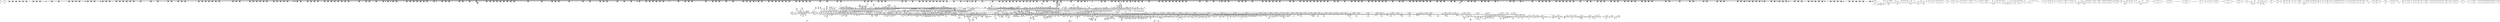 digraph {
	CE0x5e50780 [shape=record,shape=Mrecord,label="{CE0x5e50780|selinux_setprocattr:if.end72|*SummSource*}"]
	CE0x5e5b740 [shape=record,shape=Mrecord,label="{CE0x5e5b740|i8*_getelementptr_inbounds_(_42_x_i8_,_42_x_i8_*_.str46,_i32_0,_i32_0)|*Constant*|*SummSink*}"]
	CE0x5cc27e0 [shape=record,shape=Mrecord,label="{CE0x5cc27e0|i64_13|*Constant*|*SummSource*}"]
	CE0x5e6f6c0 [shape=record,shape=Mrecord,label="{CE0x5e6f6c0|i64*_getelementptr_inbounds_(_11_x_i64_,_11_x_i64_*___llvm_gcov_ctr132,_i64_0,_i64_0)|*Constant*}"]
	CE0x5e41510 [shape=record,shape=Mrecord,label="{CE0x5e41510|selinux_setprocattr:if.end131|*SummSink*}"]
	CE0x7581f10 [shape=record,shape=Mrecord,label="{CE0x7581f10|selinux_setprocattr:tmp200|security/selinux/hooks.c,5679}"]
	CE0x7580c10 [shape=record,shape=Mrecord,label="{CE0x7580c10|selinux_setprocattr:tmp196|security/selinux/hooks.c,5678}"]
	CE0x7697a90 [shape=record,shape=Mrecord,label="{CE0x7697a90|i64*_getelementptr_inbounds_(_4_x_i64_,_4_x_i64_*___llvm_gcov_ctr129,_i64_0,_i64_3)|*Constant*|*SummSink*}"]
	CE0x5e05e80 [shape=record,shape=Mrecord,label="{CE0x5e05e80|24:_i32,_2088:_%struct.task_struct*,_2472:_%struct.cred*,_:_CRE_200,208_|*MultipleSource*|include/linux/ptrace.h,91|Function::task_sid&Arg::task::|Function::current_has_perm&Arg::tsk::|Function::selinux_setprocattr&Arg::p::|Function::may_create_key&Arg::ctx::|security/selinux/hooks.c,5670|Function::ptrace_parent&Arg::task::}"]
	CE0x5d6ae60 [shape=record,shape=Mrecord,label="{CE0x5d6ae60|selinux_setprocattr:if.end138}"]
	CE0x5e73210 [shape=record,shape=Mrecord,label="{CE0x5e73210|i32_262144|*Constant*}"]
	CE0x5d9fe00 [shape=record,shape=Mrecord,label="{CE0x5d9fe00|selinux_setprocattr:conv70|security/selinux/hooks.c,5618|*SummSink*}"]
	CE0x5e36860 [shape=record,shape=Mrecord,label="{CE0x5e36860|selinux_setprocattr:if.end136|*SummSource*}"]
	CE0x5d6a330 [shape=record,shape=Mrecord,label="{CE0x5d6a330|selinux_setprocattr:tmp35|security/selinux/hooks.c,5586}"]
	CE0x756ff90 [shape=record,shape=Mrecord,label="{CE0x756ff90|selinux_setprocattr:tmp182|security/selinux/hooks.c,5663|*SummSource*}"]
	CE0x5e588f0 [shape=record,shape=Mrecord,label="{CE0x5e588f0|rcu_read_unlock:tmp3|*SummSink*}"]
	CE0x5cd2d40 [shape=record,shape=Mrecord,label="{CE0x5cd2d40|i64_36|*Constant*|*SummSource*}"]
	CE0x5d44660 [shape=record,shape=Mrecord,label="{CE0x5d44660|ptrace_parent:tmp27|include/linux/ptrace.h,92|*SummSink*}"]
	CE0x5cd27e0 [shape=record,shape=Mrecord,label="{CE0x5cd27e0|selinux_setprocattr:cmp50|security/selinux/hooks.c,5600|*SummSink*}"]
	CE0x5d360f0 [shape=record,shape=Mrecord,label="{CE0x5d360f0|24:_i32,_2088:_%struct.task_struct*,_2472:_%struct.cred*,_:_CRE_6400,6408_|*MultipleSource*|include/linux/ptrace.h,91|Function::task_sid&Arg::task::|Function::current_has_perm&Arg::tsk::|Function::selinux_setprocattr&Arg::p::|Function::may_create_key&Arg::ctx::|security/selinux/hooks.c,5670|Function::ptrace_parent&Arg::task::}"]
	CE0x75b12e0 [shape=record,shape=Mrecord,label="{CE0x75b12e0|i64*_getelementptr_inbounds_(_4_x_i64_,_4_x_i64_*___llvm_gcov_ctr129,_i64_0,_i64_1)|*Constant*}"]
	CE0x5cbe7a0 [shape=record,shape=Mrecord,label="{CE0x5cbe7a0|selinux_setprocattr:size|Function::selinux_setprocattr&Arg::size::|*SummSink*}"]
	CE0x5e606f0 [shape=record,shape=Mrecord,label="{CE0x5e606f0|i64_37|*Constant*}"]
	CE0x5d64220 [shape=record,shape=Mrecord,label="{CE0x5d64220|selinux_setprocattr:tmp38|security/selinux/hooks.c,5589}"]
	CE0x5da31e0 [shape=record,shape=Mrecord,label="{CE0x5da31e0|selinux_setprocattr:tmp105|security/selinux/hooks.c,5622|*SummSink*}"]
	CE0x7595360 [shape=record,shape=Mrecord,label="{CE0x7595360|i64*_getelementptr_inbounds_(_2_x_i64_,_2_x_i64_*___llvm_gcov_ctr98,_i64_0,_i64_0)|*Constant*|*SummSink*}"]
	CE0x75a3d30 [shape=record,shape=Mrecord,label="{CE0x75a3d30|__preempt_count_sub:val|Function::__preempt_count_sub&Arg::val::|*SummSource*}"]
	CE0x75b0380 [shape=record,shape=Mrecord,label="{CE0x75b0380|__preempt_count_add:tmp2|*SummSource*}"]
	CE0x7592e20 [shape=record,shape=Mrecord,label="{CE0x7592e20|i32_-13|*Constant*}"]
	CE0x7582b10 [shape=record,shape=Mrecord,label="{CE0x7582b10|i64*_getelementptr_inbounds_(_102_x_i64_,_102_x_i64_*___llvm_gcov_ctr330,_i64_0,_i64_91)|*Constant*|*SummSource*}"]
	CE0x7644180 [shape=record,shape=Mrecord,label="{CE0x7644180|i64*_getelementptr_inbounds_(_11_x_i64_,_11_x_i64_*___llvm_gcov_ctr132,_i64_0,_i64_8)|*Constant*|*SummSource*}"]
	CE0x766f240 [shape=record,shape=Mrecord,label="{CE0x766f240|task_sid:tobool|security/selinux/hooks.c,208}"]
	CE0x767d8a0 [shape=record,shape=Mrecord,label="{CE0x767d8a0|cred_sid:tmp2}"]
	CE0x5ccee80 [shape=record,shape=Mrecord,label="{CE0x5ccee80|selinux_setprocattr:tmp93|security/selinux/hooks.c,5608|*SummSource*}"]
	CE0x5d1fec0 [shape=record,shape=Mrecord,label="{CE0x5d1fec0|24:_i32,_2088:_%struct.task_struct*,_2472:_%struct.cred*,_:_CRE_3000,3008_|*MultipleSource*|include/linux/ptrace.h,91|Function::task_sid&Arg::task::|Function::current_has_perm&Arg::tsk::|Function::selinux_setprocattr&Arg::p::|Function::may_create_key&Arg::ctx::|security/selinux/hooks.c,5670|Function::ptrace_parent&Arg::task::}"]
	CE0x5d9e4f0 [shape=record,shape=Mrecord,label="{CE0x5d9e4f0|selinux_setprocattr:tmp147|security/selinux/hooks.c,5645|*SummSource*}"]
	CE0x5e163c0 [shape=record,shape=Mrecord,label="{CE0x5e163c0|24:_i32,_2088:_%struct.task_struct*,_2472:_%struct.cred*,_:_CRE_1920,1928_|*MultipleSource*|include/linux/ptrace.h,91|Function::task_sid&Arg::task::|Function::current_has_perm&Arg::tsk::|Function::selinux_setprocattr&Arg::p::|Function::may_create_key&Arg::ctx::|security/selinux/hooks.c,5670|Function::ptrace_parent&Arg::task::}"]
	CE0x756d500 [shape=record,shape=Mrecord,label="{CE0x756d500|%struct.common_audit_data*_null|*Constant*|*SummSource*}"]
	CE0x5e763b0 [shape=record,shape=Mrecord,label="{CE0x5e763b0|selinux_setprocattr:if.end137}"]
	CE0x5e52270 [shape=record,shape=Mrecord,label="{CE0x5e52270|_call_void_mcount()_#3|*SummSink*}"]
	CE0x7651670 [shape=record,shape=Mrecord,label="{CE0x7651670|current_sid:tmp6|security/selinux/hooks.c,218|*SummSink*}"]
	CE0x756e900 [shape=record,shape=Mrecord,label="{CE0x756e900|i64_82|*Constant*|*SummSource*}"]
	CE0x5cb88a0 [shape=record,shape=Mrecord,label="{CE0x5cb88a0|selinux_setprocattr:if.end132}"]
	CE0x5d89ea0 [shape=record,shape=Mrecord,label="{CE0x5d89ea0|task_sid:tmp23|security/selinux/hooks.c,208|*SummSource*}"]
	CE0x5e35940 [shape=record,shape=Mrecord,label="{CE0x5e35940|selinux_setprocattr:if.end25}"]
	CE0x5e4f030 [shape=record,shape=Mrecord,label="{CE0x5e4f030|selinux_setprocattr:tmp12|security/selinux/hooks.c,5579}"]
	CE0x5d7c990 [shape=record,shape=Mrecord,label="{CE0x5d7c990|selinux_setprocattr:tmp126|security/selinux/hooks.c,5638|*SummSink*}"]
	CE0x75750b0 [shape=record,shape=Mrecord,label="{CE0x75750b0|%struct.task_struct*_null|*Constant*|*SummSink*}"]
	CE0x76951c0 [shape=record,shape=Mrecord,label="{CE0x76951c0|__preempt_count_add:do.end|*SummSource*}"]
	CE0x5cc6750 [shape=record,shape=Mrecord,label="{CE0x5cc6750|selinux_setprocattr:call14|security/selinux/hooks.c,5584|*SummSource*}"]
	CE0x5cff0f0 [shape=record,shape=Mrecord,label="{CE0x5cff0f0|selinux_setprocattr:tmp102|security/selinux/hooks.c,5621}"]
	CE0x5cace90 [shape=record,shape=Mrecord,label="{CE0x5cace90|selinux_setprocattr:conv60|security/selinux/hooks.c,5607|*SummSink*}"]
	CE0x5d49950 [shape=record,shape=Mrecord,label="{CE0x5d49950|_call_void_mcount()_#3|*SummSource*}"]
	CE0x75597e0 [shape=record,shape=Mrecord,label="{CE0x75597e0|selinux_setprocattr:tmp158|security/selinux/hooks.c,5649|*SummSink*}"]
	CE0x765d610 [shape=record,shape=Mrecord,label="{CE0x765d610|current_sid:tmp20|security/selinux/hooks.c,218|*SummSource*}"]
	CE0x7584b90 [shape=record,shape=Mrecord,label="{CE0x7584b90|selinux_setprocattr:tmp203|security/selinux/hooks.c,5680|*SummSink*}"]
	CE0x50672c0 [shape=record,shape=Mrecord,label="{CE0x50672c0|selinux_setprocattr:call1|security/selinux/hooks.c,5578|*SummSink*}"]
	CE0x7583f40 [shape=record,shape=Mrecord,label="{CE0x7583f40|selinux_setprocattr:tmp202|security/selinux/hooks.c,5680|*SummSource*}"]
	CE0x5e65c60 [shape=record,shape=Mrecord,label="{CE0x5e65c60|rcu_read_lock:tmp3|*SummSource*}"]
	CE0x5d16080 [shape=record,shape=Mrecord,label="{CE0x5d16080|24:_i32,_2088:_%struct.task_struct*,_2472:_%struct.cred*,_:_CRE_2856,2864_|*MultipleSource*|include/linux/ptrace.h,91|Function::task_sid&Arg::task::|Function::current_has_perm&Arg::tsk::|Function::selinux_setprocattr&Arg::p::|Function::may_create_key&Arg::ctx::|security/selinux/hooks.c,5670|Function::ptrace_parent&Arg::task::}"]
	CE0x5d816e0 [shape=record,shape=Mrecord,label="{CE0x5d816e0|selinux_setprocattr:tmp132|security/selinux/hooks.c,5640}"]
	CE0x5cc6a90 [shape=record,shape=Mrecord,label="{CE0x5cc6a90|i64_0|*Constant*|*SummSink*}"]
	CE0x7584750 [shape=record,shape=Mrecord,label="{CE0x7584750|selinux_setprocattr:tmp203|security/selinux/hooks.c,5680|*SummSource*}"]
	CE0x766fe50 [shape=record,shape=Mrecord,label="{CE0x766fe50|__rcu_read_lock:tmp4|include/linux/rcupdate.h,239}"]
	CE0x5e1bd20 [shape=record,shape=Mrecord,label="{CE0x5e1bd20|24:_i32,_2088:_%struct.task_struct*,_2472:_%struct.cred*,_:_CRE_2112,2120_|*MultipleSource*|include/linux/ptrace.h,91|Function::task_sid&Arg::task::|Function::current_has_perm&Arg::tsk::|Function::selinux_setprocattr&Arg::p::|Function::may_create_key&Arg::ctx::|security/selinux/hooks.c,5670|Function::ptrace_parent&Arg::task::}"]
	CE0x5e4b0f0 [shape=record,shape=Mrecord,label="{CE0x5e4b0f0|_call_void___rcu_read_lock()_#10,_!dbg_!27710|include/linux/rcupdate.h,879|*SummSink*}"]
	CE0x5e7bb30 [shape=record,shape=Mrecord,label="{CE0x5e7bb30|selinux_setprocattr:if.end25|*SummSink*}"]
	CE0x76488e0 [shape=record,shape=Mrecord,label="{CE0x76488e0|rcu_read_unlock:tmp12|include/linux/rcupdate.h,933|*SummSink*}"]
	CE0x5cc2b00 [shape=record,shape=Mrecord,label="{CE0x5cc2b00|selinux_setprocattr:tmp26|security/selinux/hooks.c,5584|*SummSink*}"]
	CE0x5e31960 [shape=record,shape=Mrecord,label="{CE0x5e31960|24:_i32,_2088:_%struct.task_struct*,_2472:_%struct.cred*,_:_CRE_688,689_}"]
	CE0x5cd1890 [shape=record,shape=Mrecord,label="{CE0x5cd1890|i64_31|*Constant*}"]
	CE0x5e73f50 [shape=record,shape=Mrecord,label="{CE0x5e73f50|task_sid:if.then}"]
	"CONST[source:2(external),value:0(static)][purpose:{operation}][SrcIdx:6]"
	CE0x5d92f90 [shape=record,shape=Mrecord,label="{CE0x5d92f90|task_sid:tmp2}"]
	CE0x5e18990 [shape=record,shape=Mrecord,label="{CE0x5e18990|24:_i32,_2088:_%struct.task_struct*,_2472:_%struct.cred*,_:_CRE_2020,2032_|*MultipleSource*|include/linux/ptrace.h,91|Function::task_sid&Arg::task::|Function::current_has_perm&Arg::tsk::|Function::selinux_setprocattr&Arg::p::|Function::may_create_key&Arg::ctx::|security/selinux/hooks.c,5670|Function::ptrace_parent&Arg::task::}"]
	CE0x7686870 [shape=record,shape=Mrecord,label="{CE0x7686870|i64*_getelementptr_inbounds_(_4_x_i64_,_4_x_i64_*___llvm_gcov_ctr130,_i64_0,_i64_3)|*Constant*|*SummSource*}"]
	CE0x7560970 [shape=record,shape=Mrecord,label="{CE0x7560970|selinux_setprocattr:tmp168|security/selinux/hooks.c,5655|*SummSink*}"]
	CE0x5d92300 [shape=record,shape=Mrecord,label="{CE0x5d92300|current_sid:tobool1|security/selinux/hooks.c,218|*SummSource*}"]
	CE0x5e2f050 [shape=record,shape=Mrecord,label="{CE0x5e2f050|24:_i32,_2088:_%struct.task_struct*,_2472:_%struct.cred*,_:_CRE_600,608_|*MultipleSource*|include/linux/ptrace.h,91|Function::task_sid&Arg::task::|Function::current_has_perm&Arg::tsk::|Function::selinux_setprocattr&Arg::p::|Function::may_create_key&Arg::ctx::|security/selinux/hooks.c,5670|Function::ptrace_parent&Arg::task::}"]
	CE0x5cc7950 [shape=record,shape=Mrecord,label="{CE0x5cc7950|selinux_setprocattr:tmp67|security/selinux/hooks.c,5594|*SummSink*}"]
	CE0x5d8ff70 [shape=record,shape=Mrecord,label="{CE0x5d8ff70|_call_void_rcu_read_unlock()_#10,_!dbg_!27748|security/selinux/hooks.c,209|*SummSink*}"]
	CE0x5e73cd0 [shape=record,shape=Mrecord,label="{CE0x5e73cd0|task_sid:land.lhs.true}"]
	CE0x7577cf0 [shape=record,shape=Mrecord,label="{CE0x7577cf0|i64*_getelementptr_inbounds_(_102_x_i64_,_102_x_i64_*___llvm_gcov_ctr330,_i64_0,_i64_86)|*Constant*|*SummSource*}"]
	CE0x5e52fb0 [shape=record,shape=Mrecord,label="{CE0x5e52fb0|GLOBAL:current_has_perm|*Constant*}"]
	CE0x5e37b70 [shape=record,shape=Mrecord,label="{CE0x5e37b70|selinux_setprocattr:tmp39|security/selinux/hooks.c,5589}"]
	CE0x7575a20 [shape=record,shape=Mrecord,label="{CE0x7575a20|i64_84|*Constant*|*SummSink*}"]
	CE0x759dbb0 [shape=record,shape=Mrecord,label="{CE0x759dbb0|GLOBAL:rcu_lock_release|*Constant*}"]
	CE0x75999b0 [shape=record,shape=Mrecord,label="{CE0x75999b0|rcu_lock_release:bb|*SummSource*}"]
	CE0x5e7c6c0 [shape=record,shape=Mrecord,label="{CE0x5e7c6c0|i64_16|*Constant*}"]
	CE0x5d5b650 [shape=record,shape=Mrecord,label="{CE0x5d5b650|task_sid:tmp2}"]
	CE0x5e21040 [shape=record,shape=Mrecord,label="{CE0x5e21040|24:_i32,_2088:_%struct.task_struct*,_2472:_%struct.cred*,_:_CRE_2360,2368_|*MultipleSource*|include/linux/ptrace.h,91|Function::task_sid&Arg::task::|Function::current_has_perm&Arg::tsk::|Function::selinux_setprocattr&Arg::p::|Function::may_create_key&Arg::ctx::|security/selinux/hooks.c,5670|Function::ptrace_parent&Arg::task::}"]
	CE0x5e25f10 [shape=record,shape=Mrecord,label="{CE0x5e25f10|24:_i32,_2088:_%struct.task_struct*,_2472:_%struct.cred*,_:_CRE_2535,2536_}"]
	CE0x5d03750 [shape=record,shape=Mrecord,label="{CE0x5d03750|selinux_setprocattr:tmp50|security/selinux/hooks.c,5590|*SummSource*}"]
	CE0x5d77c00 [shape=record,shape=Mrecord,label="{CE0x5d77c00|selinux_setprocattr:tmp122|security/selinux/hooks.c,5637}"]
	CE0x7641090 [shape=record,shape=Mrecord,label="{CE0x7641090|0:_i8,_:_GCMR_rcu_read_unlock.__warned_internal_global_i8_0,_section_.data.unlikely_,_align_1:_elem_0:default:}"]
	CE0x757f1c0 [shape=record,shape=Mrecord,label="{CE0x757f1c0|i32_128|*Constant*}"]
	CE0x5d9f980 [shape=record,shape=Mrecord,label="{CE0x5d9f980|selinux_setprocattr:conv70|security/selinux/hooks.c,5618}"]
	CE0x5d60e60 [shape=record,shape=Mrecord,label="{CE0x5d60e60|avc_has_perm:requested|Function::avc_has_perm&Arg::requested::}"]
	CE0x5e4dbb0 [shape=record,shape=Mrecord,label="{CE0x5e4dbb0|rcu_read_lock:do.end|*SummSink*}"]
	CE0x75600e0 [shape=record,shape=Mrecord,label="{CE0x75600e0|selinux_setprocattr:tmp168|security/selinux/hooks.c,5655}"]
	CE0x5ccba90 [shape=record,shape=Mrecord,label="{CE0x5ccba90|selinux_setprocattr:tmp3|security/selinux/hooks.c,5567}"]
	CE0x5cd1010 [shape=record,shape=Mrecord,label="{CE0x5cd1010|selinux_setprocattr:conv36|security/selinux/hooks.c,5594|*SummSink*}"]
	CE0x7647260 [shape=record,shape=Mrecord,label="{CE0x7647260|task_sid:tmp1}"]
	CE0x7683b40 [shape=record,shape=Mrecord,label="{CE0x7683b40|__preempt_count_add:tmp5|./arch/x86/include/asm/preempt.h,72}"]
	CE0x765b780 [shape=record,shape=Mrecord,label="{CE0x765b780|VOIDTB_TE:_CE_80,88_|*MultipleSource*|Function::cred_sid&Arg::cred::|*LoadInst*|security/selinux/hooks.c,208|security/selinux/hooks.c,196}"]
	CE0x5cd3420 [shape=record,shape=Mrecord,label="{CE0x5cd3420|selinux_setprocattr:tmp75|security/selinux/hooks.c,5600}"]
	CE0x5ca88a0 [shape=record,shape=Mrecord,label="{CE0x5ca88a0|selinux_setprocattr:if.end114|*SummSource*}"]
	CE0x5d526c0 [shape=record,shape=Mrecord,label="{CE0x5d526c0|ptrace_parent:tmp23|include/linux/ptrace.h,92}"]
	CE0x7589ce0 [shape=record,shape=Mrecord,label="{CE0x7589ce0|selinux_setprocattr:tmp211}"]
	CE0x7594f50 [shape=record,shape=Mrecord,label="{CE0x7594f50|i64*_getelementptr_inbounds_(_2_x_i64_,_2_x_i64_*___llvm_gcov_ctr98,_i64_0,_i64_0)|*Constant*}"]
	CE0x5cf2f60 [shape=record,shape=Mrecord,label="{CE0x5cf2f60|current_has_perm:tmp1|*SummSink*}"]
	CE0x75d7560 [shape=record,shape=Mrecord,label="{CE0x75d7560|__preempt_count_sub:entry}"]
	CE0x5d0c0f0 [shape=record,shape=Mrecord,label="{CE0x5d0c0f0|selinux_setprocattr:tmp56|security/selinux/hooks.c,5594|*SummSink*}"]
	CE0x5e730a0 [shape=record,shape=Mrecord,label="{CE0x5e730a0|selinux_setprocattr:tmp18|security/selinux/hooks.c,5581|*SummSource*}"]
	CE0x5d1b480 [shape=record,shape=Mrecord,label="{CE0x5d1b480|24:_i32,_2088:_%struct.task_struct*,_2472:_%struct.cred*,_:_CRE_2937,2938_}"]
	CE0x5cc8f70 [shape=record,shape=Mrecord,label="{CE0x5cc8f70|selinux_setprocattr:if.then113|*SummSource*}"]
	CE0x5cc37e0 [shape=record,shape=Mrecord,label="{CE0x5cc37e0|i64*_getelementptr_inbounds_(_102_x_i64_,_102_x_i64_*___llvm_gcov_ctr330,_i64_0,_i64_12)|*Constant*|*SummSink*}"]
	CE0x5d53d10 [shape=record,shape=Mrecord,label="{CE0x5d53d10|ptrace_parent:tmp6|include/linux/ptrace.h,91|*SummSource*}"]
	CE0x7569070 [shape=record,shape=Mrecord,label="{CE0x7569070|selinux_setprocattr:sid116|security/selinux/hooks.c,5661}"]
	CE0x5e73520 [shape=record,shape=Mrecord,label="{CE0x5e73520|i64*_getelementptr_inbounds_(_17_x_i64_,_17_x_i64_*___llvm_gcov_ctr164,_i64_0,_i64_0)|*Constant*|*SummSink*}"]
	CE0x75a3c20 [shape=record,shape=Mrecord,label="{CE0x75a3c20|__preempt_count_sub:val|Function::__preempt_count_sub&Arg::val::}"]
	CE0x5d28f20 [shape=record,shape=Mrecord,label="{CE0x5d28f20|24:_i32,_2088:_%struct.task_struct*,_2472:_%struct.cred*,_:_CRE_5984,5992_|*MultipleSource*|include/linux/ptrace.h,91|Function::task_sid&Arg::task::|Function::current_has_perm&Arg::tsk::|Function::selinux_setprocattr&Arg::p::|Function::may_create_key&Arg::ctx::|security/selinux/hooks.c,5670|Function::ptrace_parent&Arg::task::}"]
	CE0x5d1b140 [shape=record,shape=Mrecord,label="{CE0x5d1b140|24:_i32,_2088:_%struct.task_struct*,_2472:_%struct.cred*,_:_CRE_2935,2936_}"]
	CE0x5d5a7e0 [shape=record,shape=Mrecord,label="{CE0x5d5a7e0|i64_53|*Constant*|*SummSource*}"]
	CE0x6959c70 [shape=record,shape=Mrecord,label="{CE0x6959c70|selinux_setprocattr:bb|*SummSource*}"]
	CE0x7554070 [shape=record,shape=Mrecord,label="{CE0x7554070|selinux_setprocattr:sockcreate_sid|security/selinux/hooks.c,5646|*SummSource*}"]
	CE0x5e49c20 [shape=record,shape=Mrecord,label="{CE0x5e49c20|selinux_setprocattr:if.end115|*SummSource*}"]
	CE0x5e06c80 [shape=record,shape=Mrecord,label="{CE0x5e06c80|i64*_getelementptr_inbounds_(_13_x_i64_,_13_x_i64_*___llvm_gcov_ctr126,_i64_0,_i64_1)|*Constant*|*SummSource*}"]
	CE0x5e22bc0 [shape=record,shape=Mrecord,label="{CE0x5e22bc0|24:_i32,_2088:_%struct.task_struct*,_2472:_%struct.cred*,_:_CRE_2424,2472_|*MultipleSource*|include/linux/ptrace.h,91|Function::task_sid&Arg::task::|Function::current_has_perm&Arg::tsk::|Function::selinux_setprocattr&Arg::p::|Function::may_create_key&Arg::ctx::|security/selinux/hooks.c,5670|Function::ptrace_parent&Arg::task::}"]
	CE0x7572a70 [shape=record,shape=Mrecord,label="{CE0x7572a70|rcu_read_lock:entry}"]
	CE0x7646380 [shape=record,shape=Mrecord,label="{CE0x7646380|i8*_getelementptr_inbounds_(_44_x_i8_,_44_x_i8_*_.str47,_i32_0,_i32_0)|*Constant*}"]
	CE0x5e66470 [shape=record,shape=Mrecord,label="{CE0x5e66470|current_sid:tmp2}"]
	CE0x5e0ca00 [shape=record,shape=Mrecord,label="{CE0x5e0ca00|task_sid:tmp18|security/selinux/hooks.c,208}"]
	CE0x5e777f0 [shape=record,shape=Mrecord,label="{CE0x5e777f0|rcu_read_lock:tobool|include/linux/rcupdate.h,882|*SummSink*}"]
	CE0x5d75fc0 [shape=record,shape=Mrecord,label="{CE0x5d75fc0|selinux_setprocattr:tmp119|security/selinux/hooks.c,5636|*SummSource*}"]
	CE0x5cc1d70 [shape=record,shape=Mrecord,label="{CE0x5cc1d70|selinux_setprocattr:conv48|security/selinux/hooks.c,5599|*SummSource*}"]
	CE0x5cf27d0 [shape=record,shape=Mrecord,label="{CE0x5cf27d0|i64_63|*Constant*|*SummSink*}"]
	CE0x5e447d0 [shape=record,shape=Mrecord,label="{CE0x5e447d0|selinux_setprocattr:if.end135|*SummSource*}"]
	CE0x75b39d0 [shape=record,shape=Mrecord,label="{CE0x75b39d0|__rcu_read_unlock:do.end|*SummSink*}"]
	CE0x5e25550 [shape=record,shape=Mrecord,label="{CE0x5e25550|24:_i32,_2088:_%struct.task_struct*,_2472:_%struct.cred*,_:_CRE_2529,2530_}"]
	CE0x5d2ede0 [shape=record,shape=Mrecord,label="{CE0x5d2ede0|24:_i32,_2088:_%struct.task_struct*,_2472:_%struct.cred*,_:_CRE_6298,6299_}"]
	CE0x5d20c80 [shape=record,shape=Mrecord,label="{CE0x5d20c80|24:_i32,_2088:_%struct.task_struct*,_2472:_%struct.cred*,_:_CRE_3040,3048_|*MultipleSource*|include/linux/ptrace.h,91|Function::task_sid&Arg::task::|Function::current_has_perm&Arg::tsk::|Function::selinux_setprocattr&Arg::p::|Function::may_create_key&Arg::ctx::|security/selinux/hooks.c,5670|Function::ptrace_parent&Arg::task::}"]
	CE0x5cf65a0 [shape=record,shape=Mrecord,label="{CE0x5cf65a0|task_sid:tmp14|security/selinux/hooks.c,208|*SummSource*}"]
	"CONST[source:2(external),value:0(static)][purpose:{operation}][SrcIdx:13]"
	CE0x5cae210 [shape=record,shape=Mrecord,label="{CE0x5cae210|i64*_getelementptr_inbounds_(_102_x_i64_,_102_x_i64_*___llvm_gcov_ctr330,_i64_0,_i64_21)|*Constant*}"]
	CE0x769bdd0 [shape=record,shape=Mrecord,label="{CE0x769bdd0|rcu_lock_release:__here}"]
	CE0x76484f0 [shape=record,shape=Mrecord,label="{CE0x76484f0|current_sid:tmp11|security/selinux/hooks.c,218|*SummSource*}"]
	CE0x5e739a0 [shape=record,shape=Mrecord,label="{CE0x5e739a0|COLLAPSED:_GCMRE___llvm_gcov_ctr330_internal_global_102_x_i64_zeroinitializer:_elem_0:default:}"]
	CE0x76a1270 [shape=record,shape=Mrecord,label="{CE0x76a1270|rcu_lock_release:tmp5|include/linux/rcupdate.h,423|*SummSource*}"]
	CE0x5cd2b80 [shape=record,shape=Mrecord,label="{CE0x5cd2b80|i64_36|*Constant*}"]
	CE0x7574760 [shape=record,shape=Mrecord,label="{CE0x7574760|_ret_%struct.task_struct*_%retval.0,_!dbg_!27752|include/linux/ptrace.h,94|*SummSource*}"]
	CE0x5da4440 [shape=record,shape=Mrecord,label="{CE0x5da4440|i64*_getelementptr_inbounds_(_102_x_i64_,_102_x_i64_*___llvm_gcov_ctr330,_i64_0,_i64_51)|*Constant*|*SummSource*}"]
	CE0x757a2c0 [shape=record,shape=Mrecord,label="{CE0x757a2c0|GLOBAL:rcu_read_unlock|*Constant*}"]
	CE0x5d724a0 [shape=record,shape=Mrecord,label="{CE0x5d724a0|128:_i8*,_:_CRE_112,120_|*MultipleSource*|security/selinux/hooks.c,5635|security/selinux/hooks.c,5625}"]
	CE0x5e473e0 [shape=record,shape=Mrecord,label="{CE0x5e473e0|selinux_setprocattr:land.lhs.true52|*SummSink*}"]
	CE0x76559c0 [shape=record,shape=Mrecord,label="{CE0x76559c0|__rcu_read_lock:do.end|*SummSource*}"]
	CE0x5e81440 [shape=record,shape=Mrecord,label="{CE0x5e81440|i64*_getelementptr_inbounds_(_102_x_i64_,_102_x_i64_*___llvm_gcov_ctr330,_i64_0,_i64_46)|*Constant*}"]
	CE0x7586aa0 [shape=record,shape=Mrecord,label="{CE0x7586aa0|selinux_setprocattr:tmp206|security/selinux/hooks.c,5682}"]
	CE0x7621ee0 [shape=record,shape=Mrecord,label="{CE0x7621ee0|ptrace_parent:tmp13|include/linux/ptrace.h,92|*SummSource*}"]
	CE0x765f260 [shape=record,shape=Mrecord,label="{CE0x765f260|current_sid:tmp21|security/selinux/hooks.c,218|*SummSource*}"]
	CE0x5d41730 [shape=record,shape=Mrecord,label="{CE0x5d41730|24:_i32,_2088:_%struct.task_struct*,_2472:_%struct.cred*,_:_CRE_10624,10628_|*MultipleSource*|include/linux/ptrace.h,91|Function::task_sid&Arg::task::|Function::current_has_perm&Arg::tsk::|Function::selinux_setprocattr&Arg::p::|Function::may_create_key&Arg::ctx::|security/selinux/hooks.c,5670|Function::ptrace_parent&Arg::task::}"]
	CE0x5e1b9b0 [shape=record,shape=Mrecord,label="{CE0x5e1b9b0|24:_i32,_2088:_%struct.task_struct*,_2472:_%struct.cred*,_:_CRE_2104,2112_|*MultipleSource*|include/linux/ptrace.h,91|Function::task_sid&Arg::task::|Function::current_has_perm&Arg::tsk::|Function::selinux_setprocattr&Arg::p::|Function::may_create_key&Arg::ctx::|security/selinux/hooks.c,5670|Function::ptrace_parent&Arg::task::}"]
	CE0x76a52a0 [shape=record,shape=Mrecord,label="{CE0x76a52a0|i8_1|*Constant*}"]
	CE0x5e54680 [shape=record,shape=Mrecord,label="{CE0x5e54680|selinux_setprocattr:if.then106}"]
	CE0x5e582c0 [shape=record,shape=Mrecord,label="{CE0x5e582c0|current_has_perm:tmp2}"]
	CE0x5e4cb00 [shape=record,shape=Mrecord,label="{CE0x5e4cb00|ptrace_parent:do.body9|*SummSource*}"]
	CE0x5ca4b40 [shape=record,shape=Mrecord,label="{CE0x5ca4b40|selinux_setprocattr:tmp52|security/selinux/hooks.c,5591|*SummSink*}"]
	CE0x7555fe0 [shape=record,shape=Mrecord,label="{CE0x7555fe0|i64_71|*Constant*|*SummSource*}"]
	CE0x7579e00 [shape=record,shape=Mrecord,label="{CE0x7579e00|_ret_i32_%call7,_!dbg_!27749|security/selinux/hooks.c,210}"]
	CE0x5e7f850 [shape=record,shape=Mrecord,label="{CE0x5e7f850|selinux_setprocattr:tmp94|security/selinux/hooks.c,5610}"]
	CE0x5e530d0 [shape=record,shape=Mrecord,label="{CE0x5e530d0|selinux_setprocattr:tmp13|security/selinux/hooks.c,5579}"]
	CE0x5e2a250 [shape=record,shape=Mrecord,label="{CE0x5e2a250|24:_i32,_2088:_%struct.task_struct*,_2472:_%struct.cred*,_:_CRE_400,408_|*MultipleSource*|include/linux/ptrace.h,91|Function::task_sid&Arg::task::|Function::current_has_perm&Arg::tsk::|Function::selinux_setprocattr&Arg::p::|Function::may_create_key&Arg::ctx::|security/selinux/hooks.c,5670|Function::ptrace_parent&Arg::task::}"]
	CE0x5e60ec0 [shape=record,shape=Mrecord,label="{CE0x5e60ec0|selinux_setprocattr:error.3|*SummSink*}"]
	CE0x5e25a30 [shape=record,shape=Mrecord,label="{CE0x5e25a30|24:_i32,_2088:_%struct.task_struct*,_2472:_%struct.cred*,_:_CRE_2532,2533_}"]
	CE0x7621c40 [shape=record,shape=Mrecord,label="{CE0x7621c40|ptrace_parent:tmp12|include/linux/ptrace.h,92|*SummSink*}"]
	CE0x5cf7f80 [shape=record,shape=Mrecord,label="{CE0x5cf7f80|selinux_setprocattr:tmp89|security/selinux/hooks.c,5607|*SummSource*}"]
	CE0x5e4e670 [shape=record,shape=Mrecord,label="{CE0x5e4e670|selinux_setprocattr:if.end120|*SummSink*}"]
	CE0x5ccf990 [shape=record,shape=Mrecord,label="{CE0x5ccf990|selinux_setprocattr:sub64|security/selinux/hooks.c,5608|*SummSink*}"]
	CE0x7658070 [shape=record,shape=Mrecord,label="{CE0x7658070|i64*_getelementptr_inbounds_(_11_x_i64_,_11_x_i64_*___llvm_gcov_ctr125,_i64_0,_i64_0)|*Constant*|*SummSink*}"]
	CE0x76897e0 [shape=record,shape=Mrecord,label="{CE0x76897e0|task_sid:tmp7|security/selinux/hooks.c,208}"]
	CE0x76801a0 [shape=record,shape=Mrecord,label="{CE0x76801a0|VOIDTB_TE:_CE_64,72_|*MultipleSource*|Function::cred_sid&Arg::cred::|*LoadInst*|security/selinux/hooks.c,208|security/selinux/hooks.c,196}"]
	CE0x7587a90 [shape=record,shape=Mrecord,label="{CE0x7587a90|selinux_setprocattr:tmp207|security/selinux/hooks.c,5684|*SummSource*}"]
	CE0x5e5cd30 [shape=record,shape=Mrecord,label="{CE0x5e5cd30|rcu_read_lock:tmp22|include/linux/rcupdate.h,884|*SummSource*}"]
	CE0x7595910 [shape=record,shape=Mrecord,label="{CE0x7595910|task_sid:tmp4|*LoadInst*|security/selinux/hooks.c,208|*SummSource*}"]
	CE0x7691fa0 [shape=record,shape=Mrecord,label="{CE0x7691fa0|rcu_read_unlock:tobool|include/linux/rcupdate.h,933}"]
	CE0x5e60b20 [shape=record,shape=Mrecord,label="{CE0x5e60b20|i32_64|*Constant*|*SummSink*}"]
	CE0x5e08720 [shape=record,shape=Mrecord,label="{CE0x5e08720|24:_i32,_2088:_%struct.task_struct*,_2472:_%struct.cred*,_:_CRE_312,320_|*MultipleSource*|include/linux/ptrace.h,91|Function::task_sid&Arg::task::|Function::current_has_perm&Arg::tsk::|Function::selinux_setprocattr&Arg::p::|Function::may_create_key&Arg::ctx::|security/selinux/hooks.c,5670|Function::ptrace_parent&Arg::task::}"]
	CE0x5d6de40 [shape=record,shape=Mrecord,label="{CE0x5d6de40|task_sid:tmp17|security/selinux/hooks.c,208|*SummSource*}"]
	CE0x7565540 [shape=record,shape=Mrecord,label="{CE0x7565540|_call_void_lockdep_rcu_suspicious(i8*_getelementptr_inbounds_(_25_x_i8_,_25_x_i8_*_.str3,_i32_0,_i32_0),_i32_218,_i8*_getelementptr_inbounds_(_45_x_i8_,_45_x_i8_*_.str12,_i32_0,_i32_0))_#10,_!dbg_!27727|security/selinux/hooks.c,218|*SummSink*}"]
	CE0x5d36eb0 [shape=record,shape=Mrecord,label="{CE0x5d36eb0|24:_i32,_2088:_%struct.task_struct*,_2472:_%struct.cred*,_:_CRE_6440,6448_|*MultipleSource*|include/linux/ptrace.h,91|Function::task_sid&Arg::task::|Function::current_has_perm&Arg::tsk::|Function::selinux_setprocattr&Arg::p::|Function::may_create_key&Arg::ctx::|security/selinux/hooks.c,5670|Function::ptrace_parent&Arg::task::}"]
	CE0x5e03790 [shape=record,shape=Mrecord,label="{CE0x5e03790|24:_i32,_2088:_%struct.task_struct*,_2472:_%struct.cred*,_:_CRE_416,424_|*MultipleSource*|include/linux/ptrace.h,91|Function::task_sid&Arg::task::|Function::current_has_perm&Arg::tsk::|Function::selinux_setprocattr&Arg::p::|Function::may_create_key&Arg::ctx::|security/selinux/hooks.c,5670|Function::ptrace_parent&Arg::task::}"]
	CE0x5e5bfd0 [shape=record,shape=Mrecord,label="{CE0x5e5bfd0|i64*_getelementptr_inbounds_(_102_x_i64_,_102_x_i64_*___llvm_gcov_ctr330,_i64_0,_i64_6)|*Constant*|*SummSource*}"]
	CE0x769c280 [shape=record,shape=Mrecord,label="{CE0x769c280|rcu_read_unlock:tobool1|include/linux/rcupdate.h,933}"]
	CE0x5cc03a0 [shape=record,shape=Mrecord,label="{CE0x5cc03a0|24:_i32,_2088:_%struct.task_struct*,_2472:_%struct.cred*,_:_CRE_691,692_}"]
	CE0x7688860 [shape=record,shape=Mrecord,label="{CE0x7688860|VOIDTB_TE:_CE_24,28_|*MultipleSource*|Function::cred_sid&Arg::cred::|*LoadInst*|security/selinux/hooks.c,208|security/selinux/hooks.c,196}"]
	CE0x5e50360 [shape=record,shape=Mrecord,label="{CE0x5e50360|rcu_read_lock:bb|*SummSink*}"]
	CE0x767f100 [shape=record,shape=Mrecord,label="{CE0x767f100|task_sid:bb}"]
	CE0x5e4f580 [shape=record,shape=Mrecord,label="{CE0x5e4f580|selinux_setprocattr:if.then99}"]
	CE0x5e3cb90 [shape=record,shape=Mrecord,label="{CE0x5e3cb90|i64_7|*Constant*}"]
	CE0x5cfa330 [shape=record,shape=Mrecord,label="{CE0x5cfa330|rcu_read_lock:tmp19|include/linux/rcupdate.h,882|*SummSink*}"]
	CE0x5d27030 [shape=record,shape=Mrecord,label="{CE0x5d27030|24:_i32,_2088:_%struct.task_struct*,_2472:_%struct.cred*,_:_CRE_5912,5920_|*MultipleSource*|include/linux/ptrace.h,91|Function::task_sid&Arg::task::|Function::current_has_perm&Arg::tsk::|Function::selinux_setprocattr&Arg::p::|Function::may_create_key&Arg::ctx::|security/selinux/hooks.c,5670|Function::ptrace_parent&Arg::task::}"]
	CE0x5d60f30 [shape=record,shape=Mrecord,label="{CE0x5d60f30|avc_has_perm:auditdata|Function::avc_has_perm&Arg::auditdata::}"]
	CE0x5d2d750 [shape=record,shape=Mrecord,label="{CE0x5d2d750|24:_i32,_2088:_%struct.task_struct*,_2472:_%struct.cred*,_:_CRE_6280,6284_|*MultipleSource*|include/linux/ptrace.h,91|Function::task_sid&Arg::task::|Function::current_has_perm&Arg::tsk::|Function::selinux_setprocattr&Arg::p::|Function::may_create_key&Arg::ctx::|security/selinux/hooks.c,5670|Function::ptrace_parent&Arg::task::}"]
	CE0x7587ec0 [shape=record,shape=Mrecord,label="{CE0x7587ec0|i64*_getelementptr_inbounds_(_102_x_i64_,_102_x_i64_*___llvm_gcov_ctr330,_i64_0,_i64_94)|*Constant*|*SummSource*}"]
	CE0x7563cc0 [shape=record,shape=Mrecord,label="{CE0x7563cc0|current_sid:tmp17|security/selinux/hooks.c,218|*SummSource*}"]
	CE0x758c3f0 [shape=record,shape=Mrecord,label="{CE0x758c3f0|selinux_setprocattr:tmp215|*SummSource*}"]
	CE0x5d45330 [shape=record,shape=Mrecord,label="{CE0x5d45330|i64*_getelementptr_inbounds_(_17_x_i64_,_17_x_i64_*___llvm_gcov_ctr164,_i64_0,_i64_13)|*Constant*}"]
	CE0x7649ef0 [shape=record,shape=Mrecord,label="{CE0x7649ef0|task_sid:tmp7|security/selinux/hooks.c,208|*SummSink*}"]
	CE0x5d99900 [shape=record,shape=Mrecord,label="{CE0x5d99900|selinux_setprocattr:tmp142|security/selinux/hooks.c,5644|*SummSource*}"]
	CE0x75bb6b0 [shape=record,shape=Mrecord,label="{CE0x75bb6b0|_call_void_mcount()_#3|*SummSource*}"]
	CE0x5e74d50 [shape=record,shape=Mrecord,label="{CE0x5e74d50|selinux_setprocattr:error.0|*SummSink*}"]
	CE0x5d81ba0 [shape=record,shape=Mrecord,label="{CE0x5d81ba0|selinux_setprocattr:tmp131|security/selinux/hooks.c,5640|*SummSource*}"]
	CE0x5e306a0 [shape=record,shape=Mrecord,label="{CE0x5e306a0|24:_i32,_2088:_%struct.task_struct*,_2472:_%struct.cred*,_:_CRE_648,652_|*MultipleSource*|include/linux/ptrace.h,91|Function::task_sid&Arg::task::|Function::current_has_perm&Arg::tsk::|Function::selinux_setprocattr&Arg::p::|Function::may_create_key&Arg::ctx::|security/selinux/hooks.c,5670|Function::ptrace_parent&Arg::task::}"]
	CE0x5d4c190 [shape=record,shape=Mrecord,label="{CE0x5d4c190|rcu_read_unlock:tmp8|include/linux/rcupdate.h,933|*SummSink*}"]
	CE0x5d91a30 [shape=record,shape=Mrecord,label="{CE0x5d91a30|i32_0|*Constant*}"]
	CE0x76863a0 [shape=record,shape=Mrecord,label="{CE0x76863a0|__rcu_read_lock:do.body}"]
	CE0x7697ee0 [shape=record,shape=Mrecord,label="{CE0x7697ee0|rcu_read_unlock:tmp}"]
	CE0x5d1c9a0 [shape=record,shape=Mrecord,label="{CE0x5d1c9a0|24:_i32,_2088:_%struct.task_struct*,_2472:_%struct.cred*,_:_CRE_2950,2951_}"]
	CE0x5cccc90 [shape=record,shape=Mrecord,label="{CE0x5cccc90|i64*_getelementptr_inbounds_(_102_x_i64_,_102_x_i64_*___llvm_gcov_ctr330,_i64_0,_i64_15)|*Constant*}"]
	CE0x5d54d20 [shape=record,shape=Mrecord,label="{CE0x5d54d20|ptrace_parent:tmp16|include/linux/ptrace.h,92|*SummSource*}"]
	CE0x5e46170 [shape=record,shape=Mrecord,label="{CE0x5e46170|task_sid:call3|security/selinux/hooks.c,208|*SummSink*}"]
	CE0x758ca50 [shape=record,shape=Mrecord,label="{CE0x758ca50|selinux_setprocattr:tmp216|*SummSource*}"]
	CE0x5d27a80 [shape=record,shape=Mrecord,label="{CE0x5d27a80|24:_i32,_2088:_%struct.task_struct*,_2472:_%struct.cred*,_:_CRE_5936,5944_|*MultipleSource*|include/linux/ptrace.h,91|Function::task_sid&Arg::task::|Function::current_has_perm&Arg::tsk::|Function::selinux_setprocattr&Arg::p::|Function::may_create_key&Arg::ctx::|security/selinux/hooks.c,5670|Function::ptrace_parent&Arg::task::}"]
	CE0x76535d0 [shape=record,shape=Mrecord,label="{CE0x76535d0|GLOBAL:current_sid.__warned|Global_var:current_sid.__warned|*SummSource*}"]
	CE0x5d73f90 [shape=record,shape=Mrecord,label="{CE0x5d73f90|i64_56|*Constant*}"]
	CE0x5e63af0 [shape=record,shape=Mrecord,label="{CE0x5e63af0|current_has_perm:tmp|*SummSource*}"]
	CE0x7690b90 [shape=record,shape=Mrecord,label="{CE0x7690b90|_call_void_asm_addl_$1,_%gs:$0_,_*m,ri,*m,_dirflag_,_fpsr_,_flags_(i32*___preempt_count,_i32_%sub,_i32*___preempt_count)_#3,_!dbg_!27717,_!srcloc_!27718|./arch/x86/include/asm/preempt.h,77}"]
	CE0x5e193e0 [shape=record,shape=Mrecord,label="{CE0x5e193e0|24:_i32,_2088:_%struct.task_struct*,_2472:_%struct.cred*,_:_CRE_2040,2044_|*MultipleSource*|include/linux/ptrace.h,91|Function::task_sid&Arg::task::|Function::current_has_perm&Arg::tsk::|Function::selinux_setprocattr&Arg::p::|Function::may_create_key&Arg::ctx::|security/selinux/hooks.c,5670|Function::ptrace_parent&Arg::task::}"]
	CE0x5cfc990 [shape=record,shape=Mrecord,label="{CE0x5cfc990|selinux_setprocattr:tmp72|security/selinux/hooks.c,5595}"]
	CE0x7618010 [shape=record,shape=Mrecord,label="{CE0x7618010|ptrace_parent:lnot.ext|include/linux/ptrace.h,91|*SummSource*}"]
	CE0x5e6c930 [shape=record,shape=Mrecord,label="{CE0x5e6c930|selinux_setprocattr:tobool10|security/selinux/hooks.c,5582|*SummSink*}"]
	CE0x5d3feb0 [shape=record,shape=Mrecord,label="{CE0x5d3feb0|24:_i32,_2088:_%struct.task_struct*,_2472:_%struct.cred*,_:_CRE_10576,10584_|*MultipleSource*|include/linux/ptrace.h,91|Function::task_sid&Arg::task::|Function::current_has_perm&Arg::tsk::|Function::selinux_setprocattr&Arg::p::|Function::may_create_key&Arg::ctx::|security/selinux/hooks.c,5670|Function::ptrace_parent&Arg::task::}"]
	CE0x7592cc0 [shape=record,shape=Mrecord,label="{CE0x7592cc0|selinux_setprocattr:tmp221|security/selinux/hooks.c,5694}"]
	CE0x7677ca0 [shape=record,shape=Mrecord,label="{CE0x7677ca0|rcu_read_lock:tobool1|include/linux/rcupdate.h,882}"]
	CE0x5e345e0 [shape=record,shape=Mrecord,label="{CE0x5e345e0|COLLAPSED:_GCMRE___llvm_gcov_ctr98_internal_global_2_x_i64_zeroinitializer:_elem_0:default:}"]
	CE0x5d9d920 [shape=record,shape=Mrecord,label="{CE0x5d9d920|i64_68|*Constant*|*SummSource*}"]
	CE0x5cd1580 [shape=record,shape=Mrecord,label="{CE0x5cd1580|i32_10|*Constant*|*SummSink*}"]
	CE0x756ab80 [shape=record,shape=Mrecord,label="{CE0x756ab80|selinux_setprocattr:call117|security/selinux/hooks.c,5661|*SummSource*}"]
	CE0x756ef80 [shape=record,shape=Mrecord,label="{CE0x756ef80|selinux_setprocattr:tmp179|security/selinux/hooks.c,5663}"]
	CE0x5cbaea0 [shape=record,shape=Mrecord,label="{CE0x5cbaea0|selinux_setprocattr:tmp86|security/selinux/hooks.c,5601|*SummSource*}"]
	CE0x5cddf10 [shape=record,shape=Mrecord,label="{CE0x5cddf10|rcu_read_lock:tobool1|include/linux/rcupdate.h,882}"]
	CE0x764fb60 [shape=record,shape=Mrecord,label="{CE0x764fb60|_ret_void,_!dbg_!27717|include/linux/rcupdate.h,245|*SummSource*}"]
	CE0x7679040 [shape=record,shape=Mrecord,label="{CE0x7679040|rcu_lock_acquire:__here|*SummSink*}"]
	CE0x5e485b0 [shape=record,shape=Mrecord,label="{CE0x5e485b0|i64*_getelementptr_inbounds_(_102_x_i64_,_102_x_i64_*___llvm_gcov_ctr330,_i64_0,_i64_20)|*Constant*|*SummSource*}"]
	CE0x5e7eca0 [shape=record,shape=Mrecord,label="{CE0x5e7eca0|selinux_setprocattr:tmp36|security/selinux/hooks.c,5587|*SummSource*}"]
	CE0x76821d0 [shape=record,shape=Mrecord,label="{CE0x76821d0|%struct.lockdep_map*_null|*Constant*}"]
	"CONST[source:2(external),value:0(static)][purpose:{operation}][SrcIdx:1]"
	CE0x5d475c0 [shape=record,shape=Mrecord,label="{CE0x5d475c0|i8*_getelementptr_inbounds_(_23_x_i8_,_23_x_i8_*_.str51,_i32_0,_i32_0)|*Constant*|*SummSource*}"]
	CE0x5d67580 [shape=record,shape=Mrecord,label="{CE0x5d67580|selinux_setprocattr:if.then21|*SummSink*}"]
	CE0x7654240 [shape=record,shape=Mrecord,label="{CE0x7654240|GLOBAL:__preempt_count_add|*Constant*|*SummSource*}"]
	CE0x7561810 [shape=record,shape=Mrecord,label="{CE0x7561810|selinux_setprocattr:tobool112|security/selinux/hooks.c,5656|*SummSource*}"]
	CE0x75668f0 [shape=record,shape=Mrecord,label="{CE0x75668f0|selinux_setprocattr:tmp173|security/selinux/hooks.c,5657|*SummSink*}"]
	CE0x5e609a0 [shape=record,shape=Mrecord,label="{CE0x5e609a0|i16_43|*Constant*|*SummSink*}"]
	CE0x5d7e250 [shape=record,shape=Mrecord,label="{CE0x5d7e250|selinux_setprocattr:tmp128|security/selinux/hooks.c,5639|*SummSink*}"]
	CE0x5e6c390 [shape=record,shape=Mrecord,label="{CE0x5e6c390|rcu_read_lock:tmp13|include/linux/rcupdate.h,882}"]
	CE0x766fec0 [shape=record,shape=Mrecord,label="{CE0x766fec0|__rcu_read_lock:tmp4|include/linux/rcupdate.h,239|*SummSource*}"]
	"CONST[source:0(mediator),value:2(dynamic)][purpose:{object}][SnkIdx:13]"
	CE0x5e79950 [shape=record,shape=Mrecord,label="{CE0x5e79950|task_sid:do.end|*SummSink*}"]
	CE0x7561d10 [shape=record,shape=Mrecord,label="{CE0x7561d10|i64*_getelementptr_inbounds_(_11_x_i64_,_11_x_i64_*___llvm_gcov_ctr125,_i64_0,_i64_8)|*Constant*|*SummSource*}"]
	CE0x5d02c70 [shape=record,shape=Mrecord,label="{CE0x5d02c70|selinux_setprocattr:tmp98|security/selinux/hooks.c,5611|*SummSource*}"]
	CE0x7658550 [shape=record,shape=Mrecord,label="{CE0x7658550|_call_void_mcount()_#3}"]
	CE0x76a2990 [shape=record,shape=Mrecord,label="{CE0x76a2990|i64*_getelementptr_inbounds_(_11_x_i64_,_11_x_i64_*___llvm_gcov_ctr127,_i64_0,_i64_0)|*Constant*}"]
	CE0x5cc2940 [shape=record,shape=Mrecord,label="{CE0x5cc2940|i64_13|*Constant*|*SummSink*}"]
	CE0x5e4e9d0 [shape=record,shape=Mrecord,label="{CE0x5e4e9d0|24:_i32,_2088:_%struct.task_struct*,_2472:_%struct.cred*,_:_CRE_112,116_|*MultipleSource*|include/linux/ptrace.h,91|Function::task_sid&Arg::task::|Function::current_has_perm&Arg::tsk::|Function::selinux_setprocattr&Arg::p::|Function::may_create_key&Arg::ctx::|security/selinux/hooks.c,5670|Function::ptrace_parent&Arg::task::}"]
	CE0x5d3f590 [shape=record,shape=Mrecord,label="{CE0x5d3f590|24:_i32,_2088:_%struct.task_struct*,_2472:_%struct.cred*,_:_CRE_10560,10568_|*MultipleSource*|include/linux/ptrace.h,91|Function::task_sid&Arg::task::|Function::current_has_perm&Arg::tsk::|Function::selinux_setprocattr&Arg::p::|Function::may_create_key&Arg::ctx::|security/selinux/hooks.c,5670|Function::ptrace_parent&Arg::task::}"]
	CE0x757bd60 [shape=record,shape=Mrecord,label="{CE0x757bd60|i64_87|*Constant*}"]
	CE0x7623270 [shape=record,shape=Mrecord,label="{CE0x7623270|i64*_getelementptr_inbounds_(_2_x_i64_,_2_x_i64_*___llvm_gcov_ctr131,_i64_0,_i64_0)|*Constant*|*SummSource*}"]
	CE0x76802c0 [shape=record,shape=Mrecord,label="{CE0x76802c0|GLOBAL:__rcu_read_lock|*Constant*}"]
	CE0x7589240 [shape=record,shape=Mrecord,label="{CE0x7589240|selinux_setprocattr:tmp209|*SummSource*}"]
	CE0x5d4fd20 [shape=record,shape=Mrecord,label="{CE0x5d4fd20|rcu_read_unlock:tmp4|include/linux/rcupdate.h,933|*SummSource*}"]
	CE0x761a240 [shape=record,shape=Mrecord,label="{CE0x761a240|ptrace_parent:tmp5|include/linux/ptrace.h,91|*SummSource*}"]
	CE0x5cbb860 [shape=record,shape=Mrecord,label="{CE0x5cbb860|selinux_setprocattr:arrayidx59|security/selinux/hooks.c,5607|*SummSource*}"]
	CE0x5e59c80 [shape=record,shape=Mrecord,label="{CE0x5e59c80|selinux_setprocattr:if.end95|*SummSource*}"]
	CE0x5d9ffb0 [shape=record,shape=Mrecord,label="{CE0x5d9ffb0|selinux_setprocattr:call71|security/selinux/hooks.c,5618}"]
	CE0x5ccbee0 [shape=record,shape=Mrecord,label="{CE0x5ccbee0|selinux_setprocattr:if.end76|*SummSource*}"]
	CE0x7678de0 [shape=record,shape=Mrecord,label="{CE0x7678de0|cred_sid:tmp3|*SummSource*}"]
	CE0x5e08a80 [shape=record,shape=Mrecord,label="{CE0x5e08a80|current_sid:tmp3|*SummSource*}"]
	CE0x7561e40 [shape=record,shape=Mrecord,label="{CE0x7561e40|i64*_getelementptr_inbounds_(_11_x_i64_,_11_x_i64_*___llvm_gcov_ctr125,_i64_0,_i64_8)|*Constant*|*SummSink*}"]
	CE0x5d0d860 [shape=record,shape=Mrecord,label="{CE0x5d0d860|selinux_setprocattr:tmp113|security/selinux/hooks.c,5627|*SummSource*}"]
	CE0x7580660 [shape=record,shape=Mrecord,label="{CE0x7580660|i64_90|*Constant*|*SummSink*}"]
	CE0x7660d10 [shape=record,shape=Mrecord,label="{CE0x7660d10|current_sid:sid|security/selinux/hooks.c,220|*SummSource*}"]
	CE0x769ae70 [shape=record,shape=Mrecord,label="{CE0x769ae70|rcu_read_unlock:tmp6|include/linux/rcupdate.h,933}"]
	CE0x5e77720 [shape=record,shape=Mrecord,label="{CE0x5e77720|i64_2|*Constant*}"]
	CE0x5e515b0 [shape=record,shape=Mrecord,label="{CE0x5e515b0|selinux_setprocattr:if.then55|*SummSource*}"]
	CE0x5cc7fb0 [shape=record,shape=Mrecord,label="{CE0x5cc7fb0|selinux_setprocattr:sub|security/selinux/hooks.c,5595|*SummSource*}"]
	CE0x5e55ab0 [shape=record,shape=Mrecord,label="{CE0x5e55ab0|selinux_setprocattr:error.0}"]
	CE0x7580490 [shape=record,shape=Mrecord,label="{CE0x7580490|i64_90|*Constant*}"]
	CE0x764f3a0 [shape=record,shape=Mrecord,label="{CE0x764f3a0|GLOBAL:__rcu_read_unlock|*Constant*|*SummSource*}"]
	CE0x5d65fd0 [shape=record,shape=Mrecord,label="{CE0x5d65fd0|selinux_setprocattr:if.else|*SummSource*}"]
	CE0x7682060 [shape=record,shape=Mrecord,label="{CE0x7682060|i32_2|*Constant*}"]
	CE0x76854d0 [shape=record,shape=Mrecord,label="{CE0x76854d0|rcu_read_unlock:call3|include/linux/rcupdate.h,933}"]
	CE0x5d12980 [shape=record,shape=Mrecord,label="{CE0x5d12980|24:_i32,_2088:_%struct.task_struct*,_2472:_%struct.cred*,_:_CRE_2728,2736_|*MultipleSource*|include/linux/ptrace.h,91|Function::task_sid&Arg::task::|Function::current_has_perm&Arg::tsk::|Function::selinux_setprocattr&Arg::p::|Function::may_create_key&Arg::ctx::|security/selinux/hooks.c,5670|Function::ptrace_parent&Arg::task::}"]
	CE0x5cf95d0 [shape=record,shape=Mrecord,label="{CE0x5cf95d0|selinux_setprocattr:arrayidx|security/selinux/hooks.c,5594|*SummSink*}"]
	CE0x766d110 [shape=record,shape=Mrecord,label="{CE0x766d110|i8_1|*Constant*}"]
	CE0x5e3fe00 [shape=record,shape=Mrecord,label="{CE0x5e3fe00|selinux_setprocattr:if.end131}"]
	CE0x756b190 [shape=record,shape=Mrecord,label="{CE0x756b190|i32_(i32,_i32,_i16,_i32,_%struct.common_audit_data*)*_bitcast_(i32_(i32,_i32,_i16,_i32,_%struct.common_audit_data.495*)*_avc_has_perm_to_i32_(i32,_i32,_i16,_i32,_%struct.common_audit_data*)*)|*Constant*|*SummSink*}"]
	CE0x5e6b060 [shape=record,shape=Mrecord,label="{CE0x5e6b060|selinux_setprocattr:tmp20|security/selinux/hooks.c,5582|*SummSource*}"]
	CE0x756ea60 [shape=record,shape=Mrecord,label="{CE0x756ea60|i64_82|*Constant*|*SummSink*}"]
	CE0x5d2dac0 [shape=record,shape=Mrecord,label="{CE0x5d2dac0|24:_i32,_2088:_%struct.task_struct*,_2472:_%struct.cred*,_:_CRE_6288,6289_}"]
	CE0x5d14870 [shape=record,shape=Mrecord,label="{CE0x5d14870|24:_i32,_2088:_%struct.task_struct*,_2472:_%struct.cred*,_:_CRE_2800,2808_|*MultipleSource*|include/linux/ptrace.h,91|Function::task_sid&Arg::task::|Function::current_has_perm&Arg::tsk::|Function::selinux_setprocattr&Arg::p::|Function::may_create_key&Arg::ctx::|security/selinux/hooks.c,5670|Function::ptrace_parent&Arg::task::}"]
	CE0x5e5ee80 [shape=record,shape=Mrecord,label="{CE0x5e5ee80|selinux_setprocattr:conv48|security/selinux/hooks.c,5599|*SummSink*}"]
	CE0x5d8ee70 [shape=record,shape=Mrecord,label="{CE0x5d8ee70|task_sid:call7|security/selinux/hooks.c,208|*SummSink*}"]
	CE0x5e52b80 [shape=record,shape=Mrecord,label="{CE0x5e52b80|_call_void_mcount()_#3|*SummSink*}"]
	CE0x764b1e0 [shape=record,shape=Mrecord,label="{CE0x764b1e0|i64*_getelementptr_inbounds_(_11_x_i64_,_11_x_i64_*___llvm_gcov_ctr132,_i64_0,_i64_9)|*Constant*|*SummSource*}"]
	CE0x75d2ba0 [shape=record,shape=Mrecord,label="{CE0x75d2ba0|__preempt_count_sub:do.body|*SummSource*}"]
	CE0x75ad6e0 [shape=record,shape=Mrecord,label="{CE0x75ad6e0|_call_void_mcount()_#3}"]
	CE0x5d1d360 [shape=record,shape=Mrecord,label="{CE0x5d1d360|24:_i32,_2088:_%struct.task_struct*,_2472:_%struct.cred*,_:_CRE_2956,2957_}"]
	CE0x76816c0 [shape=record,shape=Mrecord,label="{CE0x76816c0|GLOBAL:lock_acquire|*Constant*}"]
	CE0x5e7b8d0 [shape=record,shape=Mrecord,label="{CE0x5e7b8d0|current_has_perm:tmp3|*SummSink*}"]
	CE0x7656500 [shape=record,shape=Mrecord,label="{CE0x7656500|current_sid:tmp14|security/selinux/hooks.c,218|*SummSink*}"]
	CE0x5d623a0 [shape=record,shape=Mrecord,label="{CE0x5d623a0|_ret_i32_%call2,_!dbg_!27718|security/selinux/hooks.c,1544|*SummSource*}"]
	CE0x7563180 [shape=record,shape=Mrecord,label="{CE0x7563180|i8*_getelementptr_inbounds_(_45_x_i8_,_45_x_i8_*_.str12,_i32_0,_i32_0)|*Constant*}"]
	CE0x5e64ae0 [shape=record,shape=Mrecord,label="{CE0x5e64ae0|current_has_perm:call1|security/selinux/hooks.c,1543|*SummSink*}"]
	CE0x5e41f80 [shape=record,shape=Mrecord,label="{CE0x5e41f80|i64*_getelementptr_inbounds_(_11_x_i64_,_11_x_i64_*___llvm_gcov_ctr132,_i64_0,_i64_0)|*Constant*|*SummSource*}"]
	CE0x5d93c60 [shape=record,shape=Mrecord,label="{CE0x5d93c60|rcu_read_unlock:call3|include/linux/rcupdate.h,933|*SummSource*}"]
	CE0x5d7ae70 [shape=record,shape=Mrecord,label="{CE0x5d7ae70|selinux_setprocattr:tobool86|security/selinux/hooks.c,5638}"]
	CE0x5d4d670 [shape=record,shape=Mrecord,label="{CE0x5d4d670|task_sid:tmp11|security/selinux/hooks.c,208}"]
	CE0x5cd1900 [shape=record,shape=Mrecord,label="{CE0x5cd1900|selinux_setprocattr:cmp37|security/selinux/hooks.c,5594}"]
	CE0x5d678d0 [shape=record,shape=Mrecord,label="{CE0x5d678d0|selinux_setprocattr:if.then6|*SummSink*}"]
	CE0x5cf8c40 [shape=record,shape=Mrecord,label="{CE0x5cf8c40|current_sid:tmp9|security/selinux/hooks.c,218|*SummSource*}"]
	CE0x5e709b0 [shape=record,shape=Mrecord,label="{CE0x5e709b0|i32_262144|*Constant*|*SummSink*}"]
	CE0x5d8b690 [shape=record,shape=Mrecord,label="{CE0x5d8b690|task_sid:tmp23|security/selinux/hooks.c,208}"]
	CE0x5e7a500 [shape=record,shape=Mrecord,label="{CE0x5e7a500|i64*_getelementptr_inbounds_(_102_x_i64_,_102_x_i64_*___llvm_gcov_ctr330,_i64_0,_i64_9)|*Constant*|*SummSource*}"]
	CE0x7642ed0 [shape=record,shape=Mrecord,label="{CE0x7642ed0|task_sid:if.end}"]
	CE0x5cf1600 [shape=record,shape=Mrecord,label="{CE0x5cf1600|_ret_i32_%call1,_!dbg_!27716|security/selinux/hooks.c,1750}"]
	CE0x5d4c660 [shape=record,shape=Mrecord,label="{CE0x5d4c660|task_sid:do.end6|*SummSink*}"]
	CE0x5d2e1a0 [shape=record,shape=Mrecord,label="{CE0x5d2e1a0|24:_i32,_2088:_%struct.task_struct*,_2472:_%struct.cred*,_:_CRE_6290,6291_}"]
	CE0x5e68740 [shape=record,shape=Mrecord,label="{CE0x5e68740|selinux_setprocattr:tmp5|security/selinux/hooks.c,5567|*SummSink*}"]
	CE0x5d9e1e0 [shape=record,shape=Mrecord,label="{CE0x5d9e1e0|selinux_setprocattr:tmp147|security/selinux/hooks.c,5645}"]
	CE0x7556620 [shape=record,shape=Mrecord,label="{CE0x7556620|selinux_setprocattr:tmp153|security/selinux/hooks.c,5647|*SummSource*}"]
	CE0x5d01730 [shape=record,shape=Mrecord,label="{CE0x5d01730|selinux_setprocattr:call67|security/selinux/hooks.c,5611|*SummSource*}"]
	CE0x5e45400 [shape=record,shape=Mrecord,label="{CE0x5e45400|selinux_setprocattr:if.end75|*SummSource*}"]
	CE0x5d4c5f0 [shape=record,shape=Mrecord,label="{CE0x5d4c5f0|task_sid:do.end6}"]
	CE0x5d3a5b0 [shape=record,shape=Mrecord,label="{CE0x5d3a5b0|24:_i32,_2088:_%struct.task_struct*,_2472:_%struct.cred*,_:_CRE_6544,6552_|*MultipleSource*|include/linux/ptrace.h,91|Function::task_sid&Arg::task::|Function::current_has_perm&Arg::tsk::|Function::selinux_setprocattr&Arg::p::|Function::may_create_key&Arg::ctx::|security/selinux/hooks.c,5670|Function::ptrace_parent&Arg::task::}"]
	CE0x5d71f90 [shape=record,shape=Mrecord,label="{CE0x5d71f90|128:_i8*,_:_CRE_88,89_|*MultipleSource*|security/selinux/hooks.c,5635|security/selinux/hooks.c,5625}"]
	CE0x7582bc0 [shape=record,shape=Mrecord,label="{CE0x7582bc0|i64*_getelementptr_inbounds_(_102_x_i64_,_102_x_i64_*___llvm_gcov_ctr330,_i64_0,_i64_91)|*Constant*|*SummSink*}"]
	CE0x5cb06a0 [shape=record,shape=Mrecord,label="{CE0x5cb06a0|selinux_setprocattr:tmp47|*SummSource*}"]
	CE0x5e7ab50 [shape=record,shape=Mrecord,label="{CE0x5e7ab50|selinux_setprocattr:if.then74}"]
	CE0x5d1a920 [shape=record,shape=Mrecord,label="{CE0x5d1a920|24:_i32,_2088:_%struct.task_struct*,_2472:_%struct.cred*,_:_CRE_2930,2931_}"]
	CE0x75872c0 [shape=record,shape=Mrecord,label="{CE0x75872c0|selinux_setprocattr:sid133|security/selinux/hooks.c,5682|*SummSink*}"]
	CE0x767e6b0 [shape=record,shape=Mrecord,label="{CE0x767e6b0|_call_void_lock_acquire(%struct.lockdep_map*_%map,_i32_0,_i32_0,_i32_2,_i32_0,_%struct.lockdep_map*_null,_i64_ptrtoint_(i8*_blockaddress(_rcu_lock_acquire,_%__here)_to_i64))_#10,_!dbg_!27716|include/linux/rcupdate.h,418|*SummSink*}"]
	CE0x7555320 [shape=record,shape=Mrecord,label="{CE0x7555320|selinux_setprocattr:tobool102|security/selinux/hooks.c,5647|*SummSink*}"]
	CE0x7586e00 [shape=record,shape=Mrecord,label="{CE0x7586e00|selinux_setprocattr:sid133|security/selinux/hooks.c,5682}"]
	CE0x758b210 [shape=record,shape=Mrecord,label="{CE0x758b210|i64*_getelementptr_inbounds_(_102_x_i64_,_102_x_i64_*___llvm_gcov_ctr330,_i64_0,_i64_97)|*Constant*}"]
	CE0x766c880 [shape=record,shape=Mrecord,label="{CE0x766c880|i64*_getelementptr_inbounds_(_4_x_i64_,_4_x_i64_*___llvm_gcov_ctr130,_i64_0,_i64_2)|*Constant*|*SummSource*}"]
	CE0x766f510 [shape=record,shape=Mrecord,label="{CE0x766f510|task_sid:call|security/selinux/hooks.c,208}"]
	CE0x7579cc0 [shape=record,shape=Mrecord,label="{CE0x7579cc0|task_sid:task|Function::task_sid&Arg::task::|*SummSource*}"]
	CE0x5d38350 [shape=record,shape=Mrecord,label="{CE0x5d38350|24:_i32,_2088:_%struct.task_struct*,_2472:_%struct.cred*,_:_CRE_6476,6480_|*MultipleSource*|include/linux/ptrace.h,91|Function::task_sid&Arg::task::|Function::current_has_perm&Arg::tsk::|Function::selinux_setprocattr&Arg::p::|Function::may_create_key&Arg::ctx::|security/selinux/hooks.c,5670|Function::ptrace_parent&Arg::task::}"]
	CE0x768df80 [shape=record,shape=Mrecord,label="{CE0x768df80|task_sid:tmp24|security/selinux/hooks.c,208}"]
	CE0x5cae370 [shape=record,shape=Mrecord,label="{CE0x5cae370|selinux_setprocattr:tmp42|*SummSource*}"]
	CE0x764f570 [shape=record,shape=Mrecord,label="{CE0x764f570|__rcu_read_unlock:entry|*SummSource*}"]
	CE0x5d56760 [shape=record,shape=Mrecord,label="{CE0x5d56760|i64_9|*Constant*}"]
	CE0x5d8bf60 [shape=record,shape=Mrecord,label="{CE0x5d8bf60|selinux_setprocattr:tmp132|security/selinux/hooks.c,5640|*SummSource*}"]
	CE0x5e116d0 [shape=record,shape=Mrecord,label="{CE0x5e116d0|task_sid:call3|security/selinux/hooks.c,208}"]
	CE0x5d1a5e0 [shape=record,shape=Mrecord,label="{CE0x5d1a5e0|24:_i32,_2088:_%struct.task_struct*,_2472:_%struct.cred*,_:_CRE_2928,2929_}"]
	CE0x7676f70 [shape=record,shape=Mrecord,label="{CE0x7676f70|rcu_lock_acquire:tmp|*SummSink*}"]
	CE0x761e5f0 [shape=record,shape=Mrecord,label="{CE0x761e5f0|ptrace_parent:tmp33|include/linux/ptrace.h,93|*SummSink*}"]
	CE0x5da44f0 [shape=record,shape=Mrecord,label="{CE0x5da44f0|i64*_getelementptr_inbounds_(_102_x_i64_,_102_x_i64_*___llvm_gcov_ctr330,_i64_0,_i64_51)|*Constant*|*SummSink*}"]
	CE0x768d8d0 [shape=record,shape=Mrecord,label="{CE0x768d8d0|task_sid:tmp22|security/selinux/hooks.c,208}"]
	CE0x76a6830 [shape=record,shape=Mrecord,label="{CE0x76a6830|rcu_lock_acquire:tmp6|*SummSink*}"]
	CE0x75ae0e0 [shape=record,shape=Mrecord,label="{CE0x75ae0e0|i64*_getelementptr_inbounds_(_4_x_i64_,_4_x_i64_*___llvm_gcov_ctr135,_i64_0,_i64_2)|*Constant*}"]
	CE0x5d8d080 [shape=record,shape=Mrecord,label="{CE0x5d8d080|i64*_getelementptr_inbounds_(_13_x_i64_,_13_x_i64_*___llvm_gcov_ctr126,_i64_0,_i64_11)|*Constant*|*SummSink*}"]
	CE0x5d33a40 [shape=record,shape=Mrecord,label="{CE0x5d33a40|24:_i32,_2088:_%struct.task_struct*,_2472:_%struct.cred*,_:_CRE_6345,6346_}"]
	CE0x5d35440 [shape=record,shape=Mrecord,label="{CE0x5d35440|24:_i32,_2088:_%struct.task_struct*,_2472:_%struct.cred*,_:_CRE_6368,6376_|*MultipleSource*|include/linux/ptrace.h,91|Function::task_sid&Arg::task::|Function::current_has_perm&Arg::tsk::|Function::selinux_setprocattr&Arg::p::|Function::may_create_key&Arg::ctx::|security/selinux/hooks.c,5670|Function::ptrace_parent&Arg::task::}"]
	CE0x7576110 [shape=record,shape=Mrecord,label="{CE0x7576110|selinux_setprocattr:tmp185|security/selinux/hooks.c,5671|*SummSource*}"]
	CE0x5e486b0 [shape=record,shape=Mrecord,label="{CE0x5e486b0|i64*_getelementptr_inbounds_(_102_x_i64_,_102_x_i64_*___llvm_gcov_ctr330,_i64_0,_i64_20)|*Constant*|*SummSink*}"]
	CE0x5e56fe0 [shape=record,shape=Mrecord,label="{CE0x5e56fe0|24:_i32,_2088:_%struct.task_struct*,_2472:_%struct.cred*,_:_CRE_344,352_|*MultipleSource*|include/linux/ptrace.h,91|Function::task_sid&Arg::task::|Function::current_has_perm&Arg::tsk::|Function::selinux_setprocattr&Arg::p::|Function::may_create_key&Arg::ctx::|security/selinux/hooks.c,5670|Function::ptrace_parent&Arg::task::}"]
	CE0x761b2a0 [shape=record,shape=Mrecord,label="{CE0x761b2a0|ptrace_parent:tmp30|include/linux/ptrace.h,92|*SummSink*}"]
	CE0x5e6e150 [shape=record,shape=Mrecord,label="{CE0x5e6e150|i64_11|*Constant*|*SummSource*}"]
	CE0x5d03d20 [shape=record,shape=Mrecord,label="{CE0x5d03d20|selinux_setprocattr:tmp51|security/selinux/hooks.c,5590|*SummSink*}"]
	CE0x5e0a010 [shape=record,shape=Mrecord,label="{CE0x5e0a010|task_sid:tmp1|*SummSource*}"]
	CE0x75d6da0 [shape=record,shape=Mrecord,label="{CE0x75d6da0|__preempt_count_add:tmp4|./arch/x86/include/asm/preempt.h,72}"]
	CE0x5d1ac60 [shape=record,shape=Mrecord,label="{CE0x5d1ac60|24:_i32,_2088:_%struct.task_struct*,_2472:_%struct.cred*,_:_CRE_2932,2933_}"]
	CE0x7560df0 [shape=record,shape=Mrecord,label="{CE0x7560df0|selinux_setprocattr:call111|security/selinux/hooks.c,5655|*SummSource*}"]
	CE0x759bae0 [shape=record,shape=Mrecord,label="{CE0x759bae0|rcu_lock_release:tmp7|*SummSource*}"]
	CE0x5e3a650 [shape=record,shape=Mrecord,label="{CE0x5e3a650|selinux_setprocattr:if.then57|*SummSink*}"]
	CE0x5e4f6b0 [shape=record,shape=Mrecord,label="{CE0x5e4f6b0|selinux_setprocattr:if.then99|*SummSource*}"]
	CE0x5cb0bc0 [shape=record,shape=Mrecord,label="{CE0x5cb0bc0|selinux_setprocattr:error.4}"]
	CE0x7594130 [shape=record,shape=Mrecord,label="{CE0x7594130|i32_-13|*Constant*|*SummSink*}"]
	CE0x5e37460 [shape=record,shape=Mrecord,label="{CE0x5e37460|current_sid:entry}"]
	CE0x5d4b0c0 [shape=record,shape=Mrecord,label="{CE0x5d4b0c0|task_sid:land.lhs.true2|*SummSource*}"]
	CE0x7672af0 [shape=record,shape=Mrecord,label="{CE0x7672af0|task_sid:land.lhs.true2}"]
	CE0x7680f80 [shape=record,shape=Mrecord,label="{CE0x7680f80|i64*_getelementptr_inbounds_(_4_x_i64_,_4_x_i64_*___llvm_gcov_ctr128,_i64_0,_i64_1)|*Constant*}"]
	CE0x5da33d0 [shape=record,shape=Mrecord,label="{CE0x5da33d0|selinux_setprocattr:tmp106|security/selinux/hooks.c,5622}"]
	CE0x7573190 [shape=record,shape=Mrecord,label="{CE0x7573190|_ret_void,_!dbg_!27735|include/linux/rcupdate.h,884|*SummSource*}"]
	CE0x5d3e390 [shape=record,shape=Mrecord,label="{CE0x5d3e390|24:_i32,_2088:_%struct.task_struct*,_2472:_%struct.cred*,_:_CRE_6680,6684_|*MultipleSource*|include/linux/ptrace.h,91|Function::task_sid&Arg::task::|Function::current_has_perm&Arg::tsk::|Function::selinux_setprocattr&Arg::p::|Function::may_create_key&Arg::ctx::|security/selinux/hooks.c,5670|Function::ptrace_parent&Arg::task::}"]
	CE0x76543a0 [shape=record,shape=Mrecord,label="{CE0x76543a0|__preempt_count_add:entry|*SummSource*}"]
	CE0x5cde110 [shape=record,shape=Mrecord,label="{CE0x5cde110|rcu_read_lock:tmp8|include/linux/rcupdate.h,882|*SummSink*}"]
	CE0x5d7aee0 [shape=record,shape=Mrecord,label="{CE0x5d7aee0|selinux_setprocattr:tobool86|security/selinux/hooks.c,5638|*SummSource*}"]
	CE0x5e44cf0 [shape=record,shape=Mrecord,label="{CE0x5e44cf0|selinux_setprocattr:if.else84|*SummSink*}"]
	CE0x5ccc100 [shape=record,shape=Mrecord,label="{CE0x5ccc100|selinux_setprocattr:tmp28|security/selinux/hooks.c,5584|*SummSource*}"]
	CE0x755aaf0 [shape=record,shape=Mrecord,label="{CE0x755aaf0|selinux_setprocattr:tmp161|security/selinux/hooks.c,5650|*SummSource*}"]
	CE0x5e04ac0 [shape=record,shape=Mrecord,label="{CE0x5e04ac0|task_sid:tmp18|security/selinux/hooks.c,208|*SummSink*}"]
	CE0x7657f30 [shape=record,shape=Mrecord,label="{CE0x7657f30|i64*_getelementptr_inbounds_(_11_x_i64_,_11_x_i64_*___llvm_gcov_ctr125,_i64_0,_i64_0)|*Constant*|*SummSource*}"]
	CE0x5cddc80 [shape=record,shape=Mrecord,label="{CE0x5cddc80|selinux_setprocattr:arrayidx46|security/selinux/hooks.c,5596|*SummSink*}"]
	CE0x7692ea0 [shape=record,shape=Mrecord,label="{CE0x7692ea0|__rcu_read_unlock:tmp4|include/linux/rcupdate.h,244}"]
	CE0x5e55940 [shape=record,shape=Mrecord,label="{CE0x5e55940|selinux_setprocattr:tmp40}"]
	CE0x5e2b670 [shape=record,shape=Mrecord,label="{CE0x5e2b670|task_sid:tmp17|security/selinux/hooks.c,208|*SummSink*}"]
	CE0x7650350 [shape=record,shape=Mrecord,label="{CE0x7650350|current_sid:if.then}"]
	CE0x5cc3850 [shape=record,shape=Mrecord,label="{CE0x5cc3850|selinux_setprocattr:tmp24|security/selinux/hooks.c,5583|*SummSource*}"]
	CE0x5e1a510 [shape=record,shape=Mrecord,label="{CE0x5e1a510|24:_i32,_2088:_%struct.task_struct*,_2472:_%struct.cred*,_:_CRE_2064,2072_|*MultipleSource*|include/linux/ptrace.h,91|Function::task_sid&Arg::task::|Function::current_has_perm&Arg::tsk::|Function::selinux_setprocattr&Arg::p::|Function::may_create_key&Arg::ctx::|security/selinux/hooks.c,5670|Function::ptrace_parent&Arg::task::}"]
	CE0x5e38cf0 [shape=record,shape=Mrecord,label="{CE0x5e38cf0|24:_i32,_2088:_%struct.task_struct*,_2472:_%struct.cred*,_:_CRE_328,336_|*MultipleSource*|include/linux/ptrace.h,91|Function::task_sid&Arg::task::|Function::current_has_perm&Arg::tsk::|Function::selinux_setprocattr&Arg::p::|Function::may_create_key&Arg::ctx::|security/selinux/hooks.c,5670|Function::ptrace_parent&Arg::task::}"]
	CE0x5e09290 [shape=record,shape=Mrecord,label="{CE0x5e09290|task_sid:real_cred|security/selinux/hooks.c,208|*SummSink*}"]
	CE0x5cd6f80 [shape=record,shape=Mrecord,label="{CE0x5cd6f80|i32_16777216|*Constant*|*SummSource*}"]
	CE0x7690460 [shape=record,shape=Mrecord,label="{CE0x7690460|rcu_lock_release:tmp3|*SummSource*}"]
	CE0x7697d80 [shape=record,shape=Mrecord,label="{CE0x7697d80|i64*_getelementptr_inbounds_(_11_x_i64_,_11_x_i64_*___llvm_gcov_ctr132,_i64_0,_i64_0)|*Constant*}"]
	CE0x5d7bb80 [shape=record,shape=Mrecord,label="{CE0x5d7bb80|i64_59|*Constant*}"]
	CE0x755b660 [shape=record,shape=Mrecord,label="{CE0x755b660|selinux_setprocattr:tmp162|security/selinux/hooks.c,5650}"]
	CE0x7679390 [shape=record,shape=Mrecord,label="{CE0x7679390|i64*_getelementptr_inbounds_(_4_x_i64_,_4_x_i64_*___llvm_gcov_ctr128,_i64_0,_i64_3)|*Constant*|*SummSource*}"]
	CE0x5d188a0 [shape=record,shape=Mrecord,label="{CE0x5d188a0|24:_i32,_2088:_%struct.task_struct*,_2472:_%struct.cred*,_:_CRE_2910,2911_}"]
	CE0x5d314e0 [shape=record,shape=Mrecord,label="{CE0x5d314e0|24:_i32,_2088:_%struct.task_struct*,_2472:_%struct.cred*,_:_CRE_6322,6323_}"]
	CE0x5e25210 [shape=record,shape=Mrecord,label="{CE0x5e25210|24:_i32,_2088:_%struct.task_struct*,_2472:_%struct.cred*,_:_CRE_2527,2528_}"]
	CE0x5e2ca10 [shape=record,shape=Mrecord,label="{CE0x5e2ca10|24:_i32,_2088:_%struct.task_struct*,_2472:_%struct.cred*,_:_CRE_504,512_|*MultipleSource*|include/linux/ptrace.h,91|Function::task_sid&Arg::task::|Function::current_has_perm&Arg::tsk::|Function::selinux_setprocattr&Arg::p::|Function::may_create_key&Arg::ctx::|security/selinux/hooks.c,5670|Function::ptrace_parent&Arg::task::}"]
	CE0x756cfe0 [shape=record,shape=Mrecord,label="{CE0x756cfe0|avc_has_perm:requested|Function::avc_has_perm&Arg::requested::|*SummSink*}"]
	CE0x75737f0 [shape=record,shape=Mrecord,label="{CE0x75737f0|GLOBAL:ptrace_parent|*Constant*|*SummSource*}"]
	CE0x5e4bd90 [shape=record,shape=Mrecord,label="{CE0x5e4bd90|selinux_setprocattr:tmp9|security/selinux/hooks.c,5578|*SummSource*}"]
	CE0x5e52e40 [shape=record,shape=Mrecord,label="{CE0x5e52e40|selinux_setprocattr:tmp12|security/selinux/hooks.c,5579|*SummSource*}"]
	CE0x7559030 [shape=record,shape=Mrecord,label="{CE0x7559030|i64_72|*Constant*|*SummSink*}"]
	CE0x5d61400 [shape=record,shape=Mrecord,label="{CE0x5d61400|rcu_read_lock:land.lhs.true}"]
	CE0x5e28710 [shape=record,shape=Mrecord,label="{CE0x5e28710|24:_i32,_2088:_%struct.task_struct*,_2472:_%struct.cred*,_:_CRE_2648,2656_|*MultipleSource*|include/linux/ptrace.h,91|Function::task_sid&Arg::task::|Function::current_has_perm&Arg::tsk::|Function::selinux_setprocattr&Arg::p::|Function::may_create_key&Arg::ctx::|security/selinux/hooks.c,5670|Function::ptrace_parent&Arg::task::}"]
	CE0x5cf73c0 [shape=record,shape=Mrecord,label="{CE0x5cf73c0|i64_42|*Constant*|*SummSink*}"]
	CE0x76494a0 [shape=record,shape=Mrecord,label="{CE0x76494a0|task_sid:tmp5|security/selinux/hooks.c,208|*SummSource*}"]
	CE0x5d79a70 [shape=record,shape=Mrecord,label="{CE0x5d79a70|4:_i32,_8:_i32,_12:_i32,_16:_i32,_20:_i32,_:_CMRE_4,8_|*MultipleSource*|security/selinux/hooks.c,5635|security/selinux/hooks.c,5635|security/selinux/hooks.c,5637}"]
	CE0x7560830 [shape=record,shape=Mrecord,label="{CE0x7560830|selinux_setprocattr:tmp168|security/selinux/hooks.c,5655|*SummSource*}"]
	CE0x5e11f90 [shape=record,shape=Mrecord,label="{CE0x5e11f90|ptrace_parent:land.lhs.true|*SummSink*}"]
	CE0x5e2cd40 [shape=record,shape=Mrecord,label="{CE0x5e2cd40|24:_i32,_2088:_%struct.task_struct*,_2472:_%struct.cred*,_:_CRE_512,520_|*MultipleSource*|include/linux/ptrace.h,91|Function::task_sid&Arg::task::|Function::current_has_perm&Arg::tsk::|Function::selinux_setprocattr&Arg::p::|Function::may_create_key&Arg::ctx::|security/selinux/hooks.c,5670|Function::ptrace_parent&Arg::task::}"]
	CE0x75612f0 [shape=record,shape=Mrecord,label="{CE0x75612f0|GLOBAL:security_bounded_transition|*Constant*|*SummSource*}"]
	CE0x5d7aa20 [shape=record,shape=Mrecord,label="{CE0x5d7aa20|selinux_setprocattr:call85|security/selinux/hooks.c,5638|*SummSink*}"]
	CE0x5e585c0 [shape=record,shape=Mrecord,label="{CE0x5e585c0|selinux_setprocattr:tmp13|security/selinux/hooks.c,5579|*SummSource*}"]
	CE0x75986a0 [shape=record,shape=Mrecord,label="{CE0x75986a0|_call_void_lock_release(%struct.lockdep_map*_%map,_i32_1,_i64_ptrtoint_(i8*_blockaddress(_rcu_lock_release,_%__here)_to_i64))_#10,_!dbg_!27716|include/linux/rcupdate.h,423|*SummSource*}"]
	CE0x5e2fd10 [shape=record,shape=Mrecord,label="{CE0x5e2fd10|24:_i32,_2088:_%struct.task_struct*,_2472:_%struct.cred*,_:_CRE_632,640_|*MultipleSource*|include/linux/ptrace.h,91|Function::task_sid&Arg::task::|Function::current_has_perm&Arg::tsk::|Function::selinux_setprocattr&Arg::p::|Function::may_create_key&Arg::ctx::|security/selinux/hooks.c,5670|Function::ptrace_parent&Arg::task::}"]
	CE0x5e12090 [shape=record,shape=Mrecord,label="{CE0x5e12090|rcu_read_unlock:tmp8|include/linux/rcupdate.h,933}"]
	CE0x5e0dca0 [shape=record,shape=Mrecord,label="{CE0x5e0dca0|ptrace_parent:do.end|*SummSink*}"]
	CE0x5d57d10 [shape=record,shape=Mrecord,label="{CE0x5d57d10|ptrace_parent:parent|include/linux/ptrace.h,92|*SummSink*}"]
	CE0x5d43920 [shape=record,shape=Mrecord,label="{CE0x5d43920|ptrace_parent:tmp26|include/linux/ptrace.h,92|*SummSink*}"]
	CE0x5cf0540 [shape=record,shape=Mrecord,label="{CE0x5cf0540|i64_30|*Constant*|*SummSink*}"]
	CE0x7683130 [shape=record,shape=Mrecord,label="{CE0x7683130|rcu_read_unlock:tmp21|include/linux/rcupdate.h,935}"]
	CE0x5e275e0 [shape=record,shape=Mrecord,label="{CE0x5e275e0|24:_i32,_2088:_%struct.task_struct*,_2472:_%struct.cred*,_:_CRE_2596,2598_|*MultipleSource*|include/linux/ptrace.h,91|Function::task_sid&Arg::task::|Function::current_has_perm&Arg::tsk::|Function::selinux_setprocattr&Arg::p::|Function::may_create_key&Arg::ctx::|security/selinux/hooks.c,5670|Function::ptrace_parent&Arg::task::}"]
	CE0x758ea70 [shape=record,shape=Mrecord,label="{CE0x758ea70|selinux_setprocattr:call140|security/selinux/hooks.c,5688|*SummSink*}"]
	CE0x5c9be80 [shape=record,shape=Mrecord,label="{CE0x5c9be80|GLOBAL:may_create_key|*Constant*|*SummSource*}"]
	CE0x767b6d0 [shape=record,shape=Mrecord,label="{CE0x767b6d0|i64_3|*Constant*}"]
	CE0x7556730 [shape=record,shape=Mrecord,label="{CE0x7556730|selinux_setprocattr:tmp153|security/selinux/hooks.c,5647|*SummSink*}"]
	CE0x5e5c7f0 [shape=record,shape=Mrecord,label="{CE0x5e5c7f0|selinux_setprocattr:if.else13|*SummSource*}"]
	CE0x5d6bfe0 [shape=record,shape=Mrecord,label="{CE0x5d6bfe0|selinux_setprocattr:if.then}"]
	CE0x5e39160 [shape=record,shape=Mrecord,label="{CE0x5e39160|selinux_setprocattr:if.end27|*SummSource*}"]
	CE0x5e55e00 [shape=record,shape=Mrecord,label="{CE0x5e55e00|selinux_setprocattr:error.0|*SummSource*}"]
	CE0x7620820 [shape=record,shape=Mrecord,label="{CE0x7620820|ptrace_parent:call|include/linux/ptrace.h,92|*SummSink*}"]
	CE0x5e33800 [shape=record,shape=Mrecord,label="{CE0x5e33800|selinux_setprocattr:tmp17|security/selinux/hooks.c,5580}"]
	CE0x5cefe90 [shape=record,shape=Mrecord,label="{CE0x5cefe90|selinux_setprocattr:tobool33|security/selinux/hooks.c,5594|*SummSource*}"]
	CE0x5e4bd20 [shape=record,shape=Mrecord,label="{CE0x5e4bd20|selinux_setprocattr:tmp9|security/selinux/hooks.c,5578}"]
	CE0x756ddc0 [shape=record,shape=Mrecord,label="{CE0x756ddc0|_ret_i32_%retval.0,_!dbg_!27728|security/selinux/avc.c,775|*SummSink*}"]
	CE0x5e3ff00 [shape=record,shape=Mrecord,label="{CE0x5e3ff00|i64*_getelementptr_inbounds_(_2_x_i64_,_2_x_i64_*___llvm_gcov_ctr331,_i64_0,_i64_1)|*Constant*|*SummSink*}"]
	CE0x758ec20 [shape=record,shape=Mrecord,label="{CE0x758ec20|GLOBAL:commit_creds|*Constant*}"]
	CE0x756cb20 [shape=record,shape=Mrecord,label="{CE0x756cb20|avc_has_perm:tclass|Function::avc_has_perm&Arg::tclass::|*SummSink*}"]
	CE0x5e65a80 [shape=record,shape=Mrecord,label="{CE0x5e65a80|rcu_read_lock:tmp3}"]
	CE0x5e537d0 [shape=record,shape=Mrecord,label="{CE0x5e537d0|selinux_setprocattr:if.then16}"]
	CE0x5d08d00 [shape=record,shape=Mrecord,label="{CE0x5d08d00|selinux_setprocattr:tmp79|security/selinux/hooks.c,5600|*SummSink*}"]
	CE0x5e64a40 [shape=record,shape=Mrecord,label="{CE0x5e64a40|_ret_i32_%tmp24,_!dbg_!27742|security/selinux/hooks.c,220|*SummSink*}"]
	CE0x5e70e60 [shape=record,shape=Mrecord,label="{CE0x5e70e60|rcu_read_lock:tmp14|include/linux/rcupdate.h,882|*SummSink*}"]
	CE0x5d59fc0 [shape=record,shape=Mrecord,label="{CE0x5d59fc0|selinux_setprocattr:tobool78|security/selinux/hooks.c,5626|*SummSink*}"]
	CE0x75573a0 [shape=record,shape=Mrecord,label="{CE0x75573a0|selinux_setprocattr:tmp156|security/selinux/hooks.c,5649}"]
	CE0x5e7efb0 [shape=record,shape=Mrecord,label="{CE0x5e7efb0|selinux_setprocattr:tmp37|security/selinux/hooks.c,5587}"]
	CE0x5d7c2f0 [shape=record,shape=Mrecord,label="{CE0x5d7c2f0|selinux_setprocattr:tmp125|security/selinux/hooks.c,5638|*SummSource*}"]
	CE0x76184a0 [shape=record,shape=Mrecord,label="{CE0x76184a0|GLOBAL:llvm.expect.i64|*Constant*}"]
	CE0x5cab120 [shape=record,shape=Mrecord,label="{CE0x5cab120|selinux_setprocattr:if.then2|*SummSource*}"]
	CE0x75ba590 [shape=record,shape=Mrecord,label="{CE0x75ba590|__preempt_count_sub:tmp7|./arch/x86/include/asm/preempt.h,78}"]
	CE0x5d8f3a0 [shape=record,shape=Mrecord,label="{CE0x5d8f3a0|GLOBAL:cred_sid|*Constant*|*SummSink*}"]
	CE0x5ccc380 [shape=record,shape=Mrecord,label="{CE0x5ccc380|selinux_setprocattr:tmp29|security/selinux/hooks.c,5584}"]
	CE0x5d13060 [shape=record,shape=Mrecord,label="{CE0x5d13060|24:_i32,_2088:_%struct.task_struct*,_2472:_%struct.cred*,_:_CRE_2744,2752_|*MultipleSource*|include/linux/ptrace.h,91|Function::task_sid&Arg::task::|Function::current_has_perm&Arg::tsk::|Function::selinux_setprocattr&Arg::p::|Function::may_create_key&Arg::ctx::|security/selinux/hooks.c,5670|Function::ptrace_parent&Arg::task::}"]
	CE0x75754c0 [shape=record,shape=Mrecord,label="{CE0x75754c0|selinux_setprocattr:tobool122|security/selinux/hooks.c,5671|*SummSource*}"]
	CE0x7619560 [shape=record,shape=Mrecord,label="{CE0x7619560|ptrace_parent:tmp3|include/linux/ptrace.h,91|*SummSource*}"]
	CE0x5cd19b0 [shape=record,shape=Mrecord,label="{CE0x5cd19b0|selinux_setprocattr:cmp37|security/selinux/hooks.c,5594|*SummSource*}"]
	CE0x5cede40 [shape=record,shape=Mrecord,label="{CE0x5cede40|i64_77|*Constant*}"]
	CE0x5e76b20 [shape=record,shape=Mrecord,label="{CE0x5e76b20|selinux_setprocattr:tobool|security/selinux/hooks.c,5578}"]
	CE0x5da1120 [shape=record,shape=Mrecord,label="{CE0x5da1120|selinux_setprocattr:tmp102|security/selinux/hooks.c,5621|*SummSink*}"]
	CE0x757b080 [shape=record,shape=Mrecord,label="{CE0x757b080|GLOBAL:rcu_read_unlock|*Constant*|*SummSource*}"]
	CE0x5e51370 [shape=record,shape=Mrecord,label="{CE0x5e51370|may_create_key:tmp3|*SummSink*}"]
	CE0x5e6c2b0 [shape=record,shape=Mrecord,label="{CE0x5e6c2b0|rcu_read_lock:tmp14|include/linux/rcupdate.h,882}"]
	CE0x5e2a860 [shape=record,shape=Mrecord,label="{CE0x5e2a860|task_sid:bb|*SummSource*}"]
	CE0x764a560 [shape=record,shape=Mrecord,label="{CE0x764a560|GLOBAL:task_sid.__warned|Global_var:task_sid.__warned}"]
	CE0x762bf30 [shape=record,shape=Mrecord,label="{CE0x762bf30|rcu_read_unlock:tmp6|include/linux/rcupdate.h,933|*SummSource*}"]
	CE0x5e37870 [shape=record,shape=Mrecord,label="{CE0x5e37870|selinux_setprocattr:tmp38|security/selinux/hooks.c,5589|*SummSink*}"]
	CE0x7689c10 [shape=record,shape=Mrecord,label="{CE0x7689c10|GLOBAL:task_sid.__warned|Global_var:task_sid.__warned}"]
	CE0x756fba0 [shape=record,shape=Mrecord,label="{CE0x756fba0|selinux_setprocattr:tmp181|security/selinux/hooks.c,5663|*SummSink*}"]
	CE0x5e52360 [shape=record,shape=Mrecord,label="{CE0x5e52360|may_create_key:call|security/selinux/hooks.c,1748}"]
	CE0x5e2ab50 [shape=record,shape=Mrecord,label="{CE0x5e2ab50|24:_i32,_2088:_%struct.task_struct*,_2472:_%struct.cred*,_:_CRE_336,344_|*MultipleSource*|include/linux/ptrace.h,91|Function::task_sid&Arg::task::|Function::current_has_perm&Arg::tsk::|Function::selinux_setprocattr&Arg::p::|Function::may_create_key&Arg::ctx::|security/selinux/hooks.c,5670|Function::ptrace_parent&Arg::task::}"]
	CE0x5d93080 [shape=record,shape=Mrecord,label="{CE0x5d93080|task_sid:tmp3}"]
	CE0x7678fd0 [shape=record,shape=Mrecord,label="{CE0x7678fd0|rcu_lock_acquire:__here|*SummSource*}"]
	CE0x75700d0 [shape=record,shape=Mrecord,label="{CE0x75700d0|selinux_setprocattr:tmp182|security/selinux/hooks.c,5663|*SummSink*}"]
	CE0x758f530 [shape=record,shape=Mrecord,label="{CE0x758f530|selinux_setprocattr:conv141|security/selinux/hooks.c,5689|*SummSink*}"]
	CE0x5e5c930 [shape=record,shape=Mrecord,label="{CE0x5e5c930|i64*_getelementptr_inbounds_(_11_x_i64_,_11_x_i64_*___llvm_gcov_ctr127,_i64_0,_i64_10)|*Constant*|*SummSink*}"]
	CE0x5d75cb0 [shape=record,shape=Mrecord,label="{CE0x5d75cb0|selinux_setprocattr:tmp119|security/selinux/hooks.c,5636}"]
	CE0x5d2f7a0 [shape=record,shape=Mrecord,label="{CE0x5d2f7a0|24:_i32,_2088:_%struct.task_struct*,_2472:_%struct.cred*,_:_CRE_6304,6305_}"]
	CE0x5e3e0b0 [shape=record,shape=Mrecord,label="{CE0x5e3e0b0|rcu_read_lock:tmp2|*SummSink*}"]
	CE0x5e10cc0 [shape=record,shape=Mrecord,label="{CE0x5e10cc0|ptrace_parent:return}"]
	CE0x5d03860 [shape=record,shape=Mrecord,label="{CE0x5d03860|selinux_setprocattr:tmp50|security/selinux/hooks.c,5590|*SummSink*}"]
	CE0x5e118f0 [shape=record,shape=Mrecord,label="{CE0x5e118f0|rcu_read_unlock:tmp1}"]
	CE0x5cc8d20 [shape=record,shape=Mrecord,label="{CE0x5cc8d20|selinux_setprocattr:tmp30|security/selinux/hooks.c,5585|*SummSource*}"]
	CE0x5e64f30 [shape=record,shape=Mrecord,label="{CE0x5e64f30|_ret_%struct.task_struct*_%tmp4,_!dbg_!27714|./arch/x86/include/asm/current.h,14}"]
	CE0x5ccf030 [shape=record,shape=Mrecord,label="{CE0x5ccf030|selinux_setprocattr:tmp93|security/selinux/hooks.c,5608|*SummSink*}"]
	CE0x5d9cc60 [shape=record,shape=Mrecord,label="{CE0x5d9cc60|selinux_setprocattr:tobool98|security/selinux/hooks.c,5645|*SummSink*}"]
	CE0x5d1bb00 [shape=record,shape=Mrecord,label="{CE0x5d1bb00|24:_i32,_2088:_%struct.task_struct*,_2472:_%struct.cred*,_:_CRE_2941,2942_}"]
	CE0x5d2f940 [shape=record,shape=Mrecord,label="{CE0x5d2f940|24:_i32,_2088:_%struct.task_struct*,_2472:_%struct.cred*,_:_CRE_6305,6306_}"]
	CE0x5e1af60 [shape=record,shape=Mrecord,label="{CE0x5e1af60|24:_i32,_2088:_%struct.task_struct*,_2472:_%struct.cred*,_:_CRE_2080,2088_|*MultipleSource*|include/linux/ptrace.h,91|Function::task_sid&Arg::task::|Function::current_has_perm&Arg::tsk::|Function::selinux_setprocattr&Arg::p::|Function::may_create_key&Arg::ctx::|security/selinux/hooks.c,5670|Function::ptrace_parent&Arg::task::}"]
	CE0x5e2d070 [shape=record,shape=Mrecord,label="{CE0x5e2d070|24:_i32,_2088:_%struct.task_struct*,_2472:_%struct.cred*,_:_CRE_520,524_|*MultipleSource*|include/linux/ptrace.h,91|Function::task_sid&Arg::task::|Function::current_has_perm&Arg::tsk::|Function::selinux_setprocattr&Arg::p::|Function::may_create_key&Arg::ctx::|security/selinux/hooks.c,5670|Function::ptrace_parent&Arg::task::}"]
	CE0x5d76770 [shape=record,shape=Mrecord,label="{CE0x5d76770|selinux_setprocattr:tmp121|security/selinux/hooks.c,5637}"]
	CE0x5d7f930 [shape=record,shape=Mrecord,label="{CE0x5d7f930|selinux_setprocattr:create_sid|security/selinux/hooks.c,5639}"]
	CE0x76831a0 [shape=record,shape=Mrecord,label="{CE0x76831a0|i64*_getelementptr_inbounds_(_11_x_i64_,_11_x_i64_*___llvm_gcov_ctr132,_i64_0,_i64_10)|*Constant*}"]
	CE0x7622420 [shape=record,shape=Mrecord,label="{CE0x7622420|GLOBAL:ptrace_parent.__warned|Global_var:ptrace_parent.__warned|*SummSource*}"]
	CE0x76a3c60 [shape=record,shape=Mrecord,label="{CE0x76a3c60|__rcu_read_lock:tmp1}"]
	CE0x76a57e0 [shape=record,shape=Mrecord,label="{CE0x76a57e0|COLLAPSED:_GCMRE___llvm_gcov_ctr133_internal_global_4_x_i64_zeroinitializer:_elem_0:default:}"]
	CE0x5d2a050 [shape=record,shape=Mrecord,label="{CE0x5d2a050|24:_i32,_2088:_%struct.task_struct*,_2472:_%struct.cred*,_:_CRE_6144,6152_|*MultipleSource*|include/linux/ptrace.h,91|Function::task_sid&Arg::task::|Function::current_has_perm&Arg::tsk::|Function::selinux_setprocattr&Arg::p::|Function::may_create_key&Arg::ctx::|security/selinux/hooks.c,5670|Function::ptrace_parent&Arg::task::}"]
	CE0x5cf4fa0 [shape=record,shape=Mrecord,label="{CE0x5cf4fa0|GLOBAL:audit_log_start|*Constant*|*SummSource*}"]
	CE0x7653360 [shape=record,shape=Mrecord,label="{CE0x7653360|__rcu_read_lock:tmp7|include/linux/rcupdate.h,240|*SummSink*}"]
	CE0x5d51c00 [shape=record,shape=Mrecord,label="{CE0x5d51c00|ptrace_parent:tmp20|include/linux/ptrace.h,92|*SummSink*}"]
	CE0x5e47990 [shape=record,shape=Mrecord,label="{CE0x5e47990|get_current:tmp4|./arch/x86/include/asm/current.h,14}"]
	CE0x7571490 [shape=record,shape=Mrecord,label="{CE0x7571490|selinux_setprocattr:tmp184|security/selinux/hooks.c,5664|*SummSource*}"]
	CE0x75aebf0 [shape=record,shape=Mrecord,label="{CE0x75aebf0|__preempt_count_sub:tmp|*SummSource*}"]
	CE0x756f5d0 [shape=record,shape=Mrecord,label="{CE0x756f5d0|selinux_setprocattr:tmp180|security/selinux/hooks.c,5663|*SummSink*}"]
	CE0x5d30300 [shape=record,shape=Mrecord,label="{CE0x5d30300|24:_i32,_2088:_%struct.task_struct*,_2472:_%struct.cred*,_:_CRE_6311,6312_}"]
	CE0x764a720 [shape=record,shape=Mrecord,label="{CE0x764a720|GLOBAL:task_sid.__warned|Global_var:task_sid.__warned|*SummSource*}"]
	CE0x5e77210 [shape=record,shape=Mrecord,label="{CE0x5e77210|i64_1|*Constant*}"]
	CE0x5e0b3e0 [shape=record,shape=Mrecord,label="{CE0x5e0b3e0|24:_i32,_2088:_%struct.task_struct*,_2472:_%struct.cred*,_:_CRE_698,699_}"]
	CE0x761f360 [shape=record,shape=Mrecord,label="{CE0x761f360|ptrace_parent:retval.0|*SummSource*}"]
	CE0x5e2dd30 [shape=record,shape=Mrecord,label="{CE0x5e2dd30|24:_i32,_2088:_%struct.task_struct*,_2472:_%struct.cred*,_:_CRE_552,560_|*MultipleSource*|include/linux/ptrace.h,91|Function::task_sid&Arg::task::|Function::current_has_perm&Arg::tsk::|Function::selinux_setprocattr&Arg::p::|Function::may_create_key&Arg::ctx::|security/selinux/hooks.c,5670|Function::ptrace_parent&Arg::task::}"]
	CE0x7655510 [shape=record,shape=Mrecord,label="{CE0x7655510|current_sid:if.then|*SummSink*}"]
	CE0x758bb20 [shape=record,shape=Mrecord,label="{CE0x758bb20|selinux_setprocattr:tmp214|*SummSink*}"]
	CE0x5d3e020 [shape=record,shape=Mrecord,label="{CE0x5d3e020|24:_i32,_2088:_%struct.task_struct*,_2472:_%struct.cred*,_:_CRE_6672,6680_|*MultipleSource*|include/linux/ptrace.h,91|Function::task_sid&Arg::task::|Function::current_has_perm&Arg::tsk::|Function::selinux_setprocattr&Arg::p::|Function::may_create_key&Arg::ctx::|security/selinux/hooks.c,5670|Function::ptrace_parent&Arg::task::}"]
	CE0x5d6f9d0 [shape=record,shape=Mrecord,label="{CE0x5d6f9d0|128:_i8*,_:_CRE_0,4_|*MultipleSource*|security/selinux/hooks.c,5635|security/selinux/hooks.c,5625}"]
	CE0x767cec0 [shape=record,shape=Mrecord,label="{CE0x767cec0|rcu_read_lock:tmp12|include/linux/rcupdate.h,882}"]
	CE0x5d38a30 [shape=record,shape=Mrecord,label="{CE0x5d38a30|24:_i32,_2088:_%struct.task_struct*,_2472:_%struct.cred*,_:_CRE_6484,6488_|*MultipleSource*|include/linux/ptrace.h,91|Function::task_sid&Arg::task::|Function::current_has_perm&Arg::tsk::|Function::selinux_setprocattr&Arg::p::|Function::may_create_key&Arg::ctx::|security/selinux/hooks.c,5670|Function::ptrace_parent&Arg::task::}"]
	CE0x5d628e0 [shape=record,shape=Mrecord,label="{CE0x5d628e0|selinux_setprocattr:if.else88|*SummSource*}"]
	CE0x75b3770 [shape=record,shape=Mrecord,label="{CE0x75b3770|_call_void_asm_addl_$1,_%gs:$0_,_*m,ri,*m,_dirflag_,_fpsr_,_flags_(i32*___preempt_count,_i32_%sub,_i32*___preempt_count)_#3,_!dbg_!27717,_!srcloc_!27718|./arch/x86/include/asm/preempt.h,77|*SummSink*}"]
	CE0x76565e0 [shape=record,shape=Mrecord,label="{CE0x76565e0|GLOBAL:rcu_read_lock|*Constant*}"]
	CE0x5d80a30 [shape=record,shape=Mrecord,label="{CE0x5d80a30|selinux_setprocattr:tobool90|security/selinux/hooks.c,5640}"]
	CE0x5da1ad0 [shape=record,shape=Mrecord,label="{CE0x5da1ad0|selinux_setprocattr:tmp104|security/selinux/hooks.c,5621|*SummSource*}"]
	CE0x759c6b0 [shape=record,shape=Mrecord,label="{CE0x759c6b0|__preempt_count_add:tmp6|./arch/x86/include/asm/preempt.h,73|*SummSource*}"]
	CE0x758a8b0 [shape=record,shape=Mrecord,label="{CE0x758a8b0|selinux_setprocattr:tmp212|*SummSource*}"]
	CE0x5d6fa40 [shape=record,shape=Mrecord,label="{CE0x5d6fa40|selinux_setprocattr:security|security/selinux/hooks.c,5635}"]
	CE0x5d81350 [shape=record,shape=Mrecord,label="{CE0x5d81350|i64_61|*Constant*}"]
	CE0x7599c60 [shape=record,shape=Mrecord,label="{CE0x7599c60|_call_void___preempt_count_sub(i32_1)_#10,_!dbg_!27715|include/linux/rcupdate.h,244|*SummSink*}"]
	CE0x5cfaea0 [shape=record,shape=Mrecord,label="{CE0x5cfaea0|selinux_setprocattr:tmp60|security/selinux/hooks.c,5594}"]
	CE0x7663c00 [shape=record,shape=Mrecord,label="{CE0x7663c00|current_sid:tmp24|security/selinux/hooks.c,220}"]
	CE0x766f8b0 [shape=record,shape=Mrecord,label="{CE0x766f8b0|i32_1|*Constant*}"]
	CE0x5d760d0 [shape=record,shape=Mrecord,label="{CE0x5d760d0|selinux_setprocattr:tmp119|security/selinux/hooks.c,5636|*SummSink*}"]
	CE0x5e4e210 [shape=record,shape=Mrecord,label="{CE0x5e4e210|may_create_key:tmp1|*SummSink*}"]
	CE0x7618320 [shape=record,shape=Mrecord,label="{CE0x7618320|ptrace_parent:conv|include/linux/ptrace.h,91|*SummSink*}"]
	CE0x5d76d90 [shape=record,shape=Mrecord,label="{CE0x5d76d90|selinux_setprocattr:tmp121|security/selinux/hooks.c,5637|*SummSource*}"]
	CE0x5d785b0 [shape=record,shape=Mrecord,label="{CE0x5d785b0|selinux_setprocattr:tmp123|security/selinux/hooks.c,5637}"]
	CE0x757a030 [shape=record,shape=Mrecord,label="{CE0x757a030|_ret_i32_%call7,_!dbg_!27749|security/selinux/hooks.c,210|*SummSource*}"]
	CE0x5e0ebb0 [shape=record,shape=Mrecord,label="{CE0x5e0ebb0|task_sid:call|security/selinux/hooks.c,208}"]
	CE0x5d8e3f0 [shape=record,shape=Mrecord,label="{CE0x5d8e3f0|task_sid:call7|security/selinux/hooks.c,208}"]
	CE0x5cb72d0 [shape=record,shape=Mrecord,label="{CE0x5cb72d0|selinux_setprocattr:if.end132|*SummSink*}"]
	CE0x5cb1380 [shape=record,shape=Mrecord,label="{CE0x5cb1380|selinux_setprocattr:tobool32|security/selinux/hooks.c,5594|*SummSource*}"]
	CE0x5e7e230 [shape=record,shape=Mrecord,label="{CE0x5e7e230|GLOBAL:rcu_lock_acquire|*Constant*|*SummSink*}"]
	CE0x5cbca50 [shape=record,shape=Mrecord,label="{CE0x5cbca50|selinux_setprocattr:tmp138|security/selinux/hooks.c,5642}"]
	CE0x5e5e680 [shape=record,shape=Mrecord,label="{CE0x5e5e680|i32_131072|*Constant*|*SummSink*}"]
	CE0x75d7420 [shape=record,shape=Mrecord,label="{CE0x75d7420|GLOBAL:__preempt_count_sub|*Constant*|*SummSource*}"]
	CE0x7558620 [shape=record,shape=Mrecord,label="{CE0x7558620|selinux_setprocattr:cmp104|security/selinux/hooks.c,5649|*SummSink*}"]
	CE0x5d5e030 [shape=record,shape=Mrecord,label="{CE0x5d5e030|ptrace_parent:ptrace|include/linux/ptrace.h,91|*SummSink*}"]
	CE0x5e3db50 [shape=record,shape=Mrecord,label="{CE0x5e3db50|selinux_setprocattr:call|security/selinux/hooks.c,5567|*SummSource*}"]
	CE0x5cacd90 [shape=record,shape=Mrecord,label="{CE0x5cacd90|selinux_setprocattr:conv60|security/selinux/hooks.c,5607|*SummSource*}"]
	CE0x7575e80 [shape=record,shape=Mrecord,label="{CE0x7575e80|i64_85|*Constant*|*SummSource*}"]
	CE0x7649f80 [shape=record,shape=Mrecord,label="{CE0x7649f80|task_sid:tmp8|security/selinux/hooks.c,208}"]
	CE0x5e59400 [shape=record,shape=Mrecord,label="{CE0x5e59400|current_has_perm:tsk|Function::current_has_perm&Arg::tsk::|*SummSource*}"]
	CE0x5d4bed0 [shape=record,shape=Mrecord,label="{CE0x5d4bed0|task_sid:tmp10|security/selinux/hooks.c,208}"]
	CE0x7599e10 [shape=record,shape=Mrecord,label="{CE0x7599e10|GLOBAL:__preempt_count_sub|*Constant*}"]
	CE0x5e66ea0 [shape=record,shape=Mrecord,label="{CE0x5e66ea0|rcu_read_lock:tmp21|include/linux/rcupdate.h,884}"]
	CE0x5d78dd0 [shape=record,shape=Mrecord,label="{CE0x5d78dd0|i32_2|*Constant*|*SummSink*}"]
	CE0x5c9ab50 [shape=record,shape=Mrecord,label="{CE0x5c9ab50|selinux_setprocattr:tmp135|security/selinux/hooks.c,5641|*SummSource*}"]
	CE0x756fa90 [shape=record,shape=Mrecord,label="{CE0x756fa90|selinux_setprocattr:tmp181|security/selinux/hooks.c,5663|*SummSource*}"]
	CE0x76624f0 [shape=record,shape=Mrecord,label="{CE0x76624f0|i64*_getelementptr_inbounds_(_4_x_i64_,_4_x_i64_*___llvm_gcov_ctr130,_i64_0,_i64_1)|*Constant*}"]
	CE0x7650500 [shape=record,shape=Mrecord,label="{CE0x7650500|GLOBAL:__llvm_gcov_ctr125|Global_var:__llvm_gcov_ctr125|*SummSink*}"]
	CE0x5cd4ea0 [shape=record,shape=Mrecord,label="{CE0x5cd4ea0|selinux_setprocattr:call53|security/selinux/hooks.c,5600|*SummSink*}"]
	CE0x7617b00 [shape=record,shape=Mrecord,label="{CE0x7617b00|ptrace_parent:lnot1|include/linux/ptrace.h,91|*SummSource*}"]
	CE0x5cc9060 [shape=record,shape=Mrecord,label="{CE0x5cc9060|selinux_setprocattr:if.then113|*SummSink*}"]
	CE0x5d53030 [shape=record,shape=Mrecord,label="{CE0x5d53030|ptrace_parent:tmp23|include/linux/ptrace.h,92|*SummSink*}"]
	CE0x7554590 [shape=record,shape=Mrecord,label="{CE0x7554590|selinux_setprocattr:sockcreate_sid|security/selinux/hooks.c,5646|*SummSink*}"]
	CE0x75767f0 [shape=record,shape=Mrecord,label="{CE0x75767f0|selinux_setprocattr:tmp187|security/selinux/hooks.c,5671}"]
	CE0x7655040 [shape=record,shape=Mrecord,label="{CE0x7655040|current_sid:land.lhs.true2|*SummSink*}"]
	CE0x5e20960 [shape=record,shape=Mrecord,label="{CE0x5e20960|24:_i32,_2088:_%struct.task_struct*,_2472:_%struct.cred*,_:_CRE_2344,2352_|*MultipleSource*|include/linux/ptrace.h,91|Function::task_sid&Arg::task::|Function::current_has_perm&Arg::tsk::|Function::selinux_setprocattr&Arg::p::|Function::may_create_key&Arg::ctx::|security/selinux/hooks.c,5670|Function::ptrace_parent&Arg::task::}"]
	CE0x5d069c0 [shape=record,shape=Mrecord,label="{CE0x5d069c0|selinux_setprocattr:tmp63|*LoadInst*|security/selinux/hooks.c,5594|*SummSource*}"]
	CE0x7619c90 [shape=record,shape=Mrecord,label="{CE0x7619c90|GLOBAL:__llvm_gcov_ctr164|Global_var:__llvm_gcov_ctr164|*SummSource*}"]
	CE0x5e309d0 [shape=record,shape=Mrecord,label="{CE0x5e309d0|24:_i32,_2088:_%struct.task_struct*,_2472:_%struct.cred*,_:_CRE_652,656_|*MultipleSource*|include/linux/ptrace.h,91|Function::task_sid&Arg::task::|Function::current_has_perm&Arg::tsk::|Function::selinux_setprocattr&Arg::p::|Function::may_create_key&Arg::ctx::|security/selinux/hooks.c,5670|Function::ptrace_parent&Arg::task::}"]
	CE0x756b080 [shape=record,shape=Mrecord,label="{CE0x756b080|i32_(i32,_i32,_i16,_i32,_%struct.common_audit_data*)*_bitcast_(i32_(i32,_i32,_i16,_i32,_%struct.common_audit_data.495*)*_avc_has_perm_to_i32_(i32,_i32,_i16,_i32,_%struct.common_audit_data*)*)|*Constant*|*SummSource*}"]
	CE0x5cf7500 [shape=record,shape=Mrecord,label="{CE0x5cf7500|selinux_setprocattr:tmp88|security/selinux/hooks.c,5607|*SummSink*}"]
	CE0x75980c0 [shape=record,shape=Mrecord,label="{CE0x75980c0|i64*_getelementptr_inbounds_(_4_x_i64_,_4_x_i64_*___llvm_gcov_ctr133,_i64_0,_i64_2)|*Constant*|*SummSource*}"]
	CE0x758d8c0 [shape=record,shape=Mrecord,label="{CE0x758d8c0|i64*_getelementptr_inbounds_(_102_x_i64_,_102_x_i64_*___llvm_gcov_ctr330,_i64_0,_i64_99)|*Constant*|*SummSink*}"]
	CE0x5d6e440 [shape=record,shape=Mrecord,label="{CE0x5d6e440|_call_void_mcount()_#3}"]
	CE0x768f000 [shape=record,shape=Mrecord,label="{CE0x768f000|GLOBAL:rcu_read_unlock|*Constant*}"]
	CE0x5e28030 [shape=record,shape=Mrecord,label="{CE0x5e28030|24:_i32,_2088:_%struct.task_struct*,_2472:_%struct.cred*,_:_CRE_2608,2616_|*MultipleSource*|include/linux/ptrace.h,91|Function::task_sid&Arg::task::|Function::current_has_perm&Arg::tsk::|Function::selinux_setprocattr&Arg::p::|Function::may_create_key&Arg::ctx::|security/selinux/hooks.c,5670|Function::ptrace_parent&Arg::task::}"]
	CE0x5e7d650 [shape=record,shape=Mrecord,label="{CE0x5e7d650|selinux_setprocattr:tmp18|security/selinux/hooks.c,5581}"]
	CE0x5cb5030 [shape=record,shape=Mrecord,label="{CE0x5cb5030|selinux_setprocattr:tmp4|security/selinux/hooks.c,5567|*SummSource*}"]
	CE0x757a190 [shape=record,shape=Mrecord,label="{CE0x757a190|_ret_i32_%call7,_!dbg_!27749|security/selinux/hooks.c,210|*SummSink*}"]
	CE0x5e373f0 [shape=record,shape=Mrecord,label="{CE0x5e373f0|GLOBAL:current_sid|*Constant*|*SummSink*}"]
	CE0x5cc1a30 [shape=record,shape=Mrecord,label="{CE0x5cc1a30|selinux_setprocattr:dec|security/selinux/hooks.c,5597|*SummSink*}"]
	CE0x5cdbb20 [shape=record,shape=Mrecord,label="{CE0x5cdbb20|i64_28|*Constant*|*SummSink*}"]
	CE0x75ad360 [shape=record,shape=Mrecord,label="{CE0x75ad360|i64*_getelementptr_inbounds_(_4_x_i64_,_4_x_i64_*___llvm_gcov_ctr134,_i64_0,_i64_0)|*Constant*}"]
	CE0x5d18d80 [shape=record,shape=Mrecord,label="{CE0x5d18d80|24:_i32,_2088:_%struct.task_struct*,_2472:_%struct.cred*,_:_CRE_2913,2914_}"]
	CE0x5e2d3a0 [shape=record,shape=Mrecord,label="{CE0x5e2d3a0|24:_i32,_2088:_%struct.task_struct*,_2472:_%struct.cred*,_:_CRE_528,536_|*MultipleSource*|include/linux/ptrace.h,91|Function::task_sid&Arg::task::|Function::current_has_perm&Arg::tsk::|Function::selinux_setprocattr&Arg::p::|Function::may_create_key&Arg::ctx::|security/selinux/hooks.c,5670|Function::ptrace_parent&Arg::task::}"]
	CE0x7699da0 [shape=record,shape=Mrecord,label="{CE0x7699da0|_call_void_rcu_lock_acquire(%struct.lockdep_map*_rcu_lock_map)_#10,_!dbg_!27711|include/linux/rcupdate.h,881}"]
	CE0x5e6e610 [shape=record,shape=Mrecord,label="{CE0x5e6e610|ptrace_parent:tmp|*SummSink*}"]
	CE0x5e7ca50 [shape=record,shape=Mrecord,label="{CE0x5e7ca50|selinux_setprocattr:tmp32|security/selinux/hooks.c,5586|*SummSink*}"]
	CE0x5d72d10 [shape=record,shape=Mrecord,label="{CE0x5d72d10|128:_i8*,_:_CRE_152,160_|*MultipleSource*|security/selinux/hooks.c,5635|security/selinux/hooks.c,5625}"]
	CE0x5d39110 [shape=record,shape=Mrecord,label="{CE0x5d39110|24:_i32,_2088:_%struct.task_struct*,_2472:_%struct.cred*,_:_CRE_6496,6504_|*MultipleSource*|include/linux/ptrace.h,91|Function::task_sid&Arg::task::|Function::current_has_perm&Arg::tsk::|Function::selinux_setprocattr&Arg::p::|Function::may_create_key&Arg::ctx::|security/selinux/hooks.c,5670|Function::ptrace_parent&Arg::task::}"]
	CE0x5d620a0 [shape=record,shape=Mrecord,label="{CE0x5d620a0|current_has_perm:perms|Function::current_has_perm&Arg::perms::}"]
	CE0x76950e0 [shape=record,shape=Mrecord,label="{CE0x76950e0|i64*_getelementptr_inbounds_(_4_x_i64_,_4_x_i64_*___llvm_gcov_ctr134,_i64_0,_i64_2)|*Constant*|*SummSink*}"]
	CE0x5e65780 [shape=record,shape=Mrecord,label="{CE0x5e65780|selinux_setprocattr:tmp7|security/selinux/hooks.c,5570|*SummSink*}"]
	CE0x5cff990 [shape=record,shape=Mrecord,label="{CE0x5cff990|selinux_setprocattr:tmp101|security/selinux/hooks.c,5621|*SummSource*}"]
	CE0x75d3ae0 [shape=record,shape=Mrecord,label="{CE0x75d3ae0|__preempt_count_sub:do.end}"]
	CE0x5cff870 [shape=record,shape=Mrecord,label="{CE0x5cff870|selinux_setprocattr:tmp101|security/selinux/hooks.c,5621}"]
	CE0x5ccd710 [shape=record,shape=Mrecord,label="{CE0x5ccd710|selinux_setprocattr:call17|security/selinux/hooks.c,5585|*SummSource*}"]
	CE0x5cbb980 [shape=record,shape=Mrecord,label="{CE0x5cbb980|selinux_setprocattr:tmp53|security/selinux/hooks.c,5591}"]
	CE0x758a650 [shape=record,shape=Mrecord,label="{CE0x758a650|i64*_getelementptr_inbounds_(_102_x_i64_,_102_x_i64_*___llvm_gcov_ctr330,_i64_0,_i64_96)|*Constant*|*SummSink*}"]
	CE0x5e54a40 [shape=record,shape=Mrecord,label="{CE0x5e54a40|may_create_key:tmp2|*SummSource*}"]
	CE0x761fad0 [shape=record,shape=Mrecord,label="{CE0x761fad0|ptrace_parent:tmp35|include/linux/ptrace.h,94|*SummSource*}"]
	CE0x7593530 [shape=record,shape=Mrecord,label="{CE0x7593530|selinux_setprocattr:tmp221|security/selinux/hooks.c,5694|*SummSink*}"]
	CE0x757aba0 [shape=record,shape=Mrecord,label="{CE0x757aba0|_call_void_rcu_read_unlock()_#10,_!dbg_!27902|security/selinux/hooks.c,5673|*SummSink*}"]
	CE0x5d4d450 [shape=record,shape=Mrecord,label="{CE0x5d4d450|GLOBAL:rcu_read_unlock.__warned|Global_var:rcu_read_unlock.__warned}"]
	CE0x5ca8fb0 [shape=record,shape=Mrecord,label="{CE0x5ca8fb0|selinux_setprocattr:if.then63}"]
	CE0x75931a0 [shape=record,shape=Mrecord,label="{CE0x75931a0|i64*_getelementptr_inbounds_(_102_x_i64_,_102_x_i64_*___llvm_gcov_ctr330,_i64_0,_i64_101)|*Constant*}"]
	CE0x7693a20 [shape=record,shape=Mrecord,label="{CE0x7693a20|GLOBAL:__llvm_gcov_ctr126|Global_var:__llvm_gcov_ctr126}"]
	CE0x5cb4fc0 [shape=record,shape=Mrecord,label="{CE0x5cb4fc0|selinux_setprocattr:tmp4|security/selinux/hooks.c,5567}"]
	CE0x5cf0900 [shape=record,shape=Mrecord,label="{CE0x5cf0900|i64_29|*Constant*}"]
	CE0x767ef80 [shape=record,shape=Mrecord,label="{CE0x767ef80|_call_void_mcount()_#3|*SummSink*}"]
	CE0x7644f70 [shape=record,shape=Mrecord,label="{CE0x7644f70|_call_void_lockdep_rcu_suspicious(i8*_getelementptr_inbounds_(_25_x_i8_,_25_x_i8_*_.str45,_i32_0,_i32_0),_i32_934,_i8*_getelementptr_inbounds_(_44_x_i8_,_44_x_i8_*_.str47,_i32_0,_i32_0))_#10,_!dbg_!27726|include/linux/rcupdate.h,933|*SummSource*}"]
	CE0x7578000 [shape=record,shape=Mrecord,label="{CE0x7578000|selinux_setprocattr:tmp190|security/selinux/hooks.c,5672}"]
	CE0x5cc3420 [shape=record,shape=Mrecord,label="{CE0x5cc3420|selinux_setprocattr:land.lhs.true34|*SummSink*}"]
	CE0x7572db0 [shape=record,shape=Mrecord,label="{CE0x7572db0|rcu_read_lock:entry|*SummSink*}"]
	CE0x5cb7620 [shape=record,shape=Mrecord,label="{CE0x5cb7620|selinux_setprocattr:tmp27|security/selinux/hooks.c,5584}"]
	CE0x5cfa640 [shape=record,shape=Mrecord,label="{CE0x5cfa640|rcu_read_lock:tmp20|include/linux/rcupdate.h,882|*SummSource*}"]
	CE0x764f5e0 [shape=record,shape=Mrecord,label="{CE0x764f5e0|__rcu_read_unlock:entry|*SummSink*}"]
	CE0x76416b0 [shape=record,shape=Mrecord,label="{CE0x76416b0|current_sid:tobool|security/selinux/hooks.c,218|*SummSink*}"]
	CE0x759de60 [shape=record,shape=Mrecord,label="{CE0x759de60|rcu_lock_release:tmp|*SummSink*}"]
	CE0x5cddd90 [shape=record,shape=Mrecord,label="{CE0x5cddd90|i8_0|*Constant*}"]
	CE0x5d9a550 [shape=record,shape=Mrecord,label="{CE0x5d9a550|selinux_setprocattr:tmp143|security/selinux/hooks.c,5644|*SummSink*}"]
	CE0x5cf1490 [shape=record,shape=Mrecord,label="{CE0x5cf1490|may_create_key:ctx|Function::may_create_key&Arg::ctx::|*SummSink*}"]
	CE0x7694000 [shape=record,shape=Mrecord,label="{CE0x7694000|GLOBAL:task_sid.__warned|Global_var:task_sid.__warned}"]
	CE0x5e54780 [shape=record,shape=Mrecord,label="{CE0x5e54780|selinux_setprocattr:if.then106|*SummSink*}"]
	CE0x755b400 [shape=record,shape=Mrecord,label="{CE0x755b400|i64*_getelementptr_inbounds_(_102_x_i64_,_102_x_i64_*___llvm_gcov_ctr330,_i64_0,_i64_74)|*Constant*|*SummSink*}"]
	CE0x5cbf380 [shape=record,shape=Mrecord,label="{CE0x5cbf380|i64_32|*Constant*|*SummSource*}"]
	CE0x75a4210 [shape=record,shape=Mrecord,label="{CE0x75a4210|_call_void_mcount()_#3}"]
	CE0x5cdd720 [shape=record,shape=Mrecord,label="{CE0x5cdd720|selinux_setprocattr:sub45|security/selinux/hooks.c,5596|*SummSink*}"]
	CE0x5d918a0 [shape=record,shape=Mrecord,label="{CE0x5d918a0|GLOBAL:__llvm_gcov_ctr132|Global_var:__llvm_gcov_ctr132|*SummSink*}"]
	CE0x75a22f0 [shape=record,shape=Mrecord,label="{CE0x75a22f0|__preempt_count_sub:tmp3|*SummSource*}"]
	CE0x5e0c930 [shape=record,shape=Mrecord,label="{CE0x5e0c930|i64*_getelementptr_inbounds_(_13_x_i64_,_13_x_i64_*___llvm_gcov_ctr126,_i64_0,_i64_8)|*Constant*|*SummSink*}"]
	CE0x5d0c620 [shape=record,shape=Mrecord,label="{CE0x5d0c620|selinux_setprocattr:tmp57|security/selinux/hooks.c,5594|*SummSink*}"]
	CE0x5d22120 [shape=record,shape=Mrecord,label="{CE0x5d22120|24:_i32,_2088:_%struct.task_struct*,_2472:_%struct.cred*,_:_CRE_3088,3096_|*MultipleSource*|include/linux/ptrace.h,91|Function::task_sid&Arg::task::|Function::current_has_perm&Arg::tsk::|Function::selinux_setprocattr&Arg::p::|Function::may_create_key&Arg::ctx::|security/selinux/hooks.c,5670|Function::ptrace_parent&Arg::task::}"]
	CE0x5ca1a70 [shape=record,shape=Mrecord,label="{CE0x5ca1a70|selinux_setprocattr:if.then44|*SummSink*}"]
	CE0x5cdaef0 [shape=record,shape=Mrecord,label="{CE0x5cdaef0|_call_void_rcu_read_lock()_#10,_!dbg_!27712|security/selinux/hooks.c,207}"]
	CE0x76a06c0 [shape=record,shape=Mrecord,label="{CE0x76a06c0|rcu_read_unlock:tmp8|include/linux/rcupdate.h,933}"]
	CE0x7557710 [shape=record,shape=Mrecord,label="{CE0x7557710|selinux_setprocattr:tmp156|security/selinux/hooks.c,5649|*SummSource*}"]
	CE0x5e427f0 [shape=record,shape=Mrecord,label="{CE0x5e427f0|rcu_read_lock:tmp5|include/linux/rcupdate.h,882|*SummSink*}"]
	CE0x5e60cf0 [shape=record,shape=Mrecord,label="{CE0x5e60cf0|i32_64|*Constant*|*SummSource*}"]
	CE0x5cd38e0 [shape=record,shape=Mrecord,label="{CE0x5cd38e0|selinux_setprocattr:tmp76|security/selinux/hooks.c,5600|*SummSource*}"]
	CE0x5ccb560 [shape=record,shape=Mrecord,label="{CE0x5ccb560|ptrace_parent:tmp25|include/linux/ptrace.h,92|*SummSource*}"]
	CE0x7643790 [shape=record,shape=Mrecord,label="{CE0x7643790|rcu_read_unlock:tmp15|include/linux/rcupdate.h,933|*SummSink*}"]
	CE0x5d3c4a0 [shape=record,shape=Mrecord,label="{CE0x5d3c4a0|24:_i32,_2088:_%struct.task_struct*,_2472:_%struct.cred*,_:_CRE_6624,6632_|*MultipleSource*|include/linux/ptrace.h,91|Function::task_sid&Arg::task::|Function::current_has_perm&Arg::tsk::|Function::selinux_setprocattr&Arg::p::|Function::may_create_key&Arg::ctx::|security/selinux/hooks.c,5670|Function::ptrace_parent&Arg::task::}"]
	CE0x5e1f830 [shape=record,shape=Mrecord,label="{CE0x5e1f830|24:_i32,_2088:_%struct.task_struct*,_2472:_%struct.cred*,_:_CRE_2304,2312_|*MultipleSource*|include/linux/ptrace.h,91|Function::task_sid&Arg::task::|Function::current_has_perm&Arg::tsk::|Function::selinux_setprocattr&Arg::p::|Function::may_create_key&Arg::ctx::|security/selinux/hooks.c,5670|Function::ptrace_parent&Arg::task::}"]
	CE0x756bbe0 [shape=record,shape=Mrecord,label="{CE0x756bbe0|avc_has_perm:ssid|Function::avc_has_perm&Arg::ssid::}"]
	CE0x5cf3130 [shape=record,shape=Mrecord,label="{CE0x5cf3130|i64*_getelementptr_inbounds_(_2_x_i64_,_2_x_i64_*___llvm_gcov_ctr136,_i64_0,_i64_1)|*Constant*}"]
	CE0x7689ba0 [shape=record,shape=Mrecord,label="{CE0x7689ba0|task_sid:tmp9|security/selinux/hooks.c,208}"]
	CE0x5e40520 [shape=record,shape=Mrecord,label="{CE0x5e40520|i64_4|*Constant*}"]
	CE0x5d34dc0 [shape=record,shape=Mrecord,label="{CE0x5d34dc0|24:_i32,_2088:_%struct.task_struct*,_2472:_%struct.cred*,_:_CRE_6357,6358_}"]
	CE0x7699350 [shape=record,shape=Mrecord,label="{CE0x7699350|VOIDTB_TE:_CE_0,4_|*MultipleSource*|Function::cred_sid&Arg::cred::|*LoadInst*|security/selinux/hooks.c,208|security/selinux/hooks.c,196}"]
	CE0x5cd39f0 [shape=record,shape=Mrecord,label="{CE0x5cd39f0|selinux_setprocattr:tmp76|security/selinux/hooks.c,5600|*SummSink*}"]
	CE0x766f7a0 [shape=record,shape=Mrecord,label="{CE0x766f7a0|__preempt_count_add:entry|*SummSink*}"]
	CE0x5d52f10 [shape=record,shape=Mrecord,label="{CE0x5d52f10|i64*_getelementptr_inbounds_(_17_x_i64_,_17_x_i64_*___llvm_gcov_ctr164,_i64_0,_i64_10)|*Constant*|*SummSource*}"]
	CE0x7646f90 [shape=record,shape=Mrecord,label="{CE0x7646f90|task_sid:tmp}"]
	CE0x7572a00 [shape=record,shape=Mrecord,label="{CE0x7572a00|GLOBAL:rcu_read_lock|*Constant*|*SummSink*}"]
	CE0x7575be0 [shape=record,shape=Mrecord,label="{CE0x7575be0|i64_85|*Constant*|*SummSink*}"]
	CE0x755e820 [shape=record,shape=Mrecord,label="{CE0x755e820|selinux_setprocattr:tmp166|security/selinux/hooks.c,5654|*SummSink*}"]
	CE0x5d8ba60 [shape=record,shape=Mrecord,label="{CE0x5d8ba60|i64*_getelementptr_inbounds_(_13_x_i64_,_13_x_i64_*___llvm_gcov_ctr126,_i64_0,_i64_10)|*Constant*|*SummSink*}"]
	CE0x765f3e0 [shape=record,shape=Mrecord,label="{CE0x765f3e0|current_sid:tmp21|security/selinux/hooks.c,218|*SummSink*}"]
	CE0x5e10e20 [shape=record,shape=Mrecord,label="{CE0x5e10e20|ptrace_parent:return|*SummSource*}"]
	CE0x76967e0 [shape=record,shape=Mrecord,label="{CE0x76967e0|__preempt_count_sub:sub|./arch/x86/include/asm/preempt.h,77}"]
	CE0x5e1d8f0 [shape=record,shape=Mrecord,label="{CE0x5e1d8f0|rcu_read_unlock:if.end}"]
	CE0x5cc6ba0 [shape=record,shape=Mrecord,label="{CE0x5cc6ba0|selinux_setprocattr:tmp3|security/selinux/hooks.c,5567|*SummSink*}"]
	CE0x76a56b0 [shape=record,shape=Mrecord,label="{CE0x76a56b0|i64*_getelementptr_inbounds_(_4_x_i64_,_4_x_i64_*___llvm_gcov_ctr133,_i64_0,_i64_0)|*Constant*|*SummSink*}"]
	CE0x765bb20 [shape=record,shape=Mrecord,label="{CE0x765bb20|VOIDTB_TE:_CE_96,104_|*MultipleSource*|Function::cred_sid&Arg::cred::|*LoadInst*|security/selinux/hooks.c,208|security/selinux/hooks.c,196}"]
	CE0x768d360 [shape=record,shape=Mrecord,label="{CE0x768d360|task_sid:tmp20|security/selinux/hooks.c,208}"]
	CE0x5e39810 [shape=record,shape=Mrecord,label="{CE0x5e39810|selinux_setprocattr:tmp17|security/selinux/hooks.c,5580|*SummSource*}"]
	CE0x5e7fe50 [shape=record,shape=Mrecord,label="{CE0x5e7fe50|selinux_setprocattr:audit_size.0}"]
	CE0x5d0e8f0 [shape=record,shape=Mrecord,label="{CE0x5d0e8f0|selinux_setprocattr:tmp114|security/selinux/hooks.c,5627|*SummSource*}"]
	CE0x5e70fd0 [shape=record,shape=Mrecord,label="{CE0x5e70fd0|rcu_read_lock:tmp15|include/linux/rcupdate.h,882}"]
	CE0x5d6c050 [shape=record,shape=Mrecord,label="{CE0x5d6c050|selinux_setprocattr:if.then|*SummSource*}"]
	CE0x5e435e0 [shape=record,shape=Mrecord,label="{CE0x5e435e0|selinux_setprocattr:call|security/selinux/hooks.c,5567|*SummSink*}"]
	CE0x767b590 [shape=record,shape=Mrecord,label="{CE0x767b590|rcu_read_lock:tmp4|include/linux/rcupdate.h,882}"]
	CE0x5d6a5b0 [shape=record,shape=Mrecord,label="{CE0x5d6a5b0|selinux_setprocattr:tmp35|security/selinux/hooks.c,5586|*SummSource*}"]
	CE0x5ceed40 [shape=record,shape=Mrecord,label="{CE0x5ceed40|selinux_setprocattr:tmp172|security/selinux/hooks.c,5656}"]
	CE0x5cf4190 [shape=record,shape=Mrecord,label="{CE0x5cf4190|get_current:tmp1}"]
	CE0x759d790 [shape=record,shape=Mrecord,label="{CE0x759d790|__rcu_read_unlock:tmp3|*SummSink*}"]
	CE0x5d5fb00 [shape=record,shape=Mrecord,label="{CE0x5d5fb00|selinux_setprocattr:tmp112|security/selinux/hooks.c,5626}"]
	CE0x75adfa0 [shape=record,shape=Mrecord,label="{CE0x75adfa0|__rcu_read_unlock:do.end|*SummSource*}"]
	CE0x5e0daa0 [shape=record,shape=Mrecord,label="{CE0x5e0daa0|_call_void_lockdep_rcu_suspicious(i8*_getelementptr_inbounds_(_25_x_i8_,_25_x_i8_*_.str3,_i32_0,_i32_0),_i32_208,_i8*_getelementptr_inbounds_(_41_x_i8_,_41_x_i8_*_.str44,_i32_0,_i32_0))_#10,_!dbg_!27732|security/selinux/hooks.c,208|*SummSource*}"]
	CE0x7580a20 [shape=record,shape=Mrecord,label="{CE0x7580a20|i64_89|*Constant*}"]
	CE0x5d02290 [shape=record,shape=Mrecord,label="{CE0x5d02290|selinux_setprocattr:audit_context|security/selinux/hooks.c,5611|*SummSource*}"]
	CE0x5cbdbb0 [shape=record,shape=Mrecord,label="{CE0x5cbdbb0|selinux_setprocattr:tmp140|security/selinux/hooks.c,5643|*SummSource*}"]
	CE0x5d02700 [shape=record,shape=Mrecord,label="{CE0x5d02700|selinux_setprocattr:call68|security/selinux/hooks.c,5611}"]
	CE0x5d4fcb0 [shape=record,shape=Mrecord,label="{CE0x5d4fcb0|rcu_read_unlock:tobool|include/linux/rcupdate.h,933|*SummSink*}"]
	CE0x7579a70 [shape=record,shape=Mrecord,label="{CE0x7579a70|task_sid:task|Function::task_sid&Arg::task::}"]
	CE0x5e322e0 [shape=record,shape=Mrecord,label="{CE0x5e322e0|24:_i32,_2088:_%struct.task_struct*,_2472:_%struct.cred*,_:_CRE_704,712_|*MultipleSource*|include/linux/ptrace.h,91|Function::task_sid&Arg::task::|Function::current_has_perm&Arg::tsk::|Function::selinux_setprocattr&Arg::p::|Function::may_create_key&Arg::ctx::|security/selinux/hooks.c,5670|Function::ptrace_parent&Arg::task::}"]
	CE0x5cbe980 [shape=record,shape=Mrecord,label="{CE0x5cbe980|GLOBAL:rcu_read_lock.__warned|Global_var:rcu_read_lock.__warned|*SummSource*}"]
	CE0x5d29970 [shape=record,shape=Mrecord,label="{CE0x5d29970|24:_i32,_2088:_%struct.task_struct*,_2472:_%struct.cred*,_:_CRE_6008,6136_|*MultipleSource*|include/linux/ptrace.h,91|Function::task_sid&Arg::task::|Function::current_has_perm&Arg::tsk::|Function::selinux_setprocattr&Arg::p::|Function::may_create_key&Arg::ctx::|security/selinux/hooks.c,5670|Function::ptrace_parent&Arg::task::}"]
	CE0x5d44ea0 [shape=record,shape=Mrecord,label="{CE0x5d44ea0|ptrace_parent:tmp29|include/linux/ptrace.h,92}"]
	CE0x5d8f4e0 [shape=record,shape=Mrecord,label="{CE0x5d8f4e0|cred_sid:entry|*SummSource*}"]
	CE0x5d57810 [shape=record,shape=Mrecord,label="{CE0x5d57810|i32_51|*Constant*|*SummSink*}"]
	CE0x76574f0 [shape=record,shape=Mrecord,label="{CE0x76574f0|cred_sid:tmp4|*LoadInst*|security/selinux/hooks.c,196|*SummSink*}"]
	CE0x5cdec00 [shape=record,shape=Mrecord,label="{CE0x5cdec00|selinux_setprocattr:call19|security/selinux/hooks.c,5586}"]
	CE0x5cbcd60 [shape=record,shape=Mrecord,label="{CE0x5cbcd60|selinux_setprocattr:tmp138|security/selinux/hooks.c,5642|*SummSource*}"]
	CE0x5e568e0 [shape=record,shape=Mrecord,label="{CE0x5e568e0|GLOBAL:current_has_perm|*Constant*|*SummSource*}"]
	CE0x5cf2b00 [shape=record,shape=Mrecord,label="{CE0x5cf2b00|selinux_setprocattr:tmp136|security/selinux/hooks.c,5642|*SummSink*}"]
	CE0x5d4d840 [shape=record,shape=Mrecord,label="{CE0x5d4d840|task_sid:tmp10|security/selinux/hooks.c,208|*SummSource*}"]
	CE0x5cf7350 [shape=record,shape=Mrecord,label="{CE0x5cf7350|i64_42|*Constant*|*SummSource*}"]
	CE0x5e35710 [shape=record,shape=Mrecord,label="{CE0x5e35710|selinux_setprocattr:if.end69|*SummSource*}"]
	CE0x5e72360 [shape=record,shape=Mrecord,label="{CE0x5e72360|selinux_setprocattr:call9|security/selinux/hooks.c,5582}"]
	"CONST[source:2(external),value:2(dynamic)][purpose:{subject}][SrcIdx:25]"
	CE0x5d6a6f0 [shape=record,shape=Mrecord,label="{CE0x5d6a6f0|selinux_setprocattr:tmp35|security/selinux/hooks.c,5586|*SummSink*}"]
	CE0x5d5def0 [shape=record,shape=Mrecord,label="{CE0x5d5def0|ptrace_parent:ptrace|include/linux/ptrace.h,91}"]
	CE0x5d9b520 [shape=record,shape=Mrecord,label="{CE0x5d9b520|i32_4|*Constant*|*SummSink*}"]
	CE0x5e733b0 [shape=record,shape=Mrecord,label="{CE0x5e733b0|selinux_setprocattr:tmp19|security/selinux/hooks.c,5581}"]
	CE0x5cc1b10 [shape=record,shape=Mrecord,label="{CE0x5cc1b10|selinux_setprocattr:size.addr.0|security/selinux/hooks.c, 5603|*SummSink*}"]
	CE0x7580b40 [shape=record,shape=Mrecord,label="{CE0x7580b40|i64_89|*Constant*|*SummSink*}"]
	CE0x765bb90 [shape=record,shape=Mrecord,label="{CE0x765bb90|rcu_lock_acquire:tmp2}"]
	CE0x5d7e1e0 [shape=record,shape=Mrecord,label="{CE0x5d7e1e0|i64*_getelementptr_inbounds_(_102_x_i64_,_102_x_i64_*___llvm_gcov_ctr330,_i64_0,_i64_60)|*Constant*|*SummSink*}"]
	CE0x5e1d7d0 [shape=record,shape=Mrecord,label="{CE0x5e1d7d0|rcu_read_unlock:if.then|*SummSource*}"]
	CE0x5cc20f0 [shape=record,shape=Mrecord,label="{CE0x5cc20f0|rcu_read_lock:tmp1|*SummSource*}"]
	CE0x5cdc5f0 [shape=record,shape=Mrecord,label="{CE0x5cdc5f0|selinux_setprocattr:tmp73|security/selinux/hooks.c,5596|*SummSink*}"]
	CE0x768c640 [shape=record,shape=Mrecord,label="{CE0x768c640|i32_208|*Constant*}"]
	CE0x5d1d020 [shape=record,shape=Mrecord,label="{CE0x5d1d020|24:_i32,_2088:_%struct.task_struct*,_2472:_%struct.cred*,_:_CRE_2954,2955_}"]
	CE0x7574f90 [shape=record,shape=Mrecord,label="{CE0x7574f90|%struct.task_struct*_null|*Constant*|*SummSource*}"]
	CE0x5cd3200 [shape=record,shape=Mrecord,label="{CE0x5cd3200|i64_36|*Constant*|*SummSink*}"]
	CE0x7579990 [shape=record,shape=Mrecord,label="{CE0x7579990|task_sid:entry|*SummSink*}"]
	CE0x76a5770 [shape=record,shape=Mrecord,label="{CE0x76a5770|rcu_lock_release:tmp}"]
	CE0x5d21db0 [shape=record,shape=Mrecord,label="{CE0x5d21db0|24:_i32,_2088:_%struct.task_struct*,_2472:_%struct.cred*,_:_CRE_3080,3084_|*MultipleSource*|include/linux/ptrace.h,91|Function::task_sid&Arg::task::|Function::current_has_perm&Arg::tsk::|Function::selinux_setprocattr&Arg::p::|Function::may_create_key&Arg::ctx::|security/selinux/hooks.c,5670|Function::ptrace_parent&Arg::task::}"]
	CE0x767c430 [shape=record,shape=Mrecord,label="{CE0x767c430|rcu_read_lock:tmp1}"]
	CE0x5d0bb20 [shape=record,shape=Mrecord,label="{CE0x5d0bb20|selinux_setprocattr:tmp55|security/selinux/hooks.c,5594|*SummSink*}"]
	CE0x5d3d5d0 [shape=record,shape=Mrecord,label="{CE0x5d3d5d0|24:_i32,_2088:_%struct.task_struct*,_2472:_%struct.cred*,_:_CRE_6656,6660_|*MultipleSource*|include/linux/ptrace.h,91|Function::task_sid&Arg::task::|Function::current_has_perm&Arg::tsk::|Function::selinux_setprocattr&Arg::p::|Function::may_create_key&Arg::ctx::|security/selinux/hooks.c,5670|Function::ptrace_parent&Arg::task::}"]
	CE0x5e802c0 [shape=record,shape=Mrecord,label="{CE0x5e802c0|selinux_setprocattr:tmp95|security/selinux/hooks.c,5610|*SummSource*}"]
	CE0x76773d0 [shape=record,shape=Mrecord,label="{CE0x76773d0|__rcu_read_unlock:tmp3}"]
	CE0x5d3ac90 [shape=record,shape=Mrecord,label="{CE0x5d3ac90|24:_i32,_2088:_%struct.task_struct*,_2472:_%struct.cred*,_:_CRE_6560,6568_|*MultipleSource*|include/linux/ptrace.h,91|Function::task_sid&Arg::task::|Function::current_has_perm&Arg::tsk::|Function::selinux_setprocattr&Arg::p::|Function::may_create_key&Arg::ctx::|security/selinux/hooks.c,5670|Function::ptrace_parent&Arg::task::}"]
	CE0x5e17f40 [shape=record,shape=Mrecord,label="{CE0x5e17f40|24:_i32,_2088:_%struct.task_struct*,_2472:_%struct.cred*,_:_CRE_1980,1984_|*MultipleSource*|include/linux/ptrace.h,91|Function::task_sid&Arg::task::|Function::current_has_perm&Arg::tsk::|Function::selinux_setprocattr&Arg::p::|Function::may_create_key&Arg::ctx::|security/selinux/hooks.c,5670|Function::ptrace_parent&Arg::task::}"]
	CE0x5e38f10 [shape=record,shape=Mrecord,label="{CE0x5e38f10|24:_i32,_2088:_%struct.task_struct*,_2472:_%struct.cred*,_:_CRE_702,703_}"]
	CE0x5e33460 [shape=record,shape=Mrecord,label="{CE0x5e33460|24:_i32,_2088:_%struct.task_struct*,_2472:_%struct.cred*,_:_CRE_760,768_|*MultipleSource*|include/linux/ptrace.h,91|Function::task_sid&Arg::task::|Function::current_has_perm&Arg::tsk::|Function::selinux_setprocattr&Arg::p::|Function::may_create_key&Arg::ctx::|security/selinux/hooks.c,5670|Function::ptrace_parent&Arg::task::}"]
	CE0x5e6a270 [shape=record,shape=Mrecord,label="{CE0x5e6a270|get_current:tmp4|./arch/x86/include/asm/current.h,14|*SummSource*}"]
	CE0x769ee10 [shape=record,shape=Mrecord,label="{CE0x769ee10|i64*_getelementptr_inbounds_(_4_x_i64_,_4_x_i64_*___llvm_gcov_ctr133,_i64_0,_i64_0)|*Constant*|*SummSource*}"]
	CE0x7684620 [shape=record,shape=Mrecord,label="{CE0x7684620|rcu_read_unlock:land.lhs.true}"]
	CE0x757d4c0 [shape=record,shape=Mrecord,label="{CE0x757d4c0|selinux_setprocattr:tmp192|security/selinux/hooks.c,5675|*SummSource*}"]
	CE0x5d235c0 [shape=record,shape=Mrecord,label="{CE0x5d235c0|24:_i32,_2088:_%struct.task_struct*,_2472:_%struct.cred*,_:_CRE_3120,3128_|*MultipleSource*|include/linux/ptrace.h,91|Function::task_sid&Arg::task::|Function::current_has_perm&Arg::tsk::|Function::selinux_setprocattr&Arg::p::|Function::may_create_key&Arg::ctx::|security/selinux/hooks.c,5670|Function::ptrace_parent&Arg::task::}"]
	CE0x5e6b4e0 [shape=record,shape=Mrecord,label="{CE0x5e6b4e0|i16_2|*Constant*}"]
	CE0x7592580 [shape=record,shape=Mrecord,label="{CE0x7592580|GLOBAL:abort_creds|*Constant*}"]
	CE0x5ca8830 [shape=record,shape=Mrecord,label="{CE0x5ca8830|selinux_setprocattr:if.end114}"]
	CE0x7654a10 [shape=record,shape=Mrecord,label="{CE0x7654a10|i64*_getelementptr_inbounds_(_2_x_i64_,_2_x_i64_*___llvm_gcov_ctr131,_i64_0,_i64_1)|*Constant*}"]
	CE0x5e34780 [shape=record,shape=Mrecord,label="{CE0x5e34780|selinux_setprocattr:tmp15|security/selinux/hooks.c,5580}"]
	CE0x5e0e180 [shape=record,shape=Mrecord,label="{CE0x5e0e180|current_sid:tmp1|*SummSource*}"]
	CE0x5cc0ff0 [shape=record,shape=Mrecord,label="{CE0x5cc0ff0|rcu_read_unlock:tmp11|include/linux/rcupdate.h,933}"]
	CE0x5ccc210 [shape=record,shape=Mrecord,label="{CE0x5ccc210|selinux_setprocattr:tmp28|security/selinux/hooks.c,5584|*SummSink*}"]
	CE0x7689360 [shape=record,shape=Mrecord,label="{CE0x7689360|task_sid:do.body5}"]
	CE0x764ca20 [shape=record,shape=Mrecord,label="{CE0x764ca20|i64*_getelementptr_inbounds_(_11_x_i64_,_11_x_i64_*___llvm_gcov_ctr132,_i64_0,_i64_10)|*Constant*|*SummSink*}"]
	CE0x7671190 [shape=record,shape=Mrecord,label="{CE0x7671190|cred_sid:sid|security/selinux/hooks.c,197}"]
	CE0x5d00320 [shape=record,shape=Mrecord,label="{CE0x5d00320|rcu_read_lock:tobool1|include/linux/rcupdate.h,882|*SummSink*}"]
	CE0x5e5fda0 [shape=record,shape=Mrecord,label="{CE0x5e5fda0|selinux_setprocattr:cmp50|security/selinux/hooks.c,5600}"]
	CE0x5e7fcd0 [shape=record,shape=Mrecord,label="{CE0x5e7fcd0|selinux_setprocattr:tmp94|security/selinux/hooks.c,5610|*SummSink*}"]
	CE0x5e690e0 [shape=record,shape=Mrecord,label="{CE0x5e690e0|selinux_setprocattr:call1|security/selinux/hooks.c,5578|*SummSource*}"]
	CE0x76a73f0 [shape=record,shape=Mrecord,label="{CE0x76a73f0|_call_void_mcount()_#3|*SummSink*}"]
	CE0x756ee00 [shape=record,shape=Mrecord,label="{CE0x756ee00|i64_81|*Constant*|*SummSource*}"]
	CE0x5e7a1f0 [shape=record,shape=Mrecord,label="{CE0x5e7a1f0|i64*_getelementptr_inbounds_(_2_x_i64_,_2_x_i64_*___llvm_gcov_ctr98,_i64_0,_i64_0)|*Constant*|*SummSource*}"]
	CE0x75963c0 [shape=record,shape=Mrecord,label="{CE0x75963c0|ptrace_parent:ptrace|include/linux/ptrace.h,91|*SummSource*}"]
	CE0x7663fc0 [shape=record,shape=Mrecord,label="{CE0x7663fc0|_call_void_rcu_read_unlock()_#10,_!dbg_!27748|security/selinux/hooks.c,209}"]
	CE0x5d00a30 [shape=record,shape=Mrecord,label="{CE0x5d00a30|selinux_setprocattr:tmp97|security/selinux/hooks.c,5611}"]
	CE0x5d6ad70 [shape=record,shape=Mrecord,label="{CE0x5d6ad70|_call_void___rcu_read_lock()_#10,_!dbg_!27710|include/linux/rcupdate.h,879}"]
	CE0x5e6c430 [shape=record,shape=Mrecord,label="{CE0x5e6c430|rcu_read_lock:tmp13|include/linux/rcupdate.h,882|*SummSource*}"]
	CE0x764acd0 [shape=record,shape=Mrecord,label="{CE0x764acd0|task_sid:tobool1|security/selinux/hooks.c,208}"]
	CE0x5e67800 [shape=record,shape=Mrecord,label="{CE0x5e67800|selinux_setprocattr:tmp21|security/selinux/hooks.c,5582|*SummSink*}"]
	CE0x76210b0 [shape=record,shape=Mrecord,label="{CE0x76210b0|ptrace_parent:tmp10|include/linux/ptrace.h,92|*SummSource*}"]
	CE0x765e4e0 [shape=record,shape=Mrecord,label="{CE0x765e4e0|get_current:entry}"]
	CE0x5e62170 [shape=record,shape=Mrecord,label="{CE0x5e62170|current_has_perm:tmp2|*SummSource*}"]
	"CONST[source:0(mediator),value:2(dynamic)][purpose:{object}][SnkIdx:6]"
	CE0x5d02220 [shape=record,shape=Mrecord,label="{CE0x5d02220|selinux_setprocattr:audit_context|security/selinux/hooks.c,5611}"]
	CE0x5d018e0 [shape=record,shape=Mrecord,label="{CE0x5d018e0|i32_101|*Constant*}"]
	CE0x5cda1f0 [shape=record,shape=Mrecord,label="{CE0x5cda1f0|GLOBAL:audit_log_n_untrustedstring|*Constant*}"]
	CE0x7565080 [shape=record,shape=Mrecord,label="{CE0x7565080|_call_void_lockdep_rcu_suspicious(i8*_getelementptr_inbounds_(_25_x_i8_,_25_x_i8_*_.str3,_i32_0,_i32_0),_i32_218,_i8*_getelementptr_inbounds_(_45_x_i8_,_45_x_i8_*_.str12,_i32_0,_i32_0))_#10,_!dbg_!27727|security/selinux/hooks.c,218|*SummSource*}"]
	CE0x5cc0180 [shape=record,shape=Mrecord,label="{CE0x5cc0180|24:_i32,_2088:_%struct.task_struct*,_2472:_%struct.cred*,_:_CRE_96,104_|*MultipleSource*|include/linux/ptrace.h,91|Function::task_sid&Arg::task::|Function::current_has_perm&Arg::tsk::|Function::selinux_setprocattr&Arg::p::|Function::may_create_key&Arg::ctx::|security/selinux/hooks.c,5670|Function::ptrace_parent&Arg::task::}"]
	"CONST[source:0(mediator),value:2(dynamic)][purpose:{subject}][SnkIdx:4]"
	CE0x5e4d920 [shape=record,shape=Mrecord,label="{CE0x5e4d920|rcu_read_lock:if.end|*SummSink*}"]
	CE0x5e7fc60 [shape=record,shape=Mrecord,label="{CE0x5e7fc60|selinux_setprocattr:tmp94|security/selinux/hooks.c,5610|*SummSource*}"]
	CE0x5cfe340 [shape=record,shape=Mrecord,label="{CE0x5cfe340|selinux_setprocattr:tobool73|security/selinux/hooks.c,5621}"]
	CE0x5da48f0 [shape=record,shape=Mrecord,label="{CE0x5da48f0|selinux_setprocattr:tmp108|security/selinux/hooks.c,5623|*SummSource*}"]
	CE0x5e38600 [shape=record,shape=Mrecord,label="{CE0x5e38600|_call_void_lockdep_rcu_suspicious(i8*_getelementptr_inbounds_(_25_x_i8_,_25_x_i8_*_.str45,_i32_0,_i32_0),_i32_883,_i8*_getelementptr_inbounds_(_42_x_i8_,_42_x_i8_*_.str46,_i32_0,_i32_0))_#10,_!dbg_!27728|include/linux/rcupdate.h,882|*SummSink*}"]
	CE0x757b5f0 [shape=record,shape=Mrecord,label="{CE0x757b5f0|_ret_void,_!dbg_!27735|include/linux/rcupdate.h,938}"]
	CE0x7671720 [shape=record,shape=Mrecord,label="{CE0x7671720|__rcu_read_lock:do.end}"]
	CE0x7558360 [shape=record,shape=Mrecord,label="{CE0x7558360|selinux_setprocattr:cmp104|security/selinux/hooks.c,5649}"]
	CE0x5d56c30 [shape=record,shape=Mrecord,label="{CE0x5d56c30|ptrace_parent:tmp7|include/linux/ptrace.h,92|*SummSink*}"]
	CE0x7642090 [shape=record,shape=Mrecord,label="{CE0x7642090|rcu_read_unlock:tmp9|include/linux/rcupdate.h,933}"]
	CE0x5cbeed0 [shape=record,shape=Mrecord,label="{CE0x5cbeed0|i64_31|*Constant*|*SummSink*}"]
	CE0x5e55790 [shape=record,shape=Mrecord,label="{CE0x5e55790|i32_-22|*Constant*|*SummSource*}"]
	CE0x5e728c0 [shape=record,shape=Mrecord,label="{CE0x5e728c0|i64_10|*Constant*}"]
	CE0x5cbf430 [shape=record,shape=Mrecord,label="{CE0x5cbf430|i64_32|*Constant*|*SummSink*}"]
	CE0x7558470 [shape=record,shape=Mrecord,label="{CE0x7558470|selinux_setprocattr:cmp104|security/selinux/hooks.c,5649|*SummSource*}"]
	CE0x7576c10 [shape=record,shape=Mrecord,label="{CE0x7576c10|selinux_setprocattr:tmp187|security/selinux/hooks.c,5671|*SummSink*}"]
	CE0x75d6060 [shape=record,shape=Mrecord,label="{CE0x75d6060|i64*_getelementptr_inbounds_(_2_x_i64_,_2_x_i64_*___llvm_gcov_ctr98,_i64_0,_i64_0)|*Constant*}"]
	CE0x5e29da0 [shape=record,shape=Mrecord,label="{CE0x5e29da0|rcu_read_unlock:call|include/linux/rcupdate.h,933|*SummSink*}"]
	CE0x5cc2e60 [shape=record,shape=Mrecord,label="{CE0x5cc2e60|0:_i8,_:_GCMR_rcu_read_lock.__warned_internal_global_i8_0,_section_.data.unlikely_,_align_1:_elem_0:default:}"]
	CE0x764b9a0 [shape=record,shape=Mrecord,label="{CE0x764b9a0|rcu_read_unlock:tmp19|include/linux/rcupdate.h,933|*SummSource*}"]
	CE0x5e51c90 [shape=record,shape=Mrecord,label="{CE0x5e51c90|i64*_getelementptr_inbounds_(_2_x_i64_,_2_x_i64_*___llvm_gcov_ctr331,_i64_0,_i64_0)|*Constant*|*SummSink*}"]
	CE0x759df40 [shape=record,shape=Mrecord,label="{CE0x759df40|rcu_lock_release:tmp1}"]
	CE0x5d58710 [shape=record,shape=Mrecord,label="{CE0x5d58710|ptrace_parent:tmp15|include/linux/ptrace.h,92|*SummSink*}"]
	CE0x5d50e30 [shape=record,shape=Mrecord,label="{CE0x5d50e30|_call_void_mcount()_#3|*SummSource*}"]
	CE0x5e27270 [shape=record,shape=Mrecord,label="{CE0x5e27270|24:_i32,_2088:_%struct.task_struct*,_2472:_%struct.cred*,_:_CRE_2594,2596_|*MultipleSource*|include/linux/ptrace.h,91|Function::task_sid&Arg::task::|Function::current_has_perm&Arg::tsk::|Function::selinux_setprocattr&Arg::p::|Function::may_create_key&Arg::ctx::|security/selinux/hooks.c,5670|Function::ptrace_parent&Arg::task::}"]
	CE0x75781a0 [shape=record,shape=Mrecord,label="{CE0x75781a0|selinux_setprocattr:tmp190|security/selinux/hooks.c,5672|*SummSource*}"]
	CE0x5d8e590 [shape=record,shape=Mrecord,label="{CE0x5d8e590|task_sid:tmp27|security/selinux/hooks.c,208|*SummSource*}"]
	CE0x5e1a1a0 [shape=record,shape=Mrecord,label="{CE0x5e1a1a0|24:_i32,_2088:_%struct.task_struct*,_2472:_%struct.cred*,_:_CRE_2056,2057_|*MultipleSource*|include/linux/ptrace.h,91|Function::task_sid&Arg::task::|Function::current_has_perm&Arg::tsk::|Function::selinux_setprocattr&Arg::p::|Function::may_create_key&Arg::ctx::|security/selinux/hooks.c,5670|Function::ptrace_parent&Arg::task::}"]
	CE0x7618e00 [shape=record,shape=Mrecord,label="{CE0x7618e00|ptrace_parent:tobool2|include/linux/ptrace.h,91|*SummSource*}"]
	CE0x5cdc100 [shape=record,shape=Mrecord,label="{CE0x5cdc100|may_create_key:call1|security/selinux/hooks.c,1750|*SummSink*}"]
	CE0x5d7c570 [shape=record,shape=Mrecord,label="{CE0x5d7c570|selinux_setprocattr:tmp126|security/selinux/hooks.c,5638}"]
	CE0x7676190 [shape=record,shape=Mrecord,label="{CE0x7676190|task_sid:bb}"]
	CE0x5d664a0 [shape=record,shape=Mrecord,label="{CE0x5d664a0|_call_void_mcount()_#3}"]
	CE0x5d3ede0 [shape=record,shape=Mrecord,label="{CE0x5d3ede0|24:_i32,_2088:_%struct.task_struct*,_2472:_%struct.cred*,_:_CRE_10536,10544_|*MultipleSource*|include/linux/ptrace.h,91|Function::task_sid&Arg::task::|Function::current_has_perm&Arg::tsk::|Function::selinux_setprocattr&Arg::p::|Function::may_create_key&Arg::ctx::|security/selinux/hooks.c,5670|Function::ptrace_parent&Arg::task::}"]
	CE0x5cf8090 [shape=record,shape=Mrecord,label="{CE0x5cf8090|selinux_setprocattr:tmp89|security/selinux/hooks.c,5607|*SummSink*}"]
	CE0x5d70970 [shape=record,shape=Mrecord,label="{CE0x5d70970|128:_i8*,_:_CRE_20,24_|*MultipleSource*|security/selinux/hooks.c,5635|security/selinux/hooks.c,5625}"]
	CE0x5d445f0 [shape=record,shape=Mrecord,label="{CE0x5d445f0|i64*_getelementptr_inbounds_(_17_x_i64_,_17_x_i64_*___llvm_gcov_ctr164,_i64_0,_i64_12)|*Constant*|*SummSink*}"]
	CE0x75772f0 [shape=record,shape=Mrecord,label="{CE0x75772f0|selinux_setprocattr:tmp189|security/selinux/hooks.c,5672}"]
	CE0x7554a90 [shape=record,shape=Mrecord,label="{CE0x7554a90|selinux_setprocattr:call101|security/selinux/hooks.c,5647|*SummSink*}"]
	CE0x7581720 [shape=record,shape=Mrecord,label="{CE0x7581720|selinux_setprocattr:tmp198|security/selinux/hooks.c,5678|*SummSource*}"]
	CE0x5cc8c00 [shape=record,shape=Mrecord,label="{CE0x5cc8c00|i64*_getelementptr_inbounds_(_102_x_i64_,_102_x_i64_*___llvm_gcov_ctr330,_i64_0,_i64_15)|*Constant*|*SummSource*}"]
	CE0x7677000 [shape=record,shape=Mrecord,label="{CE0x7677000|rcu_lock_acquire:tmp1}"]
	CE0x5e6ceb0 [shape=record,shape=Mrecord,label="{CE0x5e6ceb0|rcu_read_unlock:tmp9|include/linux/rcupdate.h,933|*SummSink*}"]
	CE0x7681ae0 [shape=record,shape=Mrecord,label="{CE0x7681ae0|__rcu_read_unlock:tmp1|*SummSink*}"]
	CE0x5e7c890 [shape=record,shape=Mrecord,label="{CE0x5e7c890|i64_16|*Constant*|*SummSink*}"]
	CE0x5e33f70 [shape=record,shape=Mrecord,label="{CE0x5e33f70|selinux_setprocattr:if.end137|*SummSink*}"]
	CE0x5cb4a50 [shape=record,shape=Mrecord,label="{CE0x5cb4a50|selinux_setprocattr:if.then103|*SummSink*}"]
	CE0x5e57bf0 [shape=record,shape=Mrecord,label="{CE0x5e57bf0|selinux_setprocattr:if.else13|*SummSink*}"]
	CE0x5e6fa80 [shape=record,shape=Mrecord,label="{CE0x5e6fa80|get_current:entry|*SummSource*}"]
	CE0x756b580 [shape=record,shape=Mrecord,label="{CE0x756b580|avc_has_perm:entry|*SummSink*}"]
	CE0x5d9dbb0 [shape=record,shape=Mrecord,label="{CE0x5d9dbb0|selinux_setprocattr:tmp145|security/selinux/hooks.c,5645|*SummSource*}"]
	CE0x75b6430 [shape=record,shape=Mrecord,label="{CE0x75b6430|__rcu_read_unlock:tmp6|include/linux/rcupdate.h,245|*SummSource*}"]
	CE0x5e60c50 [shape=record,shape=Mrecord,label="{CE0x5e60c50|i32_64|*Constant*}"]
	CE0x5cfb760 [shape=record,shape=Mrecord,label="{CE0x5cfb760|selinux_setprocattr:tmp62|security/selinux/hooks.c,5594}"]
	CE0x5e41010 [shape=record,shape=Mrecord,label="{CE0x5e41010|_call_void_mcount()_#3|*SummSink*}"]
	CE0x5cbf1c0 [shape=record,shape=Mrecord,label="{CE0x5cbf1c0|i64_32|*Constant*}"]
	CE0x765ab30 [shape=record,shape=Mrecord,label="{CE0x765ab30|GLOBAL:rcu_read_lock|*Constant*}"]
	CE0x5d05a30 [shape=record,shape=Mrecord,label="{CE0x5d05a30|i64_40|*Constant*|*SummSink*}"]
	CE0x75a4180 [shape=record,shape=Mrecord,label="{CE0x75a4180|__rcu_read_unlock:tmp3|*SummSource*}"]
	CE0x5e72a90 [shape=record,shape=Mrecord,label="{CE0x5e72a90|i64_10|*Constant*|*SummSink*}"]
	CE0x5e2bfe0 [shape=record,shape=Mrecord,label="{CE0x5e2bfe0|task_sid:tmp27|security/selinux/hooks.c,208}"]
	CE0x5d5a340 [shape=record,shape=Mrecord,label="{CE0x5d5a340|i64_52|*Constant*|*SummSink*}"]
	CE0x5d8c9f0 [shape=record,shape=Mrecord,label="{CE0x5d8c9f0|selinux_setprocattr:tmp134|security/selinux/hooks.c,5640|*SummSource*}"]
	CE0x7558b40 [shape=record,shape=Mrecord,label="{CE0x7558b40|i64_73|*Constant*|*SummSink*}"]
	CE0x7622af0 [shape=record,shape=Mrecord,label="{CE0x7622af0|0:_i8,_:_GCMR_ptrace_parent.__warned_internal_global_i8_0,_section_.data.unlikely_,_align_1:_elem_0:default:}"]
	CE0x5d58560 [shape=record,shape=Mrecord,label="{CE0x5d58560|ptrace_parent:tmp15|include/linux/ptrace.h,92|*SummSource*}"]
	CE0x5d51740 [shape=record,shape=Mrecord,label="{CE0x5d51740|ptrace_parent:tmp19|include/linux/ptrace.h,92|*SummSink*}"]
	CE0x766d1f0 [shape=record,shape=Mrecord,label="{CE0x766d1f0|GLOBAL:lockdep_rcu_suspicious|*Constant*}"]
	CE0x76a4600 [shape=record,shape=Mrecord,label="{CE0x76a4600|i64*_getelementptr_inbounds_(_4_x_i64_,_4_x_i64_*___llvm_gcov_ctr128,_i64_0,_i64_0)|*Constant*|*SummSink*}"]
	CE0x75898b0 [shape=record,shape=Mrecord,label="{CE0x75898b0|selinux_setprocattr:tmp210|*SummSource*}"]
	CE0x5e144d0 [shape=record,shape=Mrecord,label="{CE0x5e144d0|24:_i32,_2088:_%struct.task_struct*,_2472:_%struct.cred*,_:_CRE_1848,1856_|*MultipleSource*|include/linux/ptrace.h,91|Function::task_sid&Arg::task::|Function::current_has_perm&Arg::tsk::|Function::selinux_setprocattr&Arg::p::|Function::may_create_key&Arg::ctx::|security/selinux/hooks.c,5670|Function::ptrace_parent&Arg::task::}"]
	CE0x5cc7590 [shape=record,shape=Mrecord,label="{CE0x5cc7590|selinux_setprocattr:tmp67|security/selinux/hooks.c,5594}"]
	CE0x5d2bbd0 [shape=record,shape=Mrecord,label="{CE0x5d2bbd0|24:_i32,_2088:_%struct.task_struct*,_2472:_%struct.cred*,_:_CRE_6208,6216_|*MultipleSource*|include/linux/ptrace.h,91|Function::task_sid&Arg::task::|Function::current_has_perm&Arg::tsk::|Function::selinux_setprocattr&Arg::p::|Function::may_create_key&Arg::ctx::|security/selinux/hooks.c,5670|Function::ptrace_parent&Arg::task::}"]
	CE0x758b800 [shape=record,shape=Mrecord,label="{CE0x758b800|selinux_setprocattr:tmp214}"]
	CE0x5d30b20 [shape=record,shape=Mrecord,label="{CE0x5d30b20|24:_i32,_2088:_%struct.task_struct*,_2472:_%struct.cred*,_:_CRE_6316,6317_}"]
	CE0x5e24ab0 [shape=record,shape=Mrecord,label="{CE0x5e24ab0|24:_i32,_2088:_%struct.task_struct*,_2472:_%struct.cred*,_:_CRE_2522,2523_}"]
	CE0x7567f60 [shape=record,shape=Mrecord,label="{CE0x7567f60|i64*_getelementptr_inbounds_(_102_x_i64_,_102_x_i64_*___llvm_gcov_ctr330,_i64_0,_i64_80)|*Constant*|*SummSource*}"]
	CE0x5e6e7a0 [shape=record,shape=Mrecord,label="{CE0x5e6e7a0|i64*_getelementptr_inbounds_(_102_x_i64_,_102_x_i64_*___llvm_gcov_ctr330,_i64_0,_i64_3)|*Constant*}"]
	CE0x5e694e0 [shape=record,shape=Mrecord,label="{CE0x5e694e0|24:_i32,_2088:_%struct.task_struct*,_2472:_%struct.cred*,_:_CRE_24,28_|*MultipleSource*|include/linux/ptrace.h,91|Function::task_sid&Arg::task::|Function::current_has_perm&Arg::tsk::|Function::selinux_setprocattr&Arg::p::|Function::may_create_key&Arg::ctx::|security/selinux/hooks.c,5670|Function::ptrace_parent&Arg::task::}"]
	CE0x5e7c3a0 [shape=record,shape=Mrecord,label="{CE0x5e7c3a0|selinux_setprocattr:tobool20|security/selinux/hooks.c,5586|*SummSink*}"]
	CE0x75b6ac0 [shape=record,shape=Mrecord,label="{CE0x75b6ac0|__rcu_read_unlock:tmp7|include/linux/rcupdate.h,245|*SummSink*}"]
	CE0x76a13e0 [shape=record,shape=Mrecord,label="{CE0x76a13e0|rcu_lock_release:tmp5|include/linux/rcupdate.h,423|*SummSink*}"]
	CE0x5d81a80 [shape=record,shape=Mrecord,label="{CE0x5d81a80|selinux_setprocattr:tmp131|security/selinux/hooks.c,5640}"]
	CE0x75acb30 [shape=record,shape=Mrecord,label="{CE0x75acb30|i64_1|*Constant*}"]
	CE0x5e3b280 [shape=record,shape=Mrecord,label="{CE0x5e3b280|selinux_setprocattr:error.1|*SummSource*}"]
	CE0x5d7ed60 [shape=record,shape=Mrecord,label="{CE0x5d7ed60|selinux_setprocattr:tmp130|security/selinux/hooks.c,5639|*SummSource*}"]
	CE0x7571900 [shape=record,shape=Mrecord,label="{CE0x7571900|selinux_setprocattr:tmp184|security/selinux/hooks.c,5664|*SummSink*}"]
	CE0x768d940 [shape=record,shape=Mrecord,label="{CE0x768d940|i64*_getelementptr_inbounds_(_13_x_i64_,_13_x_i64_*___llvm_gcov_ctr126,_i64_0,_i64_10)|*Constant*}"]
	CE0x5d152c0 [shape=record,shape=Mrecord,label="{CE0x5d152c0|24:_i32,_2088:_%struct.task_struct*,_2472:_%struct.cred*,_:_CRE_2824,2832_|*MultipleSource*|include/linux/ptrace.h,91|Function::task_sid&Arg::task::|Function::current_has_perm&Arg::tsk::|Function::selinux_setprocattr&Arg::p::|Function::may_create_key&Arg::ctx::|security/selinux/hooks.c,5670|Function::ptrace_parent&Arg::task::}"]
	CE0x5cf7bd0 [shape=record,shape=Mrecord,label="{CE0x5cf7bd0|selinux_setprocattr:tmp88|security/selinux/hooks.c,5607|*SummSource*}"]
	CE0x756c9e0 [shape=record,shape=Mrecord,label="{CE0x756c9e0|avc_has_perm:tclass|Function::avc_has_perm&Arg::tclass::}"]
	CE0x764ea30 [shape=record,shape=Mrecord,label="{CE0x764ea30|_ret_void,_!dbg_!27717|include/linux/rcupdate.h,424|*SummSource*}"]
	CE0x7695d80 [shape=record,shape=Mrecord,label="{CE0x7695d80|i64*_getelementptr_inbounds_(_4_x_i64_,_4_x_i64_*___llvm_gcov_ctr134,_i64_0,_i64_1)|*Constant*}"]
	CE0x757e280 [shape=record,shape=Mrecord,label="{CE0x757e280|selinux_setprocattr:tmp195|security/selinux/hooks.c,5676}"]
	CE0x768be00 [shape=record,shape=Mrecord,label="{CE0x768be00|task_sid:tmp18|security/selinux/hooks.c,208}"]
	CE0x5d1b7c0 [shape=record,shape=Mrecord,label="{CE0x5d1b7c0|24:_i32,_2088:_%struct.task_struct*,_2472:_%struct.cred*,_:_CRE_2939,2940_}"]
	CE0x5d49750 [shape=record,shape=Mrecord,label="{CE0x5d49750|i64*_getelementptr_inbounds_(_13_x_i64_,_13_x_i64_*___llvm_gcov_ctr126,_i64_0,_i64_0)|*Constant*}"]
	CE0x5d9e9e0 [shape=record,shape=Mrecord,label="{CE0x5d9e9e0|GLOBAL:audit_log_end|*Constant*|*SummSource*}"]
	CE0x7696590 [shape=record,shape=Mrecord,label="{CE0x7696590|__rcu_read_unlock:tmp5|include/linux/rcupdate.h,244|*SummSink*}"]
	CE0x5e5c6c0 [shape=record,shape=Mrecord,label="{CE0x5e5c6c0|selinux_setprocattr:if.else13}"]
	CE0x76541d0 [shape=record,shape=Mrecord,label="{CE0x76541d0|GLOBAL:__preempt_count_add|*Constant*|*SummSink*}"]
	CE0x5e13710 [shape=record,shape=Mrecord,label="{CE0x5e13710|24:_i32,_2088:_%struct.task_struct*,_2472:_%struct.cred*,_:_CRE_1816,1817_|*MultipleSource*|include/linux/ptrace.h,91|Function::task_sid&Arg::task::|Function::current_has_perm&Arg::tsk::|Function::selinux_setprocattr&Arg::p::|Function::may_create_key&Arg::ctx::|security/selinux/hooks.c,5670|Function::ptrace_parent&Arg::task::}"]
	CE0x5e34cf0 [shape=record,shape=Mrecord,label="{CE0x5e34cf0|task_sid:entry}"]
	CE0x764e530 [shape=record,shape=Mrecord,label="{CE0x764e530|rcu_lock_release:map|Function::rcu_lock_release&Arg::map::|*SummSource*}"]
	CE0x757d1b0 [shape=record,shape=Mrecord,label="{CE0x757d1b0|selinux_setprocattr:tmp191|security/selinux/hooks.c,5675|*SummSink*}"]
	CE0x5cc2420 [shape=record,shape=Mrecord,label="{CE0x5cc2420|i64*_getelementptr_inbounds_(_11_x_i64_,_11_x_i64_*___llvm_gcov_ctr127,_i64_0,_i64_1)|*Constant*}"]
	CE0x759fa80 [shape=record,shape=Mrecord,label="{CE0x759fa80|__preempt_count_add:do.body|*SummSink*}"]
	CE0x5e32980 [shape=record,shape=Mrecord,label="{CE0x5e32980|24:_i32,_2088:_%struct.task_struct*,_2472:_%struct.cred*,_:_CRE_728,732_|*MultipleSource*|include/linux/ptrace.h,91|Function::task_sid&Arg::task::|Function::current_has_perm&Arg::tsk::|Function::selinux_setprocattr&Arg::p::|Function::may_create_key&Arg::ctx::|security/selinux/hooks.c,5670|Function::ptrace_parent&Arg::task::}"]
	CE0x7663f50 [shape=record,shape=Mrecord,label="{CE0x7663f50|GLOBAL:rcu_read_unlock|*Constant*}"]
	CE0x75d6e10 [shape=record,shape=Mrecord,label="{CE0x75d6e10|__preempt_count_add:tmp4|./arch/x86/include/asm/preempt.h,72|*SummSource*}"]
	CE0x5e39290 [shape=record,shape=Mrecord,label="{CE0x5e39290|selinux_setprocattr:if.end27|*SummSink*}"]
	CE0x5da0c80 [shape=record,shape=Mrecord,label="{CE0x5da0c80|selinux_setprocattr:error.5|*SummSource*}"]
	CE0x75b0e80 [shape=record,shape=Mrecord,label="{CE0x75b0e80|COLLAPSED:_GCMRE___llvm_gcov_ctr129_internal_global_4_x_i64_zeroinitializer:_elem_0:default:}"]
	CE0x5d55e90 [shape=record,shape=Mrecord,label="{CE0x5d55e90|ptrace_parent:tobool7|include/linux/ptrace.h,92}"]
	CE0x766ca60 [shape=record,shape=Mrecord,label="{CE0x766ca60|i8*_getelementptr_inbounds_(_41_x_i8_,_41_x_i8_*_.str44,_i32_0,_i32_0)|*Constant*}"]
	CE0x5d1dec0 [shape=record,shape=Mrecord,label="{CE0x5d1dec0|24:_i32,_2088:_%struct.task_struct*,_2472:_%struct.cred*,_:_CRE_2963,2964_}"]
	CE0x5ca4ad0 [shape=record,shape=Mrecord,label="{CE0x5ca4ad0|selinux_setprocattr:tmp52|security/selinux/hooks.c,5591|*SummSource*}"]
	CE0x76523f0 [shape=record,shape=Mrecord,label="{CE0x76523f0|current_sid:tmp7|security/selinux/hooks.c,218|*SummSource*}"]
	CE0x5cad8e0 [shape=record,shape=Mrecord,label="{CE0x5cad8e0|selinux_setprocattr:tmp5|security/selinux/hooks.c,5567}"]
	CE0x5cd68c0 [shape=record,shape=Mrecord,label="{CE0x5cd68c0|selinux_setprocattr:tmp82|security/selinux/hooks.c,5600|*SummSource*}"]
	CE0x7644420 [shape=record,shape=Mrecord,label="{CE0x7644420|i64*_getelementptr_inbounds_(_11_x_i64_,_11_x_i64_*___llvm_gcov_ctr132,_i64_0,_i64_8)|*Constant*|*SummSink*}"]
	CE0x7678c60 [shape=record,shape=Mrecord,label="{CE0x7678c60|cred_sid:tmp3}"]
	CE0x7620f10 [shape=record,shape=Mrecord,label="{CE0x7620f10|ptrace_parent:tmp10|include/linux/ptrace.h,92}"]
	CE0x5d11170 [shape=record,shape=Mrecord,label="{CE0x5d11170|24:_i32,_2088:_%struct.task_struct*,_2472:_%struct.cred*,_:_CRE_2688,2692_|*MultipleSource*|include/linux/ptrace.h,91|Function::task_sid&Arg::task::|Function::current_has_perm&Arg::tsk::|Function::selinux_setprocattr&Arg::p::|Function::may_create_key&Arg::ctx::|security/selinux/hooks.c,5670|Function::ptrace_parent&Arg::task::}"]
	CE0x5e3c4c0 [shape=record,shape=Mrecord,label="{CE0x5e3c4c0|selinux_setprocattr:if.end66|*SummSource*}"]
	CE0x5cc8160 [shape=record,shape=Mrecord,label="{CE0x5cc8160|selinux_setprocattr:sub|security/selinux/hooks.c,5595|*SummSink*}"]
	CE0x5d58230 [shape=record,shape=Mrecord,label="{CE0x5d58230|ptrace_parent:tmp9|*LoadInst*|include/linux/ptrace.h,92|*SummSink*}"]
	CE0x5d32a00 [shape=record,shape=Mrecord,label="{CE0x5d32a00|24:_i32,_2088:_%struct.task_struct*,_2472:_%struct.cred*,_:_CRE_6335,6336_}"]
	CE0x75d06e0 [shape=record,shape=Mrecord,label="{CE0x75d06e0|i64*_getelementptr_inbounds_(_4_x_i64_,_4_x_i64_*___llvm_gcov_ctr135,_i64_0,_i64_2)|*Constant*|*SummSource*}"]
	CE0x5d21a40 [shape=record,shape=Mrecord,label="{CE0x5d21a40|24:_i32,_2088:_%struct.task_struct*,_2472:_%struct.cred*,_:_CRE_3072,3080_|*MultipleSource*|include/linux/ptrace.h,91|Function::task_sid&Arg::task::|Function::current_has_perm&Arg::tsk::|Function::selinux_setprocattr&Arg::p::|Function::may_create_key&Arg::ctx::|security/selinux/hooks.c,5670|Function::ptrace_parent&Arg::task::}"]
	CE0x5cce850 [shape=record,shape=Mrecord,label="{CE0x5cce850|i64*_getelementptr_inbounds_(_102_x_i64_,_102_x_i64_*___llvm_gcov_ctr330,_i64_0,_i64_44)|*Constant*|*SummSink*}"]
	CE0x5d7d030 [shape=record,shape=Mrecord,label="{CE0x5d7d030|selinux_setprocattr:tmp128|security/selinux/hooks.c,5639}"]
	CE0x5e34140 [shape=record,shape=Mrecord,label="{CE0x5e34140|selinux_setprocattr:abort_change|*SummSource*}"]
	CE0x5d8c600 [shape=record,shape=Mrecord,label="{CE0x5d8c600|selinux_setprocattr:tmp133|security/selinux/hooks.c,5640|*SummSink*}"]
	CE0x5e0d040 [shape=record,shape=Mrecord,label="{CE0x5e0d040|task_sid:tmp25|security/selinux/hooks.c,208}"]
	CE0x5cf2ed0 [shape=record,shape=Mrecord,label="{CE0x5cf2ed0|get_current:tmp}"]
	CE0x5e7c1a0 [shape=record,shape=Mrecord,label="{CE0x5e7c1a0|_call_void_mcount()_#3|*SummSource*}"]
	CE0x769aee0 [shape=record,shape=Mrecord,label="{CE0x769aee0|rcu_read_unlock:tmp7|include/linux/rcupdate.h,933}"]
	CE0x5cc2cd0 [shape=record,shape=Mrecord,label="{CE0x5cc2cd0|selinux_setprocattr:bb}"]
	CE0x7652520 [shape=record,shape=Mrecord,label="{CE0x7652520|current_sid:tmp7|security/selinux/hooks.c,218|*SummSink*}"]
	CE0x5d625c0 [shape=record,shape=Mrecord,label="{CE0x5d625c0|rcu_read_lock:tmp22|include/linux/rcupdate.h,884}"]
	CE0x7591fe0 [shape=record,shape=Mrecord,label="{CE0x7591fe0|_call_void_abort_creds(%struct.cred*_%call77)_#10,_!dbg_!27926|security/selinux/hooks.c,5692}"]
	CE0x76993c0 [shape=record,shape=Mrecord,label="{CE0x76993c0|cred_sid:security|security/selinux/hooks.c,196|*SummSink*}"]
	CE0x759bf30 [shape=record,shape=Mrecord,label="{CE0x759bf30|__rcu_read_unlock:do.body}"]
	CE0x5e45cd0 [shape=record,shape=Mrecord,label="{CE0x5e45cd0|i64_5|*Constant*}"]
	CE0x761e280 [shape=record,shape=Mrecord,label="{CE0x761e280|ptrace_parent:tmp33|include/linux/ptrace.h,93|*SummSource*}"]
	CE0x7674800 [shape=record,shape=Mrecord,label="{CE0x7674800|VOIDTB_TE:_CE_40,44_|*MultipleSource*|Function::cred_sid&Arg::cred::|*LoadInst*|security/selinux/hooks.c,208|security/selinux/hooks.c,196}"]
	CE0x5c9c310 [shape=record,shape=Mrecord,label="{CE0x5c9c310|may_create_key:entry|*SummSource*}"]
	CE0x5e73dc0 [shape=record,shape=Mrecord,label="{CE0x5e73dc0|task_sid:land.lhs.true|*SummSource*}"]
	CE0x7589650 [shape=record,shape=Mrecord,label="{CE0x7589650|i64*_getelementptr_inbounds_(_102_x_i64_,_102_x_i64_*___llvm_gcov_ctr330,_i64_0,_i64_95)|*Constant*|*SummSink*}"]
	CE0x5cf9e60 [shape=record,shape=Mrecord,label="{CE0x5cf9e60|selinux_setprocattr:tobool33|security/selinux/hooks.c,5594}"]
	CE0x75925f0 [shape=record,shape=Mrecord,label="{CE0x75925f0|GLOBAL:abort_creds|*Constant*|*SummSource*}"]
	CE0x75d2b30 [shape=record,shape=Mrecord,label="{CE0x75d2b30|__preempt_count_sub:do.body}"]
	CE0x769fca0 [shape=record,shape=Mrecord,label="{CE0x769fca0|i64_ptrtoint_(i8*_blockaddress(_rcu_lock_release,_%__here)_to_i64)|*Constant*|*SummSink*}"]
	CE0x5d8fab0 [shape=record,shape=Mrecord,label="{CE0x5d8fab0|_ret_i32_%tmp6,_!dbg_!27716|security/selinux/hooks.c,197}"]
	CE0x5e19ac0 [shape=record,shape=Mrecord,label="{CE0x5e19ac0|24:_i32,_2088:_%struct.task_struct*,_2472:_%struct.cred*,_:_CRE_2048,2052_|*MultipleSource*|include/linux/ptrace.h,91|Function::task_sid&Arg::task::|Function::current_has_perm&Arg::tsk::|Function::selinux_setprocattr&Arg::p::|Function::may_create_key&Arg::ctx::|security/selinux/hooks.c,5670|Function::ptrace_parent&Arg::task::}"]
	CE0x7693350 [shape=record,shape=Mrecord,label="{CE0x7693350|rcu_read_unlock:land.lhs.true2}"]
	CE0x5cdc430 [shape=record,shape=Mrecord,label="{CE0x5cdc430|avc_has_perm:tsid|Function::avc_has_perm&Arg::tsid::}"]
	CE0x5cc5ce0 [shape=record,shape=Mrecord,label="{CE0x5cc5ce0|selinux_setprocattr:tmp45|*SummSource*}"]
	CE0x765e1c0 [shape=record,shape=Mrecord,label="{CE0x765e1c0|GLOBAL:get_current|*Constant*}"]
	CE0x75b86d0 [shape=record,shape=Mrecord,label="{CE0x75b86d0|_call_void_asm_addl_$1,_%gs:$0_,_*m,ri,*m,_dirflag_,_fpsr_,_flags_(i32*___preempt_count,_i32_%val,_i32*___preempt_count)_#3,_!dbg_!27714,_!srcloc_!27717|./arch/x86/include/asm/preempt.h,72|*SummSource*}"]
	CE0x765b930 [shape=record,shape=Mrecord,label="{CE0x765b930|VOIDTB_TE:_CE_88,89_|*MultipleSource*|Function::cred_sid&Arg::cred::|*LoadInst*|security/selinux/hooks.c,208|security/selinux/hooks.c,196}"]
	CE0x7558cf0 [shape=record,shape=Mrecord,label="{CE0x7558cf0|selinux_setprocattr:tmp158|security/selinux/hooks.c,5649}"]
	CE0x7649810 [shape=record,shape=Mrecord,label="{CE0x7649810|GLOBAL:__llvm_gcov_ctr126|Global_var:__llvm_gcov_ctr126}"]
	CE0x7691700 [shape=record,shape=Mrecord,label="{CE0x7691700|i64*_getelementptr_inbounds_(_4_x_i64_,_4_x_i64_*___llvm_gcov_ctr133,_i64_0,_i64_3)|*Constant*|*SummSource*}"]
	CE0x5e5ebe0 [shape=record,shape=Mrecord,label="{CE0x5e5ebe0|_ret_i32_%call7,_!dbg_!27749|security/selinux/hooks.c,210}"]
	CE0x765c5b0 [shape=record,shape=Mrecord,label="{CE0x765c5b0|_call_void___preempt_count_add(i32_1)_#10,_!dbg_!27711|include/linux/rcupdate.h,239|*SummSink*}"]
	CE0x5d6fef0 [shape=record,shape=Mrecord,label="{CE0x5d6fef0|128:_i8*,_:_CRE_4,8_|*MultipleSource*|security/selinux/hooks.c,5635|security/selinux/hooks.c,5625}"]
	CE0x5d6bee0 [shape=record,shape=Mrecord,label="{CE0x5d6bee0|selinux_setprocattr:if.end|*SummSink*}"]
	CE0x5e697f0 [shape=record,shape=Mrecord,label="{CE0x5e697f0|selinux_setprocattr:tmp19|security/selinux/hooks.c,5581|*SummSource*}"]
	CE0x75854f0 [shape=record,shape=Mrecord,label="{CE0x75854f0|i64*_getelementptr_inbounds_(_102_x_i64_,_102_x_i64_*___llvm_gcov_ctr330,_i64_0,_i64_93)|*Constant*}"]
	CE0x5d6a140 [shape=record,shape=Mrecord,label="{CE0x5d6a140|rcu_read_lock:tmp12|include/linux/rcupdate.h,882|*SummSink*}"]
	CE0x5d28160 [shape=record,shape=Mrecord,label="{CE0x5d28160|24:_i32,_2088:_%struct.task_struct*,_2472:_%struct.cred*,_:_CRE_5952,5960_|*MultipleSource*|include/linux/ptrace.h,91|Function::task_sid&Arg::task::|Function::current_has_perm&Arg::tsk::|Function::selinux_setprocattr&Arg::p::|Function::may_create_key&Arg::ctx::|security/selinux/hooks.c,5670|Function::ptrace_parent&Arg::task::}"]
	CE0x5cdc510 [shape=record,shape=Mrecord,label="{CE0x5cdc510|i64*_getelementptr_inbounds_(_102_x_i64_,_102_x_i64_*___llvm_gcov_ctr330,_i64_0,_i64_35)|*Constant*|*SummSink*}"]
	CE0x5d23930 [shape=record,shape=Mrecord,label="{CE0x5d23930|24:_i32,_2088:_%struct.task_struct*,_2472:_%struct.cred*,_:_CRE_3128,3136_|*MultipleSource*|include/linux/ptrace.h,91|Function::task_sid&Arg::task::|Function::current_has_perm&Arg::tsk::|Function::selinux_setprocattr&Arg::p::|Function::may_create_key&Arg::ctx::|security/selinux/hooks.c,5670|Function::ptrace_parent&Arg::task::}"]
	CE0x5e34c80 [shape=record,shape=Mrecord,label="{CE0x5e34c80|current_has_perm:call1|security/selinux/hooks.c,1543|*SummSource*}"]
	CE0x75a7f90 [shape=record,shape=Mrecord,label="{CE0x75a7f90|i64*_getelementptr_inbounds_(_4_x_i64_,_4_x_i64_*___llvm_gcov_ctr134,_i64_0,_i64_1)|*Constant*|*SummSink*}"]
	CE0x7645b70 [shape=record,shape=Mrecord,label="{CE0x7645b70|i32_934|*Constant*|*SummSource*}"]
	CE0x5e53a00 [shape=record,shape=Mrecord,label="{CE0x5e53a00|i64_3|*Constant*}"]
	CE0x5e69cd0 [shape=record,shape=Mrecord,label="{CE0x5e69cd0|GLOBAL:__llvm_gcov_ctr127|Global_var:__llvm_gcov_ctr127|*SummSource*}"]
	CE0x5cce930 [shape=record,shape=Mrecord,label="{CE0x5cce930|selinux_setprocattr:tmp92|security/selinux/hooks.c,5608|*SummSink*}"]
	CE0x5d0c4e0 [shape=record,shape=Mrecord,label="{CE0x5d0c4e0|selinux_setprocattr:tmp57|security/selinux/hooks.c,5594|*SummSource*}"]
	CE0x5e1d860 [shape=record,shape=Mrecord,label="{CE0x5e1d860|rcu_read_unlock:if.then|*SummSink*}"]
	CE0x5d30640 [shape=record,shape=Mrecord,label="{CE0x5d30640|24:_i32,_2088:_%struct.task_struct*,_2472:_%struct.cred*,_:_CRE_6313,6314_}"]
	CE0x5e65610 [shape=record,shape=Mrecord,label="{CE0x5e65610|selinux_setprocattr:tmp7|security/selinux/hooks.c,5570|*SummSource*}"]
	CE0x5e7ee10 [shape=record,shape=Mrecord,label="{CE0x5e7ee10|selinux_setprocattr:call22|security/selinux/hooks.c,5587}"]
	CE0x5e623b0 [shape=record,shape=Mrecord,label="{CE0x5e623b0|current_has_perm:tmp3|*SummSource*}"]
	CE0x5d50500 [shape=record,shape=Mrecord,label="{CE0x5d50500|task_sid:tmp4|*LoadInst*|security/selinux/hooks.c,208}"]
	CE0x76498e0 [shape=record,shape=Mrecord,label="{CE0x76498e0|GLOBAL:__llvm_gcov_ctr126|Global_var:__llvm_gcov_ctr126|*SummSource*}"]
	CE0x5cf1a10 [shape=record,shape=Mrecord,label="{CE0x5cf1a10|selinux_setprocattr:tobool93|security/selinux/hooks.c,5642|*SummSink*}"]
	CE0x7671dc0 [shape=record,shape=Mrecord,label="{CE0x7671dc0|i64*_getelementptr_inbounds_(_4_x_i64_,_4_x_i64_*___llvm_gcov_ctr130,_i64_0,_i64_2)|*Constant*}"]
	CE0x5cba690 [shape=record,shape=Mrecord,label="{CE0x5cba690|selinux_setprocattr:tmp85|security/selinux/hooks.c,5601}"]
	CE0x5d9f260 [shape=record,shape=Mrecord,label="{CE0x5d9f260|selinux_setprocattr:tmp99|security/selinux/hooks.c,5618|*SummSink*}"]
	CE0x5d61f80 [shape=record,shape=Mrecord,label="{CE0x5d61f80|rcu_read_lock:land.lhs.true|*SummSink*}"]
	CE0x762b9e0 [shape=record,shape=Mrecord,label="{CE0x762b9e0|task_sid:if.end|*SummSource*}"]
	CE0x76987c0 [shape=record,shape=Mrecord,label="{CE0x76987c0|i32_883|*Constant*}"]
	CE0x5d718d0 [shape=record,shape=Mrecord,label="{CE0x5d718d0|128:_i8*,_:_CRE_56,64_|*MultipleSource*|security/selinux/hooks.c,5635|security/selinux/hooks.c,5625}"]
	CE0x5e5c390 [shape=record,shape=Mrecord,label="{CE0x5e5c390|_call_void_rcu_lock_acquire(%struct.lockdep_map*_rcu_lock_map)_#10,_!dbg_!27711|include/linux/rcupdate.h,881|*SummSource*}"]
	CE0x5ca1bd0 [shape=record,shape=Mrecord,label="{CE0x5ca1bd0|selinux_setprocattr:if.end47|*SummSource*}"]
	CE0x5cceb50 [shape=record,shape=Mrecord,label="{CE0x5cceb50|selinux_setprocattr:tmp93|security/selinux/hooks.c,5608}"]
	CE0x5d69370 [shape=record,shape=Mrecord,label="{CE0x5d69370|rcu_read_lock:tmp7|include/linux/rcupdate.h,882|*SummSink*}"]
	CE0x5d2de30 [shape=record,shape=Mrecord,label="{CE0x5d2de30|24:_i32,_2088:_%struct.task_struct*,_2472:_%struct.cred*,_:_CRE_6289,6290_}"]
	CE0x5e53330 [shape=record,shape=Mrecord,label="{CE0x5e53330|COLLAPSED:_GCMRE___llvm_gcov_ctr331_internal_global_2_x_i64_zeroinitializer:_elem_0:default:}"]
	CE0x5d69e20 [shape=record,shape=Mrecord,label="{CE0x5d69e20|rcu_read_lock:tmp12|include/linux/rcupdate.h,882}"]
	CE0x5d90ef0 [shape=record,shape=Mrecord,label="{CE0x5d90ef0|rcu_read_unlock:land.lhs.true}"]
	CE0x7558f80 [shape=record,shape=Mrecord,label="{CE0x7558f80|i64_72|*Constant*|*SummSource*}"]
	CE0x5da08b0 [shape=record,shape=Mrecord,label="{CE0x5da08b0|GLOBAL:security_context_to_sid_force|*Constant*|*SummSink*}"]
	CE0x764dd90 [shape=record,shape=Mrecord,label="{CE0x764dd90|GLOBAL:rcu_lock_release|*Constant*|*SummSink*}"]
	CE0x5cc61d0 [shape=record,shape=Mrecord,label="{CE0x5cc61d0|selinux_setprocattr:error.3}"]
	CE0x75571f0 [shape=record,shape=Mrecord,label="{CE0x75571f0|selinux_setprocattr:tmp155|security/selinux/hooks.c,5647|*SummSink*}"]
	CE0x5d2b4f0 [shape=record,shape=Mrecord,label="{CE0x5d2b4f0|24:_i32,_2088:_%struct.task_struct*,_2472:_%struct.cred*,_:_CRE_6196,6200_|*MultipleSource*|include/linux/ptrace.h,91|Function::task_sid&Arg::task::|Function::current_has_perm&Arg::tsk::|Function::selinux_setprocattr&Arg::p::|Function::may_create_key&Arg::ctx::|security/selinux/hooks.c,5670|Function::ptrace_parent&Arg::task::}"]
	CE0x5e1f4c0 [shape=record,shape=Mrecord,label="{CE0x5e1f4c0|24:_i32,_2088:_%struct.task_struct*,_2472:_%struct.cred*,_:_CRE_2296,2304_|*MultipleSource*|include/linux/ptrace.h,91|Function::task_sid&Arg::task::|Function::current_has_perm&Arg::tsk::|Function::selinux_setprocattr&Arg::p::|Function::may_create_key&Arg::ctx::|security/selinux/hooks.c,5670|Function::ptrace_parent&Arg::task::}"]
	CE0x5d3b000 [shape=record,shape=Mrecord,label="{CE0x5d3b000|24:_i32,_2088:_%struct.task_struct*,_2472:_%struct.cred*,_:_CRE_6568,6576_|*MultipleSource*|include/linux/ptrace.h,91|Function::task_sid&Arg::task::|Function::current_has_perm&Arg::tsk::|Function::selinux_setprocattr&Arg::p::|Function::may_create_key&Arg::ctx::|security/selinux/hooks.c,5670|Function::ptrace_parent&Arg::task::}"]
	CE0x5cb7950 [shape=record,shape=Mrecord,label="{CE0x5cb7950|selinux_setprocattr:tmp28|security/selinux/hooks.c,5584}"]
	CE0x5d7ecf0 [shape=record,shape=Mrecord,label="{CE0x5d7ecf0|selinux_setprocattr:tmp130|security/selinux/hooks.c,5639}"]
	CE0x5d017a0 [shape=record,shape=Mrecord,label="{CE0x5d017a0|selinux_setprocattr:call67|security/selinux/hooks.c,5611|*SummSink*}"]
	CE0x5e52760 [shape=record,shape=Mrecord,label="{CE0x5e52760|selinux_setprocattr:if.else65|*SummSource*}"]
	CE0x5cdc580 [shape=record,shape=Mrecord,label="{CE0x5cdc580|selinux_setprocattr:tmp73|security/selinux/hooks.c,5596|*SummSource*}"]
	CE0x5e70cb0 [shape=record,shape=Mrecord,label="{CE0x5e70cb0|rcu_read_lock:tmp14|include/linux/rcupdate.h,882|*SummSource*}"]
	CE0x5d8d480 [shape=record,shape=Mrecord,label="{CE0x5d8d480|task_sid:tmp25|security/selinux/hooks.c,208|*SummSource*}"]
	CE0x5d8e270 [shape=record,shape=Mrecord,label="{CE0x5d8e270|task_sid:tmp26|security/selinux/hooks.c,208|*SummSink*}"]
	CE0x7579760 [shape=record,shape=Mrecord,label="{CE0x7579760|task_sid:entry}"]
	CE0x761f6f0 [shape=record,shape=Mrecord,label="{CE0x761f6f0|ptrace_parent:retval.0|*SummSink*}"]
	CE0x759c640 [shape=record,shape=Mrecord,label="{CE0x759c640|__preempt_count_add:tmp6|./arch/x86/include/asm/preempt.h,73}"]
	CE0x7654f20 [shape=record,shape=Mrecord,label="{CE0x7654f20|rcu_lock_acquire:bb}"]
	CE0x5cf8cf0 [shape=record,shape=Mrecord,label="{CE0x5cf8cf0|current_sid:tmp9|security/selinux/hooks.c,218|*SummSink*}"]
	CE0x7599470 [shape=record,shape=Mrecord,label="{CE0x7599470|GLOBAL:__preempt_count|Global_var:__preempt_count|*SummSink*}"]
	CE0x756bfa0 [shape=record,shape=Mrecord,label="{CE0x756bfa0|avc_has_perm:tsid|Function::avc_has_perm&Arg::tsid::}"]
	CE0x5e751b0 [shape=record,shape=Mrecord,label="{CE0x5e751b0|rcu_read_lock:tmp15|include/linux/rcupdate.h,882|*SummSource*}"]
	CE0x5e57e40 [shape=record,shape=Mrecord,label="{CE0x5e57e40|selinux_setprocattr:if.else96|*SummSource*}"]
	CE0x5d6c640 [shape=record,shape=Mrecord,label="{CE0x5d6c640|rcu_read_lock:call3|include/linux/rcupdate.h,882|*SummSource*}"]
	CE0x7661ca0 [shape=record,shape=Mrecord,label="{CE0x7661ca0|task_sid:do.body}"]
	CE0x75748d0 [shape=record,shape=Mrecord,label="{CE0x75748d0|_ret_%struct.task_struct*_%retval.0,_!dbg_!27752|include/linux/ptrace.h,94|*SummSink*}"]
	CE0x756a5f0 [shape=record,shape=Mrecord,label="{CE0x756a5f0|selinux_setprocattr:tmp178|security/selinux/hooks.c,5661|*SummSource*}"]
	CE0x7642490 [shape=record,shape=Mrecord,label="{CE0x7642490|current_sid:tmp|*SummSource*}"]
	CE0x761e150 [shape=record,shape=Mrecord,label="{CE0x761e150|i64*_getelementptr_inbounds_(_17_x_i64_,_17_x_i64_*___llvm_gcov_ctr164,_i64_0,_i64_15)|*Constant*}"]
	CE0x5d3ba50 [shape=record,shape=Mrecord,label="{CE0x5d3ba50|24:_i32,_2088:_%struct.task_struct*,_2472:_%struct.cred*,_:_CRE_6600,6608_|*MultipleSource*|include/linux/ptrace.h,91|Function::task_sid&Arg::task::|Function::current_has_perm&Arg::tsk::|Function::selinux_setprocattr&Arg::p::|Function::may_create_key&Arg::ctx::|security/selinux/hooks.c,5670|Function::ptrace_parent&Arg::task::}"]
	CE0x5e5a930 [shape=record,shape=Mrecord,label="{CE0x5e5a930|24:_i32,_2088:_%struct.task_struct*,_2472:_%struct.cred*,_:_CRE_92,96_|*MultipleSource*|include/linux/ptrace.h,91|Function::task_sid&Arg::task::|Function::current_has_perm&Arg::tsk::|Function::selinux_setprocattr&Arg::p::|Function::may_create_key&Arg::ctx::|security/selinux/hooks.c,5670|Function::ptrace_parent&Arg::task::}"]
	CE0x75ba450 [shape=record,shape=Mrecord,label="{CE0x75ba450|__preempt_count_add:tmp5|./arch/x86/include/asm/preempt.h,72|*SummSink*}"]
	CE0x76a67c0 [shape=record,shape=Mrecord,label="{CE0x76a67c0|rcu_lock_acquire:tmp6|*SummSource*}"]
	CE0x5e1e390 [shape=record,shape=Mrecord,label="{CE0x5e1e390|24:_i32,_2088:_%struct.task_struct*,_2472:_%struct.cred*,_:_CRE_2256,2264_|*MultipleSource*|include/linux/ptrace.h,91|Function::task_sid&Arg::task::|Function::current_has_perm&Arg::tsk::|Function::selinux_setprocattr&Arg::p::|Function::may_create_key&Arg::ctx::|security/selinux/hooks.c,5670|Function::ptrace_parent&Arg::task::}"]
	CE0x7563530 [shape=record,shape=Mrecord,label="{CE0x7563530|i64*_getelementptr_inbounds_(_11_x_i64_,_11_x_i64_*___llvm_gcov_ctr125,_i64_0,_i64_9)|*Constant*}"]
	CE0x5d0d380 [shape=record,shape=Mrecord,label="{CE0x5d0d380|24:_i32,_2088:_%struct.task_struct*,_2472:_%struct.cred*,_:_CRE_384,392_|*MultipleSource*|include/linux/ptrace.h,91|Function::task_sid&Arg::task::|Function::current_has_perm&Arg::tsk::|Function::selinux_setprocattr&Arg::p::|Function::may_create_key&Arg::ctx::|security/selinux/hooks.c,5670|Function::ptrace_parent&Arg::task::}"]
	CE0x5d61a20 [shape=record,shape=Mrecord,label="{CE0x5d61a20|selinux_setprocattr:if.then127}"]
	CE0x5e62a70 [shape=record,shape=Mrecord,label="{CE0x5e62a70|rcu_read_lock:tmp9|include/linux/rcupdate.h,882|*SummSink*}"]
	CE0x5ccaea0 [shape=record,shape=Mrecord,label="{CE0x5ccaea0|i8*_getelementptr_inbounds_(_41_x_i8_,_41_x_i8_*_.str44,_i32_0,_i32_0)|*Constant*|*SummSource*}"]
	CE0x5cb0520 [shape=record,shape=Mrecord,label="{CE0x5cb0520|selinux_setprocattr:tmp47}"]
	CE0x5d190c0 [shape=record,shape=Mrecord,label="{CE0x5d190c0|24:_i32,_2088:_%struct.task_struct*,_2472:_%struct.cred*,_:_CRE_2915,2916_}"]
	CE0x75a3ae0 [shape=record,shape=Mrecord,label="{CE0x75a3ae0|_ret_void,_!dbg_!27720|./arch/x86/include/asm/preempt.h,78}"]
	CE0x5cac910 [shape=record,shape=Mrecord,label="{CE0x5cac910|selinux_setprocattr:tmp87|*LoadInst*|security/selinux/hooks.c,5607|*SummSink*}"]
	CE0x5d6aa50 [shape=record,shape=Mrecord,label="{CE0x5d6aa50|_call_void_mcount()_#3|*SummSink*}"]
	CE0x766ddc0 [shape=record,shape=Mrecord,label="{CE0x766ddc0|_call_void_asm_sideeffect_,_memory_,_dirflag_,_fpsr_,_flags_()_#3,_!dbg_!27714,_!srcloc_!27715|include/linux/rcupdate.h,239}"]
	CE0x5e0af20 [shape=record,shape=Mrecord,label="{CE0x5e0af20|_call_void_lockdep_rcu_suspicious(i8*_getelementptr_inbounds_(_25_x_i8_,_25_x_i8_*_.str3,_i32_0,_i32_0),_i32_208,_i8*_getelementptr_inbounds_(_41_x_i8_,_41_x_i8_*_.str44,_i32_0,_i32_0))_#10,_!dbg_!27732|security/selinux/hooks.c,208|*SummSink*}"]
	CE0x5cc1310 [shape=record,shape=Mrecord,label="{CE0x5cc1310|selinux_setprocattr:dec|security/selinux/hooks.c,5597|*SummSource*}"]
	CE0x7555a20 [shape=record,shape=Mrecord,label="{CE0x7555a20|i64_70|*Constant*}"]
	CE0x5cb85b0 [shape=record,shape=Mrecord,label="{CE0x5cb85b0|selinux_setprocattr:if.else18}"]
	CE0x5d26950 [shape=record,shape=Mrecord,label="{CE0x5d26950|24:_i32,_2088:_%struct.task_struct*,_2472:_%struct.cred*,_:_CRE_5896,5904_|*MultipleSource*|include/linux/ptrace.h,91|Function::task_sid&Arg::task::|Function::current_has_perm&Arg::tsk::|Function::selinux_setprocattr&Arg::p::|Function::may_create_key&Arg::ctx::|security/selinux/hooks.c,5670|Function::ptrace_parent&Arg::task::}"]
	CE0x5dfb9d0 [shape=record,shape=Mrecord,label="{CE0x5dfb9d0|__preempt_count_sub:tmp2|*SummSink*}"]
	CE0x76a5120 [shape=record,shape=Mrecord,label="{CE0x76a5120|VOIDTB_TE:_CE_4,8_|*MultipleSource*|Function::cred_sid&Arg::cred::|*LoadInst*|security/selinux/hooks.c,208|security/selinux/hooks.c,196}"]
	CE0x5cb9ff0 [shape=record,shape=Mrecord,label="{CE0x5cb9ff0|selinux_setprocattr:tmp83|security/selinux/hooks.c,5601|*SummSource*}"]
	CE0x5cf36f0 [shape=record,shape=Mrecord,label="{CE0x5cf36f0|selinux_setprocattr:tobool29|security/selinux/hooks.c,5590}"]
	CE0x5e4d060 [shape=record,shape=Mrecord,label="{CE0x5e4d060|get_current:tmp1|*SummSink*}"]
	"CONST[source:0(mediator),value:0(static)][purpose:{operation}][SnkIdx:3]"
	CE0x5d319c0 [shape=record,shape=Mrecord,label="{CE0x5d319c0|24:_i32,_2088:_%struct.task_struct*,_2472:_%struct.cred*,_:_CRE_6325,6326_}"]
	CE0x5e590f0 [shape=record,shape=Mrecord,label="{CE0x5e590f0|avc_has_perm:auditdata|Function::avc_has_perm&Arg::auditdata::}"]
	CE0x7566c80 [shape=record,shape=Mrecord,label="{CE0x7566c80|selinux_setprocattr:tmp174|security/selinux/hooks.c,5657|*SummSource*}"]
	CE0x5e4a0b0 [shape=record,shape=Mrecord,label="{CE0x5e4a0b0|24:_i32,_2088:_%struct.task_struct*,_2472:_%struct.cred*,_:_CRE_104,112_|*MultipleSource*|include/linux/ptrace.h,91|Function::task_sid&Arg::task::|Function::current_has_perm&Arg::tsk::|Function::selinux_setprocattr&Arg::p::|Function::may_create_key&Arg::ctx::|security/selinux/hooks.c,5670|Function::ptrace_parent&Arg::task::}"]
	CE0x5d41e30 [shape=record,shape=Mrecord,label="{CE0x5d41e30|24:_i32,_2088:_%struct.task_struct*,_2472:_%struct.cred*,_:_CRE_10632,10640_|*MultipleSource*|include/linux/ptrace.h,91|Function::task_sid&Arg::task::|Function::current_has_perm&Arg::tsk::|Function::selinux_setprocattr&Arg::p::|Function::may_create_key&Arg::ctx::|security/selinux/hooks.c,5670|Function::ptrace_parent&Arg::task::}"]
	CE0x758c7f0 [shape=record,shape=Mrecord,label="{CE0x758c7f0|i64*_getelementptr_inbounds_(_102_x_i64_,_102_x_i64_*___llvm_gcov_ctr330,_i64_0,_i64_98)|*Constant*|*SummSink*}"]
	CE0x7694790 [shape=record,shape=Mrecord,label="{CE0x7694790|i64_4|*Constant*}"]
	CE0x5e35430 [shape=record,shape=Mrecord,label="{CE0x5e35430|task_sid:tmp13|security/selinux/hooks.c,208|*SummSource*}"]
	CE0x75631f0 [shape=record,shape=Mrecord,label="{CE0x75631f0|i8*_getelementptr_inbounds_(_45_x_i8_,_45_x_i8_*_.str12,_i32_0,_i32_0)|*Constant*|*SummSource*}"]
	CE0x5e3a960 [shape=record,shape=Mrecord,label="{CE0x5e3a960|24:_i32,_2088:_%struct.task_struct*,_2472:_%struct.cred*,_:_CRE_48,56_|*MultipleSource*|include/linux/ptrace.h,91|Function::task_sid&Arg::task::|Function::current_has_perm&Arg::tsk::|Function::selinux_setprocattr&Arg::p::|Function::may_create_key&Arg::ctx::|security/selinux/hooks.c,5670|Function::ptrace_parent&Arg::task::}"]
	CE0x76706c0 [shape=record,shape=Mrecord,label="{CE0x76706c0|rcu_read_lock:if.then}"]
	CE0x7560f00 [shape=record,shape=Mrecord,label="{CE0x7560f00|selinux_setprocattr:call111|security/selinux/hooks.c,5655|*SummSink*}"]
	CE0x5d8bb40 [shape=record,shape=Mrecord,label="{CE0x5d8bb40|task_sid:tmp22|security/selinux/hooks.c,208|*SummSink*}"]
	CE0x5e470f0 [shape=record,shape=Mrecord,label="{CE0x5e470f0|current_has_perm:tmp1}"]
	CE0x5cba4e0 [shape=record,shape=Mrecord,label="{CE0x5cba4e0|selinux_setprocattr:tmp84|security/selinux/hooks.c,5601|*SummSink*}"]
	CE0x76a6e10 [shape=record,shape=Mrecord,label="{CE0x76a6e10|i64*_getelementptr_inbounds_(_4_x_i64_,_4_x_i64_*___llvm_gcov_ctr128,_i64_0,_i64_1)|*Constant*|*SummSink*}"]
	CE0x757df90 [shape=record,shape=Mrecord,label="{CE0x757df90|selinux_setprocattr:tmp194|security/selinux/hooks.c,5675|*SummSource*}"]
	CE0x5d00f80 [shape=record,shape=Mrecord,label="{CE0x5d00f80|selinux_setprocattr:tmp97|security/selinux/hooks.c,5611|*SummSink*}"]
	CE0x761af80 [shape=record,shape=Mrecord,label="{CE0x761af80|ptrace_parent:tmp30|include/linux/ptrace.h,92}"]
	CE0x7661420 [shape=record,shape=Mrecord,label="{CE0x7661420|current_sid:tmp24|security/selinux/hooks.c,220|*SummSource*}"]
	CE0x5d5a730 [shape=record,shape=Mrecord,label="{CE0x5d5a730|i64_53|*Constant*}"]
	CE0x5d8f410 [shape=record,shape=Mrecord,label="{CE0x5d8f410|cred_sid:entry}"]
	CE0x5cd63c0 [shape=record,shape=Mrecord,label="{CE0x5cd63c0|selinux_setprocattr:tmp81|security/selinux/hooks.c,5600|*SummSource*}"]
	CE0x76182b0 [shape=record,shape=Mrecord,label="{CE0x76182b0|ptrace_parent:conv|include/linux/ptrace.h,91|*SummSource*}"]
	CE0x5e4fc00 [shape=record,shape=Mrecord,label="{CE0x5e4fc00|i64*_getelementptr_inbounds_(_2_x_i64_,_2_x_i64_*___llvm_gcov_ctr98,_i64_0,_i64_1)|*Constant*|*SummSink*}"]
	CE0x5d55620 [shape=record,shape=Mrecord,label="{CE0x5d55620|ptrace_parent:tmp18|include/linux/ptrace.h,92|*SummSource*}"]
	CE0x7562250 [shape=record,shape=Mrecord,label="{CE0x7562250|GLOBAL:lockdep_rcu_suspicious|*Constant*}"]
	CE0x5cb6100 [shape=record,shape=Mrecord,label="{CE0x5cb6100|selinux_setprocattr:if.then63|*SummSink*}"]
	CE0x5cb73d0 [shape=record,shape=Mrecord,label="{CE0x5cb73d0|selinux_setprocattr:if.then130}"]
	CE0x5d9a110 [shape=record,shape=Mrecord,label="{CE0x5d9a110|selinux_setprocattr:tmp143|security/selinux/hooks.c,5644|*SummSource*}"]
	CE0x5d59eb0 [shape=record,shape=Mrecord,label="{CE0x5d59eb0|selinux_setprocattr:tobool78|security/selinux/hooks.c,5626|*SummSource*}"]
	CE0x5ca8d30 [shape=record,shape=Mrecord,label="{CE0x5ca8d30|selinux_setprocattr:entry}"]
	CE0x5e0cfd0 [shape=record,shape=Mrecord,label="{CE0x5e0cfd0|i64*_getelementptr_inbounds_(_13_x_i64_,_13_x_i64_*___llvm_gcov_ctr126,_i64_0,_i64_11)|*Constant*}"]
	CE0x757a580 [shape=record,shape=Mrecord,label="{CE0x757a580|selinux_setprocattr:ptsid.0|*SummSource*}"]
	CE0x5d78910 [shape=record,shape=Mrecord,label="{CE0x5d78910|i32_2|*Constant*}"]
	CE0x7551cf0 [shape=record,shape=Mrecord,label="{CE0x7551cf0|i64*_getelementptr_inbounds_(_102_x_i64_,_102_x_i64_*___llvm_gcov_ctr330,_i64_0,_i64_69)|*Constant*|*SummSource*}"]
	CE0x5d7f6c0 [shape=record,shape=Mrecord,label="{CE0x5d7f6c0|selinux_setprocattr:call89|security/selinux/hooks.c,5640}"]
	CE0x5d17c00 [shape=record,shape=Mrecord,label="{CE0x5d17c00|24:_i32,_2088:_%struct.task_struct*,_2472:_%struct.cred*,_:_CRE_2904,2905_}"]
	CE0x5cd8ba0 [shape=record,shape=Mrecord,label="{CE0x5cd8ba0|GLOBAL:audit_log_format|*Constant*|*SummSink*}"]
	CE0x76962a0 [shape=record,shape=Mrecord,label="{CE0x76962a0|__rcu_read_unlock:tmp5|include/linux/rcupdate.h,244}"]
	CE0x761f990 [shape=record,shape=Mrecord,label="{CE0x761f990|i64*_getelementptr_inbounds_(_17_x_i64_,_17_x_i64_*___llvm_gcov_ctr164,_i64_0,_i64_16)|*Constant*}"]
	CE0x5d33700 [shape=record,shape=Mrecord,label="{CE0x5d33700|24:_i32,_2088:_%struct.task_struct*,_2472:_%struct.cred*,_:_CRE_6343,6344_}"]
	CE0x5e3b880 [shape=record,shape=Mrecord,label="{CE0x5e3b880|avc_has_perm:entry}"]
	CE0x5cb5bd0 [shape=record,shape=Mrecord,label="{CE0x5cb5bd0|get_current:tmp2|*SummSource*}"]
	CE0x769bf70 [shape=record,shape=Mrecord,label="{CE0x769bf70|rcu_lock_release:__here|*SummSink*}"]
	CE0x758f690 [shape=record,shape=Mrecord,label="{CE0x758f690|selinux_setprocattr:error.6}"]
	CE0x7671790 [shape=record,shape=Mrecord,label="{CE0x7671790|__rcu_read_lock:do.end|*SummSink*}"]
	CE0x7653750 [shape=record,shape=Mrecord,label="{CE0x7653750|GLOBAL:current_sid.__warned|Global_var:current_sid.__warned|*SummSink*}"]
	CE0x5d5b730 [shape=record,shape=Mrecord,label="{CE0x5d5b730|task_sid:tmp2|*SummSink*}"]
	CE0x7522a50 [shape=record,shape=Mrecord,label="{CE0x7522a50|selinux_setprocattr:cmp|security/selinux/hooks.c,5567|*SummSink*}"]
	CE0x5e64500 [shape=record,shape=Mrecord,label="{CE0x5e64500|GLOBAL:__llvm_gcov_ctr330|Global_var:__llvm_gcov_ctr330}"]
	CE0x5d8c770 [shape=record,shape=Mrecord,label="{CE0x5d8c770|selinux_setprocattr:tmp134|security/selinux/hooks.c,5640}"]
	CE0x5cb47a0 [shape=record,shape=Mrecord,label="{CE0x5cb47a0|selinux_setprocattr:if.end24|*SummSink*}"]
	CE0x5d69110 [shape=record,shape=Mrecord,label="{CE0x5d69110|selinux_setprocattr:if.then21|*SummSource*}"]
	CE0x7556cc0 [shape=record,shape=Mrecord,label="{CE0x7556cc0|selinux_setprocattr:tmp154|security/selinux/hooks.c,5647|*SummSink*}"]
	CE0x75733e0 [shape=record,shape=Mrecord,label="{CE0x75733e0|selinux_setprocattr:call121|security/selinux/hooks.c,5670|*SummSource*}"]
	CE0x7618ae0 [shape=record,shape=Mrecord,label="{CE0x7618ae0|ptrace_parent:expval|include/linux/ptrace.h,91|*SummSource*}"]
	CE0x5e58a00 [shape=record,shape=Mrecord,label="{CE0x5e58a00|_call_void_mcount()_#3}"]
	CE0x5e03ac0 [shape=record,shape=Mrecord,label="{CE0x5e03ac0|24:_i32,_2088:_%struct.task_struct*,_2472:_%struct.cred*,_:_CRE_424,428_|*MultipleSource*|include/linux/ptrace.h,91|Function::task_sid&Arg::task::|Function::current_has_perm&Arg::tsk::|Function::selinux_setprocattr&Arg::p::|Function::may_create_key&Arg::ctx::|security/selinux/hooks.c,5670|Function::ptrace_parent&Arg::task::}"]
	CE0x5cf5e00 [shape=record,shape=Mrecord,label="{CE0x5cf5e00|i32_1401|*Constant*|*SummSource*}"]
	CE0x5e680e0 [shape=record,shape=Mrecord,label="{CE0x5e680e0|get_current:entry}"]
	CE0x5d7b9c0 [shape=record,shape=Mrecord,label="{CE0x5d7b9c0|selinux_setprocattr:tmp125|security/selinux/hooks.c,5638}"]
	CE0x7676990 [shape=record,shape=Mrecord,label="{CE0x7676990|task_sid:if.then}"]
	CE0x5e715e0 [shape=record,shape=Mrecord,label="{CE0x5e715e0|selinux_setprocattr:tmp39|security/selinux/hooks.c,5589|*SummSink*}"]
	CE0x7592a40 [shape=record,shape=Mrecord,label="{CE0x7592a40|i32_-12|*Constant*|*SummSource*}"]
	CE0x7588370 [shape=record,shape=Mrecord,label="{CE0x7588370|selinux_setprocattr:tmp208|security/selinux/hooks.c,5684|*SummSource*}"]
	CE0x5d5edb0 [shape=record,shape=Mrecord,label="{CE0x5d5edb0|ptrace_parent:if.end11|*SummSource*}"]
	CE0x5d6e160 [shape=record,shape=Mrecord,label="{CE0x5d6e160|i64_8|*Constant*|*SummSink*}"]
	CE0x5d38da0 [shape=record,shape=Mrecord,label="{CE0x5d38da0|24:_i32,_2088:_%struct.task_struct*,_2472:_%struct.cred*,_:_CRE_6488,6492_|*MultipleSource*|include/linux/ptrace.h,91|Function::task_sid&Arg::task::|Function::current_has_perm&Arg::tsk::|Function::selinux_setprocattr&Arg::p::|Function::may_create_key&Arg::ctx::|security/selinux/hooks.c,5670|Function::ptrace_parent&Arg::task::}"]
	CE0x769bb50 [shape=record,shape=Mrecord,label="{CE0x769bb50|i64*_getelementptr_inbounds_(_4_x_i64_,_4_x_i64_*___llvm_gcov_ctr133,_i64_0,_i64_1)|*Constant*|*SummSource*}"]
	CE0x765d490 [shape=record,shape=Mrecord,label="{CE0x765d490|current_sid:tmp20|security/selinux/hooks.c,218}"]
	CE0x7670d90 [shape=record,shape=Mrecord,label="{CE0x7670d90|cred_sid:tmp5|security/selinux/hooks.c,196|*SummSink*}"]
	CE0x7646920 [shape=record,shape=Mrecord,label="{CE0x7646920|rcu_read_unlock:tmp17|include/linux/rcupdate.h,933|*SummSink*}"]
	CE0x5e79470 [shape=record,shape=Mrecord,label="{CE0x5e79470|selinux_setprocattr:tmp34|security/selinux/hooks.c,5586|*SummSource*}"]
	CE0x75cd5d0 [shape=record,shape=Mrecord,label="{CE0x75cd5d0|_call_void_mcount()_#3}"]
	CE0x7575e10 [shape=record,shape=Mrecord,label="{CE0x7575e10|i64_85|*Constant*}"]
	CE0x75aa5f0 [shape=record,shape=Mrecord,label="{CE0x75aa5f0|i64*_getelementptr_inbounds_(_4_x_i64_,_4_x_i64_*___llvm_gcov_ctr135,_i64_0,_i64_3)|*Constant*|*SummSink*}"]
	CE0x5e119d0 [shape=record,shape=Mrecord,label="{CE0x5e119d0|rcu_read_unlock:tmp1|*SummSink*}"]
	CE0x5d4e430 [shape=record,shape=Mrecord,label="{CE0x5d4e430|i64*_getelementptr_inbounds_(_11_x_i64_,_11_x_i64_*___llvm_gcov_ctr132,_i64_0,_i64_1)|*Constant*|*SummSink*}"]
	CE0x5d1e880 [shape=record,shape=Mrecord,label="{CE0x5d1e880|24:_i32,_2088:_%struct.task_struct*,_2472:_%struct.cred*,_:_CRE_2969,2970_}"]
	CE0x5e3ee90 [shape=record,shape=Mrecord,label="{CE0x5e3ee90|GLOBAL:lockdep_rcu_suspicious|*Constant*|*SummSink*}"]
	CE0x5cb22c0 [shape=record,shape=Mrecord,label="{CE0x5cb22c0|selinux_setprocattr:value|Function::selinux_setprocattr&Arg::value::|*SummSource*}"]
	CE0x7663de0 [shape=record,shape=Mrecord,label="{CE0x7663de0|task_sid:call7|security/selinux/hooks.c,208}"]
	CE0x5d20ff0 [shape=record,shape=Mrecord,label="{CE0x5d20ff0|24:_i32,_2088:_%struct.task_struct*,_2472:_%struct.cred*,_:_CRE_3048,3056_|*MultipleSource*|include/linux/ptrace.h,91|Function::task_sid&Arg::task::|Function::current_has_perm&Arg::tsk::|Function::selinux_setprocattr&Arg::p::|Function::may_create_key&Arg::ctx::|security/selinux/hooks.c,5670|Function::ptrace_parent&Arg::task::}"]
	CE0x5cae5f0 [shape=record,shape=Mrecord,label="{CE0x5cae5f0|i64*_getelementptr_inbounds_(_102_x_i64_,_102_x_i64_*___llvm_gcov_ctr330,_i64_0,_i64_21)|*Constant*|*SummSink*}"]
	CE0x5cb7080 [shape=record,shape=Mrecord,label="{CE0x5cb7080|i64*_getelementptr_inbounds_(_102_x_i64_,_102_x_i64_*___llvm_gcov_ctr330,_i64_0,_i64_22)|*Constant*|*SummSink*}"]
	CE0x5d7f9a0 [shape=record,shape=Mrecord,label="{CE0x5d7f9a0|selinux_setprocattr:create_sid|security/selinux/hooks.c,5639|*SummSource*}"]
	CE0x5d182e0 [shape=record,shape=Mrecord,label="{CE0x5d182e0|24:_i32,_2088:_%struct.task_struct*,_2472:_%struct.cred*,_:_CRE_2906,2907_}"]
	CE0x7597660 [shape=record,shape=Mrecord,label="{CE0x7597660|ptrace_parent:if.then|*SummSink*}"]
	CE0x5ccf7e0 [shape=record,shape=Mrecord,label="{CE0x5ccf7e0|selinux_setprocattr:sub64|security/selinux/hooks.c,5608}"]
	CE0x755ed40 [shape=record,shape=Mrecord,label="{CE0x755ed40|selinux_setprocattr:sid110|security/selinux/hooks.c,5655}"]
	CE0x5e47500 [shape=record,shape=Mrecord,label="{CE0x5e47500|selinux_setprocattr:if.then30}"]
	CE0x755bc70 [shape=record,shape=Mrecord,label="{CE0x755bc70|selinux_setprocattr:tmp162|security/selinux/hooks.c,5650|*SummSink*}"]
	CE0x7681380 [shape=record,shape=Mrecord,label="{CE0x7681380|i32_0|*Constant*}"]
	CE0x5cf1080 [shape=record,shape=Mrecord,label="{CE0x5cf1080|may_create_key:ctx|Function::may_create_key&Arg::ctx::}"]
	CE0x759c080 [shape=record,shape=Mrecord,label="{CE0x759c080|__rcu_read_unlock:do.body|*SummSink*}"]
	CE0x5e4dd80 [shape=record,shape=Mrecord,label="{CE0x5e4dd80|selinux_setprocattr:tmp25|security/selinux/hooks.c,5583|*SummSource*}"]
	CE0x75511e0 [shape=record,shape=Mrecord,label="{CE0x75511e0|i64*_getelementptr_inbounds_(_102_x_i64_,_102_x_i64_*___llvm_gcov_ctr330,_i64_0,_i64_69)|*Constant*}"]
	CE0x7661b20 [shape=record,shape=Mrecord,label="{CE0x7661b20|task_sid:do.end6}"]
	CE0x758d7c0 [shape=record,shape=Mrecord,label="{CE0x758d7c0|i64*_getelementptr_inbounds_(_102_x_i64_,_102_x_i64_*___llvm_gcov_ctr330,_i64_0,_i64_99)|*Constant*|*SummSource*}"]
	CE0x5e4afe0 [shape=record,shape=Mrecord,label="{CE0x5e4afe0|_call_void___rcu_read_lock()_#10,_!dbg_!27710|include/linux/rcupdate.h,879|*SummSource*}"]
	CE0x75ae7c0 [shape=record,shape=Mrecord,label="{CE0x75ae7c0|i64*_getelementptr_inbounds_(_4_x_i64_,_4_x_i64_*___llvm_gcov_ctr135,_i64_0,_i64_1)|*Constant*|*SummSource*}"]
	CE0x768a540 [shape=record,shape=Mrecord,label="{CE0x768a540|task_sid:tmp12|security/selinux/hooks.c,208}"]
	CE0x5d4a740 [shape=record,shape=Mrecord,label="{CE0x5d4a740|task_sid:tmp12|security/selinux/hooks.c,208}"]
	CE0x75d3970 [shape=record,shape=Mrecord,label="{CE0x75d3970|_call_void_mcount()_#3|*SummSink*}"]
	CE0x5e1c090 [shape=record,shape=Mrecord,label="{CE0x5e1c090|24:_i32,_2088:_%struct.task_struct*,_2472:_%struct.cred*,_:_CRE_2120,2128_|*MultipleSource*|include/linux/ptrace.h,91|Function::task_sid&Arg::task::|Function::current_has_perm&Arg::tsk::|Function::selinux_setprocattr&Arg::p::|Function::may_create_key&Arg::ctx::|security/selinux/hooks.c,5670|Function::ptrace_parent&Arg::task::}"]
	CE0x5d5f2b0 [shape=record,shape=Mrecord,label="{CE0x5d5f2b0|selinux_setprocattr:tmp110|security/selinux/hooks.c,5626|*SummSource*}"]
	CE0x758b790 [shape=record,shape=Mrecord,label="{CE0x758b790|selinux_setprocattr:tmp213|*SummSink*}"]
	CE0x758d4c0 [shape=record,shape=Mrecord,label="{CE0x758d4c0|selinux_setprocattr:tmp217|security/selinux/hooks.c,5688|*SummSource*}"]
	CE0x764e700 [shape=record,shape=Mrecord,label="{CE0x764e700|GLOBAL:__rcu_read_unlock|*Constant*}"]
	CE0x7649510 [shape=record,shape=Mrecord,label="{CE0x7649510|task_sid:tmp5|security/selinux/hooks.c,208|*SummSink*}"]
	CE0x764ff80 [shape=record,shape=Mrecord,label="{CE0x764ff80|_ret_void,_!dbg_!27717|include/linux/rcupdate.h,245|*SummSink*}"]
	CE0x761e4d0 [shape=record,shape=Mrecord,label="{CE0x761e4d0|i64*_getelementptr_inbounds_(_17_x_i64_,_17_x_i64_*___llvm_gcov_ctr164,_i64_0,_i64_15)|*Constant*|*SummSource*}"]
	CE0x7568010 [shape=record,shape=Mrecord,label="{CE0x7568010|i64*_getelementptr_inbounds_(_102_x_i64_,_102_x_i64_*___llvm_gcov_ctr330,_i64_0,_i64_80)|*Constant*|*SummSink*}"]
	CE0x758aa50 [shape=record,shape=Mrecord,label="{CE0x758aa50|selinux_setprocattr:tmp212|*SummSink*}"]
	CE0x5ca5360 [shape=record,shape=Mrecord,label="{CE0x5ca5360|selinux_setprocattr:if.then87|*SummSource*}"]
	CE0x5d99750 [shape=record,shape=Mrecord,label="{CE0x5d99750|i64*_getelementptr_inbounds_(_102_x_i64_,_102_x_i64_*___llvm_gcov_ctr330,_i64_0,_i64_66)|*Constant*}"]
	CE0x76a37c0 [shape=record,shape=Mrecord,label="{CE0x76a37c0|rcu_read_lock:land.lhs.true2}"]
	CE0x7576640 [shape=record,shape=Mrecord,label="{CE0x7576640|selinux_setprocattr:tmp186|security/selinux/hooks.c,5671|*SummSink*}"]
	CE0x5cda570 [shape=record,shape=Mrecord,label="{CE0x5cda570|GLOBAL:audit_log_n_untrustedstring|*Constant*|*SummSink*}"]
	CE0x757ba80 [shape=record,shape=Mrecord,label="{CE0x757ba80|selinux_setprocattr:tobool126|security/selinux/hooks.c,5675|*SummSource*}"]
	CE0x769d0f0 [shape=record,shape=Mrecord,label="{CE0x769d0f0|rcu_read_unlock:call|include/linux/rcupdate.h,933}"]
	CE0x5ccb360 [shape=record,shape=Mrecord,label="{CE0x5ccb360|ptrace_parent:tmp25|include/linux/ptrace.h,92}"]
	CE0x5e04320 [shape=record,shape=Mrecord,label="{CE0x5e04320|task_sid:tmp14|security/selinux/hooks.c,208}"]
	CE0x7683e70 [shape=record,shape=Mrecord,label="{CE0x7683e70|_call_void_mcount()_#3|*SummSink*}"]
	CE0x5e5d1a0 [shape=record,shape=Mrecord,label="{CE0x5e5d1a0|rcu_read_lock:tmp22|include/linux/rcupdate.h,884|*SummSink*}"]
	CE0x5d33560 [shape=record,shape=Mrecord,label="{CE0x5d33560|24:_i32,_2088:_%struct.task_struct*,_2472:_%struct.cred*,_:_CRE_6342,6343_}"]
	CE0x75b8160 [shape=record,shape=Mrecord,label="{CE0x75b8160|__preempt_count_add:do.body|*SummSource*}"]
	CE0x5e52dd0 [shape=record,shape=Mrecord,label="{CE0x5e52dd0|i64*_getelementptr_inbounds_(_102_x_i64_,_102_x_i64_*___llvm_gcov_ctr330,_i64_0,_i64_6)|*Constant*|*SummSink*}"]
	CE0x765f6c0 [shape=record,shape=Mrecord,label="{CE0x765f6c0|current_sid:security|security/selinux/hooks.c,218}"]
	CE0x5e6eeb0 [shape=record,shape=Mrecord,label="{CE0x5e6eeb0|rcu_read_lock:tmp|*SummSource*}"]
	CE0x5e4b500 [shape=record,shape=Mrecord,label="{CE0x5e4b500|selinux_setprocattr:call3|security/selinux/hooks.c,5579|*SummSink*}"]
	CE0x5e7cc40 [shape=record,shape=Mrecord,label="{CE0x5e7cc40|rcu_read_lock:tmp18|include/linux/rcupdate.h,882}"]
	CE0x5e375a0 [shape=record,shape=Mrecord,label="{CE0x5e375a0|current_sid:entry|*SummSource*}"]
	CE0x5d8aef0 [shape=record,shape=Mrecord,label="{CE0x5d8aef0|task_sid:tobool1|security/selinux/hooks.c,208|*SummSource*}"]
	CE0x7682640 [shape=record,shape=Mrecord,label="{CE0x7682640|%struct.lockdep_map*_null|*Constant*|*SummSource*}"]
	CE0x7561b90 [shape=record,shape=Mrecord,label="{CE0x7561b90|i64*_getelementptr_inbounds_(_11_x_i64_,_11_x_i64_*___llvm_gcov_ctr125,_i64_0,_i64_8)|*Constant*}"]
	CE0x5e5adb0 [shape=record,shape=Mrecord,label="{CE0x5e5adb0|i64_17|*Constant*|*SummSource*}"]
	CE0x756e3e0 [shape=record,shape=Mrecord,label="{CE0x756e3e0|selinux_setprocattr:tobool118|security/selinux/hooks.c,5663}"]
	CE0x756eeb0 [shape=record,shape=Mrecord,label="{CE0x756eeb0|i64_81|*Constant*|*SummSink*}"]
	CE0x5d684e0 [shape=record,shape=Mrecord,label="{CE0x5d684e0|24:_i32,_2088:_%struct.task_struct*,_2472:_%struct.cred*,_:_CRE_695,696_}"]
	CE0x7587920 [shape=record,shape=Mrecord,label="{CE0x7587920|i64*_getelementptr_inbounds_(_102_x_i64_,_102_x_i64_*___llvm_gcov_ctr330,_i64_0,_i64_94)|*Constant*}"]
	CE0x5e463b0 [shape=record,shape=Mrecord,label="{CE0x5e463b0|selinux_setprocattr:if.then119|*SummSource*}"]
	CE0x5d0e560 [shape=record,shape=Mrecord,label="{CE0x5d0e560|selinux_setprocattr:tmp113|security/selinux/hooks.c,5627|*SummSink*}"]
	CE0x7619b10 [shape=record,shape=Mrecord,label="{CE0x7619b10|GLOBAL:__llvm_gcov_ctr164|Global_var:__llvm_gcov_ctr164}"]
	CE0x5ceefc0 [shape=record,shape=Mrecord,label="{CE0x5ceefc0|selinux_setprocattr:tmp172|security/selinux/hooks.c,5656|*SummSource*}"]
	CE0x7650a10 [shape=record,shape=Mrecord,label="{CE0x7650a10|rcu_lock_acquire:tmp4|include/linux/rcupdate.h,418}"]
	CE0x7559130 [shape=record,shape=Mrecord,label="{CE0x7559130|selinux_setprocattr:tmp157|security/selinux/hooks.c,5649}"]
	CE0x5cb5780 [shape=record,shape=Mrecord,label="{CE0x5cb5780|selinux_setprocattr:if.then11|*SummSink*}"]
	CE0x5e46d10 [shape=record,shape=Mrecord,label="{CE0x5e46d10|selinux_setprocattr:tobool|security/selinux/hooks.c,5578|*SummSink*}"]
	CE0x5e72d90 [shape=record,shape=Mrecord,label="{CE0x5e72d90|__rcu_read_lock:entry|*SummSink*}"]
	CE0x5e0f790 [shape=record,shape=Mrecord,label="{CE0x5e0f790|ptrace_parent:land.lhs.true5|*SummSink*}"]
	CE0x7655ee0 [shape=record,shape=Mrecord,label="{CE0x7655ee0|current_sid:tmp13|security/selinux/hooks.c,218|*SummSource*}"]
	CE0x75b3290 [shape=record,shape=Mrecord,label="{CE0x75b3290|__preempt_count_sub:do.end|*SummSource*}"]
	CE0x5c9ba30 [shape=record,shape=Mrecord,label="{CE0x5c9ba30|selinux_setprocattr:call92|security/selinux/hooks.c,5641|*SummSink*}"]
	CE0x5e19750 [shape=record,shape=Mrecord,label="{CE0x5e19750|24:_i32,_2088:_%struct.task_struct*,_2472:_%struct.cred*,_:_CRE_2044,2048_|*MultipleSource*|include/linux/ptrace.h,91|Function::task_sid&Arg::task::|Function::current_has_perm&Arg::tsk::|Function::selinux_setprocattr&Arg::p::|Function::may_create_key&Arg::ctx::|security/selinux/hooks.c,5670|Function::ptrace_parent&Arg::task::}"]
	CE0x7656a30 [shape=record,shape=Mrecord,label="{CE0x7656a30|cred_sid:bb|*SummSource*}"]
	CE0x5cffdb0 [shape=record,shape=Mrecord,label="{CE0x5cffdb0|selinux_setprocattr:tmp102|security/selinux/hooks.c,5621|*SummSource*}"]
	CE0x5d095f0 [shape=record,shape=Mrecord,label="{CE0x5d095f0|selinux_setprocattr:tmp80|security/selinux/hooks.c,5600}"]
	CE0x7551e10 [shape=record,shape=Mrecord,label="{CE0x7551e10|selinux_setprocattr:tmp149|security/selinux/hooks.c,5646|*SummSink*}"]
	CE0x5d56290 [shape=record,shape=Mrecord,label="{CE0x5d56290|ptrace_parent:tobool7|include/linux/ptrace.h,92|*SummSource*}"]
	CE0x7660130 [shape=record,shape=Mrecord,label="{CE0x7660130|current_sid:tmp23|security/selinux/hooks.c,218}"]
	CE0x7682330 [shape=record,shape=Mrecord,label="{CE0x7682330|i64*_getelementptr_inbounds_(_4_x_i64_,_4_x_i64_*___llvm_gcov_ctr130,_i64_0,_i64_3)|*Constant*}"]
	CE0x5d3c810 [shape=record,shape=Mrecord,label="{CE0x5d3c810|24:_i32,_2088:_%struct.task_struct*,_2472:_%struct.cred*,_:_CRE_6632,6640_|*MultipleSource*|include/linux/ptrace.h,91|Function::task_sid&Arg::task::|Function::current_has_perm&Arg::tsk::|Function::selinux_setprocattr&Arg::p::|Function::may_create_key&Arg::ctx::|security/selinux/hooks.c,5670|Function::ptrace_parent&Arg::task::}"]
	CE0x7694db0 [shape=record,shape=Mrecord,label="{CE0x7694db0|task_sid:tmp12|security/selinux/hooks.c,208}"]
	CE0x5e05440 [shape=record,shape=Mrecord,label="{CE0x5e05440|task_sid:tmp16|security/selinux/hooks.c,208|*SummSink*}"]
	CE0x5d14f50 [shape=record,shape=Mrecord,label="{CE0x5d14f50|24:_i32,_2088:_%struct.task_struct*,_2472:_%struct.cred*,_:_CRE_2816,2824_|*MultipleSource*|include/linux/ptrace.h,91|Function::task_sid&Arg::task::|Function::current_has_perm&Arg::tsk::|Function::selinux_setprocattr&Arg::p::|Function::may_create_key&Arg::ctx::|security/selinux/hooks.c,5670|Function::ptrace_parent&Arg::task::}"]
	CE0x5e2a580 [shape=record,shape=Mrecord,label="{CE0x5e2a580|24:_i32,_2088:_%struct.task_struct*,_2472:_%struct.cred*,_:_CRE_408,416_|*MultipleSource*|include/linux/ptrace.h,91|Function::task_sid&Arg::task::|Function::current_has_perm&Arg::tsk::|Function::selinux_setprocattr&Arg::p::|Function::may_create_key&Arg::ctx::|security/selinux/hooks.c,5670|Function::ptrace_parent&Arg::task::}"]
	CE0x5e569f0 [shape=record,shape=Mrecord,label="{CE0x5e569f0|current_has_perm:entry}"]
	CE0x5d4c460 [shape=record,shape=Mrecord,label="{CE0x5d4c460|rcu_read_unlock:tobool1|include/linux/rcupdate.h,933|*SummSource*}"]
	CE0x7559ca0 [shape=record,shape=Mrecord,label="{CE0x7559ca0|selinux_setprocattr:tmp159|security/selinux/hooks.c,5649|*SummSource*}"]
	CE0x5d558d0 [shape=record,shape=Mrecord,label="{CE0x5d558d0|ptrace_parent:call6|include/linux/ptrace.h,92}"]
	CE0x5d72140 [shape=record,shape=Mrecord,label="{CE0x5d72140|128:_i8*,_:_CRE_96,104_|*MultipleSource*|security/selinux/hooks.c,5635|security/selinux/hooks.c,5625}"]
	CE0x5e6a680 [shape=record,shape=Mrecord,label="{CE0x5e6a680|selinux_setprocattr:tmp23|security/selinux/hooks.c,5582|*SummSource*}"]
	CE0x5e4bea0 [shape=record,shape=Mrecord,label="{CE0x5e4bea0|selinux_setprocattr:tmp9|security/selinux/hooks.c,5578|*SummSink*}"]
	CE0x5d92cd0 [shape=record,shape=Mrecord,label="{CE0x5d92cd0|i64*_getelementptr_inbounds_(_11_x_i64_,_11_x_i64_*___llvm_gcov_ctr125,_i64_0,_i64_1)|*Constant*|*SummSource*}"]
	CE0x757b0f0 [shape=record,shape=Mrecord,label="{CE0x757b0f0|GLOBAL:rcu_read_unlock|*Constant*|*SummSink*}"]
	CE0x5cd90c0 [shape=record,shape=Mrecord,label="{CE0x5cd90c0|i8*_getelementptr_inbounds_(_29_x_i8_,_29_x_i8_*_.str77,_i32_0,_i32_0)|*Constant*|*SummSink*}"]
	CE0x7562c60 [shape=record,shape=Mrecord,label="{CE0x7562c60|i32_218|*Constant*|*SummSink*}"]
	CE0x5e5f390 [shape=record,shape=Mrecord,label="{CE0x5e5f390|selinux_setprocattr:call49|security/selinux/hooks.c,5599|*SummSink*}"]
	CE0x5d551c0 [shape=record,shape=Mrecord,label="{CE0x5d551c0|ptrace_parent:tmp17|include/linux/ptrace.h,92|*SummSource*}"]
	CE0x5e4e790 [shape=record,shape=Mrecord,label="{CE0x5e4e790|selinux_setprocattr:if.then106|*SummSource*}"]
	CE0x5d13740 [shape=record,shape=Mrecord,label="{CE0x5d13740|24:_i32,_2088:_%struct.task_struct*,_2472:_%struct.cred*,_:_CRE_2760,2768_|*MultipleSource*|include/linux/ptrace.h,91|Function::task_sid&Arg::task::|Function::current_has_perm&Arg::tsk::|Function::selinux_setprocattr&Arg::p::|Function::may_create_key&Arg::ctx::|security/selinux/hooks.c,5670|Function::ptrace_parent&Arg::task::}"]
	CE0x5d058b0 [shape=record,shape=Mrecord,label="{CE0x5d058b0|i32_33|*Constant*|*SummSink*}"]
	CE0x758c860 [shape=record,shape=Mrecord,label="{CE0x758c860|selinux_setprocattr:tmp215|*SummSink*}"]
	CE0x5e10fd0 [shape=record,shape=Mrecord,label="{CE0x5e10fd0|ptrace_parent:if.then8}"]
	CE0x5e7f650 [shape=record,shape=Mrecord,label="{CE0x5e7f650|avc_has_perm:entry}"]
	CE0x5d05d80 [shape=record,shape=Mrecord,label="{CE0x5d05d80|i64_40|*Constant*}"]
	CE0x5e54180 [shape=record,shape=Mrecord,label="{CE0x5e54180|selinux_setprocattr:call3|security/selinux/hooks.c,5579}"]
	CE0x769dff0 [shape=record,shape=Mrecord,label="{CE0x769dff0|_call_void_asm_sideeffect_,_memory_,_dirflag_,_fpsr_,_flags_()_#3,_!dbg_!27711,_!srcloc_!27714|include/linux/rcupdate.h,244}"]
	CE0x5e75580 [shape=record,shape=Mrecord,label="{CE0x5e75580|rcu_read_lock:tmp16|include/linux/rcupdate.h,882|*SummSink*}"]
	CE0x5e1e700 [shape=record,shape=Mrecord,label="{CE0x5e1e700|24:_i32,_2088:_%struct.task_struct*,_2472:_%struct.cred*,_:_CRE_2264,2272_|*MultipleSource*|include/linux/ptrace.h,91|Function::task_sid&Arg::task::|Function::current_has_perm&Arg::tsk::|Function::selinux_setprocattr&Arg::p::|Function::may_create_key&Arg::ctx::|security/selinux/hooks.c,5670|Function::ptrace_parent&Arg::task::}"]
	CE0x5cf99a0 [shape=record,shape=Mrecord,label="{CE0x5cf99a0|selinux_setprocattr:tmp58|*LoadInst*|security/selinux/hooks.c,5594}"]
	CE0x5e43e90 [shape=record,shape=Mrecord,label="{CE0x5e43e90|selinux_setprocattr:tmp151|security/selinux/hooks.c,5646}"]
	CE0x5d3fb30 [shape=record,shape=Mrecord,label="{CE0x5d3fb30|24:_i32,_2088:_%struct.task_struct*,_2472:_%struct.cred*,_:_CRE_10572,10576_|*MultipleSource*|include/linux/ptrace.h,91|Function::task_sid&Arg::task::|Function::current_has_perm&Arg::tsk::|Function::selinux_setprocattr&Arg::p::|Function::may_create_key&Arg::ctx::|security/selinux/hooks.c,5670|Function::ptrace_parent&Arg::task::}"]
	CE0x5e676f0 [shape=record,shape=Mrecord,label="{CE0x5e676f0|selinux_setprocattr:tmp21|security/selinux/hooks.c,5582|*SummSource*}"]
	CE0x7575ff0 [shape=record,shape=Mrecord,label="{CE0x7575ff0|selinux_setprocattr:tmp185|security/selinux/hooks.c,5671}"]
	CE0x5d3dcb0 [shape=record,shape=Mrecord,label="{CE0x5d3dcb0|24:_i32,_2088:_%struct.task_struct*,_2472:_%struct.cred*,_:_CRE_6664,6668_|*MultipleSource*|include/linux/ptrace.h,91|Function::task_sid&Arg::task::|Function::current_has_perm&Arg::tsk::|Function::selinux_setprocattr&Arg::p::|Function::may_create_key&Arg::ctx::|security/selinux/hooks.c,5670|Function::ptrace_parent&Arg::task::}"]
	CE0x5e382a0 [shape=record,shape=Mrecord,label="{CE0x5e382a0|i8*_getelementptr_inbounds_(_25_x_i8_,_25_x_i8_*_.str45,_i32_0,_i32_0)|*Constant*|*SummSource*}"]
	CE0x5e48c30 [shape=record,shape=Mrecord,label="{CE0x5e48c30|i32_883|*Constant*|*SummSink*}"]
	CE0x5cb11d0 [shape=record,shape=Mrecord,label="{CE0x5cb11d0|selinux_setprocattr:tobool32|security/selinux/hooks.c,5594}"]
	CE0x5d48860 [shape=record,shape=Mrecord,label="{CE0x5d48860|ptrace_parent:tmp36|include/linux/ptrace.h,94|*SummSink*}"]
	CE0x5d92ec0 [shape=record,shape=Mrecord,label="{CE0x5d92ec0|i64*_getelementptr_inbounds_(_11_x_i64_,_11_x_i64_*___llvm_gcov_ctr125,_i64_0,_i64_1)|*Constant*|*SummSink*}"]
	CE0x7576530 [shape=record,shape=Mrecord,label="{CE0x7576530|selinux_setprocattr:tmp186|security/selinux/hooks.c,5671|*SummSource*}"]
	CE0x5d78620 [shape=record,shape=Mrecord,label="{CE0x5d78620|selinux_setprocattr:tmp123|security/selinux/hooks.c,5637|*SummSource*}"]
	CE0x5ca2c60 [shape=record,shape=Mrecord,label="{CE0x5ca2c60|selinux_setprocattr:if.then83}"]
	CE0x5d6b2e0 [shape=record,shape=Mrecord,label="{CE0x5d6b2e0|_ret_void,_!dbg_!27717|include/linux/rcupdate.h,419}"]
	CE0x5e03cf0 [shape=record,shape=Mrecord,label="{CE0x5e03cf0|i64*_getelementptr_inbounds_(_13_x_i64_,_13_x_i64_*___llvm_gcov_ctr126,_i64_0,_i64_1)|*Constant*|*SummSink*}"]
	CE0x764ece0 [shape=record,shape=Mrecord,label="{CE0x764ece0|_call_void___rcu_read_unlock()_#10,_!dbg_!27734|include/linux/rcupdate.h,937}"]
	CE0x7693c30 [shape=record,shape=Mrecord,label="{CE0x7693c30|task_sid:tmp7|security/selinux/hooks.c,208}"]
	CE0x767fc40 [shape=record,shape=Mrecord,label="{CE0x767fc40|rcu_read_lock:tmp15|include/linux/rcupdate.h,882}"]
	CE0x769cf30 [shape=record,shape=Mrecord,label="{CE0x769cf30|__preempt_count_add:tmp7|./arch/x86/include/asm/preempt.h,73|*SummSource*}"]
	CE0x5d607d0 [shape=record,shape=Mrecord,label="{CE0x5d607d0|selinux_setprocattr:if.end26}"]
	CE0x5cf6e00 [shape=record,shape=Mrecord,label="{CE0x5cf6e00|selinux_setprocattr:cmp61|security/selinux/hooks.c,5607}"]
	CE0x5cfa7c0 [shape=record,shape=Mrecord,label="{CE0x5cfa7c0|rcu_read_lock:tmp20|include/linux/rcupdate.h,882|*SummSink*}"]
	CE0x7621d70 [shape=record,shape=Mrecord,label="{CE0x7621d70|ptrace_parent:tmp13|include/linux/ptrace.h,92}"]
	CE0x76631d0 [shape=record,shape=Mrecord,label="{CE0x76631d0|i64_7|*Constant*}"]
	CE0x5da30c0 [shape=record,shape=Mrecord,label="{CE0x5da30c0|i64*_getelementptr_inbounds_(_102_x_i64_,_102_x_i64_*___llvm_gcov_ctr330,_i64_0,_i64_50)|*Constant*|*SummSource*}"]
	CE0x5d386c0 [shape=record,shape=Mrecord,label="{CE0x5d386c0|24:_i32,_2088:_%struct.task_struct*,_2472:_%struct.cred*,_:_CRE_6480,6484_|*MultipleSource*|include/linux/ptrace.h,91|Function::task_sid&Arg::task::|Function::current_has_perm&Arg::tsk::|Function::selinux_setprocattr&Arg::p::|Function::may_create_key&Arg::ctx::|security/selinux/hooks.c,5670|Function::ptrace_parent&Arg::task::}"]
	CE0x5d00290 [shape=record,shape=Mrecord,label="{CE0x5d00290|rcu_read_lock:tobool1|include/linux/rcupdate.h,882|*SummSource*}"]
	CE0x5cda950 [shape=record,shape=Mrecord,label="{CE0x5cda950|_call_void_audit_log_end(%struct.audit_buffer*_%call68)_#10,_!dbg_!27805|security/selinux/hooks.c,5614|*SummSink*}"]
	CE0x7680330 [shape=record,shape=Mrecord,label="{CE0x7680330|_call_void___rcu_read_lock()_#10,_!dbg_!27710|include/linux/rcupdate.h,879}"]
	CE0x5e3af70 [shape=record,shape=Mrecord,label="{CE0x5e3af70|selinux_setprocattr:error.1}"]
	CE0x5e5e280 [shape=record,shape=Mrecord,label="{CE0x5e5e280|task_sid:entry}"]
	CE0x769f800 [shape=record,shape=Mrecord,label="{CE0x769f800|i64_ptrtoint_(i8*_blockaddress(_rcu_lock_release,_%__here)_to_i64)|*Constant*|*SummSource*}"]
	CE0x768af70 [shape=record,shape=Mrecord,label="{CE0x768af70|i64_6|*Constant*}"]
	CE0x5d2eaa0 [shape=record,shape=Mrecord,label="{CE0x5d2eaa0|24:_i32,_2088:_%struct.task_struct*,_2472:_%struct.cred*,_:_CRE_6296,6297_}"]
	CE0x5cb7cb0 [shape=record,shape=Mrecord,label="{CE0x5cb7cb0|selinux_setprocattr:tobool15|security/selinux/hooks.c,5584|*SummSource*}"]
	CE0x7595670 [shape=record,shape=Mrecord,label="{CE0x7595670|get_current:bb|*SummSink*}"]
	CE0x76a3cd0 [shape=record,shape=Mrecord,label="{CE0x76a3cd0|__rcu_read_lock:tmp1|*SummSource*}"]
	CE0x5da1c10 [shape=record,shape=Mrecord,label="{CE0x5da1c10|selinux_setprocattr:tmp104|security/selinux/hooks.c,5621|*SummSink*}"]
	CE0x5e735c0 [shape=record,shape=Mrecord,label="{CE0x5e735c0|ptrace_parent:tmp}"]
	CE0x5cf5970 [shape=record,shape=Mrecord,label="{CE0x5cf5970|i32_32|*Constant*|*SummSink*}"]
	CE0x5d4b430 [shape=record,shape=Mrecord,label="{CE0x5d4b430|rcu_read_unlock:tmp3}"]
	CE0x5d338a0 [shape=record,shape=Mrecord,label="{CE0x5d338a0|24:_i32,_2088:_%struct.task_struct*,_2472:_%struct.cred*,_:_CRE_6344,6345_}"]
	CE0x755d0f0 [shape=record,shape=Mrecord,label="{CE0x755d0f0|i64_76|*Constant*|*SummSource*}"]
	CE0x5cec2e0 [shape=record,shape=Mrecord,label="{CE0x5cec2e0|selinux_setprocattr:tmp48|security/selinux/hooks.c,5590|*SummSink*}"]
	CE0x5d1bca0 [shape=record,shape=Mrecord,label="{CE0x5d1bca0|24:_i32,_2088:_%struct.task_struct*,_2472:_%struct.cred*,_:_CRE_2942,2943_}"]
	"CONST[source:0(mediator),value:0(static)][purpose:{operation}][SnkIdx:11]"
	CE0x758a140 [shape=record,shape=Mrecord,label="{CE0x758a140|i64*_getelementptr_inbounds_(_102_x_i64_,_102_x_i64_*___llvm_gcov_ctr330,_i64_0,_i64_96)|*Constant*}"]
	CE0x76456b0 [shape=record,shape=Mrecord,label="{CE0x76456b0|i32_934|*Constant*}"]
	CE0x5caafe0 [shape=record,shape=Mrecord,label="{CE0x5caafe0|selinux_setprocattr:if.then2}"]
	CE0x7569f00 [shape=record,shape=Mrecord,label="{CE0x7569f00|selinux_setprocattr:tmp178|security/selinux/hooks.c,5661}"]
	CE0x5e4e0a0 [shape=record,shape=Mrecord,label="{CE0x5e4e0a0|may_create_key:tmp|*SummSink*}"]
	CE0x755e6e0 [shape=record,shape=Mrecord,label="{CE0x755e6e0|selinux_setprocattr:tmp166|security/selinux/hooks.c,5654|*SummSource*}"]
	CE0x5e0ba80 [shape=record,shape=Mrecord,label="{CE0x5e0ba80|ptrace_parent:if.end|*SummSink*}"]
	CE0x5d37900 [shape=record,shape=Mrecord,label="{CE0x5d37900|24:_i32,_2088:_%struct.task_struct*,_2472:_%struct.cred*,_:_CRE_6464,6472_|*MultipleSource*|include/linux/ptrace.h,91|Function::task_sid&Arg::task::|Function::current_has_perm&Arg::tsk::|Function::selinux_setprocattr&Arg::p::|Function::may_create_key&Arg::ctx::|security/selinux/hooks.c,5670|Function::ptrace_parent&Arg::task::}"]
	CE0x5d4e730 [shape=record,shape=Mrecord,label="{CE0x5d4e730|i8*_getelementptr_inbounds_(_25_x_i8_,_25_x_i8_*_.str3,_i32_0,_i32_0)|*Constant*|*SummSink*}"]
	CE0x5cd4980 [shape=record,shape=Mrecord,label="{CE0x5cd4980|selinux_setprocattr:tmp78|security/selinux/hooks.c,5600|*SummSink*}"]
	CE0x5d348e0 [shape=record,shape=Mrecord,label="{CE0x5d348e0|24:_i32,_2088:_%struct.task_struct*,_2472:_%struct.cred*,_:_CRE_6354,6355_}"]
	CE0x765a6b0 [shape=record,shape=Mrecord,label="{CE0x765a6b0|current_sid:tmp10|security/selinux/hooks.c,218|*SummSource*}"]
	CE0x757dba0 [shape=record,shape=Mrecord,label="{CE0x757dba0|selinux_setprocattr:tmp193|security/selinux/hooks.c,5675|*SummSink*}"]
	CE0x76817e0 [shape=record,shape=Mrecord,label="{CE0x76817e0|__rcu_read_lock:bb|*SummSink*}"]
	CE0x767d720 [shape=record,shape=Mrecord,label="{CE0x767d720|rcu_read_lock:tmp17|include/linux/rcupdate.h,882}"]
	CE0x5d1c320 [shape=record,shape=Mrecord,label="{CE0x5d1c320|24:_i32,_2088:_%struct.task_struct*,_2472:_%struct.cred*,_:_CRE_2946,2947_}"]
	CE0x5d71570 [shape=record,shape=Mrecord,label="{CE0x5d71570|128:_i8*,_:_CRE_48,52_|*MultipleSource*|security/selinux/hooks.c,5635|security/selinux/hooks.c,5625}"]
	CE0x5d44850 [shape=record,shape=Mrecord,label="{CE0x5d44850|ptrace_parent:tmp28|include/linux/ptrace.h,92|*SummSource*}"]
	CE0x5d61900 [shape=record,shape=Mrecord,label="{CE0x5d61900|selinux_setprocattr:if.then39|*SummSink*}"]
	CE0x756d140 [shape=record,shape=Mrecord,label="{CE0x756d140|%struct.common_audit_data*_null|*Constant*}"]
	CE0x5cb9ab0 [shape=record,shape=Mrecord,label="{CE0x5cb9ab0|selinux_setprocattr:tmp83|security/selinux/hooks.c,5601|*SummSink*}"]
	CE0x75aa7b0 [shape=record,shape=Mrecord,label="{CE0x75aa7b0|__preempt_count_sub:tmp6|./arch/x86/include/asm/preempt.h,78}"]
	CE0x758efa0 [shape=record,shape=Mrecord,label="{CE0x758efa0|GLOBAL:commit_creds|*Constant*|*SummSource*}"]
	CE0x5cf2190 [shape=record,shape=Mrecord,label="{CE0x5cf2190|i64_64|*Constant*|*SummSource*}"]
	CE0x5d50ea0 [shape=record,shape=Mrecord,label="{CE0x5d50ea0|_call_void_mcount()_#3|*SummSink*}"]
	CE0x5d1dd20 [shape=record,shape=Mrecord,label="{CE0x5d1dd20|24:_i32,_2088:_%struct.task_struct*,_2472:_%struct.cred*,_:_CRE_2962,2963_}"]
	CE0x7559990 [shape=record,shape=Mrecord,label="{CE0x7559990|selinux_setprocattr:tmp159|security/selinux/hooks.c,5649}"]
	CE0x75acac0 [shape=record,shape=Mrecord,label="{CE0x75acac0|__preempt_count_sub:tmp|*SummSink*}"]
	CE0x5cb0ed0 [shape=record,shape=Mrecord,label="{CE0x5cb0ed0|selinux_setprocattr:error.4|*SummSource*}"]
	CE0x7556e30 [shape=record,shape=Mrecord,label="{CE0x7556e30|selinux_setprocattr:tmp155|security/selinux/hooks.c,5647}"]
	CE0x5e73e90 [shape=record,shape=Mrecord,label="{CE0x5e73e90|task_sid:land.lhs.true|*SummSink*}"]
	CE0x5d7a720 [shape=record,shape=Mrecord,label="{CE0x5d7a720|selinux_setprocattr:call85|security/selinux/hooks.c,5638}"]
	CE0x5d7a420 [shape=record,shape=Mrecord,label="{CE0x5d7a420|4:_i32,_8:_i32,_12:_i32,_16:_i32,_20:_i32,_:_CMRE_16,20_|*MultipleSource*|security/selinux/hooks.c,5635|security/selinux/hooks.c,5635|security/selinux/hooks.c,5637}"]
	CE0x75957d0 [shape=record,shape=Mrecord,label="{CE0x75957d0|i32_77|*Constant*|*SummSource*}"]
	CE0x5cec120 [shape=record,shape=Mrecord,label="{CE0x5cec120|i64_25|*Constant*|*SummSink*}"]
	CE0x5d0a300 [shape=record,shape=Mrecord,label="{CE0x5d0a300|selinux_setprocattr:cmp42|security/selinux/hooks.c,5595}"]
	CE0x5e30d00 [shape=record,shape=Mrecord,label="{CE0x5e30d00|24:_i32,_2088:_%struct.task_struct*,_2472:_%struct.cred*,_:_CRE_656,660_|*MultipleSource*|include/linux/ptrace.h,91|Function::task_sid&Arg::task::|Function::current_has_perm&Arg::tsk::|Function::selinux_setprocattr&Arg::p::|Function::may_create_key&Arg::ctx::|security/selinux/hooks.c,5670|Function::ptrace_parent&Arg::task::}"]
	"CONST[source:0(mediator),value:2(dynamic)][purpose:{object}][SnkIdx:2]"
	CE0x5cb3ec0 [shape=record,shape=Mrecord,label="{CE0x5cb3ec0|selinux_setprocattr:if.then44}"]
	CE0x5cbe4c0 [shape=record,shape=Mrecord,label="{CE0x5cbe4c0|selinux_setprocattr:tmp141|security/selinux/hooks.c,5643|*SummSource*}"]
	CE0x5d9b410 [shape=record,shape=Mrecord,label="{CE0x5d9b410|i32_4|*Constant*|*SummSource*}"]
	CE0x5e10ec0 [shape=record,shape=Mrecord,label="{CE0x5e10ec0|ptrace_parent:return|*SummSink*}"]
	CE0x761adf0 [shape=record,shape=Mrecord,label="{CE0x761adf0|i64*_getelementptr_inbounds_(_17_x_i64_,_17_x_i64_*___llvm_gcov_ctr164,_i64_0,_i64_13)|*Constant*|*SummSource*}"]
	CE0x756d6c0 [shape=record,shape=Mrecord,label="{CE0x756d6c0|avc_has_perm:auditdata|Function::avc_has_perm&Arg::auditdata::|*SummSink*}"]
	CE0x5d8fce0 [shape=record,shape=Mrecord,label="{CE0x5d8fce0|_ret_i32_%tmp6,_!dbg_!27716|security/selinux/hooks.c,197|*SummSource*}"]
	CE0x5d30cc0 [shape=record,shape=Mrecord,label="{CE0x5d30cc0|24:_i32,_2088:_%struct.task_struct*,_2472:_%struct.cred*,_:_CRE_6317,6318_}"]
	CE0x5cdf010 [shape=record,shape=Mrecord,label="{CE0x5cdf010|selinux_setprocattr:if.else23}"]
	CE0x75928e0 [shape=record,shape=Mrecord,label="{CE0x75928e0|GLOBAL:abort_creds|*Constant*|*SummSink*}"]
	CE0x5e5a350 [shape=record,shape=Mrecord,label="{CE0x5e5a350|avc_has_perm:tclass|Function::avc_has_perm&Arg::tclass::}"]
	CE0x5e35a70 [shape=record,shape=Mrecord,label="{CE0x5e35a70|selinux_setprocattr:if.end25|*SummSource*}"]
	CE0x5e3a440 [shape=record,shape=Mrecord,label="{CE0x5e3a440|selinux_setprocattr:if.then57}"]
	CE0x5e63600 [shape=record,shape=Mrecord,label="{CE0x5e63600|selinux_setprocattr:call22|security/selinux/hooks.c,5587|*SummSink*}"]
	CE0x5e532c0 [shape=record,shape=Mrecord,label="{CE0x5e532c0|may_create_key:tmp}"]
	CE0x5d1bfe0 [shape=record,shape=Mrecord,label="{CE0x5d1bfe0|24:_i32,_2088:_%struct.task_struct*,_2472:_%struct.cred*,_:_CRE_2944,2945_}"]
	CE0x7650270 [shape=record,shape=Mrecord,label="{CE0x7650270|current_sid:land.lhs.true|*SummSink*}"]
	CE0x75678a0 [shape=record,shape=Mrecord,label="{CE0x75678a0|selinux_setprocattr:tmp175|security/selinux/hooks.c,5658}"]
	CE0x5d36b40 [shape=record,shape=Mrecord,label="{CE0x5d36b40|24:_i32,_2088:_%struct.task_struct*,_2472:_%struct.cred*,_:_CRE_6432,6436_|*MultipleSource*|include/linux/ptrace.h,91|Function::task_sid&Arg::task::|Function::current_has_perm&Arg::tsk::|Function::selinux_setprocattr&Arg::p::|Function::may_create_key&Arg::ctx::|security/selinux/hooks.c,5670|Function::ptrace_parent&Arg::task::}"]
	CE0x5e2e390 [shape=record,shape=Mrecord,label="{CE0x5e2e390|24:_i32,_2088:_%struct.task_struct*,_2472:_%struct.cred*,_:_CRE_568,576_|*MultipleSource*|include/linux/ptrace.h,91|Function::task_sid&Arg::task::|Function::current_has_perm&Arg::tsk::|Function::selinux_setprocattr&Arg::p::|Function::may_create_key&Arg::ctx::|security/selinux/hooks.c,5670|Function::ptrace_parent&Arg::task::}"]
	CE0x5cf8240 [shape=record,shape=Mrecord,label="{CE0x5cf8240|selinux_setprocattr:tmp90|security/selinux/hooks.c,5607}"]
	CE0x761e7e0 [shape=record,shape=Mrecord,label="{CE0x761e7e0|ptrace_parent:tmp34|include/linux/ptrace.h,93}"]
	CE0x5d8e090 [shape=record,shape=Mrecord,label="{CE0x5d8e090|i64*_getelementptr_inbounds_(_13_x_i64_,_13_x_i64_*___llvm_gcov_ctr126,_i64_0,_i64_12)|*Constant*|*SummSource*}"]
	CE0x756d1b0 [shape=record,shape=Mrecord,label="{CE0x756d1b0|avc_has_perm:requested|Function::avc_has_perm&Arg::requested::}"]
	CE0x5e59ac0 [shape=record,shape=Mrecord,label="{CE0x5e59ac0|avc_has_perm:requested|Function::avc_has_perm&Arg::requested::}"]
	CE0x7581d60 [shape=record,shape=Mrecord,label="{CE0x7581d60|selinux_setprocattr:tmp199|security/selinux/hooks.c,5678|*SummSink*}"]
	CE0x7694ce0 [shape=record,shape=Mrecord,label="{CE0x7694ce0|task_sid:tmp11|security/selinux/hooks.c,208}"]
	CE0x5d3bdc0 [shape=record,shape=Mrecord,label="{CE0x5d3bdc0|24:_i32,_2088:_%struct.task_struct*,_2472:_%struct.cred*,_:_CRE_6608,6616_|*MultipleSource*|include/linux/ptrace.h,91|Function::task_sid&Arg::task::|Function::current_has_perm&Arg::tsk::|Function::selinux_setprocattr&Arg::p::|Function::may_create_key&Arg::ctx::|security/selinux/hooks.c,5670|Function::ptrace_parent&Arg::task::}"]
	CE0x5cefbf0 [shape=record,shape=Mrecord,label="{CE0x5cefbf0|selinux_setprocattr:conv|security/selinux/hooks.c,5594|*SummSink*}"]
	CE0x5d56bc0 [shape=record,shape=Mrecord,label="{CE0x5d56bc0|ptrace_parent:tmp7|include/linux/ptrace.h,92|*SummSource*}"]
	CE0x75798a0 [shape=record,shape=Mrecord,label="{CE0x75798a0|task_sid:entry|*SummSource*}"]
	CE0x5d8f750 [shape=record,shape=Mrecord,label="{CE0x5d8f750|cred_sid:cred|Function::cred_sid&Arg::cred::}"]
	CE0x7693540 [shape=record,shape=Mrecord,label="{CE0x7693540|i64_3|*Constant*}"]
	CE0x5cef8e0 [shape=record,shape=Mrecord,label="{CE0x5cef8e0|selinux_setprocattr:conv|security/selinux/hooks.c,5594}"]
	CE0x7591f70 [shape=record,shape=Mrecord,label="{CE0x7591f70|_call_void_abort_creds(%struct.cred*_%call77)_#10,_!dbg_!27926|security/selinux/hooks.c,5692|*SummSource*}"]
	CE0x5d19260 [shape=record,shape=Mrecord,label="{CE0x5d19260|24:_i32,_2088:_%struct.task_struct*,_2472:_%struct.cred*,_:_CRE_2916,2917_}"]
	CE0x5d76240 [shape=record,shape=Mrecord,label="{CE0x5d76240|selinux_setprocattr:tmp120|security/selinux/hooks.c,5636}"]
	CE0x5d185f0 [shape=record,shape=Mrecord,label="{CE0x5d185f0|24:_i32,_2088:_%struct.task_struct*,_2472:_%struct.cred*,_:_CRE_2908,2909_}"]
	CE0x768c6b0 [shape=record,shape=Mrecord,label="{CE0x768c6b0|i8*_getelementptr_inbounds_(_41_x_i8_,_41_x_i8_*_.str44,_i32_0,_i32_0)|*Constant*}"]
	CE0x756f0a0 [shape=record,shape=Mrecord,label="{CE0x756f0a0|selinux_setprocattr:tmp179|security/selinux/hooks.c,5663|*SummSource*}"]
	CE0x5cfb9e0 [shape=record,shape=Mrecord,label="{CE0x5cfb9e0|selinux_setprocattr:tmp62|security/selinux/hooks.c,5594|*SummSource*}"]
	CE0x5e7a5b0 [shape=record,shape=Mrecord,label="{CE0x5e7a5b0|i64*_getelementptr_inbounds_(_102_x_i64_,_102_x_i64_*___llvm_gcov_ctr330,_i64_0,_i64_9)|*Constant*|*SummSink*}"]
	CE0x759aa60 [shape=record,shape=Mrecord,label="{CE0x759aa60|void_(i32*,_i32,_i32*)*_asm_addl_$1,_%gs:$0_,_*m,ri,*m,_dirflag_,_fpsr_,_flags_}"]
	CE0x5e5a6e0 [shape=record,shape=Mrecord,label="{CE0x5e5a6e0|current_has_perm:tsk|Function::current_has_perm&Arg::tsk::|*SummSink*}"]
	CE0x5d513b0 [shape=record,shape=Mrecord,label="{CE0x5d513b0|ptrace_parent:tmp20|include/linux/ptrace.h,92}"]
	CE0x5d22ee0 [shape=record,shape=Mrecord,label="{CE0x5d22ee0|24:_i32,_2088:_%struct.task_struct*,_2472:_%struct.cred*,_:_CRE_3112,3116_|*MultipleSource*|include/linux/ptrace.h,91|Function::task_sid&Arg::task::|Function::current_has_perm&Arg::tsk::|Function::selinux_setprocattr&Arg::p::|Function::may_create_key&Arg::ctx::|security/selinux/hooks.c,5670|Function::ptrace_parent&Arg::task::}"]
	CE0x75890d0 [shape=record,shape=Mrecord,label="{CE0x75890d0|i64*_getelementptr_inbounds_(_102_x_i64_,_102_x_i64_*___llvm_gcov_ctr330,_i64_0,_i64_95)|*Constant*}"]
	CE0x5cdc4a0 [shape=record,shape=Mrecord,label="{CE0x5cdc4a0|i16_43|*Constant*}"]
	CE0x7598c90 [shape=record,shape=Mrecord,label="{CE0x7598c90|GLOBAL:lock_release|*Constant*}"]
	CE0x5d195a0 [shape=record,shape=Mrecord,label="{CE0x5d195a0|24:_i32,_2088:_%struct.task_struct*,_2472:_%struct.cred*,_:_CRE_2918,2919_}"]
	CE0x5cc8d90 [shape=record,shape=Mrecord,label="{CE0x5cc8d90|selinux_setprocattr:tmp30|security/selinux/hooks.c,5585|*SummSink*}"]
	CE0x5e37000 [shape=record,shape=Mrecord,label="{CE0x5e37000|selinux_setprocattr:tmp14|security/selinux/hooks.c,5580}"]
	CE0x5cc8e90 [shape=record,shape=Mrecord,label="{CE0x5cc8e90|selinux_setprocattr:call17|security/selinux/hooks.c,5585}"]
	CE0x7658390 [shape=record,shape=Mrecord,label="{CE0x7658390|rcu_lock_acquire:tmp3|*SummSource*}"]
	CE0x5e61a90 [shape=record,shape=Mrecord,label="{CE0x5e61a90|ptrace_parent:do.body|*SummSink*}"]
	CE0x758f3c0 [shape=record,shape=Mrecord,label="{CE0x758f3c0|selinux_setprocattr:conv141|security/selinux/hooks.c,5689|*SummSource*}"]
	CE0x5d791f0 [shape=record,shape=Mrecord,label="{CE0x5d791f0|selinux_setprocattr:exec_sid|security/selinux/hooks.c,5637}"]
	CE0x5e6a5d0 [shape=record,shape=Mrecord,label="{CE0x5e6a5d0|get_current:tmp|*SummSink*}"]
	CE0x769d160 [shape=record,shape=Mrecord,label="{CE0x769d160|rcu_read_unlock:tmp4|include/linux/rcupdate.h,933}"]
	CE0x5d2fae0 [shape=record,shape=Mrecord,label="{CE0x5d2fae0|24:_i32,_2088:_%struct.task_struct*,_2472:_%struct.cred*,_:_CRE_6306,6307_}"]
	CE0x5cf77f0 [shape=record,shape=Mrecord,label="{CE0x5cf77f0|i64_43|*Constant*|*SummSource*}"]
	CE0x5d818a0 [shape=record,shape=Mrecord,label="{CE0x5d818a0|i64_62|*Constant*}"]
	CE0x5d9ca40 [shape=record,shape=Mrecord,label="{CE0x5d9ca40|selinux_setprocattr:tobool98|security/selinux/hooks.c,5645}"]
	CE0x5d6bd40 [shape=record,shape=Mrecord,label="{CE0x5d6bd40|task_sid:tmp}"]
	CE0x5e09650 [shape=record,shape=Mrecord,label="{CE0x5e09650|ptrace_parent:if.end11|*SummSink*}"]
	CE0x766fb80 [shape=record,shape=Mrecord,label="{CE0x766fb80|i8*_getelementptr_inbounds_(_25_x_i8_,_25_x_i8_*_.str3,_i32_0,_i32_0)|*Constant*}"]
	CE0x5d32380 [shape=record,shape=Mrecord,label="{CE0x5d32380|24:_i32,_2088:_%struct.task_struct*,_2472:_%struct.cred*,_:_CRE_6331,6332_}"]
	CE0x7693420 [shape=record,shape=Mrecord,label="{CE0x7693420|rcu_read_unlock:do.body}"]
	CE0x757d5d0 [shape=record,shape=Mrecord,label="{CE0x757d5d0|selinux_setprocattr:tmp192|security/selinux/hooks.c,5675|*SummSink*}"]
	CE0x768f7f0 [shape=record,shape=Mrecord,label="{CE0x768f7f0|task_sid:do.body}"]
	CE0x5d3f7b0 [shape=record,shape=Mrecord,label="{CE0x5d3f7b0|24:_i32,_2088:_%struct.task_struct*,_2472:_%struct.cred*,_:_CRE_10568,10572_|*MultipleSource*|include/linux/ptrace.h,91|Function::task_sid&Arg::task::|Function::current_has_perm&Arg::tsk::|Function::selinux_setprocattr&Arg::p::|Function::may_create_key&Arg::ctx::|security/selinux/hooks.c,5670|Function::ptrace_parent&Arg::task::}"]
	CE0x5cfcc10 [shape=record,shape=Mrecord,label="{CE0x5cfcc10|selinux_setprocattr:tmp72|security/selinux/hooks.c,5595|*SummSource*}"]
	CE0x5cd2850 [shape=record,shape=Mrecord,label="{CE0x5cd2850|i64_37|*Constant*|*SummSource*}"]
	CE0x5d6bca0 [shape=record,shape=Mrecord,label="{CE0x5d6bca0|i64*_getelementptr_inbounds_(_13_x_i64_,_13_x_i64_*___llvm_gcov_ctr126,_i64_0,_i64_0)|*Constant*|*SummSink*}"]
	CE0x5d2e4b0 [shape=record,shape=Mrecord,label="{CE0x5d2e4b0|24:_i32,_2088:_%struct.task_struct*,_2472:_%struct.cred*,_:_CRE_6292,6293_}"]
	CE0x5cbafe0 [shape=record,shape=Mrecord,label="{CE0x5cbafe0|selinux_setprocattr:tmp86|security/selinux/hooks.c,5601|*SummSink*}"]
	CE0x5e441f0 [shape=record,shape=Mrecord,label="{CE0x5e441f0|i32_5|*Constant*}"]
	CE0x7594330 [shape=record,shape=Mrecord,label="{CE0x7594330|selinux_setprocattr:retval.0|*SummSink*}"]
	CE0x7641780 [shape=record,shape=Mrecord,label="{CE0x7641780|current_sid:tobool|security/selinux/hooks.c,218|*SummSource*}"]
	CE0x7694800 [shape=record,shape=Mrecord,label="{CE0x7694800|task_sid:tmp10|security/selinux/hooks.c,208}"]
	CE0x5e053d0 [shape=record,shape=Mrecord,label="{CE0x5e053d0|task_sid:tmp16|security/selinux/hooks.c,208|*SummSource*}"]
	CE0x5dfb960 [shape=record,shape=Mrecord,label="{CE0x5dfb960|__preempt_count_sub:tmp2}"]
	CE0x7592660 [shape=record,shape=Mrecord,label="{CE0x7592660|i32_-12|*Constant*}"]
	CE0x6990700 [shape=record,shape=Mrecord,label="{CE0x6990700|selinux_setprocattr:if.then113}"]
	CE0x5e3f450 [shape=record,shape=Mrecord,label="{CE0x5e3f450|selinux_setprocattr:tmp2|security/selinux/hooks.c,5567|*SummSource*}"]
	CE0x5e679d0 [shape=record,shape=Mrecord,label="{CE0x5e679d0|rcu_read_lock:tmp|*SummSink*}"]
	CE0x5ceeac0 [shape=record,shape=Mrecord,label="{CE0x5ceeac0|selinux_setprocattr:tmp171|security/selinux/hooks.c,5656|*SummSource*}"]
	CE0x5cfaf10 [shape=record,shape=Mrecord,label="{CE0x5cfaf10|selinux_setprocattr:tmp60|security/selinux/hooks.c,5594|*SummSource*}"]
	CE0x766d180 [shape=record,shape=Mrecord,label="{CE0x766d180|_call_void_lockdep_rcu_suspicious(i8*_getelementptr_inbounds_(_25_x_i8_,_25_x_i8_*_.str3,_i32_0,_i32_0),_i32_208,_i8*_getelementptr_inbounds_(_41_x_i8_,_41_x_i8_*_.str44,_i32_0,_i32_0))_#10,_!dbg_!27732|security/selinux/hooks.c,208}"]
	CE0x5cdbd40 [shape=record,shape=Mrecord,label="{CE0x5cdbd40|selinux_setprocattr:tmp54|security/selinux/hooks.c,5594}"]
	CE0x757f050 [shape=record,shape=Mrecord,label="{CE0x757f050|selinux_setprocattr:call128|security/selinux/hooks.c,5676|*SummSink*}"]
	CE0x5d8e8e0 [shape=record,shape=Mrecord,label="{CE0x5d8e8e0|task_sid:tmp27|security/selinux/hooks.c,208|*SummSink*}"]
	CE0x764a7b0 [shape=record,shape=Mrecord,label="{CE0x764a7b0|GLOBAL:task_sid.__warned|Global_var:task_sid.__warned|*SummSink*}"]
	CE0x5e16e10 [shape=record,shape=Mrecord,label="{CE0x5e16e10|24:_i32,_2088:_%struct.task_struct*,_2472:_%struct.cred*,_:_CRE_1944,1952_|*MultipleSource*|include/linux/ptrace.h,91|Function::task_sid&Arg::task::|Function::current_has_perm&Arg::tsk::|Function::selinux_setprocattr&Arg::p::|Function::may_create_key&Arg::ctx::|security/selinux/hooks.c,5670|Function::ptrace_parent&Arg::task::}"]
	CE0x5cee110 [shape=record,shape=Mrecord,label="{CE0x5cee110|selinux_setprocattr:tmp169|security/selinux/hooks.c,5656|*SummSource*}"]
	CE0x767b3b0 [shape=record,shape=Mrecord,label="{CE0x767b3b0|i64_2|*Constant*}"]
	CE0x5e36990 [shape=record,shape=Mrecord,label="{CE0x5e36990|selinux_setprocattr:if.end136|*SummSink*}"]
	CE0x5e31c90 [shape=record,shape=Mrecord,label="{CE0x5e31c90|24:_i32,_2088:_%struct.task_struct*,_2472:_%struct.cred*,_:_CRE_689,690_}"]
	CE0x5cecc00 [shape=record,shape=Mrecord,label="{CE0x5cecc00|selinux_setprocattr:tmp49|security/selinux/hooks.c,5590|*SummSource*}"]
	CE0x7575120 [shape=record,shape=Mrecord,label="{CE0x7575120|i64_84|*Constant*}"]
	CE0x5e52eb0 [shape=record,shape=Mrecord,label="{CE0x5e52eb0|selinux_setprocattr:tmp12|security/selinux/hooks.c,5579|*SummSink*}"]
	CE0x768c5d0 [shape=record,shape=Mrecord,label="{CE0x768c5d0|_call_void_lockdep_rcu_suspicious(i8*_getelementptr_inbounds_(_25_x_i8_,_25_x_i8_*_.str3,_i32_0,_i32_0),_i32_208,_i8*_getelementptr_inbounds_(_41_x_i8_,_41_x_i8_*_.str44,_i32_0,_i32_0))_#10,_!dbg_!27732|security/selinux/hooks.c,208}"]
	CE0x5cfef30 [shape=record,shape=Mrecord,label="{CE0x5cfef30|i64_49|*Constant*|*SummSink*}"]
	CE0x7649970 [shape=record,shape=Mrecord,label="{CE0x7649970|GLOBAL:__llvm_gcov_ctr126|Global_var:__llvm_gcov_ctr126|*SummSink*}"]
	CE0x5d2e5c0 [shape=record,shape=Mrecord,label="{CE0x5d2e5c0|24:_i32,_2088:_%struct.task_struct*,_2472:_%struct.cred*,_:_CRE_6293,6294_}"]
	CE0x5d2c2b0 [shape=record,shape=Mrecord,label="{CE0x5d2c2b0|24:_i32,_2088:_%struct.task_struct*,_2472:_%struct.cred*,_:_CRE_6224,6232_|*MultipleSource*|include/linux/ptrace.h,91|Function::task_sid&Arg::task::|Function::current_has_perm&Arg::tsk::|Function::selinux_setprocattr&Arg::p::|Function::may_create_key&Arg::ctx::|security/selinux/hooks.c,5670|Function::ptrace_parent&Arg::task::}"]
	CE0x5d02340 [shape=record,shape=Mrecord,label="{CE0x5d02340|selinux_setprocattr:audit_context|security/selinux/hooks.c,5611|*SummSink*}"]
	CE0x75a21a0 [shape=record,shape=Mrecord,label="{CE0x75a21a0|__preempt_count_add:tmp1|*SummSink*}"]
	CE0x5e4e130 [shape=record,shape=Mrecord,label="{CE0x5e4e130|may_create_key:tmp1}"]
	CE0x75b9cc0 [shape=record,shape=Mrecord,label="{CE0x75b9cc0|i64*_getelementptr_inbounds_(_4_x_i64_,_4_x_i64_*___llvm_gcov_ctr135,_i64_0,_i64_1)|*Constant*}"]
	CE0x5d7f400 [shape=record,shape=Mrecord,label="{CE0x5d7f400|i32_3|*Constant*|*SummSource*}"]
	CE0x7684200 [shape=record,shape=Mrecord,label="{CE0x7684200|4:_i32,_:_CRE_4,8_|*MultipleSource*|security/selinux/hooks.c,196|security/selinux/hooks.c,197|*LoadInst*|security/selinux/hooks.c,196}"]
	CE0x5d4aac0 [shape=record,shape=Mrecord,label="{CE0x5d4aac0|__preempt_count_add:val|Function::__preempt_count_add&Arg::val::}"]
	CE0x5d514c0 [shape=record,shape=Mrecord,label="{CE0x5d514c0|i64_9|*Constant*|*SummSink*}"]
	CE0x5d11f30 [shape=record,shape=Mrecord,label="{CE0x5d11f30|24:_i32,_2088:_%struct.task_struct*,_2472:_%struct.cred*,_:_CRE_2712,2720_|*MultipleSource*|include/linux/ptrace.h,91|Function::task_sid&Arg::task::|Function::current_has_perm&Arg::tsk::|Function::selinux_setprocattr&Arg::p::|Function::may_create_key&Arg::ctx::|security/selinux/hooks.c,5670|Function::ptrace_parent&Arg::task::}"]
	CE0x5e16730 [shape=record,shape=Mrecord,label="{CE0x5e16730|24:_i32,_2088:_%struct.task_struct*,_2472:_%struct.cred*,_:_CRE_1928,1936_|*MultipleSource*|include/linux/ptrace.h,91|Function::task_sid&Arg::task::|Function::current_has_perm&Arg::tsk::|Function::selinux_setprocattr&Arg::p::|Function::may_create_key&Arg::ctx::|security/selinux/hooks.c,5670|Function::ptrace_parent&Arg::task::}"]
	CE0x7673fd0 [shape=record,shape=Mrecord,label="{CE0x7673fd0|rcu_read_unlock:tmp15|include/linux/rcupdate.h,933}"]
	CE0x5cfaa80 [shape=record,shape=Mrecord,label="{CE0x5cfaa80|selinux_setprocattr:tmp59|security/selinux/hooks.c,5594}"]
	CE0x75a76c0 [shape=record,shape=Mrecord,label="{CE0x75a76c0|i64*_getelementptr_inbounds_(_4_x_i64_,_4_x_i64_*___llvm_gcov_ctr134,_i64_0,_i64_3)|*Constant*|*SummSource*}"]
	CE0x7648f70 [shape=record,shape=Mrecord,label="{CE0x7648f70|task_sid:tobool|security/selinux/hooks.c,208}"]
	CE0x5d18a40 [shape=record,shape=Mrecord,label="{CE0x5d18a40|24:_i32,_2088:_%struct.task_struct*,_2472:_%struct.cred*,_:_CRE_2911,2912_}"]
	CE0x5d2f460 [shape=record,shape=Mrecord,label="{CE0x5d2f460|24:_i32,_2088:_%struct.task_struct*,_2472:_%struct.cred*,_:_CRE_6302,6303_}"]
	CE0x5d52c80 [shape=record,shape=Mrecord,label="{CE0x5d52c80|ptrace_parent:tmp23|include/linux/ptrace.h,92|*SummSource*}"]
	CE0x7686430 [shape=record,shape=Mrecord,label="{CE0x7686430|__rcu_read_lock:do.body|*SummSource*}"]
	CE0x5da39e0 [shape=record,shape=Mrecord,label="{CE0x5da39e0|selinux_setprocattr:tmp106|security/selinux/hooks.c,5622|*SummSink*}"]
	CE0x5d5ad20 [shape=record,shape=Mrecord,label="{CE0x5d5ad20|selinux_setprocattr:tmp110|security/selinux/hooks.c,5626}"]
	CE0x75742b0 [shape=record,shape=Mrecord,label="{CE0x75742b0|ptrace_parent:task|Function::ptrace_parent&Arg::task::|*SummSink*}"]
	CE0x75958a0 [shape=record,shape=Mrecord,label="{CE0x75958a0|i32_77|*Constant*|*SummSink*}"]
	CE0x5d8b620 [shape=record,shape=Mrecord,label="{CE0x5d8b620|i64*_getelementptr_inbounds_(_13_x_i64_,_13_x_i64_*___llvm_gcov_ctr126,_i64_0,_i64_10)|*Constant*}"]
	CE0x5e1cae0 [shape=record,shape=Mrecord,label="{CE0x5e1cae0|24:_i32,_2088:_%struct.task_struct*,_2472:_%struct.cred*,_:_CRE_2144,2152_|*MultipleSource*|include/linux/ptrace.h,91|Function::task_sid&Arg::task::|Function::current_has_perm&Arg::tsk::|Function::selinux_setprocattr&Arg::p::|Function::may_create_key&Arg::ctx::|security/selinux/hooks.c,5670|Function::ptrace_parent&Arg::task::}"]
	CE0x5e243d0 [shape=record,shape=Mrecord,label="{CE0x5e243d0|24:_i32,_2088:_%struct.task_struct*,_2472:_%struct.cred*,_:_CRE_2520,2521_}"]
	CE0x5cf29f0 [shape=record,shape=Mrecord,label="{CE0x5cf29f0|selinux_setprocattr:tmp136|security/selinux/hooks.c,5642|*SummSource*}"]
	CE0x764ee80 [shape=record,shape=Mrecord,label="{CE0x764ee80|_call_void___rcu_read_unlock()_#10,_!dbg_!27734|include/linux/rcupdate.h,937|*SummSink*}"]
	CE0x5d20910 [shape=record,shape=Mrecord,label="{CE0x5d20910|24:_i32,_2088:_%struct.task_struct*,_2472:_%struct.cred*,_:_CRE_3032,3036_|*MultipleSource*|include/linux/ptrace.h,91|Function::task_sid&Arg::task::|Function::current_has_perm&Arg::tsk::|Function::selinux_setprocattr&Arg::p::|Function::may_create_key&Arg::ctx::|security/selinux/hooks.c,5670|Function::ptrace_parent&Arg::task::}"]
	CE0x5cf4120 [shape=record,shape=Mrecord,label="{CE0x5cf4120|get_current:tmp1|*SummSource*}"]
	CE0x5d1d1c0 [shape=record,shape=Mrecord,label="{CE0x5d1d1c0|24:_i32,_2088:_%struct.task_struct*,_2472:_%struct.cred*,_:_CRE_2955,2956_}"]
	CE0x75d73b0 [shape=record,shape=Mrecord,label="{CE0x75d73b0|GLOBAL:__preempt_count_sub|*Constant*|*SummSink*}"]
	CE0x5d9ecd0 [shape=record,shape=Mrecord,label="{CE0x5d9ecd0|i64*_getelementptr_inbounds_(_102_x_i64_,_102_x_i64_*___llvm_gcov_ctr330,_i64_0,_i64_47)|*Constant*}"]
	CE0x5e16aa0 [shape=record,shape=Mrecord,label="{CE0x5e16aa0|24:_i32,_2088:_%struct.task_struct*,_2472:_%struct.cred*,_:_CRE_1936,1944_|*MultipleSource*|include/linux/ptrace.h,91|Function::task_sid&Arg::task::|Function::current_has_perm&Arg::tsk::|Function::selinux_setprocattr&Arg::p::|Function::may_create_key&Arg::ctx::|security/selinux/hooks.c,5670|Function::ptrace_parent&Arg::task::}"]
	CE0x5e25070 [shape=record,shape=Mrecord,label="{CE0x5e25070|24:_i32,_2088:_%struct.task_struct*,_2472:_%struct.cred*,_:_CRE_2526,2527_}"]
	CE0x767e270 [shape=record,shape=Mrecord,label="{CE0x767e270|i64*_getelementptr_inbounds_(_13_x_i64_,_13_x_i64_*___llvm_gcov_ctr126,_i64_0,_i64_8)|*Constant*}"]
	CE0x7617e90 [shape=record,shape=Mrecord,label="{CE0x7617e90|ptrace_parent:lnot.ext|include/linux/ptrace.h,91}"]
	CE0x7586b10 [shape=record,shape=Mrecord,label="{CE0x7586b10|selinux_setprocattr:tmp206|security/selinux/hooks.c,5682|*SummSource*}"]
	CE0x5cf4a20 [shape=record,shape=Mrecord,label="{CE0x5cf4a20|GLOBAL:audit_log_start|*Constant*}"]
	CE0x5ced8f0 [shape=record,shape=Mrecord,label="{CE0x5ced8f0|i64_78|*Constant*}"]
	CE0x76a60b0 [shape=record,shape=Mrecord,label="{CE0x76a60b0|VOIDTB_TE:_CE_72,80_|*MultipleSource*|Function::cred_sid&Arg::cred::|*LoadInst*|security/selinux/hooks.c,208|security/selinux/hooks.c,196}"]
	CE0x5d5b5a0 [shape=record,shape=Mrecord,label="{CE0x5d5b5a0|24:_i32,_2088:_%struct.task_struct*,_2472:_%struct.cred*,_:_CRE_448,456_|*MultipleSource*|include/linux/ptrace.h,91|Function::task_sid&Arg::task::|Function::current_has_perm&Arg::tsk::|Function::selinux_setprocattr&Arg::p::|Function::may_create_key&Arg::ctx::|security/selinux/hooks.c,5670|Function::ptrace_parent&Arg::task::}"]
	CE0x7573450 [shape=record,shape=Mrecord,label="{CE0x7573450|selinux_setprocattr:call121|security/selinux/hooks.c,5670|*SummSink*}"]
	CE0x7690830 [shape=record,shape=Mrecord,label="{CE0x7690830|_call_void_lockdep_rcu_suspicious(i8*_getelementptr_inbounds_(_25_x_i8_,_25_x_i8_*_.str45,_i32_0,_i32_0),_i32_934,_i8*_getelementptr_inbounds_(_44_x_i8_,_44_x_i8_*_.str47,_i32_0,_i32_0))_#10,_!dbg_!27726|include/linux/rcupdate.h,933}"]
	CE0x5e24cb0 [shape=record,shape=Mrecord,label="{CE0x5e24cb0|24:_i32,_2088:_%struct.task_struct*,_2472:_%struct.cred*,_:_CRE_2523,2524_}"]
	CE0x5cb1750 [shape=record,shape=Mrecord,label="{CE0x5cb1750|selinux_setprocattr:tobool32|security/selinux/hooks.c,5594|*SummSink*}"]
	CE0x5d494e0 [shape=record,shape=Mrecord,label="{CE0x5d494e0|task_sid:do.body5}"]
	CE0x5d7cec0 [shape=record,shape=Mrecord,label="{CE0x5d7cec0|selinux_setprocattr:tmp127|security/selinux/hooks.c,5638|*SummSink*}"]
	CE0x7689500 [shape=record,shape=Mrecord,label="{CE0x7689500|task_sid:tmp6|security/selinux/hooks.c,208}"]
	CE0x5e466c0 [shape=record,shape=Mrecord,label="{CE0x5e466c0|COLLAPSED:_GCMRE___llvm_gcov_ctr126_internal_global_13_x_i64_zeroinitializer:_elem_0:default:}"]
	CE0x76a17f0 [shape=record,shape=Mrecord,label="{CE0x76a17f0|cred_sid:tmp5|security/selinux/hooks.c,196}"]
	CE0x75732a0 [shape=record,shape=Mrecord,label="{CE0x75732a0|_ret_void,_!dbg_!27735|include/linux/rcupdate.h,884|*SummSink*}"]
	CE0x5d6e020 [shape=record,shape=Mrecord,label="{CE0x5d6e020|i64_8|*Constant*|*SummSource*}"]
	CE0x5d52260 [shape=record,shape=Mrecord,label="{CE0x5d52260|ptrace_parent:tmp22|include/linux/ptrace.h,92}"]
	CE0x5e08f40 [shape=record,shape=Mrecord,label="{CE0x5e08f40|24:_i32,_2088:_%struct.task_struct*,_2472:_%struct.cred*,_:_CRE_256,264_|*MultipleSource*|include/linux/ptrace.h,91|Function::task_sid&Arg::task::|Function::current_has_perm&Arg::tsk::|Function::selinux_setprocattr&Arg::p::|Function::may_create_key&Arg::ctx::|security/selinux/hooks.c,5670|Function::ptrace_parent&Arg::task::}"]
	CE0x755a940 [shape=record,shape=Mrecord,label="{CE0x755a940|i64*_getelementptr_inbounds_(_102_x_i64_,_102_x_i64_*___llvm_gcov_ctr330,_i64_0,_i64_74)|*Constant*}"]
	CE0x769f4c0 [shape=record,shape=Mrecord,label="{CE0x769f4c0|GLOBAL:lock_release|*Constant*|*SummSink*}"]
	CE0x5d02ad0 [shape=record,shape=Mrecord,label="{CE0x5d02ad0|selinux_setprocattr:tmp98|security/selinux/hooks.c,5611|*SummSink*}"]
	CE0x5d62ee0 [shape=record,shape=Mrecord,label="{CE0x5d62ee0|task_sid:tobool4|security/selinux/hooks.c,208|*SummSink*}"]
	CE0x75601e0 [shape=record,shape=Mrecord,label="{CE0x75601e0|selinux_setprocattr:tobool112|security/selinux/hooks.c,5656|*SummSink*}"]
	CE0x5e58850 [shape=record,shape=Mrecord,label="{CE0x5e58850|rcu_read_unlock:tmp3|*SummSource*}"]
	CE0x76606e0 [shape=record,shape=Mrecord,label="{CE0x76606e0|i32_1|*Constant*}"]
	CE0x7595ab0 [shape=record,shape=Mrecord,label="{CE0x7595ab0|task_sid:real_cred|security/selinux/hooks.c,208}"]
	CE0x5e49d10 [shape=record,shape=Mrecord,label="{CE0x5e49d10|selinux_setprocattr:if.end115|*SummSink*}"]
	CE0x5e27cc0 [shape=record,shape=Mrecord,label="{CE0x5e27cc0|24:_i32,_2088:_%struct.task_struct*,_2472:_%struct.cred*,_:_CRE_2600,2608_|*MultipleSource*|include/linux/ptrace.h,91|Function::task_sid&Arg::task::|Function::current_has_perm&Arg::tsk::|Function::selinux_setprocattr&Arg::p::|Function::may_create_key&Arg::ctx::|security/selinux/hooks.c,5670|Function::ptrace_parent&Arg::task::}"]
	CE0x75ab250 [shape=record,shape=Mrecord,label="{CE0x75ab250|void_(i32*,_i32,_i32*)*_asm_addl_$1,_%gs:$0_,_*m,ri,*m,_dirflag_,_fpsr_,_flags_|*SummSink*}"]
	CE0x5e0d4f0 [shape=record,shape=Mrecord,label="{CE0x5e0d4f0|24:_i32,_2088:_%struct.task_struct*,_2472:_%struct.cred*,_:_CRE_272,280_|*MultipleSource*|include/linux/ptrace.h,91|Function::task_sid&Arg::task::|Function::current_has_perm&Arg::tsk::|Function::selinux_setprocattr&Arg::p::|Function::may_create_key&Arg::ctx::|security/selinux/hooks.c,5670|Function::ptrace_parent&Arg::task::}"]
	CE0x5cbaab0 [shape=record,shape=Mrecord,label="{CE0x5cbaab0|selinux_setprocattr:tmp85|security/selinux/hooks.c,5601|*SummSink*}"]
	CE0x75ca690 [shape=record,shape=Mrecord,label="{CE0x75ca690|__preempt_count_sub:bb|*SummSource*}"]
	CE0x5d57b80 [shape=record,shape=Mrecord,label="{CE0x5d57b80|ptrace_parent:parent|include/linux/ptrace.h,92}"]
	CE0x5cf32e0 [shape=record,shape=Mrecord,label="{CE0x5cf32e0|selinux_setprocattr:error.4|*SummSink*}"]
	CE0x5e72930 [shape=record,shape=Mrecord,label="{CE0x5e72930|i64_10|*Constant*|*SummSource*}"]
	CE0x5cbbe30 [shape=record,shape=Mrecord,label="{CE0x5cbbe30|selinux_setprocattr:tmp53|security/selinux/hooks.c,5591|*SummSink*}"]
	CE0x5e7e9f0 [shape=record,shape=Mrecord,label="{CE0x5e7e9f0|rcu_lock_acquire:entry|*SummSource*}"]
	CE0x5d4be60 [shape=record,shape=Mrecord,label="{CE0x5d4be60|task_sid:tobool1|security/selinux/hooks.c,208|*SummSink*}"]
	CE0x5d0ba10 [shape=record,shape=Mrecord,label="{CE0x5d0ba10|selinux_setprocattr:tmp55|security/selinux/hooks.c,5594|*SummSource*}"]
	CE0x5cded90 [shape=record,shape=Mrecord,label="{CE0x5cded90|selinux_setprocattr:call19|security/selinux/hooks.c,5586|*SummSink*}"]
	CE0x5d02f90 [shape=record,shape=Mrecord,label="{CE0x5d02f90|rcu_read_lock:land.lhs.true2|*SummSource*}"]
	CE0x5d5b6c0 [shape=record,shape=Mrecord,label="{CE0x5d5b6c0|task_sid:tmp2|*SummSource*}"]
	CE0x5d77a10 [shape=record,shape=Mrecord,label="{CE0x5d77a10|selinux_setprocattr:tmp121|security/selinux/hooks.c,5637|*SummSink*}"]
	CE0x5d72b60 [shape=record,shape=Mrecord,label="{CE0x5d72b60|128:_i8*,_:_CRE_144,152_|*MultipleSource*|security/selinux/hooks.c,5635|security/selinux/hooks.c,5625}"]
	CE0x5d0a5b0 [shape=record,shape=Mrecord,label="{CE0x5d0a5b0|selinux_setprocattr:cmp42|security/selinux/hooks.c,5595|*SummSink*}"]
	CE0x7558990 [shape=record,shape=Mrecord,label="{CE0x7558990|i64_73|*Constant*}"]
	CE0x5e1d1c0 [shape=record,shape=Mrecord,label="{CE0x5e1d1c0|24:_i32,_2088:_%struct.task_struct*,_2472:_%struct.cred*,_:_CRE_2160,2168_|*MultipleSource*|include/linux/ptrace.h,91|Function::task_sid&Arg::task::|Function::current_has_perm&Arg::tsk::|Function::selinux_setprocattr&Arg::p::|Function::may_create_key&Arg::ctx::|security/selinux/hooks.c,5670|Function::ptrace_parent&Arg::task::}"]
	CE0x5d57090 [shape=record,shape=Mrecord,label="{CE0x5d57090|ptrace_parent:tmp8|include/linux/ptrace.h,92}"]
	CE0x764ca90 [shape=record,shape=Mrecord,label="{CE0x764ca90|rcu_read_unlock:tmp21|include/linux/rcupdate.h,935|*SummSink*}"]
	CE0x755ff70 [shape=record,shape=Mrecord,label="{CE0x755ff70|selinux_setprocattr:tmp167|security/selinux/hooks.c,5655|*SummSink*}"]
	CE0x5cee600 [shape=record,shape=Mrecord,label="{CE0x5cee600|selinux_setprocattr:tmp170|security/selinux/hooks.c,5656|*SummSink*}"]
	CE0x5d722f0 [shape=record,shape=Mrecord,label="{CE0x5d722f0|128:_i8*,_:_CRE_104,112_|*MultipleSource*|security/selinux/hooks.c,5635|security/selinux/hooks.c,5625}"]
	CE0x5e3f5b0 [shape=record,shape=Mrecord,label="{CE0x5e3f5b0|_call_void_mcount()_#3|*SummSink*}"]
	CE0x5d677a0 [shape=record,shape=Mrecord,label="{CE0x5d677a0|selinux_setprocattr:if.then6|*SummSource*}"]
	CE0x5d0bfe0 [shape=record,shape=Mrecord,label="{CE0x5d0bfe0|selinux_setprocattr:tmp56|security/selinux/hooks.c,5594|*SummSource*}"]
	CE0x5d9b060 [shape=record,shape=Mrecord,label="{CE0x5d9b060|i32_4|*Constant*}"]
	CE0x7593bc0 [shape=record,shape=Mrecord,label="{CE0x7593bc0|selinux_setprocattr:tmp222|security/selinux/hooks.c,5694|*SummSink*}"]
	CE0x7590ee0 [shape=record,shape=Mrecord,label="{CE0x7590ee0|i64*_getelementptr_inbounds_(_102_x_i64_,_102_x_i64_*___llvm_gcov_ctr330,_i64_0,_i64_100)|*Constant*|*SummSource*}"]
	CE0x5e354a0 [shape=record,shape=Mrecord,label="{CE0x5e354a0|task_sid:tmp13|security/selinux/hooks.c,208|*SummSink*}"]
	CE0x5e1a880 [shape=record,shape=Mrecord,label="{CE0x5e1a880|24:_i32,_2088:_%struct.task_struct*,_2472:_%struct.cred*,_:_CRE_2072,2076_|*MultipleSource*|include/linux/ptrace.h,91|Function::task_sid&Arg::task::|Function::current_has_perm&Arg::tsk::|Function::selinux_setprocattr&Arg::p::|Function::may_create_key&Arg::ctx::|security/selinux/hooks.c,5670|Function::ptrace_parent&Arg::task::}"]
	CE0x5d163f0 [shape=record,shape=Mrecord,label="{CE0x5d163f0|24:_i32,_2088:_%struct.task_struct*,_2472:_%struct.cred*,_:_CRE_2864,2872_|*MultipleSource*|include/linux/ptrace.h,91|Function::task_sid&Arg::task::|Function::current_has_perm&Arg::tsk::|Function::selinux_setprocattr&Arg::p::|Function::may_create_key&Arg::ctx::|security/selinux/hooks.c,5670|Function::ptrace_parent&Arg::task::}"]
	CE0x5cd4b30 [shape=record,shape=Mrecord,label="{CE0x5cd4b30|selinux_setprocattr:call53|security/selinux/hooks.c,5600|*SummSource*}"]
	CE0x5d4f0b0 [shape=record,shape=Mrecord,label="{CE0x5d4f0b0|COLLAPSED:_GCMRE___llvm_gcov_ctr131_internal_global_2_x_i64_zeroinitializer:_elem_0:default:}"]
	CE0x75871b0 [shape=record,shape=Mrecord,label="{CE0x75871b0|selinux_setprocattr:sid133|security/selinux/hooks.c,5682|*SummSource*}"]
	CE0x75777a0 [shape=record,shape=Mrecord,label="{CE0x75777a0|i64*_getelementptr_inbounds_(_102_x_i64_,_102_x_i64_*___llvm_gcov_ctr330,_i64_0,_i64_86)|*Constant*}"]
	CE0x765ebc0 [shape=record,shape=Mrecord,label="{CE0x765ebc0|current_sid:cred|security/selinux/hooks.c,218}"]
	CE0x5e08120 [shape=record,shape=Mrecord,label="{CE0x5e08120|24:_i32,_2088:_%struct.task_struct*,_2472:_%struct.cred*,_:_CRE_697,698_}"]
	CE0x5d48680 [shape=record,shape=Mrecord,label="{CE0x5d48680|ptrace_parent:tmp14|include/linux/ptrace.h,92|*SummSink*}"]
	CE0x5d749c0 [shape=record,shape=Mrecord,label="{CE0x5d749c0|selinux_setprocattr:tmp116|security/selinux/hooks.c,5635}"]
	CE0x767e930 [shape=record,shape=Mrecord,label="{CE0x767e930|VOIDTB_TE:_CE_16,20_|*MultipleSource*|Function::cred_sid&Arg::cred::|*LoadInst*|security/selinux/hooks.c,208|security/selinux/hooks.c,196}"]
	CE0x5cfb1d0 [shape=record,shape=Mrecord,label="{CE0x5cfb1d0|selinux_setprocattr:tmp61|security/selinux/hooks.c,5594}"]
	CE0x5d0b040 [shape=record,shape=Mrecord,label="{CE0x5d0b040|selinux_setprocattr:tmp69|security/selinux/hooks.c,5595}"]
	CE0x5da3570 [shape=record,shape=Mrecord,label="{CE0x5da3570|selinux_setprocattr:tmp106|security/selinux/hooks.c,5622|*SummSource*}"]
	CE0x5d53e90 [shape=record,shape=Mrecord,label="{CE0x5d53e90|ptrace_parent:tmp6|include/linux/ptrace.h,91|*SummSink*}"]
	CE0x5d19c20 [shape=record,shape=Mrecord,label="{CE0x5d19c20|24:_i32,_2088:_%struct.task_struct*,_2472:_%struct.cred*,_:_CRE_2922,2923_}"]
	CE0x756c440 [shape=record,shape=Mrecord,label="{CE0x756c440|i16_2|*Constant*}"]
	CE0x5cd3300 [shape=record,shape=Mrecord,label="{CE0x5cd3300|selinux_setprocattr:call53|security/selinux/hooks.c,5600}"]
	CE0x5d09770 [shape=record,shape=Mrecord,label="{CE0x5d09770|selinux_setprocattr:tmp80|security/selinux/hooks.c,5600|*SummSink*}"]
	CE0x5d1ed60 [shape=record,shape=Mrecord,label="{CE0x5d1ed60|24:_i32,_2088:_%struct.task_struct*,_2472:_%struct.cred*,_:_CRE_2972,2973_}"]
	CE0x5d75a30 [shape=record,shape=Mrecord,label="{CE0x5d75a30|selinux_setprocattr:tmp118|security/selinux/hooks.c,5636|*SummSource*}"]
	CE0x5d1f3e0 [shape=record,shape=Mrecord,label="{CE0x5d1f3e0|24:_i32,_2088:_%struct.task_struct*,_2472:_%struct.cred*,_:_CRE_2976,2980_|*MultipleSource*|include/linux/ptrace.h,91|Function::task_sid&Arg::task::|Function::current_has_perm&Arg::tsk::|Function::selinux_setprocattr&Arg::p::|Function::may_create_key&Arg::ctx::|security/selinux/hooks.c,5670|Function::ptrace_parent&Arg::task::}"]
	CE0x765d7b0 [shape=record,shape=Mrecord,label="{CE0x765d7b0|current_sid:tmp20|security/selinux/hooks.c,218|*SummSink*}"]
	CE0x5d31000 [shape=record,shape=Mrecord,label="{CE0x5d31000|24:_i32,_2088:_%struct.task_struct*,_2472:_%struct.cred*,_:_CRE_6319,6320_}"]
	CE0x76a2490 [shape=record,shape=Mrecord,label="{CE0x76a2490|_call_void___preempt_count_sub(i32_1)_#10,_!dbg_!27715|include/linux/rcupdate.h,244|*SummSource*}"]
	CE0x5e19070 [shape=record,shape=Mrecord,label="{CE0x5e19070|24:_i32,_2088:_%struct.task_struct*,_2472:_%struct.cred*,_:_CRE_2036,2040_|*MultipleSource*|include/linux/ptrace.h,91|Function::task_sid&Arg::task::|Function::current_has_perm&Arg::tsk::|Function::selinux_setprocattr&Arg::p::|Function::may_create_key&Arg::ctx::|security/selinux/hooks.c,5670|Function::ptrace_parent&Arg::task::}"]
	CE0x5d65db0 [shape=record,shape=Mrecord,label="{CE0x5d65db0|selinux_setprocattr:if.then127|*SummSink*}"]
	CE0x5e3f540 [shape=record,shape=Mrecord,label="{CE0x5e3f540|_call_void_mcount()_#3|*SummSource*}"]
	CE0x5cc7060 [shape=record,shape=Mrecord,label="{CE0x5cc7060|selinux_setprocattr:if.end}"]
	CE0x5ccbbb0 [shape=record,shape=Mrecord,label="{CE0x5ccbbb0|selinux_setprocattr:tmp7|security/selinux/hooks.c,5570}"]
	CE0x5e70190 [shape=record,shape=Mrecord,label="{CE0x5e70190|i32_268435456|*Constant*|*SummSource*}"]
	CE0x7553d90 [shape=record,shape=Mrecord,label="{CE0x7553d90|selinux_setprocattr:call101|security/selinux/hooks.c,5647}"]
	CE0x7582e20 [shape=record,shape=Mrecord,label="{CE0x7582e20|selinux_setprocattr:tmp201|security/selinux/hooks.c,5679}"]
	CE0x5d0bcd0 [shape=record,shape=Mrecord,label="{CE0x5d0bcd0|selinux_setprocattr:tmp56|security/selinux/hooks.c,5594}"]
	CE0x5cfa8b0 [shape=record,shape=Mrecord,label="{CE0x5cfa8b0|i64_29|*Constant*|*SummSink*}"]
	CE0x5e38590 [shape=record,shape=Mrecord,label="{CE0x5e38590|_call_void_lockdep_rcu_suspicious(i8*_getelementptr_inbounds_(_25_x_i8_,_25_x_i8_*_.str45,_i32_0,_i32_0),_i32_883,_i8*_getelementptr_inbounds_(_42_x_i8_,_42_x_i8_*_.str46,_i32_0,_i32_0))_#10,_!dbg_!27728|include/linux/rcupdate.h,882|*SummSource*}"]
	CE0x5d93880 [shape=record,shape=Mrecord,label="{CE0x5d93880|task_sid:tmp1}"]
	CE0x5e12cc0 [shape=record,shape=Mrecord,label="{CE0x5e12cc0|24:_i32,_2088:_%struct.task_struct*,_2472:_%struct.cred*,_:_CRE_776,780_|*MultipleSource*|include/linux/ptrace.h,91|Function::task_sid&Arg::task::|Function::current_has_perm&Arg::tsk::|Function::selinux_setprocattr&Arg::p::|Function::may_create_key&Arg::ctx::|security/selinux/hooks.c,5670|Function::ptrace_parent&Arg::task::}"]
	CE0x5d2c620 [shape=record,shape=Mrecord,label="{CE0x5d2c620|24:_i32,_2088:_%struct.task_struct*,_2472:_%struct.cred*,_:_CRE_6232,6240_|*MultipleSource*|include/linux/ptrace.h,91|Function::task_sid&Arg::task::|Function::current_has_perm&Arg::tsk::|Function::selinux_setprocattr&Arg::p::|Function::may_create_key&Arg::ctx::|security/selinux/hooks.c,5670|Function::ptrace_parent&Arg::task::}"]
	CE0x5d68760 [shape=record,shape=Mrecord,label="{CE0x5d68760|selinux_setprocattr:tobool5|security/selinux/hooks.c,5580}"]
	CE0x759b1f0 [shape=record,shape=Mrecord,label="{CE0x759b1f0|get_current:tmp1}"]
	CE0x5d53340 [shape=record,shape=Mrecord,label="{CE0x5d53340|ptrace_parent:tmp24|include/linux/ptrace.h,92|*SummSink*}"]
	CE0x5e0fb00 [shape=record,shape=Mrecord,label="{CE0x5e0fb00|task_sid:tmp22|security/selinux/hooks.c,208}"]
	CE0x75b01d0 [shape=record,shape=Mrecord,label="{CE0x75b01d0|__preempt_count_sub:tmp1}"]
	CE0x5cb9b20 [shape=record,shape=Mrecord,label="{CE0x5cb9b20|i64_41|*Constant*}"]
	CE0x5cf6b00 [shape=record,shape=Mrecord,label="{CE0x5cf6b00|rcu_read_lock:if.then|*SummSink*}"]
	CE0x759cf00 [shape=record,shape=Mrecord,label="{CE0x759cf00|i64*_getelementptr_inbounds_(_4_x_i64_,_4_x_i64_*___llvm_gcov_ctr133,_i64_0,_i64_1)|*Constant*|*SummSink*}"]
	CE0x5d71720 [shape=record,shape=Mrecord,label="{CE0x5d71720|128:_i8*,_:_CRE_52,56_|*MultipleSource*|security/selinux/hooks.c,5635|security/selinux/hooks.c,5625}"]
	CE0x5cf0f70 [shape=record,shape=Mrecord,label="{CE0x5cf0f70|may_create_key:ksid|Function::may_create_key&Arg::ksid::|*SummSink*}"]
	CE0x5d436c0 [shape=record,shape=Mrecord,label="{CE0x5d436c0|i64*_getelementptr_inbounds_(_17_x_i64_,_17_x_i64_*___llvm_gcov_ctr164,_i64_0,_i64_11)|*Constant*|*SummSink*}"]
	CE0x7650af0 [shape=record,shape=Mrecord,label="{CE0x7650af0|rcu_lock_acquire:tmp4|include/linux/rcupdate.h,418|*SummSink*}"]
	CE0x757b2c0 [shape=record,shape=Mrecord,label="{CE0x757b2c0|rcu_read_unlock:entry|*SummSink*}"]
	CE0x5cb5520 [shape=record,shape=Mrecord,label="{CE0x5cb5520|selinux_setprocattr:if.then11}"]
	CE0x5e38520 [shape=record,shape=Mrecord,label="{CE0x5e38520|_call_void_lockdep_rcu_suspicious(i8*_getelementptr_inbounds_(_25_x_i8_,_25_x_i8_*_.str45,_i32_0,_i32_0),_i32_883,_i8*_getelementptr_inbounds_(_42_x_i8_,_42_x_i8_*_.str46,_i32_0,_i32_0))_#10,_!dbg_!27728|include/linux/rcupdate.h,882}"]
	CE0x5d7c010 [shape=record,shape=Mrecord,label="{CE0x5d7c010|selinux_setprocattr:tmp124|security/selinux/hooks.c,5638|*SummSink*}"]
	CE0x7621ac0 [shape=record,shape=Mrecord,label="{CE0x7621ac0|ptrace_parent:tmp12|include/linux/ptrace.h,92|*SummSource*}"]
	CE0x5d58cf0 [shape=record,shape=Mrecord,label="{CE0x5d58cf0|selinux_setprocattr:size.addr.1|*SummSource*}"]
	CE0x5d1afa0 [shape=record,shape=Mrecord,label="{CE0x5d1afa0|24:_i32,_2088:_%struct.task_struct*,_2472:_%struct.cred*,_:_CRE_2934,2935_}"]
	CE0x5d44540 [shape=record,shape=Mrecord,label="{CE0x5d44540|i64*_getelementptr_inbounds_(_17_x_i64_,_17_x_i64_*___llvm_gcov_ctr164,_i64_0,_i64_12)|*Constant*|*SummSource*}"]
	CE0x75644a0 [shape=record,shape=Mrecord,label="{CE0x75644a0|current_sid:tmp15|security/selinux/hooks.c,218|*SummSink*}"]
	CE0x5cc0e80 [shape=record,shape=Mrecord,label="{CE0x5cc0e80|i64_-1|*Constant*|*SummSource*}"]
	CE0x769e2b0 [shape=record,shape=Mrecord,label="{CE0x769e2b0|rcu_read_unlock:tmp3}"]
	CE0x5d59660 [shape=record,shape=Mrecord,label="{CE0x5d59660|%struct.cred*_null|*Constant*}"]
	CE0x756ebd0 [shape=record,shape=Mrecord,label="{CE0x756ebd0|selinux_setprocattr:tmp180|security/selinux/hooks.c,5663}"]
	CE0x5e7b1a0 [shape=record,shape=Mrecord,label="{CE0x5e7b1a0|GLOBAL:current_task|Global_var:current_task}"]
	CE0x5e40240 [shape=record,shape=Mrecord,label="{CE0x5e40240|may_create_key:tmp2}"]
	CE0x5e6ee40 [shape=record,shape=Mrecord,label="{CE0x5e6ee40|rcu_read_lock:tmp}"]
	CE0x764f410 [shape=record,shape=Mrecord,label="{CE0x764f410|__rcu_read_unlock:entry}"]
	CE0x5d2e900 [shape=record,shape=Mrecord,label="{CE0x5d2e900|24:_i32,_2088:_%struct.task_struct*,_2472:_%struct.cred*,_:_CRE_6295,6296_}"]
	CE0x759aee0 [shape=record,shape=Mrecord,label="{CE0x759aee0|get_current:tmp}"]
	CE0x5d304a0 [shape=record,shape=Mrecord,label="{CE0x5d304a0|24:_i32,_2088:_%struct.task_struct*,_2472:_%struct.cred*,_:_CRE_6312,6313_}"]
	CE0x768e730 [shape=record,shape=Mrecord,label="{CE0x768e730|task_sid:tmp26|security/selinux/hooks.c,208}"]
	CE0x768eee0 [shape=record,shape=Mrecord,label="{CE0x768eee0|task_sid:call7|security/selinux/hooks.c,208}"]
	CE0x5e41630 [shape=record,shape=Mrecord,label="{CE0x5e41630|selinux_setprocattr:if.else134}"]
	CE0x5cb9cc0 [shape=record,shape=Mrecord,label="{CE0x5cb9cc0|i64_41|*Constant*|*SummSink*}"]
	CE0x5d74a30 [shape=record,shape=Mrecord,label="{CE0x5d74a30|selinux_setprocattr:tmp116|security/selinux/hooks.c,5635|*SummSource*}"]
	CE0x7585ab0 [shape=record,shape=Mrecord,label="{CE0x7585ab0|i64*_getelementptr_inbounds_(_102_x_i64_,_102_x_i64_*___llvm_gcov_ctr330,_i64_0,_i64_93)|*Constant*|*SummSink*}"]
	CE0x761aa60 [shape=record,shape=Mrecord,label="{CE0x761aa60|i1_true|*Constant*|*SummSink*}"]
	CE0x5d91730 [shape=record,shape=Mrecord,label="{CE0x5d91730|GLOBAL:__llvm_gcov_ctr132|Global_var:__llvm_gcov_ctr132|*SummSource*}"]
	CE0x76506b0 [shape=record,shape=Mrecord,label="{CE0x76506b0|current_sid:tmp5|security/selinux/hooks.c,218|*SummSource*}"]
	CE0x7572f10 [shape=record,shape=Mrecord,label="{CE0x7572f10|selinux_setprocattr:call121|security/selinux/hooks.c,5670}"]
	CE0x7563900 [shape=record,shape=Mrecord,label="{CE0x7563900|current_sid:tmp17|security/selinux/hooks.c,218}"]
	CE0x5e59720 [shape=record,shape=Mrecord,label="{CE0x5e59720|i32_131072|*Constant*|*SummSource*}"]
	CE0x5d09d90 [shape=record,shape=Mrecord,label="{CE0x5d09d90|selinux_setprocattr:conv41|security/selinux/hooks.c,5595|*SummSource*}"]
	CE0x5d265e0 [shape=record,shape=Mrecord,label="{CE0x5d265e0|24:_i32,_2088:_%struct.task_struct*,_2472:_%struct.cred*,_:_CRE_5888,5896_|*MultipleSource*|include/linux/ptrace.h,91|Function::task_sid&Arg::task::|Function::current_has_perm&Arg::tsk::|Function::selinux_setprocattr&Arg::p::|Function::may_create_key&Arg::ctx::|security/selinux/hooks.c,5670|Function::ptrace_parent&Arg::task::}"]
	CE0x5e39950 [shape=record,shape=Mrecord,label="{CE0x5e39950|selinux_setprocattr:tmp17|security/selinux/hooks.c,5580|*SummSink*}"]
	CE0x5e05ad0 [shape=record,shape=Mrecord,label="{CE0x5e05ad0|task_sid:tobool|security/selinux/hooks.c,208}"]
	CE0x755c420 [shape=record,shape=Mrecord,label="{CE0x755c420|selinux_setprocattr:call108|security/selinux/hooks.c,5654}"]
	CE0x5e76290 [shape=record,shape=Mrecord,label="{CE0x5e76290|selinux_setprocattr:if.else134|*SummSink*}"]
	CE0x5d6b160 [shape=record,shape=Mrecord,label="{CE0x5d6b160|selinux_setprocattr:if.else8}"]
	CE0x7564a00 [shape=record,shape=Mrecord,label="{CE0x7564a00|current_sid:tmp16|security/selinux/hooks.c,218|*SummSource*}"]
	CE0x5e75dc0 [shape=record,shape=Mrecord,label="{CE0x5e75dc0|__rcu_read_lock:entry}"]
	CE0x5d6f0c0 [shape=record,shape=Mrecord,label="{CE0x5d6f0c0|i32_22|*Constant*|*SummSource*}"]
	CE0x5e7ed10 [shape=record,shape=Mrecord,label="{CE0x5e7ed10|selinux_setprocattr:tmp36|security/selinux/hooks.c,5587|*SummSink*}"]
	CE0x5d02950 [shape=record,shape=Mrecord,label="{CE0x5d02950|selinux_setprocattr:tmp98|security/selinux/hooks.c,5611}"]
	CE0x5e2a730 [shape=record,shape=Mrecord,label="{CE0x5e2a730|task_sid:bb}"]
	CE0x7640740 [shape=record,shape=Mrecord,label="{CE0x7640740|task_sid:tmp20|security/selinux/hooks.c,208}"]
	CE0x5d50a60 [shape=record,shape=Mrecord,label="{CE0x5d50a60|rcu_read_unlock:tmp5|include/linux/rcupdate.h,933|*SummSink*}"]
	CE0x5e3fbd0 [shape=record,shape=Mrecord,label="{CE0x5e3fbd0|selinux_setprocattr:if.then79|*SummSource*}"]
	CE0x5cf8a50 [shape=record,shape=Mrecord,label="{CE0x5cf8a50|selinux_setprocattr:tmp91|security/selinux/hooks.c,5607|*SummSource*}"]
	CE0x5d4f750 [shape=record,shape=Mrecord,label="{CE0x5d4f750|i64_ptrtoint_(i8*_blockaddress(_rcu_lock_acquire,_%__here)_to_i64)|*Constant*|*SummSink*}"]
	CE0x757f760 [shape=record,shape=Mrecord,label="{CE0x757f760|selinux_setprocattr:tobool129|security/selinux/hooks.c,5678|*SummSink*}"]
	CE0x7648670 [shape=record,shape=Mrecord,label="{CE0x7648670|current_sid:tmp11|security/selinux/hooks.c,218|*SummSink*}"]
	CE0x5d91cc0 [shape=record,shape=Mrecord,label="{CE0x5d91cc0|i32_77|*Constant*}"]
	CE0x7597af0 [shape=record,shape=Mrecord,label="{CE0x7597af0|rcu_read_unlock:tmp2}"]
	CE0x76495a0 [shape=record,shape=Mrecord,label="{CE0x76495a0|task_sid:tmp6|security/selinux/hooks.c,208}"]
	CE0x7687790 [shape=record,shape=Mrecord,label="{CE0x7687790|_call_void_mcount()_#3|*SummSource*}"]
	CE0x7559f20 [shape=record,shape=Mrecord,label="{CE0x7559f20|selinux_setprocattr:tmp160|security/selinux/hooks.c,5649}"]
	CE0x5cfc710 [shape=record,shape=Mrecord,label="{CE0x5cfc710|selinux_setprocattr:tmp71|security/selinux/hooks.c,5595|*SummSource*}"]
	CE0x5d482e0 [shape=record,shape=Mrecord,label="{CE0x5d482e0|ptrace_parent:tobool4|include/linux/ptrace.h,92|*SummSource*}"]
	CE0x5c9bba0 [shape=record,shape=Mrecord,label="{CE0x5c9bba0|GLOBAL:may_create_key|*Constant*}"]
	CE0x5e28e40 [shape=record,shape=Mrecord,label="{CE0x5e28e40|i32_77|*Constant*}"]
	CE0x7598500 [shape=record,shape=Mrecord,label="{CE0x7598500|i64*_getelementptr_inbounds_(_11_x_i64_,_11_x_i64_*___llvm_gcov_ctr132,_i64_0,_i64_9)|*Constant*}"]
	CE0x5ccae30 [shape=record,shape=Mrecord,label="{CE0x5ccae30|i8*_getelementptr_inbounds_(_41_x_i8_,_41_x_i8_*_.str44,_i32_0,_i32_0)|*Constant*}"]
	CE0x5d2f600 [shape=record,shape=Mrecord,label="{CE0x5d2f600|24:_i32,_2088:_%struct.task_struct*,_2472:_%struct.cred*,_:_CRE_6303,6304_}"]
	CE0x76a0650 [shape=record,shape=Mrecord,label="{CE0x76a0650|GLOBAL:rcu_read_unlock.__warned|Global_var:rcu_read_unlock.__warned}"]
	CE0x5cf24f0 [shape=record,shape=Mrecord,label="{CE0x5cf24f0|selinux_setprocattr:tmp137|security/selinux/hooks.c,5642|*SummSource*}"]
	CE0x761b750 [shape=record,shape=Mrecord,label="{CE0x761b750|ptrace_parent:tmp31|include/linux/ptrace.h,92}"]
	CE0x5d437a0 [shape=record,shape=Mrecord,label="{CE0x5d437a0|ptrace_parent:tmp26|include/linux/ptrace.h,92}"]
	CE0x5cb18b0 [shape=record,shape=Mrecord,label="{CE0x5cb18b0|i64_27|*Constant*}"]
	CE0x5e6cb60 [shape=record,shape=Mrecord,label="{CE0x5e6cb60|rcu_read_unlock:tobool1|include/linux/rcupdate.h,933|*SummSink*}"]
	CE0x75d62d0 [shape=record,shape=Mrecord,label="{CE0x75d62d0|__preempt_count_add:do.end|*SummSink*}"]
	CE0x764bdc0 [shape=record,shape=Mrecord,label="{CE0x764bdc0|rcu_read_unlock:tmp20|include/linux/rcupdate.h,933|*SummSource*}"]
	CE0x5e76cd0 [shape=record,shape=Mrecord,label="{CE0x5e76cd0|selinux_setprocattr:tobool|security/selinux/hooks.c,5578|*SummSource*}"]
	CE0x5cb4210 [shape=record,shape=Mrecord,label="{CE0x5cb4210|i64_14|*Constant*|*SummSource*}"]
	CE0x5d7bd60 [shape=record,shape=Mrecord,label="{CE0x5d7bd60|selinux_setprocattr:tmp124|security/selinux/hooks.c,5638}"]
	CE0x5cae660 [shape=record,shape=Mrecord,label="{CE0x5cae660|selinux_setprocattr:tmp42|*SummSink*}"]
	CE0x767f210 [shape=record,shape=Mrecord,label="{CE0x767f210|GLOBAL:__llvm_gcov_ctr127|Global_var:__llvm_gcov_ctr127}"]
	CE0x5e2e6c0 [shape=record,shape=Mrecord,label="{CE0x5e2e6c0|24:_i32,_2088:_%struct.task_struct*,_2472:_%struct.cred*,_:_CRE_576,584_|*MultipleSource*|include/linux/ptrace.h,91|Function::task_sid&Arg::task::|Function::current_has_perm&Arg::tsk::|Function::selinux_setprocattr&Arg::p::|Function::may_create_key&Arg::ctx::|security/selinux/hooks.c,5670|Function::ptrace_parent&Arg::task::}"]
	CE0x5d68f20 [shape=record,shape=Mrecord,label="{CE0x5d68f20|selinux_setprocattr:if.else8|*SummSink*}"]
	CE0x7585340 [shape=record,shape=Mrecord,label="{CE0x7585340|selinux_setprocattr:tmp204|security/selinux/hooks.c,5682}"]
	CE0x5e5d460 [shape=record,shape=Mrecord,label="{CE0x5e5d460|ptrace_parent:do.end10}"]
	CE0x5e77ee0 [shape=record,shape=Mrecord,label="{CE0x5e77ee0|24:_i32,_2088:_%struct.task_struct*,_2472:_%struct.cred*,_:_CRE_72,76_|*MultipleSource*|include/linux/ptrace.h,91|Function::task_sid&Arg::task::|Function::current_has_perm&Arg::tsk::|Function::selinux_setprocattr&Arg::p::|Function::may_create_key&Arg::ctx::|security/selinux/hooks.c,5670|Function::ptrace_parent&Arg::task::}"]
	CE0x7580e40 [shape=record,shape=Mrecord,label="{CE0x7580e40|selinux_setprocattr:tmp196|security/selinux/hooks.c,5678|*SummSink*}"]
	CE0x5d6c1a0 [shape=record,shape=Mrecord,label="{CE0x5d6c1a0|selinux_setprocattr:if.then|*SummSink*}"]
	CE0x5e71e20 [shape=record,shape=Mrecord,label="{CE0x5e71e20|_call_void_rcu_read_lock()_#10,_!dbg_!27712|security/selinux/hooks.c,207|*SummSink*}"]
	CE0x5e1abf0 [shape=record,shape=Mrecord,label="{CE0x5e1abf0|24:_i32,_2088:_%struct.task_struct*,_2472:_%struct.cred*,_:_CRE_2076,2080_|*MultipleSource*|include/linux/ptrace.h,91|Function::task_sid&Arg::task::|Function::current_has_perm&Arg::tsk::|Function::selinux_setprocattr&Arg::p::|Function::may_create_key&Arg::ctx::|security/selinux/hooks.c,5670|Function::ptrace_parent&Arg::task::}"]
	CE0x757cf10 [shape=record,shape=Mrecord,label="{CE0x757cf10|selinux_setprocattr:tmp192|security/selinux/hooks.c,5675}"]
	CE0x7662cc0 [shape=record,shape=Mrecord,label="{CE0x7662cc0|i64*_getelementptr_inbounds_(_4_x_i64_,_4_x_i64_*___llvm_gcov_ctr128,_i64_0,_i64_0)|*Constant*}"]
	CE0x765c480 [shape=record,shape=Mrecord,label="{CE0x765c480|_call_void___preempt_count_add(i32_1)_#10,_!dbg_!27711|include/linux/rcupdate.h,239|*SummSource*}"]
	CE0x5d51fb0 [shape=record,shape=Mrecord,label="{CE0x5d51fb0|ptrace_parent:tmp21|include/linux/ptrace.h,92|*SummSource*}"]
	CE0x5cf6250 [shape=record,shape=Mrecord,label="{CE0x5cf6250|_call_void_(%struct.audit_buffer*,_i8*,_...)_audit_log_format(%struct.audit_buffer*_%call68,_i8*_getelementptr_inbounds_(_29_x_i8_,_29_x_i8_*_.str77,_i32_0,_i32_0))_#10,_!dbg_!27803|security/selinux/hooks.c,5612|*SummSource*}"]
	CE0x5d2f120 [shape=record,shape=Mrecord,label="{CE0x5d2f120|24:_i32,_2088:_%struct.task_struct*,_2472:_%struct.cred*,_:_CRE_6300,6301_}"]
	CE0x5cca470 [shape=record,shape=Mrecord,label="{CE0x5cca470|selinux_setprocattr:if.end24}"]
	CE0x766d950 [shape=record,shape=Mrecord,label="{CE0x766d950|i64*_getelementptr_inbounds_(_4_x_i64_,_4_x_i64_*___llvm_gcov_ctr130,_i64_0,_i64_0)|*Constant*|*SummSink*}"]
	CE0x6959da0 [shape=record,shape=Mrecord,label="{CE0x6959da0|selinux_setprocattr:bb|*SummSink*}"]
	CE0x5cfc180 [shape=record,shape=Mrecord,label="{CE0x5cfc180|selinux_setprocattr:tmp70|security/selinux/hooks.c,5595|*SummSource*}"]
	CE0x5cbbc80 [shape=record,shape=Mrecord,label="{CE0x5cbbc80|selinux_setprocattr:tmp53|security/selinux/hooks.c,5591|*SummSource*}"]
	CE0x5d92730 [shape=record,shape=Mrecord,label="{CE0x5d92730|rcu_read_unlock:tmp6|include/linux/rcupdate.h,933|*SummSink*}"]
	CE0x5d50b70 [shape=record,shape=Mrecord,label="{CE0x5d50b70|rcu_read_unlock:tmp6|include/linux/rcupdate.h,933}"]
	CE0x5d61b50 [shape=record,shape=Mrecord,label="{CE0x5d61b50|selinux_setprocattr:if.then127|*SummSource*}"]
	CE0x5cb5650 [shape=record,shape=Mrecord,label="{CE0x5cb5650|selinux_setprocattr:if.then11|*SummSource*}"]
	CE0x5e47630 [shape=record,shape=Mrecord,label="{CE0x5e47630|selinux_setprocattr:if.then30|*SummSource*}"]
	CE0x5e74720 [shape=record,shape=Mrecord,label="{CE0x5e74720|current_has_perm:call|security/selinux/hooks.c,1542}"]
	CE0x5e51a50 [shape=record,shape=Mrecord,label="{CE0x5e51a50|i64*_getelementptr_inbounds_(_2_x_i64_,_2_x_i64_*___llvm_gcov_ctr331,_i64_0,_i64_0)|*Constant*}"]
	CE0x764e190 [shape=record,shape=Mrecord,label="{CE0x764e190|rcu_lock_release:entry|*SummSource*}"]
	CE0x75aa580 [shape=record,shape=Mrecord,label="{CE0x75aa580|i64*_getelementptr_inbounds_(_4_x_i64_,_4_x_i64_*___llvm_gcov_ctr135,_i64_0,_i64_3)|*Constant*|*SummSource*}"]
	CE0x5cbe140 [shape=record,shape=Mrecord,label="{CE0x5cbe140|i64*_getelementptr_inbounds_(_102_x_i64_,_102_x_i64_*___llvm_gcov_ctr330,_i64_0,_i64_65)|*Constant*|*SummSink*}"]
	CE0x5d159a0 [shape=record,shape=Mrecord,label="{CE0x5d159a0|24:_i32,_2088:_%struct.task_struct*,_2472:_%struct.cred*,_:_CRE_2840,2848_|*MultipleSource*|include/linux/ptrace.h,91|Function::task_sid&Arg::task::|Function::current_has_perm&Arg::tsk::|Function::selinux_setprocattr&Arg::p::|Function::may_create_key&Arg::ctx::|security/selinux/hooks.c,5670|Function::ptrace_parent&Arg::task::}"]
	CE0x758b980 [shape=record,shape=Mrecord,label="{CE0x758b980|selinux_setprocattr:tmp214|*SummSource*}"]
	CE0x75548d0 [shape=record,shape=Mrecord,label="{CE0x75548d0|selinux_setprocattr:call101|security/selinux/hooks.c,5647|*SummSource*}"]
	CE0x5e379f0 [shape=record,shape=Mrecord,label="{CE0x5e379f0|i32_-22|*Constant*}"]
	CE0x7650cf0 [shape=record,shape=Mrecord,label="{CE0x7650cf0|current_sid:tmp|*SummSink*}"]
	CE0x765aac0 [shape=record,shape=Mrecord,label="{CE0x765aac0|_call_void_mcount()_#3}"]
	CE0x7663ee0 [shape=record,shape=Mrecord,label="{CE0x7663ee0|GLOBAL:cred_sid|*Constant*}"]
	CE0x75b3360 [shape=record,shape=Mrecord,label="{CE0x75b3360|__preempt_count_sub:do.end|*SummSink*}"]
	CE0x5d09860 [shape=record,shape=Mrecord,label="{CE0x5d09860|i64*_getelementptr_inbounds_(_2_x_i64_,_2_x_i64_*___llvm_gcov_ctr331,_i64_0,_i64_1)|*Constant*}"]
	CE0x5e3ece0 [shape=record,shape=Mrecord,label="{CE0x5e3ece0|GLOBAL:lockdep_rcu_suspicious|*Constant*}"]
	CE0x5e7eb80 [shape=record,shape=Mrecord,label="{CE0x5e7eb80|i64*_getelementptr_inbounds_(_102_x_i64_,_102_x_i64_*___llvm_gcov_ctr330,_i64_0,_i64_18)|*Constant*|*SummSource*}"]
	CE0x5d54580 [shape=record,shape=Mrecord,label="{CE0x5d54580|i64*_getelementptr_inbounds_(_17_x_i64_,_17_x_i64_*___llvm_gcov_ctr164,_i64_0,_i64_3)|*Constant*|*SummSink*}"]
	CE0x768a150 [shape=record,shape=Mrecord,label="{CE0x768a150|task_sid:tmp10|security/selinux/hooks.c,208}"]
	CE0x5e3f2d0 [shape=record,shape=Mrecord,label="{CE0x5e3f2d0|i64_0|*Constant*}"]
	CE0x5d32860 [shape=record,shape=Mrecord,label="{CE0x5d32860|24:_i32,_2088:_%struct.task_struct*,_2472:_%struct.cred*,_:_CRE_6334,6335_}"]
	CE0x5e18d00 [shape=record,shape=Mrecord,label="{CE0x5e18d00|24:_i32,_2088:_%struct.task_struct*,_2472:_%struct.cred*,_:_CRE_2032,2036_|*MultipleSource*|include/linux/ptrace.h,91|Function::task_sid&Arg::task::|Function::current_has_perm&Arg::tsk::|Function::selinux_setprocattr&Arg::p::|Function::may_create_key&Arg::ctx::|security/selinux/hooks.c,5670|Function::ptrace_parent&Arg::task::}"]
	CE0x5e4f750 [shape=record,shape=Mrecord,label="{CE0x5e4f750|selinux_setprocattr:if.then99|*SummSink*}"]
	CE0x5e621e0 [shape=record,shape=Mrecord,label="{CE0x5e621e0|current_has_perm:tmp2|*SummSink*}"]
	CE0x757a980 [shape=record,shape=Mrecord,label="{CE0x757a980|_call_void_rcu_read_unlock()_#10,_!dbg_!27902|security/selinux/hooks.c,5673}"]
	CE0x5c9a7e0 [shape=record,shape=Mrecord,label="{CE0x5c9a7e0|selinux_setprocattr:tmp135|security/selinux/hooks.c,5641}"]
	CE0x7640d20 [shape=record,shape=Mrecord,label="{CE0x7640d20|i64*_getelementptr_inbounds_(_4_x_i64_,_4_x_i64_*___llvm_gcov_ctr128,_i64_0,_i64_2)|*Constant*|*SummSource*}"]
	CE0x75d4020 [shape=record,shape=Mrecord,label="{CE0x75d4020|__preempt_count_sub:tmp4|./arch/x86/include/asm/preempt.h,77|*SummSource*}"]
	CE0x75ba8e0 [shape=record,shape=Mrecord,label="{CE0x75ba8e0|__preempt_count_sub:tmp7|./arch/x86/include/asm/preempt.h,78|*SummSink*}"]
	CE0x5e5ea60 [shape=record,shape=Mrecord,label="{CE0x5e5ea60|task_sid:task|Function::task_sid&Arg::task::}"]
	CE0x765af00 [shape=record,shape=Mrecord,label="{CE0x765af00|i64*_getelementptr_inbounds_(_11_x_i64_,_11_x_i64_*___llvm_gcov_ctr125,_i64_0,_i64_6)|*Constant*}"]
	CE0x765edd0 [shape=record,shape=Mrecord,label="{CE0x765edd0|current_sid:cred|security/selinux/hooks.c,218|*SummSource*}"]
	CE0x5cff7a0 [shape=record,shape=Mrecord,label="{CE0x5cff7a0|i64_48|*Constant*|*SummSink*}"]
	CE0x5d6b060 [shape=record,shape=Mrecord,label="{CE0x5d6b060|selinux_setprocattr:if.end138|*SummSink*}"]
	CE0x768ef90 [shape=record,shape=Mrecord,label="{CE0x768ef90|GLOBAL:cred_sid|*Constant*}"]
	CE0x766c660 [shape=record,shape=Mrecord,label="{CE0x766c660|i64*_getelementptr_inbounds_(_4_x_i64_,_4_x_i64_*___llvm_gcov_ctr130,_i64_0,_i64_2)|*Constant*|*SummSink*}"]
	CE0x5e3dcf0 [shape=record,shape=Mrecord,label="{CE0x5e3dcf0|selinux_setprocattr:sid|security/selinux/hooks.c, 5563}"]
	CE0x5cbda00 [shape=record,shape=Mrecord,label="{CE0x5cbda00|i64*_getelementptr_inbounds_(_102_x_i64_,_102_x_i64_*___llvm_gcov_ctr330,_i64_0,_i64_65)|*Constant*}"]
	CE0x5d326c0 [shape=record,shape=Mrecord,label="{CE0x5d326c0|24:_i32,_2088:_%struct.task_struct*,_2472:_%struct.cred*,_:_CRE_6333,6334_}"]
	CE0x7566880 [shape=record,shape=Mrecord,label="{CE0x7566880|i64*_getelementptr_inbounds_(_102_x_i64_,_102_x_i64_*___llvm_gcov_ctr330,_i64_0,_i64_79)|*Constant*|*SummSink*}"]
	CE0x75b0a90 [shape=record,shape=Mrecord,label="{CE0x75b0a90|void_(i32*,_i32,_i32*)*_asm_addl_$1,_%gs:$0_,_*m,ri,*m,_dirflag_,_fpsr_,_flags_|*SummSource*}"]
	CE0x5d0a850 [shape=record,shape=Mrecord,label="{CE0x5d0a850|i64_33|*Constant*|*SummSource*}"]
	CE0x5e5c9a0 [shape=record,shape=Mrecord,label="{CE0x5e5c9a0|rcu_read_lock:tmp21|include/linux/rcupdate.h,884|*SummSink*}"]
	CE0x7656160 [shape=record,shape=Mrecord,label="{CE0x7656160|current_sid:tmp14|security/selinux/hooks.c,218}"]
	CE0x755e2f0 [shape=record,shape=Mrecord,label="{CE0x755e2f0|selinux_setprocattr:tmp165|security/selinux/hooks.c,5654|*SummSink*}"]
	CE0x5e4fd60 [shape=record,shape=Mrecord,label="{CE0x5e4fd60|selinux_setprocattr:tmp10|security/selinux/hooks.c,5578|*SummSink*}"]
	CE0x7618c30 [shape=record,shape=Mrecord,label="{CE0x7618c30|ptrace_parent:expval|include/linux/ptrace.h,91|*SummSink*}"]
	CE0x5d949a0 [shape=record,shape=Mrecord,label="{CE0x5d949a0|_ret_void,_!dbg_!27735|include/linux/rcupdate.h,938}"]
	CE0x5d8f670 [shape=record,shape=Mrecord,label="{CE0x5d8f670|cred_sid:entry|*SummSink*}"]
	CE0x756d570 [shape=record,shape=Mrecord,label="{CE0x756d570|%struct.common_audit_data*_null|*Constant*|*SummSink*}"]
	CE0x5d58360 [shape=record,shape=Mrecord,label="{CE0x5d58360|ptrace_parent:call|include/linux/ptrace.h,92}"]
	CE0x7677a80 [shape=record,shape=Mrecord,label="{CE0x7677a80|GLOBAL:rcu_read_lock.__warned|Global_var:rcu_read_lock.__warned}"]
	CE0x5e80470 [shape=record,shape=Mrecord,label="{CE0x5e80470|selinux_setprocattr:tmp95|security/selinux/hooks.c,5610|*SummSink*}"]
	CE0x7561070 [shape=record,shape=Mrecord,label="{CE0x7561070|GLOBAL:security_bounded_transition|*Constant*}"]
	CE0x5e7fff0 [shape=record,shape=Mrecord,label="{CE0x5e7fff0|selinux_setprocattr:tmp95|security/selinux/hooks.c,5610}"]
	CE0x5d75620 [shape=record,shape=Mrecord,label="{CE0x5d75620|selinux_setprocattr:tobool82|security/selinux/hooks.c,5636|*SummSink*}"]
	CE0x5e29d30 [shape=record,shape=Mrecord,label="{CE0x5e29d30|rcu_read_unlock:call|include/linux/rcupdate.h,933|*SummSource*}"]
	CE0x5d6c3b0 [shape=record,shape=Mrecord,label="{CE0x5d6c3b0|rcu_read_lock:call3|include/linux/rcupdate.h,882}"]
	CE0x764e260 [shape=record,shape=Mrecord,label="{CE0x764e260|rcu_lock_release:entry|*SummSink*}"]
	CE0x767c8d0 [shape=record,shape=Mrecord,label="{CE0x767c8d0|task_sid:tmp18|security/selinux/hooks.c,208}"]
	CE0x75ba2d0 [shape=record,shape=Mrecord,label="{CE0x75ba2d0|__preempt_count_add:tmp5|./arch/x86/include/asm/preempt.h,72|*SummSource*}"]
	CE0x75992e0 [shape=record,shape=Mrecord,label="{CE0x75992e0|GLOBAL:__preempt_count|Global_var:__preempt_count}"]
	CE0x5d7eea0 [shape=record,shape=Mrecord,label="{CE0x5d7eea0|selinux_setprocattr:tmp130|security/selinux/hooks.c,5639|*SummSink*}"]
	CE0x5d48080 [shape=record,shape=Mrecord,label="{CE0x5d48080|ptrace_parent:tobool4|include/linux/ptrace.h,92|*SummSink*}"]
	CE0x5cb0340 [shape=record,shape=Mrecord,label="{CE0x5cb0340|selinux_setprocattr:entry|*SummSource*}"]
	CE0x5cc5af0 [shape=record,shape=Mrecord,label="{CE0x5cc5af0|selinux_setprocattr:tmp44|*SummSink*}"]
	CE0x5cae6d0 [shape=record,shape=Mrecord,label="{CE0x5cae6d0|selinux_setprocattr:tmp43}"]
	CE0x75acbd0 [shape=record,shape=Mrecord,label="{CE0x75acbd0|i64*_getelementptr_inbounds_(_4_x_i64_,_4_x_i64_*___llvm_gcov_ctr129,_i64_0,_i64_1)|*Constant*|*SummSource*}"]
	CE0x5e5f040 [shape=record,shape=Mrecord,label="{CE0x5e5f040|selinux_setprocattr:call49|security/selinux/hooks.c,5599}"]
	CE0x5cff320 [shape=record,shape=Mrecord,label="{CE0x5cff320|i64_48|*Constant*|*SummSource*}"]
	CE0x5e51ff0 [shape=record,shape=Mrecord,label="{CE0x5e51ff0|selinux_setprocattr:tmp8|security/selinux/hooks.c,5578|*SummSource*}"]
	CE0x5e31fc0 [shape=record,shape=Mrecord,label="{CE0x5e31fc0|24:_i32,_2088:_%struct.task_struct*,_2472:_%struct.cred*,_:_CRE_690,691_}"]
	CE0x5e48b50 [shape=record,shape=Mrecord,label="{CE0x5e48b50|i32_883|*Constant*|*SummSource*}"]
	CE0x758cbf0 [shape=record,shape=Mrecord,label="{CE0x758cbf0|selinux_setprocattr:tmp216|*SummSink*}"]
	CE0x766da70 [shape=record,shape=Mrecord,label="{CE0x766da70|COLLAPSED:_GCMRE___llvm_gcov_ctr130_internal_global_4_x_i64_zeroinitializer:_elem_0:default:}"]
	CE0x75568a0 [shape=record,shape=Mrecord,label="{CE0x75568a0|selinux_setprocattr:tmp154|security/selinux/hooks.c,5647}"]
	CE0x5d9cb80 [shape=record,shape=Mrecord,label="{CE0x5d9cb80|selinux_setprocattr:tobool98|security/selinux/hooks.c,5645|*SummSource*}"]
	CE0x7657df0 [shape=record,shape=Mrecord,label="{CE0x7657df0|i64*_getelementptr_inbounds_(_11_x_i64_,_11_x_i64_*___llvm_gcov_ctr125,_i64_0,_i64_0)|*Constant*}"]
	CE0x7593830 [shape=record,shape=Mrecord,label="{CE0x7593830|selinux_setprocattr:tmp222|security/selinux/hooks.c,5694|*SummSource*}"]
	CE0x764fe00 [shape=record,shape=Mrecord,label="{CE0x764fe00|GLOBAL:rcu_lock_release|*Constant*}"]
	CE0x7551390 [shape=record,shape=Mrecord,label="{CE0x7551390|selinux_setprocattr:tmp149|security/selinux/hooks.c,5646|*SummSource*}"]
	CE0x7585eb0 [shape=record,shape=Mrecord,label="{CE0x7585eb0|selinux_setprocattr:tmp205|security/selinux/hooks.c,5682|*SummSource*}"]
	CE0x5e3be00 [shape=record,shape=Mrecord,label="{CE0x5e3be00|COLLAPSED:_GCMRE___llvm_gcov_ctr127_internal_global_11_x_i64_zeroinitializer:_elem_0:default:}"]
	CE0x75979d0 [shape=record,shape=Mrecord,label="{CE0x75979d0|rcu_read_unlock:tmp1}"]
	CE0x5d67170 [shape=record,shape=Mrecord,label="{CE0x5d67170|ptrace_parent:if.then8|*SummSource*}"]
	CE0x5e44ab0 [shape=record,shape=Mrecord,label="{CE0x5e44ab0|selinux_setprocattr:if.else84}"]
	CE0x5d0e440 [shape=record,shape=Mrecord,label="{CE0x5d0e440|i64*_getelementptr_inbounds_(_102_x_i64_,_102_x_i64_*___llvm_gcov_ctr330,_i64_0,_i64_54)|*Constant*|*SummSource*}"]
	CE0x758c6f0 [shape=record,shape=Mrecord,label="{CE0x758c6f0|i64*_getelementptr_inbounds_(_102_x_i64_,_102_x_i64_*___llvm_gcov_ctr330,_i64_0,_i64_98)|*Constant*|*SummSource*}"]
	CE0x5e42cd0 [shape=record,shape=Mrecord,label="{CE0x5e42cd0|selinux_setprocattr:if.then109}"]
	CE0x5cf6a90 [shape=record,shape=Mrecord,label="{CE0x5cf6a90|rcu_read_lock:if.then|*SummSource*}"]
	CE0x7552c60 [shape=record,shape=Mrecord,label="{CE0x7552c60|ptrace_parent:tmp31|include/linux/ptrace.h,92|*SummSource*}"]
	CE0x759a4a0 [shape=record,shape=Mrecord,label="{CE0x759a4a0|rcu_lock_release:indirectgoto}"]
	CE0x5cd29d0 [shape=record,shape=Mrecord,label="{CE0x5cd29d0|selinux_setprocattr:tmp75|security/selinux/hooks.c,5600|*SummSink*}"]
	CE0x76872f0 [shape=record,shape=Mrecord,label="{CE0x76872f0|i8*_getelementptr_inbounds_(_42_x_i8_,_42_x_i8_*_.str46,_i32_0,_i32_0)|*Constant*}"]
	CE0x5e7ac50 [shape=record,shape=Mrecord,label="{CE0x5e7ac50|selinux_setprocattr:if.then74|*SummSource*}"]
	CE0x7589a50 [shape=record,shape=Mrecord,label="{CE0x7589a50|selinux_setprocattr:tmp210|*SummSink*}"]
	CE0x5e14f20 [shape=record,shape=Mrecord,label="{CE0x5e14f20|24:_i32,_2088:_%struct.task_struct*,_2472:_%struct.cred*,_:_CRE_1872,1880_|*MultipleSource*|include/linux/ptrace.h,91|Function::task_sid&Arg::task::|Function::current_has_perm&Arg::tsk::|Function::selinux_setprocattr&Arg::p::|Function::may_create_key&Arg::ctx::|security/selinux/hooks.c,5670|Function::ptrace_parent&Arg::task::}"]
	CE0x5d61810 [shape=record,shape=Mrecord,label="{CE0x5d61810|selinux_setprocattr:if.then39|*SummSource*}"]
	CE0x5cca380 [shape=record,shape=Mrecord,label="{CE0x5cca380|selinux_setprocattr:if.then2|*SummSink*}"]
	CE0x5e44600 [shape=record,shape=Mrecord,label="{CE0x5e44600|selinux_setprocattr:if.else|*SummSink*}"]
	CE0x5e615a0 [shape=record,shape=Mrecord,label="{CE0x5e615a0|selinux_setprocattr:tmp46|*SummSource*}"]
	CE0x7659f90 [shape=record,shape=Mrecord,label="{CE0x7659f90|current_sid:do.body|*SummSource*}"]
	CE0x5cd4030 [shape=record,shape=Mrecord,label="{CE0x5cd4030|selinux_setprocattr:tmp77|security/selinux/hooks.c,5600}"]
	CE0x7670540 [shape=record,shape=Mrecord,label="{CE0x7670540|rcu_read_lock:land.lhs.true}"]
	CE0x5e10100 [shape=record,shape=Mrecord,label="{CE0x5e10100|current_sid:call|security/selinux/hooks.c,218|*SummSink*}"]
	CE0x7699070 [shape=record,shape=Mrecord,label="{CE0x7699070|i32_22|*Constant*}"]
	CE0x5e7e890 [shape=record,shape=Mrecord,label="{CE0x5e7e890|GLOBAL:rcu_lock_acquire|*Constant*|*SummSource*}"]
	CE0x75795b0 [shape=record,shape=Mrecord,label="{CE0x75795b0|GLOBAL:task_sid|*Constant*|*SummSink*}"]
	CE0x5e51ac0 [shape=record,shape=Mrecord,label="{CE0x5e51ac0|i64*_getelementptr_inbounds_(_2_x_i64_,_2_x_i64_*___llvm_gcov_ctr331,_i64_0,_i64_0)|*Constant*|*SummSource*}"]
	CE0x5cb0440 [shape=record,shape=Mrecord,label="{CE0x5cb0440|i64*_getelementptr_inbounds_(_102_x_i64_,_102_x_i64_*___llvm_gcov_ctr330,_i64_0,_i64_23)|*Constant*|*SummSink*}"]
	CE0x7670eb0 [shape=record,shape=Mrecord,label="{CE0x7670eb0|i32_1|*Constant*}"]
	CE0x5e1e020 [shape=record,shape=Mrecord,label="{CE0x5e1e020|24:_i32,_2088:_%struct.task_struct*,_2472:_%struct.cred*,_:_CRE_2248,2256_|*MultipleSource*|include/linux/ptrace.h,91|Function::task_sid&Arg::task::|Function::current_has_perm&Arg::tsk::|Function::selinux_setprocattr&Arg::p::|Function::may_create_key&Arg::ctx::|security/selinux/hooks.c,5670|Function::ptrace_parent&Arg::task::}"]
	CE0x7619850 [shape=record,shape=Mrecord,label="{CE0x7619850|ptrace_parent:tmp4|include/linux/ptrace.h,91}"]
	CE0x7697610 [shape=record,shape=Mrecord,label="{CE0x7697610|rcu_read_unlock:tmp17|include/linux/rcupdate.h,933}"]
	CE0x5cdbe50 [shape=record,shape=Mrecord,label="{CE0x5cdbe50|selinux_setprocattr:tmp54|security/selinux/hooks.c,5594|*SummSource*}"]
	CE0x5d441c0 [shape=record,shape=Mrecord,label="{CE0x5d441c0|i64*_getelementptr_inbounds_(_17_x_i64_,_17_x_i64_*___llvm_gcov_ctr164,_i64_0,_i64_12)|*Constant*}"]
	CE0x7658fd0 [shape=record,shape=Mrecord,label="{CE0x7658fd0|current_sid:land.lhs.true2}"]
	CE0x755d630 [shape=record,shape=Mrecord,label="{CE0x755d630|selinux_setprocattr:tmp164|security/selinux/hooks.c,5654}"]
	CE0x767c370 [shape=record,shape=Mrecord,label="{CE0x767c370|i64_1|*Constant*}"]
	CE0x764cc80 [shape=record,shape=Mrecord,label="{CE0x764cc80|rcu_read_unlock:tmp22|include/linux/rcupdate.h,935}"]
	CE0x5e536b0 [shape=record,shape=Mrecord,label="{CE0x5e536b0|selinux_setprocattr:land.lhs.true|*SummSink*}"]
	CE0x5e4c540 [shape=record,shape=Mrecord,label="{CE0x5e4c540|selinux_setprocattr:if.end125}"]
	CE0x759fb50 [shape=record,shape=Mrecord,label="{CE0x759fb50|__preempt_count_add:bb}"]
	CE0x5e6eda0 [shape=record,shape=Mrecord,label="{CE0x5e6eda0|i64*_getelementptr_inbounds_(_11_x_i64_,_11_x_i64_*___llvm_gcov_ctr127,_i64_0,_i64_0)|*Constant*|*SummSink*}"]
	CE0x5e52ae0 [shape=record,shape=Mrecord,label="{CE0x5e52ae0|_call_void_mcount()_#3|*SummSource*}"]
	CE0x5cfa960 [shape=record,shape=Mrecord,label="{CE0x5cfa960|selinux_setprocattr:arrayidx35|security/selinux/hooks.c,5594}"]
	CE0x5d13ab0 [shape=record,shape=Mrecord,label="{CE0x5d13ab0|24:_i32,_2088:_%struct.task_struct*,_2472:_%struct.cred*,_:_CRE_2768,2776_|*MultipleSource*|include/linux/ptrace.h,91|Function::task_sid&Arg::task::|Function::current_has_perm&Arg::tsk::|Function::selinux_setprocattr&Arg::p::|Function::may_create_key&Arg::ctx::|security/selinux/hooks.c,5670|Function::ptrace_parent&Arg::task::}"]
	CE0x5d7cd80 [shape=record,shape=Mrecord,label="{CE0x5d7cd80|selinux_setprocattr:tmp127|security/selinux/hooks.c,5638|*SummSource*}"]
	CE0x758adb0 [shape=record,shape=Mrecord,label="{CE0x758adb0|selinux_setprocattr:tmp213}"]
	CE0x7591180 [shape=record,shape=Mrecord,label="{CE0x7591180|selinux_setprocattr:tmp220|security/selinux/hooks.c,5692}"]
	CE0x5e36db0 [shape=record,shape=Mrecord,label="{CE0x5e36db0|_ret_i32_%call7,_!dbg_!27749|security/selinux/hooks.c,210}"]
	CE0x5e3c770 [shape=record,shape=Mrecord,label="{CE0x5e3c770|current_has_perm:bb|*SummSink*}"]
	CE0x5e43b00 [shape=record,shape=Mrecord,label="{CE0x5e43b00|i64_1|*Constant*}"]
	CE0x5cc5280 [shape=record,shape=Mrecord,label="{CE0x5cc5280|selinux_setprocattr:tmp43|*SummSink*}"]
	CE0x5e22170 [shape=record,shape=Mrecord,label="{CE0x5e22170|24:_i32,_2088:_%struct.task_struct*,_2472:_%struct.cred*,_:_CRE_2400,2408_|*MultipleSource*|include/linux/ptrace.h,91|Function::task_sid&Arg::task::|Function::current_has_perm&Arg::tsk::|Function::selinux_setprocattr&Arg::p::|Function::may_create_key&Arg::ctx::|security/selinux/hooks.c,5670|Function::ptrace_parent&Arg::task::}"]
	CE0x5d705c0 [shape=record,shape=Mrecord,label="{CE0x5d705c0|128:_i8*,_:_CRE_8,16_|*MultipleSource*|security/selinux/hooks.c,5635|security/selinux/hooks.c,5625}"]
	CE0x5d91170 [shape=record,shape=Mrecord,label="{CE0x5d91170|current_sid:tmp2|*SummSink*}"]
	CE0x75625b0 [shape=record,shape=Mrecord,label="{CE0x75625b0|i8*_getelementptr_inbounds_(_25_x_i8_,_25_x_i8_*_.str3,_i32_0,_i32_0)|*Constant*}"]
	CE0x5ca0830 [shape=record,shape=Mrecord,label="{CE0x5ca0830|selinux_setprocattr:tmp31|security/selinux/hooks.c,5585}"]
	CE0x7595fd0 [shape=record,shape=Mrecord,label="{CE0x7595fd0|rcu_read_unlock:land.lhs.true2}"]
	CE0x7673210 [shape=record,shape=Mrecord,label="{CE0x7673210|VOIDTB_TE:_CE_136,144_|*MultipleSource*|Function::cred_sid&Arg::cred::|*LoadInst*|security/selinux/hooks.c,208|security/selinux/hooks.c,196}"]
	CE0x5d8fe40 [shape=record,shape=Mrecord,label="{CE0x5d8fe40|_ret_i32_%tmp6,_!dbg_!27716|security/selinux/hooks.c,197|*SummSink*}"]
	CE0x7686e90 [shape=record,shape=Mrecord,label="{CE0x7686e90|rcu_lock_acquire:tmp7|*SummSource*}"]
	CE0x5cf2120 [shape=record,shape=Mrecord,label="{CE0x5cf2120|i64_64|*Constant*}"]
	CE0x5e30040 [shape=record,shape=Mrecord,label="{CE0x5e30040|24:_i32,_2088:_%struct.task_struct*,_2472:_%struct.cred*,_:_CRE_640,644_|*MultipleSource*|include/linux/ptrace.h,91|Function::task_sid&Arg::task::|Function::current_has_perm&Arg::tsk::|Function::selinux_setprocattr&Arg::p::|Function::may_create_key&Arg::ctx::|security/selinux/hooks.c,5670|Function::ptrace_parent&Arg::task::}"]
	CE0x5d2bf40 [shape=record,shape=Mrecord,label="{CE0x5d2bf40|24:_i32,_2088:_%struct.task_struct*,_2472:_%struct.cred*,_:_CRE_6216,6224_|*MultipleSource*|include/linux/ptrace.h,91|Function::task_sid&Arg::task::|Function::current_has_perm&Arg::tsk::|Function::selinux_setprocattr&Arg::p::|Function::may_create_key&Arg::ctx::|security/selinux/hooks.c,5670|Function::ptrace_parent&Arg::task::}"]
	CE0x5d1d9e0 [shape=record,shape=Mrecord,label="{CE0x5d1d9e0|24:_i32,_2088:_%struct.task_struct*,_2472:_%struct.cred*,_:_CRE_2960,2961_}"]
	CE0x5e263f0 [shape=record,shape=Mrecord,label="{CE0x5e263f0|24:_i32,_2088:_%struct.task_struct*,_2472:_%struct.cred*,_:_CRE_2568,2576_|*MultipleSource*|include/linux/ptrace.h,91|Function::task_sid&Arg::task::|Function::current_has_perm&Arg::tsk::|Function::selinux_setprocattr&Arg::p::|Function::may_create_key&Arg::ctx::|security/selinux/hooks.c,5670|Function::ptrace_parent&Arg::task::}"]
	CE0x5e5d610 [shape=record,shape=Mrecord,label="{CE0x5e5d610|current_has_perm:entry|*SummSource*}"]
	CE0x7647660 [shape=record,shape=Mrecord,label="{CE0x7647660|current_sid:tmp10|security/selinux/hooks.c,218}"]
	CE0x5d0a440 [shape=record,shape=Mrecord,label="{CE0x5d0a440|selinux_setprocattr:cmp42|security/selinux/hooks.c,5595|*SummSource*}"]
	CE0x5d3f370 [shape=record,shape=Mrecord,label="{CE0x5d3f370|24:_i32,_2088:_%struct.task_struct*,_2472:_%struct.cred*,_:_CRE_10552,10560_|*MultipleSource*|include/linux/ptrace.h,91|Function::task_sid&Arg::task::|Function::current_has_perm&Arg::tsk::|Function::selinux_setprocattr&Arg::p::|Function::may_create_key&Arg::ctx::|security/selinux/hooks.c,5670|Function::ptrace_parent&Arg::task::}"]
	CE0x5d63d30 [shape=record,shape=Mrecord,label="{CE0x5d63d30|rcu_read_lock:call|include/linux/rcupdate.h,882|*SummSink*}"]
	CE0x5e54d60 [shape=record,shape=Mrecord,label="{CE0x5e54d60|may_create_key:tmp3}"]
	CE0x5e1ede0 [shape=record,shape=Mrecord,label="{CE0x5e1ede0|24:_i32,_2088:_%struct.task_struct*,_2472:_%struct.cred*,_:_CRE_2280,2288_|*MultipleSource*|include/linux/ptrace.h,91|Function::task_sid&Arg::task::|Function::current_has_perm&Arg::tsk::|Function::selinux_setprocattr&Arg::p::|Function::may_create_key&Arg::ctx::|security/selinux/hooks.c,5670|Function::ptrace_parent&Arg::task::}"]
	CE0x5e7b340 [shape=record,shape=Mrecord,label="{CE0x5e7b340|selinux_setprocattr:call7|security/selinux/hooks.c,5581|*SummSink*}"]
	CE0x5e57310 [shape=record,shape=Mrecord,label="{CE0x5e57310|24:_i32,_2088:_%struct.task_struct*,_2472:_%struct.cred*,_:_CRE_352,360_|*MultipleSource*|include/linux/ptrace.h,91|Function::task_sid&Arg::task::|Function::current_has_perm&Arg::tsk::|Function::selinux_setprocattr&Arg::p::|Function::may_create_key&Arg::ctx::|security/selinux/hooks.c,5670|Function::ptrace_parent&Arg::task::}"]
	CE0x5cd6640 [shape=record,shape=Mrecord,label="{CE0x5cd6640|selinux_setprocattr:tmp82|security/selinux/hooks.c,5600}"]
	CE0x7689650 [shape=record,shape=Mrecord,label="{CE0x7689650|GLOBAL:__llvm_gcov_ctr126|Global_var:__llvm_gcov_ctr126}"]
	CE0x758cf50 [shape=record,shape=Mrecord,label="{CE0x758cf50|selinux_setprocattr:tmp217|security/selinux/hooks.c,5688}"]
	CE0x75b63c0 [shape=record,shape=Mrecord,label="{CE0x75b63c0|__rcu_read_unlock:tmp6|include/linux/rcupdate.h,245}"]
	CE0x769d500 [shape=record,shape=Mrecord,label="{CE0x769d500|rcu_lock_release:tmp2}"]
	CE0x5cd74d0 [shape=record,shape=Mrecord,label="{CE0x5cd74d0|24:_i32,_2088:_%struct.task_struct*,_2472:_%struct.cred*,_:_CRE_56,64_|*MultipleSource*|include/linux/ptrace.h,91|Function::task_sid&Arg::task::|Function::current_has_perm&Arg::tsk::|Function::selinux_setprocattr&Arg::p::|Function::may_create_key&Arg::ctx::|security/selinux/hooks.c,5670|Function::ptrace_parent&Arg::task::}"]
	CE0x761b100 [shape=record,shape=Mrecord,label="{CE0x761b100|ptrace_parent:tmp30|include/linux/ptrace.h,92|*SummSource*}"]
	CE0x5cef5f0 [shape=record,shape=Mrecord,label="{CE0x5cef5f0|selinux_setprocattr:tmp58|*LoadInst*|security/selinux/hooks.c,5594|*SummSink*}"]
	CE0x757ef40 [shape=record,shape=Mrecord,label="{CE0x757ef40|selinux_setprocattr:call128|security/selinux/hooks.c,5676|*SummSource*}"]
	CE0x5d910b0 [shape=record,shape=Mrecord,label="{CE0x5d910b0|rcu_read_unlock:land.lhs.true|*SummSink*}"]
	CE0x5e6c140 [shape=record,shape=Mrecord,label="{CE0x5e6c140|i64_6|*Constant*|*SummSink*}"]
	CE0x768e0a0 [shape=record,shape=Mrecord,label="{CE0x768e0a0|task_sid:tmp25|security/selinux/hooks.c,208}"]
	CE0x7680250 [shape=record,shape=Mrecord,label="{CE0x7680250|_call_void_mcount()_#3}"]
	CE0x7563700 [shape=record,shape=Mrecord,label="{CE0x7563700|i64*_getelementptr_inbounds_(_11_x_i64_,_11_x_i64_*___llvm_gcov_ctr125,_i64_0,_i64_9)|*Constant*|*SummSource*}"]
	CE0x5e53d50 [shape=record,shape=Mrecord,label="{CE0x5e53d50|i64_0|*Constant*}"]
	CE0x76474f0 [shape=record,shape=Mrecord,label="{CE0x76474f0|current_sid:tmp9|security/selinux/hooks.c,218}"]
	CE0x5d6ba90 [shape=record,shape=Mrecord,label="{CE0x5d6ba90|i64*_getelementptr_inbounds_(_13_x_i64_,_13_x_i64_*___llvm_gcov_ctr126,_i64_0,_i64_0)|*Constant*|*SummSource*}"]
	CE0x5d90ff0 [shape=record,shape=Mrecord,label="{CE0x5d90ff0|rcu_read_unlock:land.lhs.true|*SummSource*}"]
	CE0x7621610 [shape=record,shape=Mrecord,label="{CE0x7621610|ptrace_parent:tmp11|include/linux/ptrace.h,92|*SummSource*}"]
	CE0x769d570 [shape=record,shape=Mrecord,label="{CE0x769d570|rcu_lock_release:tmp2|*SummSource*}"]
	CE0x7678540 [shape=record,shape=Mrecord,label="{CE0x7678540|__rcu_read_lock:do.body|*SummSink*}"]
	CE0x75d3870 [shape=record,shape=Mrecord,label="{CE0x75d3870|_call_void_mcount()_#3|*SummSource*}"]
	CE0x5e78fb0 [shape=record,shape=Mrecord,label="{CE0x5e78fb0|selinux_setprocattr:tmp33|security/selinux/hooks.c,5586|*SummSink*}"]
	CE0x5d4d090 [shape=record,shape=Mrecord,label="{CE0x5d4d090|i8*_getelementptr_inbounds_(_25_x_i8_,_25_x_i8_*_.str3,_i32_0,_i32_0)|*Constant*|*SummSource*}"]
	CE0x759c3f0 [shape=record,shape=Mrecord,label="{CE0x759c3f0|__rcu_read_unlock:do.body|*SummSource*}"]
	CE0x5d9df60 [shape=record,shape=Mrecord,label="{CE0x5d9df60|selinux_setprocattr:tmp146|security/selinux/hooks.c,5645|*SummSource*}"]
	CE0x76a0b50 [shape=record,shape=Mrecord,label="{CE0x76a0b50|rcu_lock_release:tmp4|include/linux/rcupdate.h,423}"]
	CE0x5d900d0 [shape=record,shape=Mrecord,label="{CE0x5d900d0|GLOBAL:rcu_read_unlock|*Constant*}"]
	CE0x7617b90 [shape=record,shape=Mrecord,label="{CE0x7617b90|ptrace_parent:lnot1|include/linux/ptrace.h,91|*SummSink*}"]
	CE0x7619f50 [shape=record,shape=Mrecord,label="{CE0x7619f50|ptrace_parent:tmp4|include/linux/ptrace.h,91|*SummSource*}"]
	CE0x5d35d80 [shape=record,shape=Mrecord,label="{CE0x5d35d80|24:_i32,_2088:_%struct.task_struct*,_2472:_%struct.cred*,_:_CRE_6392,6400_|*MultipleSource*|include/linux/ptrace.h,91|Function::task_sid&Arg::task::|Function::current_has_perm&Arg::tsk::|Function::selinux_setprocattr&Arg::p::|Function::may_create_key&Arg::ctx::|security/selinux/hooks.c,5670|Function::ptrace_parent&Arg::task::}"]
	CE0x5d68bb0 [shape=record,shape=Mrecord,label="{CE0x5d68bb0|__rcu_read_lock:tmp6|include/linux/rcupdate.h,240|*SummSink*}"]
	CE0x75651b0 [shape=record,shape=Mrecord,label="{CE0x75651b0|i32_218|*Constant*|*SummSource*}"]
	CE0x5d3cef0 [shape=record,shape=Mrecord,label="{CE0x5d3cef0|24:_i32,_2088:_%struct.task_struct*,_2472:_%struct.cred*,_:_CRE_6644,6648_|*MultipleSource*|include/linux/ptrace.h,91|Function::task_sid&Arg::task::|Function::current_has_perm&Arg::tsk::|Function::selinux_setprocattr&Arg::p::|Function::may_create_key&Arg::ctx::|security/selinux/hooks.c,5670|Function::ptrace_parent&Arg::task::}"]
	CE0x5d432f0 [shape=record,shape=Mrecord,label="{CE0x5d432f0|i8*_getelementptr_inbounds_(_23_x_i8_,_23_x_i8_*_.str51,_i32_0,_i32_0)|*Constant*}"]
	CE0x7678430 [shape=record,shape=Mrecord,label="{CE0x7678430|__rcu_read_unlock:tmp|*SummSource*}"]
	CE0x7655a90 [shape=record,shape=Mrecord,label="{CE0x7655a90|__rcu_read_unlock:tmp}"]
	CE0x7690910 [shape=record,shape=Mrecord,label="{CE0x7690910|i8*_getelementptr_inbounds_(_44_x_i8_,_44_x_i8_*_.str47,_i32_0,_i32_0)|*Constant*}"]
	CE0x5d6f270 [shape=record,shape=Mrecord,label="{CE0x5d6f270|i32_22|*Constant*|*SummSink*}"]
	CE0x756ce70 [shape=record,shape=Mrecord,label="{CE0x756ce70|i32_8388608|*Constant*|*SummSink*}"]
	CE0x7558f10 [shape=record,shape=Mrecord,label="{CE0x7558f10|i64_72|*Constant*}"]
	CE0x5e0d920 [shape=record,shape=Mrecord,label="{CE0x5e0d920|task_sid:tmp19|security/selinux/hooks.c,208|*SummSource*}"]
	CE0x5d19740 [shape=record,shape=Mrecord,label="{CE0x5d19740|24:_i32,_2088:_%struct.task_struct*,_2472:_%struct.cred*,_:_CRE_2919,2920_}"]
	CE0x5d7cb00 [shape=record,shape=Mrecord,label="{CE0x5d7cb00|selinux_setprocattr:tmp127|security/selinux/hooks.c,5638}"]
	CE0x5e63e50 [shape=record,shape=Mrecord,label="{CE0x5e63e50|selinux_setprocattr:tmp23|security/selinux/hooks.c,5582}"]
	CE0x5e49400 [shape=record,shape=Mrecord,label="{CE0x5e49400|selinux_setprocattr:call12|security/selinux/hooks.c,5583}"]
	CE0x5ca4a60 [shape=record,shape=Mrecord,label="{CE0x5ca4a60|i64*_getelementptr_inbounds_(_102_x_i64_,_102_x_i64_*___llvm_gcov_ctr330,_i64_0,_i64_26)|*Constant*|*SummSink*}"]
	CE0x5da07a0 [shape=record,shape=Mrecord,label="{CE0x5da07a0|GLOBAL:security_context_to_sid_force|*Constant*|*SummSource*}"]
	CE0x5d03000 [shape=record,shape=Mrecord,label="{CE0x5d03000|rcu_read_lock:land.lhs.true2|*SummSink*}"]
	CE0x5d43d30 [shape=record,shape=Mrecord,label="{CE0x5d43d30|ptrace_parent:tmp27|include/linux/ptrace.h,92}"]
	CE0x5d4afc0 [shape=record,shape=Mrecord,label="{CE0x5d4afc0|task_sid:land.lhs.true2}"]
	CE0x76936d0 [shape=record,shape=Mrecord,label="{CE0x76936d0|task_sid:tmp5|security/selinux/hooks.c,208}"]
	CE0x5d90990 [shape=record,shape=Mrecord,label="{CE0x5d90990|__preempt_count_add:val|Function::__preempt_count_add&Arg::val::|*SummSource*}"]
	CE0x5e07c70 [shape=record,shape=Mrecord,label="{CE0x5e07c70|__rcu_read_lock:tmp2|*SummSource*}"]
	CE0x5e292f0 [shape=record,shape=Mrecord,label="{CE0x5e292f0|24:_i32,_2088:_%struct.task_struct*,_2472:_%struct.cred*,_:_CRE_296,304_|*MultipleSource*|include/linux/ptrace.h,91|Function::task_sid&Arg::task::|Function::current_has_perm&Arg::tsk::|Function::selinux_setprocattr&Arg::p::|Function::may_create_key&Arg::ctx::|security/selinux/hooks.c,5670|Function::ptrace_parent&Arg::task::}"]
	CE0x5e45530 [shape=record,shape=Mrecord,label="{CE0x5e45530|selinux_setprocattr:if.end75|*SummSink*}"]
	CE0x5d22800 [shape=record,shape=Mrecord,label="{CE0x5d22800|24:_i32,_2088:_%struct.task_struct*,_2472:_%struct.cred*,_:_CRE_3104,3108_|*MultipleSource*|include/linux/ptrace.h,91|Function::task_sid&Arg::task::|Function::current_has_perm&Arg::tsk::|Function::selinux_setprocattr&Arg::p::|Function::may_create_key&Arg::ctx::|security/selinux/hooks.c,5670|Function::ptrace_parent&Arg::task::}"]
	CE0x5cb5c40 [shape=record,shape=Mrecord,label="{CE0x5cb5c40|get_current:tmp2|*SummSink*}"]
	CE0x5e51730 [shape=record,shape=Mrecord,label="{CE0x5e51730|selinux_setprocattr:if.then55|*SummSink*}"]
	CE0x7651b30 [shape=record,shape=Mrecord,label="{CE0x7651b30|rcu_lock_acquire:__here}"]
	CE0x5cf7f10 [shape=record,shape=Mrecord,label="{CE0x5cf7f10|selinux_setprocattr:tmp89|security/selinux/hooks.c,5607}"]
	CE0x5e4ae20 [shape=record,shape=Mrecord,label="{CE0x5e4ae20|selinux_setprocattr:if.then91}"]
	CE0x5d01de0 [shape=record,shape=Mrecord,label="{CE0x5d01de0|i32_101|*Constant*|*SummSink*}"]
	CE0x5d0ed60 [shape=record,shape=Mrecord,label="{CE0x5d0ed60|selinux_setprocattr:tmp114|security/selinux/hooks.c,5627|*SummSink*}"]
	CE0x5e0e010 [shape=record,shape=Mrecord,label="{CE0x5e0e010|current_sid:tmp1}"]
	CE0x5d557a0 [shape=record,shape=Mrecord,label="{CE0x5d557a0|ptrace_parent:tmp18|include/linux/ptrace.h,92|*SummSink*}"]
	CE0x5d90e10 [shape=record,shape=Mrecord,label="{CE0x5d90e10|rcu_read_unlock:if.end|*SummSink*}"]
	CE0x769f960 [shape=record,shape=Mrecord,label="{CE0x769f960|i64*_getelementptr_inbounds_(_4_x_i64_,_4_x_i64_*___llvm_gcov_ctr133,_i64_0,_i64_3)|*Constant*}"]
	CE0x5e63a80 [shape=record,shape=Mrecord,label="{CE0x5e63a80|COLLAPSED:_GCMRE___llvm_gcov_ctr136_internal_global_2_x_i64_zeroinitializer:_elem_0:default:}"]
	CE0x76a74b0 [shape=record,shape=Mrecord,label="{CE0x76a74b0|i64*_getelementptr_inbounds_(_4_x_i64_,_4_x_i64_*___llvm_gcov_ctr134,_i64_0,_i64_2)|*Constant*}"]
	CE0x5e1d530 [shape=record,shape=Mrecord,label="{CE0x5e1d530|24:_i32,_2088:_%struct.task_struct*,_2472:_%struct.cred*,_:_CRE_2168,2240_|*MultipleSource*|include/linux/ptrace.h,91|Function::task_sid&Arg::task::|Function::current_has_perm&Arg::tsk::|Function::selinux_setprocattr&Arg::p::|Function::may_create_key&Arg::ctx::|security/selinux/hooks.c,5670|Function::ptrace_parent&Arg::task::}"]
	CE0x7684590 [shape=record,shape=Mrecord,label="{CE0x7684590|rcu_read_unlock:if.end}"]
	CE0x7578e30 [shape=record,shape=Mrecord,label="{CE0x7578e30|selinux_setprocattr:call124|security/selinux/hooks.c,5672|*SummSource*}"]
	CE0x757c120 [shape=record,shape=Mrecord,label="{CE0x757c120|i64_87|*Constant*|*SummSink*}"]
	CE0x76a4b10 [shape=record,shape=Mrecord,label="{CE0x76a4b10|rcu_read_lock:tmp8|include/linux/rcupdate.h,882}"]
	CE0x5cb7150 [shape=record,shape=Mrecord,label="{CE0x5cb7150|selinux_setprocattr:if.end132|*SummSource*}"]
	CE0x5cd9740 [shape=record,shape=Mrecord,label="{CE0x5cd9740|_call_void_audit_log_n_untrustedstring(%struct.audit_buffer*_%call68,_i8*_%value,_i64_%audit_size.0)_#10,_!dbg_!27804|security/selinux/hooks.c,5613}"]
	CE0x5d0b9a0 [shape=record,shape=Mrecord,label="{CE0x5d0b9a0|selinux_setprocattr:tmp55|security/selinux/hooks.c,5594}"]
	CE0x5d09e90 [shape=record,shape=Mrecord,label="{CE0x5d09e90|selinux_setprocattr:conv41|security/selinux/hooks.c,5595|*SummSink*}"]
	CE0x755d010 [shape=record,shape=Mrecord,label="{CE0x755d010|i64_76|*Constant*}"]
	CE0x7577950 [shape=record,shape=Mrecord,label="{CE0x7577950|selinux_setprocattr:tmp189|security/selinux/hooks.c,5672|*SummSource*}"]
	CE0x5e5ecc0 [shape=record,shape=Mrecord,label="{CE0x5e5ecc0|may_create_key:call1|security/selinux/hooks.c,1750}"]
	CE0x75881d0 [shape=record,shape=Mrecord,label="{CE0x75881d0|selinux_setprocattr:tmp208|security/selinux/hooks.c,5684}"]
	CE0x5d57c40 [shape=record,shape=Mrecord,label="{CE0x5d57c40|ptrace_parent:parent|include/linux/ptrace.h,92|*SummSource*}"]
	CE0x5d14190 [shape=record,shape=Mrecord,label="{CE0x5d14190|24:_i32,_2088:_%struct.task_struct*,_2472:_%struct.cred*,_:_CRE_2784,2792_|*MultipleSource*|include/linux/ptrace.h,91|Function::task_sid&Arg::task::|Function::current_has_perm&Arg::tsk::|Function::selinux_setprocattr&Arg::p::|Function::may_create_key&Arg::ctx::|security/selinux/hooks.c,5670|Function::ptrace_parent&Arg::task::}"]
	CE0x7563d30 [shape=record,shape=Mrecord,label="{CE0x7563d30|current_sid:tmp17|security/selinux/hooks.c,218|*SummSink*}"]
	CE0x76a3f60 [shape=record,shape=Mrecord,label="{CE0x76a3f60|__rcu_read_lock:tmp3|*SummSource*}"]
	CE0x5d00e10 [shape=record,shape=Mrecord,label="{CE0x5d00e10|selinux_setprocattr:tmp97|security/selinux/hooks.c,5611|*SummSource*}"]
	CE0x5cf7ac0 [shape=record,shape=Mrecord,label="{CE0x5cf7ac0|selinux_setprocattr:tmp88|security/selinux/hooks.c,5607}"]
	CE0x5e3f080 [shape=record,shape=Mrecord,label="{CE0x5e3f080|i32_883|*Constant*}"]
	CE0x5e7d9d0 [shape=record,shape=Mrecord,label="{CE0x5e7d9d0|rcu_lock_acquire:map|Function::rcu_lock_acquire&Arg::map::}"]
	CE0x7658ec0 [shape=record,shape=Mrecord,label="{CE0x7658ec0|current_sid:do.end|*SummSink*}"]
	CE0x76188a0 [shape=record,shape=Mrecord,label="{CE0x76188a0|GLOBAL:llvm.expect.i64|*Constant*|*SummSource*}"]
	CE0x765cf20 [shape=record,shape=Mrecord,label="{CE0x765cf20|i64*_getelementptr_inbounds_(_11_x_i64_,_11_x_i64_*___llvm_gcov_ctr125,_i64_0,_i64_10)|*Constant*}"]
	CE0x7689410 [shape=record,shape=Mrecord,label="{CE0x7689410|i64*_getelementptr_inbounds_(_13_x_i64_,_13_x_i64_*___llvm_gcov_ctr126,_i64_0,_i64_0)|*Constant*}"]
	CE0x76a2df0 [shape=record,shape=Mrecord,label="{CE0x76a2df0|i8*_undef|*Constant*|*SummSource*}"]
	CE0x5d0e750 [shape=record,shape=Mrecord,label="{CE0x5d0e750|selinux_setprocattr:tmp114|security/selinux/hooks.c,5627}"]
	CE0x5d405b0 [shape=record,shape=Mrecord,label="{CE0x5d405b0|24:_i32,_2088:_%struct.task_struct*,_2472:_%struct.cred*,_:_CRE_10592,10600_|*MultipleSource*|include/linux/ptrace.h,91|Function::task_sid&Arg::task::|Function::current_has_perm&Arg::tsk::|Function::selinux_setprocattr&Arg::p::|Function::may_create_key&Arg::ctx::|security/selinux/hooks.c,5670|Function::ptrace_parent&Arg::task::}"]
	CE0x755a2e0 [shape=record,shape=Mrecord,label="{CE0x755a2e0|selinux_setprocattr:tmp160|security/selinux/hooks.c,5649|*SummSink*}"]
	CE0x5d52130 [shape=record,shape=Mrecord,label="{CE0x5d52130|ptrace_parent:tmp21|include/linux/ptrace.h,92|*SummSink*}"]
	CE0x5ccd780 [shape=record,shape=Mrecord,label="{CE0x5ccd780|selinux_setprocattr:call17|security/selinux/hooks.c,5585|*SummSink*}"]
	CE0x5e50d90 [shape=record,shape=Mrecord,label="{CE0x5e50d90|selinux_setprocattr:tmp11|security/selinux/hooks.c,5578|*SummSource*}"]
	CE0x75531c0 [shape=record,shape=Mrecord,label="{CE0x75531c0|ptrace_parent:tmp32|include/linux/ptrace.h,92|*SummSource*}"]
	CE0x5cbb640 [shape=record,shape=Mrecord,label="{CE0x5cbb640|selinux_setprocattr:sub58|security/selinux/hooks.c,5607|*SummSource*}"]
	CE0x5d4c800 [shape=record,shape=Mrecord,label="{CE0x5d4c800|task_sid:do.body|*SummSource*}"]
	CE0x5e256f0 [shape=record,shape=Mrecord,label="{CE0x5e256f0|24:_i32,_2088:_%struct.task_struct*,_2472:_%struct.cred*,_:_CRE_2530,2531_}"]
	CE0x5e24ed0 [shape=record,shape=Mrecord,label="{CE0x5e24ed0|24:_i32,_2088:_%struct.task_struct*,_2472:_%struct.cred*,_:_CRE_2525,2526_}"]
	CE0x759bb50 [shape=record,shape=Mrecord,label="{CE0x759bb50|rcu_lock_release:tmp7|*SummSink*}"]
	CE0x5e4f830 [shape=record,shape=Mrecord,label="{CE0x5e4f830|selinux_setprocattr:if.then55}"]
	CE0x75720b0 [shape=record,shape=Mrecord,label="{CE0x75720b0|GLOBAL:rcu_read_lock|*Constant*}"]
	CE0x761fc60 [shape=record,shape=Mrecord,label="{CE0x761fc60|i64*_getelementptr_inbounds_(_17_x_i64_,_17_x_i64_*___llvm_gcov_ctr164,_i64_0,_i64_16)|*Constant*|*SummSource*}"]
	CE0x7685e00 [shape=record,shape=Mrecord,label="{CE0x7685e00|rcu_read_unlock:bb}"]
	CE0x756dd50 [shape=record,shape=Mrecord,label="{CE0x756dd50|_ret_i32_%retval.0,_!dbg_!27728|security/selinux/avc.c,775|*SummSource*}"]
	CE0x5c9bfc0 [shape=record,shape=Mrecord,label="{CE0x5c9bfc0|GLOBAL:may_create_key|*Constant*|*SummSink*}"]
	CE0x5d9d530 [shape=record,shape=Mrecord,label="{CE0x5d9d530|i64_67|*Constant*|*SummSink*}"]
	CE0x5cfa250 [shape=record,shape=Mrecord,label="{CE0x5cfa250|rcu_read_lock:tmp19|include/linux/rcupdate.h,882}"]
	CE0x5d05840 [shape=record,shape=Mrecord,label="{CE0x5d05840|i32_33|*Constant*|*SummSource*}"]
	CE0x5d42530 [shape=record,shape=Mrecord,label="{CE0x5d42530|ptrace_parent:tmp2|*LoadInst*|include/linux/ptrace.h,91|*SummSource*}"]
	CE0x7686cb0 [shape=record,shape=Mrecord,label="{CE0x7686cb0|rcu_lock_acquire:tmp7}"]
	CE0x5d2c990 [shape=record,shape=Mrecord,label="{CE0x5d2c990|24:_i32,_2088:_%struct.task_struct*,_2472:_%struct.cred*,_:_CRE_6240,6248_|*MultipleSource*|include/linux/ptrace.h,91|Function::task_sid&Arg::task::|Function::current_has_perm&Arg::tsk::|Function::selinux_setprocattr&Arg::p::|Function::may_create_key&Arg::ctx::|security/selinux/hooks.c,5670|Function::ptrace_parent&Arg::task::}"]
	CE0x755c490 [shape=record,shape=Mrecord,label="{CE0x755c490|selinux_setprocattr:call108|security/selinux/hooks.c,5654|*SummSource*}"]
	CE0x769b9d0 [shape=record,shape=Mrecord,label="{CE0x769b9d0|rcu_lock_release:tmp1|*SummSink*}"]
	CE0x5e3fce0 [shape=record,shape=Mrecord,label="{CE0x5e3fce0|selinux_setprocattr:if.then79|*SummSink*}"]
	CE0x5c9c440 [shape=record,shape=Mrecord,label="{CE0x5c9c440|may_create_key:entry|*SummSink*}"]
	CE0x7555db0 [shape=record,shape=Mrecord,label="{CE0x7555db0|selinux_setprocattr:tmp153|security/selinux/hooks.c,5647}"]
	CE0x5cd60b0 [shape=record,shape=Mrecord,label="{CE0x5cd60b0|selinux_setprocattr:tmp81|security/selinux/hooks.c,5600}"]
	CE0x76991e0 [shape=record,shape=Mrecord,label="{CE0x76991e0|cred_sid:security|security/selinux/hooks.c,196|*SummSource*}"]
	CE0x769e4b0 [shape=record,shape=Mrecord,label="{CE0x769e4b0|i64*_getelementptr_inbounds_(_4_x_i64_,_4_x_i64_*___llvm_gcov_ctr135,_i64_0,_i64_3)|*Constant*}"]
	CE0x766e380 [shape=record,shape=Mrecord,label="{CE0x766e380|task_sid:tmp5|security/selinux/hooks.c,208}"]
	CE0x5e56ae0 [shape=record,shape=Mrecord,label="{CE0x5e56ae0|cred_sid:tmp|*SummSink*}"]
	CE0x5d56b50 [shape=record,shape=Mrecord,label="{CE0x5d56b50|ptrace_parent:tmp7|include/linux/ptrace.h,92}"]
	CE0x768f6d0 [shape=record,shape=Mrecord,label="{CE0x768f6d0|task_sid:do.end6}"]
	CE0x5e0f360 [shape=record,shape=Mrecord,label="{CE0x5e0f360|rcu_read_unlock:bb|*SummSink*}"]
	CE0x7698c60 [shape=record,shape=Mrecord,label="{CE0x7698c60|GLOBAL:rcu_lock_acquire|*Constant*}"]
	CE0x5e25890 [shape=record,shape=Mrecord,label="{CE0x5e25890|24:_i32,_2088:_%struct.task_struct*,_2472:_%struct.cred*,_:_CRE_2531,2532_}"]
	CE0x5ccfef0 [shape=record,shape=Mrecord,label="{CE0x5ccfef0|i64*_getelementptr_inbounds_(_102_x_i64_,_102_x_i64_*___llvm_gcov_ctr330,_i64_0,_i64_45)|*Constant*}"]
	CE0x76a0c30 [shape=record,shape=Mrecord,label="{CE0x76a0c30|rcu_lock_release:tmp4|include/linux/rcupdate.h,423|*SummSink*}"]
	CE0x76a7330 [shape=record,shape=Mrecord,label="{CE0x76a7330|_call_void_mcount()_#3|*SummSource*}"]
	CE0x5e15970 [shape=record,shape=Mrecord,label="{CE0x5e15970|24:_i32,_2088:_%struct.task_struct*,_2472:_%struct.cred*,_:_CRE_1896,1900_|*MultipleSource*|include/linux/ptrace.h,91|Function::task_sid&Arg::task::|Function::current_has_perm&Arg::tsk::|Function::selinux_setprocattr&Arg::p::|Function::may_create_key&Arg::ctx::|security/selinux/hooks.c,5670|Function::ptrace_parent&Arg::task::}"]
	CE0x5e818b0 [shape=record,shape=Mrecord,label="{CE0x5e818b0|selinux_setprocattr:tmp96|security/selinux/hooks.c,5611|*SummSink*}"]
	CE0x5d8a1b0 [shape=record,shape=Mrecord,label="{CE0x5d8a1b0|task_sid:tmp23|security/selinux/hooks.c,208|*SummSink*}"]
	CE0x5e53840 [shape=record,shape=Mrecord,label="{CE0x5e53840|selinux_setprocattr:if.then16|*SummSink*}"]
	CE0x5d6b610 [shape=record,shape=Mrecord,label="{CE0x5d6b610|rcu_read_lock:call|include/linux/rcupdate.h,882|*SummSource*}"]
	CE0x5e45d40 [shape=record,shape=Mrecord,label="{CE0x5e45d40|i64_5|*Constant*|*SummSource*}"]
	CE0x76a0520 [shape=record,shape=Mrecord,label="{CE0x76a0520|rcu_read_lock:tmp19|include/linux/rcupdate.h,882}"]
	CE0x5d0ad70 [shape=record,shape=Mrecord,label="{CE0x5d0ad70|i64_34|*Constant*|*SummSource*}"]
	CE0x5e076b0 [shape=record,shape=Mrecord,label="{CE0x5e076b0|ptrace_parent:tmp1|*SummSink*}"]
	CE0x5d57340 [shape=record,shape=Mrecord,label="{CE0x5d57340|ptrace_parent:tmp8|include/linux/ptrace.h,92|*SummSink*}"]
	CE0x5cf5330 [shape=record,shape=Mrecord,label="{CE0x5cf5330|COLLAPSED:_CMRE:_elem_0:default:}"]
	CE0x75d3580 [shape=record,shape=Mrecord,label="{CE0x75d3580|__preempt_count_sub:tmp5|./arch/x86/include/asm/preempt.h,77|*SummSource*}"]
	CE0x5d1e200 [shape=record,shape=Mrecord,label="{CE0x5d1e200|24:_i32,_2088:_%struct.task_struct*,_2472:_%struct.cred*,_:_CRE_2965,2966_}"]
	CE0x7582c30 [shape=record,shape=Mrecord,label="{CE0x7582c30|selinux_setprocattr:tmp200|security/selinux/hooks.c,5679|*SummSink*}"]
	CE0x765aba0 [shape=record,shape=Mrecord,label="{CE0x765aba0|_call_void_rcu_read_lock()_#10,_!dbg_!27712|security/selinux/hooks.c,207}"]
	CE0x5e44be0 [shape=record,shape=Mrecord,label="{CE0x5e44be0|selinux_setprocattr:if.else84|*SummSource*}"]
	CE0x5e5e7a0 [shape=record,shape=Mrecord,label="{CE0x5e5e7a0|current_has_perm:perms|Function::current_has_perm&Arg::perms::|*SummSink*}"]
	CE0x5d62030 [shape=record,shape=Mrecord,label="{CE0x5d62030|_ret_i32_%call2,_!dbg_!27718|security/selinux/hooks.c,1544}"]
	CE0x75d7760 [shape=record,shape=Mrecord,label="{CE0x75d7760|__preempt_count_sub:entry|*SummSink*}"]
	CE0x7674fc0 [shape=record,shape=Mrecord,label="{CE0x7674fc0|cred_sid:tmp6|security/selinux/hooks.c,197|*SummSource*}"]
	CE0x5d1c180 [shape=record,shape=Mrecord,label="{CE0x5d1c180|24:_i32,_2088:_%struct.task_struct*,_2472:_%struct.cred*,_:_CRE_2945,2946_}"]
	CE0x5d9f3e0 [shape=record,shape=Mrecord,label="{CE0x5d9f3e0|selinux_setprocattr:tmp100|security/selinux/hooks.c,5618}"]
	CE0x7659630 [shape=record,shape=Mrecord,label="{CE0x7659630|current_sid:tobool1|security/selinux/hooks.c,218}"]
	CE0x5d679e0 [shape=record,shape=Mrecord,label="{CE0x5d679e0|rcu_read_lock:tmp8|include/linux/rcupdate.h,882}"]
	CE0x5e78200 [shape=record,shape=Mrecord,label="{CE0x5e78200|i32_1|*Constant*}"]
	CE0x5e50120 [shape=record,shape=Mrecord,label="{CE0x5e50120|rcu_read_lock:bb}"]
	CE0x5d54f80 [shape=record,shape=Mrecord,label="{CE0x5d54f80|ptrace_parent:tmp17|include/linux/ptrace.h,92}"]
	CE0x765e840 [shape=record,shape=Mrecord,label="{CE0x765e840|i32_78|*Constant*|*SummSource*}"]
	CE0x76471a0 [shape=record,shape=Mrecord,label="{CE0x76471a0|i64_1|*Constant*}"]
	CE0x5cb9be0 [shape=record,shape=Mrecord,label="{CE0x5cb9be0|i64_41|*Constant*|*SummSource*}"]
	CE0x5cf5e70 [shape=record,shape=Mrecord,label="{CE0x5cf5e70|i32_1401|*Constant*|*SummSink*}"]
	CE0x5e325e0 [shape=record,shape=Mrecord,label="{CE0x5e325e0|24:_i32,_2088:_%struct.task_struct*,_2472:_%struct.cred*,_:_CRE_720,728_|*MultipleSource*|include/linux/ptrace.h,91|Function::task_sid&Arg::task::|Function::current_has_perm&Arg::tsk::|Function::selinux_setprocattr&Arg::p::|Function::may_create_key&Arg::ctx::|security/selinux/hooks.c,5670|Function::ptrace_parent&Arg::task::}"]
	CE0x5cec580 [shape=record,shape=Mrecord,label="{CE0x5cec580|i64_24|*Constant*|*SummSink*}"]
	CE0x7582fc0 [shape=record,shape=Mrecord,label="{CE0x7582fc0|selinux_setprocattr:tmp201|security/selinux/hooks.c,5679|*SummSource*}"]
	CE0x5e36750 [shape=record,shape=Mrecord,label="{CE0x5e36750|selinux_setprocattr:if.end136}"]
	CE0x5e3b5e0 [shape=record,shape=Mrecord,label="{CE0x5e3b5e0|current_has_perm:call2|security/selinux/hooks.c,1544|*SummSink*}"]
	CE0x5d35980 [shape=record,shape=Mrecord,label="{CE0x5d35980|24:_i32,_2088:_%struct.task_struct*,_2472:_%struct.cred*,_:_CRE_6384,6392_|*MultipleSource*|include/linux/ptrace.h,91|Function::task_sid&Arg::task::|Function::current_has_perm&Arg::tsk::|Function::selinux_setprocattr&Arg::p::|Function::may_create_key&Arg::ctx::|security/selinux/hooks.c,5670|Function::ptrace_parent&Arg::task::}"]
	CE0x5e48790 [shape=record,shape=Mrecord,label="{CE0x5e48790|selinux_setprocattr:tmp41}"]
	CE0x756d840 [shape=record,shape=Mrecord,label="{CE0x756d840|_ret_i32_%retval.0,_!dbg_!27728|security/selinux/avc.c,775}"]
	CE0x7686300 [shape=record,shape=Mrecord,label="{CE0x7686300|__rcu_read_unlock:tmp2|*SummSource*}"]
	CE0x7655260 [shape=record,shape=Mrecord,label="{CE0x7655260|current_sid:bb|*SummSource*}"]
	CE0x7655150 [shape=record,shape=Mrecord,label="{CE0x7655150|current_sid:bb}"]
	CE0x5e67250 [shape=record,shape=Mrecord,label="{CE0x5e67250|i64*_getelementptr_inbounds_(_11_x_i64_,_11_x_i64_*___llvm_gcov_ctr127,_i64_0,_i64_10)|*Constant*}"]
	CE0x5d80b70 [shape=record,shape=Mrecord,label="{CE0x5d80b70|selinux_setprocattr:tobool90|security/selinux/hooks.c,5640|*SummSource*}"]
	CE0x5d73dd0 [shape=record,shape=Mrecord,label="{CE0x5d73dd0|selinux_setprocattr:tmp118|security/selinux/hooks.c,5636}"]
	CE0x5d599c0 [shape=record,shape=Mrecord,label="{CE0x5d599c0|%struct.cred*_null|*Constant*|*SummSink*}"]
	CE0x76531f0 [shape=record,shape=Mrecord,label="{CE0x76531f0|__rcu_read_lock:tmp7|include/linux/rcupdate.h,240|*SummSource*}"]
	CE0x5d60980 [shape=record,shape=Mrecord,label="{CE0x5d60980|selinux_setprocattr:if.end26|*SummSource*}"]
	CE0x75d6e80 [shape=record,shape=Mrecord,label="{CE0x75d6e80|__preempt_count_add:tmp4|./arch/x86/include/asm/preempt.h,72|*SummSink*}"]
	CE0x759bc50 [shape=record,shape=Mrecord,label="{CE0x759bc50|i8*_undef|*Constant*}"]
	CE0x756e580 [shape=record,shape=Mrecord,label="{CE0x756e580|selinux_setprocattr:tobool118|security/selinux/hooks.c,5663|*SummSource*}"]
	CE0x5d56540 [shape=record,shape=Mrecord,label="{CE0x5d56540|i64_8|*Constant*}"]
	CE0x5e79580 [shape=record,shape=Mrecord,label="{CE0x5e79580|selinux_setprocattr:tmp34|security/selinux/hooks.c,5586|*SummSink*}"]
	CE0x7573ea0 [shape=record,shape=Mrecord,label="{CE0x7573ea0|ptrace_parent:entry|*SummSink*}"]
	CE0x764d2c0 [shape=record,shape=Mrecord,label="{CE0x764d2c0|rcu_read_unlock:tmp22|include/linux/rcupdate.h,935|*SummSink*}"]
	CE0x5e41390 [shape=record,shape=Mrecord,label="{CE0x5e41390|selinux_setprocattr:if.end131|*SummSource*}"]
	CE0x5e599d0 [shape=record,shape=Mrecord,label="{CE0x5e599d0|_ret_i32_%retval.0,_!dbg_!27728|security/selinux/avc.c,775}"]
	CE0x5d33f20 [shape=record,shape=Mrecord,label="{CE0x5d33f20|24:_i32,_2088:_%struct.task_struct*,_2472:_%struct.cred*,_:_CRE_6348,6349_}"]
	CE0x5d33d80 [shape=record,shape=Mrecord,label="{CE0x5d33d80|24:_i32,_2088:_%struct.task_struct*,_2472:_%struct.cred*,_:_CRE_6347,6348_}"]
	CE0x5e464c0 [shape=record,shape=Mrecord,label="{CE0x5e464c0|selinux_setprocattr:if.then119|*SummSink*}"]
	CE0x7675160 [shape=record,shape=Mrecord,label="{CE0x7675160|cred_sid:tmp6|security/selinux/hooks.c,197|*SummSink*}"]
	CE0x5e4ebf0 [shape=record,shape=Mrecord,label="{CE0x5e4ebf0|24:_i32,_2088:_%struct.task_struct*,_2472:_%struct.cred*,_:_CRE_693,694_}"]
	CE0x5cc5b60 [shape=record,shape=Mrecord,label="{CE0x5cc5b60|selinux_setprocattr:tmp45}"]
	CE0x5e6eb90 [shape=record,shape=Mrecord,label="{CE0x5e6eb90|i64*_getelementptr_inbounds_(_11_x_i64_,_11_x_i64_*___llvm_gcov_ctr127,_i64_0,_i64_0)|*Constant*|*SummSource*}"]
	CE0x7653c10 [shape=record,shape=Mrecord,label="{CE0x7653c10|current_sid:tmp12|security/selinux/hooks.c,218}"]
	CE0x5cbce70 [shape=record,shape=Mrecord,label="{CE0x5cbce70|selinux_setprocattr:tmp138|security/selinux/hooks.c,5642|*SummSink*}"]
	CE0x5d30160 [shape=record,shape=Mrecord,label="{CE0x5d30160|24:_i32,_2088:_%struct.task_struct*,_2472:_%struct.cred*,_:_CRE_6310,6311_}"]
	CE0x5e79a40 [shape=record,shape=Mrecord,label="{CE0x5e79a40|selinux_setprocattr:tmp22|security/selinux/hooks.c,5582}"]
	CE0x757e0d0 [shape=record,shape=Mrecord,label="{CE0x757e0d0|selinux_setprocattr:tmp194|security/selinux/hooks.c,5675|*SummSink*}"]
	CE0x5d7e4e0 [shape=record,shape=Mrecord,label="{CE0x5d7e4e0|selinux_setprocattr:tmp129|security/selinux/hooks.c,5639|*SummSource*}"]
	CE0x5d05700 [shape=record,shape=Mrecord,label="{CE0x5d05700|i32_33|*Constant*}"]
	CE0x7560ae0 [shape=record,shape=Mrecord,label="{CE0x7560ae0|selinux_setprocattr:call111|security/selinux/hooks.c,5655}"]
	CE0x5e33690 [shape=record,shape=Mrecord,label="{CE0x5e33690|selinux_setprocattr:tmp16|security/selinux/hooks.c,5580|*SummSink*}"]
	CE0x756c880 [shape=record,shape=Mrecord,label="{CE0x756c880|i32_8388608|*Constant*}"]
	CE0x7583be0 [shape=record,shape=Mrecord,label="{CE0x7583be0|selinux_setprocattr:tmp202|security/selinux/hooks.c,5680}"]
	CE0x5e79d00 [shape=record,shape=Mrecord,label="{CE0x5e79d00|selinux_setprocattr:tmp22|security/selinux/hooks.c,5582|*SummSource*}"]
	CE0x5e7cf90 [shape=record,shape=Mrecord,label="{CE0x5e7cf90|rcu_read_lock:tmp18|include/linux/rcupdate.h,882|*SummSink*}"]
	CE0x5e7eaf0 [shape=record,shape=Mrecord,label="{CE0x5e7eaf0|GLOBAL:rcu_lock_map|Global_var:rcu_lock_map}"]
	CE0x7649200 [shape=record,shape=Mrecord,label="{CE0x7649200|task_sid:tobool|security/selinux/hooks.c,208|*SummSource*}"]
	CE0x5cb3c60 [shape=record,shape=Mrecord,label="{CE0x5cb3c60|selinux_setprocattr:if.end139}"]
	CE0x76a09f0 [shape=record,shape=Mrecord,label="{CE0x76a09f0|rcu_read_unlock:tmp9|include/linux/rcupdate.h,933}"]
	CE0x5e08940 [shape=record,shape=Mrecord,label="{CE0x5e08940|24:_i32,_2088:_%struct.task_struct*,_2472:_%struct.cred*,_:_CRE_701,702_}"]
	CE0x5d69670 [shape=record,shape=Mrecord,label="{CE0x5d69670|selinux_setprocattr:tobool5|security/selinux/hooks.c,5580|*SummSink*}"]
	CE0x5e39400 [shape=record,shape=Mrecord,label="{CE0x5e39400|i32_(i32,_i32,_i16,_i32,_%struct.common_audit_data*)*_bitcast_(i32_(i32,_i32,_i16,_i32,_%struct.common_audit_data.495*)*_avc_has_perm_to_i32_(i32,_i32,_i16,_i32,_%struct.common_audit_data*)*)|*Constant*}"]
	CE0x5e6b370 [shape=record,shape=Mrecord,label="{CE0x5e6b370|avc_has_perm:tsid|Function::avc_has_perm&Arg::tsid::}"]
	CE0x5e533a0 [shape=record,shape=Mrecord,label="{CE0x5e533a0|may_create_key:tmp|*SummSource*}"]
	CE0x764f1f0 [shape=record,shape=Mrecord,label="{CE0x764f1f0|GLOBAL:__rcu_read_unlock|*Constant*|*SummSink*}"]
	CE0x5d93910 [shape=record,shape=Mrecord,label="{CE0x5d93910|i64*_getelementptr_inbounds_(_13_x_i64_,_13_x_i64_*___llvm_gcov_ctr126,_i64_0,_i64_1)|*Constant*}"]
	CE0x5e7bc50 [shape=record,shape=Mrecord,label="{CE0x5e7bc50|selinux_setprocattr:tmp}"]
	CE0x5e7d8c0 [shape=record,shape=Mrecord,label="{CE0x5e7d8c0|GLOBAL:rcu_lock_map|Global_var:rcu_lock_map|*SummSink*}"]
	CE0x5d6c7c0 [shape=record,shape=Mrecord,label="{CE0x5d6c7c0|rcu_read_lock:call3|include/linux/rcupdate.h,882|*SummSink*}"]
	CE0x761fdd0 [shape=record,shape=Mrecord,label="{CE0x761fdd0|ptrace_parent:tmp35|include/linux/ptrace.h,94|*SummSink*}"]
	CE0x7622d40 [shape=record,shape=Mrecord,label="{CE0x7622d40|ptrace_parent:tmp14|include/linux/ptrace.h,92|*SummSource*}"]
	CE0x5e699a0 [shape=record,shape=Mrecord,label="{CE0x5e699a0|selinux_setprocattr:tmp19|security/selinux/hooks.c,5581|*SummSink*}"]
	CE0x5d64800 [shape=record,shape=Mrecord,label="{CE0x5d64800|i64*_getelementptr_inbounds_(_102_x_i64_,_102_x_i64_*___llvm_gcov_ctr330,_i64_0,_i64_19)|*Constant*|*SummSource*}"]
	CE0x5e53a70 [shape=record,shape=Mrecord,label="{CE0x5e53a70|i64_3|*Constant*|*SummSource*}"]
	CE0x5d649f0 [shape=record,shape=Mrecord,label="{CE0x5d649f0|GLOBAL:__llvm_gcov_ctr132|Global_var:__llvm_gcov_ctr132}"]
	CE0x764a250 [shape=record,shape=Mrecord,label="{CE0x764a250|task_sid:tmp8|security/selinux/hooks.c,208|*SummSink*}"]
	CE0x7651f00 [shape=record,shape=Mrecord,label="{CE0x7651f00|i64*_getelementptr_inbounds_(_11_x_i64_,_11_x_i64_*___llvm_gcov_ctr125,_i64_0,_i64_6)|*Constant*|*SummSink*}"]
	CE0x5e3b8f0 [shape=record,shape=Mrecord,label="{CE0x5e3b8f0|avc_has_perm:ssid|Function::avc_has_perm&Arg::ssid::}"]
	CE0x75b33f0 [shape=record,shape=Mrecord,label="{CE0x75b33f0|i64*_getelementptr_inbounds_(_2_x_i64_,_2_x_i64_*___llvm_gcov_ctr98,_i64_0,_i64_1)|*Constant*}"]
	CE0x5d307e0 [shape=record,shape=Mrecord,label="{CE0x5d307e0|24:_i32,_2088:_%struct.task_struct*,_2472:_%struct.cred*,_:_CRE_6314,6315_}"]
	CE0x5e15ce0 [shape=record,shape=Mrecord,label="{CE0x5e15ce0|24:_i32,_2088:_%struct.task_struct*,_2472:_%struct.cred*,_:_CRE_1904,1912_|*MultipleSource*|include/linux/ptrace.h,91|Function::task_sid&Arg::task::|Function::current_has_perm&Arg::tsk::|Function::selinux_setprocattr&Arg::p::|Function::may_create_key&Arg::ctx::|security/selinux/hooks.c,5670|Function::ptrace_parent&Arg::task::}"]
	CE0x5da4d30 [shape=record,shape=Mrecord,label="{CE0x5da4d30|selinux_setprocattr:tmp108|security/selinux/hooks.c,5623|*SummSink*}"]
	CE0x5e36c80 [shape=record,shape=Mrecord,label="{CE0x5e36c80|task_sid:task|Function::task_sid&Arg::task::}"]
	CE0x5d49b40 [shape=record,shape=Mrecord,label="{CE0x5d49b40|current_sid:call|security/selinux/hooks.c,218}"]
	CE0x5e3dfd0 [shape=record,shape=Mrecord,label="{CE0x5e3dfd0|rcu_read_lock:tmp2}"]
	CE0x7592bb0 [shape=record,shape=Mrecord,label="{CE0x7592bb0|i32_-12|*Constant*|*SummSink*}"]
	CE0x76910e0 [shape=record,shape=Mrecord,label="{CE0x76910e0|_call_void_asm_sideeffect_,_memory_,_dirflag_,_fpsr_,_flags_()_#3,_!dbg_!27711,_!srcloc_!27714|include/linux/rcupdate.h,244|*SummSink*}"]
	CE0x5e1ea70 [shape=record,shape=Mrecord,label="{CE0x5e1ea70|24:_i32,_2088:_%struct.task_struct*,_2472:_%struct.cred*,_:_CRE_2272,2280_|*MultipleSource*|include/linux/ptrace.h,91|Function::task_sid&Arg::task::|Function::current_has_perm&Arg::tsk::|Function::selinux_setprocattr&Arg::p::|Function::may_create_key&Arg::ctx::|security/selinux/hooks.c,5670|Function::ptrace_parent&Arg::task::}"]
	CE0x5d6dfb0 [shape=record,shape=Mrecord,label="{CE0x5d6dfb0|i64_8|*Constant*}"]
	CE0x764ba10 [shape=record,shape=Mrecord,label="{CE0x764ba10|rcu_read_unlock:tmp19|include/linux/rcupdate.h,933|*SummSink*}"]
	CE0x5d5a1e0 [shape=record,shape=Mrecord,label="{CE0x5d5a1e0|i64_52|*Constant*|*SummSource*}"]
	CE0x5cf3da0 [shape=record,shape=Mrecord,label="{CE0x5cf3da0|i64_25|*Constant*|*SummSource*}"]
	CE0x5e43f00 [shape=record,shape=Mrecord,label="{CE0x5e43f00|selinux_setprocattr:tmp151|security/selinux/hooks.c,5646|*SummSource*}"]
	CE0x7699770 [shape=record,shape=Mrecord,label="{CE0x7699770|i64*_getelementptr_inbounds_(_11_x_i64_,_11_x_i64_*___llvm_gcov_ctr127,_i64_0,_i64_9)|*Constant*}"]
	CE0x5cf1320 [shape=record,shape=Mrecord,label="{CE0x5cf1320|may_create_key:ctx|Function::may_create_key&Arg::ctx::|*SummSource*}"]
	CE0x7579120 [shape=record,shape=Mrecord,label="{CE0x7579120|GLOBAL:task_sid|*Constant*}"]
	CE0x5d530a0 [shape=record,shape=Mrecord,label="{CE0x5d530a0|ptrace_parent:tmp24|include/linux/ptrace.h,92}"]
	CE0x5e59f00 [shape=record,shape=Mrecord,label="{CE0x5e59f00|selinux_setprocattr:if.then123}"]
	CE0x5cb6f80 [shape=record,shape=Mrecord,label="{CE0x5cb6f80|i64*_getelementptr_inbounds_(_102_x_i64_,_102_x_i64_*___llvm_gcov_ctr330,_i64_0,_i64_22)|*Constant*|*SummSource*}"]
	CE0x5d37c70 [shape=record,shape=Mrecord,label="{CE0x5d37c70|24:_i32,_2088:_%struct.task_struct*,_2472:_%struct.cred*,_:_CRE_6472,6474_|*MultipleSource*|include/linux/ptrace.h,91|Function::task_sid&Arg::task::|Function::current_has_perm&Arg::tsk::|Function::selinux_setprocattr&Arg::p::|Function::may_create_key&Arg::ctx::|security/selinux/hooks.c,5670|Function::ptrace_parent&Arg::task::}"]
	CE0x5cce7a0 [shape=record,shape=Mrecord,label="{CE0x5cce7a0|i64*_getelementptr_inbounds_(_102_x_i64_,_102_x_i64_*___llvm_gcov_ctr330,_i64_0,_i64_44)|*Constant*|*SummSource*}"]
	CE0x5da0d90 [shape=record,shape=Mrecord,label="{CE0x5da0d90|selinux_setprocattr:error.5|*SummSink*}"]
	CE0x766da00 [shape=record,shape=Mrecord,label="{CE0x766da00|rcu_lock_acquire:tmp}"]
	CE0x5e74430 [shape=record,shape=Mrecord,label="{CE0x5e74430|GLOBAL:get_current|*Constant*|*SummSink*}"]
	CE0x5d2e760 [shape=record,shape=Mrecord,label="{CE0x5d2e760|24:_i32,_2088:_%struct.task_struct*,_2472:_%struct.cred*,_:_CRE_6294,6295_}"]
	CE0x7650640 [shape=record,shape=Mrecord,label="{CE0x7650640|current_sid:tmp5|security/selinux/hooks.c,218}"]
	CE0x5cdadf0 [shape=record,shape=Mrecord,label="{CE0x5cdadf0|GLOBAL:rcu_read_lock|*Constant*}"]
	CE0x5e6dc60 [shape=record,shape=Mrecord,label="{CE0x5e6dc60|24:_i32,_2088:_%struct.task_struct*,_2472:_%struct.cred*,_:_CRE_144,152_|*MultipleSource*|include/linux/ptrace.h,91|Function::task_sid&Arg::task::|Function::current_has_perm&Arg::tsk::|Function::selinux_setprocattr&Arg::p::|Function::may_create_key&Arg::ctx::|security/selinux/hooks.c,5670|Function::ptrace_parent&Arg::task::}"]
	CE0x7657ac0 [shape=record,shape=Mrecord,label="{CE0x7657ac0|i64_2|*Constant*}"]
	CE0x5ceff00 [shape=record,shape=Mrecord,label="{CE0x5ceff00|selinux_setprocattr:tobool33|security/selinux/hooks.c,5594|*SummSink*}"]
	CE0x5d40230 [shape=record,shape=Mrecord,label="{CE0x5d40230|24:_i32,_2088:_%struct.task_struct*,_2472:_%struct.cred*,_:_CRE_10584,10592_|*MultipleSource*|include/linux/ptrace.h,91|Function::task_sid&Arg::task::|Function::current_has_perm&Arg::tsk::|Function::selinux_setprocattr&Arg::p::|Function::may_create_key&Arg::ctx::|security/selinux/hooks.c,5670|Function::ptrace_parent&Arg::task::}"]
	CE0x5d5bf80 [shape=record,shape=Mrecord,label="{CE0x5d5bf80|24:_i32,_2088:_%struct.task_struct*,_2472:_%struct.cred*,_:_CRE_224,232_|*MultipleSource*|include/linux/ptrace.h,91|Function::task_sid&Arg::task::|Function::current_has_perm&Arg::tsk::|Function::selinux_setprocattr&Arg::p::|Function::may_create_key&Arg::ctx::|security/selinux/hooks.c,5670|Function::ptrace_parent&Arg::task::}"]
	CE0x5d34a80 [shape=record,shape=Mrecord,label="{CE0x5d34a80|24:_i32,_2088:_%struct.task_struct*,_2472:_%struct.cred*,_:_CRE_6355,6356_}"]
	CE0x755a490 [shape=record,shape=Mrecord,label="{CE0x755a490|selinux_setprocattr:tmp161|security/selinux/hooks.c,5650}"]
	CE0x5e08550 [shape=record,shape=Mrecord,label="{CE0x5e08550|task_sid:tmp18|security/selinux/hooks.c,208|*SummSource*}"]
	CE0x5cdb5c0 [shape=record,shape=Mrecord,label="{CE0x5cdb5c0|i64_28|*Constant*}"]
	CE0x5e59de0 [shape=record,shape=Mrecord,label="{CE0x5e59de0|selinux_setprocattr:if.end95|*SummSink*}"]
	CE0x766df40 [shape=record,shape=Mrecord,label="{CE0x766df40|_call_void_asm_sideeffect_,_memory_,_dirflag_,_fpsr_,_flags_()_#3,_!dbg_!27714,_!srcloc_!27715|include/linux/rcupdate.h,239|*SummSource*}"]
	CE0x755b350 [shape=record,shape=Mrecord,label="{CE0x755b350|i64*_getelementptr_inbounds_(_102_x_i64_,_102_x_i64_*___llvm_gcov_ctr330,_i64_0,_i64_74)|*Constant*|*SummSource*}"]
	CE0x5cb6ca0 [shape=record,shape=Mrecord,label="{CE0x5cb6ca0|i64*_getelementptr_inbounds_(_102_x_i64_,_102_x_i64_*___llvm_gcov_ctr330,_i64_0,_i64_22)|*Constant*}"]
	CE0x5d32ba0 [shape=record,shape=Mrecord,label="{CE0x5d32ba0|24:_i32,_2088:_%struct.task_struct*,_2472:_%struct.cred*,_:_CRE_6336,6337_}"]
	CE0x5d19a80 [shape=record,shape=Mrecord,label="{CE0x5d19a80|24:_i32,_2088:_%struct.task_struct*,_2472:_%struct.cred*,_:_CRE_2921,2922_}"]
	CE0x5e05060 [shape=record,shape=Mrecord,label="{CE0x5e05060|24:_i32,_2088:_%struct.task_struct*,_2472:_%struct.cred*,_:_CRE_696,697_}"]
	CE0x5da16e0 [shape=record,shape=Mrecord,label="{CE0x5da16e0|selinux_setprocattr:tmp103|security/selinux/hooks.c,5621|*SummSink*}"]
	CE0x5e0d990 [shape=record,shape=Mrecord,label="{CE0x5e0d990|task_sid:tmp19|security/selinux/hooks.c,208|*SummSink*}"]
	CE0x5e764e0 [shape=record,shape=Mrecord,label="{CE0x5e764e0|selinux_setprocattr:if.end137|*SummSource*}"]
	CE0x5d22b70 [shape=record,shape=Mrecord,label="{CE0x5d22b70|24:_i32,_2088:_%struct.task_struct*,_2472:_%struct.cred*,_:_CRE_3108,3112_|*MultipleSource*|include/linux/ptrace.h,91|Function::task_sid&Arg::task::|Function::current_has_perm&Arg::tsk::|Function::selinux_setprocattr&Arg::p::|Function::may_create_key&Arg::ctx::|security/selinux/hooks.c,5670|Function::ptrace_parent&Arg::task::}"]
	CE0x5cdcdc0 [shape=record,shape=Mrecord,label="{CE0x5cdcdc0|selinux_setprocattr:tmp74|security/selinux/hooks.c,5596|*SummSink*}"]
	CE0x7580a90 [shape=record,shape=Mrecord,label="{CE0x7580a90|i64_89|*Constant*|*SummSource*}"]
	CE0x5e095e0 [shape=record,shape=Mrecord,label="{CE0x5e095e0|task_sid:real_cred|security/selinux/hooks.c,208|*SummSource*}"]
	CE0x5d53fc0 [shape=record,shape=Mrecord,label="{CE0x5d53fc0|i64*_getelementptr_inbounds_(_17_x_i64_,_17_x_i64_*___llvm_gcov_ctr164,_i64_0,_i64_3)|*Constant*}"]
	CE0x7580d30 [shape=record,shape=Mrecord,label="{CE0x7580d30|selinux_setprocattr:tmp196|security/selinux/hooks.c,5678|*SummSource*}"]
	CE0x5d733d0 [shape=record,shape=Mrecord,label="{CE0x5d733d0|selinux_setprocattr:tmp115|security/selinux/hooks.c,5635|*SummSource*}"]
	CE0x5d8dd60 [shape=record,shape=Mrecord,label="{CE0x5d8dd60|task_sid:tmp27|security/selinux/hooks.c,208}"]
	CE0x5d5fec0 [shape=record,shape=Mrecord,label="{CE0x5d5fec0|selinux_setprocattr:tmp112|security/selinux/hooks.c,5626|*SummSink*}"]
	CE0x5cfdc40 [shape=record,shape=Mrecord,label="{CE0x5cfdc40|%struct.task_struct*_(%struct.task_struct**)*_asm_movq_%gs:$_1:P_,$0_,_r,im,_dirflag_,_fpsr_,_flags_}"]
	CE0x5cedff0 [shape=record,shape=Mrecord,label="{CE0x5cedff0|selinux_setprocattr:tmp169|security/selinux/hooks.c,5656}"]
	CE0x76468b0 [shape=record,shape=Mrecord,label="{CE0x76468b0|rcu_read_unlock:tmp17|include/linux/rcupdate.h,933|*SummSource*}"]
	CE0x5cac3e0 [shape=record,shape=Mrecord,label="{CE0x5cac3e0|selinux_setprocattr:tmp87|*LoadInst*|security/selinux/hooks.c,5607|*SummSource*}"]
	CE0x5da3d80 [shape=record,shape=Mrecord,label="{CE0x5da3d80|selinux_setprocattr:tmp107|security/selinux/hooks.c,5623}"]
	CE0x5d4a500 [shape=record,shape=Mrecord,label="{CE0x5d4a500|task_sid:tmp10|security/selinux/hooks.c,208|*SummSink*}"]
	CE0x5da1850 [shape=record,shape=Mrecord,label="{CE0x5da1850|selinux_setprocattr:tmp104|security/selinux/hooks.c,5621}"]
	CE0x7671220 [shape=record,shape=Mrecord,label="{CE0x7671220|cred_sid:sid|security/selinux/hooks.c,197|*SummSink*}"]
	CE0x5e330f0 [shape=record,shape=Mrecord,label="{CE0x5e330f0|24:_i32,_2088:_%struct.task_struct*,_2472:_%struct.cred*,_:_CRE_744,760_|*MultipleSource*|include/linux/ptrace.h,91|Function::task_sid&Arg::task::|Function::current_has_perm&Arg::tsk::|Function::selinux_setprocattr&Arg::p::|Function::may_create_key&Arg::ctx::|security/selinux/hooks.c,5670|Function::ptrace_parent&Arg::task::}"]
	CE0x5e38130 [shape=record,shape=Mrecord,label="{CE0x5e38130|i8_1|*Constant*|*SummSink*}"]
	CE0x761fd60 [shape=record,shape=Mrecord,label="{CE0x761fd60|i64*_getelementptr_inbounds_(_17_x_i64_,_17_x_i64_*___llvm_gcov_ctr164,_i64_0,_i64_16)|*Constant*|*SummSink*}"]
	CE0x5e78ea0 [shape=record,shape=Mrecord,label="{CE0x5e78ea0|selinux_setprocattr:tmp33|security/selinux/hooks.c,5586|*SummSource*}"]
	CE0x7676370 [shape=record,shape=Mrecord,label="{CE0x7676370|i64*_getelementptr_inbounds_(_13_x_i64_,_13_x_i64_*___llvm_gcov_ctr126,_i64_0,_i64_0)|*Constant*}"]
	CE0x5cf48e0 [shape=record,shape=Mrecord,label="{CE0x5cf48e0|selinux_setprocattr:call68|security/selinux/hooks.c,5611|*SummSink*}"]
	CE0x761f490 [shape=record,shape=Mrecord,label="{CE0x761f490|ptrace_parent:tmp35|include/linux/ptrace.h,94}"]
	CE0x5d4adb0 [shape=record,shape=Mrecord,label="{CE0x5d4adb0|task_sid:if.then|*SummSink*}"]
	CE0x5d032d0 [shape=record,shape=Mrecord,label="{CE0x5d032d0|selinux_setprocattr:tmp49|security/selinux/hooks.c,5590|*SummSink*}"]
	CE0x7619240 [shape=record,shape=Mrecord,label="{CE0x7619240|ptrace_parent:tobool2|include/linux/ptrace.h,91|*SummSink*}"]
	CE0x5d778f0 [shape=record,shape=Mrecord,label="{CE0x5d778f0|i64*_getelementptr_inbounds_(_102_x_i64_,_102_x_i64_*___llvm_gcov_ctr330,_i64_0,_i64_57)|*Constant*|*SummSource*}"]
	CE0x5e60fd0 [shape=record,shape=Mrecord,label="{CE0x5e60fd0|selinux_setprocattr:tmp46}"]
	CE0x5e45820 [shape=record,shape=Mrecord,label="{CE0x5e45820|rcu_read_lock:tmp4|include/linux/rcupdate.h,882}"]
	CE0x759c720 [shape=record,shape=Mrecord,label="{CE0x759c720|__preempt_count_add:tmp6|./arch/x86/include/asm/preempt.h,73|*SummSink*}"]
	CE0x7566ae0 [shape=record,shape=Mrecord,label="{CE0x7566ae0|selinux_setprocattr:tmp174|security/selinux/hooks.c,5657}"]
	CE0x5cb6640 [shape=record,shape=Mrecord,label="{CE0x5cb6640|rcu_read_lock:do.body}"]
	CE0x5cb6e00 [shape=record,shape=Mrecord,label="{CE0x5cb6e00|selinux_setprocattr:tmp44|*SummSource*}"]
	CE0x5e3c2a0 [shape=record,shape=Mrecord,label="{CE0x5e3c2a0|selinux_setprocattr:if.then30|*SummSink*}"]
	CE0x5d531a0 [shape=record,shape=Mrecord,label="{CE0x5d531a0|ptrace_parent:tmp24|include/linux/ptrace.h,92|*SummSource*}"]
	CE0x5d42c30 [shape=record,shape=Mrecord,label="{CE0x5d42c30|_call_void_lockdep_rcu_suspicious(i8*_getelementptr_inbounds_(_23_x_i8_,_23_x_i8_*_.str51,_i32_0,_i32_0),_i32_92,_i8*_getelementptr_inbounds_(_41_x_i8_,_41_x_i8_*_.str44,_i32_0,_i32_0))_#10,_!dbg_!27736|include/linux/ptrace.h,92|*SummSource*}"]
	CE0x5d32520 [shape=record,shape=Mrecord,label="{CE0x5d32520|24:_i32,_2088:_%struct.task_struct*,_2472:_%struct.cred*,_:_CRE_6332,6333_}"]
	CE0x75968a0 [shape=record,shape=Mrecord,label="{CE0x75968a0|task_sid:tobool4|security/selinux/hooks.c,208|*SummSource*}"]
	CE0x765ea50 [shape=record,shape=Mrecord,label="{CE0x765ea50|i32_78|*Constant*|*SummSink*}"]
	CE0x5e4d1f0 [shape=record,shape=Mrecord,label="{CE0x5e4d1f0|_call_void_mcount()_#3}"]
	CE0x5cc0a00 [shape=record,shape=Mrecord,label="{CE0x5cc0a00|i8_0|*Constant*|*SummSink*}"]
	CE0x5d1fac0 [shape=record,shape=Mrecord,label="{CE0x5d1fac0|24:_i32,_2088:_%struct.task_struct*,_2472:_%struct.cred*,_:_CRE_2992,3000_|*MultipleSource*|include/linux/ptrace.h,91|Function::task_sid&Arg::task::|Function::current_has_perm&Arg::tsk::|Function::selinux_setprocattr&Arg::p::|Function::may_create_key&Arg::ctx::|security/selinux/hooks.c,5670|Function::ptrace_parent&Arg::task::}"]
	CE0x5cb04b0 [shape=record,shape=Mrecord,label="{CE0x5cb04b0|selinux_setprocattr:tmp46|*SummSink*}"]
	CE0x5d30980 [shape=record,shape=Mrecord,label="{CE0x5d30980|24:_i32,_2088:_%struct.task_struct*,_2472:_%struct.cred*,_:_CRE_6315,6316_}"]
	CE0x5cf8550 [shape=record,shape=Mrecord,label="{CE0x5cf8550|selinux_setprocattr:tmp90|security/selinux/hooks.c,5607|*SummSource*}"]
	CE0x5e74280 [shape=record,shape=Mrecord,label="{CE0x5e74280|i64*_getelementptr_inbounds_(_102_x_i64_,_102_x_i64_*___llvm_gcov_ctr330,_i64_0,_i64_3)|*Constant*|*SummSink*}"]
	CE0x5d495f0 [shape=record,shape=Mrecord,label="{CE0x5d495f0|task_sid:do.body5|*SummSource*}"]
	CE0x7655f50 [shape=record,shape=Mrecord,label="{CE0x7655f50|current_sid:tmp13|security/selinux/hooks.c,218|*SummSink*}"]
	CE0x756f1b0 [shape=record,shape=Mrecord,label="{CE0x756f1b0|selinux_setprocattr:tmp179|security/selinux/hooks.c,5663|*SummSink*}"]
	CE0x5e14bb0 [shape=record,shape=Mrecord,label="{CE0x5e14bb0|24:_i32,_2088:_%struct.task_struct*,_2472:_%struct.cred*,_:_CRE_1864,1872_|*MultipleSource*|include/linux/ptrace.h,91|Function::task_sid&Arg::task::|Function::current_has_perm&Arg::tsk::|Function::selinux_setprocattr&Arg::p::|Function::may_create_key&Arg::ctx::|security/selinux/hooks.c,5670|Function::ptrace_parent&Arg::task::}"]
	CE0x7570280 [shape=record,shape=Mrecord,label="{CE0x7570280|selinux_setprocattr:tmp183|security/selinux/hooks.c,5664}"]
	CE0x5e35d40 [shape=record,shape=Mrecord,label="{CE0x5e35d40|i64*_getelementptr_inbounds_(_4_x_i64_,_4_x_i64_*___llvm_gcov_ctr128,_i64_0,_i64_0)|*Constant*|*SummSource*}"]
	CE0x5cb10e0 [shape=record,shape=Mrecord,label="{CE0x5cb10e0|selinux_setprocattr:size|Function::selinux_setprocattr&Arg::size::|*SummSource*}"]
	CE0x5d24380 [shape=record,shape=Mrecord,label="{CE0x5d24380|24:_i32,_2088:_%struct.task_struct*,_2472:_%struct.cred*,_:_CRE_3144,3148_|*MultipleSource*|include/linux/ptrace.h,91|Function::task_sid&Arg::task::|Function::current_has_perm&Arg::tsk::|Function::selinux_setprocattr&Arg::p::|Function::may_create_key&Arg::ctx::|security/selinux/hooks.c,5670|Function::ptrace_parent&Arg::task::}"]
	CE0x5d29ce0 [shape=record,shape=Mrecord,label="{CE0x5d29ce0|24:_i32,_2088:_%struct.task_struct*,_2472:_%struct.cred*,_:_CRE_6136,6140_|*MultipleSource*|include/linux/ptrace.h,91|Function::task_sid&Arg::task::|Function::current_has_perm&Arg::tsk::|Function::selinux_setprocattr&Arg::p::|Function::may_create_key&Arg::ctx::|security/selinux/hooks.c,5670|Function::ptrace_parent&Arg::task::}"]
	CE0x5d688a0 [shape=record,shape=Mrecord,label="{CE0x5d688a0|selinux_setprocattr:tobool5|security/selinux/hooks.c,5580|*SummSource*}"]
	CE0x7589730 [shape=record,shape=Mrecord,label="{CE0x7589730|selinux_setprocattr:tmp210}"]
	CE0x5d93d40 [shape=record,shape=Mrecord,label="{CE0x5d93d40|rcu_read_unlock:call3|include/linux/rcupdate.h,933|*SummSink*}"]
	CE0x5d3f150 [shape=record,shape=Mrecord,label="{CE0x5d3f150|24:_i32,_2088:_%struct.task_struct*,_2472:_%struct.cred*,_:_CRE_10544,10548_|*MultipleSource*|include/linux/ptrace.h,91|Function::task_sid&Arg::task::|Function::current_has_perm&Arg::tsk::|Function::selinux_setprocattr&Arg::p::|Function::may_create_key&Arg::ctx::|security/selinux/hooks.c,5670|Function::ptrace_parent&Arg::task::}"]
	CE0x5e3dc80 [shape=record,shape=Mrecord,label="{CE0x5e3dc80|_call_void_mcount()_#3}"]
	CE0x5d7e3c0 [shape=record,shape=Mrecord,label="{CE0x5d7e3c0|selinux_setprocattr:tmp129|security/selinux/hooks.c,5639}"]
	CE0x5d81980 [shape=record,shape=Mrecord,label="{CE0x5d81980|i64_62|*Constant*|*SummSink*}"]
	CE0x5cfa4a0 [shape=record,shape=Mrecord,label="{CE0x5cfa4a0|rcu_read_lock:tmp20|include/linux/rcupdate.h,882}"]
	CE0x5e0f0a0 [shape=record,shape=Mrecord,label="{CE0x5e0f0a0|rcu_read_unlock:bb}"]
	CE0x5cf6190 [shape=record,shape=Mrecord,label="{CE0x5cf6190|_call_void_(%struct.audit_buffer*,_i8*,_...)_audit_log_format(%struct.audit_buffer*_%call68,_i8*_getelementptr_inbounds_(_29_x_i8_,_29_x_i8_*_.str77,_i32_0,_i32_0))_#10,_!dbg_!27803|security/selinux/hooks.c,5612}"]
	CE0x756da70 [shape=record,shape=Mrecord,label="{CE0x756da70|avc_has_perm:auditdata|Function::avc_has_perm&Arg::auditdata::}"]
	CE0x5cd76f0 [shape=record,shape=Mrecord,label="{CE0x5cd76f0|24:_i32,_2088:_%struct.task_struct*,_2472:_%struct.cred*,_:_CRE_128,136_|*MultipleSource*|include/linux/ptrace.h,91|Function::task_sid&Arg::task::|Function::current_has_perm&Arg::tsk::|Function::selinux_setprocattr&Arg::p::|Function::may_create_key&Arg::ctx::|security/selinux/hooks.c,5670|Function::ptrace_parent&Arg::task::}"]
	CE0x5d62af0 [shape=record,shape=Mrecord,label="{CE0x5d62af0|selinux_setprocattr:if.then39}"]
	CE0x75a40a0 [shape=record,shape=Mrecord,label="{CE0x75a40a0|_ret_void,_!dbg_!27720|./arch/x86/include/asm/preempt.h,78|*SummSource*}"]
	CE0x75cfdc0 [shape=record,shape=Mrecord,label="{CE0x75cfdc0|i64*_getelementptr_inbounds_(_4_x_i64_,_4_x_i64_*___llvm_gcov_ctr135,_i64_0,_i64_1)|*Constant*|*SummSink*}"]
	CE0x5d80400 [shape=record,shape=Mrecord,label="{CE0x5d80400|selinux_setprocattr:call89|security/selinux/hooks.c,5640|*SummSink*}"]
	CE0x75af870 [shape=record,shape=Mrecord,label="{CE0x75af870|i64*_getelementptr_inbounds_(_4_x_i64_,_4_x_i64_*___llvm_gcov_ctr129,_i64_0,_i64_1)|*Constant*|*SummSink*}"]
	CE0x5cdb400 [shape=record,shape=Mrecord,label="{CE0x5cdb400|selinux_setprocattr:tmp54|security/selinux/hooks.c,5594|*SummSink*}"]
	CE0x5e3d100 [shape=record,shape=Mrecord,label="{CE0x5e3d100|i64*_getelementptr_inbounds_(_13_x_i64_,_13_x_i64_*___llvm_gcov_ctr126,_i64_0,_i64_10)|*Constant*}"]
	CE0x5cb5ce0 [shape=record,shape=Mrecord,label="{CE0x5cb5ce0|i64_2|*Constant*|*SummSource*}"]
	CE0x5d039d0 [shape=record,shape=Mrecord,label="{CE0x5d039d0|selinux_setprocattr:tmp51|security/selinux/hooks.c,5590}"]
	CE0x5d16760 [shape=record,shape=Mrecord,label="{CE0x5d16760|24:_i32,_2088:_%struct.task_struct*,_2472:_%struct.cred*,_:_CRE_2872,2876_|*MultipleSource*|include/linux/ptrace.h,91|Function::task_sid&Arg::task::|Function::current_has_perm&Arg::tsk::|Function::selinux_setprocattr&Arg::p::|Function::may_create_key&Arg::ctx::|security/selinux/hooks.c,5670|Function::ptrace_parent&Arg::task::}"]
	CE0x5e0f230 [shape=record,shape=Mrecord,label="{CE0x5e0f230|rcu_read_unlock:bb|*SummSource*}"]
	CE0x5e48720 [shape=record,shape=Mrecord,label="{CE0x5e48720|selinux_setprocattr:tmp40|*SummSink*}"]
	CE0x7553b20 [shape=record,shape=Mrecord,label="{CE0x7553b20|i32_5|*Constant*|*SummSource*}"]
	CE0x768a8b0 [shape=record,shape=Mrecord,label="{CE0x768a8b0|task_sid:tmp13|security/selinux/hooks.c,208}"]
	CE0x767dfe0 [shape=record,shape=Mrecord,label="{CE0x767dfe0|task_sid:tmp16|security/selinux/hooks.c,208}"]
	CE0x7583d90 [shape=record,shape=Mrecord,label="{CE0x7583d90|i64*_getelementptr_inbounds_(_102_x_i64_,_102_x_i64_*___llvm_gcov_ctr330,_i64_0,_i64_92)|*Constant*}"]
	CE0x75b38d0 [shape=record,shape=Mrecord,label="{CE0x75b38d0|__preempt_count_add:bb|*SummSink*}"]
	CE0x764dff0 [shape=record,shape=Mrecord,label="{CE0x764dff0|GLOBAL:rcu_lock_release|*Constant*|*SummSource*}"]
	CE0x5cbfb10 [shape=record,shape=Mrecord,label="{CE0x5cbfb10|selinux_setprocattr:tmp65|security/selinux/hooks.c,5594|*SummSource*}"]
	CE0x5e05550 [shape=record,shape=Mrecord,label="{CE0x5e05550|24:_i32,_2088:_%struct.task_struct*,_2472:_%struct.cred*,_:_CRE_16,20_|*MultipleSource*|include/linux/ptrace.h,91|Function::task_sid&Arg::task::|Function::current_has_perm&Arg::tsk::|Function::selinux_setprocattr&Arg::p::|Function::may_create_key&Arg::ctx::|security/selinux/hooks.c,5670|Function::ptrace_parent&Arg::task::}"]
	CE0x7696060 [shape=record,shape=Mrecord,label="{CE0x7696060|rcu_read_unlock:tmp13|include/linux/rcupdate.h,933}"]
	CE0x7591b40 [shape=record,shape=Mrecord,label="{CE0x7591b40|selinux_setprocattr:tmp219|security/selinux/hooks.c,5692}"]
	CE0x5e1dcb0 [shape=record,shape=Mrecord,label="{CE0x5e1dcb0|24:_i32,_2088:_%struct.task_struct*,_2472:_%struct.cred*,_:_CRE_2240,2248_|*MultipleSource*|include/linux/ptrace.h,91|Function::task_sid&Arg::task::|Function::current_has_perm&Arg::tsk::|Function::selinux_setprocattr&Arg::p::|Function::may_create_key&Arg::ctx::|security/selinux/hooks.c,5670|Function::ptrace_parent&Arg::task::}"]
	CE0x5e2c6e0 [shape=record,shape=Mrecord,label="{CE0x5e2c6e0|24:_i32,_2088:_%struct.task_struct*,_2472:_%struct.cred*,_:_CRE_496,504_|*MultipleSource*|include/linux/ptrace.h,91|Function::task_sid&Arg::task::|Function::current_has_perm&Arg::tsk::|Function::selinux_setprocattr&Arg::p::|Function::may_create_key&Arg::ctx::|security/selinux/hooks.c,5670|Function::ptrace_parent&Arg::task::}"]
	CE0x5d090b0 [shape=record,shape=Mrecord,label="{CE0x5d090b0|selinux_setprocattr:call56|security/selinux/hooks.c,5601}"]
	CE0x5cc4640 [shape=record,shape=Mrecord,label="{CE0x5cc4640|selinux_setprocattr:if.end139|*SummSink*}"]
	CE0x5cdec70 [shape=record,shape=Mrecord,label="{CE0x5cdec70|selinux_setprocattr:call19|security/selinux/hooks.c,5586|*SummSource*}"]
	CE0x7568080 [shape=record,shape=Mrecord,label="{CE0x7568080|selinux_setprocattr:tmp175|security/selinux/hooks.c,5658|*SummSink*}"]
	CE0x757fc80 [shape=record,shape=Mrecord,label="{CE0x757fc80|selinux_setprocattr:tobool129|security/selinux/hooks.c,5678|*SummSource*}"]
	CE0x5d8cca0 [shape=record,shape=Mrecord,label="{CE0x5d8cca0|task_sid:tmp25|security/selinux/hooks.c,208}"]
	CE0x5cfbb20 [shape=record,shape=Mrecord,label="{CE0x5cfbb20|selinux_setprocattr:tmp62|security/selinux/hooks.c,5594|*SummSink*}"]
	CE0x75712f0 [shape=record,shape=Mrecord,label="{CE0x75712f0|selinux_setprocattr:tmp184|security/selinux/hooks.c,5664}"]
	CE0x76908a0 [shape=record,shape=Mrecord,label="{CE0x76908a0|i32_934|*Constant*}"]
	CE0x759ded0 [shape=record,shape=Mrecord,label="{CE0x759ded0|i64_1|*Constant*}"]
	CE0x75ad150 [shape=record,shape=Mrecord,label="{CE0x75ad150|i64*_getelementptr_inbounds_(_4_x_i64_,_4_x_i64_*___llvm_gcov_ctr134,_i64_0,_i64_0)|*Constant*|*SummSource*}"]
	CE0x5d19400 [shape=record,shape=Mrecord,label="{CE0x5d19400|24:_i32,_2088:_%struct.task_struct*,_2472:_%struct.cred*,_:_CRE_2917,2918_}"]
	CE0x5cb87a0 [shape=record,shape=Mrecord,label="{CE0x5cb87a0|selinux_setprocattr:if.else18|*SummSink*}"]
	CE0x5e5c8a0 [shape=record,shape=Mrecord,label="{CE0x5e5c8a0|i64*_getelementptr_inbounds_(_11_x_i64_,_11_x_i64_*___llvm_gcov_ctr127,_i64_0,_i64_10)|*Constant*|*SummSource*}"]
	CE0x5e0dc00 [shape=record,shape=Mrecord,label="{CE0x5e0dc00|ptrace_parent:do.end|*SummSource*}"]
	CE0x5d73070 [shape=record,shape=Mrecord,label="{CE0x5d73070|128:_i8*,_:_CRE_168,176_|*MultipleSource*|security/selinux/hooks.c,5635|security/selinux/hooks.c,5625}"]
	CE0x765cb80 [shape=record,shape=Mrecord,label="{CE0x765cb80|current_sid:tmp19|security/selinux/hooks.c,218}"]
	CE0x761ffc0 [shape=record,shape=Mrecord,label="{CE0x761ffc0|ptrace_parent:tmp36|include/linux/ptrace.h,94}"]
	CE0x5e22f30 [shape=record,shape=Mrecord,label="{CE0x5e22f30|24:_i32,_2088:_%struct.task_struct*,_2472:_%struct.cred*,_:_CRE_2472,2480_|*MultipleSource*|include/linux/ptrace.h,91|Function::task_sid&Arg::task::|Function::current_has_perm&Arg::tsk::|Function::selinux_setprocattr&Arg::p::|Function::may_create_key&Arg::ctx::|security/selinux/hooks.c,5670|Function::ptrace_parent&Arg::task::}"]
	CE0x5d3c130 [shape=record,shape=Mrecord,label="{CE0x5d3c130|24:_i32,_2088:_%struct.task_struct*,_2472:_%struct.cred*,_:_CRE_6616,6624_|*MultipleSource*|include/linux/ptrace.h,91|Function::task_sid&Arg::task::|Function::current_has_perm&Arg::tsk::|Function::selinux_setprocattr&Arg::p::|Function::may_create_key&Arg::ctx::|security/selinux/hooks.c,5670|Function::ptrace_parent&Arg::task::}"]
	CE0x5d4f040 [shape=record,shape=Mrecord,label="{CE0x5d4f040|cred_sid:tmp}"]
	CE0x7557850 [shape=record,shape=Mrecord,label="{CE0x7557850|selinux_setprocattr:tmp156|security/selinux/hooks.c,5649|*SummSink*}"]
	CE0x5ced960 [shape=record,shape=Mrecord,label="{CE0x5ced960|i64_78|*Constant*|*SummSource*}"]
	CE0x5e59bf0 [shape=record,shape=Mrecord,label="{CE0x5e59bf0|selinux_setprocattr:if.end95}"]
	CE0x76a4920 [shape=record,shape=Mrecord,label="{CE0x76a4920|rcu_read_unlock:tmp20|include/linux/rcupdate.h,933}"]
	CE0x5d9f0c0 [shape=record,shape=Mrecord,label="{CE0x5d9f0c0|i64*_getelementptr_inbounds_(_102_x_i64_,_102_x_i64_*___llvm_gcov_ctr330,_i64_0,_i64_47)|*Constant*|*SummSource*}"]
	CE0x5cc7310 [shape=record,shape=Mrecord,label="{CE0x5cc7310|selinux_setprocattr:tmp66|security/selinux/hooks.c,5594|*SummSource*}"]
	CE0x756d270 [shape=record,shape=Mrecord,label="{CE0x756d270|avc_has_perm:requested|Function::avc_has_perm&Arg::requested::|*SummSource*}"]
	CE0x7590fc0 [shape=record,shape=Mrecord,label="{CE0x7590fc0|selinux_setprocattr:tmp219|security/selinux/hooks.c,5692|*SummSink*}"]
	CE0x759a430 [shape=record,shape=Mrecord,label="{CE0x759a430|rcu_lock_release:bb|*SummSink*}"]
	CE0x5cb3080 [shape=record,shape=Mrecord,label="{CE0x5cb3080|i64_5|*Constant*|*SummSink*}"]
	CE0x5cce8c0 [shape=record,shape=Mrecord,label="{CE0x5cce8c0|selinux_setprocattr:tmp92|security/selinux/hooks.c,5608|*SummSource*}"]
	CE0x5cee7b0 [shape=record,shape=Mrecord,label="{CE0x5cee7b0|selinux_setprocattr:tmp171|security/selinux/hooks.c,5656}"]
	CE0x5e521a0 [shape=record,shape=Mrecord,label="{CE0x5e521a0|_call_void_mcount()_#3}"]
	CE0x5e75ea0 [shape=record,shape=Mrecord,label="{CE0x5e75ea0|GLOBAL:__rcu_read_lock|*Constant*|*SummSource*}"]
	CE0x5d5d300 [shape=record,shape=Mrecord,label="{CE0x5d5d300|task_sid:tmp16|security/selinux/hooks.c,208}"]
	CE0x5e361f0 [shape=record,shape=Mrecord,label="{CE0x5e361f0|selinux_setprocattr:tmp16|security/selinux/hooks.c,5580|*SummSource*}"]
	CE0x76762a0 [shape=record,shape=Mrecord,label="{CE0x76762a0|task_sid:do.body5}"]
	CE0x5d08a10 [shape=record,shape=Mrecord,label="{CE0x5d08a10|i64_39|*Constant*|*SummSource*}"]
	CE0x5d34c20 [shape=record,shape=Mrecord,label="{CE0x5d34c20|24:_i32,_2088:_%struct.task_struct*,_2472:_%struct.cred*,_:_CRE_6356,6357_}"]
	CE0x5e15600 [shape=record,shape=Mrecord,label="{CE0x5e15600|24:_i32,_2088:_%struct.task_struct*,_2472:_%struct.cred*,_:_CRE_1888,1896_|*MultipleSource*|include/linux/ptrace.h,91|Function::task_sid&Arg::task::|Function::current_has_perm&Arg::tsk::|Function::selinux_setprocattr&Arg::p::|Function::may_create_key&Arg::ctx::|security/selinux/hooks.c,5670|Function::ptrace_parent&Arg::task::}"]
	CE0x5cd4840 [shape=record,shape=Mrecord,label="{CE0x5cd4840|selinux_setprocattr:tmp78|security/selinux/hooks.c,5600|*SummSource*}"]
	CE0x5cadba0 [shape=record,shape=Mrecord,label="{CE0x5cadba0|selinux_setprocattr:size.addr.0|security/selinux/hooks.c, 5603}"]
	CE0x7659e50 [shape=record,shape=Mrecord,label="{CE0x7659e50|current_sid:do.body}"]
	CE0x7692f10 [shape=record,shape=Mrecord,label="{CE0x7692f10|__rcu_read_unlock:tmp4|include/linux/rcupdate.h,244|*SummSource*}"]
	CE0x5cf8b90 [shape=record,shape=Mrecord,label="{CE0x5cf8b90|selinux_setprocattr:tmp91|security/selinux/hooks.c,5607|*SummSink*}"]
	CE0x5e1b2d0 [shape=record,shape=Mrecord,label="{CE0x5e1b2d0|24:_i32,_2088:_%struct.task_struct*,_2472:_%struct.cred*,_:_CRE_2088,2096_|*MultipleSource*|include/linux/ptrace.h,91|Function::task_sid&Arg::task::|Function::current_has_perm&Arg::tsk::|Function::selinux_setprocattr&Arg::p::|Function::may_create_key&Arg::ctx::|security/selinux/hooks.c,5670|Function::ptrace_parent&Arg::task::}"]
	CE0x5d5bc50 [shape=record,shape=Mrecord,label="{CE0x5d5bc50|current_sid:tmp4|security/selinux/hooks.c,218|*SummSource*}"]
	CE0x5d08fe0 [shape=record,shape=Mrecord,label="{CE0x5d08fe0|i64_38|*Constant*|*SummSink*}"]
	CE0x7577da0 [shape=record,shape=Mrecord,label="{CE0x7577da0|i64*_getelementptr_inbounds_(_102_x_i64_,_102_x_i64_*___llvm_gcov_ctr330,_i64_0,_i64_86)|*Constant*|*SummSink*}"]
	CE0x5d8ef40 [shape=record,shape=Mrecord,label="{CE0x5d8ef40|GLOBAL:cred_sid|*Constant*|*SummSource*}"]
	CE0x7695250 [shape=record,shape=Mrecord,label="{CE0x7695250|__preempt_count_add:do.body}"]
	CE0x5cba3d0 [shape=record,shape=Mrecord,label="{CE0x5cba3d0|selinux_setprocattr:tmp84|security/selinux/hooks.c,5601|*SummSource*}"]
	CE0x758a550 [shape=record,shape=Mrecord,label="{CE0x758a550|i64*_getelementptr_inbounds_(_102_x_i64_,_102_x_i64_*___llvm_gcov_ctr330,_i64_0,_i64_96)|*Constant*|*SummSource*}"]
	CE0x764faa0 [shape=record,shape=Mrecord,label="{CE0x764faa0|_ret_void,_!dbg_!27717|include/linux/rcupdate.h,245}"]
	CE0x5d713c0 [shape=record,shape=Mrecord,label="{CE0x5d713c0|128:_i8*,_:_CRE_44,48_|*MultipleSource*|security/selinux/hooks.c,5635|security/selinux/hooks.c,5625}"]
	CE0x76464a0 [shape=record,shape=Mrecord,label="{CE0x76464a0|i8*_getelementptr_inbounds_(_44_x_i8_,_44_x_i8_*_.str47,_i32_0,_i32_0)|*Constant*|*SummSink*}"]
	CE0x5d5f880 [shape=record,shape=Mrecord,label="{CE0x5d5f880|selinux_setprocattr:tmp111|security/selinux/hooks.c,5626|*SummSource*}"]
	CE0x7656ef0 [shape=record,shape=Mrecord,label="{CE0x7656ef0|VOIDTB_TE:_CE_168,176_|*MultipleSource*|Function::cred_sid&Arg::cred::|*LoadInst*|security/selinux/hooks.c,208|security/selinux/hooks.c,196}"]
	CE0x5cfb4e0 [shape=record,shape=Mrecord,label="{CE0x5cfb4e0|selinux_setprocattr:tmp61|security/selinux/hooks.c,5594|*SummSource*}"]
	CE0x5d4a850 [shape=record,shape=Mrecord,label="{CE0x5d4a850|task_sid:tmp11|security/selinux/hooks.c,208|*SummSource*}"]
	CE0x5e6f420 [shape=record,shape=Mrecord,label="{CE0x5e6f420|rcu_read_unlock:do.body|*SummSource*}"]
	CE0x7618580 [shape=record,shape=Mrecord,label="{CE0x7618580|ptrace_parent:expval|include/linux/ptrace.h,91}"]
	CE0x5cc38c0 [shape=record,shape=Mrecord,label="{CE0x5cc38c0|selinux_setprocattr:tmp24|security/selinux/hooks.c,5583|*SummSink*}"]
	CE0x5e6bc00 [shape=record,shape=Mrecord,label="{CE0x5e6bc00|selinux_setprocattr:tobool20|security/selinux/hooks.c,5586|*SummSource*}"]
	CE0x5cd09f0 [shape=record,shape=Mrecord,label="{CE0x5cd09f0|selinux_setprocattr:tmp63|*LoadInst*|security/selinux/hooks.c,5594|*SummSink*}"]
	CE0x7577140 [shape=record,shape=Mrecord,label="{CE0x7577140|selinux_setprocattr:tmp188|security/selinux/hooks.c,5671|*SummSink*}"]
	CE0x7619dc0 [shape=record,shape=Mrecord,label="{CE0x7619dc0|GLOBAL:__llvm_gcov_ctr164|Global_var:__llvm_gcov_ctr164|*SummSink*}"]
	CE0x5d0d050 [shape=record,shape=Mrecord,label="{CE0x5d0d050|24:_i32,_2088:_%struct.task_struct*,_2472:_%struct.cred*,_:_CRE_376,384_|*MultipleSource*|include/linux/ptrace.h,91|Function::task_sid&Arg::task::|Function::current_has_perm&Arg::tsk::|Function::selinux_setprocattr&Arg::p::|Function::may_create_key&Arg::ctx::|security/selinux/hooks.c,5670|Function::ptrace_parent&Arg::task::}"]
	CE0x5d5bd20 [shape=record,shape=Mrecord,label="{CE0x5d5bd20|current_sid:tmp4|security/selinux/hooks.c,218|*SummSink*}"]
	CE0x768b8a0 [shape=record,shape=Mrecord,label="{CE0x768b8a0|task_sid:tmp15|security/selinux/hooks.c,208}"]
	CE0x7673410 [shape=record,shape=Mrecord,label="{CE0x7673410|VOIDTB_TE:_CE_144,152_|*MultipleSource*|Function::cred_sid&Arg::cred::|*LoadInst*|security/selinux/hooks.c,208|security/selinux/hooks.c,196}"]
	CE0x757e5f0 [shape=record,shape=Mrecord,label="{CE0x757e5f0|selinux_setprocattr:tmp195|security/selinux/hooks.c,5676|*SummSource*}"]
	CE0x5d449f0 [shape=record,shape=Mrecord,label="{CE0x5d449f0|ptrace_parent:tmp28|include/linux/ptrace.h,92|*SummSink*}"]
	CE0x768a4d0 [shape=record,shape=Mrecord,label="{CE0x768a4d0|task_sid:tmp11|security/selinux/hooks.c,208}"]
	CE0x5e12950 [shape=record,shape=Mrecord,label="{CE0x5e12950|24:_i32,_2088:_%struct.task_struct*,_2472:_%struct.cred*,_:_CRE_772,776_|*MultipleSource*|include/linux/ptrace.h,91|Function::task_sid&Arg::task::|Function::current_has_perm&Arg::tsk::|Function::selinux_setprocattr&Arg::p::|Function::may_create_key&Arg::ctx::|security/selinux/hooks.c,5670|Function::ptrace_parent&Arg::task::}"]
	CE0x5d68e30 [shape=record,shape=Mrecord,label="{CE0x5d68e30|selinux_setprocattr:if.else8|*SummSource*}"]
	CE0x5cbf650 [shape=record,shape=Mrecord,label="{CE0x5cbf650|selinux_setprocattr:tmp64|security/selinux/hooks.c,5594}"]
	CE0x5cec510 [shape=record,shape=Mrecord,label="{CE0x5cec510|i64_24|*Constant*|*SummSource*}"]
	CE0x769cb50 [shape=record,shape=Mrecord,label="{CE0x769cb50|rcu_read_unlock:tmp16|include/linux/rcupdate.h,933}"]
	CE0x5e6d130 [shape=record,shape=Mrecord,label="{CE0x5e6d130|_ret_%struct.task_struct*_%tmp4,_!dbg_!27714|./arch/x86/include/asm/current.h,14|*SummSource*}"]
	CE0x7617cc0 [shape=record,shape=Mrecord,label="{CE0x7617cc0|ptrace_parent:conv|include/linux/ptrace.h,91}"]
	CE0x5d8ee00 [shape=record,shape=Mrecord,label="{CE0x5d8ee00|task_sid:call7|security/selinux/hooks.c,208|*SummSource*}"]
	CE0x7643660 [shape=record,shape=Mrecord,label="{CE0x7643660|rcu_read_unlock:tmp15|include/linux/rcupdate.h,933|*SummSource*}"]
	CE0x5d59bf0 [shape=record,shape=Mrecord,label="{CE0x5d59bf0|i64_52|*Constant*}"]
	CE0x766f010 [shape=record,shape=Mrecord,label="{CE0x766f010|__rcu_read_lock:tmp1|*SummSink*}"]
	CE0x5e1d760 [shape=record,shape=Mrecord,label="{CE0x5e1d760|rcu_read_unlock:if.then}"]
	CE0x766c360 [shape=record,shape=Mrecord,label="{CE0x766c360|task_sid:tmp21|security/selinux/hooks.c,208}"]
	CE0x767d160 [shape=record,shape=Mrecord,label="{CE0x767d160|rcu_lock_acquire:tmp5|include/linux/rcupdate.h,418|*SummSink*}"]
	CE0x5cf51d0 [shape=record,shape=Mrecord,label="{CE0x5cf51d0|GLOBAL:audit_log_start|*Constant*|*SummSink*}"]
	CE0x5e31030 [shape=record,shape=Mrecord,label="{CE0x5e31030|24:_i32,_2088:_%struct.task_struct*,_2472:_%struct.cred*,_:_CRE_664,672_|*MultipleSource*|include/linux/ptrace.h,91|Function::task_sid&Arg::task::|Function::current_has_perm&Arg::tsk::|Function::selinux_setprocattr&Arg::p::|Function::may_create_key&Arg::ctx::|security/selinux/hooks.c,5670|Function::ptrace_parent&Arg::task::}"]
	CE0x7645f40 [shape=record,shape=Mrecord,label="{CE0x7645f40|i32_934|*Constant*|*SummSink*}"]
	CE0x5e77cd0 [shape=record,shape=Mrecord,label="{CE0x5e77cd0|i32_1|*Constant*|*SummSource*}"]
	CE0x5cb5ff0 [shape=record,shape=Mrecord,label="{CE0x5cb5ff0|get_current:tmp3|*SummSink*}"]
	CE0x5ccc600 [shape=record,shape=Mrecord,label="{CE0x5ccc600|selinux_setprocattr:tmp29|security/selinux/hooks.c,5584|*SummSource*}"]
	CE0x7641580 [shape=record,shape=Mrecord,label="{CE0x7641580|current_sid:tobool|security/selinux/hooks.c,218}"]
	CE0x5d19dc0 [shape=record,shape=Mrecord,label="{CE0x5d19dc0|24:_i32,_2088:_%struct.task_struct*,_2472:_%struct.cred*,_:_CRE_2923,2924_}"]
	CE0x765d420 [shape=record,shape=Mrecord,label="{CE0x765d420|current_sid:tmp19|security/selinux/hooks.c,218|*SummSink*}"]
	CE0x75af550 [shape=record,shape=Mrecord,label="{CE0x75af550|__preempt_count_add:tmp2}"]
	CE0x5d682c0 [shape=record,shape=Mrecord,label="{CE0x5d682c0|24:_i32,_2088:_%struct.task_struct*,_2472:_%struct.cred*,_:_CRE_192,200_|*MultipleSource*|include/linux/ptrace.h,91|Function::task_sid&Arg::task::|Function::current_has_perm&Arg::tsk::|Function::selinux_setprocattr&Arg::p::|Function::may_create_key&Arg::ctx::|security/selinux/hooks.c,5670|Function::ptrace_parent&Arg::task::}"]
	CE0x7689ed0 [shape=record,shape=Mrecord,label="{CE0x7689ed0|task_sid:tobool1|security/selinux/hooks.c,208}"]
	CE0x5d08190 [shape=record,shape=Mrecord,label="{CE0x5d08190|selinux_setprocattr:tobool54|security/selinux/hooks.c,5600|*SummSink*}"]
	CE0x5caa300 [shape=record,shape=Mrecord,label="{CE0x5caa300|selinux_setprocattr:arrayidx40|security/selinux/hooks.c,5595|*SummSink*}"]
	CE0x5e5f950 [shape=record,shape=Mrecord,label="{CE0x5e5f950|i32_208|*Constant*}"]
	CE0x76179f0 [shape=record,shape=Mrecord,label="{CE0x76179f0|ptrace_parent:lnot|include/linux/ptrace.h,91|*SummSink*}"]
	CE0x5e664e0 [shape=record,shape=Mrecord,label="{CE0x5e664e0|current_sid:tmp2|*SummSource*}"]
	CE0x75b6120 [shape=record,shape=Mrecord,label="{CE0x75b6120|i64*_getelementptr_inbounds_(_4_x_i64_,_4_x_i64_*___llvm_gcov_ctr129,_i64_0,_i64_2)|*Constant*|*SummSink*}"]
	CE0x5d1d500 [shape=record,shape=Mrecord,label="{CE0x5d1d500|24:_i32,_2088:_%struct.task_struct*,_2472:_%struct.cred*,_:_CRE_2957,2958_}"]
	CE0x768b590 [shape=record,shape=Mrecord,label="{CE0x768b590|task_sid:tmp14|security/selinux/hooks.c,208}"]
	CE0x5cc2c10 [shape=record,shape=Mrecord,label="{CE0x5cc2c10|selinux_setprocattr:if.then87|*SummSink*}"]
	CE0x5cf22f0 [shape=record,shape=Mrecord,label="{CE0x5cf22f0|i64_64|*Constant*|*SummSink*}"]
	CE0x5d67370 [shape=record,shape=Mrecord,label="{CE0x5d67370|ptrace_parent:bb}"]
	CE0x5e6e0e0 [shape=record,shape=Mrecord,label="{CE0x5e6e0e0|i64_11|*Constant*}"]
	CE0x5d72650 [shape=record,shape=Mrecord,label="{CE0x5d72650|128:_i8*,_:_CRE_120,128_|*MultipleSource*|security/selinux/hooks.c,5635|security/selinux/hooks.c,5625}"]
	CE0x5d8f970 [shape=record,shape=Mrecord,label="{CE0x5d8f970|cred_sid:cred|Function::cred_sid&Arg::cred::|*SummSource*}"]
	CE0x5d2fe20 [shape=record,shape=Mrecord,label="{CE0x5d2fe20|24:_i32,_2088:_%struct.task_struct*,_2472:_%struct.cred*,_:_CRE_6308,6309_}"]
	CE0x5cb41a0 [shape=record,shape=Mrecord,label="{CE0x5cb41a0|i64_14|*Constant*}"]
	CE0x5e3dae0 [shape=record,shape=Mrecord,label="{CE0x5e3dae0|selinux_setprocattr:call|security/selinux/hooks.c,5567}"]
	"CONST[source:0(mediator),value:0(static)][purpose:{operation}][SrcIdx:24]"
	CE0x5cf26b0 [shape=record,shape=Mrecord,label="{CE0x5cf26b0|i64_63|*Constant*}"]
	CE0x5e67a60 [shape=record,shape=Mrecord,label="{CE0x5e67a60|rcu_read_lock:tmp1}"]
	CE0x764c690 [shape=record,shape=Mrecord,label="{CE0x764c690|rcu_read_unlock:tmp21|include/linux/rcupdate.h,935|*SummSource*}"]
	CE0x5e2d6d0 [shape=record,shape=Mrecord,label="{CE0x5e2d6d0|24:_i32,_2088:_%struct.task_struct*,_2472:_%struct.cred*,_:_CRE_536,544_|*MultipleSource*|include/linux/ptrace.h,91|Function::task_sid&Arg::task::|Function::current_has_perm&Arg::tsk::|Function::selinux_setprocattr&Arg::p::|Function::may_create_key&Arg::ctx::|security/selinux/hooks.c,5670|Function::ptrace_parent&Arg::task::}"]
	CE0x5cf78a0 [shape=record,shape=Mrecord,label="{CE0x5cf78a0|i64_43|*Constant*|*SummSink*}"]
	CE0x7648a50 [shape=record,shape=Mrecord,label="{CE0x7648a50|rcu_read_unlock:call3|include/linux/rcupdate.h,933}"]
	CE0x5e3f340 [shape=record,shape=Mrecord,label="{CE0x5e3f340|selinux_setprocattr:tmp2|security/selinux/hooks.c,5567}"]
	CE0x5e81720 [shape=record,shape=Mrecord,label="{CE0x5e81720|i64*_getelementptr_inbounds_(_102_x_i64_,_102_x_i64_*___llvm_gcov_ctr330,_i64_0,_i64_46)|*Constant*|*SummSource*}"]
	CE0x5cf55c0 [shape=record,shape=Mrecord,label="{CE0x5cf55c0|i8*_getelementptr_inbounds_(_29_x_i8_,_29_x_i8_*_.str77,_i32_0,_i32_0)|*Constant*}"]
	CE0x75d2d90 [shape=record,shape=Mrecord,label="{CE0x75d2d90|__preempt_count_sub:do.body|*SummSink*}"]
	CE0x5d68ad0 [shape=record,shape=Mrecord,label="{CE0x5d68ad0|__rcu_read_lock:tmp6|include/linux/rcupdate.h,240}"]
	CE0x5e67f50 [shape=record,shape=Mrecord,label="{CE0x5e67f50|VOIDTB_TE:_CRE:_elem_0:default:}"]
	CE0x7691820 [shape=record,shape=Mrecord,label="{CE0x7691820|rcu_lock_release:tmp6}"]
	CE0x5d74b40 [shape=record,shape=Mrecord,label="{CE0x5d74b40|selinux_setprocattr:tmp116|security/selinux/hooks.c,5635|*SummSink*}"]
	CE0x5d333c0 [shape=record,shape=Mrecord,label="{CE0x5d333c0|24:_i32,_2088:_%struct.task_struct*,_2472:_%struct.cred*,_:_CRE_6341,6342_}"]
	CE0x5e42150 [shape=record,shape=Mrecord,label="{CE0x5e42150|i64*_getelementptr_inbounds_(_11_x_i64_,_11_x_i64_*___llvm_gcov_ctr132,_i64_0,_i64_0)|*Constant*|*SummSink*}"]
	CE0x764e5f0 [shape=record,shape=Mrecord,label="{CE0x764e5f0|rcu_lock_release:map|Function::rcu_lock_release&Arg::map::|*SummSink*}"]
	CE0x5e10250 [shape=record,shape=Mrecord,label="{CE0x5e10250|i32_0|*Constant*}"]
	CE0x5d6b5a0 [shape=record,shape=Mrecord,label="{CE0x5d6b5a0|_ret_void,_!dbg_!27717|include/linux/rcupdate.h,419|*SummSink*}"]
	CE0x5d74070 [shape=record,shape=Mrecord,label="{CE0x5d74070|i64_56|*Constant*|*SummSink*}"]
	CE0x75c7650 [shape=record,shape=Mrecord,label="{CE0x75c7650|__preempt_count_add:tmp3|*SummSink*}"]
	CE0x5e3f6e0 [shape=record,shape=Mrecord,label="{CE0x5e3f6e0|i32_0|*Constant*}"]
	CE0x5d01a50 [shape=record,shape=Mrecord,label="{CE0x5d01a50|i32_101|*Constant*|*SummSource*}"]
	CE0x76864a0 [shape=record,shape=Mrecord,label="{CE0x76864a0|__rcu_read_unlock:tmp1}"]
	CE0x5cdb220 [shape=record,shape=Mrecord,label="{CE0x5cdb220|i64_27|*Constant*|*SummSink*}"]
	CE0x7675d60 [shape=record,shape=Mrecord,label="{CE0x7675d60|_call_void_asm_sideeffect_,_memory_,_dirflag_,_fpsr_,_flags_()_#3,_!dbg_!27714,_!srcloc_!27715|include/linux/rcupdate.h,239|*SummSink*}"]
	CE0x766e990 [shape=record,shape=Mrecord,label="{CE0x766e990|i32_208|*Constant*}"]
	CE0x7647b80 [shape=record,shape=Mrecord,label="{CE0x7647b80|i64*_getelementptr_inbounds_(_13_x_i64_,_13_x_i64_*___llvm_gcov_ctr126,_i64_0,_i64_1)|*Constant*}"]
	CE0x75b8660 [shape=record,shape=Mrecord,label="{CE0x75b8660|_call_void_asm_addl_$1,_%gs:$0_,_*m,ri,*m,_dirflag_,_fpsr_,_flags_(i32*___preempt_count,_i32_%val,_i32*___preempt_count)_#3,_!dbg_!27714,_!srcloc_!27717|./arch/x86/include/asm/preempt.h,72}"]
	CE0x757f4a0 [shape=record,shape=Mrecord,label="{CE0x757f4a0|i32_128|*Constant*|*SummSource*}"]
	CE0x75ba720 [shape=record,shape=Mrecord,label="{CE0x75ba720|__preempt_count_sub:tmp7|./arch/x86/include/asm/preempt.h,78|*SummSource*}"]
	CE0x5e27950 [shape=record,shape=Mrecord,label="{CE0x5e27950|24:_i32,_2088:_%struct.task_struct*,_2472:_%struct.cred*,_:_CRE_2598,2600_|*MultipleSource*|include/linux/ptrace.h,91|Function::task_sid&Arg::task::|Function::current_has_perm&Arg::tsk::|Function::selinux_setprocattr&Arg::p::|Function::may_create_key&Arg::ctx::|security/selinux/hooks.c,5670|Function::ptrace_parent&Arg::task::}"]
	CE0x5d676b0 [shape=record,shape=Mrecord,label="{CE0x5d676b0|selinux_setprocattr:if.then6}"]
	CE0x755d7c0 [shape=record,shape=Mrecord,label="{CE0x755d7c0|selinux_setprocattr:tmp163|security/selinux/hooks.c,5654|*SummSource*}"]
	CE0x5e1c400 [shape=record,shape=Mrecord,label="{CE0x5e1c400|24:_i32,_2088:_%struct.task_struct*,_2472:_%struct.cred*,_:_CRE_2128,2136_|*MultipleSource*|include/linux/ptrace.h,91|Function::task_sid&Arg::task::|Function::current_has_perm&Arg::tsk::|Function::selinux_setprocattr&Arg::p::|Function::may_create_key&Arg::ctx::|security/selinux/hooks.c,5670|Function::ptrace_parent&Arg::task::}"]
	CE0x7575f80 [shape=record,shape=Mrecord,label="{CE0x7575f80|selinux_setprocattr:tmp186|security/selinux/hooks.c,5671}"]
	CE0x5d505d0 [shape=record,shape=Mrecord,label="{CE0x5d505d0|task_sid:call|security/selinux/hooks.c,208}"]
	CE0x5d57940 [shape=record,shape=Mrecord,label="{CE0x5d57940|ptrace_parent:tmp9|*LoadInst*|include/linux/ptrace.h,92}"]
	CE0x5d94810 [shape=record,shape=Mrecord,label="{CE0x5d94810|rcu_read_unlock:entry}"]
	CE0x5cd8f70 [shape=record,shape=Mrecord,label="{CE0x5cd8f70|i8*_getelementptr_inbounds_(_29_x_i8_,_29_x_i8_*_.str77,_i32_0,_i32_0)|*Constant*|*SummSource*}"]
	CE0x7670600 [shape=record,shape=Mrecord,label="{CE0x7670600|rcu_read_lock:do.body}"]
	CE0x76791f0 [shape=record,shape=Mrecord,label="{CE0x76791f0|rcu_lock_acquire:indirectgoto|*SummSink*}"]
	CE0x5d0a050 [shape=record,shape=Mrecord,label="{CE0x5d0a050|i64_33|*Constant*}"]
	CE0x5d5efd0 [shape=record,shape=Mrecord,label="{CE0x5d5efd0|selinux_setprocattr:tmp109|security/selinux/hooks.c,5626|*SummSink*}"]
	CE0x76770e0 [shape=record,shape=Mrecord,label="{CE0x76770e0|rcu_lock_acquire:tmp1|*SummSink*}"]
	CE0x5ccf850 [shape=record,shape=Mrecord,label="{CE0x5ccf850|selinux_setprocattr:sub64|security/selinux/hooks.c,5608|*SummSource*}"]
	CE0x5d3b370 [shape=record,shape=Mrecord,label="{CE0x5d3b370|24:_i32,_2088:_%struct.task_struct*,_2472:_%struct.cred*,_:_CRE_6576,6584_|*MultipleSource*|include/linux/ptrace.h,91|Function::task_sid&Arg::task::|Function::current_has_perm&Arg::tsk::|Function::selinux_setprocattr&Arg::p::|Function::may_create_key&Arg::ctx::|security/selinux/hooks.c,5670|Function::ptrace_parent&Arg::task::}"]
	CE0x76196e0 [shape=record,shape=Mrecord,label="{CE0x76196e0|ptrace_parent:tmp3|include/linux/ptrace.h,91|*SummSink*}"]
	CE0x7654820 [shape=record,shape=Mrecord,label="{CE0x7654820|cred_sid:tmp1|*SummSource*}"]
	CE0x75b67b0 [shape=record,shape=Mrecord,label="{CE0x75b67b0|get_current:bb}"]
	CE0x7584350 [shape=record,shape=Mrecord,label="{CE0x7584350|i64*_getelementptr_inbounds_(_102_x_i64_,_102_x_i64_*___llvm_gcov_ctr330,_i64_0,_i64_92)|*Constant*|*SummSink*}"]
	CE0x5e4d880 [shape=record,shape=Mrecord,label="{CE0x5e4d880|rcu_read_lock:if.end|*SummSource*}"]
	CE0x5cbee60 [shape=record,shape=Mrecord,label="{CE0x5cbee60|i64_31|*Constant*|*SummSource*}"]
	CE0x7553040 [shape=record,shape=Mrecord,label="{CE0x7553040|ptrace_parent:tmp32|include/linux/ptrace.h,92}"]
	CE0x76a2830 [shape=record,shape=Mrecord,label="{CE0x76a2830|rcu_read_lock:do.end}"]
	CE0x5cc1aa0 [shape=record,shape=Mrecord,label="{CE0x5cc1aa0|selinux_setprocattr:size.addr.0|security/selinux/hooks.c, 5603|*SummSource*}"]
	CE0x5d39480 [shape=record,shape=Mrecord,label="{CE0x5d39480|24:_i32,_2088:_%struct.task_struct*,_2472:_%struct.cred*,_:_CRE_6504,6512_|*MultipleSource*|include/linux/ptrace.h,91|Function::task_sid&Arg::task::|Function::current_has_perm&Arg::tsk::|Function::selinux_setprocattr&Arg::p::|Function::may_create_key&Arg::ctx::|security/selinux/hooks.c,5670|Function::ptrace_parent&Arg::task::}"]
	CE0x5cbb500 [shape=record,shape=Mrecord,label="{CE0x5cbb500|selinux_setprocattr:sub58|security/selinux/hooks.c,5607}"]
	CE0x5e423b0 [shape=record,shape=Mrecord,label="{CE0x5e423b0|selinux_setprocattr:tmp2|security/selinux/hooks.c,5567|*SummSink*}"]
	CE0x75987d0 [shape=record,shape=Mrecord,label="{CE0x75987d0|_call_void_lock_release(%struct.lockdep_map*_%map,_i32_1,_i64_ptrtoint_(i8*_blockaddress(_rcu_lock_release,_%__here)_to_i64))_#10,_!dbg_!27716|include/linux/rcupdate.h,423|*SummSink*}"]
	CE0x5cc31f0 [shape=record,shape=Mrecord,label="{CE0x5cc31f0|selinux_setprocattr:tmp4|security/selinux/hooks.c,5567|*SummSink*}"]
	CE0x5d4a050 [shape=record,shape=Mrecord,label="{CE0x5d4a050|rcu_read_unlock:tmp13|include/linux/rcupdate.h,933|*SummSink*}"]
	CE0x769b600 [shape=record,shape=Mrecord,label="{CE0x769b600|i64*_getelementptr_inbounds_(_11_x_i64_,_11_x_i64_*___llvm_gcov_ctr132,_i64_0,_i64_8)|*Constant*}"]
	"CONST[source:0(mediator),value:2(dynamic)][purpose:{subject}][SrcIdx:26]"
	CE0x7680aa0 [shape=record,shape=Mrecord,label="{CE0x7680aa0|GLOBAL:lock_acquire|*Constant*|*SummSource*}"]
	CE0x7556270 [shape=record,shape=Mrecord,label="{CE0x7556270|selinux_setprocattr:tmp152|security/selinux/hooks.c,5647|*SummSource*}"]
	CE0x5cb4850 [shape=record,shape=Mrecord,label="{CE0x5cb4850|selinux_setprocattr:if.then103}"]
	CE0x5cf2720 [shape=record,shape=Mrecord,label="{CE0x5cf2720|i64_63|*Constant*|*SummSource*}"]
	CE0x5e29f20 [shape=record,shape=Mrecord,label="{CE0x5e29f20|24:_i32,_2088:_%struct.task_struct*,_2472:_%struct.cred*,_:_CRE_392,400_|*MultipleSource*|include/linux/ptrace.h,91|Function::task_sid&Arg::task::|Function::current_has_perm&Arg::tsk::|Function::selinux_setprocattr&Arg::p::|Function::may_create_key&Arg::ctx::|security/selinux/hooks.c,5670|Function::ptrace_parent&Arg::task::}"]
	CE0x5d08ec0 [shape=record,shape=Mrecord,label="{CE0x5d08ec0|i64_38|*Constant*}"]
	CE0x5d49f20 [shape=record,shape=Mrecord,label="{CE0x5d49f20|rcu_read_unlock:tmp13|include/linux/rcupdate.h,933|*SummSource*}"]
	CE0x5e21e00 [shape=record,shape=Mrecord,label="{CE0x5e21e00|24:_i32,_2088:_%struct.task_struct*,_2472:_%struct.cred*,_:_CRE_2392,2400_|*MultipleSource*|include/linux/ptrace.h,91|Function::task_sid&Arg::task::|Function::current_has_perm&Arg::tsk::|Function::selinux_setprocattr&Arg::p::|Function::may_create_key&Arg::ctx::|security/selinux/hooks.c,5670|Function::ptrace_parent&Arg::task::}"]
	CE0x7696420 [shape=record,shape=Mrecord,label="{CE0x7696420|__rcu_read_unlock:tmp5|include/linux/rcupdate.h,244|*SummSource*}"]
	CE0x5cd8d60 [shape=record,shape=Mrecord,label="{CE0x5cd8d60|GLOBAL:audit_log_format|*Constant*|*SummSource*}"]
	CE0x5d16e40 [shape=record,shape=Mrecord,label="{CE0x5d16e40|24:_i32,_2088:_%struct.task_struct*,_2472:_%struct.cred*,_:_CRE_2880,2884_|*MultipleSource*|include/linux/ptrace.h,91|Function::task_sid&Arg::task::|Function::current_has_perm&Arg::tsk::|Function::selinux_setprocattr&Arg::p::|Function::may_create_key&Arg::ctx::|security/selinux/hooks.c,5670|Function::ptrace_parent&Arg::task::}"]
	CE0x5d24a60 [shape=record,shape=Mrecord,label="{CE0x5d24a60|24:_i32,_2088:_%struct.task_struct*,_2472:_%struct.cred*,_:_CRE_3152,3160_|*MultipleSource*|include/linux/ptrace.h,91|Function::task_sid&Arg::task::|Function::current_has_perm&Arg::tsk::|Function::selinux_setprocattr&Arg::p::|Function::may_create_key&Arg::ctx::|security/selinux/hooks.c,5670|Function::ptrace_parent&Arg::task::}"]
	CE0x5cf01b0 [shape=record,shape=Mrecord,label="{CE0x5cf01b0|i64_30|*Constant*|*SummSource*}"]
	CE0x75918c0 [shape=record,shape=Mrecord,label="{CE0x75918c0|selinux_setprocattr:error.6|*SummSource*}"]
	CE0x768b1f0 [shape=record,shape=Mrecord,label="{CE0x768b1f0|i64_7|*Constant*}"]
	CE0x5e0fc30 [shape=record,shape=Mrecord,label="{CE0x5e0fc30|task_sid:tmp21|security/selinux/hooks.c,208|*SummSink*}"]
	CE0x5d75750 [shape=record,shape=Mrecord,label="{CE0x5d75750|selinux_setprocattr:tmp117|security/selinux/hooks.c,5636|*SummSink*}"]
	CE0x5d43650 [shape=record,shape=Mrecord,label="{CE0x5d43650|i64*_getelementptr_inbounds_(_17_x_i64_,_17_x_i64_*___llvm_gcov_ctr164,_i64_0,_i64_11)|*Constant*|*SummSource*}"]
	CE0x5cfab90 [shape=record,shape=Mrecord,label="{CE0x5cfab90|selinux_setprocattr:tmp59|security/selinux/hooks.c,5594|*SummSource*}"]
	CE0x5e52c90 [shape=record,shape=Mrecord,label="{CE0x5e52c90|rcu_read_unlock:call|include/linux/rcupdate.h,933}"]
	CE0x5cc30b0 [shape=record,shape=Mrecord,label="{CE0x5cc30b0|rcu_read_lock:tmp8|include/linux/rcupdate.h,882|*SummSource*}"]
	CE0x5d7c880 [shape=record,shape=Mrecord,label="{CE0x5d7c880|selinux_setprocattr:tmp126|security/selinux/hooks.c,5638|*SummSource*}"]
	CE0x7567c00 [shape=record,shape=Mrecord,label="{CE0x7567c00|selinux_setprocattr:tmp175|security/selinux/hooks.c,5658|*SummSource*}"]
	CE0x5e10090 [shape=record,shape=Mrecord,label="{CE0x5e10090|current_sid:call|security/selinux/hooks.c,218|*SummSource*}"]
	CE0x7598940 [shape=record,shape=Mrecord,label="{CE0x7598940|i32_1|*Constant*}"]
	CE0x5d6fbb0 [shape=record,shape=Mrecord,label="{CE0x5d6fbb0|selinux_setprocattr:security|security/selinux/hooks.c,5635|*SummSink*}"]
	CE0x5d00960 [shape=record,shape=Mrecord,label="{CE0x5d00960|rcu_read_lock:tmp10|include/linux/rcupdate.h,882}"]
	CE0x5cedeb0 [shape=record,shape=Mrecord,label="{CE0x5cedeb0|i64_77|*Constant*|*SummSource*}"]
	CE0x5e11580 [shape=record,shape=Mrecord,label="{CE0x5e11580|task_sid:tmp12|security/selinux/hooks.c,208|*SummSource*}"]
	CE0x7568270 [shape=record,shape=Mrecord,label="{CE0x7568270|selinux_setprocattr:tmp176|security/selinux/hooks.c,5658}"]
	CE0x5e3c3c0 [shape=record,shape=Mrecord,label="{CE0x5e3c3c0|selinux_setprocattr:if.end66}"]
	CE0x7641b50 [shape=record,shape=Mrecord,label="{CE0x7641b50|rcu_read_unlock:tmp10|include/linux/rcupdate.h,933|*SummSink*}"]
	CE0x5e2f380 [shape=record,shape=Mrecord,label="{CE0x5e2f380|24:_i32,_2088:_%struct.task_struct*,_2472:_%struct.cred*,_:_CRE_608,616_|*MultipleSource*|include/linux/ptrace.h,91|Function::task_sid&Arg::task::|Function::current_has_perm&Arg::tsk::|Function::selinux_setprocattr&Arg::p::|Function::may_create_key&Arg::ctx::|security/selinux/hooks.c,5670|Function::ptrace_parent&Arg::task::}"]
	CE0x5d09ad0 [shape=record,shape=Mrecord,label="{CE0x5d09ad0|i64*_getelementptr_inbounds_(_2_x_i64_,_2_x_i64_*___llvm_gcov_ctr331,_i64_0,_i64_1)|*Constant*|*SummSource*}"]
	CE0x769d080 [shape=record,shape=Mrecord,label="{CE0x769d080|_call_void_mcount()_#3}"]
	CE0x76517a0 [shape=record,shape=Mrecord,label="{CE0x76517a0|current_sid:tmp7|security/selinux/hooks.c,218}"]
	CE0x5d091d0 [shape=record,shape=Mrecord,label="{CE0x5d091d0|selinux_setprocattr:tmp79|security/selinux/hooks.c,5600}"]
	CE0x758c2e0 [shape=record,shape=Mrecord,label="{CE0x758c2e0|i64*_getelementptr_inbounds_(_102_x_i64_,_102_x_i64_*___llvm_gcov_ctr330,_i64_0,_i64_98)|*Constant*}"]
	CE0x7691dc0 [shape=record,shape=Mrecord,label="{CE0x7691dc0|rcu_lock_release:tmp7}"]
	CE0x5d55d60 [shape=record,shape=Mrecord,label="{CE0x5d55d60|ptrace_parent:call6|include/linux/ptrace.h,92|*SummSink*}"]
	CE0x757d0a0 [shape=record,shape=Mrecord,label="{CE0x757d0a0|selinux_setprocattr:tmp191|security/selinux/hooks.c,5675|*SummSource*}"]
	CE0x5cfb020 [shape=record,shape=Mrecord,label="{CE0x5cfb020|selinux_setprocattr:tmp60|security/selinux/hooks.c,5594|*SummSink*}"]
	CE0x764d9a0 [shape=record,shape=Mrecord,label="{CE0x764d9a0|rcu_lock_release:entry}"]
	CE0x5cc7150 [shape=record,shape=Mrecord,label="{CE0x5cc7150|selinux_setprocattr:if.end|*SummSource*}"]
	CE0x5c9c170 [shape=record,shape=Mrecord,label="{CE0x5c9c170|may_create_key:entry}"]
	CE0x5e80c90 [shape=record,shape=Mrecord,label="{CE0x5e80c90|selinux_setprocattr:audit_size.0|*SummSink*}"]
	CE0x768ade0 [shape=record,shape=Mrecord,label="{CE0x768ade0|task_sid:tobool4|security/selinux/hooks.c,208}"]
	CE0x5cd3530 [shape=record,shape=Mrecord,label="{CE0x5cd3530|selinux_setprocattr:tmp75|security/selinux/hooks.c,5600|*SummSource*}"]
	CE0x5d68b40 [shape=record,shape=Mrecord,label="{CE0x5d68b40|__rcu_read_lock:tmp6|include/linux/rcupdate.h,240|*SummSource*}"]
	"CONST[source:2(external),value:0(static)][purpose:{operation}][SrcIdx:11]"
	CE0x5e125e0 [shape=record,shape=Mrecord,label="{CE0x5e125e0|24:_i32,_2088:_%struct.task_struct*,_2472:_%struct.cred*,_:_CRE_768,772_|*MultipleSource*|include/linux/ptrace.h,91|Function::task_sid&Arg::task::|Function::current_has_perm&Arg::tsk::|Function::selinux_setprocattr&Arg::p::|Function::may_create_key&Arg::ctx::|security/selinux/hooks.c,5670|Function::ptrace_parent&Arg::task::}"]
	CE0x5d15630 [shape=record,shape=Mrecord,label="{CE0x5d15630|24:_i32,_2088:_%struct.task_struct*,_2472:_%struct.cred*,_:_CRE_2832,2840_|*MultipleSource*|include/linux/ptrace.h,91|Function::task_sid&Arg::task::|Function::current_has_perm&Arg::tsk::|Function::selinux_setprocattr&Arg::p::|Function::may_create_key&Arg::ctx::|security/selinux/hooks.c,5670|Function::ptrace_parent&Arg::task::}"]
	CE0x7596640 [shape=record,shape=Mrecord,label="{CE0x7596640|24:_i32,_2088:_%struct.task_struct*,_2472:_%struct.cred*,_:_CRE_8,16_|*MultipleSource*|include/linux/ptrace.h,91|Function::task_sid&Arg::task::|Function::current_has_perm&Arg::tsk::|Function::selinux_setprocattr&Arg::p::|Function::may_create_key&Arg::ctx::|security/selinux/hooks.c,5670|Function::ptrace_parent&Arg::task::}"]
	CE0x5d17f70 [shape=record,shape=Mrecord,label="{CE0x5d17f70|24:_i32,_2088:_%struct.task_struct*,_2472:_%struct.cred*,_:_CRE_2905,2906_}"]
	CE0x5e594e0 [shape=record,shape=Mrecord,label="{CE0x5e594e0|i32_131072|*Constant*}"]
	CE0x5cde7f0 [shape=record,shape=Mrecord,label="{CE0x5cde7f0|i32_536870912|*Constant*|*SummSink*}"]
	CE0x5d00670 [shape=record,shape=Mrecord,label="{CE0x5d00670|i64_4|*Constant*}"]
	CE0x5cc6e70 [shape=record,shape=Mrecord,label="{CE0x5cc6e70|selinux_setprocattr:if.then130|*SummSource*}"]
	CE0x766c150 [shape=record,shape=Mrecord,label="{CE0x766c150|task_sid:tmp20|security/selinux/hooks.c,208}"]
	CE0x5e16050 [shape=record,shape=Mrecord,label="{CE0x5e16050|24:_i32,_2088:_%struct.task_struct*,_2472:_%struct.cred*,_:_CRE_1912,1920_|*MultipleSource*|include/linux/ptrace.h,91|Function::task_sid&Arg::task::|Function::current_has_perm&Arg::tsk::|Function::selinux_setprocattr&Arg::p::|Function::may_create_key&Arg::ctx::|security/selinux/hooks.c,5670|Function::ptrace_parent&Arg::task::}"]
	CE0x7561400 [shape=record,shape=Mrecord,label="{CE0x7561400|GLOBAL:security_bounded_transition|*Constant*|*SummSink*}"]
	CE0x5e07900 [shape=record,shape=Mrecord,label="{CE0x5e07900|_call_void_mcount()_#3}"]
	CE0x5e04510 [shape=record,shape=Mrecord,label="{CE0x5e04510|_call_void_mcount()_#3|*SummSource*}"]
	CE0x767d910 [shape=record,shape=Mrecord,label="{CE0x767d910|cred_sid:tmp2|*SummSource*}"]
	CE0x5da4560 [shape=record,shape=Mrecord,label="{CE0x5da4560|selinux_setprocattr:tmp107|security/selinux/hooks.c,5623|*SummSink*}"]
	CE0x75c7550 [shape=record,shape=Mrecord,label="{CE0x75c7550|__preempt_count_add:tmp3|*SummSource*}"]
	CE0x755ee80 [shape=record,shape=Mrecord,label="{CE0x755ee80|selinux_setprocattr:sid110|security/selinux/hooks.c,5655|*SummSource*}"]
	CE0x5cf3d30 [shape=record,shape=Mrecord,label="{CE0x5cf3d30|i64_25|*Constant*}"]
	CE0x5d27df0 [shape=record,shape=Mrecord,label="{CE0x5d27df0|24:_i32,_2088:_%struct.task_struct*,_2472:_%struct.cred*,_:_CRE_5944,5952_|*MultipleSource*|include/linux/ptrace.h,91|Function::task_sid&Arg::task::|Function::current_has_perm&Arg::tsk::|Function::selinux_setprocattr&Arg::p::|Function::may_create_key&Arg::ctx::|security/selinux/hooks.c,5670|Function::ptrace_parent&Arg::task::}"]
	CE0x7640820 [shape=record,shape=Mrecord,label="{CE0x7640820|task_sid:tmp20|security/selinux/hooks.c,208|*SummSource*}"]
	CE0x5cbc790 [shape=record,shape=Mrecord,label="{CE0x5cbc790|selinux_setprocattr:tmp137|security/selinux/hooks.c,5642}"]
	CE0x765f840 [shape=record,shape=Mrecord,label="{CE0x765f840|current_sid:security|security/selinux/hooks.c,218|*SummSource*}"]
	CE0x5d75b40 [shape=record,shape=Mrecord,label="{CE0x5d75b40|selinux_setprocattr:tmp118|security/selinux/hooks.c,5636|*SummSink*}"]
	CE0x5e5c250 [shape=record,shape=Mrecord,label="{CE0x5e5c250|GLOBAL:rcu_lock_acquire|*Constant*}"]
	CE0x5cb8670 [shape=record,shape=Mrecord,label="{CE0x5cb8670|selinux_setprocattr:if.else18|*SummSource*}"]
	CE0x5d57210 [shape=record,shape=Mrecord,label="{CE0x5d57210|ptrace_parent:tmp8|include/linux/ptrace.h,92|*SummSource*}"]
	CE0x5cd97b0 [shape=record,shape=Mrecord,label="{CE0x5cd97b0|_call_void_audit_log_n_untrustedstring(%struct.audit_buffer*_%call68,_i8*_%value,_i64_%audit_size.0)_#10,_!dbg_!27804|security/selinux/hooks.c,5613|*SummSource*}"]
	CE0x7619fc0 [shape=record,shape=Mrecord,label="{CE0x7619fc0|ptrace_parent:tmp4|include/linux/ptrace.h,91|*SummSink*}"]
	CE0x768f070 [shape=record,shape=Mrecord,label="{CE0x768f070|_call_void_rcu_read_unlock()_#10,_!dbg_!27748|security/selinux/hooks.c,209}"]
	CE0x767fb70 [shape=record,shape=Mrecord,label="{CE0x767fb70|rcu_read_lock:tmp14|include/linux/rcupdate.h,882}"]
	CE0x5d1c4c0 [shape=record,shape=Mrecord,label="{CE0x5d1c4c0|24:_i32,_2088:_%struct.task_struct*,_2472:_%struct.cred*,_:_CRE_2947,2948_}"]
	CE0x5d14500 [shape=record,shape=Mrecord,label="{CE0x5d14500|24:_i32,_2088:_%struct.task_struct*,_2472:_%struct.cred*,_:_CRE_2792,2800_|*MultipleSource*|include/linux/ptrace.h,91|Function::task_sid&Arg::task::|Function::current_has_perm&Arg::tsk::|Function::selinux_setprocattr&Arg::p::|Function::may_create_key&Arg::ctx::|security/selinux/hooks.c,5670|Function::ptrace_parent&Arg::task::}"]
	CE0x764ab00 [shape=record,shape=Mrecord,label="{CE0x764ab00|0:_i8,_:_GCMR_task_sid.__warned_internal_global_i8_0,_section_.data.unlikely_,_align_1:_elem_0:default:}"]
	CE0x5cca560 [shape=record,shape=Mrecord,label="{CE0x5cca560|selinux_setprocattr:if.end24|*SummSource*}"]
	CE0x5cf0740 [shape=record,shape=Mrecord,label="{CE0x5cf0740|selinux_setprocattr:tmp59|security/selinux/hooks.c,5594|*SummSink*}"]
	CE0x5e7b0e0 [shape=record,shape=Mrecord,label="{CE0x5e7b0e0|get_current:tmp4|./arch/x86/include/asm/current.h,14|*SummSink*}"]
	CE0x5d2ae10 [shape=record,shape=Mrecord,label="{CE0x5d2ae10|24:_i32,_2088:_%struct.task_struct*,_2472:_%struct.cred*,_:_CRE_6184,6192_|*MultipleSource*|include/linux/ptrace.h,91|Function::task_sid&Arg::task::|Function::current_has_perm&Arg::tsk::|Function::selinux_setprocattr&Arg::p::|Function::may_create_key&Arg::ctx::|security/selinux/hooks.c,5670|Function::ptrace_parent&Arg::task::}"]
	CE0x5e1b640 [shape=record,shape=Mrecord,label="{CE0x5e1b640|24:_i32,_2088:_%struct.task_struct*,_2472:_%struct.cred*,_:_CRE_2096,2104_|*MultipleSource*|include/linux/ptrace.h,91|Function::task_sid&Arg::task::|Function::current_has_perm&Arg::tsk::|Function::selinux_setprocattr&Arg::p::|Function::may_create_key&Arg::ctx::|security/selinux/hooks.c,5670|Function::ptrace_parent&Arg::task::}"]
	CE0x5d65610 [shape=record,shape=Mrecord,label="{CE0x5d65610|selinux_setprocattr:call4|security/selinux/hooks.c,5580|*SummSource*}"]
	CE0x5d34f60 [shape=record,shape=Mrecord,label="{CE0x5d34f60|24:_i32,_2088:_%struct.task_struct*,_2472:_%struct.cred*,_:_CRE_6358,6359_}"]
	CE0x5e50ea0 [shape=record,shape=Mrecord,label="{CE0x5e50ea0|selinux_setprocattr:tmp11|security/selinux/hooks.c,5578|*SummSink*}"]
	CE0x5e3dd60 [shape=record,shape=Mrecord,label="{CE0x5e3dd60|selinux_setprocattr:sid|security/selinux/hooks.c, 5563|*SummSource*}"]
	CE0x764ed50 [shape=record,shape=Mrecord,label="{CE0x764ed50|_call_void___rcu_read_unlock()_#10,_!dbg_!27734|include/linux/rcupdate.h,937|*SummSource*}"]
	CE0x5cc7420 [shape=record,shape=Mrecord,label="{CE0x5cc7420|selinux_setprocattr:tmp66|security/selinux/hooks.c,5594|*SummSink*}"]
	CE0x5e465e0 [shape=record,shape=Mrecord,label="{CE0x5e465e0|selinux_setprocattr:if.end115}"]
	CE0x5e73110 [shape=record,shape=Mrecord,label="{CE0x5e73110|selinux_setprocattr:tmp18|security/selinux/hooks.c,5581|*SummSink*}"]
	CE0x5d0aa00 [shape=record,shape=Mrecord,label="{CE0x5d0aa00|selinux_setprocattr:tmp69|security/selinux/hooks.c,5595|*SummSink*}"]
	CE0x5e71230 [shape=record,shape=Mrecord,label="{CE0x5e71230|rcu_read_lock:tmp15|include/linux/rcupdate.h,882|*SummSink*}"]
	CE0x755dc10 [shape=record,shape=Mrecord,label="{CE0x755dc10|selinux_setprocattr:tmp164|security/selinux/hooks.c,5654|*SummSource*}"]
	CE0x5e50470 [shape=record,shape=Mrecord,label="{CE0x5e50470|i64*_getelementptr_inbounds_(_11_x_i64_,_11_x_i64_*___llvm_gcov_ctr127,_i64_0,_i64_0)|*Constant*}"]
	CE0x76500f0 [shape=record,shape=Mrecord,label="{CE0x76500f0|current_sid:land.lhs.true|*SummSource*}"]
	CE0x5da2270 [shape=record,shape=Mrecord,label="{CE0x5da2270|i64*_getelementptr_inbounds_(_102_x_i64_,_102_x_i64_*___llvm_gcov_ctr330,_i64_0,_i64_50)|*Constant*}"]
	CE0x5d76c20 [shape=record,shape=Mrecord,label="{CE0x5d76c20|i64*_getelementptr_inbounds_(_102_x_i64_,_102_x_i64_*___llvm_gcov_ctr330,_i64_0,_i64_57)|*Constant*}"]
	CE0x756cd90 [shape=record,shape=Mrecord,label="{CE0x756cd90|i32_8388608|*Constant*|*SummSource*}"]
	CE0x7571180 [shape=record,shape=Mrecord,label="{CE0x7571180|selinux_setprocattr:tmp183|security/selinux/hooks.c,5664|*SummSink*}"]
	CE0x5d5ba60 [shape=record,shape=Mrecord,label="{CE0x5d5ba60|current_sid:tmp4|security/selinux/hooks.c,218}"]
	CE0x755a1a0 [shape=record,shape=Mrecord,label="{CE0x755a1a0|selinux_setprocattr:tmp160|security/selinux/hooks.c,5649|*SummSource*}"]
	CE0x5e056d0 [shape=record,shape=Mrecord,label="{CE0x5e056d0|ptrace_parent:lnot|include/linux/ptrace.h,91}"]
	CE0x5d9b9b0 [shape=record,shape=Mrecord,label="{CE0x5d9b9b0|selinux_setprocattr:keycreate_sid|security/selinux/hooks.c,5644|*SummSource*}"]
	CE0x76985b0 [shape=record,shape=Mrecord,label="{CE0x76985b0|GLOBAL:lockdep_rcu_suspicious|*Constant*}"]
	CE0x5d65500 [shape=record,shape=Mrecord,label="{CE0x5d65500|selinux_setprocattr:call4|security/selinux/hooks.c,5580}"]
	CE0x5d35100 [shape=record,shape=Mrecord,label="{CE0x5d35100|24:_i32,_2088:_%struct.task_struct*,_2472:_%struct.cred*,_:_CRE_6359,6360_}"]
	CE0x5e6d330 [shape=record,shape=Mrecord,label="{CE0x5e6d330|rcu_lock_acquire:map|Function::rcu_lock_acquire&Arg::map::|*SummSource*}"]
	CE0x5e756f0 [shape=record,shape=Mrecord,label="{CE0x5e756f0|i64*_getelementptr_inbounds_(_11_x_i64_,_11_x_i64_*___llvm_gcov_ctr127,_i64_0,_i64_8)|*Constant*}"]
	CE0x5e14160 [shape=record,shape=Mrecord,label="{CE0x5e14160|24:_i32,_2088:_%struct.task_struct*,_2472:_%struct.cred*,_:_CRE_1840,1844_|*MultipleSource*|include/linux/ptrace.h,91|Function::task_sid&Arg::task::|Function::current_has_perm&Arg::tsk::|Function::selinux_setprocattr&Arg::p::|Function::may_create_key&Arg::ctx::|security/selinux/hooks.c,5670|Function::ptrace_parent&Arg::task::}"]
	CE0x5d74ee0 [shape=record,shape=Mrecord,label="{CE0x5d74ee0|selinux_setprocattr:call81|security/selinux/hooks.c,5636|*SummSource*}"]
	CE0x5e40590 [shape=record,shape=Mrecord,label="{CE0x5e40590|i64_4|*Constant*|*SummSource*}"]
	CE0x5e7aa80 [shape=record,shape=Mrecord,label="{CE0x5e7aa80|selinux_setprocattr:abort_change|*SummSink*}"]
	CE0x76902d0 [shape=record,shape=Mrecord,label="{CE0x76902d0|rcu_lock_release:tmp3}"]
	CE0x5d32040 [shape=record,shape=Mrecord,label="{CE0x5d32040|24:_i32,_2088:_%struct.task_struct*,_2472:_%struct.cred*,_:_CRE_6329,6330_}"]
	CE0x5cb0840 [shape=record,shape=Mrecord,label="{CE0x5cb0840|selinux_setprocattr:tmp47|*SummSink*}"]
	CE0x5cd4340 [shape=record,shape=Mrecord,label="{CE0x5cd4340|selinux_setprocattr:tmp77|security/selinux/hooks.c,5600|*SummSource*}"]
	CE0x75d78b0 [shape=record,shape=Mrecord,label="{CE0x75d78b0|get_current:tmp4|./arch/x86/include/asm/current.h,14}"]
	CE0x764b880 [shape=record,shape=Mrecord,label="{CE0x764b880|rcu_read_unlock:tmp19|include/linux/rcupdate.h,933}"]
	CE0x767a9f0 [shape=record,shape=Mrecord,label="{CE0x767a9f0|rcu_read_unlock:tmp10|include/linux/rcupdate.h,933}"]
	CE0x5d3d940 [shape=record,shape=Mrecord,label="{CE0x5d3d940|24:_i32,_2088:_%struct.task_struct*,_2472:_%struct.cred*,_:_CRE_6660,6664_|*MultipleSource*|include/linux/ptrace.h,91|Function::task_sid&Arg::task::|Function::current_has_perm&Arg::tsk::|Function::selinux_setprocattr&Arg::p::|Function::may_create_key&Arg::ctx::|security/selinux/hooks.c,5670|Function::ptrace_parent&Arg::task::}"]
	CE0x5e38940 [shape=record,shape=Mrecord,label="{CE0x5e38940|selinux_setprocattr:p|Function::selinux_setprocattr&Arg::p::|*SummSink*}"]
	CE0x5cbf760 [shape=record,shape=Mrecord,label="{CE0x5cbf760|selinux_setprocattr:tmp64|security/selinux/hooks.c,5594|*SummSource*}"]
	CE0x757cb60 [shape=record,shape=Mrecord,label="{CE0x757cb60|i64_88|*Constant*|*SummSink*}"]
	CE0x76790b0 [shape=record,shape=Mrecord,label="{CE0x76790b0|rcu_lock_acquire:indirectgoto}"]
	CE0x5e7d100 [shape=record,shape=Mrecord,label="{CE0x5e7d100|i8_1|*Constant*}"]
	CE0x76492d0 [shape=record,shape=Mrecord,label="{CE0x76492d0|task_sid:tobool|security/selinux/hooks.c,208|*SummSink*}"]
	CE0x5d4c580 [shape=record,shape=Mrecord,label="{CE0x5d4c580|task_sid:do.end6|*SummSource*}"]
	CE0x5e4df30 [shape=record,shape=Mrecord,label="{CE0x5e4df30|selinux_setprocattr:tmp25|security/selinux/hooks.c,5583|*SummSink*}"]
	CE0x5d66c80 [shape=record,shape=Mrecord,label="{CE0x5d66c80|24:_i32,_2088:_%struct.task_struct*,_2472:_%struct.cred*,_:_CRE_232,240_|*MultipleSource*|include/linux/ptrace.h,91|Function::task_sid&Arg::task::|Function::current_has_perm&Arg::tsk::|Function::selinux_setprocattr&Arg::p::|Function::may_create_key&Arg::ctx::|security/selinux/hooks.c,5670|Function::ptrace_parent&Arg::task::}"]
	CE0x5e26b90 [shape=record,shape=Mrecord,label="{CE0x5e26b90|24:_i32,_2088:_%struct.task_struct*,_2472:_%struct.cred*,_:_CRE_2584,2592_|*MultipleSource*|include/linux/ptrace.h,91|Function::task_sid&Arg::task::|Function::current_has_perm&Arg::tsk::|Function::selinux_setprocattr&Arg::p::|Function::may_create_key&Arg::ctx::|security/selinux/hooks.c,5670|Function::ptrace_parent&Arg::task::}"]
	CE0x5e09b90 [shape=record,shape=Mrecord,label="{CE0x5e09b90|rcu_read_unlock:tmp|*SummSink*}"]
	CE0x7656380 [shape=record,shape=Mrecord,label="{CE0x7656380|current_sid:tmp14|security/selinux/hooks.c,218|*SummSource*}"]
	CE0x5e4a5e0 [shape=record,shape=Mrecord,label="{CE0x5e4a5e0|selinux_setprocattr:call12|security/selinux/hooks.c,5583|*SummSource*}"]
	CE0x5e472f0 [shape=record,shape=Mrecord,label="{CE0x5e472f0|selinux_setprocattr:land.lhs.true52|*SummSource*}"]
	CE0x5e4cba0 [shape=record,shape=Mrecord,label="{CE0x5e4cba0|ptrace_parent:do.body9|*SummSink*}"]
	CE0x5e7c0a0 [shape=record,shape=Mrecord,label="{CE0x5e7c0a0|task_sid:tmp3|*SummSink*}"]
	CE0x5d50f80 [shape=record,shape=Mrecord,label="{CE0x5d50f80|i64*_getelementptr_inbounds_(_4_x_i64_,_4_x_i64_*___llvm_gcov_ctr128,_i64_0,_i64_2)|*Constant*}"]
	CE0x7677e90 [shape=record,shape=Mrecord,label="{CE0x7677e90|i64*_getelementptr_inbounds_(_4_x_i64_,_4_x_i64_*___llvm_gcov_ctr130,_i64_0,_i64_1)|*Constant*|*SummSink*}"]
	CE0x755f030 [shape=record,shape=Mrecord,label="{CE0x755f030|selinux_setprocattr:sid110|security/selinux/hooks.c,5655|*SummSink*}"]
	CE0x5d75020 [shape=record,shape=Mrecord,label="{CE0x5d75020|selinux_setprocattr:call81|security/selinux/hooks.c,5636|*SummSink*}"]
	"CONST[source:0(mediator),value:2(dynamic)][purpose:{object}][SnkIdx:14]"
	CE0x75ab730 [shape=record,shape=Mrecord,label="{CE0x75ab730|__preempt_count_sub:tmp3}"]
	CE0x758e930 [shape=record,shape=Mrecord,label="{CE0x758e930|selinux_setprocattr:call140|security/selinux/hooks.c,5688|*SummSource*}"]
	CE0x767dbd0 [shape=record,shape=Mrecord,label="{CE0x767dbd0|i64*_getelementptr_inbounds_(_4_x_i64_,_4_x_i64_*___llvm_gcov_ctr130,_i64_0,_i64_0)|*Constant*}"]
	CE0x757cd90 [shape=record,shape=Mrecord,label="{CE0x757cd90|i64_88|*Constant*}"]
	CE0x7680050 [shape=record,shape=Mrecord,label="{CE0x7680050|VOIDTB_TE:_CE_56,64_|*MultipleSource*|Function::cred_sid&Arg::cred::|*LoadInst*|security/selinux/hooks.c,208|security/selinux/hooks.c,196}"]
	CE0x757aad0 [shape=record,shape=Mrecord,label="{CE0x757aad0|_call_void_rcu_read_unlock()_#10,_!dbg_!27902|security/selinux/hooks.c,5673|*SummSource*}"]
	CE0x5d9d6f0 [shape=record,shape=Mrecord,label="{CE0x5d9d6f0|selinux_setprocattr:tmp146|security/selinux/hooks.c,5645}"]
	CE0x5d198e0 [shape=record,shape=Mrecord,label="{CE0x5d198e0|24:_i32,_2088:_%struct.task_struct*,_2472:_%struct.cred*,_:_CRE_2920,2921_}"]
	CE0x5e0e8d0 [shape=record,shape=Mrecord,label="{CE0x5e0e8d0|task_sid:tmp4|*LoadInst*|security/selinux/hooks.c,208|*SummSink*}"]
	CE0x767f660 [shape=record,shape=Mrecord,label="{CE0x767f660|VOIDTB_TE:_CE_44,48_|*MultipleSource*|Function::cred_sid&Arg::cred::|*LoadInst*|security/selinux/hooks.c,208|security/selinux/hooks.c,196}"]
	CE0x7576d80 [shape=record,shape=Mrecord,label="{CE0x7576d80|selinux_setprocattr:tmp188|security/selinux/hooks.c,5671}"]
	CE0x5e76160 [shape=record,shape=Mrecord,label="{CE0x5e76160|selinux_setprocattr:if.else134|*SummSource*}"]
	CE0x76507c0 [shape=record,shape=Mrecord,label="{CE0x76507c0|current_sid:tmp6|security/selinux/hooks.c,218}"]
	CE0x5d629d0 [shape=record,shape=Mrecord,label="{CE0x5d629d0|selinux_setprocattr:if.else88|*SummSink*}"]
	CE0x7694b70 [shape=record,shape=Mrecord,label="{CE0x7694b70|task_sid:tmp13|security/selinux/hooks.c,208}"]
	CE0x765a950 [shape=record,shape=Mrecord,label="{CE0x765a950|current_sid:tmp11|security/selinux/hooks.c,218}"]
	CE0x7558a00 [shape=record,shape=Mrecord,label="{CE0x7558a00|i64_73|*Constant*|*SummSource*}"]
	CE0x5d184e0 [shape=record,shape=Mrecord,label="{CE0x5d184e0|24:_i32,_2088:_%struct.task_struct*,_2472:_%struct.cred*,_:_CRE_2907,2908_}"]
	CE0x76a0bc0 [shape=record,shape=Mrecord,label="{CE0x76a0bc0|rcu_lock_release:tmp4|include/linux/rcupdate.h,423|*SummSource*}"]
	CE0x756f4c0 [shape=record,shape=Mrecord,label="{CE0x756f4c0|selinux_setprocattr:tmp180|security/selinux/hooks.c,5663|*SummSource*}"]
	CE0x5da0330 [shape=record,shape=Mrecord,label="{CE0x5da0330|selinux_setprocattr:call71|security/selinux/hooks.c,5618|*SummSource*}"]
	CE0x759e1e0 [shape=record,shape=Mrecord,label="{CE0x759e1e0|i64*_getelementptr_inbounds_(_4_x_i64_,_4_x_i64_*___llvm_gcov_ctr133,_i64_0,_i64_1)|*Constant*}"]
	CE0x5e0df00 [shape=record,shape=Mrecord,label="{CE0x5e0df00|i64*_getelementptr_inbounds_(_17_x_i64_,_17_x_i64_*___llvm_gcov_ctr164,_i64_0,_i64_0)|*Constant*|*SummSource*}"]
	CE0x5d30e60 [shape=record,shape=Mrecord,label="{CE0x5d30e60|24:_i32,_2088:_%struct.task_struct*,_2472:_%struct.cred*,_:_CRE_6318,6319_}"]
	CE0x5e26790 [shape=record,shape=Mrecord,label="{CE0x5e26790|24:_i32,_2088:_%struct.task_struct*,_2472:_%struct.cred*,_:_CRE_2576,2584_|*MultipleSource*|include/linux/ptrace.h,91|Function::task_sid&Arg::task::|Function::current_has_perm&Arg::tsk::|Function::selinux_setprocattr&Arg::p::|Function::may_create_key&Arg::ctx::|security/selinux/hooks.c,5670|Function::ptrace_parent&Arg::task::}"]
	CE0x5e1c770 [shape=record,shape=Mrecord,label="{CE0x5e1c770|24:_i32,_2088:_%struct.task_struct*,_2472:_%struct.cred*,_:_CRE_2136,2144_|*MultipleSource*|include/linux/ptrace.h,91|Function::task_sid&Arg::task::|Function::current_has_perm&Arg::tsk::|Function::selinux_setprocattr&Arg::p::|Function::may_create_key&Arg::ctx::|security/selinux/hooks.c,5670|Function::ptrace_parent&Arg::task::}"]
	CE0x5cedf20 [shape=record,shape=Mrecord,label="{CE0x5cedf20|i64_77|*Constant*|*SummSink*}"]
	CE0x76a5850 [shape=record,shape=Mrecord,label="{CE0x76a5850|rcu_lock_release:tmp|*SummSource*}"]
	CE0x5d76600 [shape=record,shape=Mrecord,label="{CE0x5d76600|selinux_setprocattr:tmp120|security/selinux/hooks.c,5636|*SummSink*}"]
	CE0x5cf6370 [shape=record,shape=Mrecord,label="{CE0x5cf6370|_call_void_(%struct.audit_buffer*,_i8*,_...)_audit_log_format(%struct.audit_buffer*_%call68,_i8*_getelementptr_inbounds_(_29_x_i8_,_29_x_i8_*_.str77,_i32_0,_i32_0))_#10,_!dbg_!27803|security/selinux/hooks.c,5612|*SummSink*}"]
	CE0x5cc50e0 [shape=record,shape=Mrecord,label="{CE0x5cc50e0|selinux_setprocattr:tmp43|*SummSource*}"]
	CE0x5d2ffc0 [shape=record,shape=Mrecord,label="{CE0x5d2ffc0|24:_i32,_2088:_%struct.task_struct*,_2472:_%struct.cred*,_:_CRE_6309,6310_}"]
	CE0x5d352a0 [shape=record,shape=Mrecord,label="{CE0x5d352a0|24:_i32,_2088:_%struct.task_struct*,_2472:_%struct.cred*,_:_CRE_6360,6368_|*MultipleSource*|include/linux/ptrace.h,91|Function::task_sid&Arg::task::|Function::current_has_perm&Arg::tsk::|Function::selinux_setprocattr&Arg::p::|Function::may_create_key&Arg::ctx::|security/selinux/hooks.c,5670|Function::ptrace_parent&Arg::task::}"]
	CE0x5cf9790 [shape=record,shape=Mrecord,label="{CE0x5cf9790|COLLAPSED:_CMRE:_elem_0::|security/selinux/hooks.c,5594}"]
	CE0x5d70b20 [shape=record,shape=Mrecord,label="{CE0x5d70b20|128:_i8*,_:_CRE_24,28_|*MultipleSource*|security/selinux/hooks.c,5635|security/selinux/hooks.c,5625}"]
	CE0x7652690 [shape=record,shape=Mrecord,label="{CE0x7652690|GLOBAL:current_sid.__warned|Global_var:current_sid.__warned}"]
	CE0x5d29290 [shape=record,shape=Mrecord,label="{CE0x5d29290|24:_i32,_2088:_%struct.task_struct*,_2472:_%struct.cred*,_:_CRE_5992,6000_|*MultipleSource*|include/linux/ptrace.h,91|Function::task_sid&Arg::task::|Function::current_has_perm&Arg::tsk::|Function::selinux_setprocattr&Arg::p::|Function::may_create_key&Arg::ctx::|security/selinux/hooks.c,5670|Function::ptrace_parent&Arg::task::}"]
	CE0x5d4c6f0 [shape=record,shape=Mrecord,label="{CE0x5d4c6f0|task_sid:do.body}"]
	CE0x7644770 [shape=record,shape=Mrecord,label="{CE0x7644770|rcu_read_unlock:tmp18|include/linux/rcupdate.h,933}"]
	CE0x7644c30 [shape=record,shape=Mrecord,label="{CE0x7644c30|_call_void_lockdep_rcu_suspicious(i8*_getelementptr_inbounds_(_25_x_i8_,_25_x_i8_*_.str45,_i32_0,_i32_0),_i32_934,_i8*_getelementptr_inbounds_(_44_x_i8_,_44_x_i8_*_.str47,_i32_0,_i32_0))_#10,_!dbg_!27726|include/linux/rcupdate.h,933}"]
	CE0x5d27710 [shape=record,shape=Mrecord,label="{CE0x5d27710|24:_i32,_2088:_%struct.task_struct*,_2472:_%struct.cred*,_:_CRE_5928,5936_|*MultipleSource*|include/linux/ptrace.h,91|Function::task_sid&Arg::task::|Function::current_has_perm&Arg::tsk::|Function::selinux_setprocattr&Arg::p::|Function::may_create_key&Arg::ctx::|security/selinux/hooks.c,5670|Function::ptrace_parent&Arg::task::}"]
	CE0x766e690 [shape=record,shape=Mrecord,label="{CE0x766e690|rcu_read_lock:tmp11|include/linux/rcupdate.h,882}"]
	CE0x5e63ce0 [shape=record,shape=Mrecord,label="{CE0x5e63ce0|selinux_setprocattr:tmp22|security/selinux/hooks.c,5582|*SummSink*}"]
	CE0x5cfe460 [shape=record,shape=Mrecord,label="{CE0x5cfe460|selinux_setprocattr:tobool73|security/selinux/hooks.c,5621|*SummSource*}"]
	CE0x5d65bb0 [shape=record,shape=Mrecord,label="{CE0x5d65bb0|rcu_read_lock:tmp7|include/linux/rcupdate.h,882}"]
	CE0x5e3b4e0 [shape=record,shape=Mrecord,label="{CE0x5e3b4e0|selinux_setprocattr:tmp42}"]
	CE0x5e4b3f0 [shape=record,shape=Mrecord,label="{CE0x5e4b3f0|selinux_setprocattr:call3|security/selinux/hooks.c,5579|*SummSource*}"]
	CE0x5e0b680 [shape=record,shape=Mrecord,label="{CE0x5e0b680|task_sid:call3|security/selinux/hooks.c,208}"]
	CE0x767fee0 [shape=record,shape=Mrecord,label="{CE0x767fee0|VOIDTB_TE:_CE_52,56_|*MultipleSource*|Function::cred_sid&Arg::cred::|*LoadInst*|security/selinux/hooks.c,208|security/selinux/hooks.c,196}"]
	CE0x5cdc770 [shape=record,shape=Mrecord,label="{CE0x5cdc770|selinux_setprocattr:arrayidx46|security/selinux/hooks.c,5596}"]
	CE0x7567a50 [shape=record,shape=Mrecord,label="{CE0x7567a50|i64*_getelementptr_inbounds_(_102_x_i64_,_102_x_i64_*___llvm_gcov_ctr330,_i64_0,_i64_80)|*Constant*}"]
	CE0x5d5d7e0 [shape=record,shape=Mrecord,label="{CE0x5d5d7e0|24:_i32,_2088:_%struct.task_struct*,_2472:_%struct.cred*,_:_CRE_120,128_|*MultipleSource*|include/linux/ptrace.h,91|Function::task_sid&Arg::task::|Function::current_has_perm&Arg::tsk::|Function::selinux_setprocattr&Arg::p::|Function::may_create_key&Arg::ctx::|security/selinux/hooks.c,5670|Function::ptrace_parent&Arg::task::}"]
	CE0x767cbf0 [shape=record,shape=Mrecord,label="{CE0x767cbf0|rcu_read_lock:tmp9|include/linux/rcupdate.h,882}"]
	"CONST[source:0(mediator),value:0(static)][purpose:{operation}][SnkIdx:15]"
	CE0x7580500 [shape=record,shape=Mrecord,label="{CE0x7580500|i64_90|*Constant*|*SummSource*}"]
	CE0x75ad9e0 [shape=record,shape=Mrecord,label="{CE0x75ad9e0|i64*_getelementptr_inbounds_(_4_x_i64_,_4_x_i64_*___llvm_gcov_ctr134,_i64_0,_i64_3)|*Constant*|*SummSink*}"]
	CE0x5cc5000 [shape=record,shape=Mrecord,label="{CE0x5cc5000|selinux_setprocattr:entry|*SummSink*}"]
	CE0x5e0f460 [shape=record,shape=Mrecord,label="{CE0x5e0f460|ptrace_parent:bb|*SummSink*}"]
	CE0x764a090 [shape=record,shape=Mrecord,label="{CE0x764a090|task_sid:tmp8|security/selinux/hooks.c,208|*SummSource*}"]
	CE0x757b250 [shape=record,shape=Mrecord,label="{CE0x757b250|rcu_read_unlock:entry|*SummSource*}"]
	CE0x7582570 [shape=record,shape=Mrecord,label="{CE0x7582570|selinux_setprocattr:tmp200|security/selinux/hooks.c,5679|*SummSource*}"]
	CE0x5e69070 [shape=record,shape=Mrecord,label="{CE0x5e69070|selinux_setprocattr:call1|security/selinux/hooks.c,5578}"]
	CE0x76a5dc0 [shape=record,shape=Mrecord,label="{CE0x76a5dc0|rcu_read_lock:tobool|include/linux/rcupdate.h,882}"]
	CE0x7671380 [shape=record,shape=Mrecord,label="{CE0x7671380|cred_sid:sid|security/selinux/hooks.c,197|*SummSource*}"]
	CE0x7656aa0 [shape=record,shape=Mrecord,label="{CE0x7656aa0|cred_sid:bb|*SummSink*}"]
	CE0x76586a0 [shape=record,shape=Mrecord,label="{CE0x76586a0|0:_i8,_:_GCMR_current_sid.__warned_internal_global_i8_0,_section_.data.unlikely_,_align_1:_elem_0:default:}"]
	CE0x5c9ac90 [shape=record,shape=Mrecord,label="{CE0x5c9ac90|selinux_setprocattr:tmp135|security/selinux/hooks.c,5641|*SummSink*}"]
	CE0x7562940 [shape=record,shape=Mrecord,label="{CE0x7562940|i32_218|*Constant*}"]
	CE0x5e0b1c0 [shape=record,shape=Mrecord,label="{CE0x5e0b1c0|24:_i32,_2088:_%struct.task_struct*,_2472:_%struct.cred*,_:_CRE_264,272_|*MultipleSource*|include/linux/ptrace.h,91|Function::task_sid&Arg::task::|Function::current_has_perm&Arg::tsk::|Function::selinux_setprocattr&Arg::p::|Function::may_create_key&Arg::ctx::|security/selinux/hooks.c,5670|Function::ptrace_parent&Arg::task::}"]
	CE0x5d23250 [shape=record,shape=Mrecord,label="{CE0x5d23250|24:_i32,_2088:_%struct.task_struct*,_2472:_%struct.cred*,_:_CRE_3116,3120_|*MultipleSource*|include/linux/ptrace.h,91|Function::task_sid&Arg::task::|Function::current_has_perm&Arg::tsk::|Function::selinux_setprocattr&Arg::p::|Function::may_create_key&Arg::ctx::|security/selinux/hooks.c,5670|Function::ptrace_parent&Arg::task::}"]
	CE0x767eae0 [shape=record,shape=Mrecord,label="{CE0x767eae0|VOIDTB_TE:_CE_20,24_|*MultipleSource*|Function::cred_sid&Arg::cred::|*LoadInst*|security/selinux/hooks.c,208|security/selinux/hooks.c,196}"]
	CE0x6990660 [shape=record,shape=Mrecord,label="{CE0x6990660|selinux_setprocattr:if.else100|*SummSink*}"]
	CE0x5cb5d70 [shape=record,shape=Mrecord,label="{CE0x5cb5d70|i64_2|*Constant*|*SummSink*}"]
	CE0x5cae4f0 [shape=record,shape=Mrecord,label="{CE0x5cae4f0|i64*_getelementptr_inbounds_(_102_x_i64_,_102_x_i64_*___llvm_gcov_ctr330,_i64_0,_i64_21)|*Constant*|*SummSource*}"]
	CE0x5e06a20 [shape=record,shape=Mrecord,label="{CE0x5e06a20|i64*_getelementptr_inbounds_(_13_x_i64_,_13_x_i64_*___llvm_gcov_ctr126,_i64_0,_i64_1)|*Constant*}"]
	CE0x758db20 [shape=record,shape=Mrecord,label="{CE0x758db20|selinux_setprocattr:tmp218|security/selinux/hooks.c,5688}"]
	CE0x5d91da0 [shape=record,shape=Mrecord,label="{CE0x5d91da0|rcu_read_unlock:tmp11|include/linux/rcupdate.h,933|*SummSource*}"]
	CE0x5e4b6b0 [shape=record,shape=Mrecord,label="{CE0x5e4b6b0|GLOBAL:current_has_perm|*Constant*|*SummSink*}"]
	CE0x5d99f70 [shape=record,shape=Mrecord,label="{CE0x5d99f70|selinux_setprocattr:tmp143|security/selinux/hooks.c,5644}"]
	CE0x5e30370 [shape=record,shape=Mrecord,label="{CE0x5e30370|24:_i32,_2088:_%struct.task_struct*,_2472:_%struct.cred*,_:_CRE_644,648_|*MultipleSource*|include/linux/ptrace.h,91|Function::task_sid&Arg::task::|Function::current_has_perm&Arg::tsk::|Function::selinux_setprocattr&Arg::p::|Function::may_create_key&Arg::ctx::|security/selinux/hooks.c,5670|Function::ptrace_parent&Arg::task::}"]
	CE0x757fba0 [shape=record,shape=Mrecord,label="{CE0x757fba0|selinux_setprocattr:tobool129|security/selinux/hooks.c,5678}"]
	CE0x75c7760 [shape=record,shape=Mrecord,label="{CE0x75c7760|_call_void_mcount()_#3}"]
	CE0x7578dc0 [shape=record,shape=Mrecord,label="{CE0x7578dc0|selinux_setprocattr:call124|security/selinux/hooks.c,5672}"]
	CE0x5e17860 [shape=record,shape=Mrecord,label="{CE0x5e17860|24:_i32,_2088:_%struct.task_struct*,_2472:_%struct.cred*,_:_CRE_1968,1976_|*MultipleSource*|include/linux/ptrace.h,91|Function::task_sid&Arg::task::|Function::current_has_perm&Arg::tsk::|Function::selinux_setprocattr&Arg::p::|Function::may_create_key&Arg::ctx::|security/selinux/hooks.c,5670|Function::ptrace_parent&Arg::task::}"]
	CE0x5d41030 [shape=record,shape=Mrecord,label="{CE0x5d41030|24:_i32,_2088:_%struct.task_struct*,_2472:_%struct.cred*,_:_CRE_10608,10609_|*MultipleSource*|include/linux/ptrace.h,91|Function::task_sid&Arg::task::|Function::current_has_perm&Arg::tsk::|Function::selinux_setprocattr&Arg::p::|Function::may_create_key&Arg::ctx::|security/selinux/hooks.c,5670|Function::ptrace_parent&Arg::task::}"]
	"CONST[source:2(external),value:0(static)][purpose:{operation}][SrcIdx:3]"
	CE0x5e0f6c0 [shape=record,shape=Mrecord,label="{CE0x5e0f6c0|ptrace_parent:land.lhs.true5|*SummSource*}"]
	CE0x5e39030 [shape=record,shape=Mrecord,label="{CE0x5e39030|selinux_setprocattr:if.end27}"]
	CE0x5cfed60 [shape=record,shape=Mrecord,label="{CE0x5cfed60|i64_49|*Constant*}"]
	CE0x5da15d0 [shape=record,shape=Mrecord,label="{CE0x5da15d0|selinux_setprocattr:tmp103|security/selinux/hooks.c,5621|*SummSource*}"]
	CE0x758b720 [shape=record,shape=Mrecord,label="{CE0x758b720|i64*_getelementptr_inbounds_(_102_x_i64_,_102_x_i64_*___llvm_gcov_ctr330,_i64_0,_i64_97)|*Constant*|*SummSink*}"]
	CE0x75a7540 [shape=record,shape=Mrecord,label="{CE0x75a7540|i64*_getelementptr_inbounds_(_4_x_i64_,_4_x_i64_*___llvm_gcov_ctr134,_i64_0,_i64_3)|*Constant*}"]
	CE0x75a23f0 [shape=record,shape=Mrecord,label="{CE0x75a23f0|__preempt_count_sub:tmp3|*SummSink*}"]
	CE0x5d00440 [shape=record,shape=Mrecord,label="{CE0x5d00440|i64_5|*Constant*}"]
	CE0x5cc7b00 [shape=record,shape=Mrecord,label="{CE0x5cc7b00|selinux_setprocattr:arrayidx40|security/selinux/hooks.c,5595}"]
	CE0x7649360 [shape=record,shape=Mrecord,label="{CE0x7649360|task_sid:tmp5|security/selinux/hooks.c,208}"]
	CE0x5e6f5a0 [shape=record,shape=Mrecord,label="{CE0x5e6f5a0|rcu_read_unlock:do.body|*SummSink*}"]
	CE0x5d4fd90 [shape=record,shape=Mrecord,label="{CE0x5d4fd90|rcu_read_unlock:tmp4|include/linux/rcupdate.h,933|*SummSink*}"]
	"CONST[source:0(mediator),value:2(dynamic)][purpose:{object}][SnkIdx:1]"
	CE0x5d7a8a0 [shape=record,shape=Mrecord,label="{CE0x5d7a8a0|selinux_setprocattr:call85|security/selinux/hooks.c,5638|*SummSource*}"]
	CE0x5e3d4d0 [shape=record,shape=Mrecord,label="{CE0x5e3d4d0|i64_1|*Constant*|*SummSource*}"]
	CE0x5e81a30 [shape=record,shape=Mrecord,label="{CE0x5e81a30|selinux_setprocattr:call67|security/selinux/hooks.c,5611}"]
	CE0x5e25d70 [shape=record,shape=Mrecord,label="{CE0x5e25d70|24:_i32,_2088:_%struct.task_struct*,_2472:_%struct.cred*,_:_CRE_2534,2535_}"]
	CE0x5e5de90 [shape=record,shape=Mrecord,label="{CE0x5e5de90|selinux_setprocattr:if.then123|*SummSink*}"]
	CE0x5e36340 [shape=record,shape=Mrecord,label="{CE0x5e36340|GLOBAL:__llvm_gcov_ctr127|Global_var:__llvm_gcov_ctr127|*SummSink*}"]
	CE0x7564430 [shape=record,shape=Mrecord,label="{CE0x7564430|current_sid:tmp15|security/selinux/hooks.c,218|*SummSource*}"]
	CE0x7658e30 [shape=record,shape=Mrecord,label="{CE0x7658e30|current_sid:do.end|*SummSource*}"]
	CE0x5d5af40 [shape=record,shape=Mrecord,label="{CE0x5d5af40|24:_i32,_2088:_%struct.task_struct*,_2472:_%struct.cred*,_:_CRE_432,440_|*MultipleSource*|include/linux/ptrace.h,91|Function::task_sid&Arg::task::|Function::current_has_perm&Arg::tsk::|Function::selinux_setprocattr&Arg::p::|Function::may_create_key&Arg::ctx::|security/selinux/hooks.c,5670|Function::ptrace_parent&Arg::task::}"]
	CE0x5d75370 [shape=record,shape=Mrecord,label="{CE0x5d75370|selinux_setprocattr:tobool82|security/selinux/hooks.c,5636}"]
	CE0x756f780 [shape=record,shape=Mrecord,label="{CE0x756f780|selinux_setprocattr:tmp181|security/selinux/hooks.c,5663}"]
	CE0x5d6e6d0 [shape=record,shape=Mrecord,label="{CE0x5d6e6d0|_call_void_mcount()_#3|*SummSource*}"]
	CE0x7552fd0 [shape=record,shape=Mrecord,label="{CE0x7552fd0|ptrace_parent:tmp31|include/linux/ptrace.h,92|*SummSink*}"]
	CE0x5d686f0 [shape=record,shape=Mrecord,label="{CE0x5d686f0|VOIDTB_TE_array:_GCR_.str74_private_unnamed_addr_constant_9_x_i8_c_fscreate_00_,_align_1:_elem_0:default:}"]
	CE0x5cb6750 [shape=record,shape=Mrecord,label="{CE0x5cb6750|selinux_setprocattr:error.2|*SummSink*}"]
	CE0x5d78210 [shape=record,shape=Mrecord,label="{CE0x5d78210|selinux_setprocattr:tmp122|security/selinux/hooks.c,5637|*SummSink*}"]
	CE0x769f690 [shape=record,shape=Mrecord,label="{CE0x769f690|i64_ptrtoint_(i8*_blockaddress(_rcu_lock_release,_%__here)_to_i64)|*Constant*}"]
	CE0x5d1f0a0 [shape=record,shape=Mrecord,label="{CE0x5d1f0a0|24:_i32,_2088:_%struct.task_struct*,_2472:_%struct.cred*,_:_CRE_2974,2975_}"]
	CE0x769bd40 [shape=record,shape=Mrecord,label="{CE0x769bd40|rcu_lock_release:indirectgoto|*SummSink*}"]
	CE0x5cbf010 [shape=record,shape=Mrecord,label="{CE0x5cbf010|selinux_setprocattr:tmp64|security/selinux/hooks.c,5594|*SummSink*}"]
	CE0x5cfd3b0 [shape=record,shape=Mrecord,label="{CE0x5cfd3b0|selinux_setprocattr:tmp73|security/selinux/hooks.c,5596}"]
	CE0x5e49780 [shape=record,shape=Mrecord,label="{CE0x5e49780|current_has_perm:bb}"]
	CE0x5e5fb10 [shape=record,shape=Mrecord,label="{CE0x5e5fb10|i32_208|*Constant*|*SummSource*}"]
	CE0x7655e70 [shape=record,shape=Mrecord,label="{CE0x7655e70|current_sid:tmp13|security/selinux/hooks.c,218}"]
	CE0x5cf87d0 [shape=record,shape=Mrecord,label="{CE0x5cf87d0|selinux_setprocattr:tmp91|security/selinux/hooks.c,5607}"]
	CE0x7694190 [shape=record,shape=Mrecord,label="{CE0x7694190|task_sid:tobool1|security/selinux/hooks.c,208}"]
	CE0x5d7f510 [shape=record,shape=Mrecord,label="{CE0x5d7f510|i32_3|*Constant*|*SummSink*}"]
	CE0x5d77da0 [shape=record,shape=Mrecord,label="{CE0x5d77da0|selinux_setprocattr:tmp122|security/selinux/hooks.c,5637|*SummSource*}"]
	CE0x5e5ad40 [shape=record,shape=Mrecord,label="{CE0x5e5ad40|i64_17|*Constant*}"]
	CE0x5d4dcc0 [shape=record,shape=Mrecord,label="{CE0x5d4dcc0|current_sid:if.end|*SummSink*}"]
	CE0x75b1090 [shape=record,shape=Mrecord,label="{CE0x75b1090|__preempt_count_add:tmp}"]
	CE0x5d32ee0 [shape=record,shape=Mrecord,label="{CE0x5d32ee0|24:_i32,_2088:_%struct.task_struct*,_2472:_%struct.cred*,_:_CRE_6338,6339_}"]
	CE0x5cbe320 [shape=record,shape=Mrecord,label="{CE0x5cbe320|selinux_setprocattr:tmp141|security/selinux/hooks.c,5643}"]
	CE0x5d5e9d0 [shape=record,shape=Mrecord,label="{CE0x5d5e9d0|24:_i32,_2088:_%struct.task_struct*,_2472:_%struct.cred*,_:_CRE_360,368_|*MultipleSource*|include/linux/ptrace.h,91|Function::task_sid&Arg::task::|Function::current_has_perm&Arg::tsk::|Function::selinux_setprocattr&Arg::p::|Function::may_create_key&Arg::ctx::|security/selinux/hooks.c,5670|Function::ptrace_parent&Arg::task::}"]
	CE0x7564b80 [shape=record,shape=Mrecord,label="{CE0x7564b80|current_sid:tmp16|security/selinux/hooks.c,218|*SummSink*}"]
	CE0x769de20 [shape=record,shape=Mrecord,label="{CE0x769de20|__rcu_read_unlock:tmp4|include/linux/rcupdate.h,244|*SummSink*}"]
	CE0x7572950 [shape=record,shape=Mrecord,label="{CE0x7572950|GLOBAL:rcu_read_lock|*Constant*|*SummSource*}"]
	CE0x5e57f80 [shape=record,shape=Mrecord,label="{CE0x5e57f80|i64*_getelementptr_inbounds_(_2_x_i64_,_2_x_i64_*___llvm_gcov_ctr136,_i64_0,_i64_1)|*Constant*|*SummSource*}"]
	CE0x5d902f0 [shape=record,shape=Mrecord,label="{CE0x5d902f0|_call_void_rcu_read_unlock()_#10,_!dbg_!27748|security/selinux/hooks.c,209|*SummSource*}"]
	CE0x7691070 [shape=record,shape=Mrecord,label="{CE0x7691070|_call_void_asm_sideeffect_,_memory_,_dirflag_,_fpsr_,_flags_()_#3,_!dbg_!27711,_!srcloc_!27714|include/linux/rcupdate.h,244|*SummSource*}"]
	CE0x5cb25b0 [shape=record,shape=Mrecord,label="{CE0x5cb25b0|selinux_setprocattr:arrayidx|security/selinux/hooks.c,5594|*SummSource*}"]
	CE0x5d71de0 [shape=record,shape=Mrecord,label="{CE0x5d71de0|128:_i8*,_:_CRE_80,88_|*MultipleSource*|security/selinux/hooks.c,5635|security/selinux/hooks.c,5625}"]
	CE0x5d8e190 [shape=record,shape=Mrecord,label="{CE0x5d8e190|i64*_getelementptr_inbounds_(_13_x_i64_,_13_x_i64_*___llvm_gcov_ctr126,_i64_0,_i64_12)|*Constant*|*SummSink*}"]
	CE0x5e38b30 [shape=record,shape=Mrecord,label="{CE0x5e38b30|selinux_setprocattr:sid|security/selinux/hooks.c, 5563|*SummSink*}"]
	CE0x7677070 [shape=record,shape=Mrecord,label="{CE0x7677070|rcu_lock_acquire:tmp1|*SummSource*}"]
	CE0x5d2b180 [shape=record,shape=Mrecord,label="{CE0x5d2b180|24:_i32,_2088:_%struct.task_struct*,_2472:_%struct.cred*,_:_CRE_6192,6196_|*MultipleSource*|include/linux/ptrace.h,91|Function::task_sid&Arg::task::|Function::current_has_perm&Arg::tsk::|Function::selinux_setprocattr&Arg::p::|Function::may_create_key&Arg::ctx::|security/selinux/hooks.c,5670|Function::ptrace_parent&Arg::task::}"]
	CE0x5d3d260 [shape=record,shape=Mrecord,label="{CE0x5d3d260|24:_i32,_2088:_%struct.task_struct*,_2472:_%struct.cred*,_:_CRE_6648,6656_|*MultipleSource*|include/linux/ptrace.h,91|Function::task_sid&Arg::task::|Function::current_has_perm&Arg::tsk::|Function::selinux_setprocattr&Arg::p::|Function::may_create_key&Arg::ctx::|security/selinux/hooks.c,5670|Function::ptrace_parent&Arg::task::}"]
	CE0x5e5f4b0 [shape=record,shape=Mrecord,label="{CE0x5e5f4b0|GLOBAL:security_context_to_sid|*Constant*}"]
	CE0x76213a0 [shape=record,shape=Mrecord,label="{CE0x76213a0|ptrace_parent:tmp11|include/linux/ptrace.h,92}"]
	CE0x5e7b990 [shape=record,shape=Mrecord,label="{CE0x5e7b990|_call_void_mcount()_#3|*SummSource*}"]
	CE0x5d15d10 [shape=record,shape=Mrecord,label="{CE0x5d15d10|24:_i32,_2088:_%struct.task_struct*,_2472:_%struct.cred*,_:_CRE_2848,2856_|*MultipleSource*|include/linux/ptrace.h,91|Function::task_sid&Arg::task::|Function::current_has_perm&Arg::tsk::|Function::selinux_setprocattr&Arg::p::|Function::may_create_key&Arg::ctx::|security/selinux/hooks.c,5670|Function::ptrace_parent&Arg::task::}"]
	CE0x5e3da70 [shape=record,shape=Mrecord,label="{CE0x5e3da70|GLOBAL:get_current|*Constant*}"]
	CE0x5cc9750 [shape=record,shape=Mrecord,label="{CE0x5cc9750|i64_-1|*Constant*|*SummSink*}"]
	CE0x7650a80 [shape=record,shape=Mrecord,label="{CE0x7650a80|rcu_lock_acquire:tmp4|include/linux/rcupdate.h,418|*SummSource*}"]
	CE0x755c5d0 [shape=record,shape=Mrecord,label="{CE0x755c5d0|selinux_setprocattr:call108|security/selinux/hooks.c,5654|*SummSink*}"]
	CE0x5d0d6b0 [shape=record,shape=Mrecord,label="{CE0x5d0d6b0|i64*_getelementptr_inbounds_(_102_x_i64_,_102_x_i64_*___llvm_gcov_ctr330,_i64_0,_i64_54)|*Constant*}"]
	CE0x5d02ec0 [shape=record,shape=Mrecord,label="{CE0x5d02ec0|rcu_read_lock:land.lhs.true2}"]
	CE0x7680700 [shape=record,shape=Mrecord,label="{CE0x7680700|i64_1|*Constant*}"]
	CE0x765df10 [shape=record,shape=Mrecord,label="{CE0x765df10|current_sid:call4|security/selinux/hooks.c,218|*SummSource*}"]
	CE0x5e72ff0 [shape=record,shape=Mrecord,label="{CE0x5e72ff0|_ret_void,_!dbg_!27717|include/linux/rcupdate.h,240}"]
	CE0x765ffc0 [shape=record,shape=Mrecord,label="{CE0x765ffc0|current_sid:tmp22|security/selinux/hooks.c,218|*SummSink*}"]
	CE0x5cfa2c0 [shape=record,shape=Mrecord,label="{CE0x5cfa2c0|rcu_read_lock:tmp19|include/linux/rcupdate.h,882|*SummSource*}"]
	CE0x5d0c260 [shape=record,shape=Mrecord,label="{CE0x5d0c260|selinux_setprocattr:tmp57|security/selinux/hooks.c,5594}"]
	CE0x5d8d0f0 [shape=record,shape=Mrecord,label="{CE0x5d8d0f0|task_sid:tmp24|security/selinux/hooks.c,208|*SummSource*}"]
	CE0x5e78100 [shape=record,shape=Mrecord,label="{CE0x5e78100|24:_i32,_2088:_%struct.task_struct*,_2472:_%struct.cred*,_:_CRE_368,376_|*MultipleSource*|include/linux/ptrace.h,91|Function::task_sid&Arg::task::|Function::current_has_perm&Arg::tsk::|Function::selinux_setprocattr&Arg::p::|Function::may_create_key&Arg::ctx::|security/selinux/hooks.c,5670|Function::ptrace_parent&Arg::task::}"]
	CE0x5e42dd0 [shape=record,shape=Mrecord,label="{CE0x5e42dd0|selinux_setprocattr:if.then109|*SummSource*}"]
	CE0x7642420 [shape=record,shape=Mrecord,label="{CE0x7642420|COLLAPSED:_GCMRE___llvm_gcov_ctr125_internal_global_11_x_i64_zeroinitializer:_elem_0:default:}"]
	CE0x5d5b270 [shape=record,shape=Mrecord,label="{CE0x5d5b270|24:_i32,_2088:_%struct.task_struct*,_2472:_%struct.cred*,_:_CRE_440,448_|*MultipleSource*|include/linux/ptrace.h,91|Function::task_sid&Arg::task::|Function::current_has_perm&Arg::tsk::|Function::selinux_setprocattr&Arg::p::|Function::may_create_key&Arg::ctx::|security/selinux/hooks.c,5670|Function::ptrace_parent&Arg::task::}"]
	CE0x75965d0 [shape=record,shape=Mrecord,label="{CE0x75965d0|24:_i32,_2088:_%struct.task_struct*,_2472:_%struct.cred*,_:_CRE_0,8_|*MultipleSource*|include/linux/ptrace.h,91|Function::task_sid&Arg::task::|Function::current_has_perm&Arg::tsk::|Function::selinux_setprocattr&Arg::p::|Function::may_create_key&Arg::ctx::|security/selinux/hooks.c,5670|Function::ptrace_parent&Arg::task::}"]
	CE0x765ca50 [shape=record,shape=Mrecord,label="{CE0x765ca50|current_sid:tmp18|security/selinux/hooks.c,218|*SummSink*}"]
	CE0x758f260 [shape=record,shape=Mrecord,label="{CE0x758f260|selinux_setprocattr:conv141|security/selinux/hooks.c,5689}"]
	CE0x76537e0 [shape=record,shape=Mrecord,label="{CE0x76537e0|i32_77|*Constant*}"]
	CE0x7647940 [shape=record,shape=Mrecord,label="{CE0x7647940|GLOBAL:rcu_read_unlock.__warned|Global_var:rcu_read_unlock.__warned|*SummSource*}"]
	CE0x5e785f0 [shape=record,shape=Mrecord,label="{CE0x5e785f0|i64*_getelementptr_inbounds_(_11_x_i64_,_11_x_i64_*___llvm_gcov_ctr127,_i64_0,_i64_8)|*Constant*|*SummSource*}"]
	CE0x5c9b920 [shape=record,shape=Mrecord,label="{CE0x5c9b920|selinux_setprocattr:call92|security/selinux/hooks.c,5641|*SummSource*}"]
	CE0x5cc9160 [shape=record,shape=Mrecord,label="{CE0x5cc9160|selinux_setprocattr:return}"]
	CE0x7573bd0 [shape=record,shape=Mrecord,label="{CE0x7573bd0|ptrace_parent:entry}"]
	CE0x5e67e50 [shape=record,shape=Mrecord,label="{CE0x5e67e50|selinux_setprocattr:tmp6|security/selinux/hooks.c,5570|*SummSink*}"]
	CE0x5d80240 [shape=record,shape=Mrecord,label="{CE0x5d80240|selinux_setprocattr:call89|security/selinux/hooks.c,5640|*SummSource*}"]
	CE0x5d90d80 [shape=record,shape=Mrecord,label="{CE0x5d90d80|rcu_read_unlock:if.end|*SummSource*}"]
	CE0x5d5c7a0 [shape=record,shape=Mrecord,label="{CE0x5d5c7a0|24:_i32,_2088:_%struct.task_struct*,_2472:_%struct.cred*,_:_CRE_184,192_|*MultipleSource*|include/linux/ptrace.h,91|Function::task_sid&Arg::task::|Function::current_has_perm&Arg::tsk::|Function::selinux_setprocattr&Arg::p::|Function::may_create_key&Arg::ctx::|security/selinux/hooks.c,5670|Function::ptrace_parent&Arg::task::}"]
	CE0x5d03440 [shape=record,shape=Mrecord,label="{CE0x5d03440|selinux_setprocattr:tmp50|security/selinux/hooks.c,5590}"]
	CE0x756a200 [shape=record,shape=Mrecord,label="{CE0x756a200|avc_has_perm:entry}"]
	CE0x5d3a240 [shape=record,shape=Mrecord,label="{CE0x5d3a240|24:_i32,_2088:_%struct.task_struct*,_2472:_%struct.cred*,_:_CRE_6536,6544_|*MultipleSource*|include/linux/ptrace.h,91|Function::task_sid&Arg::task::|Function::current_has_perm&Arg::tsk::|Function::selinux_setprocattr&Arg::p::|Function::may_create_key&Arg::ctx::|security/selinux/hooks.c,5670|Function::ptrace_parent&Arg::task::}"]
	CE0x761ee30 [shape=record,shape=Mrecord,label="{CE0x761ee30|ptrace_parent:tmp34|include/linux/ptrace.h,93|*SummSink*}"]
	CE0x7679160 [shape=record,shape=Mrecord,label="{CE0x7679160|rcu_lock_acquire:indirectgoto|*SummSource*}"]
	CE0x5cce140 [shape=record,shape=Mrecord,label="{CE0x5cce140|i64*_getelementptr_inbounds_(_102_x_i64_,_102_x_i64_*___llvm_gcov_ctr330,_i64_0,_i64_44)|*Constant*}"]
	CE0x5d31340 [shape=record,shape=Mrecord,label="{CE0x5d31340|24:_i32,_2088:_%struct.task_struct*,_2472:_%struct.cred*,_:_CRE_6321,6322_}"]
	CE0x755ce20 [shape=record,shape=Mrecord,label="{CE0x755ce20|i64_76|*Constant*|*SummSink*}"]
	CE0x5d1ea20 [shape=record,shape=Mrecord,label="{CE0x5d1ea20|24:_i32,_2088:_%struct.task_struct*,_2472:_%struct.cred*,_:_CRE_2970,2971_}"]
	CE0x5d1db80 [shape=record,shape=Mrecord,label="{CE0x5d1db80|24:_i32,_2088:_%struct.task_struct*,_2472:_%struct.cred*,_:_CRE_2961,2962_}"]
	CE0x768bbe0 [shape=record,shape=Mrecord,label="{CE0x768bbe0|i64*_getelementptr_inbounds_(_13_x_i64_,_13_x_i64_*___llvm_gcov_ctr126,_i64_0,_i64_8)|*Constant*}"]
	CE0x761a610 [shape=record,shape=Mrecord,label="{CE0x761a610|ptrace_parent:tmp5|include/linux/ptrace.h,91|*SummSink*}"]
	CE0x5cacac0 [shape=record,shape=Mrecord,label="{CE0x5cacac0|selinux_setprocattr:conv60|security/selinux/hooks.c,5607}"]
	CE0x5cd7760 [shape=record,shape=Mrecord,label="{CE0x5cd7760|24:_i32,_2088:_%struct.task_struct*,_2472:_%struct.cred*,_:_CRE_136,144_|*MultipleSource*|include/linux/ptrace.h,91|Function::task_sid&Arg::task::|Function::current_has_perm&Arg::tsk::|Function::selinux_setprocattr&Arg::p::|Function::may_create_key&Arg::ctx::|security/selinux/hooks.c,5670|Function::ptrace_parent&Arg::task::}"]
	CE0x5e5b190 [shape=record,shape=Mrecord,label="{CE0x5e5b190|selinux_setprocattr:tmp32|security/selinux/hooks.c,5586|*SummSource*}"]
	CE0x5cc8cb0 [shape=record,shape=Mrecord,label="{CE0x5cc8cb0|i64*_getelementptr_inbounds_(_102_x_i64_,_102_x_i64_*___llvm_gcov_ctr330,_i64_0,_i64_15)|*Constant*|*SummSink*}"]
	CE0x5e43550 [shape=record,shape=Mrecord,label="{CE0x5e43550|selinux_setprocattr:cmp|security/selinux/hooks.c,5567|*SummSource*}"]
	CE0x5e253b0 [shape=record,shape=Mrecord,label="{CE0x5e253b0|24:_i32,_2088:_%struct.task_struct*,_2472:_%struct.cred*,_:_CRE_2528,2529_}"]
	CE0x5e1ff10 [shape=record,shape=Mrecord,label="{CE0x5e1ff10|24:_i32,_2088:_%struct.task_struct*,_2472:_%struct.cred*,_:_CRE_2320,2328_|*MultipleSource*|include/linux/ptrace.h,91|Function::task_sid&Arg::task::|Function::current_has_perm&Arg::tsk::|Function::selinux_setprocattr&Arg::p::|Function::may_create_key&Arg::ctx::|security/selinux/hooks.c,5670|Function::ptrace_parent&Arg::task::}"]
	CE0x5e57380 [shape=record,shape=Mrecord,label="{CE0x5e57380|ptrace_parent:tobool|include/linux/ptrace.h,91}"]
	CE0x757b830 [shape=record,shape=Mrecord,label="{CE0x757b830|_ret_void,_!dbg_!27735|include/linux/rcupdate.h,938|*SummSource*}"]
	CE0x5e75c70 [shape=record,shape=Mrecord,label="{CE0x5e75c70|selinux_setprocattr:call7|security/selinux/hooks.c,5581}"]
	CE0x5d1b2e0 [shape=record,shape=Mrecord,label="{CE0x5d1b2e0|24:_i32,_2088:_%struct.task_struct*,_2472:_%struct.cred*,_:_CRE_2936,2937_}"]
	CE0x5e6ea50 [shape=record,shape=Mrecord,label="{CE0x5e6ea50|get_current:entry|*SummSink*}"]
	CE0x75551b0 [shape=record,shape=Mrecord,label="{CE0x75551b0|selinux_setprocattr:tobool102|security/selinux/hooks.c,5647|*SummSource*}"]
	CE0x5e6c010 [shape=record,shape=Mrecord,label="{CE0x5e6c010|i64_6|*Constant*|*SummSource*}"]
	CE0x5e42bb0 [shape=record,shape=Mrecord,label="{CE0x5e42bb0|selinux_setprocattr:if.end66|*SummSink*}"]
	CE0x7693950 [shape=record,shape=Mrecord,label="{CE0x7693950|i64_0|*Constant*}"]
	CE0x5e21a90 [shape=record,shape=Mrecord,label="{CE0x5e21a90|24:_i32,_2088:_%struct.task_struct*,_2472:_%struct.cred*,_:_CRE_2384,2392_|*MultipleSource*|include/linux/ptrace.h,91|Function::task_sid&Arg::task::|Function::current_has_perm&Arg::tsk::|Function::selinux_setprocattr&Arg::p::|Function::may_create_key&Arg::ctx::|security/selinux/hooks.c,5670|Function::ptrace_parent&Arg::task::}"]
	CE0x768fba0 [shape=record,shape=Mrecord,label="{CE0x768fba0|task_sid:if.then}"]
	CE0x7672f90 [shape=record,shape=Mrecord,label="{CE0x7672f90|task_sid:tmp19|security/selinux/hooks.c,208}"]
	CE0x5d1a440 [shape=record,shape=Mrecord,label="{CE0x5d1a440|24:_i32,_2088:_%struct.task_struct*,_2472:_%struct.cred*,_:_CRE_2927,2928_}"]
	CE0x767ac90 [shape=record,shape=Mrecord,label="{CE0x767ac90|VOIDTB_TE:_CE_104,112_|*MultipleSource*|Function::cred_sid&Arg::cred::|*LoadInst*|security/selinux/hooks.c,208|security/selinux/hooks.c,196}"]
	CE0x7655330 [shape=record,shape=Mrecord,label="{CE0x7655330|current_sid:bb|*SummSink*}"]
	CE0x5e78cd0 [shape=record,shape=Mrecord,label="{CE0x5e78cd0|rcu_read_lock:tmp17|include/linux/rcupdate.h,882|*SummSource*}"]
	CE0x5d66cf0 [shape=record,shape=Mrecord,label="{CE0x5d66cf0|24:_i32,_2088:_%struct.task_struct*,_2472:_%struct.cred*,_:_CRE_240,248_|*MultipleSource*|include/linux/ptrace.h,91|Function::task_sid&Arg::task::|Function::current_has_perm&Arg::tsk::|Function::selinux_setprocattr&Arg::p::|Function::may_create_key&Arg::ctx::|security/selinux/hooks.c,5670|Function::ptrace_parent&Arg::task::}"]
	CE0x75736c0 [shape=record,shape=Mrecord,label="{CE0x75736c0|GLOBAL:ptrace_parent|*Constant*}"]
	CE0x5d73ab0 [shape=record,shape=Mrecord,label="{CE0x5d73ab0|i64_55|*Constant*|*SummSource*}"]
	CE0x5e04e40 [shape=record,shape=Mrecord,label="{CE0x5e04e40|24:_i32,_2088:_%struct.task_struct*,_2472:_%struct.cred*,_:_CRE_208,216_|*MultipleSource*|include/linux/ptrace.h,91|Function::task_sid&Arg::task::|Function::current_has_perm&Arg::tsk::|Function::selinux_setprocattr&Arg::p::|Function::may_create_key&Arg::ctx::|security/selinux/hooks.c,5670|Function::ptrace_parent&Arg::task::}"]
	CE0x5d6d890 [shape=record,shape=Mrecord,label="{CE0x5d6d890|i32_268435456|*Constant*|*SummSink*}"]
	CE0x5cf1740 [shape=record,shape=Mrecord,label="{CE0x5cf1740|_ret_i32_%call1,_!dbg_!27716|security/selinux/hooks.c,1750|*SummSource*}"]
	CE0x5e2e060 [shape=record,shape=Mrecord,label="{CE0x5e2e060|24:_i32,_2088:_%struct.task_struct*,_2472:_%struct.cred*,_:_CRE_560,568_|*MultipleSource*|include/linux/ptrace.h,91|Function::task_sid&Arg::task::|Function::current_has_perm&Arg::tsk::|Function::selinux_setprocattr&Arg::p::|Function::may_create_key&Arg::ctx::|security/selinux/hooks.c,5670|Function::ptrace_parent&Arg::task::}"]
	CE0x767cff0 [shape=record,shape=Mrecord,label="{CE0x767cff0|rcu_lock_acquire:tmp5|include/linux/rcupdate.h,418|*SummSource*}"]
	CE0x759dab0 [shape=record,shape=Mrecord,label="{CE0x759dab0|_call_void_rcu_lock_release(%struct.lockdep_map*_rcu_lock_map)_#10,_!dbg_!27733|include/linux/rcupdate.h,935}"]
	CE0x7686290 [shape=record,shape=Mrecord,label="{CE0x7686290|__rcu_read_unlock:tmp2}"]
	CE0x5d1cb40 [shape=record,shape=Mrecord,label="{CE0x5d1cb40|24:_i32,_2088:_%struct.task_struct*,_2472:_%struct.cred*,_:_CRE_2951,2952_}"]
	CE0x7598630 [shape=record,shape=Mrecord,label="{CE0x7598630|_call_void_lock_release(%struct.lockdep_map*_%map,_i32_1,_i64_ptrtoint_(i8*_blockaddress(_rcu_lock_release,_%__here)_to_i64))_#10,_!dbg_!27716|include/linux/rcupdate.h,423}"]
	CE0x5cfc110 [shape=record,shape=Mrecord,label="{CE0x5cfc110|selinux_setprocattr:tmp70|security/selinux/hooks.c,5595}"]
	CE0x5d4f3a0 [shape=record,shape=Mrecord,label="{CE0x5d4f3a0|%struct.lockdep_map*_null|*Constant*|*SummSink*}"]
	CE0x5ccd2e0 [shape=record,shape=Mrecord,label="{CE0x5ccd2e0|selinux_setprocattr:tobool15|security/selinux/hooks.c,5584}"]
	CE0x5cb9ee0 [shape=record,shape=Mrecord,label="{CE0x5cb9ee0|selinux_setprocattr:tmp83|security/selinux/hooks.c,5601}"]
	CE0x5cf39a0 [shape=record,shape=Mrecord,label="{CE0x5cf39a0|selinux_setprocattr:tobool29|security/selinux/hooks.c,5590|*SummSink*}"]
	CE0x5cd8a40 [shape=record,shape=Mrecord,label="{CE0x5cd8a40|GLOBAL:audit_log_format|*Constant*}"]
	CE0x5cac0f0 [shape=record,shape=Mrecord,label="{CE0x5cac0f0|selinux_setprocattr:arrayidx59|security/selinux/hooks.c,5607|*SummSink*}"]
	CE0x5e7f520 [shape=record,shape=Mrecord,label="{CE0x5e7f520|may_create_key:call1|security/selinux/hooks.c,1750|*SummSource*}"]
	CE0x767c4a0 [shape=record,shape=Mrecord,label="{CE0x767c4a0|i64*_getelementptr_inbounds_(_11_x_i64_,_11_x_i64_*___llvm_gcov_ctr127,_i64_0,_i64_1)|*Constant*}"]
	CE0x5cb5f40 [shape=record,shape=Mrecord,label="{CE0x5cb5f40|selinux_setprocattr:if.end47}"]
	CE0x5d79260 [shape=record,shape=Mrecord,label="{CE0x5d79260|selinux_setprocattr:exec_sid|security/selinux/hooks.c,5637|*SummSource*}"]
	CE0x765d3b0 [shape=record,shape=Mrecord,label="{CE0x765d3b0|i64*_getelementptr_inbounds_(_11_x_i64_,_11_x_i64_*___llvm_gcov_ctr125,_i64_0,_i64_10)|*Constant*|*SummSink*}"]
	CE0x76a6c90 [shape=record,shape=Mrecord,label="{CE0x76a6c90|i64*_getelementptr_inbounds_(_4_x_i64_,_4_x_i64_*___llvm_gcov_ctr128,_i64_0,_i64_1)|*Constant*|*SummSource*}"]
	CE0x5e62e90 [shape=record,shape=Mrecord,label="{CE0x5e62e90|rcu_read_lock:tmp10|include/linux/rcupdate.h,882|*SummSink*}"]
	CE0x764bbe0 [shape=record,shape=Mrecord,label="{CE0x764bbe0|rcu_read_unlock:tmp20|include/linux/rcupdate.h,933}"]
	CE0x5e07640 [shape=record,shape=Mrecord,label="{CE0x5e07640|ptrace_parent:tmp1|*SummSource*}"]
	CE0x764e940 [shape=record,shape=Mrecord,label="{CE0x764e940|_ret_void,_!dbg_!27717|include/linux/rcupdate.h,424}"]
	CE0x765f510 [shape=record,shape=Mrecord,label="{CE0x765f510|i32_22|*Constant*}"]
	CE0x766f1d0 [shape=record,shape=Mrecord,label="{CE0x766f1d0|task_sid:tmp4|*LoadInst*|security/selinux/hooks.c,208}"]
	CE0x5d1a780 [shape=record,shape=Mrecord,label="{CE0x5d1a780|24:_i32,_2088:_%struct.task_struct*,_2472:_%struct.cred*,_:_CRE_2929,2930_}"]
	CE0x5d4ae80 [shape=record,shape=Mrecord,label="{CE0x5d4ae80|task_sid:if.end|*SummSink*}"]
	CE0x5e5f7a0 [shape=record,shape=Mrecord,label="{CE0x5e5f7a0|GLOBAL:security_context_to_sid|*Constant*|*SummSink*}"]
	CE0x5e23cf0 [shape=record,shape=Mrecord,label="{CE0x5e23cf0|24:_i32,_2088:_%struct.task_struct*,_2472:_%struct.cred*,_:_CRE_2508,2512_|*MultipleSource*|include/linux/ptrace.h,91|Function::task_sid&Arg::task::|Function::current_has_perm&Arg::tsk::|Function::selinux_setprocattr&Arg::p::|Function::may_create_key&Arg::ctx::|security/selinux/hooks.c,5670|Function::ptrace_parent&Arg::task::}"]
	CE0x5e2bf70 [shape=record,shape=Mrecord,label="{CE0x5e2bf70|i64*_getelementptr_inbounds_(_13_x_i64_,_13_x_i64_*___llvm_gcov_ctr126,_i64_0,_i64_12)|*Constant*}"]
	CE0x7552000 [shape=record,shape=Mrecord,label="{CE0x7552000|selinux_setprocattr:tmp150|security/selinux/hooks.c,5646}"]
	CE0x5e60db0 [shape=record,shape=Mrecord,label="{CE0x5e60db0|selinux_setprocattr:error.3|*SummSource*}"]
	CE0x766ec40 [shape=record,shape=Mrecord,label="{CE0x766ec40|i64*_getelementptr_inbounds_(_13_x_i64_,_13_x_i64_*___llvm_gcov_ctr126,_i64_0,_i64_9)|*Constant*}"]
	CE0x75b6820 [shape=record,shape=Mrecord,label="{CE0x75b6820|__rcu_read_unlock:tmp7|include/linux/rcupdate.h,245}"]
	CE0x5cf6a20 [shape=record,shape=Mrecord,label="{CE0x5cf6a20|rcu_read_lock:if.then}"]
	CE0x764aea0 [shape=record,shape=Mrecord,label="{CE0x764aea0|task_sid:tmp9|security/selinux/hooks.c,208|*SummSink*}"]
	CE0x5cd1190 [shape=record,shape=Mrecord,label="{CE0x5cd1190|i32_10|*Constant*}"]
	CE0x5cfb5f0 [shape=record,shape=Mrecord,label="{CE0x5cfb5f0|selinux_setprocattr:tmp61|security/selinux/hooks.c,5594|*SummSink*}"]
	CE0x5da4750 [shape=record,shape=Mrecord,label="{CE0x5da4750|selinux_setprocattr:tmp108|security/selinux/hooks.c,5623}"]
	CE0x5e31690 [shape=record,shape=Mrecord,label="{CE0x5e31690|24:_i32,_2088:_%struct.task_struct*,_2472:_%struct.cred*,_:_CRE_680,688_|*MultipleSource*|include/linux/ptrace.h,91|Function::task_sid&Arg::task::|Function::current_has_perm&Arg::tsk::|Function::selinux_setprocattr&Arg::p::|Function::may_create_key&Arg::ctx::|security/selinux/hooks.c,5670|Function::ptrace_parent&Arg::task::}"]
	CE0x759b080 [shape=record,shape=Mrecord,label="{CE0x759b080|i64_1|*Constant*}"]
	CE0x7593280 [shape=record,shape=Mrecord,label="{CE0x7593280|selinux_setprocattr:tmp221|security/selinux/hooks.c,5694|*SummSource*}"]
	CE0x5e592f0 [shape=record,shape=Mrecord,label="{CE0x5e592f0|may_create_key:bb}"]
	CE0x5cbb190 [shape=record,shape=Mrecord,label="{CE0x5cbb190|selinux_setprocattr:arrayidx59|security/selinux/hooks.c,5607}"]
	CE0x75570b0 [shape=record,shape=Mrecord,label="{CE0x75570b0|selinux_setprocattr:tmp155|security/selinux/hooks.c,5647|*SummSource*}"]
	CE0x5ca52c0 [shape=record,shape=Mrecord,label="{CE0x5ca52c0|selinux_setprocattr:if.then87}"]
	CE0x5e55800 [shape=record,shape=Mrecord,label="{CE0x5e55800|i32_-22|*Constant*|*SummSink*}"]
	CE0x5d47c70 [shape=record,shape=Mrecord,label="{CE0x5d47c70|i32_92|*Constant*|*SummSource*}"]
	CE0x5d16ad0 [shape=record,shape=Mrecord,label="{CE0x5d16ad0|24:_i32,_2088:_%struct.task_struct*,_2472:_%struct.cred*,_:_CRE_2876,2880_|*MultipleSource*|include/linux/ptrace.h,91|Function::task_sid&Arg::task::|Function::current_has_perm&Arg::tsk::|Function::selinux_setprocattr&Arg::p::|Function::may_create_key&Arg::ctx::|security/selinux/hooks.c,5670|Function::ptrace_parent&Arg::task::}"]
	CE0x5e50530 [shape=record,shape=Mrecord,label="{CE0x5e50530|selinux_setprocattr:if.then16|*SummSource*}"]
	CE0x7650d60 [shape=record,shape=Mrecord,label="{CE0x7650d60|i64_1|*Constant*}"]
	CE0x7652a20 [shape=record,shape=Mrecord,label="{CE0x7652a20|task_sid:tmp24|security/selinux/hooks.c,208}"]
	CE0x75b0fd0 [shape=record,shape=Mrecord,label="{CE0x75b0fd0|get_current:tmp3}"]
	CE0x5d311a0 [shape=record,shape=Mrecord,label="{CE0x5d311a0|24:_i32,_2088:_%struct.task_struct*,_2472:_%struct.cred*,_:_CRE_6320,6321_}"]
	CE0x5cbcfe0 [shape=record,shape=Mrecord,label="{CE0x5cbcfe0|selinux_setprocattr:tmp139|security/selinux/hooks.c,5642}"]
	CE0x5d0a8c0 [shape=record,shape=Mrecord,label="{CE0x5d0a8c0|i64_33|*Constant*|*SummSink*}"]
	CE0x5e11ea0 [shape=record,shape=Mrecord,label="{CE0x5e11ea0|ptrace_parent:land.lhs.true|*SummSource*}"]
	CE0x761aba0 [shape=record,shape=Mrecord,label="{CE0x761aba0|ptrace_parent:tmp29|include/linux/ptrace.h,92|*SummSource*}"]
	CE0x5cd6a00 [shape=record,shape=Mrecord,label="{CE0x5cd6a00|selinux_setprocattr:tmp82|security/selinux/hooks.c,5600|*SummSink*}"]
	CE0x5d73220 [shape=record,shape=Mrecord,label="{CE0x5d73220|selinux_setprocattr:tmp115|security/selinux/hooks.c,5635}"]
	CE0x7572ae0 [shape=record,shape=Mrecord,label="{CE0x7572ae0|rcu_read_lock:entry|*SummSource*}"]
	CE0x75730f0 [shape=record,shape=Mrecord,label="{CE0x75730f0|_ret_void,_!dbg_!27735|include/linux/rcupdate.h,884}"]
	CE0x75896c0 [shape=record,shape=Mrecord,label="{CE0x75896c0|selinux_setprocattr:tmp209|*SummSink*}"]
	CE0x5e775b0 [shape=record,shape=Mrecord,label="{CE0x5e775b0|rcu_read_lock:tobool|include/linux/rcupdate.h,882}"]
	CE0x75b0100 [shape=record,shape=Mrecord,label="{CE0x75b0100|i64*_getelementptr_inbounds_(_4_x_i64_,_4_x_i64_*___llvm_gcov_ctr129,_i64_0,_i64_0)|*Constant*}"]
	CE0x76a5310 [shape=record,shape=Mrecord,label="{CE0x76a5310|_call_void_lockdep_rcu_suspicious(i8*_getelementptr_inbounds_(_25_x_i8_,_25_x_i8_*_.str45,_i32_0,_i32_0),_i32_883,_i8*_getelementptr_inbounds_(_42_x_i8_,_42_x_i8_*_.str46,_i32_0,_i32_0))_#10,_!dbg_!27728|include/linux/rcupdate.h,882}"]
	CE0x5e2f9e0 [shape=record,shape=Mrecord,label="{CE0x5e2f9e0|24:_i32,_2088:_%struct.task_struct*,_2472:_%struct.cred*,_:_CRE_624,632_|*MultipleSource*|include/linux/ptrace.h,91|Function::task_sid&Arg::task::|Function::current_has_perm&Arg::tsk::|Function::selinux_setprocattr&Arg::p::|Function::may_create_key&Arg::ctx::|security/selinux/hooks.c,5670|Function::ptrace_parent&Arg::task::}"]
	CE0x5d99d10 [shape=record,shape=Mrecord,label="{CE0x5d99d10|i64*_getelementptr_inbounds_(_102_x_i64_,_102_x_i64_*___llvm_gcov_ctr330,_i64_0,_i64_66)|*Constant*|*SummSink*}"]
	CE0x5e73630 [shape=record,shape=Mrecord,label="{CE0x5e73630|COLLAPSED:_GCMRE___llvm_gcov_ctr164_internal_global_17_x_i64_zeroinitializer:_elem_0:default:}"]
	CE0x5e09fa0 [shape=record,shape=Mrecord,label="{CE0x5e09fa0|task_sid:tmp1}"]
	CE0x5d69c80 [shape=record,shape=Mrecord,label="{CE0x5d69c80|rcu_read_lock:tmp11|include/linux/rcupdate.h,882|*SummSink*}"]
	CE0x5d345a0 [shape=record,shape=Mrecord,label="{CE0x5d345a0|24:_i32,_2088:_%struct.task_struct*,_2472:_%struct.cred*,_:_CRE_6352,6353_}"]
	CE0x5e647c0 [shape=record,shape=Mrecord,label="{CE0x5e647c0|i64_0|*Constant*|*SummSource*}"]
	CE0x75d6480 [shape=record,shape=Mrecord,label="{CE0x75d6480|__rcu_read_unlock:bb}"]
	CE0x5d1b620 [shape=record,shape=Mrecord,label="{CE0x5d1b620|24:_i32,_2088:_%struct.task_struct*,_2472:_%struct.cred*,_:_CRE_2938,2939_}"]
	CE0x76209e0 [shape=record,shape=Mrecord,label="{CE0x76209e0|ptrace_parent:tobool3|include/linux/ptrace.h,92}"]
	"CONST[source:0(mediator),value:2(dynamic)][purpose:{object}][SnkIdx:5]"
	CE0x5cb5410 [shape=record,shape=Mrecord,label="{CE0x5cb5410|selinux_setprocattr:if.else96|*SummSink*}"]
	CE0x5e6a7c0 [shape=record,shape=Mrecord,label="{CE0x5e6a7c0|selinux_setprocattr:tmp23|security/selinux/hooks.c,5582|*SummSink*}"]
	CE0x5e62d60 [shape=record,shape=Mrecord,label="{CE0x5e62d60|rcu_read_lock:tmp10|include/linux/rcupdate.h,882|*SummSource*}"]
	CE0x5e205f0 [shape=record,shape=Mrecord,label="{CE0x5e205f0|24:_i32,_2088:_%struct.task_struct*,_2472:_%struct.cred*,_:_CRE_2336,2344_|*MultipleSource*|include/linux/ptrace.h,91|Function::task_sid&Arg::task::|Function::current_has_perm&Arg::tsk::|Function::selinux_setprocattr&Arg::p::|Function::may_create_key&Arg::ctx::|security/selinux/hooks.c,5670|Function::ptrace_parent&Arg::task::}"]
	CE0x5e76a10 [shape=record,shape=Mrecord,label="{CE0x5e76a10|VOIDTB_TE_array:_GCR_.str73_private_unnamed_addr_constant_5_x_i8_c_exec_00_,_align_1:_elem_0:default:}"]
	CE0x5e5b6d0 [shape=record,shape=Mrecord,label="{CE0x5e5b6d0|i8*_getelementptr_inbounds_(_42_x_i8_,_42_x_i8_*_.str46,_i32_0,_i32_0)|*Constant*|*SummSource*}"]
	CE0x5e2e9f0 [shape=record,shape=Mrecord,label="{CE0x5e2e9f0|24:_i32,_2088:_%struct.task_struct*,_2472:_%struct.cred*,_:_CRE_584,592_|*MultipleSource*|include/linux/ptrace.h,91|Function::task_sid&Arg::task::|Function::current_has_perm&Arg::tsk::|Function::selinux_setprocattr&Arg::p::|Function::may_create_key&Arg::ctx::|security/selinux/hooks.c,5670|Function::ptrace_parent&Arg::task::}"]
	CE0x758a730 [shape=record,shape=Mrecord,label="{CE0x758a730|selinux_setprocattr:tmp212}"]
	CE0x5d47790 [shape=record,shape=Mrecord,label="{CE0x5d47790|i8*_getelementptr_inbounds_(_23_x_i8_,_23_x_i8_*_.str51,_i32_0,_i32_0)|*Constant*|*SummSink*}"]
	CE0x761aea0 [shape=record,shape=Mrecord,label="{CE0x761aea0|i64*_getelementptr_inbounds_(_17_x_i64_,_17_x_i64_*___llvm_gcov_ctr164,_i64_0,_i64_13)|*Constant*|*SummSink*}"]
	CE0x757be90 [shape=record,shape=Mrecord,label="{CE0x757be90|i64_87|*Constant*|*SummSource*}"]
	CE0x5e5f660 [shape=record,shape=Mrecord,label="{CE0x5e5f660|GLOBAL:security_context_to_sid|*Constant*|*SummSource*}"]
	CE0x5d492e0 [shape=record,shape=Mrecord,label="{CE0x5d492e0|rcu_read_unlock:tmp10|include/linux/rcupdate.h,933|*SummSource*}"]
	CE0x765dc00 [shape=record,shape=Mrecord,label="{CE0x765dc00|current_sid:call4|security/selinux/hooks.c,218}"]
	CE0x5cd1440 [shape=record,shape=Mrecord,label="{CE0x5cd1440|i32_10|*Constant*|*SummSource*}"]
	CE0x75707d0 [shape=record,shape=Mrecord,label="{CE0x75707d0|i64*_getelementptr_inbounds_(_102_x_i64_,_102_x_i64_*___llvm_gcov_ctr330,_i64_0,_i64_83)|*Constant*}"]
	CE0x5e6ba50 [shape=record,shape=Mrecord,label="{CE0x5e6ba50|selinux_setprocattr:tobool20|security/selinux/hooks.c,5586}"]
	CE0x5cee1e0 [shape=record,shape=Mrecord,label="{CE0x5cee1e0|selinux_setprocattr:tmp169|security/selinux/hooks.c,5656|*SummSink*}"]
	CE0x5e62250 [shape=record,shape=Mrecord,label="{CE0x5e62250|current_has_perm:tmp3}"]
	CE0x761a860 [shape=record,shape=Mrecord,label="{CE0x761a860|i1_true|*Constant*}"]
	CE0x5d8b960 [shape=record,shape=Mrecord,label="{CE0x5d8b960|i64*_getelementptr_inbounds_(_13_x_i64_,_13_x_i64_*___llvm_gcov_ctr126,_i64_0,_i64_10)|*Constant*|*SummSource*}"]
	CE0x5e631f0 [shape=record,shape=Mrecord,label="{CE0x5e631f0|selinux_setprocattr:tmp37|security/selinux/hooks.c,5587|*SummSink*}"]
	CE0x5cfc820 [shape=record,shape=Mrecord,label="{CE0x5cfc820|selinux_setprocattr:tmp71|security/selinux/hooks.c,5595|*SummSink*}"]
	CE0x5d2a3c0 [shape=record,shape=Mrecord,label="{CE0x5d2a3c0|24:_i32,_2088:_%struct.task_struct*,_2472:_%struct.cred*,_:_CRE_6152,6168_|*MultipleSource*|include/linux/ptrace.h,91|Function::task_sid&Arg::task::|Function::current_has_perm&Arg::tsk::|Function::selinux_setprocattr&Arg::p::|Function::may_create_key&Arg::ctx::|security/selinux/hooks.c,5670|Function::ptrace_parent&Arg::task::}"]
	CE0x7588f20 [shape=record,shape=Mrecord,label="{CE0x7588f20|selinux_setprocattr:tmp209}"]
	CE0x7656980 [shape=record,shape=Mrecord,label="{CE0x7656980|cred_sid:bb}"]
	CE0x5e113e0 [shape=record,shape=Mrecord,label="{CE0x5e113e0|rcu_read_unlock:tobool|include/linux/rcupdate.h,933|*SummSource*}"]
	CE0x5e452d0 [shape=record,shape=Mrecord,label="{CE0x5e452d0|selinux_setprocattr:if.end75}"]
	CE0x5e4c430 [shape=record,shape=Mrecord,label="{CE0x5e4c430|selinux_setprocattr:if.end80|*SummSink*}"]
	CE0x7570980 [shape=record,shape=Mrecord,label="{CE0x7570980|selinux_setprocattr:tmp183|security/selinux/hooks.c,5664|*SummSource*}"]
	CE0x5cc66e0 [shape=record,shape=Mrecord,label="{CE0x5cc66e0|selinux_setprocattr:call14|security/selinux/hooks.c,5584}"]
	CE0x5d106e0 [shape=record,shape=Mrecord,label="{CE0x5d106e0|24:_i32,_2088:_%struct.task_struct*,_2472:_%struct.cred*,_:_CRE_2664,2672_|*MultipleSource*|include/linux/ptrace.h,91|Function::task_sid&Arg::task::|Function::current_has_perm&Arg::tsk::|Function::selinux_setprocattr&Arg::p::|Function::may_create_key&Arg::ctx::|security/selinux/hooks.c,5670|Function::ptrace_parent&Arg::task::}"]
	CE0x7660550 [shape=record,shape=Mrecord,label="{CE0x7660550|current_sid:tmp23|security/selinux/hooks.c,218|*SummSink*}"]
	CE0x5cd64d0 [shape=record,shape=Mrecord,label="{CE0x5cd64d0|selinux_setprocattr:tmp81|security/selinux/hooks.c,5600|*SummSink*}"]
	CE0x5e459b0 [shape=record,shape=Mrecord,label="{CE0x5e459b0|GLOBAL:__llvm_gcov_ctr127|Global_var:__llvm_gcov_ctr127}"]
	CE0x5e1f150 [shape=record,shape=Mrecord,label="{CE0x5e1f150|24:_i32,_2088:_%struct.task_struct*,_2472:_%struct.cred*,_:_CRE_2288,2296_|*MultipleSource*|include/linux/ptrace.h,91|Function::task_sid&Arg::task::|Function::current_has_perm&Arg::tsk::|Function::selinux_setprocattr&Arg::p::|Function::may_create_key&Arg::ctx::|security/selinux/hooks.c,5670|Function::ptrace_parent&Arg::task::}"]
	CE0x5e48490 [shape=record,shape=Mrecord,label="{CE0x5e48490|selinux_setprocattr:tmp40|*SummSource*}"]
	CE0x5e61440 [shape=record,shape=Mrecord,label="{CE0x5e61440|i64*_getelementptr_inbounds_(_102_x_i64_,_102_x_i64_*___llvm_gcov_ctr330,_i64_0,_i64_23)|*Constant*}"]
	CE0x5d59d50 [shape=record,shape=Mrecord,label="{CE0x5d59d50|selinux_setprocattr:tobool78|security/selinux/hooks.c,5626}"]
	CE0x7569360 [shape=record,shape=Mrecord,label="{CE0x7569360|selinux_setprocattr:sid116|security/selinux/hooks.c,5661|*SummSink*}"]
	CE0x7581410 [shape=record,shape=Mrecord,label="{CE0x7581410|selinux_setprocattr:tmp198|security/selinux/hooks.c,5678}"]
	CE0x7661060 [shape=record,shape=Mrecord,label="{CE0x7661060|0:_i32,_4:_i32,_8:_i32,_12:_i32,_:_CMRE_4,8_|*MultipleSource*|security/selinux/hooks.c,218|security/selinux/hooks.c,218|security/selinux/hooks.c,220}"]
	CE0x7688ee0 [shape=record,shape=Mrecord,label="{CE0x7688ee0|__rcu_read_lock:tmp5|include/linux/rcupdate.h,239|*SummSource*}"]
	CE0x5cf69b0 [shape=record,shape=Mrecord,label="{CE0x5cf69b0|rcu_read_lock:do.body|*SummSink*}"]
	CE0x761aaf0 [shape=record,shape=Mrecord,label="{CE0x761aaf0|ptrace_parent:lnot1|include/linux/ptrace.h,91}"]
	CE0x7673be0 [shape=record,shape=Mrecord,label="{CE0x7673be0|i64_0|*Constant*}"]
	CE0x76989e0 [shape=record,shape=Mrecord,label="{CE0x76989e0|rcu_read_unlock:tmp11|include/linux/rcupdate.h,933}"]
	CE0x75d6160 [shape=record,shape=Mrecord,label="{CE0x75d6160|__rcu_read_unlock:tmp|*SummSink*}"]
	CE0x5d2aaa0 [shape=record,shape=Mrecord,label="{CE0x5d2aaa0|24:_i32,_2088:_%struct.task_struct*,_2472:_%struct.cred*,_:_CRE_6176,6180_|*MultipleSource*|include/linux/ptrace.h,91|Function::task_sid&Arg::task::|Function::current_has_perm&Arg::tsk::|Function::selinux_setprocattr&Arg::p::|Function::may_create_key&Arg::ctx::|security/selinux/hooks.c,5670|Function::ptrace_parent&Arg::task::}"]
	CE0x5ccc740 [shape=record,shape=Mrecord,label="{CE0x5ccc740|selinux_setprocattr:tmp29|security/selinux/hooks.c,5584|*SummSink*}"]
	CE0x5d57620 [shape=record,shape=Mrecord,label="{CE0x5d57620|i32_51|*Constant*}"]
	CE0x5cccdd0 [shape=record,shape=Mrecord,label="{CE0x5cccdd0|selinux_setprocattr:tmp30|security/selinux/hooks.c,5585}"]
	CE0x5d7e950 [shape=record,shape=Mrecord,label="{CE0x5d7e950|selinux_setprocattr:tmp129|security/selinux/hooks.c,5639|*SummSink*}"]
	CE0x5d43730 [shape=record,shape=Mrecord,label="{CE0x5d43730|ptrace_parent:tmp25|include/linux/ptrace.h,92|*SummSink*}"]
	CE0x5e7ec30 [shape=record,shape=Mrecord,label="{CE0x5e7ec30|i64*_getelementptr_inbounds_(_102_x_i64_,_102_x_i64_*___llvm_gcov_ctr330,_i64_0,_i64_18)|*Constant*|*SummSink*}"]
	CE0x5da3f30 [shape=record,shape=Mrecord,label="{CE0x5da3f30|i64*_getelementptr_inbounds_(_102_x_i64_,_102_x_i64_*___llvm_gcov_ctr330,_i64_0,_i64_51)|*Constant*}"]
	CE0x7657650 [shape=record,shape=Mrecord,label="{CE0x7657650|current_sid:tmp8|security/selinux/hooks.c,218}"]
	CE0x5d8cb30 [shape=record,shape=Mrecord,label="{CE0x5d8cb30|selinux_setprocattr:tmp134|security/selinux/hooks.c,5640|*SummSink*}"]
	CE0x5cedc80 [shape=record,shape=Mrecord,label="{CE0x5cedc80|selinux_setprocattr:tmp170|security/selinux/hooks.c,5656}"]
	CE0x5e11960 [shape=record,shape=Mrecord,label="{CE0x5e11960|rcu_read_unlock:tmp1|*SummSource*}"]
	CE0x5d18700 [shape=record,shape=Mrecord,label="{CE0x5d18700|24:_i32,_2088:_%struct.task_struct*,_2472:_%struct.cred*,_:_CRE_2909,2910_}"]
	CE0x5e74030 [shape=record,shape=Mrecord,label="{CE0x5e74030|task_sid:if.then|*SummSource*}"]
	CE0x5e29510 [shape=record,shape=Mrecord,label="{CE0x5e29510|24:_i32,_2088:_%struct.task_struct*,_2472:_%struct.cred*,_:_CRE_700,701_}"]
	CE0x5e04700 [shape=record,shape=Mrecord,label="{CE0x5e04700|i32_4|*Constant*}"]
	CE0x7622060 [shape=record,shape=Mrecord,label="{CE0x7622060|ptrace_parent:tmp13|include/linux/ptrace.h,92|*SummSink*}"]
	CE0x5d813c0 [shape=record,shape=Mrecord,label="{CE0x5d813c0|i64_61|*Constant*|*SummSource*}"]
	CE0x5e2b720 [shape=record,shape=Mrecord,label="{CE0x5e2b720|i64*_getelementptr_inbounds_(_13_x_i64_,_13_x_i64_*___llvm_gcov_ctr126,_i64_0,_i64_8)|*Constant*|*SummSource*}"]
	CE0x5d93980 [shape=record,shape=Mrecord,label="{CE0x5d93980|task_sid:tmp2}"]
	CE0x5ca1c40 [shape=record,shape=Mrecord,label="{CE0x5ca1c40|selinux_setprocattr:if.end47|*SummSink*}"]
	CE0x7555bf0 [shape=record,shape=Mrecord,label="{CE0x7555bf0|i64_70|*Constant*|*SummSink*}"]
	CE0x7617960 [shape=record,shape=Mrecord,label="{CE0x7617960|ptrace_parent:lnot|include/linux/ptrace.h,91|*SummSource*}"]
	CE0x5e4d740 [shape=record,shape=Mrecord,label="{CE0x5e4d740|selinux_setprocattr:if.end80|*SummSource*}"]
	CE0x5e09780 [shape=record,shape=Mrecord,label="{CE0x5e09780|task_sid:tmp13|security/selinux/hooks.c,208}"]
	CE0x5d9d3d0 [shape=record,shape=Mrecord,label="{CE0x5d9d3d0|i64_67|*Constant*|*SummSource*}"]
	CE0x5ccbe40 [shape=record,shape=Mrecord,label="{CE0x5ccbe40|selinux_setprocattr:if.end76}"]
	CE0x5e37110 [shape=record,shape=Mrecord,label="{CE0x5e37110|selinux_setprocattr:tmp14|security/selinux/hooks.c,5580|*SummSource*}"]
	CE0x5d9e600 [shape=record,shape=Mrecord,label="{CE0x5d9e600|selinux_setprocattr:tmp147|security/selinux/hooks.c,5645|*SummSink*}"]
	CE0x5e0c580 [shape=record,shape=Mrecord,label="{CE0x5e0c580|24:_i32,_2088:_%struct.task_struct*,_2472:_%struct.cred*,_:_CRE_460,464_|*MultipleSource*|include/linux/ptrace.h,91|Function::task_sid&Arg::task::|Function::current_has_perm&Arg::tsk::|Function::selinux_setprocattr&Arg::p::|Function::may_create_key&Arg::ctx::|security/selinux/hooks.c,5670|Function::ptrace_parent&Arg::task::}"]
	CE0x5e20280 [shape=record,shape=Mrecord,label="{CE0x5e20280|24:_i32,_2088:_%struct.task_struct*,_2472:_%struct.cred*,_:_CRE_2328,2336_|*MultipleSource*|include/linux/ptrace.h,91|Function::task_sid&Arg::task::|Function::current_has_perm&Arg::tsk::|Function::selinux_setprocattr&Arg::p::|Function::may_create_key&Arg::ctx::|security/selinux/hooks.c,5670|Function::ptrace_parent&Arg::task::}"]
	CE0x759e0d0 [shape=record,shape=Mrecord,label="{CE0x759e0d0|rcu_lock_release:tmp1|*SummSource*}"]
	CE0x5e35290 [shape=record,shape=Mrecord,label="{CE0x5e35290|i32_0|*Constant*}"]
	CE0x756ed90 [shape=record,shape=Mrecord,label="{CE0x756ed90|i64_81|*Constant*}"]
	CE0x7686f00 [shape=record,shape=Mrecord,label="{CE0x7686f00|rcu_lock_acquire:tmp7|*SummSink*}"]
	CE0x764a2e0 [shape=record,shape=Mrecord,label="{CE0x764a2e0|task_sid:tmp9|security/selinux/hooks.c,208}"]
	CE0x764c970 [shape=record,shape=Mrecord,label="{CE0x764c970|i64*_getelementptr_inbounds_(_11_x_i64_,_11_x_i64_*___llvm_gcov_ctr132,_i64_0,_i64_10)|*Constant*|*SummSource*}"]
	CE0x76514f0 [shape=record,shape=Mrecord,label="{CE0x76514f0|current_sid:tmp6|security/selinux/hooks.c,218|*SummSource*}"]
	CE0x7690620 [shape=record,shape=Mrecord,label="{CE0x7690620|_call_void_mcount()_#3}"]
	CE0x5cbb7f0 [shape=record,shape=Mrecord,label="{CE0x5cbb7f0|selinux_setprocattr:sub58|security/selinux/hooks.c,5607|*SummSink*}"]
	CE0x5e73b30 [shape=record,shape=Mrecord,label="{CE0x5e73b30|i64*_getelementptr_inbounds_(_102_x_i64_,_102_x_i64_*___llvm_gcov_ctr330,_i64_0,_i64_0)|*Constant*|*SummSink*}"]
	CE0x5cf1e10 [shape=record,shape=Mrecord,label="{CE0x5cf1e10|selinux_setprocattr:tobool93|security/selinux/hooks.c,5642|*SummSource*}"]
	CE0x75a7e10 [shape=record,shape=Mrecord,label="{CE0x75a7e10|i64*_getelementptr_inbounds_(_4_x_i64_,_4_x_i64_*___llvm_gcov_ctr134,_i64_0,_i64_1)|*Constant*|*SummSource*}"]
	CE0x7559db0 [shape=record,shape=Mrecord,label="{CE0x7559db0|selinux_setprocattr:tmp159|security/selinux/hooks.c,5649|*SummSink*}"]
	CE0x5d31680 [shape=record,shape=Mrecord,label="{CE0x5d31680|24:_i32,_2088:_%struct.task_struct*,_2472:_%struct.cred*,_:_CRE_6323,6324_}"]
	CE0x765d050 [shape=record,shape=Mrecord,label="{CE0x765d050|current_sid:tmp19|security/selinux/hooks.c,218|*SummSource*}"]
	CE0x7587470 [shape=record,shape=Mrecord,label="{CE0x7587470|selinux_setprocattr:tmp207|security/selinux/hooks.c,5684}"]
	CE0x765a140 [shape=record,shape=Mrecord,label="{CE0x765a140|current_sid:do.end}"]
	CE0x5e5c5c0 [shape=record,shape=Mrecord,label="{CE0x5e5c5c0|selinux_setprocattr:if.end107|*SummSink*}"]
	CE0x5e17bd0 [shape=record,shape=Mrecord,label="{CE0x5e17bd0|24:_i32,_2088:_%struct.task_struct*,_2472:_%struct.cred*,_:_CRE_1976,1977_|*MultipleSource*|include/linux/ptrace.h,91|Function::task_sid&Arg::task::|Function::current_has_perm&Arg::tsk::|Function::selinux_setprocattr&Arg::p::|Function::may_create_key&Arg::ctx::|security/selinux/hooks.c,5670|Function::ptrace_parent&Arg::task::}"]
	CE0x5d40930 [shape=record,shape=Mrecord,label="{CE0x5d40930|24:_i32,_2088:_%struct.task_struct*,_2472:_%struct.cred*,_:_CRE_10600,10604_|*MultipleSource*|include/linux/ptrace.h,91|Function::task_sid&Arg::task::|Function::current_has_perm&Arg::tsk::|Function::selinux_setprocattr&Arg::p::|Function::may_create_key&Arg::ctx::|security/selinux/hooks.c,5670|Function::ptrace_parent&Arg::task::}"]
	CE0x76218c0 [shape=record,shape=Mrecord,label="{CE0x76218c0|ptrace_parent:tmp12|include/linux/ptrace.h,92}"]
	CE0x5d52590 [shape=record,shape=Mrecord,label="{CE0x5d52590|ptrace_parent:tmp22|include/linux/ptrace.h,92|*SummSink*}"]
	CE0x5e73a80 [shape=record,shape=Mrecord,label="{CE0x5e73a80|i64*_getelementptr_inbounds_(_102_x_i64_,_102_x_i64_*___llvm_gcov_ctr330,_i64_0,_i64_0)|*Constant*|*SummSource*}"]
	CE0x75a3e40 [shape=record,shape=Mrecord,label="{CE0x75a3e40|__preempt_count_sub:val|Function::__preempt_count_sub&Arg::val::|*SummSink*}"]
	CE0x756ae00 [shape=record,shape=Mrecord,label="{CE0x756ae00|i32_(i32,_i32,_i16,_i32,_%struct.common_audit_data*)*_bitcast_(i32_(i32,_i32,_i16,_i32,_%struct.common_audit_data.495*)*_avc_has_perm_to_i32_(i32,_i32,_i16,_i32,_%struct.common_audit_data*)*)|*Constant*}"]
	CE0x76612f0 [shape=record,shape=Mrecord,label="{CE0x76612f0|task_sid:do.end}"]
	CE0x5e0ed50 [shape=record,shape=Mrecord,label="{CE0x5e0ed50|24:_i32,_2088:_%struct.task_struct*,_2472:_%struct.cred*,_:_CRE_280,288_|*MultipleSource*|include/linux/ptrace.h,91|Function::task_sid&Arg::task::|Function::current_has_perm&Arg::tsk::|Function::selinux_setprocattr&Arg::p::|Function::may_create_key&Arg::ctx::|security/selinux/hooks.c,5670|Function::ptrace_parent&Arg::task::}"]
	CE0x768d610 [shape=record,shape=Mrecord,label="{CE0x768d610|task_sid:tmp21|security/selinux/hooks.c,208}"]
	CE0x757cf80 [shape=record,shape=Mrecord,label="{CE0x757cf80|selinux_setprocattr:tmp191|security/selinux/hooks.c,5675}"]
	CE0x5e47f20 [shape=record,shape=Mrecord,label="{CE0x5e47f20|i64*_getelementptr_inbounds_(_11_x_i64_,_11_x_i64_*___llvm_gcov_ctr127,_i64_0,_i64_1)|*Constant*|*SummSource*}"]
	CE0x5da0a60 [shape=record,shape=Mrecord,label="{CE0x5da0a60|selinux_setprocattr:error.5}"]
	CE0x5d05550 [shape=record,shape=Mrecord,label="{CE0x5d05550|GLOBAL:capable|*Constant*|*SummSink*}"]
	CE0x76a4b80 [shape=record,shape=Mrecord,label="{CE0x76a4b80|rcu_read_lock:tmp7|include/linux/rcupdate.h,882}"]
	CE0x5e13030 [shape=record,shape=Mrecord,label="{CE0x5e13030|24:_i32,_2088:_%struct.task_struct*,_2472:_%struct.cred*,_:_CRE_784,1808_|*MultipleSource*|include/linux/ptrace.h,91|Function::task_sid&Arg::task::|Function::current_has_perm&Arg::tsk::|Function::selinux_setprocattr&Arg::p::|Function::may_create_key&Arg::ctx::|security/selinux/hooks.c,5670|Function::ptrace_parent&Arg::task::}"]
	CE0x5e22850 [shape=record,shape=Mrecord,label="{CE0x5e22850|24:_i32,_2088:_%struct.task_struct*,_2472:_%struct.cred*,_:_CRE_2416,2424_|*MultipleSource*|include/linux/ptrace.h,91|Function::task_sid&Arg::task::|Function::current_has_perm&Arg::tsk::|Function::selinux_setprocattr&Arg::p::|Function::may_create_key&Arg::ctx::|security/selinux/hooks.c,5670|Function::ptrace_parent&Arg::task::}"]
	CE0x5e58cd0 [shape=record,shape=Mrecord,label="{CE0x5e58cd0|selinux_setprocattr:if.then94|*SummSource*}"]
	CE0x757baf0 [shape=record,shape=Mrecord,label="{CE0x757baf0|selinux_setprocattr:tobool126|security/selinux/hooks.c,5675|*SummSink*}"]
	CE0x5cf4c50 [shape=record,shape=Mrecord,label="{CE0x5cf4c50|VOIDTB_TE:_CE:_elem_0:default:}"]
	CE0x7670ab0 [shape=record,shape=Mrecord,label="{CE0x7670ab0|cred_sid:tmp6|security/selinux/hooks.c,197}"]
	CE0x7692250 [shape=record,shape=Mrecord,label="{CE0x7692250|rcu_read_unlock:tmp5|include/linux/rcupdate.h,933}"]
	CE0x75d66d0 [shape=record,shape=Mrecord,label="{CE0x75d66d0|i64*_getelementptr_inbounds_(_4_x_i64_,_4_x_i64_*___llvm_gcov_ctr129,_i64_0,_i64_2)|*Constant*}"]
	CE0x765ec30 [shape=record,shape=Mrecord,label="{CE0x765ec30|current_sid:tmp21|security/selinux/hooks.c,218}"]
	CE0x5da1320 [shape=record,shape=Mrecord,label="{CE0x5da1320|selinux_setprocattr:tmp103|security/selinux/hooks.c,5621}"]
	CE0x755ded0 [shape=record,shape=Mrecord,label="{CE0x755ded0|selinux_setprocattr:tmp165|security/selinux/hooks.c,5654}"]
	CE0x5d11bc0 [shape=record,shape=Mrecord,label="{CE0x5d11bc0|24:_i32,_2088:_%struct.task_struct*,_2472:_%struct.cred*,_:_CRE_2704,2712_|*MultipleSource*|include/linux/ptrace.h,91|Function::task_sid&Arg::task::|Function::current_has_perm&Arg::tsk::|Function::selinux_setprocattr&Arg::p::|Function::may_create_key&Arg::ctx::|security/selinux/hooks.c,5670|Function::ptrace_parent&Arg::task::}"]
	CE0x76a6f90 [shape=record,shape=Mrecord,label="{CE0x76a6f90|i64*_getelementptr_inbounds_(_4_x_i64_,_4_x_i64_*___llvm_gcov_ctr128,_i64_0,_i64_2)|*Constant*|*SummSink*}"]
	CE0x5d37220 [shape=record,shape=Mrecord,label="{CE0x5d37220|24:_i32,_2088:_%struct.task_struct*,_2472:_%struct.cred*,_:_CRE_6448,6456_|*MultipleSource*|include/linux/ptrace.h,91|Function::task_sid&Arg::task::|Function::current_has_perm&Arg::tsk::|Function::selinux_setprocattr&Arg::p::|Function::may_create_key&Arg::ctx::|security/selinux/hooks.c,5670|Function::ptrace_parent&Arg::task::}"]
	CE0x76519c0 [shape=record,shape=Mrecord,label="{CE0x76519c0|rcu_lock_acquire:bb|*SummSink*}"]
	CE0x5cef100 [shape=record,shape=Mrecord,label="{CE0x5cef100|selinux_setprocattr:tmp172|security/selinux/hooks.c,5656|*SummSink*}"]
	CE0x767ef10 [shape=record,shape=Mrecord,label="{CE0x767ef10|_call_void_mcount()_#3|*SummSource*}"]
	CE0x5e4db10 [shape=record,shape=Mrecord,label="{CE0x5e4db10|rcu_read_lock:do.end|*SummSource*}"]
	CE0x5d3cb80 [shape=record,shape=Mrecord,label="{CE0x5d3cb80|24:_i32,_2088:_%struct.task_struct*,_2472:_%struct.cred*,_:_CRE_6640,6644_|*MultipleSource*|include/linux/ptrace.h,91|Function::task_sid&Arg::task::|Function::current_has_perm&Arg::tsk::|Function::selinux_setprocattr&Arg::p::|Function::may_create_key&Arg::ctx::|security/selinux/hooks.c,5670|Function::ptrace_parent&Arg::task::}"]
	CE0x7620d00 [shape=record,shape=Mrecord,label="{CE0x7620d00|ptrace_parent:tobool3|include/linux/ptrace.h,92|*SummSource*}"]
	CE0x7595cb0 [shape=record,shape=Mrecord,label="{CE0x7595cb0|24:_i32,_2088:_%struct.task_struct*,_2472:_%struct.cred*,_:_CRE_160,164_|*MultipleSource*|include/linux/ptrace.h,91|Function::task_sid&Arg::task::|Function::current_has_perm&Arg::tsk::|Function::selinux_setprocattr&Arg::p::|Function::may_create_key&Arg::ctx::|security/selinux/hooks.c,5670|Function::ptrace_parent&Arg::task::}"]
	CE0x5d1ce80 [shape=record,shape=Mrecord,label="{CE0x5d1ce80|24:_i32,_2088:_%struct.task_struct*,_2472:_%struct.cred*,_:_CRE_2953,2954_}"]
	CE0x76a4050 [shape=record,shape=Mrecord,label="{CE0x76a4050|__rcu_read_lock:tmp3|*SummSink*}"]
	CE0x5d98df0 [shape=record,shape=Mrecord,label="{CE0x5d98df0|selinux_setprocattr:tmp141|security/selinux/hooks.c,5643|*SummSink*}"]
	CE0x5e49e30 [shape=record,shape=Mrecord,label="{CE0x5e49e30|selinux_setprocattr:land.lhs.true52}"]
	CE0x5d446d0 [shape=record,shape=Mrecord,label="{CE0x5d446d0|ptrace_parent:tmp28|include/linux/ptrace.h,92}"]
	CE0x7649a80 [shape=record,shape=Mrecord,label="{CE0x7649a80|task_sid:tmp6|security/selinux/hooks.c,208|*SummSource*}"]
	CE0x5e7fbf0 [shape=record,shape=Mrecord,label="{CE0x5e7fbf0|i64*_getelementptr_inbounds_(_102_x_i64_,_102_x_i64_*___llvm_gcov_ctr330,_i64_0,_i64_45)|*Constant*|*SummSink*}"]
	CE0x5d6af50 [shape=record,shape=Mrecord,label="{CE0x5d6af50|selinux_setprocattr:if.end138|*SummSource*}"]
	CE0x5e68490 [shape=record,shape=Mrecord,label="{CE0x5e68490|%struct.task_struct*_(%struct.task_struct**)*_asm_movq_%gs:$_1:P_,$0_,_r,im,_dirflag_,_fpsr_,_flags_|*SummSink*}"]
	CE0x5d273a0 [shape=record,shape=Mrecord,label="{CE0x5d273a0|24:_i32,_2088:_%struct.task_struct*,_2472:_%struct.cred*,_:_CRE_5920,5928_|*MultipleSource*|include/linux/ptrace.h,91|Function::task_sid&Arg::task::|Function::current_has_perm&Arg::tsk::|Function::selinux_setprocattr&Arg::p::|Function::may_create_key&Arg::ctx::|security/selinux/hooks.c,5670|Function::ptrace_parent&Arg::task::}"]
	CE0x5d9dc80 [shape=record,shape=Mrecord,label="{CE0x5d9dc80|selinux_setprocattr:tmp145|security/selinux/hooks.c,5645|*SummSink*}"]
	CE0x5d542d0 [shape=record,shape=Mrecord,label="{CE0x5d542d0|i64*_getelementptr_inbounds_(_17_x_i64_,_17_x_i64_*___llvm_gcov_ctr164,_i64_0,_i64_3)|*Constant*|*SummSource*}"]
	CE0x75960e0 [shape=record,shape=Mrecord,label="{CE0x75960e0|rcu_read_unlock:land.lhs.true2|*SummSource*}"]
	CE0x5e65240 [shape=record,shape=Mrecord,label="{CE0x5e65240|24:_i32,_2088:_%struct.task_struct*,_2472:_%struct.cred*,_:_CRE_216,224_|*MultipleSource*|include/linux/ptrace.h,91|Function::task_sid&Arg::task::|Function::current_has_perm&Arg::tsk::|Function::selinux_setprocattr&Arg::p::|Function::may_create_key&Arg::ctx::|security/selinux/hooks.c,5670|Function::ptrace_parent&Arg::task::}"]
	CE0x757da90 [shape=record,shape=Mrecord,label="{CE0x757da90|selinux_setprocattr:tmp193|security/selinux/hooks.c,5675|*SummSource*}"]
	CE0x5e747e0 [shape=record,shape=Mrecord,label="{CE0x5e747e0|current_has_perm:call|security/selinux/hooks.c,1542|*SummSource*}"]
	CE0x5e5dd30 [shape=record,shape=Mrecord,label="{CE0x5e5dd30|selinux_setprocattr:if.then123|*SummSource*}"]
	CE0x7696770 [shape=record,shape=Mrecord,label="{CE0x7696770|i32_0|*Constant*}"]
	CE0x5ccd1a0 [shape=record,shape=Mrecord,label="{CE0x5ccd1a0|VOIDTB_TE_array:_GCR_.str76_private_unnamed_addr_constant_11_x_i8_c_sockcreate_00_,_align_1:_elem_0:default:}"]
	CE0x5d1cce0 [shape=record,shape=Mrecord,label="{CE0x5d1cce0|24:_i32,_2088:_%struct.task_struct*,_2472:_%struct.cred*,_:_CRE_2952,2953_}"]
	CE0x5e1fba0 [shape=record,shape=Mrecord,label="{CE0x5e1fba0|24:_i32,_2088:_%struct.task_struct*,_2472:_%struct.cred*,_:_CRE_2312,2320_|*MultipleSource*|include/linux/ptrace.h,91|Function::task_sid&Arg::task::|Function::current_has_perm&Arg::tsk::|Function::selinux_setprocattr&Arg::p::|Function::may_create_key&Arg::ctx::|security/selinux/hooks.c,5670|Function::ptrace_parent&Arg::task::}"]
	CE0x5e64fd0 [shape=record,shape=Mrecord,label="{CE0x5e64fd0|_ret_%struct.task_struct*_%tmp4,_!dbg_!27714|./arch/x86/include/asm/current.h,14|*SummSink*}"]
	CE0x5d2f2c0 [shape=record,shape=Mrecord,label="{CE0x5d2f2c0|24:_i32,_2088:_%struct.task_struct*,_2472:_%struct.cred*,_:_CRE_6301,6302_}"]
	CE0x5ca4460 [shape=record,shape=Mrecord,label="{CE0x5ca4460|i64*_getelementptr_inbounds_(_102_x_i64_,_102_x_i64_*___llvm_gcov_ctr330,_i64_0,_i64_26)|*Constant*}"]
	CE0x5d67260 [shape=record,shape=Mrecord,label="{CE0x5d67260|ptrace_parent:if.then8|*SummSink*}"]
	CE0x5e783f0 [shape=record,shape=Mrecord,label="{CE0x5e783f0|selinux_setprocattr:tmp1}"]
	CE0x5d51a80 [shape=record,shape=Mrecord,label="{CE0x5d51a80|ptrace_parent:tmp20|include/linux/ptrace.h,92|*SummSource*}"]
	CE0x7675c50 [shape=record,shape=Mrecord,label="{CE0x7675c50|__rcu_read_lock:tmp|*SummSource*}"]
	CE0x7644990 [shape=record,shape=Mrecord,label="{CE0x7644990|rcu_read_unlock:tmp18|include/linux/rcupdate.h,933|*SummSource*}"]
	CE0x5ceebd0 [shape=record,shape=Mrecord,label="{CE0x5ceebd0|selinux_setprocattr:tmp171|security/selinux/hooks.c,5656|*SummSink*}"]
	CE0x5e72f10 [shape=record,shape=Mrecord,label="{CE0x5e72f10|_call_void_rcu_lock_acquire(%struct.lockdep_map*_rcu_lock_map)_#10,_!dbg_!27711|include/linux/rcupdate.h,881}"]
	CE0x5d55be0 [shape=record,shape=Mrecord,label="{CE0x5d55be0|ptrace_parent:call6|include/linux/ptrace.h,92|*SummSource*}"]
	CE0x5d907b0 [shape=record,shape=Mrecord,label="{CE0x5d907b0|rcu_read_unlock:do.end|*SummSink*}"]
	CE0x5d7d650 [shape=record,shape=Mrecord,label="{CE0x5d7d650|selinux_setprocattr:tmp128|security/selinux/hooks.c,5639|*SummSource*}"]
	CE0x5d91ff0 [shape=record,shape=Mrecord,label="{CE0x5d91ff0|rcu_read_unlock:tmp12|include/linux/rcupdate.h,933}"]
	CE0x7653a70 [shape=record,shape=Mrecord,label="{CE0x7653a70|task_sid:real_cred|security/selinux/hooks.c,208}"]
	CE0x7654950 [shape=record,shape=Mrecord,label="{CE0x7654950|cred_sid:tmp1|*SummSink*}"]
	CE0x7597590 [shape=record,shape=Mrecord,label="{CE0x7597590|ptrace_parent:if.then|*SummSource*}"]
	CE0x5d0e4f0 [shape=record,shape=Mrecord,label="{CE0x5d0e4f0|i64*_getelementptr_inbounds_(_102_x_i64_,_102_x_i64_*___llvm_gcov_ctr330,_i64_0,_i64_54)|*Constant*|*SummSink*}"]
	CE0x5cb6250 [shape=record,shape=Mrecord,label="{CE0x5cb6250|get_current:tmp3|*SummSource*}"]
	CE0x7642fc0 [shape=record,shape=Mrecord,label="{CE0x7642fc0|task_sid:land.lhs.true2}"]
	CE0x7676470 [shape=record,shape=Mrecord,label="{CE0x7676470|task_sid:tmp}"]
	CE0x5d171b0 [shape=record,shape=Mrecord,label="{CE0x5d171b0|24:_i32,_2088:_%struct.task_struct*,_2472:_%struct.cred*,_:_CRE_2888,2896_|*MultipleSource*|include/linux/ptrace.h,91|Function::task_sid&Arg::task::|Function::current_has_perm&Arg::tsk::|Function::selinux_setprocattr&Arg::p::|Function::may_create_key&Arg::ctx::|security/selinux/hooks.c,5670|Function::ptrace_parent&Arg::task::}"]
	CE0x764c520 [shape=record,shape=Mrecord,label="{CE0x764c520|i64*_getelementptr_inbounds_(_11_x_i64_,_11_x_i64_*___llvm_gcov_ctr132,_i64_0,_i64_10)|*Constant*}"]
	CE0x5cad050 [shape=record,shape=Mrecord,label="{CE0x5cad050|i64_42|*Constant*}"]
	CE0x5d0c7d0 [shape=record,shape=Mrecord,label="{CE0x5d0c7d0|selinux_setprocattr:value|Function::selinux_setprocattr&Arg::value::}"]
	CE0x5d81c70 [shape=record,shape=Mrecord,label="{CE0x5d81c70|selinux_setprocattr:tmp131|security/selinux/hooks.c,5640|*SummSink*}"]
	CE0x5cc5630 [shape=record,shape=Mrecord,label="{CE0x5cc5630|selinux_setprocattr:error.2}"]
	CE0x5d39b60 [shape=record,shape=Mrecord,label="{CE0x5d39b60|24:_i32,_2088:_%struct.task_struct*,_2472:_%struct.cred*,_:_CRE_6520,6528_|*MultipleSource*|include/linux/ptrace.h,91|Function::task_sid&Arg::task::|Function::current_has_perm&Arg::tsk::|Function::selinux_setprocattr&Arg::p::|Function::may_create_key&Arg::ctx::|security/selinux/hooks.c,5670|Function::ptrace_parent&Arg::task::}"]
	CE0x5d3b6e0 [shape=record,shape=Mrecord,label="{CE0x5d3b6e0|24:_i32,_2088:_%struct.task_struct*,_2472:_%struct.cred*,_:_CRE_6584,6600_|*MultipleSource*|include/linux/ptrace.h,91|Function::task_sid&Arg::task::|Function::current_has_perm&Arg::tsk::|Function::selinux_setprocattr&Arg::p::|Function::may_create_key&Arg::ctx::|security/selinux/hooks.c,5670|Function::ptrace_parent&Arg::task::}"]
	"CONST[source:0(mediator),value:2(dynamic)][purpose:{object}][SnkIdx:9]"
	CE0x5e78170 [shape=record,shape=Mrecord,label="{CE0x5e78170|24:_i32,_2088:_%struct.task_struct*,_2472:_%struct.cred*,_:_CRE_176,184_|*MultipleSource*|include/linux/ptrace.h,91|Function::task_sid&Arg::task::|Function::current_has_perm&Arg::tsk::|Function::selinux_setprocattr&Arg::p::|Function::may_create_key&Arg::ctx::|security/selinux/hooks.c,5670|Function::ptrace_parent&Arg::task::}"]
	CE0x5d34260 [shape=record,shape=Mrecord,label="{CE0x5d34260|24:_i32,_2088:_%struct.task_struct*,_2472:_%struct.cred*,_:_CRE_6350,6351_}"]
	CE0x5e39720 [shape=record,shape=Mrecord,label="{CE0x5e39720|current_has_perm:call2|security/selinux/hooks.c,1544}"]
	CE0x7575190 [shape=record,shape=Mrecord,label="{CE0x7575190|selinux_setprocattr:tobool122|security/selinux/hooks.c,5671}"]
	CE0x5d52fc0 [shape=record,shape=Mrecord,label="{CE0x5d52fc0|i64*_getelementptr_inbounds_(_17_x_i64_,_17_x_i64_*___llvm_gcov_ctr164,_i64_0,_i64_10)|*Constant*|*SummSink*}"]
	CE0x7597a80 [shape=record,shape=Mrecord,label="{CE0x7597a80|i64*_getelementptr_inbounds_(_11_x_i64_,_11_x_i64_*___llvm_gcov_ctr132,_i64_0,_i64_1)|*Constant*}"]
	CE0x5e7f2b0 [shape=record,shape=Mrecord,label="{CE0x5e7f2b0|selinux_setprocattr:tmp37|security/selinux/hooks.c,5587|*SummSource*}"]
	CE0x5cfe5c0 [shape=record,shape=Mrecord,label="{CE0x5cfe5c0|selinux_setprocattr:tobool73|security/selinux/hooks.c,5621|*SummSink*}"]
	CE0x5d12610 [shape=record,shape=Mrecord,label="{CE0x5d12610|24:_i32,_2088:_%struct.task_struct*,_2472:_%struct.cred*,_:_CRE_2724,2725_|*MultipleSource*|include/linux/ptrace.h,91|Function::task_sid&Arg::task::|Function::current_has_perm&Arg::tsk::|Function::selinux_setprocattr&Arg::p::|Function::may_create_key&Arg::ctx::|security/selinux/hooks.c,5670|Function::ptrace_parent&Arg::task::}"]
	CE0x7594de0 [shape=record,shape=Mrecord,label="{CE0x7594de0|_ret_i32_%retval.0,_!dbg_!27928|security/selinux/hooks.c,5694|*SummSink*}"]
	CE0x758c8d0 [shape=record,shape=Mrecord,label="{CE0x758c8d0|selinux_setprocattr:tmp216}"]
	CE0x5e213b0 [shape=record,shape=Mrecord,label="{CE0x5e213b0|24:_i32,_2088:_%struct.task_struct*,_2472:_%struct.cred*,_:_CRE_2368,2376_|*MultipleSource*|include/linux/ptrace.h,91|Function::task_sid&Arg::task::|Function::current_has_perm&Arg::tsk::|Function::selinux_setprocattr&Arg::p::|Function::may_create_key&Arg::ctx::|security/selinux/hooks.c,5670|Function::ptrace_parent&Arg::task::}"]
	CE0x5d9b940 [shape=record,shape=Mrecord,label="{CE0x5d9b940|selinux_setprocattr:keycreate_sid|security/selinux/hooks.c,5644}"]
	CE0x5d71060 [shape=record,shape=Mrecord,label="{CE0x5d71060|128:_i8*,_:_CRE_36,40_|*MultipleSource*|security/selinux/hooks.c,5635|security/selinux/hooks.c,5625}"]
	CE0x5cb66b0 [shape=record,shape=Mrecord,label="{CE0x5cb66b0|rcu_read_lock:do.body|*SummSource*}"]
	CE0x5e548a0 [shape=record,shape=Mrecord,label="{CE0x5e548a0|selinux_setprocattr:land.lhs.true}"]
	CE0x75aced0 [shape=record,shape=Mrecord,label="{CE0x75aced0|i64*_getelementptr_inbounds_(_4_x_i64_,_4_x_i64_*___llvm_gcov_ctr129,_i64_0,_i64_2)|*Constant*|*SummSource*}"]
	CE0x5e58e00 [shape=record,shape=Mrecord,label="{CE0x5e58e00|selinux_setprocattr:if.then94|*SummSink*}"]
	CE0x7551da0 [shape=record,shape=Mrecord,label="{CE0x7551da0|i64*_getelementptr_inbounds_(_102_x_i64_,_102_x_i64_*___llvm_gcov_ctr330,_i64_0,_i64_69)|*Constant*|*SummSink*}"]
	CE0x5e14840 [shape=record,shape=Mrecord,label="{CE0x5e14840|24:_i32,_2088:_%struct.task_struct*,_2472:_%struct.cred*,_:_CRE_1856,1864_|*MultipleSource*|include/linux/ptrace.h,91|Function::task_sid&Arg::task::|Function::current_has_perm&Arg::tsk::|Function::selinux_setprocattr&Arg::p::|Function::may_create_key&Arg::ctx::|security/selinux/hooks.c,5670|Function::ptrace_parent&Arg::task::}"]
	CE0x5d7a210 [shape=record,shape=Mrecord,label="{CE0x5d7a210|4:_i32,_8:_i32,_12:_i32,_16:_i32,_20:_i32,_:_CMRE_12,16_|*MultipleSource*|security/selinux/hooks.c,5635|security/selinux/hooks.c,5635|security/selinux/hooks.c,5637}"]
	CE0x764eba0 [shape=record,shape=Mrecord,label="{CE0x764eba0|_ret_void,_!dbg_!27717|include/linux/rcupdate.h,424|*SummSink*}"]
	CE0x5cb4280 [shape=record,shape=Mrecord,label="{CE0x5cb4280|i64_14|*Constant*|*SummSink*}"]
	CE0x75954b0 [shape=record,shape=Mrecord,label="{CE0x75954b0|get_current:bb|*SummSource*}"]
	CE0x5d4a1c0 [shape=record,shape=Mrecord,label="{CE0x5d4a1c0|rcu_read_unlock:tmp14|include/linux/rcupdate.h,933}"]
	CE0x7598da0 [shape=record,shape=Mrecord,label="{CE0x7598da0|GLOBAL:lock_release|*Constant*|*SummSource*}"]
	CE0x5ca8f40 [shape=record,shape=Mrecord,label="{CE0x5ca8f40|selinux_setprocattr:if.then83|*SummSink*}"]
	CE0x5e40db0 [shape=record,shape=Mrecord,label="{CE0x5e40db0|i32_0|*Constant*|*SummSource*}"]
	CE0x757ae20 [shape=record,shape=Mrecord,label="{CE0x757ae20|rcu_read_unlock:entry}"]
	CE0x5cc05c0 [shape=record,shape=Mrecord,label="{CE0x5cc05c0|i8_0|*Constant*|*SummSource*}"]
	CE0x5d59030 [shape=record,shape=Mrecord,label="{CE0x5d59030|selinux_setprocattr:call77|security/selinux/hooks.c,5625}"]
	CE0x5d7fe60 [shape=record,shape=Mrecord,label="{CE0x5d7fe60|selinux_setprocattr:create_sid|security/selinux/hooks.c,5639|*SummSink*}"]
	CE0x5e45890 [shape=record,shape=Mrecord,label="{CE0x5e45890|rcu_read_lock:tmp4|include/linux/rcupdate.h,882|*SummSource*}"]
	CE0x7620160 [shape=record,shape=Mrecord,label="{CE0x7620160|ptrace_parent:tmp36|include/linux/ptrace.h,94|*SummSource*}"]
	CE0x5d4f5f0 [shape=record,shape=Mrecord,label="{CE0x5d4f5f0|i64_ptrtoint_(i8*_blockaddress(_rcu_lock_acquire,_%__here)_to_i64)|*Constant*|*SummSource*}"]
	CE0x5e1ce50 [shape=record,shape=Mrecord,label="{CE0x5e1ce50|24:_i32,_2088:_%struct.task_struct*,_2472:_%struct.cred*,_:_CRE_2152,2160_|*MultipleSource*|include/linux/ptrace.h,91|Function::task_sid&Arg::task::|Function::current_has_perm&Arg::tsk::|Function::selinux_setprocattr&Arg::p::|Function::may_create_key&Arg::ctx::|security/selinux/hooks.c,5670|Function::ptrace_parent&Arg::task::}"]
	"CONST[source:0(mediator),value:2(dynamic)][purpose:{subject}][SnkIdx:0]"
	CE0x5e33bb0 [shape=record,shape=Mrecord,label="{CE0x5e33bb0|i64*_getelementptr_inbounds_(_2_x_i64_,_2_x_i64_*___llvm_gcov_ctr98,_i64_0,_i64_1)|*Constant*}"]
	CE0x756ac90 [shape=record,shape=Mrecord,label="{CE0x756ac90|selinux_setprocattr:call117|security/selinux/hooks.c,5661|*SummSink*}"]
	CE0x7646840 [shape=record,shape=Mrecord,label="{CE0x7646840|rcu_read_unlock:tmp17|include/linux/rcupdate.h,933}"]
	CE0x5ca5170 [shape=record,shape=Mrecord,label="{CE0x5ca5170|selinux_setprocattr:if.else23|*SummSource*}"]
	CE0x5d80c50 [shape=record,shape=Mrecord,label="{CE0x5d80c50|selinux_setprocattr:tobool90|security/selinux/hooks.c,5640|*SummSink*}"]
	CE0x5e66710 [shape=record,shape=Mrecord,label="{CE0x5e66710|i64*_getelementptr_inbounds_(_102_x_i64_,_102_x_i64_*___llvm_gcov_ctr330,_i64_0,_i64_18)|*Constant*}"]
	CE0x76189d0 [shape=record,shape=Mrecord,label="{CE0x76189d0|GLOBAL:llvm.expect.i64|*Constant*|*SummSink*}"]
	CE0x7662a80 [shape=record,shape=Mrecord,label="{CE0x7662a80|rcu_lock_acquire:tmp5|include/linux/rcupdate.h,418}"]
	CE0x7694f50 [shape=record,shape=Mrecord,label="{CE0x7694f50|i64*_getelementptr_inbounds_(_4_x_i64_,_4_x_i64_*___llvm_gcov_ctr134,_i64_0,_i64_2)|*Constant*|*SummSource*}"]
	CE0x7563260 [shape=record,shape=Mrecord,label="{CE0x7563260|i8*_getelementptr_inbounds_(_45_x_i8_,_45_x_i8_*_.str12,_i32_0,_i32_0)|*Constant*|*SummSink*}"]
	CE0x5cd8790 [shape=record,shape=Mrecord,label="{CE0x5cd8790|get_current:tmp2}"]
	CE0x5d4abd0 [shape=record,shape=Mrecord,label="{CE0x5d4abd0|__preempt_count_add:val|Function::__preempt_count_add&Arg::val::|*SummSink*}"]
	CE0x5d7d4e0 [shape=record,shape=Mrecord,label="{CE0x5d7d4e0|i64*_getelementptr_inbounds_(_102_x_i64_,_102_x_i64_*___llvm_gcov_ctr330,_i64_0,_i64_60)|*Constant*}"]
	CE0x765b1e0 [shape=record,shape=Mrecord,label="{CE0x765b1e0|i64*_getelementptr_inbounds_(_11_x_i64_,_11_x_i64_*___llvm_gcov_ctr125,_i64_0,_i64_6)|*Constant*|*SummSource*}"]
	CE0x5e108b0 [shape=record,shape=Mrecord,label="{CE0x5e108b0|i8*_getelementptr_inbounds_(_25_x_i8_,_25_x_i8_*_.str3,_i32_0,_i32_0)|*Constant*}"]
	"CONST[source:0(mediator),value:2(dynamic)][purpose:{object}][SnkIdx:10]"
	CE0x5cd0b70 [shape=record,shape=Mrecord,label="{CE0x5cd0b70|selinux_setprocattr:conv36|security/selinux/hooks.c,5594}"]
	CE0x768b970 [shape=record,shape=Mrecord,label="{CE0x768b970|task_sid:tmp16|security/selinux/hooks.c,208}"]
	CE0x5e0d810 [shape=record,shape=Mrecord,label="{CE0x5e0d810|_call_void_lockdep_rcu_suspicious(i8*_getelementptr_inbounds_(_25_x_i8_,_25_x_i8_*_.str3,_i32_0,_i32_0),_i32_208,_i8*_getelementptr_inbounds_(_41_x_i8_,_41_x_i8_*_.str44,_i32_0,_i32_0))_#10,_!dbg_!27732|security/selinux/hooks.c,208}"]
	CE0x5e2b370 [shape=record,shape=Mrecord,label="{CE0x5e2b370|24:_i32,_2088:_%struct.task_struct*,_2472:_%struct.cred*,_:_CRE_304,312_|*MultipleSource*|include/linux/ptrace.h,91|Function::task_sid&Arg::task::|Function::current_has_perm&Arg::tsk::|Function::selinux_setprocattr&Arg::p::|Function::may_create_key&Arg::ctx::|security/selinux/hooks.c,5670|Function::ptrace_parent&Arg::task::}"]
	CE0x5caa430 [shape=record,shape=Mrecord,label="{CE0x5caa430|selinux_setprocattr:tmp68|*LoadInst*|security/selinux/hooks.c,5595}"]
	CE0x5d60ff0 [shape=record,shape=Mrecord,label="{CE0x5d60ff0|_ret_i32_%call2,_!dbg_!27718|security/selinux/hooks.c,1544|*SummSink*}"]
	CE0x7573d70 [shape=record,shape=Mrecord,label="{CE0x7573d70|ptrace_parent:entry|*SummSource*}"]
	CE0x7660c20 [shape=record,shape=Mrecord,label="{CE0x7660c20|current_sid:sid|security/selinux/hooks.c,220|*SummSink*}"]
	CE0x5e3d090 [shape=record,shape=Mrecord,label="{CE0x5e3d090|task_sid:tmp22|security/selinux/hooks.c,208}"]
	CE0x7585b20 [shape=record,shape=Mrecord,label="{CE0x7585b20|selinux_setprocattr:tmp204|security/selinux/hooks.c,5682|*SummSink*}"]
	CE0x5d2d070 [shape=record,shape=Mrecord,label="{CE0x5d2d070|24:_i32,_2088:_%struct.task_struct*,_2472:_%struct.cred*,_:_CRE_6256,6264_|*MultipleSource*|include/linux/ptrace.h,91|Function::task_sid&Arg::task::|Function::current_has_perm&Arg::tsk::|Function::selinux_setprocattr&Arg::p::|Function::may_create_key&Arg::ctx::|security/selinux/hooks.c,5670|Function::ptrace_parent&Arg::task::}"]
	CE0x5cb6830 [shape=record,shape=Mrecord,label="{CE0x5cb6830|selinux_setprocattr:tmp44}"]
	CE0x5d74000 [shape=record,shape=Mrecord,label="{CE0x5d74000|i64_56|*Constant*|*SummSource*}"]
	CE0x5e598a0 [shape=record,shape=Mrecord,label="{CE0x5e598a0|%struct.common_audit_data*_null|*Constant*}"]
	CE0x7550b80 [shape=record,shape=Mrecord,label="{CE0x7550b80|selinux_setprocattr:tmp148|security/selinux/hooks.c,5645|*SummSink*}"]
	CE0x5e35570 [shape=record,shape=Mrecord,label="{CE0x5e35570|task_sid:tobool4|security/selinux/hooks.c,208}"]
	CE0x7682860 [shape=record,shape=Mrecord,label="{CE0x7682860|__rcu_read_lock:bb}"]
	CE0x75b3620 [shape=record,shape=Mrecord,label="{CE0x75b3620|_call_void_asm_addl_$1,_%gs:$0_,_*m,ri,*m,_dirflag_,_fpsr_,_flags_(i32*___preempt_count,_i32_%sub,_i32*___preempt_count)_#3,_!dbg_!27717,_!srcloc_!27718|./arch/x86/include/asm/preempt.h,77|*SummSource*}"]
	CE0x5e0a080 [shape=record,shape=Mrecord,label="{CE0x5e0a080|task_sid:tmp1|*SummSink*}"]
	CE0x5d92b80 [shape=record,shape=Mrecord,label="{CE0x5d92b80|current_sid:tmp1|*SummSink*}"]
	CE0x75647b0 [shape=record,shape=Mrecord,label="{CE0x75647b0|current_sid:tmp16|security/selinux/hooks.c,218}"]
	CE0x759b900 [shape=record,shape=Mrecord,label="{CE0x759b900|i64_1|*Constant*}"]
	CE0x5d33be0 [shape=record,shape=Mrecord,label="{CE0x5d33be0|24:_i32,_2088:_%struct.task_struct*,_2472:_%struct.cred*,_:_CRE_6346,6347_}"]
	CE0x5e37630 [shape=record,shape=Mrecord,label="{CE0x5e37630|current_sid:entry|*SummSink*}"]
	CE0x5e549d0 [shape=record,shape=Mrecord,label="{CE0x5e549d0|selinux_setprocattr:land.lhs.true|*SummSource*}"]
	CE0x5d24010 [shape=record,shape=Mrecord,label="{CE0x5d24010|24:_i32,_2088:_%struct.task_struct*,_2472:_%struct.cred*,_:_CRE_3140,3144_|*MultipleSource*|include/linux/ptrace.h,91|Function::task_sid&Arg::task::|Function::current_has_perm&Arg::tsk::|Function::selinux_setprocattr&Arg::p::|Function::may_create_key&Arg::ctx::|security/selinux/hooks.c,5670|Function::ptrace_parent&Arg::task::}"]
	CE0x5e0fbc0 [shape=record,shape=Mrecord,label="{CE0x5e0fbc0|task_sid:tmp21|security/selinux/hooks.c,208|*SummSource*}"]
	CE0x5e084e0 [shape=record,shape=Mrecord,label="{CE0x5e084e0|task_sid:tmp19|security/selinux/hooks.c,208}"]
	CE0x75967d0 [shape=record,shape=Mrecord,label="{CE0x75967d0|task_sid:call3|security/selinux/hooks.c,208|*SummSource*}"]
	CE0x7576b00 [shape=record,shape=Mrecord,label="{CE0x7576b00|selinux_setprocattr:tmp187|security/selinux/hooks.c,5671|*SummSource*}"]
	CE0x5e37380 [shape=record,shape=Mrecord,label="{CE0x5e37380|GLOBAL:current_sid|*Constant*|*SummSource*}"]
	CE0x5cc7810 [shape=record,shape=Mrecord,label="{CE0x5cc7810|selinux_setprocattr:tmp67|security/selinux/hooks.c,5594|*SummSource*}"]
	CE0x5d1e060 [shape=record,shape=Mrecord,label="{CE0x5d1e060|24:_i32,_2088:_%struct.task_struct*,_2472:_%struct.cred*,_:_CRE_2964,2965_}"]
	CE0x759dc90 [shape=record,shape=Mrecord,label="{CE0x759dc90|rcu_lock_release:bb}"]
	CE0x5d7b6a0 [shape=record,shape=Mrecord,label="{CE0x5d7b6a0|i64_58|*Constant*|*SummSource*}"]
	CE0x5e36ab0 [shape=record,shape=Mrecord,label="{CE0x5e36ab0|selinux_setprocattr:if.end31}"]
	CE0x7641250 [shape=record,shape=Mrecord,label="{CE0x7641250|rcu_read_unlock:tmp8|include/linux/rcupdate.h,933|*SummSource*}"]
	CE0x5e61850 [shape=record,shape=Mrecord,label="{CE0x5e61850|ptrace_parent:do.body}"]
	CE0x5cdbc20 [shape=record,shape=Mrecord,label="{CE0x5cdbc20|selinux_setprocattr:arrayidx|security/selinux/hooks.c,5594}"]
	CE0x5e09360 [shape=record,shape=Mrecord,label="{CE0x5e09360|task_sid:tmp4|*LoadInst*|security/selinux/hooks.c,208}"]
	CE0x5cf0970 [shape=record,shape=Mrecord,label="{CE0x5cf0970|i64_29|*Constant*|*SummSource*}"]
	CE0x5d93eb0 [shape=record,shape=Mrecord,label="{CE0x5d93eb0|rcu_read_unlock:tmp13|include/linux/rcupdate.h,933}"]
	CE0x766d600 [shape=record,shape=Mrecord,label="{CE0x766d600|rcu_read_lock:tmp20|include/linux/rcupdate.h,882}"]
	CE0x5cf66d0 [shape=record,shape=Mrecord,label="{CE0x5cf66d0|task_sid:tmp14|security/selinux/hooks.c,208|*SummSink*}"]
	CE0x5d5a500 [shape=record,shape=Mrecord,label="{CE0x5d5a500|i64_53|*Constant*|*SummSink*}"]
	CE0x5e2da00 [shape=record,shape=Mrecord,label="{CE0x5e2da00|24:_i32,_2088:_%struct.task_struct*,_2472:_%struct.cred*,_:_CRE_544,552_|*MultipleSource*|include/linux/ptrace.h,91|Function::task_sid&Arg::task::|Function::current_has_perm&Arg::tsk::|Function::selinux_setprocattr&Arg::p::|Function::may_create_key&Arg::ctx::|security/selinux/hooks.c,5670|Function::ptrace_parent&Arg::task::}"]
	CE0x5cd0f10 [shape=record,shape=Mrecord,label="{CE0x5cd0f10|selinux_setprocattr:conv36|security/selinux/hooks.c,5594|*SummSource*}"]
	CE0x7691ad0 [shape=record,shape=Mrecord,label="{CE0x7691ad0|rcu_lock_release:tmp6|*SummSource*}"]
	CE0x75ad5c0 [shape=record,shape=Mrecord,label="{CE0x75ad5c0|__rcu_read_unlock:bb|*SummSink*}"]
	CE0x5cdcc10 [shape=record,shape=Mrecord,label="{CE0x5cdcc10|selinux_setprocattr:tmp74|security/selinux/hooks.c,5596|*SummSource*}"]
	CE0x75819a0 [shape=record,shape=Mrecord,label="{CE0x75819a0|selinux_setprocattr:tmp199|security/selinux/hooks.c,5678}"]
	CE0x759a070 [shape=record,shape=Mrecord,label="{CE0x759a070|i64*_getelementptr_inbounds_(_4_x_i64_,_4_x_i64_*___llvm_gcov_ctr133,_i64_0,_i64_2)|*Constant*|*SummSink*}"]
	CE0x5e5c490 [shape=record,shape=Mrecord,label="{CE0x5e5c490|selinux_setprocattr:if.end107|*SummSource*}"]
	CE0x757a420 [shape=record,shape=Mrecord,label="{CE0x757a420|selinux_setprocattr:ptsid.0}"]
	CE0x5cf9c70 [shape=record,shape=Mrecord,label="{CE0x5cf9c70|selinux_setprocattr:tmp58|*LoadInst*|security/selinux/hooks.c,5594|*SummSource*}"]
	CE0x5e7ce10 [shape=record,shape=Mrecord,label="{CE0x5e7ce10|rcu_read_lock:tmp18|include/linux/rcupdate.h,882|*SummSource*}"]
	CE0x7564040 [shape=record,shape=Mrecord,label="{CE0x7564040|current_sid:tmp18|security/selinux/hooks.c,218}"]
	CE0x5e2a950 [shape=record,shape=Mrecord,label="{CE0x5e2a950|task_sid:bb|*SummSink*}"]
	CE0x5cf5460 [shape=record,shape=Mrecord,label="{CE0x5cf5460|i32_32|*Constant*|*SummSource*}"]
	CE0x75862f0 [shape=record,shape=Mrecord,label="{CE0x75862f0|selinux_setprocattr:tmp205|security/selinux/hooks.c,5682|*SummSink*}"]
	CE0x5e771a0 [shape=record,shape=Mrecord,label="{CE0x5e771a0|selinux_setprocattr:tmp|*SummSink*}"]
	CE0x5cc4940 [shape=record,shape=Mrecord,label="{CE0x5cc4940|selinux_setprocattr:tobool15|security/selinux/hooks.c,5584|*SummSink*}"]
	CE0x5d8f9e0 [shape=record,shape=Mrecord,label="{CE0x5d8f9e0|cred_sid:cred|Function::cred_sid&Arg::cred::|*SummSink*}"]
	CE0x765e090 [shape=record,shape=Mrecord,label="{CE0x765e090|current_sid:call4|security/selinux/hooks.c,218|*SummSink*}"]
	CE0x5d58e80 [shape=record,shape=Mrecord,label="{CE0x5d58e80|selinux_setprocattr:size.addr.1|*SummSink*}"]
	CE0x5cfc290 [shape=record,shape=Mrecord,label="{CE0x5cfc290|selinux_setprocattr:tmp70|security/selinux/hooks.c,5595|*SummSink*}"]
	CE0x5d17890 [shape=record,shape=Mrecord,label="{CE0x5d17890|24:_i32,_2088:_%struct.task_struct*,_2472:_%struct.cred*,_:_CRE_2900,2904_|*MultipleSource*|include/linux/ptrace.h,91|Function::task_sid&Arg::task::|Function::current_has_perm&Arg::tsk::|Function::selinux_setprocattr&Arg::p::|Function::may_create_key&Arg::ctx::|security/selinux/hooks.c,5670|Function::ptrace_parent&Arg::task::}"]
	CE0x5cd6bb0 [shape=record,shape=Mrecord,label="{CE0x5cd6bb0|selinux_setprocattr:call56|security/selinux/hooks.c,5601|*SummSink*}"]
	CE0x75794a0 [shape=record,shape=Mrecord,label="{CE0x75794a0|GLOBAL:task_sid|*Constant*|*SummSource*}"]
	CE0x5d54e50 [shape=record,shape=Mrecord,label="{CE0x5d54e50|ptrace_parent:tmp16|include/linux/ptrace.h,92|*SummSink*}"]
	CE0x5caa5a0 [shape=record,shape=Mrecord,label="{CE0x5caa5a0|selinux_setprocattr:tmp68|*LoadInst*|security/selinux/hooks.c,5595|*SummSource*}"]
	CE0x768e850 [shape=record,shape=Mrecord,label="{CE0x768e850|task_sid:tmp27|security/selinux/hooks.c,208}"]
	CE0x5e512d0 [shape=record,shape=Mrecord,label="{CE0x5e512d0|may_create_key:tmp3|*SummSource*}"]
	CE0x5ccb4f0 [shape=record,shape=Mrecord,label="{CE0x5ccb4f0|i64*_getelementptr_inbounds_(_17_x_i64_,_17_x_i64_*___llvm_gcov_ctr164,_i64_0,_i64_11)|*Constant*}"]
	CE0x768b770 [shape=record,shape=Mrecord,label="{CE0x768b770|task_sid:tmp17|security/selinux/hooks.c,208}"]
	CE0x5d60a70 [shape=record,shape=Mrecord,label="{CE0x5d60a70|selinux_setprocattr:if.end26|*SummSink*}"]
	CE0x5d509f0 [shape=record,shape=Mrecord,label="{CE0x5d509f0|rcu_read_unlock:tmp5|include/linux/rcupdate.h,933|*SummSource*}"]
	CE0x5d8c4f0 [shape=record,shape=Mrecord,label="{CE0x5d8c4f0|selinux_setprocattr:tmp133|security/selinux/hooks.c,5640|*SummSource*}"]
	CE0x5d9eaf0 [shape=record,shape=Mrecord,label="{CE0x5d9eaf0|GLOBAL:audit_log_end|*Constant*|*SummSink*}"]
	CE0x756ca50 [shape=record,shape=Mrecord,label="{CE0x756ca50|avc_has_perm:tclass|Function::avc_has_perm&Arg::tclass::|*SummSource*}"]
	CE0x7694410 [shape=record,shape=Mrecord,label="{CE0x7694410|i64_5|*Constant*}"]
	CE0x756c1a0 [shape=record,shape=Mrecord,label="{CE0x756c1a0|avc_has_perm:tsid|Function::avc_has_perm&Arg::tsid::|*SummSource*}"]
	CE0x5e06180 [shape=record,shape=Mrecord,label="{CE0x5e06180|rcu_read_unlock:tmp|*SummSource*}"]
	CE0x5e5fc10 [shape=record,shape=Mrecord,label="{CE0x5e5fc10|i32_208|*Constant*|*SummSink*}"]
	CE0x764d830 [shape=record,shape=Mrecord,label="{CE0x764d830|_call_void_rcu_lock_release(%struct.lockdep_map*_rcu_lock_map)_#10,_!dbg_!27733|include/linux/rcupdate.h,935|*SummSink*}"]
	CE0x5d04600 [shape=record,shape=Mrecord,label="{CE0x5d04600|GLOBAL:capable|*Constant*|*SummSource*}"]
	CE0x7564cb0 [shape=record,shape=Mrecord,label="{CE0x7564cb0|i8_1|*Constant*}"]
	CE0x5e42260 [shape=record,shape=Mrecord,label="{CE0x5e42260|rcu_read_unlock:tmp}"]
	CE0x7691890 [shape=record,shape=Mrecord,label="{CE0x7691890|i64*_getelementptr_inbounds_(_4_x_i64_,_4_x_i64_*___llvm_gcov_ctr133,_i64_0,_i64_3)|*Constant*|*SummSink*}"]
	CE0x5d4d2e0 [shape=record,shape=Mrecord,label="{CE0x5d4d2e0|rcu_read_unlock:tmp7|include/linux/rcupdate.h,933|*SummSink*}"]
	CE0x768abc0 [shape=record,shape=Mrecord,label="{CE0x768abc0|task_sid:call3|security/selinux/hooks.c,208}"]
	CE0x75691b0 [shape=record,shape=Mrecord,label="{CE0x75691b0|selinux_setprocattr:sid116|security/selinux/hooks.c,5661|*SummSource*}"]
	CE0x7593430 [shape=record,shape=Mrecord,label="{CE0x7593430|i64*_getelementptr_inbounds_(_102_x_i64_,_102_x_i64_*___llvm_gcov_ctr330,_i64_0,_i64_101)|*Constant*|*SummSource*}"]
	CE0x76463f0 [shape=record,shape=Mrecord,label="{CE0x76463f0|i8*_getelementptr_inbounds_(_44_x_i8_,_44_x_i8_*_.str47,_i32_0,_i32_0)|*Constant*|*SummSource*}"]
	CE0x5d5eec0 [shape=record,shape=Mrecord,label="{CE0x5d5eec0|selinux_setprocattr:tmp109|security/selinux/hooks.c,5626|*SummSource*}"]
	CE0x7556bb0 [shape=record,shape=Mrecord,label="{CE0x7556bb0|selinux_setprocattr:tmp154|security/selinux/hooks.c,5647|*SummSource*}"]
	CE0x5d7e130 [shape=record,shape=Mrecord,label="{CE0x5d7e130|i64*_getelementptr_inbounds_(_102_x_i64_,_102_x_i64_*___llvm_gcov_ctr330,_i64_0,_i64_60)|*Constant*|*SummSource*}"]
	CE0x7569d90 [shape=record,shape=Mrecord,label="{CE0x7569d90|selinux_setprocattr:tmp177|security/selinux/hooks.c,5661|*SummSink*}"]
	CE0x755dd20 [shape=record,shape=Mrecord,label="{CE0x755dd20|selinux_setprocattr:tmp164|security/selinux/hooks.c,5654|*SummSink*}"]
	CE0x756dfa0 [shape=record,shape=Mrecord,label="{CE0x756dfa0|selinux_setprocattr:tobool118|security/selinux/hooks.c,5663|*SummSink*}"]
	CE0x5e07d50 [shape=record,shape=Mrecord,label="{CE0x5e07d50|__rcu_read_lock:tmp3}"]
	CE0x5d421b0 [shape=record,shape=Mrecord,label="{CE0x5d421b0|ptrace_parent:tmp2|*LoadInst*|include/linux/ptrace.h,91}"]
	CE0x5e3eab0 [shape=record,shape=Mrecord,label="{CE0x5e3eab0|i8*_getelementptr_inbounds_(_25_x_i8_,_25_x_i8_*_.str45,_i32_0,_i32_0)|*Constant*|*SummSink*}"]
	CE0x5c9c5a0 [shape=record,shape=Mrecord,label="{CE0x5c9c5a0|may_create_key:ksid|Function::may_create_key&Arg::ksid::}"]
	CE0x5e2be90 [shape=record,shape=Mrecord,label="{CE0x5e2be90|task_sid:tmp26|security/selinux/hooks.c,208}"]
	CE0x5cf1870 [shape=record,shape=Mrecord,label="{CE0x5cf1870|_ret_i32_%call1,_!dbg_!27716|security/selinux/hooks.c,1750|*SummSink*}"]
	CE0x757b940 [shape=record,shape=Mrecord,label="{CE0x757b940|_ret_void,_!dbg_!27735|include/linux/rcupdate.h,938|*SummSink*}"]
	CE0x5d1e3a0 [shape=record,shape=Mrecord,label="{CE0x5d1e3a0|24:_i32,_2088:_%struct.task_struct*,_2472:_%struct.cred*,_:_CRE_2966,2967_}"]
	CE0x5cf70b0 [shape=record,shape=Mrecord,label="{CE0x5cf70b0|selinux_setprocattr:cmp61|security/selinux/hooks.c,5607|*SummSink*}"]
	CE0x5d254b0 [shape=record,shape=Mrecord,label="{CE0x5d254b0|24:_i32,_2088:_%struct.task_struct*,_2472:_%struct.cred*,_:_CRE_3168,5856_|*MultipleSource*|include/linux/ptrace.h,91|Function::task_sid&Arg::task::|Function::current_has_perm&Arg::tsk::|Function::selinux_setprocattr&Arg::p::|Function::may_create_key&Arg::ctx::|security/selinux/hooks.c,5670|Function::ptrace_parent&Arg::task::}"]
	CE0x5e15290 [shape=record,shape=Mrecord,label="{CE0x5e15290|24:_i32,_2088:_%struct.task_struct*,_2472:_%struct.cred*,_:_CRE_1880,1888_|*MultipleSource*|include/linux/ptrace.h,91|Function::task_sid&Arg::task::|Function::current_has_perm&Arg::tsk::|Function::selinux_setprocattr&Arg::p::|Function::may_create_key&Arg::ctx::|security/selinux/hooks.c,5670|Function::ptrace_parent&Arg::task::}"]
	CE0x5e4ad00 [shape=record,shape=Mrecord,label="{CE0x5e4ad00|selinux_setprocattr:if.end28|*SummSink*}"]
	CE0x5ca49b0 [shape=record,shape=Mrecord,label="{CE0x5ca49b0|i64*_getelementptr_inbounds_(_102_x_i64_,_102_x_i64_*___llvm_gcov_ctr330,_i64_0,_i64_26)|*Constant*|*SummSource*}"]
	CE0x5e0c250 [shape=record,shape=Mrecord,label="{CE0x5e0c250|24:_i32,_2088:_%struct.task_struct*,_2472:_%struct.cred*,_:_CRE_456,460_|*MultipleSource*|include/linux/ptrace.h,91|Function::task_sid&Arg::task::|Function::current_has_perm&Arg::tsk::|Function::selinux_setprocattr&Arg::p::|Function::may_create_key&Arg::ctx::|security/selinux/hooks.c,5670|Function::ptrace_parent&Arg::task::}"]
	CE0x5e79160 [shape=record,shape=Mrecord,label="{CE0x5e79160|selinux_setprocattr:tmp34|security/selinux/hooks.c,5586}"]
	CE0x7555070 [shape=record,shape=Mrecord,label="{CE0x7555070|selinux_setprocattr:tobool102|security/selinux/hooks.c,5647}"]
	CE0x7553360 [shape=record,shape=Mrecord,label="{CE0x7553360|ptrace_parent:tmp32|include/linux/ptrace.h,92|*SummSink*}"]
	CE0x765f9a0 [shape=record,shape=Mrecord,label="{CE0x765f9a0|current_sid:tmp22|security/selinux/hooks.c,218}"]
	CE0x5d640b0 [shape=record,shape=Mrecord,label="{CE0x5d640b0|i32_16777216|*Constant*|*SummSink*}"]
	CE0x7643de0 [shape=record,shape=Mrecord,label="{CE0x7643de0|i64*_getelementptr_inbounds_(_11_x_i64_,_11_x_i64_*___llvm_gcov_ctr132,_i64_0,_i64_8)|*Constant*}"]
	CE0x5cd28c0 [shape=record,shape=Mrecord,label="{CE0x5cd28c0|i64_37|*Constant*|*SummSink*}"]
	CE0x5e63000 [shape=record,shape=Mrecord,label="{CE0x5e63000|rcu_read_lock:tmp11|include/linux/rcupdate.h,882}"]
	CE0x769d5e0 [shape=record,shape=Mrecord,label="{CE0x769d5e0|rcu_lock_release:tmp2|*SummSink*}"]
	CE0x758d930 [shape=record,shape=Mrecord,label="{CE0x758d930|selinux_setprocattr:tmp217|security/selinux/hooks.c,5688|*SummSink*}"]
	CE0x7622190 [shape=record,shape=Mrecord,label="{CE0x7622190|GLOBAL:ptrace_parent.__warned|Global_var:ptrace_parent.__warned}"]
	CE0x7621230 [shape=record,shape=Mrecord,label="{CE0x7621230|ptrace_parent:tmp10|include/linux/ptrace.h,92|*SummSink*}"]
	CE0x5d9aeb0 [shape=record,shape=Mrecord,label="{CE0x5d9aeb0|selinux_setprocattr:tmp144|security/selinux/hooks.c,5644|*SummSink*}"]
	CE0x5d9c210 [shape=record,shape=Mrecord,label="{CE0x5d9c210|selinux_setprocattr:call97|security/selinux/hooks.c,5645|*SummSource*}"]
	CE0x5e0a430 [shape=record,shape=Mrecord,label="{CE0x5e0a430|24:_i32,_2088:_%struct.task_struct*,_2472:_%struct.cred*,_:_CRE_464,472_|*MultipleSource*|include/linux/ptrace.h,91|Function::task_sid&Arg::task::|Function::current_has_perm&Arg::tsk::|Function::selinux_setprocattr&Arg::p::|Function::may_create_key&Arg::ctx::|security/selinux/hooks.c,5670|Function::ptrace_parent&Arg::task::}"]
	CE0x5e4af50 [shape=record,shape=Mrecord,label="{CE0x5e4af50|selinux_setprocattr:if.then91|*SummSource*}"]
	CE0x76226d0 [shape=record,shape=Mrecord,label="{CE0x76226d0|ptrace_parent:tmp14|include/linux/ptrace.h,92}"]
	CE0x5e174f0 [shape=record,shape=Mrecord,label="{CE0x5e174f0|24:_i32,_2088:_%struct.task_struct*,_2472:_%struct.cred*,_:_CRE_1960,1968_|*MultipleSource*|include/linux/ptrace.h,91|Function::task_sid&Arg::task::|Function::current_has_perm&Arg::tsk::|Function::selinux_setprocattr&Arg::p::|Function::may_create_key&Arg::ctx::|security/selinux/hooks.c,5670|Function::ptrace_parent&Arg::task::}"]
	CE0x5d73360 [shape=record,shape=Mrecord,label="{CE0x5d73360|selinux_setprocattr:tmp115|security/selinux/hooks.c,5635|*SummSink*}"]
	CE0x757a6b0 [shape=record,shape=Mrecord,label="{CE0x757a6b0|selinux_setprocattr:ptsid.0|*SummSink*}"]
	CE0x5e53e10 [shape=record,shape=Mrecord,label="{CE0x5e53e10|selinux_setprocattr:tmp13|security/selinux/hooks.c,5579|*SummSink*}"]
	CE0x5cb5230 [shape=record,shape=Mrecord,label="{CE0x5cb5230|selinux_setprocattr:land.lhs.true34}"]
	CE0x5e54340 [shape=record,shape=Mrecord,label="{CE0x5e54340|current_has_perm:bb|*SummSource*}"]
	CE0x5cf8660 [shape=record,shape=Mrecord,label="{CE0x5cf8660|selinux_setprocattr:tmp90|security/selinux/hooks.c,5607|*SummSink*}"]
	CE0x7556340 [shape=record,shape=Mrecord,label="{CE0x7556340|selinux_setprocattr:tmp152|security/selinux/hooks.c,5647|*SummSink*}"]
	CE0x768e030 [shape=record,shape=Mrecord,label="{CE0x768e030|i64*_getelementptr_inbounds_(_13_x_i64_,_13_x_i64_*___llvm_gcov_ctr126,_i64_0,_i64_11)|*Constant*}"]
	CE0x5e224e0 [shape=record,shape=Mrecord,label="{CE0x5e224e0|24:_i32,_2088:_%struct.task_struct*,_2472:_%struct.cred*,_:_CRE_2408,2416_|*MultipleSource*|include/linux/ptrace.h,91|Function::task_sid&Arg::task::|Function::current_has_perm&Arg::tsk::|Function::selinux_setprocattr&Arg::p::|Function::may_create_key&Arg::ctx::|security/selinux/hooks.c,5670|Function::ptrace_parent&Arg::task::}"]
	CE0x5d5d480 [shape=record,shape=Mrecord,label="{CE0x5d5d480|task_sid:tmp15|security/selinux/hooks.c,208|*SummSink*}"]
	CE0x5cb77a0 [shape=record,shape=Mrecord,label="{CE0x5cb77a0|selinux_setprocattr:tmp27|security/selinux/hooks.c,5584|*SummSink*}"]
	CE0x757e8e0 [shape=record,shape=Mrecord,label="{CE0x757e8e0|selinux_setprocattr:call128|security/selinux/hooks.c,5676}"]
	CE0x5d65910 [shape=record,shape=Mrecord,label="{CE0x5d65910|rcu_read_lock:tmp6|include/linux/rcupdate.h,882|*SummSource*}"]
	CE0x7571110 [shape=record,shape=Mrecord,label="{CE0x7571110|i64*_getelementptr_inbounds_(_102_x_i64_,_102_x_i64_*___llvm_gcov_ctr330,_i64_0,_i64_83)|*Constant*|*SummSink*}"]
	CE0x5d79ba0 [shape=record,shape=Mrecord,label="{CE0x5d79ba0|4:_i32,_8:_i32,_12:_i32,_16:_i32,_20:_i32,_:_CMRE_8,12_|*MultipleSource*|security/selinux/hooks.c,5635|security/selinux/hooks.c,5635|security/selinux/hooks.c,5637}"]
	CE0x5d70eb0 [shape=record,shape=Mrecord,label="{CE0x5d70eb0|128:_i8*,_:_CRE_32,36_|*MultipleSource*|security/selinux/hooks.c,5635|security/selinux/hooks.c,5625}"]
	CE0x7552b30 [shape=record,shape=Mrecord,label="{CE0x7552b30|i64*_getelementptr_inbounds_(_17_x_i64_,_17_x_i64_*___llvm_gcov_ctr164,_i64_0,_i64_14)|*Constant*}"]
	CE0x5da3170 [shape=record,shape=Mrecord,label="{CE0x5da3170|i64*_getelementptr_inbounds_(_102_x_i64_,_102_x_i64_*___llvm_gcov_ctr330,_i64_0,_i64_50)|*Constant*|*SummSink*}"]
	CE0x75b8850 [shape=record,shape=Mrecord,label="{CE0x75b8850|get_current:tmp2}"]
	CE0x5e7fb40 [shape=record,shape=Mrecord,label="{CE0x5e7fb40|i64*_getelementptr_inbounds_(_102_x_i64_,_102_x_i64_*___llvm_gcov_ctr330,_i64_0,_i64_45)|*Constant*|*SummSource*}"]
	CE0x75843c0 [shape=record,shape=Mrecord,label="{CE0x75843c0|selinux_setprocattr:tmp202|security/selinux/hooks.c,5680|*SummSink*}"]
	CE0x5cce280 [shape=record,shape=Mrecord,label="{CE0x5cce280|selinux_setprocattr:tmp92|security/selinux/hooks.c,5608}"]
	CE0x7597060 [shape=record,shape=Mrecord,label="{CE0x7597060|current_sid:tmp5|security/selinux/hooks.c,218|*SummSink*}"]
	CE0x5d3ea70 [shape=record,shape=Mrecord,label="{CE0x5d3ea70|24:_i32,_2088:_%struct.task_struct*,_2472:_%struct.cred*,_:_CRE_10528,10536_|*MultipleSource*|include/linux/ptrace.h,91|Function::task_sid&Arg::task::|Function::current_has_perm&Arg::tsk::|Function::selinux_setprocattr&Arg::p::|Function::may_create_key&Arg::ctx::|security/selinux/hooks.c,5670|Function::ptrace_parent&Arg::task::}"]
	CE0x5e6e8b0 [shape=record,shape=Mrecord,label="{CE0x5e6e8b0|selinux_setprocattr:tmp6|security/selinux/hooks.c,5570}"]
	CE0x5e4a650 [shape=record,shape=Mrecord,label="{CE0x5e4a650|selinux_setprocattr:call12|security/selinux/hooks.c,5583|*SummSink*}"]
	CE0x5cd5190 [shape=record,shape=Mrecord,label="{CE0x5cd5190|selinux_setprocattr:tobool54|security/selinux/hooks.c,5600|*SummSource*}"]
	CE0x5d31d00 [shape=record,shape=Mrecord,label="{CE0x5d31d00|24:_i32,_2088:_%struct.task_struct*,_2472:_%struct.cred*,_:_CRE_6327,6328_}"]
	CE0x5ca1750 [shape=record,shape=Mrecord,label="{CE0x5ca1750|selinux_setprocattr:if.end114|*SummSink*}"]
	CE0x764d690 [shape=record,shape=Mrecord,label="{CE0x764d690|_call_void_rcu_lock_release(%struct.lockdep_map*_rcu_lock_map)_#10,_!dbg_!27733|include/linux/rcupdate.h,935}"]
	CE0x5e57d10 [shape=record,shape=Mrecord,label="{CE0x5e57d10|selinux_setprocattr:if.else96}"]
	CE0x5d37fe0 [shape=record,shape=Mrecord,label="{CE0x5d37fe0|24:_i32,_2088:_%struct.task_struct*,_2472:_%struct.cred*,_:_CRE_6474,6476_|*MultipleSource*|include/linux/ptrace.h,91|Function::task_sid&Arg::task::|Function::current_has_perm&Arg::tsk::|Function::selinux_setprocattr&Arg::p::|Function::may_create_key&Arg::ctx::|security/selinux/hooks.c,5670|Function::ptrace_parent&Arg::task::}"]
	CE0x5d41ab0 [shape=record,shape=Mrecord,label="{CE0x5d41ab0|24:_i32,_2088:_%struct.task_struct*,_2472:_%struct.cred*,_:_CRE_10628,10632_|*MultipleSource*|include/linux/ptrace.h,91|Function::task_sid&Arg::task::|Function::current_has_perm&Arg::tsk::|Function::selinux_setprocattr&Arg::p::|Function::may_create_key&Arg::ctx::|security/selinux/hooks.c,5670|Function::ptrace_parent&Arg::task::}"]
	CE0x5e50650 [shape=record,shape=Mrecord,label="{CE0x5e50650|selinux_setprocattr:if.end72}"]
	CE0x5d754b0 [shape=record,shape=Mrecord,label="{CE0x5d754b0|selinux_setprocattr:tobool82|security/selinux/hooks.c,5636|*SummSource*}"]
	CE0x5cbeb00 [shape=record,shape=Mrecord,label="{CE0x5cbeb00|GLOBAL:rcu_read_lock.__warned|Global_var:rcu_read_lock.__warned|*SummSink*}"]
	CE0x5d549e0 [shape=record,shape=Mrecord,label="{CE0x5d549e0|ptrace_parent:tmp16|include/linux/ptrace.h,92}"]
	CE0x5e48ab0 [shape=record,shape=Mrecord,label="{CE0x5e48ab0|selinux_setprocattr:tmp41|*SummSink*}"]
	CE0x5d9ad00 [shape=record,shape=Mrecord,label="{CE0x5d9ad00|selinux_setprocattr:tmp144|security/selinux/hooks.c,5644}"]
	CE0x5e7d7a0 [shape=record,shape=Mrecord,label="{CE0x5e7d7a0|GLOBAL:rcu_lock_map|Global_var:rcu_lock_map|*SummSource*}"]
	CE0x75ab9d0 [shape=record,shape=Mrecord,label="{CE0x75ab9d0|__preempt_count_sub:tmp1|*SummSink*}"]
	CE0x5d91400 [shape=record,shape=Mrecord,label="{CE0x5d91400|current_sid:tmp3}"]
	CE0x5d90b90 [shape=record,shape=Mrecord,label="{CE0x5d90b90|_ret_void,_!dbg_!27719|./arch/x86/include/asm/preempt.h,73|*SummSource*}"]
	CE0x5d4dc50 [shape=record,shape=Mrecord,label="{CE0x5d4dc50|current_sid:if.end|*SummSource*}"]
	CE0x75ab0d0 [shape=record,shape=Mrecord,label="{CE0x75ab0d0|__preempt_count_add:tmp1}"]
	CE0x5d5d100 [shape=record,shape=Mrecord,label="{CE0x5d5d100|24:_i32,_2088:_%struct.task_struct*,_2472:_%struct.cred*,_:_CRE_20,24_|*MultipleSource*|include/linux/ptrace.h,91|Function::task_sid&Arg::task::|Function::current_has_perm&Arg::tsk::|Function::selinux_setprocattr&Arg::p::|Function::may_create_key&Arg::ctx::|security/selinux/hooks.c,5670|Function::ptrace_parent&Arg::task::}"]
	CE0x5d81910 [shape=record,shape=Mrecord,label="{CE0x5d81910|i64_62|*Constant*|*SummSource*}"]
	CE0x7648d80 [shape=record,shape=Mrecord,label="{CE0x7648d80|task_sid:call|security/selinux/hooks.c,208|*SummSource*}"]
	CE0x765a7e0 [shape=record,shape=Mrecord,label="{CE0x765a7e0|current_sid:tmp10|security/selinux/hooks.c,218|*SummSink*}"]
	CE0x5d9e910 [shape=record,shape=Mrecord,label="{CE0x5d9e910|GLOBAL:audit_log_end|*Constant*}"]
	CE0x5cc3490 [shape=record,shape=Mrecord,label="{CE0x5cc3490|selinux_setprocattr:if.then83|*SummSource*}"]
	CE0x5cf0f00 [shape=record,shape=Mrecord,label="{CE0x5cf0f00|may_create_key:ksid|Function::may_create_key&Arg::ksid::|*SummSource*}"]
	CE0x75d0840 [shape=record,shape=Mrecord,label="{CE0x75d0840|i64*_getelementptr_inbounds_(_4_x_i64_,_4_x_i64_*___llvm_gcov_ctr135,_i64_0,_i64_2)|*Constant*|*SummSink*}"]
	CE0x7661630 [shape=record,shape=Mrecord,label="{CE0x7661630|current_sid:tmp24|security/selinux/hooks.c,220|*SummSink*}"]
	CE0x767b260 [shape=record,shape=Mrecord,label="{CE0x767b260|VOIDTB_TE:_CE_128,136_|*MultipleSource*|Function::cred_sid&Arg::cred::|*LoadInst*|security/selinux/hooks.c,208|security/selinux/hooks.c,196}"]
	CE0x5e40f40 [shape=record,shape=Mrecord,label="{CE0x5e40f40|_call_void_mcount()_#3|*SummSource*}"]
	CE0x75616b0 [shape=record,shape=Mrecord,label="{CE0x75616b0|selinux_setprocattr:tobool112|security/selinux/hooks.c,5656}"]
	CE0x5e629a0 [shape=record,shape=Mrecord,label="{CE0x5e629a0|rcu_read_lock:tmp9|include/linux/rcupdate.h,882|*SummSource*}"]
	CE0x767e510 [shape=record,shape=Mrecord,label="{CE0x767e510|_call_void_lock_acquire(%struct.lockdep_map*_%map,_i32_0,_i32_0,_i32_2,_i32_0,_%struct.lockdep_map*_null,_i64_ptrtoint_(i8*_blockaddress(_rcu_lock_acquire,_%__here)_to_i64))_#10,_!dbg_!27716|include/linux/rcupdate.h,418}"]
	CE0x5e815a0 [shape=record,shape=Mrecord,label="{CE0x5e815a0|selinux_setprocattr:tmp96|security/selinux/hooks.c,5611}"]
	CE0x75ca430 [shape=record,shape=Mrecord,label="{CE0x75ca430|i64*_getelementptr_inbounds_(_4_x_i64_,_4_x_i64_*___llvm_gcov_ctr135,_i64_0,_i64_0)|*Constant*|*SummSink*}"]
	CE0x5cbfaa0 [shape=record,shape=Mrecord,label="{CE0x5cbfaa0|selinux_setprocattr:tmp65|security/selinux/hooks.c,5594}"]
	CE0x5d4f4f0 [shape=record,shape=Mrecord,label="{CE0x5d4f4f0|i64_ptrtoint_(i8*_blockaddress(_rcu_lock_acquire,_%__here)_to_i64)|*Constant*}"]
	CE0x762b870 [shape=record,shape=Mrecord,label="{CE0x762b870|task_sid:if.end}"]
	CE0x5e24740 [shape=record,shape=Mrecord,label="{CE0x5e24740|24:_i32,_2088:_%struct.task_struct*,_2472:_%struct.cred*,_:_CRE_2521,2522_}"]
	CE0x7555a90 [shape=record,shape=Mrecord,label="{CE0x7555a90|i64_70|*Constant*|*SummSource*}"]
	CE0x5cbac20 [shape=record,shape=Mrecord,label="{CE0x5cbac20|selinux_setprocattr:tmp86|security/selinux/hooks.c,5601}"]
	CE0x756c5e0 [shape=record,shape=Mrecord,label="{CE0x756c5e0|i16_2|*Constant*|*SummSource*}"]
	CE0x7681770 [shape=record,shape=Mrecord,label="{CE0x7681770|__rcu_read_lock:bb|*SummSource*}"]
	CE0x5d9da90 [shape=record,shape=Mrecord,label="{CE0x5d9da90|selinux_setprocattr:tmp145|security/selinux/hooks.c,5645}"]
	CE0x5e5e170 [shape=record,shape=Mrecord,label="{CE0x5e5e170|may_create_key:call|security/selinux/hooks.c,1748|*SummSink*}"]
	CE0x5d4c3d0 [shape=record,shape=Mrecord,label="{CE0x5d4c3d0|rcu_read_unlock:tobool1|include/linux/rcupdate.h,933}"]
	CE0x5d4a9b0 [shape=record,shape=Mrecord,label="{CE0x5d4a9b0|_ret_void,_!dbg_!27719|./arch/x86/include/asm/preempt.h,73}"]
	CE0x7658400 [shape=record,shape=Mrecord,label="{CE0x7658400|rcu_lock_acquire:tmp3|*SummSink*}"]
	CE0x5d624e0 [shape=record,shape=Mrecord,label="{CE0x5d624e0|rcu_read_lock:tmp21|include/linux/rcupdate.h,884}"]
	CE0x5d246f0 [shape=record,shape=Mrecord,label="{CE0x5d246f0|24:_i32,_2088:_%struct.task_struct*,_2472:_%struct.cred*,_:_CRE_3148,3152_|*MultipleSource*|include/linux/ptrace.h,91|Function::task_sid&Arg::task::|Function::current_has_perm&Arg::tsk::|Function::selinux_setprocattr&Arg::p::|Function::may_create_key&Arg::ctx::|security/selinux/hooks.c,5670|Function::ptrace_parent&Arg::task::}"]
	CE0x5e5e100 [shape=record,shape=Mrecord,label="{CE0x5e5e100|may_create_key:call|security/selinux/hooks.c,1748|*SummSource*}"]
	CE0x5d13e20 [shape=record,shape=Mrecord,label="{CE0x5d13e20|24:_i32,_2088:_%struct.task_struct*,_2472:_%struct.cred*,_:_CRE_2776,2784_|*MultipleSource*|include/linux/ptrace.h,91|Function::task_sid&Arg::task::|Function::current_has_perm&Arg::tsk::|Function::selinux_setprocattr&Arg::p::|Function::may_create_key&Arg::ctx::|security/selinux/hooks.c,5670|Function::ptrace_parent&Arg::task::}"]
	CE0x5d08b70 [shape=record,shape=Mrecord,label="{CE0x5d08b70|i64_39|*Constant*|*SummSink*}"]
	CE0x766dae0 [shape=record,shape=Mrecord,label="{CE0x766dae0|rcu_lock_acquire:tmp|*SummSource*}"]
	CE0x769e770 [shape=record,shape=Mrecord,label="{CE0x769e770|GLOBAL:__preempt_count|Global_var:__preempt_count}"]
	CE0x5e0f920 [shape=record,shape=Mrecord,label="{CE0x5e0f920|task_sid:tmp20|security/selinux/hooks.c,208|*SummSink*}"]
	CE0x5d43810 [shape=record,shape=Mrecord,label="{CE0x5d43810|ptrace_parent:tmp26|include/linux/ptrace.h,92|*SummSource*}"]
	"CONST[source:0(mediator),value:2(dynamic)][purpose:{subject}][SnkIdx:12]"
	CE0x758a6c0 [shape=record,shape=Mrecord,label="{CE0x758a6c0|selinux_setprocattr:tmp211|*SummSink*}"]
	CE0x5d9d8b0 [shape=record,shape=Mrecord,label="{CE0x5d9d8b0|i64_68|*Constant*}"]
	CE0x75d2c10 [shape=record,shape=Mrecord,label="{CE0x75d2c10|__preempt_count_sub:bb}"]
	CE0x5d1b960 [shape=record,shape=Mrecord,label="{CE0x5d1b960|24:_i32,_2088:_%struct.task_struct*,_2472:_%struct.cred*,_:_CRE_2940,2941_}"]
	CE0x5e32440 [shape=record,shape=Mrecord,label="{CE0x5e32440|24:_i32,_2088:_%struct.task_struct*,_2472:_%struct.cred*,_:_CRE_712,720_|*MultipleSource*|include/linux/ptrace.h,91|Function::task_sid&Arg::task::|Function::current_has_perm&Arg::tsk::|Function::selinux_setprocattr&Arg::p::|Function::may_create_key&Arg::ctx::|security/selinux/hooks.c,5670|Function::ptrace_parent&Arg::task::}"]
	CE0x5cc7e70 [shape=record,shape=Mrecord,label="{CE0x5cc7e70|selinux_setprocattr:sub|security/selinux/hooks.c,5595}"]
	CE0x5d1e6e0 [shape=record,shape=Mrecord,label="{CE0x5d1e6e0|24:_i32,_2088:_%struct.task_struct*,_2472:_%struct.cred*,_:_CRE_2968,2969_}"]
	CE0x5d5d410 [shape=record,shape=Mrecord,label="{CE0x5d5d410|task_sid:tmp15|security/selinux/hooks.c,208|*SummSource*}"]
	CE0x5d5ce00 [shape=record,shape=Mrecord,label="{CE0x5d5ce00|rcu_read_unlock:tmp2}"]
	CE0x757e730 [shape=record,shape=Mrecord,label="{CE0x757e730|selinux_setprocattr:tmp195|security/selinux/hooks.c,5676|*SummSink*}"]
	CE0x75823c0 [shape=record,shape=Mrecord,label="{CE0x75823c0|i64*_getelementptr_inbounds_(_102_x_i64_,_102_x_i64_*___llvm_gcov_ctr330,_i64_0,_i64_91)|*Constant*}"]
	CE0x5e6efa0 [shape=record,shape=Mrecord,label="{CE0x5e6efa0|selinux_setprocattr:call9|security/selinux/hooks.c,5582|*SummSource*}"]
	CE0x5e7dd00 [shape=record,shape=Mrecord,label="{CE0x5e7dd00|selinux_setprocattr:if.end31|*SummSink*}"]
	CE0x7572120 [shape=record,shape=Mrecord,label="{CE0x7572120|_call_void_rcu_read_lock()_#10,_!dbg_!27893|security/selinux/hooks.c,5669}"]
	CE0x5d9d360 [shape=record,shape=Mrecord,label="{CE0x5d9d360|i64_67|*Constant*}"]
	CE0x5e7ea80 [shape=record,shape=Mrecord,label="{CE0x5e7ea80|rcu_lock_acquire:entry|*SummSink*}"]
	CE0x5d91e80 [shape=record,shape=Mrecord,label="{CE0x5d91e80|rcu_read_unlock:tmp11|include/linux/rcupdate.h,933|*SummSink*}"]
	CE0x75b9d50 [shape=record,shape=Mrecord,label="{CE0x75b9d50|i64*_getelementptr_inbounds_(_4_x_i64_,_4_x_i64_*___llvm_gcov_ctr129,_i64_0,_i64_0)|*Constant*|*SummSink*}"]
	CE0x5e2a660 [shape=record,shape=Mrecord,label="{CE0x5e2a660|task_sid:land.lhs.true2|*SummSink*}"]
	CE0x5d5c4b0 [shape=record,shape=Mrecord,label="{CE0x5d5c4b0|rcu_read_lock:entry}"]
	CE0x5e6fce0 [shape=record,shape=Mrecord,label="{CE0x5e6fce0|24:_i32,_2088:_%struct.task_struct*,_2472:_%struct.cred*,_:_CRE_64,72_|*MultipleSource*|include/linux/ptrace.h,91|Function::task_sid&Arg::task::|Function::current_has_perm&Arg::tsk::|Function::selinux_setprocattr&Arg::p::|Function::may_create_key&Arg::ctx::|security/selinux/hooks.c,5670|Function::ptrace_parent&Arg::task::}"]
	CE0x76957e0 [shape=record,shape=Mrecord,label="{CE0x76957e0|i64*_getelementptr_inbounds_(_4_x_i64_,_4_x_i64_*___llvm_gcov_ctr134,_i64_0,_i64_0)|*Constant*|*SummSink*}"]
	CE0x76a6460 [shape=record,shape=Mrecord,label="{CE0x76a6460|rcu_read_lock:tmp3}"]
	CE0x5d9d990 [shape=record,shape=Mrecord,label="{CE0x5d9d990|i64_68|*Constant*|*SummSink*}"]
	CE0x5e24060 [shape=record,shape=Mrecord,label="{CE0x5e24060|24:_i32,_2088:_%struct.task_struct*,_2472:_%struct.cred*,_:_CRE_2512,2520_|*MultipleSource*|include/linux/ptrace.h,91|Function::task_sid&Arg::task::|Function::current_has_perm&Arg::tsk::|Function::selinux_setprocattr&Arg::p::|Function::may_create_key&Arg::ctx::|security/selinux/hooks.c,5670|Function::ptrace_parent&Arg::task::}"]
	CE0x5d58c80 [shape=record,shape=Mrecord,label="{CE0x5d58c80|selinux_setprocattr:size.addr.1}"]
	CE0x5e6aba0 [shape=record,shape=Mrecord,label="{CE0x5e6aba0|24:_i32,_2088:_%struct.task_struct*,_2472:_%struct.cred*,_:_CRE_152,160_|*MultipleSource*|include/linux/ptrace.h,91|Function::task_sid&Arg::task::|Function::current_has_perm&Arg::tsk::|Function::selinux_setprocattr&Arg::p::|Function::may_create_key&Arg::ctx::|security/selinux/hooks.c,5670|Function::ptrace_parent&Arg::task::}"]
	CE0x5e58bd0 [shape=record,shape=Mrecord,label="{CE0x5e58bd0|selinux_setprocattr:if.then94}"]
	CE0x7689a70 [shape=record,shape=Mrecord,label="{CE0x7689a70|task_sid:tmp8|security/selinux/hooks.c,208}"]
	CE0x75aead0 [shape=record,shape=Mrecord,label="{CE0x75aead0|COLLAPSED:_GCMRE___llvm_gcov_ctr135_internal_global_4_x_i64_zeroinitializer:_elem_0:default:}"]
	CE0x5d31ea0 [shape=record,shape=Mrecord,label="{CE0x5d31ea0|24:_i32,_2088:_%struct.task_struct*,_2472:_%struct.cred*,_:_CRE_6328,6329_}"]
	CE0x5e32d80 [shape=record,shape=Mrecord,label="{CE0x5e32d80|24:_i32,_2088:_%struct.task_struct*,_2472:_%struct.cred*,_:_CRE_736,744_|*MultipleSource*|include/linux/ptrace.h,91|Function::task_sid&Arg::task::|Function::current_has_perm&Arg::tsk::|Function::selinux_setprocattr&Arg::p::|Function::may_create_key&Arg::ctx::|security/selinux/hooks.c,5670|Function::ptrace_parent&Arg::task::}"]
	CE0x768fb30 [shape=record,shape=Mrecord,label="{CE0x768fb30|task_sid:land.lhs.true}"]
	CE0x7673a60 [shape=record,shape=Mrecord,label="{CE0x7673a60|rcu_read_lock:tmp5|include/linux/rcupdate.h,882}"]
	"CONST[source:1(input),value:2(dynamic)][purpose:{object}][SrcIdx:22]"
	CE0x5e19e30 [shape=record,shape=Mrecord,label="{CE0x5e19e30|24:_i32,_2088:_%struct.task_struct*,_2472:_%struct.cred*,_:_CRE_2052,2056_|*MultipleSource*|include/linux/ptrace.h,91|Function::task_sid&Arg::task::|Function::current_has_perm&Arg::tsk::|Function::selinux_setprocattr&Arg::p::|Function::may_create_key&Arg::ctx::|security/selinux/hooks.c,5670|Function::ptrace_parent&Arg::task::}"]
	CE0x5cbd550 [shape=record,shape=Mrecord,label="{CE0x5cbd550|selinux_setprocattr:tmp140|security/selinux/hooks.c,5643}"]
	CE0x756be10 [shape=record,shape=Mrecord,label="{CE0x756be10|avc_has_perm:ssid|Function::avc_has_perm&Arg::ssid::|*SummSource*}"]
	CE0x757b490 [shape=record,shape=Mrecord,label="{CE0x757b490|selinux_setprocattr:tobool126|security/selinux/hooks.c,5675}"]
	CE0x5e6c320 [shape=record,shape=Mrecord,label="{CE0x5e6c320|i64_7|*Constant*}"]
	CE0x5cee4f0 [shape=record,shape=Mrecord,label="{CE0x5cee4f0|selinux_setprocattr:tmp170|security/selinux/hooks.c,5656|*SummSource*}"]
	CE0x5cc5e80 [shape=record,shape=Mrecord,label="{CE0x5cc5e80|selinux_setprocattr:tmp45|*SummSink*}"]
	CE0x758b320 [shape=record,shape=Mrecord,label="{CE0x758b320|selinux_setprocattr:tmp213|*SummSource*}"]
	CE0x5e11d70 [shape=record,shape=Mrecord,label="{CE0x5e11d70|ptrace_parent:land.lhs.true}"]
	CE0x7620de0 [shape=record,shape=Mrecord,label="{CE0x7620de0|ptrace_parent:tobool3|include/linux/ptrace.h,92|*SummSink*}"]
	CE0x7676810 [shape=record,shape=Mrecord,label="{CE0x7676810|task_sid:tmp15|security/selinux/hooks.c,208}"]
	CE0x7680670 [shape=record,shape=Mrecord,label="{CE0x7680670|__rcu_read_lock:tmp|*SummSink*}"]
	CE0x75919d0 [shape=record,shape=Mrecord,label="{CE0x75919d0|selinux_setprocattr:error.6|*SummSink*}"]
	CE0x5d06810 [shape=record,shape=Mrecord,label="{CE0x5d06810|selinux_setprocattr:tmp63|*LoadInst*|security/selinux/hooks.c,5594}"]
	CE0x5cd26e0 [shape=record,shape=Mrecord,label="{CE0x5cd26e0|selinux_setprocattr:cmp50|security/selinux/hooks.c,5600|*SummSource*}"]
	CE0x765a030 [shape=record,shape=Mrecord,label="{CE0x765a030|current_sid:do.body|*SummSink*}"]
	CE0x755fe60 [shape=record,shape=Mrecord,label="{CE0x755fe60|selinux_setprocattr:tmp167|security/selinux/hooks.c,5655|*SummSource*}"]
	CE0x5e364b0 [shape=record,shape=Mrecord,label="{CE0x5e364b0|rcu_read_lock:tmp5|include/linux/rcupdate.h,882}"]
	CE0x7597d50 [shape=record,shape=Mrecord,label="{CE0x7597d50|i64*_getelementptr_inbounds_(_4_x_i64_,_4_x_i64_*___llvm_gcov_ctr133,_i64_0,_i64_2)|*Constant*}"]
	CE0x5d60df0 [shape=record,shape=Mrecord,label="{CE0x5d60df0|_ret_i32_%retval.0,_!dbg_!27728|security/selinux/avc.c,775}"]
	CE0x7594cd0 [shape=record,shape=Mrecord,label="{CE0x7594cd0|_ret_i32_%retval.0,_!dbg_!27928|security/selinux/hooks.c,5694|*SummSource*}"]
	CE0x5d66a60 [shape=record,shape=Mrecord,label="{CE0x5d66a60|24:_i32,_2088:_%struct.task_struct*,_2472:_%struct.cred*,_:_CRE_80,84_|*MultipleSource*|include/linux/ptrace.h,91|Function::task_sid&Arg::task::|Function::current_has_perm&Arg::tsk::|Function::selinux_setprocattr&Arg::p::|Function::may_create_key&Arg::ctx::|security/selinux/hooks.c,5670|Function::ptrace_parent&Arg::task::}"]
	CE0x7585d10 [shape=record,shape=Mrecord,label="{CE0x7585d10|selinux_setprocattr:tmp205|security/selinux/hooks.c,5682}"]
	CE0x5e75ce0 [shape=record,shape=Mrecord,label="{CE0x5e75ce0|selinux_setprocattr:call7|security/selinux/hooks.c,5581|*SummSource*}"]
	CE0x5e4cc70 [shape=record,shape=Mrecord,label="{CE0x5e4cc70|selinux_setprocattr:tmp10|security/selinux/hooks.c,5578}"]
	CE0x5e80c20 [shape=record,shape=Mrecord,label="{CE0x5e80c20|selinux_setprocattr:audit_size.0|*SummSource*}"]
	CE0x7564f00 [shape=record,shape=Mrecord,label="{CE0x7564f00|_call_void_lockdep_rcu_suspicious(i8*_getelementptr_inbounds_(_25_x_i8_,_25_x_i8_*_.str3,_i32_0,_i32_0),_i32_218,_i8*_getelementptr_inbounds_(_45_x_i8_,_45_x_i8_*_.str12,_i32_0,_i32_0))_#10,_!dbg_!27727|security/selinux/hooks.c,218}"]
	CE0x5e388d0 [shape=record,shape=Mrecord,label="{CE0x5e388d0|selinux_setprocattr:p|Function::selinux_setprocattr&Arg::p::}"]
	CE0x5e40310 [shape=record,shape=Mrecord,label="{CE0x5e40310|selinux_setprocattr:tmp8|security/selinux/hooks.c,5578|*SummSink*}"]
	CE0x7678980 [shape=record,shape=Mrecord,label="{CE0x7678980|i64_4|*Constant*}"]
	CE0x5d19f60 [shape=record,shape=Mrecord,label="{CE0x5d19f60|24:_i32,_2088:_%struct.task_struct*,_2472:_%struct.cred*,_:_CRE_2924,2925_}"]
	CE0x5e2f6b0 [shape=record,shape=Mrecord,label="{CE0x5e2f6b0|24:_i32,_2088:_%struct.task_struct*,_2472:_%struct.cred*,_:_CRE_616,624_|*MultipleSource*|include/linux/ptrace.h,91|Function::task_sid&Arg::task::|Function::current_has_perm&Arg::tsk::|Function::selinux_setprocattr&Arg::p::|Function::may_create_key&Arg::ctx::|security/selinux/hooks.c,5670|Function::ptrace_parent&Arg::task::}"]
	CE0x7688a40 [shape=record,shape=Mrecord,label="{CE0x7688a40|VOIDTB_TE:_CE_28,32_|*MultipleSource*|Function::cred_sid&Arg::cred::|*LoadInst*|security/selinux/hooks.c,208|security/selinux/hooks.c,196}"]
	CE0x5cc6870 [shape=record,shape=Mrecord,label="{CE0x5cc6870|selinux_setprocattr:call14|security/selinux/hooks.c,5584|*SummSink*}"]
	CE0x5d6c930 [shape=record,shape=Mrecord,label="{CE0x5d6c930|i64_6|*Constant*}"]
	CE0x5e6adc0 [shape=record,shape=Mrecord,label="{CE0x5e6adc0|24:_i32,_2088:_%struct.task_struct*,_2472:_%struct.cred*,_:_CRE_694,695_}"]
	CE0x5d2ef80 [shape=record,shape=Mrecord,label="{CE0x5d2ef80|24:_i32,_2088:_%struct.task_struct*,_2472:_%struct.cred*,_:_CRE_6299,6300_}"]
	CE0x5e5bb50 [shape=record,shape=Mrecord,label="{CE0x5e5bb50|i64*_getelementptr_inbounds_(_11_x_i64_,_11_x_i64_*___llvm_gcov_ctr127,_i64_0,_i64_9)|*Constant*}"]
	CE0x5d8cfd0 [shape=record,shape=Mrecord,label="{CE0x5d8cfd0|i64*_getelementptr_inbounds_(_13_x_i64_,_13_x_i64_*___llvm_gcov_ctr126,_i64_0,_i64_11)|*Constant*|*SummSource*}"]
	CE0x5e422d0 [shape=record,shape=Mrecord,label="{CE0x5e422d0|COLLAPSED:_GCMRE___llvm_gcov_ctr132_internal_global_11_x_i64_zeroinitializer:_elem_0:default:}"]
	CE0x7659140 [shape=record,shape=Mrecord,label="{CE0x7659140|current_sid:land.lhs.true2|*SummSource*}"]
	CE0x765fe90 [shape=record,shape=Mrecord,label="{CE0x765fe90|current_sid:tmp22|security/selinux/hooks.c,218|*SummSource*}"]
	CE0x5d71a80 [shape=record,shape=Mrecord,label="{CE0x5d71a80|128:_i8*,_:_CRE_64,72_|*MultipleSource*|security/selinux/hooks.c,5635|security/selinux/hooks.c,5625}"]
	CE0x75667d0 [shape=record,shape=Mrecord,label="{CE0x75667d0|i64*_getelementptr_inbounds_(_102_x_i64_,_102_x_i64_*___llvm_gcov_ctr330,_i64_0,_i64_79)|*Constant*|*SummSource*}"]
	CE0x76740f0 [shape=record,shape=Mrecord,label="{CE0x76740f0|rcu_read_lock:if.end}"]
	CE0x5cda7f0 [shape=record,shape=Mrecord,label="{CE0x5cda7f0|_call_void_audit_log_end(%struct.audit_buffer*_%call68)_#10,_!dbg_!27805|security/selinux/hooks.c,5614|*SummSource*}"]
	CE0x7578f70 [shape=record,shape=Mrecord,label="{CE0x7578f70|selinux_setprocattr:call124|security/selinux/hooks.c,5672|*SummSink*}"]
	CE0x5e6ce40 [shape=record,shape=Mrecord,label="{CE0x5e6ce40|rcu_read_unlock:tmp9|include/linux/rcupdate.h,933|*SummSource*}"]
	CE0x5d1c660 [shape=record,shape=Mrecord,label="{CE0x5d1c660|24:_i32,_2088:_%struct.task_struct*,_2472:_%struct.cred*,_:_CRE_2948,2949_}"]
	CE0x756b300 [shape=record,shape=Mrecord,label="{CE0x756b300|avc_has_perm:entry|*SummSource*}"]
	CE0x5d9be70 [shape=record,shape=Mrecord,label="{CE0x5d9be70|selinux_setprocattr:keycreate_sid|security/selinux/hooks.c,5644|*SummSink*}"]
	CE0x765b580 [shape=record,shape=Mrecord,label="{CE0x765b580|i64_6|*Constant*}"]
	CE0x5e6d580 [shape=record,shape=Mrecord,label="{CE0x5e6d580|rcu_read_lock:call|include/linux/rcupdate.h,882}"]
	CE0x5d71210 [shape=record,shape=Mrecord,label="{CE0x5d71210|128:_i8*,_:_CRE_40,44_|*MultipleSource*|security/selinux/hooks.c,5635|security/selinux/hooks.c,5625}"]
	CE0x5e77070 [shape=record,shape=Mrecord,label="{CE0x5e77070|i64_3|*Constant*}"]
	CE0x7683210 [shape=record,shape=Mrecord,label="{CE0x7683210|rcu_read_unlock:tmp22|include/linux/rcupdate.h,935}"]
	CE0x5d9c460 [shape=record,shape=Mrecord,label="{CE0x5d9c460|selinux_setprocattr:call97|security/selinux/hooks.c,5645|*SummSink*}"]
	CE0x756c710 [shape=record,shape=Mrecord,label="{CE0x756c710|i16_2|*Constant*|*SummSink*}"]
	CE0x5e096f0 [shape=record,shape=Mrecord,label="{CE0x5e096f0|task_sid:tmp11|security/selinux/hooks.c,208|*SummSink*}"]
	CE0x5d53b60 [shape=record,shape=Mrecord,label="{CE0x5d53b60|ptrace_parent:tmp6|include/linux/ptrace.h,91}"]
	CE0x765c410 [shape=record,shape=Mrecord,label="{CE0x765c410|_call_void___preempt_count_add(i32_1)_#10,_!dbg_!27711|include/linux/rcupdate.h,239}"]
	CE0x5d05e30 [shape=record,shape=Mrecord,label="{CE0x5d05e30|i64_40|*Constant*|*SummSource*}"]
	CE0x5e58110 [shape=record,shape=Mrecord,label="{CE0x5e58110|i64*_getelementptr_inbounds_(_2_x_i64_,_2_x_i64_*___llvm_gcov_ctr136,_i64_0,_i64_1)|*Constant*|*SummSink*}"]
	CE0x5e673c0 [shape=record,shape=Mrecord,label="{CE0x5e673c0|rcu_read_lock:tmp21|include/linux/rcupdate.h,884|*SummSource*}"]
	CE0x7656650 [shape=record,shape=Mrecord,label="{CE0x7656650|_call_void_rcu_read_lock()_#10,_!dbg_!27712|security/selinux/hooks.c,207}"]
	CE0x5d28bb0 [shape=record,shape=Mrecord,label="{CE0x5d28bb0|24:_i32,_2088:_%struct.task_struct*,_2472:_%struct.cred*,_:_CRE_5976,5984_|*MultipleSource*|include/linux/ptrace.h,91|Function::task_sid&Arg::task::|Function::current_has_perm&Arg::tsk::|Function::selinux_setprocattr&Arg::p::|Function::may_create_key&Arg::ctx::|security/selinux/hooks.c,5670|Function::ptrace_parent&Arg::task::}"]
	CE0x5e05660 [shape=record,shape=Mrecord,label="{CE0x5e05660|24:_i32,_2088:_%struct.task_struct*,_2472:_%struct.cred*,_:_CRE_168,176_|*MultipleSource*|include/linux/ptrace.h,91|Function::task_sid&Arg::task::|Function::current_has_perm&Arg::tsk::|Function::selinux_setprocattr&Arg::p::|Function::may_create_key&Arg::ctx::|security/selinux/hooks.c,5670|Function::ptrace_parent&Arg::task::}"]
	CE0x5e004b0 [shape=record,shape=Mrecord,label="{CE0x5e004b0|__preempt_count_sub:bb|*SummSink*}"]
	CE0x5d0c920 [shape=record,shape=Mrecord,label="{CE0x5d0c920|ptrace_parent:do.end10|*SummSource*}"]
	CE0x5e115f0 [shape=record,shape=Mrecord,label="{CE0x5e115f0|task_sid:tmp12|security/selinux/hooks.c,208|*SummSink*}"]
	CE0x76a5380 [shape=record,shape=Mrecord,label="{CE0x76a5380|i8*_getelementptr_inbounds_(_25_x_i8_,_25_x_i8_*_.str45,_i32_0,_i32_0)|*Constant*}"]
	CE0x5ccda30 [shape=record,shape=Mrecord,label="{CE0x5ccda30|i32_536870912|*Constant*|*SummSource*}"]
	CE0x5cfedd0 [shape=record,shape=Mrecord,label="{CE0x5cfedd0|i64_49|*Constant*|*SummSource*}"]
	CE0x757f5b0 [shape=record,shape=Mrecord,label="{CE0x757f5b0|i32_128|*Constant*|*SummSink*}"]
	CE0x7672c10 [shape=record,shape=Mrecord,label="{CE0x7672c10|task_sid:if.end}"]
	CE0x5e6e200 [shape=record,shape=Mrecord,label="{CE0x5e6e200|i64_11|*Constant*|*SummSink*}"]
	CE0x5d74290 [shape=record,shape=Mrecord,label="{CE0x5d74290|selinux_setprocattr:tmp117|security/selinux/hooks.c,5636|*SummSource*}"]
	CE0x768cee0 [shape=record,shape=Mrecord,label="{CE0x768cee0|i64*_getelementptr_inbounds_(_13_x_i64_,_13_x_i64_*___llvm_gcov_ctr126,_i64_0,_i64_9)|*Constant*}"]
	CE0x7581c20 [shape=record,shape=Mrecord,label="{CE0x7581c20|selinux_setprocattr:tmp199|security/selinux/hooks.c,5678|*SummSource*}"]
	CE0x76581e0 [shape=record,shape=Mrecord,label="{CE0x76581e0|rcu_lock_acquire:tmp3}"]
	CE0x5d74170 [shape=record,shape=Mrecord,label="{CE0x5d74170|selinux_setprocattr:tmp117|security/selinux/hooks.c,5636}"]
	CE0x5d674a0 [shape=record,shape=Mrecord,label="{CE0x5d674a0|ptrace_parent:bb|*SummSource*}"]
	CE0x767d450 [shape=record,shape=Mrecord,label="{CE0x767d450|i64*_getelementptr_inbounds_(_11_x_i64_,_11_x_i64_*___llvm_gcov_ctr127,_i64_0,_i64_8)|*Constant*}"]
	CE0x5dfbb50 [shape=record,shape=Mrecord,label="{CE0x5dfbb50|__preempt_count_sub:tmp4|./arch/x86/include/asm/preempt.h,77|*SummSink*}"]
	CE0x5cdc2b0 [shape=record,shape=Mrecord,label="{CE0x5cdc2b0|avc_has_perm:ssid|Function::avc_has_perm&Arg::ssid::}"]
	"CONST[source:0(mediator),value:2(dynamic)][purpose:{subject}][SnkIdx:8]"
	CE0x5e42ee0 [shape=record,shape=Mrecord,label="{CE0x5e42ee0|selinux_setprocattr:if.then109|*SummSink*}"]
	CE0x75b1100 [shape=record,shape=Mrecord,label="{CE0x75b1100|__preempt_count_add:tmp|*SummSource*}"]
	CE0x5cc0e10 [shape=record,shape=Mrecord,label="{CE0x5cc0e10|i64_-1|*Constant*}"]
	CE0x5d1aac0 [shape=record,shape=Mrecord,label="{CE0x5d1aac0|24:_i32,_2088:_%struct.task_struct*,_2472:_%struct.cred*,_:_CRE_2931,2932_}"]
	CE0x5d6fab0 [shape=record,shape=Mrecord,label="{CE0x5d6fab0|selinux_setprocattr:security|security/selinux/hooks.c,5635|*SummSource*}"]
	CE0x5d355e0 [shape=record,shape=Mrecord,label="{CE0x5d355e0|24:_i32,_2088:_%struct.task_struct*,_2472:_%struct.cred*,_:_CRE_6376,6384_|*MultipleSource*|include/linux/ptrace.h,91|Function::task_sid&Arg::task::|Function::current_has_perm&Arg::tsk::|Function::selinux_setprocattr&Arg::p::|Function::may_create_key&Arg::ctx::|security/selinux/hooks.c,5670|Function::ptrace_parent&Arg::task::}"]
	CE0x767ae80 [shape=record,shape=Mrecord,label="{CE0x767ae80|VOIDTB_TE:_CE_112,120_|*MultipleSource*|Function::cred_sid&Arg::cred::|*LoadInst*|security/selinux/hooks.c,208|security/selinux/hooks.c,196}"]
	CE0x5d1f240 [shape=record,shape=Mrecord,label="{CE0x5d1f240|24:_i32,_2088:_%struct.task_struct*,_2472:_%struct.cred*,_:_CRE_2975,2976_}"]
	CE0x5e81840 [shape=record,shape=Mrecord,label="{CE0x5e81840|selinux_setprocattr:tmp96|security/selinux/hooks.c,5611|*SummSource*}"]
	CE0x5d648d0 [shape=record,shape=Mrecord,label="{CE0x5d648d0|rcu_read_unlock:tmp5|include/linux/rcupdate.h,933}"]
	CE0x5e5bbc0 [shape=record,shape=Mrecord,label="{CE0x5e5bbc0|i64*_getelementptr_inbounds_(_11_x_i64_,_11_x_i64_*___llvm_gcov_ctr127,_i64_0,_i64_9)|*Constant*|*SummSource*}"]
	CE0x5d1be40 [shape=record,shape=Mrecord,label="{CE0x5d1be40|24:_i32,_2088:_%struct.task_struct*,_2472:_%struct.cred*,_:_CRE_2943,2944_}"]
	CE0x764ab70 [shape=record,shape=Mrecord,label="{CE0x764ab70|task_sid:tmp9|security/selinux/hooks.c,208|*SummSource*}"]
	CE0x5e56b50 [shape=record,shape=Mrecord,label="{CE0x5e56b50|cred_sid:tmp1}"]
	CE0x5d8e200 [shape=record,shape=Mrecord,label="{CE0x5d8e200|task_sid:tmp26|security/selinux/hooks.c,208|*SummSource*}"]
	CE0x5d90740 [shape=record,shape=Mrecord,label="{CE0x5d90740|rcu_read_unlock:do.end|*SummSource*}"]
	CE0x5e40640 [shape=record,shape=Mrecord,label="{CE0x5e40640|i64_4|*Constant*|*SummSink*}"]
	CE0x768c210 [shape=record,shape=Mrecord,label="{CE0x768c210|task_sid:tmp19|security/selinux/hooks.c,208}"]
	CE0x5e738c0 [shape=record,shape=Mrecord,label="{CE0x5e738c0|i64*_getelementptr_inbounds_(_102_x_i64_,_102_x_i64_*___llvm_gcov_ctr330,_i64_0,_i64_0)|*Constant*}"]
	CE0x5d066d0 [shape=record,shape=Mrecord,label="{CE0x5d066d0|selinux_setprocattr:arrayidx35|security/selinux/hooks.c,5594|*SummSink*}"]
	CE0x7571060 [shape=record,shape=Mrecord,label="{CE0x7571060|i64*_getelementptr_inbounds_(_102_x_i64_,_102_x_i64_*___llvm_gcov_ctr330,_i64_0,_i64_83)|*Constant*|*SummSource*}"]
	CE0x758fde0 [shape=record,shape=Mrecord,label="{CE0x758fde0|selinux_setprocattr:tmp220|security/selinux/hooks.c,5692|*SummSink*}"]
	CE0x5e04610 [shape=record,shape=Mrecord,label="{CE0x5e04610|_call_void_mcount()_#3|*SummSink*}"]
	CE0x5e28dd0 [shape=record,shape=Mrecord,label="{CE0x5e28dd0|_ret_void,_!dbg_!27735|include/linux/rcupdate.h,884}"]
	CE0x7691210 [shape=record,shape=Mrecord,label="{CE0x7691210|_call_void___preempt_count_sub(i32_1)_#10,_!dbg_!27715|include/linux/rcupdate.h,244}"]
	CE0x5d40cb0 [shape=record,shape=Mrecord,label="{CE0x5d40cb0|24:_i32,_2088:_%struct.task_struct*,_2472:_%struct.cred*,_:_CRE_10604,10608_|*MultipleSource*|include/linux/ptrace.h,91|Function::task_sid&Arg::task::|Function::current_has_perm&Arg::tsk::|Function::selinux_setprocattr&Arg::p::|Function::may_create_key&Arg::ctx::|security/selinux/hooks.c,5670|Function::ptrace_parent&Arg::task::}"]
	CE0x758be80 [shape=record,shape=Mrecord,label="{CE0x758be80|selinux_setprocattr:tmp215}"]
	CE0x767dd10 [shape=record,shape=Mrecord,label="{CE0x767dd10|i64*_getelementptr_inbounds_(_4_x_i64_,_4_x_i64_*___llvm_gcov_ctr130,_i64_0,_i64_0)|*Constant*|*SummSource*}"]
	CE0x5cb6530 [shape=record,shape=Mrecord,label="{CE0x5cb6530|i64*_getelementptr_inbounds_(_2_x_i64_,_2_x_i64_*___llvm_gcov_ctr136,_i64_0,_i64_0)|*Constant*|*SummSource*}"]
	CE0x5cf76b0 [shape=record,shape=Mrecord,label="{CE0x5cf76b0|i64_43|*Constant*}"]
	CE0x75934c0 [shape=record,shape=Mrecord,label="{CE0x75934c0|i64*_getelementptr_inbounds_(_102_x_i64_,_102_x_i64_*___llvm_gcov_ctr330,_i64_0,_i64_101)|*Constant*|*SummSink*}"]
	CE0x5d79750 [shape=record,shape=Mrecord,label="{CE0x5d79750|selinux_setprocattr:exec_sid|security/selinux/hooks.c,5637|*SummSink*}"]
	CE0x5e78d40 [shape=record,shape=Mrecord,label="{CE0x5e78d40|rcu_read_lock:tmp17|include/linux/rcupdate.h,882|*SummSink*}"]
	CE0x5d1ef00 [shape=record,shape=Mrecord,label="{CE0x5d1ef00|24:_i32,_2088:_%struct.task_struct*,_2472:_%struct.cred*,_:_CRE_2973,2974_}"]
	CE0x5e7a780 [shape=record,shape=Mrecord,label="{CE0x5e7a780|24:_i32,_2088:_%struct.task_struct*,_2472:_%struct.cred*,_:_CRE_76,80_|*MultipleSource*|include/linux/ptrace.h,91|Function::task_sid&Arg::task::|Function::current_has_perm&Arg::tsk::|Function::selinux_setprocattr&Arg::p::|Function::may_create_key&Arg::ctx::|security/selinux/hooks.c,5670|Function::ptrace_parent&Arg::task::}"]
	CE0x5e502c0 [shape=record,shape=Mrecord,label="{CE0x5e502c0|rcu_read_lock:bb|*SummSource*}"]
	CE0x7619370 [shape=record,shape=Mrecord,label="{CE0x7619370|ptrace_parent:tmp3|include/linux/ptrace.h,91}"]
	CE0x762c010 [shape=record,shape=Mrecord,label="{CE0x762c010|rcu_read_unlock:tmp7|include/linux/rcupdate.h,933}"]
	CE0x5cd4fe0 [shape=record,shape=Mrecord,label="{CE0x5cd4fe0|selinux_setprocattr:tobool54|security/selinux/hooks.c,5600}"]
	CE0x5d10a90 [shape=record,shape=Mrecord,label="{CE0x5d10a90|24:_i32,_2088:_%struct.task_struct*,_2472:_%struct.cred*,_:_CRE_2672,2680_|*MultipleSource*|include/linux/ptrace.h,91|Function::task_sid&Arg::task::|Function::current_has_perm&Arg::tsk::|Function::selinux_setprocattr&Arg::p::|Function::may_create_key&Arg::ctx::|security/selinux/hooks.c,5670|Function::ptrace_parent&Arg::task::}"]
	CE0x769a520 [shape=record,shape=Mrecord,label="{CE0x769a520|rcu_read_lock:tmp}"]
	CE0x5d8e9b0 [shape=record,shape=Mrecord,label="{CE0x5d8e9b0|GLOBAL:cred_sid|*Constant*}"]
	CE0x5cba360 [shape=record,shape=Mrecord,label="{CE0x5cba360|selinux_setprocattr:tmp84|security/selinux/hooks.c,5601}"]
	CE0x5d995a0 [shape=record,shape=Mrecord,label="{CE0x5d995a0|selinux_setprocattr:tmp142|security/selinux/hooks.c,5644}"]
	CE0x75842a0 [shape=record,shape=Mrecord,label="{CE0x75842a0|i64*_getelementptr_inbounds_(_102_x_i64_,_102_x_i64_*___llvm_gcov_ctr330,_i64_0,_i64_92)|*Constant*|*SummSource*}"]
	CE0x765b710 [shape=record,shape=Mrecord,label="{CE0x765b710|current_sid:if.then|*SummSource*}"]
	CE0x5e3a520 [shape=record,shape=Mrecord,label="{CE0x5e3a520|selinux_setprocattr:if.then57|*SummSource*}"]
	CE0x7599830 [shape=record,shape=Mrecord,label="{CE0x7599830|_call_void___rcu_read_unlock()_#10,_!dbg_!27734|include/linux/rcupdate.h,937}"]
	CE0x7559360 [shape=record,shape=Mrecord,label="{CE0x7559360|selinux_setprocattr:tmp157|security/selinux/hooks.c,5649|*SummSink*}"]
	CE0x7698df0 [shape=record,shape=Mrecord,label="{CE0x7698df0|GLOBAL:rcu_lock_map|Global_var:rcu_lock_map}"]
	CE0x755d6a0 [shape=record,shape=Mrecord,label="{CE0x755d6a0|selinux_setprocattr:tmp163|security/selinux/hooks.c,5654}"]
	CE0x7677260 [shape=record,shape=Mrecord,label="{CE0x7677260|__rcu_read_unlock:tmp2|*SummSink*}"]
	CE0x7675f10 [shape=record,shape=Mrecord,label="{CE0x7675f10|i64*_getelementptr_inbounds_(_4_x_i64_,_4_x_i64_*___llvm_gcov_ctr128,_i64_0,_i64_3)|*Constant*}"]
	CE0x7670cd0 [shape=record,shape=Mrecord,label="{CE0x7670cd0|cred_sid:tmp5|security/selinux/hooks.c,196|*SummSource*}"]
	CE0x5d8dcf0 [shape=record,shape=Mrecord,label="{CE0x5d8dcf0|i64*_getelementptr_inbounds_(_13_x_i64_,_13_x_i64_*___llvm_gcov_ctr126,_i64_0,_i64_12)|*Constant*}"]
	CE0x75b1220 [shape=record,shape=Mrecord,label="{CE0x75b1220|__preempt_count_add:tmp1|*SummSource*}"]
	CE0x5e18620 [shape=record,shape=Mrecord,label="{CE0x5e18620|24:_i32,_2088:_%struct.task_struct*,_2472:_%struct.cred*,_:_CRE_2016,2020_|*MultipleSource*|include/linux/ptrace.h,91|Function::task_sid&Arg::task::|Function::current_has_perm&Arg::tsk::|Function::selinux_setprocattr&Arg::p::|Function::may_create_key&Arg::ctx::|security/selinux/hooks.c,5670|Function::ptrace_parent&Arg::task::}"]
	CE0x5cca8a0 [shape=record,shape=Mrecord,label="{CE0x5cca8a0|selinux_setprocattr:return|*SummSink*}"]
	CE0x5e78c60 [shape=record,shape=Mrecord,label="{CE0x5e78c60|rcu_read_lock:tmp17|include/linux/rcupdate.h,882}"]
	CE0x768d9b0 [shape=record,shape=Mrecord,label="{CE0x768d9b0|task_sid:tmp23|security/selinux/hooks.c,208}"]
	CE0x767fa30 [shape=record,shape=Mrecord,label="{CE0x767fa30|rcu_read_lock:tmp16|include/linux/rcupdate.h,882}"]
	CE0x7683e00 [shape=record,shape=Mrecord,label="{CE0x7683e00|_call_void_mcount()_#3|*SummSource*}"]
	CE0x5d4ff50 [shape=record,shape=Mrecord,label="{CE0x5d4ff50|i32_208|*Constant*}"]
	CE0x76774e0 [shape=record,shape=Mrecord,label="{CE0x76774e0|_call_void_mcount()_#3}"]
	CE0x5d5ad90 [shape=record,shape=Mrecord,label="{CE0x5d5ad90|selinux_setprocattr:tmp109|security/selinux/hooks.c,5626}"]
	CE0x76979b0 [shape=record,shape=Mrecord,label="{CE0x76979b0|i64*_getelementptr_inbounds_(_4_x_i64_,_4_x_i64_*___llvm_gcov_ctr129,_i64_0,_i64_3)|*Constant*|*SummSource*}"]
	CE0x5e44920 [shape=record,shape=Mrecord,label="{CE0x5e44920|selinux_setprocattr:if.end135|*SummSink*}"]
	CE0x5e75290 [shape=record,shape=Mrecord,label="{CE0x5e75290|rcu_read_lock:tmp16|include/linux/rcupdate.h,882}"]
	CE0x5cb6360 [shape=record,shape=Mrecord,label="{CE0x5cb6360|selinux_setprocattr:if.then63|*SummSource*}"]
	CE0x5d24dd0 [shape=record,shape=Mrecord,label="{CE0x5d24dd0|24:_i32,_2088:_%struct.task_struct*,_2472:_%struct.cred*,_:_CRE_3160,3164_|*MultipleSource*|include/linux/ptrace.h,91|Function::task_sid&Arg::task::|Function::current_has_perm&Arg::tsk::|Function::selinux_setprocattr&Arg::p::|Function::may_create_key&Arg::ctx::|security/selinux/hooks.c,5670|Function::ptrace_parent&Arg::task::}"]
	CE0x5d04310 [shape=record,shape=Mrecord,label="{CE0x5d04310|selinux_setprocattr:call56|security/selinux/hooks.c,5601|*SummSource*}"]
	CE0x75845b0 [shape=record,shape=Mrecord,label="{CE0x75845b0|selinux_setprocattr:tmp203|security/selinux/hooks.c,5680}"]
	CE0x5e34ae0 [shape=record,shape=Mrecord,label="{CE0x5e34ae0|GLOBAL:task_sid|*Constant*}"]
	CE0x7691b40 [shape=record,shape=Mrecord,label="{CE0x7691b40|rcu_lock_release:tmp6|*SummSink*}"]
	CE0x5d49170 [shape=record,shape=Mrecord,label="{CE0x5d49170|rcu_read_unlock:tmp10|include/linux/rcupdate.h,933}"]
	CE0x7652dc0 [shape=record,shape=Mrecord,label="{CE0x7652dc0|current_sid:tobool1|security/selinux/hooks.c,218|*SummSink*}"]
	CE0x5d1a2a0 [shape=record,shape=Mrecord,label="{CE0x5d1a2a0|24:_i32,_2088:_%struct.task_struct*,_2472:_%struct.cred*,_:_CRE_2926,2927_}"]
	CE0x5d48190 [shape=record,shape=Mrecord,label="{CE0x5d48190|ptrace_parent:tmp15|include/linux/ptrace.h,92}"]
	CE0x5e3a170 [shape=record,shape=Mrecord,label="{CE0x5e3a170|i8*_getelementptr_inbounds_(_25_x_i8_,_25_x_i8_*_.str45,_i32_0,_i32_0)|*Constant*}"]
	CE0x5d7b630 [shape=record,shape=Mrecord,label="{CE0x5d7b630|i64_58|*Constant*}"]
	CE0x7678e50 [shape=record,shape=Mrecord,label="{CE0x7678e50|_call_void_mcount()_#3}"]
	CE0x5e68400 [shape=record,shape=Mrecord,label="{CE0x5e68400|%struct.task_struct*_(%struct.task_struct**)*_asm_movq_%gs:$_1:P_,$0_,_r,im,_dirflag_,_fpsr_,_flags_|*SummSource*}"]
	CE0x764e2d0 [shape=record,shape=Mrecord,label="{CE0x764e2d0|rcu_lock_release:map|Function::rcu_lock_release&Arg::map::}"]
	CE0x5d500f0 [shape=record,shape=Mrecord,label="{CE0x5d500f0|i64*_getelementptr_inbounds_(_13_x_i64_,_13_x_i64_*___llvm_gcov_ctr126,_i64_0,_i64_9)|*Constant*}"]
	CE0x5e5f250 [shape=record,shape=Mrecord,label="{CE0x5e5f250|selinux_setprocattr:call49|security/selinux/hooks.c,5599|*SummSource*}"]
	CE0x7687800 [shape=record,shape=Mrecord,label="{CE0x7687800|_call_void_mcount()_#3|*SummSink*}"]
	CE0x5e20cd0 [shape=record,shape=Mrecord,label="{CE0x5e20cd0|24:_i32,_2088:_%struct.task_struct*,_2472:_%struct.cred*,_:_CRE_2352,2360_|*MultipleSource*|include/linux/ptrace.h,91|Function::task_sid&Arg::task::|Function::current_has_perm&Arg::tsk::|Function::selinux_setprocattr&Arg::p::|Function::may_create_key&Arg::ctx::|security/selinux/hooks.c,5670|Function::ptrace_parent&Arg::task::}"]
	CE0x7581830 [shape=record,shape=Mrecord,label="{CE0x7581830|selinux_setprocattr:tmp198|security/selinux/hooks.c,5678|*SummSink*}"]
	CE0x5d62190 [shape=record,shape=Mrecord,label="{CE0x5d62190|current_has_perm:perms|Function::current_has_perm&Arg::perms::|*SummSource*}"]
	CE0x5d729b0 [shape=record,shape=Mrecord,label="{CE0x5d729b0|128:_i8*,_:_CRE_136,144_|*MultipleSource*|security/selinux/hooks.c,5635|security/selinux/hooks.c,5625}"]
	CE0x756a700 [shape=record,shape=Mrecord,label="{CE0x756a700|selinux_setprocattr:tmp178|security/selinux/hooks.c,5661|*SummSink*}"]
	CE0x5e342c0 [shape=record,shape=Mrecord,label="{CE0x5e342c0|i64*_getelementptr_inbounds_(_2_x_i64_,_2_x_i64_*___llvm_gcov_ctr98,_i64_0,_i64_1)|*Constant*|*SummSource*}"]
	CE0x7687590 [shape=record,shape=Mrecord,label="{CE0x7687590|cred_sid:tmp3|*SummSink*}"]
	CE0x767bcf0 [shape=record,shape=Mrecord,label="{CE0x767bcf0|rcu_read_unlock:tmp18|include/linux/rcupdate.h,933}"]
	CE0x75a7360 [shape=record,shape=Mrecord,label="{CE0x75a7360|_ret_void,_!dbg_!27720|./arch/x86/include/asm/preempt.h,78|*SummSink*}"]
	CE0x5d691f0 [shape=record,shape=Mrecord,label="{CE0x5d691f0|rcu_read_lock:tmp7|include/linux/rcupdate.h,882|*SummSource*}"]
	CE0x76a2900 [shape=record,shape=Mrecord,label="{CE0x76a2900|rcu_read_lock:bb}"]
	CE0x5e07f00 [shape=record,shape=Mrecord,label="{CE0x5e07f00|24:_i32,_2088:_%struct.task_struct*,_2472:_%struct.cred*,_:_CRE_248,256_|*MultipleSource*|include/linux/ptrace.h,91|Function::task_sid&Arg::task::|Function::current_has_perm&Arg::tsk::|Function::selinux_setprocattr&Arg::p::|Function::may_create_key&Arg::ctx::|security/selinux/hooks.c,5670|Function::ptrace_parent&Arg::task::}"]
	CE0x755b470 [shape=record,shape=Mrecord,label="{CE0x755b470|selinux_setprocattr:tmp161|security/selinux/hooks.c,5650|*SummSink*}"]
	CE0x7574210 [shape=record,shape=Mrecord,label="{CE0x7574210|ptrace_parent:task|Function::ptrace_parent&Arg::task::|*SummSource*}"]
	CE0x5cf3270 [shape=record,shape=Mrecord,label="{CE0x5cf3270|current_has_perm:tmp|*SummSink*}"]
	CE0x5e3b700 [shape=record,shape=Mrecord,label="{CE0x5e3b700|current_has_perm:call2|security/selinux/hooks.c,1544|*SummSource*}"]
	CE0x755d8d0 [shape=record,shape=Mrecord,label="{CE0x755d8d0|selinux_setprocattr:tmp163|security/selinux/hooks.c,5654|*SummSink*}"]
	CE0x7574000 [shape=record,shape=Mrecord,label="{CE0x7574000|ptrace_parent:task|Function::ptrace_parent&Arg::task::}"]
	CE0x5d25820 [shape=record,shape=Mrecord,label="{CE0x5d25820|24:_i32,_2088:_%struct.task_struct*,_2472:_%struct.cred*,_:_CRE_5856,5860_|*MultipleSource*|include/linux/ptrace.h,91|Function::task_sid&Arg::task::|Function::current_has_perm&Arg::tsk::|Function::selinux_setprocattr&Arg::p::|Function::may_create_key&Arg::ctx::|security/selinux/hooks.c,5670|Function::ptrace_parent&Arg::task::}"]
	CE0x5d0ae20 [shape=record,shape=Mrecord,label="{CE0x5d0ae20|i64_34|*Constant*|*SummSink*}"]
	CE0x75952f0 [shape=record,shape=Mrecord,label="{CE0x75952f0|get_current:bb}"]
	CE0x5cc3730 [shape=record,shape=Mrecord,label="{CE0x5cc3730|i64*_getelementptr_inbounds_(_102_x_i64_,_102_x_i64_*___llvm_gcov_ctr330,_i64_0,_i64_12)|*Constant*|*SummSource*}"]
	CE0x5d69fc0 [shape=record,shape=Mrecord,label="{CE0x5d69fc0|rcu_read_lock:tmp12|include/linux/rcupdate.h,882|*SummSource*}"]
	CE0x5d56410 [shape=record,shape=Mrecord,label="{CE0x5d56410|ptrace_parent:tobool7|include/linux/ptrace.h,92|*SummSink*}"]
	CE0x761e980 [shape=record,shape=Mrecord,label="{CE0x761e980|ptrace_parent:tmp34|include/linux/ptrace.h,93|*SummSource*}"]
	CE0x5d499f0 [shape=record,shape=Mrecord,label="{CE0x5d499f0|_call_void_mcount()_#3|*SummSink*}"]
	CE0x5d17520 [shape=record,shape=Mrecord,label="{CE0x5d17520|24:_i32,_2088:_%struct.task_struct*,_2472:_%struct.cred*,_:_CRE_2896,2900_|*MultipleSource*|include/linux/ptrace.h,91|Function::task_sid&Arg::task::|Function::current_has_perm&Arg::tsk::|Function::selinux_setprocattr&Arg::p::|Function::may_create_key&Arg::ctx::|security/selinux/hooks.c,5670|Function::ptrace_parent&Arg::task::}"]
	CE0x5d6bdb0 [shape=record,shape=Mrecord,label="{CE0x5d6bdb0|task_sid:tmp|*SummSource*}"]
	CE0x758a250 [shape=record,shape=Mrecord,label="{CE0x758a250|selinux_setprocattr:tmp211|*SummSource*}"]
	CE0x76487b0 [shape=record,shape=Mrecord,label="{CE0x76487b0|rcu_read_unlock:tmp12|include/linux/rcupdate.h,933|*SummSource*}"]
	CE0x76570f0 [shape=record,shape=Mrecord,label="{CE0x76570f0|cred_sid:tmp4|*LoadInst*|security/selinux/hooks.c,196}"]
	CE0x7568410 [shape=record,shape=Mrecord,label="{CE0x7568410|selinux_setprocattr:tmp176|security/selinux/hooks.c,5658|*SummSource*}"]
	CE0x764b170 [shape=record,shape=Mrecord,label="{CE0x764b170|i64*_getelementptr_inbounds_(_11_x_i64_,_11_x_i64_*___llvm_gcov_ctr132,_i64_0,_i64_9)|*Constant*}"]
	CE0x769cda0 [shape=record,shape=Mrecord,label="{CE0x769cda0|__preempt_count_add:tmp7|./arch/x86/include/asm/preempt.h,73}"]
	CE0x7559250 [shape=record,shape=Mrecord,label="{CE0x7559250|selinux_setprocattr:tmp157|security/selinux/hooks.c,5649|*SummSource*}"]
	CE0x5e5c400 [shape=record,shape=Mrecord,label="{CE0x5e5c400|_call_void_rcu_lock_acquire(%struct.lockdep_map*_rcu_lock_map)_#10,_!dbg_!27711|include/linux/rcupdate.h,881|*SummSink*}"]
	CE0x5e3b3d0 [shape=record,shape=Mrecord,label="{CE0x5e3b3d0|selinux_setprocattr:error.1|*SummSink*}"]
	CE0x5caac60 [shape=record,shape=Mrecord,label="{CE0x5caac60|selinux_setprocattr:conv41|security/selinux/hooks.c,5595}"]
	CE0x5d51590 [shape=record,shape=Mrecord,label="{CE0x5d51590|ptrace_parent:tmp19|include/linux/ptrace.h,92}"]
	CE0x5d14be0 [shape=record,shape=Mrecord,label="{CE0x5d14be0|24:_i32,_2088:_%struct.task_struct*,_2472:_%struct.cred*,_:_CRE_2808,2816_|*MultipleSource*|include/linux/ptrace.h,91|Function::task_sid&Arg::task::|Function::current_has_perm&Arg::tsk::|Function::selinux_setprocattr&Arg::p::|Function::may_create_key&Arg::ctx::|security/selinux/hooks.c,5670|Function::ptrace_parent&Arg::task::}"]
	CE0x5e260b0 [shape=record,shape=Mrecord,label="{CE0x5e260b0|24:_i32,_2088:_%struct.task_struct*,_2472:_%struct.cred*,_:_CRE_2536,2544_|*MultipleSource*|include/linux/ptrace.h,91|Function::task_sid&Arg::task::|Function::current_has_perm&Arg::tsk::|Function::selinux_setprocattr&Arg::p::|Function::may_create_key&Arg::ctx::|security/selinux/hooks.c,5670|Function::ptrace_parent&Arg::task::}"]
	CE0x5e5ae60 [shape=record,shape=Mrecord,label="{CE0x5e5ae60|i64_17|*Constant*|*SummSink*}"]
	CE0x5d7afc0 [shape=record,shape=Mrecord,label="{CE0x5d7afc0|selinux_setprocattr:tobool86|security/selinux/hooks.c,5638|*SummSink*}"]
	CE0x5e3c7e0 [shape=record,shape=Mrecord,label="{CE0x5e3c7e0|i64*_getelementptr_inbounds_(_2_x_i64_,_2_x_i64_*___llvm_gcov_ctr136,_i64_0,_i64_0)|*Constant*}"]
	CE0x5d90210 [shape=record,shape=Mrecord,label="{CE0x5d90210|_call_void_rcu_read_unlock()_#10,_!dbg_!27748|security/selinux/hooks.c,209}"]
	CE0x769bcd0 [shape=record,shape=Mrecord,label="{CE0x769bcd0|rcu_lock_release:indirectgoto|*SummSource*}"]
	CE0x758b620 [shape=record,shape=Mrecord,label="{CE0x758b620|i64*_getelementptr_inbounds_(_102_x_i64_,_102_x_i64_*___llvm_gcov_ctr330,_i64_0,_i64_97)|*Constant*|*SummSource*}"]
	CE0x5d5d550 [shape=record,shape=Mrecord,label="{CE0x5d5d550|task_sid:tmp17|security/selinux/hooks.c,208}"]
	CE0x5d942f0 [shape=record,shape=Mrecord,label="{CE0x5d942f0|i64*_getelementptr_inbounds_(_4_x_i64_,_4_x_i64_*___llvm_gcov_ctr130,_i64_0,_i64_1)|*Constant*|*SummSource*}"]
	CE0x5d4bc80 [shape=record,shape=Mrecord,label="{CE0x5d4bc80|GLOBAL:__llvm_gcov_ctr125|Global_var:__llvm_gcov_ctr125|*SummSource*}"]
	CE0x5e817d0 [shape=record,shape=Mrecord,label="{CE0x5e817d0|i64*_getelementptr_inbounds_(_102_x_i64_,_102_x_i64_*___llvm_gcov_ctr330,_i64_0,_i64_46)|*Constant*|*SummSink*}"]
	CE0x5e55370 [shape=record,shape=Mrecord,label="{CE0x5e55370|_ret_void,_!dbg_!27717|include/linux/rcupdate.h,240|*SummSource*}"]
	CE0x7587fe0 [shape=record,shape=Mrecord,label="{CE0x7587fe0|selinux_setprocattr:tmp207|security/selinux/hooks.c,5684|*SummSink*}"]
	CE0x5d53820 [shape=record,shape=Mrecord,label="{CE0x5d53820|_call_void_lockdep_rcu_suspicious(i8*_getelementptr_inbounds_(_23_x_i8_,_23_x_i8_*_.str51,_i32_0,_i32_0),_i32_92,_i8*_getelementptr_inbounds_(_41_x_i8_,_41_x_i8_*_.str44,_i32_0,_i32_0))_#10,_!dbg_!27736|include/linux/ptrace.h,92}"]
	CE0x7675be0 [shape=record,shape=Mrecord,label="{CE0x7675be0|COLLAPSED:_GCMRE___llvm_gcov_ctr128_internal_global_4_x_i64_zeroinitializer:_elem_0:default:}"]
	CE0x5d8d7d0 [shape=record,shape=Mrecord,label="{CE0x5d8d7d0|task_sid:tmp25|security/selinux/hooks.c,208|*SummSink*}"]
	CE0x7572260 [shape=record,shape=Mrecord,label="{CE0x7572260|_call_void_rcu_read_lock()_#10,_!dbg_!27893|security/selinux/hooks.c,5669|*SummSource*}"]
	CE0x5d1e540 [shape=record,shape=Mrecord,label="{CE0x5d1e540|24:_i32,_2088:_%struct.task_struct*,_2472:_%struct.cred*,_:_CRE_2967,2968_}"]
	CE0x5d284d0 [shape=record,shape=Mrecord,label="{CE0x5d284d0|24:_i32,_2088:_%struct.task_struct*,_2472:_%struct.cred*,_:_CRE_5960,5968_|*MultipleSource*|include/linux/ptrace.h,91|Function::task_sid&Arg::task::|Function::current_has_perm&Arg::tsk::|Function::selinux_setprocattr&Arg::p::|Function::may_create_key&Arg::ctx::|security/selinux/hooks.c,5670|Function::ptrace_parent&Arg::task::}"]
	CE0x5e60b90 [shape=record,shape=Mrecord,label="{CE0x5e60b90|avc_has_perm:tclass|Function::avc_has_perm&Arg::tclass::}"]
	CE0x5d72ec0 [shape=record,shape=Mrecord,label="{CE0x5d72ec0|128:_i8*,_:_CRE_160,168_|*MultipleSource*|security/selinux/hooks.c,5635|security/selinux/hooks.c,5625}"]
	CE0x5e71ff0 [shape=record,shape=Mrecord,label="{CE0x5e71ff0|_call_void_mcount()_#3}"]
	CE0x5d7f050 [shape=record,shape=Mrecord,label="{CE0x5d7f050|i32_3|*Constant*}"]
	CE0x5cf53f0 [shape=record,shape=Mrecord,label="{CE0x5cf53f0|i32_32|*Constant*}"]
	CE0x5e40eb0 [shape=record,shape=Mrecord,label="{CE0x5e40eb0|i32_0|*Constant*|*SummSink*}"]
	CE0x7686a00 [shape=record,shape=Mrecord,label="{CE0x7686a00|i64*_getelementptr_inbounds_(_4_x_i64_,_4_x_i64_*___llvm_gcov_ctr130,_i64_0,_i64_3)|*Constant*|*SummSink*}"]
	CE0x75d7840 [shape=record,shape=Mrecord,label="{CE0x75d7840|GLOBAL:current_task|Global_var:current_task}"]
	CE0x5e63740 [shape=record,shape=Mrecord,label="{CE0x5e63740|i32_16777216|*Constant*}"]
	CE0x75cf080 [shape=record,shape=Mrecord,label="{CE0x75cf080|i64*_getelementptr_inbounds_(_4_x_i64_,_4_x_i64_*___llvm_gcov_ctr135,_i64_0,_i64_0)|*Constant*}"]
	CE0x5cb6460 [shape=record,shape=Mrecord,label="{CE0x5cb6460|get_current:tmp3}"]
	CE0x5e07ce0 [shape=record,shape=Mrecord,label="{CE0x5e07ce0|__rcu_read_lock:tmp2|*SummSink*}"]
	CE0x5caaef0 [shape=record,shape=Mrecord,label="{CE0x5caaef0|selinux_setprocattr:if.end76|*SummSink*}"]
	CE0x5e25bd0 [shape=record,shape=Mrecord,label="{CE0x5e25bd0|24:_i32,_2088:_%struct.task_struct*,_2472:_%struct.cred*,_:_CRE_2533,2534_}"]
	CE0x5e6b910 [shape=record,shape=Mrecord,label="{CE0x5e6b910|VOIDTB_TE_array:_GCR_.str71_private_unnamed_addr_constant_8_x_i8_c_current_00_,_align_1:_elem_0:default:}"]
	CE0x5e61720 [shape=record,shape=Mrecord,label="{CE0x5e61720|i64*_getelementptr_inbounds_(_102_x_i64_,_102_x_i64_*___llvm_gcov_ctr330,_i64_0,_i64_23)|*Constant*|*SummSource*}"]
	CE0x5e33fe0 [shape=record,shape=Mrecord,label="{CE0x5e33fe0|selinux_setprocattr:abort_change}"]
	CE0x5d216d0 [shape=record,shape=Mrecord,label="{CE0x5d216d0|24:_i32,_2088:_%struct.task_struct*,_2472:_%struct.cred*,_:_CRE_3064,3072_|*MultipleSource*|include/linux/ptrace.h,91|Function::task_sid&Arg::task::|Function::current_has_perm&Arg::tsk::|Function::selinux_setprocattr&Arg::p::|Function::may_create_key&Arg::ctx::|security/selinux/hooks.c,5670|Function::ptrace_parent&Arg::task::}"]
	CE0x5ca0cd0 [shape=record,shape=Mrecord,label="{CE0x5ca0cd0|selinux_setprocattr:tmp31|security/selinux/hooks.c,5585|*SummSink*}"]
	CE0x5e13a80 [shape=record,shape=Mrecord,label="{CE0x5e13a80|24:_i32,_2088:_%struct.task_struct*,_2472:_%struct.cred*,_:_CRE_1824,1832_|*MultipleSource*|include/linux/ptrace.h,91|Function::task_sid&Arg::task::|Function::current_has_perm&Arg::tsk::|Function::selinux_setprocattr&Arg::p::|Function::may_create_key&Arg::ctx::|security/selinux/hooks.c,5670|Function::ptrace_parent&Arg::task::}"]
	CE0x5cdd8d0 [shape=record,shape=Mrecord,label="{CE0x5cdd8d0|selinux_setprocattr:arrayidx46|security/selinux/hooks.c,5596|*SummSource*}"]
	CE0x756bee0 [shape=record,shape=Mrecord,label="{CE0x756bee0|avc_has_perm:ssid|Function::avc_has_perm&Arg::ssid::|*SummSink*}"]
	CE0x758e8c0 [shape=record,shape=Mrecord,label="{CE0x758e8c0|selinux_setprocattr:call140|security/selinux/hooks.c,5688}"]
	CE0x5e3d170 [shape=record,shape=Mrecord,label="{CE0x5e3d170|task_sid:tmp23|security/selinux/hooks.c,208}"]
	CE0x5d32d40 [shape=record,shape=Mrecord,label="{CE0x5d32d40|24:_i32,_2088:_%struct.task_struct*,_2472:_%struct.cred*,_:_CRE_6337,6338_}"]
	CE0x5e31360 [shape=record,shape=Mrecord,label="{CE0x5e31360|24:_i32,_2088:_%struct.task_struct*,_2472:_%struct.cred*,_:_CRE_672,680_|*MultipleSource*|include/linux/ptrace.h,91|Function::task_sid&Arg::task::|Function::current_has_perm&Arg::tsk::|Function::selinux_setprocattr&Arg::p::|Function::may_create_key&Arg::ctx::|security/selinux/hooks.c,5670|Function::ptrace_parent&Arg::task::}"]
	CE0x7575620 [shape=record,shape=Mrecord,label="{CE0x7575620|selinux_setprocattr:tobool122|security/selinux/hooks.c,5671|*SummSink*}"]
	CE0x75afb60 [shape=record,shape=Mrecord,label="{CE0x75afb60|__preempt_count_add:do.end}"]
	CE0x5d37590 [shape=record,shape=Mrecord,label="{CE0x5d37590|24:_i32,_2088:_%struct.task_struct*,_2472:_%struct.cred*,_:_CRE_6456,6464_|*MultipleSource*|include/linux/ptrace.h,91|Function::task_sid&Arg::task::|Function::current_has_perm&Arg::tsk::|Function::selinux_setprocattr&Arg::p::|Function::may_create_key&Arg::ctx::|security/selinux/hooks.c,5670|Function::ptrace_parent&Arg::task::}"]
	CE0x5e6c7a0 [shape=record,shape=Mrecord,label="{CE0x5e6c7a0|selinux_setprocattr:tobool10|security/selinux/hooks.c,5582|*SummSource*}"]
	CE0x5e3ee20 [shape=record,shape=Mrecord,label="{CE0x5e3ee20|GLOBAL:lockdep_rcu_suspicious|*Constant*|*SummSource*}"]
	CE0x5ccaf50 [shape=record,shape=Mrecord,label="{CE0x5ccaf50|i8*_getelementptr_inbounds_(_41_x_i8_,_41_x_i8_*_.str44,_i32_0,_i32_0)|*Constant*|*SummSink*}"]
	CE0x5d9e070 [shape=record,shape=Mrecord,label="{CE0x5d9e070|selinux_setprocattr:tmp146|security/selinux/hooks.c,5645|*SummSink*}"]
	CE0x5d9f580 [shape=record,shape=Mrecord,label="{CE0x5d9f580|selinux_setprocattr:tmp100|security/selinux/hooks.c,5618|*SummSource*}"]
	CE0x7654f90 [shape=record,shape=Mrecord,label="{CE0x7654f90|rcu_lock_acquire:bb|*SummSource*}"]
	CE0x5e48330 [shape=record,shape=Mrecord,label="{CE0x5e48330|i64*_getelementptr_inbounds_(_102_x_i64_,_102_x_i64_*___llvm_gcov_ctr330,_i64_0,_i64_20)|*Constant*}"]
	CE0x5cbfc20 [shape=record,shape=Mrecord,label="{CE0x5cbfc20|selinux_setprocattr:tmp65|security/selinux/hooks.c,5594|*SummSink*}"]
	CE0x761f170 [shape=record,shape=Mrecord,label="{CE0x761f170|%struct.task_struct*_null|*Constant*}"]
	CE0x7687a40 [shape=record,shape=Mrecord,label="{CE0x7687a40|i64_7|*Constant*}"]
	CE0x76530c0 [shape=record,shape=Mrecord,label="{CE0x76530c0|__rcu_read_lock:tmp7|include/linux/rcupdate.h,240}"]
	CE0x75d74f0 [shape=record,shape=Mrecord,label="{CE0x75d74f0|__preempt_count_sub:entry|*SummSource*}"]
	CE0x5d580b0 [shape=record,shape=Mrecord,label="{CE0x5d580b0|ptrace_parent:tmp9|*LoadInst*|include/linux/ptrace.h,92|*SummSource*}"]
	CE0x5e34900 [shape=record,shape=Mrecord,label="{CE0x5e34900|selinux_setprocattr:tmp15|security/selinux/hooks.c,5580|*SummSink*}"]
	CE0x5cb1070 [shape=record,shape=Mrecord,label="{CE0x5cb1070|selinux_setprocattr:size|Function::selinux_setprocattr&Arg::size::}"]
	CE0x5e61f90 [shape=record,shape=Mrecord,label="{CE0x5e61f90|selinux_setprocattr:tmp24|security/selinux/hooks.c,5583}"]
	CE0x756fd10 [shape=record,shape=Mrecord,label="{CE0x756fd10|selinux_setprocattr:tmp182|security/selinux/hooks.c,5663}"]
	CE0x5e11180 [shape=record,shape=Mrecord,label="{CE0x5e11180|rcu_read_unlock:tmp4|include/linux/rcupdate.h,933}"]
	CE0x5e70ac0 [shape=record,shape=Mrecord,label="{CE0x5e70ac0|selinux_setprocattr:call9|security/selinux/hooks.c,5582|*SummSink*}"]
	CE0x755e460 [shape=record,shape=Mrecord,label="{CE0x755e460|selinux_setprocattr:tmp166|security/selinux/hooks.c,5654}"]
	CE0x7649af0 [shape=record,shape=Mrecord,label="{CE0x7649af0|task_sid:tmp6|security/selinux/hooks.c,208|*SummSink*}"]
	CE0x5d5f3c0 [shape=record,shape=Mrecord,label="{CE0x5d5f3c0|selinux_setprocattr:tmp110|security/selinux/hooks.c,5626|*SummSink*}"]
	CE0x5e4d610 [shape=record,shape=Mrecord,label="{CE0x5e4d610|selinux_setprocattr:if.end80}"]
	CE0x75758c0 [shape=record,shape=Mrecord,label="{CE0x75758c0|i64_84|*Constant*|*SummSource*}"]
	CE0x7649b60 [shape=record,shape=Mrecord,label="{CE0x7649b60|task_sid:tmp7|security/selinux/hooks.c,208}"]
	CE0x765ee70 [shape=record,shape=Mrecord,label="{CE0x765ee70|current_sid:cred|security/selinux/hooks.c,218|*SummSink*}"]
	CE0x769a740 [shape=record,shape=Mrecord,label="{CE0x769a740|i64*_getelementptr_inbounds_(_2_x_i64_,_2_x_i64_*___llvm_gcov_ctr131,_i64_0,_i64_1)|*Constant*|*SummSource*}"]
	CE0x5d26cc0 [shape=record,shape=Mrecord,label="{CE0x5d26cc0|24:_i32,_2088:_%struct.task_struct*,_2472:_%struct.cred*,_:_CRE_5904,5912_|*MultipleSource*|include/linux/ptrace.h,91|Function::task_sid&Arg::task::|Function::current_has_perm&Arg::tsk::|Function::selinux_setprocattr&Arg::p::|Function::may_create_key&Arg::ctx::|security/selinux/hooks.c,5670|Function::ptrace_parent&Arg::task::}"]
	CE0x76703a0 [shape=record,shape=Mrecord,label="{CE0x76703a0|task_sid:do.end}"]
	CE0x5cbe1b0 [shape=record,shape=Mrecord,label="{CE0x5cbe1b0|selinux_setprocattr:tmp140|security/selinux/hooks.c,5643|*SummSink*}"]
	CE0x7660ac0 [shape=record,shape=Mrecord,label="{CE0x7660ac0|current_sid:sid|security/selinux/hooks.c,220}"]
	CE0x5d34740 [shape=record,shape=Mrecord,label="{CE0x5d34740|24:_i32,_2088:_%struct.task_struct*,_2472:_%struct.cred*,_:_CRE_6353,6354_}"]
	CE0x75961b0 [shape=record,shape=Mrecord,label="{CE0x75961b0|rcu_read_unlock:land.lhs.true2|*SummSink*}"]
	CE0x5e36520 [shape=record,shape=Mrecord,label="{CE0x5e36520|rcu_read_lock:tmp5|include/linux/rcupdate.h,882|*SummSource*}"]
	CE0x7653dc0 [shape=record,shape=Mrecord,label="{CE0x7653dc0|current_sid:tmp12|security/selinux/hooks.c,218|*SummSource*}"]
	CE0x5d52410 [shape=record,shape=Mrecord,label="{CE0x5d52410|ptrace_parent:tmp22|include/linux/ptrace.h,92|*SummSource*}"]
	CE0x75b0310 [shape=record,shape=Mrecord,label="{CE0x75b0310|__preempt_count_add:tmp2|*SummSink*}"]
	CE0x75ab640 [shape=record,shape=Mrecord,label="{CE0x75ab640|__preempt_count_sub:tmp2|*SummSource*}"]
	CE0x75d6c60 [shape=record,shape=Mrecord,label="{CE0x75d6c60|__preempt_count_sub:tmp6|./arch/x86/include/asm/preempt.h,78|*SummSource*}"]
	CE0x7590f50 [shape=record,shape=Mrecord,label="{CE0x7590f50|i64*_getelementptr_inbounds_(_102_x_i64_,_102_x_i64_*___llvm_gcov_ctr330,_i64_0,_i64_100)|*Constant*|*SummSink*}"]
	CE0x5e2c3b0 [shape=record,shape=Mrecord,label="{CE0x5e2c3b0|24:_i32,_2088:_%struct.task_struct*,_2472:_%struct.cred*,_:_CRE_488,496_|*MultipleSource*|include/linux/ptrace.h,91|Function::task_sid&Arg::task::|Function::current_has_perm&Arg::tsk::|Function::selinux_setprocattr&Arg::p::|Function::may_create_key&Arg::ctx::|security/selinux/hooks.c,5670|Function::ptrace_parent&Arg::task::}"]
	CE0x7550a40 [shape=record,shape=Mrecord,label="{CE0x7550a40|selinux_setprocattr:tmp148|security/selinux/hooks.c,5645|*SummSource*}"]
	CE0x5d52b50 [shape=record,shape=Mrecord,label="{CE0x5d52b50|i64*_getelementptr_inbounds_(_17_x_i64_,_17_x_i64_*___llvm_gcov_ctr164,_i64_0,_i64_10)|*Constant*}"]
	CE0x5d6efd0 [shape=record,shape=Mrecord,label="{CE0x5d6efd0|i32_22|*Constant*}"]
	CE0x5d28840 [shape=record,shape=Mrecord,label="{CE0x5d28840|24:_i32,_2088:_%struct.task_struct*,_2472:_%struct.cred*,_:_CRE_5968,5976_|*MultipleSource*|include/linux/ptrace.h,91|Function::task_sid&Arg::task::|Function::current_has_perm&Arg::tsk::|Function::selinux_setprocattr&Arg::p::|Function::may_create_key&Arg::ctx::|security/selinux/hooks.c,5670|Function::ptrace_parent&Arg::task::}"]
	CE0x5e3c8c0 [shape=record,shape=Mrecord,label="{CE0x5e3c8c0|i64*_getelementptr_inbounds_(_2_x_i64_,_2_x_i64_*___llvm_gcov_ctr136,_i64_0,_i64_0)|*Constant*|*SummSink*}"]
	CE0x7661dd0 [shape=record,shape=Mrecord,label="{CE0x7661dd0|task_sid:land.lhs.true}"]
	CE0x76a3670 [shape=record,shape=Mrecord,label="{CE0x76a3670|i8*_undef|*Constant*|*SummSink*}"]
	CE0x5d2cd00 [shape=record,shape=Mrecord,label="{CE0x5d2cd00|24:_i32,_2088:_%struct.task_struct*,_2472:_%struct.cred*,_:_CRE_6248,6256_|*MultipleSource*|include/linux/ptrace.h,91|Function::task_sid&Arg::task::|Function::current_has_perm&Arg::tsk::|Function::selinux_setprocattr&Arg::p::|Function::may_create_key&Arg::ctx::|security/selinux/hooks.c,5670|Function::ptrace_parent&Arg::task::}"]
	CE0x5e743c0 [shape=record,shape=Mrecord,label="{CE0x5e743c0|GLOBAL:get_current|*Constant*|*SummSource*}"]
	CE0x5cac230 [shape=record,shape=Mrecord,label="{CE0x5cac230|selinux_setprocattr:tmp87|*LoadInst*|security/selinux/hooks.c,5607}"]
	CE0x76430b0 [shape=record,shape=Mrecord,label="{CE0x76430b0|rcu_read_unlock:tmp14|include/linux/rcupdate.h,933|*SummSource*}"]
	CE0x5d31820 [shape=record,shape=Mrecord,label="{CE0x5d31820|24:_i32,_2088:_%struct.task_struct*,_2472:_%struct.cred*,_:_CRE_6324,6325_}"]
	CE0x5d9f180 [shape=record,shape=Mrecord,label="{CE0x5d9f180|i64*_getelementptr_inbounds_(_102_x_i64_,_102_x_i64_*___llvm_gcov_ctr330,_i64_0,_i64_47)|*Constant*|*SummSink*}"]
	CE0x7618140 [shape=record,shape=Mrecord,label="{CE0x7618140|ptrace_parent:lnot.ext|include/linux/ptrace.h,91|*SummSink*}"]
	CE0x5e37fb0 [shape=record,shape=Mrecord,label="{CE0x5e37fb0|i8_1|*Constant*|*SummSource*}"]
	CE0x7659430 [shape=record,shape=Mrecord,label="{CE0x7659430|i64_6|*Constant*}"]
	CE0x5d0b780 [shape=record,shape=Mrecord,label="{CE0x5d0b780|i16_43|*Constant*|*SummSource*}"]
	CE0x7594c60 [shape=record,shape=Mrecord,label="{CE0x7594c60|_ret_i32_%retval.0,_!dbg_!27928|security/selinux/hooks.c,5694}"]
	CE0x5d8bcc0 [shape=record,shape=Mrecord,label="{CE0x5d8bcc0|task_sid:tmp24|security/selinux/hooks.c,208}"]
	CE0x5d50280 [shape=record,shape=Mrecord,label="{CE0x5d50280|i64*_getelementptr_inbounds_(_13_x_i64_,_13_x_i64_*___llvm_gcov_ctr126,_i64_0,_i64_9)|*Constant*|*SummSource*}"]
	CE0x759dc20 [shape=record,shape=Mrecord,label="{CE0x759dc20|GLOBAL:__rcu_read_unlock|*Constant*}"]
	CE0x5ec7450 [shape=record,shape=Mrecord,label="{CE0x5ec7450|selinux_setprocattr:if.else100|*SummSource*}"]
	CE0x5d63650 [shape=record,shape=Mrecord,label="{CE0x5d63650|may_create_key:bb|*SummSource*}"]
	CE0x764d700 [shape=record,shape=Mrecord,label="{CE0x764d700|_call_void_rcu_lock_release(%struct.lockdep_map*_rcu_lock_map)_#10,_!dbg_!27733|include/linux/rcupdate.h,935|*SummSource*}"]
	CE0x5d25b90 [shape=record,shape=Mrecord,label="{CE0x5d25b90|24:_i32,_2088:_%struct.task_struct*,_2472:_%struct.cred*,_:_CRE_5864,5872_|*MultipleSource*|include/linux/ptrace.h,91|Function::task_sid&Arg::task::|Function::current_has_perm&Arg::tsk::|Function::selinux_setprocattr&Arg::p::|Function::may_create_key&Arg::ctx::|security/selinux/hooks.c,5670|Function::ptrace_parent&Arg::task::}"]
	CE0x5d4ee20 [shape=record,shape=Mrecord,label="{CE0x5d4ee20|task_sid:do.end|*SummSource*}"]
	CE0x5e066a0 [shape=record,shape=Mrecord,label="{CE0x5e066a0|24:_i32,_2088:_%struct.task_struct*,_2472:_%struct.cred*,_:_CRE_320,328_|*MultipleSource*|include/linux/ptrace.h,91|Function::task_sid&Arg::task::|Function::current_has_perm&Arg::tsk::|Function::selinux_setprocattr&Arg::p::|Function::may_create_key&Arg::ctx::|security/selinux/hooks.c,5670|Function::ptrace_parent&Arg::task::}"]
	CE0x5d397f0 [shape=record,shape=Mrecord,label="{CE0x5d397f0|24:_i32,_2088:_%struct.task_struct*,_2472:_%struct.cred*,_:_CRE_6512,6520_|*MultipleSource*|include/linux/ptrace.h,91|Function::task_sid&Arg::task::|Function::current_has_perm&Arg::tsk::|Function::selinux_setprocattr&Arg::p::|Function::may_create_key&Arg::ctx::|security/selinux/hooks.c,5670|Function::ptrace_parent&Arg::task::}"]
	CE0x5caaab0 [shape=record,shape=Mrecord,label="{CE0x5caaab0|selinux_setprocattr:tmp68|*LoadInst*|security/selinux/hooks.c,5595|*SummSink*}"]
	CE0x5d61140 [shape=record,shape=Mrecord,label="{CE0x5d61140|selinux_setprocattr:call4|security/selinux/hooks.c,5580|*SummSink*}"]
	CE0x5cb4470 [shape=record,shape=Mrecord,label="{CE0x5cb4470|selinux_setprocattr:tmp26|security/selinux/hooks.c,5584}"]
	CE0x5cf0040 [shape=record,shape=Mrecord,label="{CE0x5cf0040|i64_30|*Constant*}"]
	CE0x5d779a0 [shape=record,shape=Mrecord,label="{CE0x5d779a0|i64*_getelementptr_inbounds_(_102_x_i64_,_102_x_i64_*___llvm_gcov_ctr330,_i64_0,_i64_57)|*Constant*|*SummSink*}"]
	CE0x7561940 [shape=record,shape=Mrecord,label="{CE0x7561940|i1_true|*Constant*}"]
	CE0x5cbc8a0 [shape=record,shape=Mrecord,label="{CE0x5cbc8a0|selinux_setprocattr:tmp137|security/selinux/hooks.c,5642|*SummSink*}"]
	CE0x5e619c0 [shape=record,shape=Mrecord,label="{CE0x5e619c0|ptrace_parent:do.body|*SummSource*}"]
	CE0x5da40e0 [shape=record,shape=Mrecord,label="{CE0x5da40e0|selinux_setprocattr:tmp107|security/selinux/hooks.c,5623|*SummSource*}"]
	CE0x5e73ba0 [shape=record,shape=Mrecord,label="{CE0x5e73ba0|selinux_setprocattr:tmp|*SummSource*}"]
	CE0x5e4c780 [shape=record,shape=Mrecord,label="{CE0x5e4c780|selinux_setprocattr:if.end125|*SummSink*}"]
	CE0x5cec4a0 [shape=record,shape=Mrecord,label="{CE0x5cec4a0|i64_24|*Constant*}"]
	CE0x5e508b0 [shape=record,shape=Mrecord,label="{CE0x5e508b0|selinux_setprocattr:if.end72|*SummSink*}"]
	CE0x5cd16f0 [shape=record,shape=Mrecord,label="{CE0x5cd16f0|selinux_setprocattr:cmp37|security/selinux/hooks.c,5594|*SummSink*}"]
	CE0x5d605a0 [shape=record,shape=Mrecord,label="{CE0x5d605a0|rcu_read_lock:land.lhs.true|*SummSource*}"]
	CE0x5d0abb0 [shape=record,shape=Mrecord,label="{CE0x5d0abb0|i64_34|*Constant*}"]
	CE0x5e48110 [shape=record,shape=Mrecord,label="{CE0x5e48110|i64*_getelementptr_inbounds_(_11_x_i64_,_11_x_i64_*___llvm_gcov_ctr127,_i64_0,_i64_1)|*Constant*|*SummSink*}"]
	CE0x5d4b1a0 [shape=record,shape=Mrecord,label="{CE0x5d4b1a0|rcu_read_unlock:tmp2|*SummSink*}"]
	CE0x76766e0 [shape=record,shape=Mrecord,label="{CE0x76766e0|task_sid:tmp17|security/selinux/hooks.c,208}"]
	CE0x7693d60 [shape=record,shape=Mrecord,label="{CE0x7693d60|task_sid:tmp9|security/selinux/hooks.c,208}"]
	CE0x7643c70 [shape=record,shape=Mrecord,label="{CE0x7643c70|rcu_read_unlock:tmp16|include/linux/rcupdate.h,933|*SummSink*}"]
	CE0x75d6cd0 [shape=record,shape=Mrecord,label="{CE0x75d6cd0|__preempt_count_sub:tmp6|./arch/x86/include/asm/preempt.h,78|*SummSink*}"]
	CE0x76890a0 [shape=record,shape=Mrecord,label="{CE0x76890a0|i64_5|*Constant*}"]
	CE0x5cb4580 [shape=record,shape=Mrecord,label="{CE0x5cb4580|selinux_setprocattr:tmp26|security/selinux/hooks.c,5584|*SummSource*}"]
	CE0x7555f70 [shape=record,shape=Mrecord,label="{CE0x7555f70|i64_71|*Constant*}"]
	CE0x5cd45c0 [shape=record,shape=Mrecord,label="{CE0x5cd45c0|selinux_setprocattr:tmp78|security/selinux/hooks.c,5600}"]
	CE0x5cbe090 [shape=record,shape=Mrecord,label="{CE0x5cbe090|i64*_getelementptr_inbounds_(_102_x_i64_,_102_x_i64_*___llvm_gcov_ctr330,_i64_0,_i64_65)|*Constant*|*SummSource*}"]
	CE0x5cbd3a0 [shape=record,shape=Mrecord,label="{CE0x5cbd3a0|selinux_setprocattr:tmp139|security/selinux/hooks.c,5642|*SummSink*}"]
	CE0x5e105b0 [shape=record,shape=Mrecord,label="{CE0x5e105b0|24:_i32,_2088:_%struct.task_struct*,_2472:_%struct.cred*,_:_CRE_288,296_|*MultipleSource*|include/linux/ptrace.h,91|Function::task_sid&Arg::task::|Function::current_has_perm&Arg::tsk::|Function::selinux_setprocattr&Arg::p::|Function::may_create_key&Arg::ctx::|security/selinux/hooks.c,5670|Function::ptrace_parent&Arg::task::}"]
	CE0x5d64610 [shape=record,shape=Mrecord,label="{CE0x5d64610|i64*_getelementptr_inbounds_(_102_x_i64_,_102_x_i64_*___llvm_gcov_ctr330,_i64_0,_i64_19)|*Constant*}"]
	CE0x5cb3f80 [shape=record,shape=Mrecord,label="{CE0x5cb3f80|selinux_setprocattr:if.then44|*SummSource*}"]
	CE0x5e72720 [shape=record,shape=Mrecord,label="{CE0x5e72720|GLOBAL:current_task|Global_var:current_task|*SummSink*}"]
	CE0x5e4e1a0 [shape=record,shape=Mrecord,label="{CE0x5e4e1a0|may_create_key:tmp1|*SummSource*}"]
	CE0x5e0dd90 [shape=record,shape=Mrecord,label="{CE0x5e0dd90|i64*_getelementptr_inbounds_(_17_x_i64_,_17_x_i64_*___llvm_gcov_ctr164,_i64_0,_i64_0)|*Constant*}"]
	CE0x5e11300 [shape=record,shape=Mrecord,label="{CE0x5e11300|rcu_read_unlock:tobool|include/linux/rcupdate.h,933}"]
	CE0x5cdd570 [shape=record,shape=Mrecord,label="{CE0x5cdd570|selinux_setprocattr:sub45|security/selinux/hooks.c,5596}"]
	CE0x5ca0b60 [shape=record,shape=Mrecord,label="{CE0x5ca0b60|selinux_setprocattr:tmp31|security/selinux/hooks.c,5585|*SummSource*}"]
	CE0x766ff30 [shape=record,shape=Mrecord,label="{CE0x766ff30|__rcu_read_lock:tmp4|include/linux/rcupdate.h,239|*SummSink*}"]
	CE0x75b65b0 [shape=record,shape=Mrecord,label="{CE0x75b65b0|__rcu_read_unlock:tmp6|include/linux/rcupdate.h,245|*SummSink*}"]
	CE0x7579d30 [shape=record,shape=Mrecord,label="{CE0x7579d30|task_sid:task|Function::task_sid&Arg::task::|*SummSink*}"]
	CE0x755cb60 [shape=record,shape=Mrecord,label="{CE0x755cb60|i64_75|*Constant*|*SummSource*}"]
	CE0x5e0b990 [shape=record,shape=Mrecord,label="{CE0x5e0b990|ptrace_parent:if.end|*SummSource*}"]
	CE0x5ca45a0 [shape=record,shape=Mrecord,label="{CE0x5ca45a0|selinux_setprocattr:tmp52|security/selinux/hooks.c,5591}"]
	CE0x756a870 [shape=record,shape=Mrecord,label="{CE0x756a870|selinux_setprocattr:call117|security/selinux/hooks.c,5661}"]
	CE0x767c710 [shape=record,shape=Mrecord,label="{CE0x767c710|__rcu_read_lock:tmp2}"]
	CE0x5e5a410 [shape=record,shape=Mrecord,label="{CE0x5e5a410|current_has_perm:tsk|Function::current_has_perm&Arg::tsk::}"]
	CE0x75962c0 [shape=record,shape=Mrecord,label="{CE0x75962c0|rcu_read_unlock:do.body}"]
	CE0x5d73c10 [shape=record,shape=Mrecord,label="{CE0x5d73c10|i64_55|*Constant*|*SummSink*}"]
	CE0x5d340c0 [shape=record,shape=Mrecord,label="{CE0x5d340c0|24:_i32,_2088:_%struct.task_struct*,_2472:_%struct.cred*,_:_CRE_6349,6350_}"]
	CE0x69b8d90 [shape=record,shape=Mrecord,label="{CE0x69b8d90|selinux_setprocattr:if.else23|*SummSink*}"]
	CE0x765bc70 [shape=record,shape=Mrecord,label="{CE0x765bc70|rcu_lock_acquire:tmp2|*SummSink*}"]
	CE0x75b34c0 [shape=record,shape=Mrecord,label="{CE0x75b34c0|__preempt_count_sub:sub|./arch/x86/include/asm/preempt.h,77|*SummSink*}"]
	CE0x5d707f0 [shape=record,shape=Mrecord,label="{CE0x5d707f0|128:_i8*,_:_CRE_16,20_|*MultipleSource*|security/selinux/hooks.c,5635|security/selinux/hooks.c,5625}"]
	CE0x75643c0 [shape=record,shape=Mrecord,label="{CE0x75643c0|current_sid:tmp15|security/selinux/hooks.c,218}"]
	CE0x5e67de0 [shape=record,shape=Mrecord,label="{CE0x5e67de0|selinux_setprocattr:tmp6|security/selinux/hooks.c,5570|*SummSource*}"]
	CE0x7593690 [shape=record,shape=Mrecord,label="{CE0x7593690|selinux_setprocattr:tmp222|security/selinux/hooks.c,5694}"]
	CE0x5e52890 [shape=record,shape=Mrecord,label="{CE0x5e52890|selinux_setprocattr:if.else65|*SummSink*}"]
	CE0x5cec770 [shape=record,shape=Mrecord,label="{CE0x5cec770|selinux_setprocattr:tmp48|security/selinux/hooks.c,5590}"]
	CE0x5cdad80 [shape=record,shape=Mrecord,label="{CE0x5cdad80|_call_void_mcount()_#3|*SummSink*}"]
	CE0x5e3d540 [shape=record,shape=Mrecord,label="{CE0x5e3d540|i64_1|*Constant*|*SummSink*}"]
	CE0x5d7a5a0 [shape=record,shape=Mrecord,label="{CE0x5d7a5a0|4:_i32,_8:_i32,_12:_i32,_16:_i32,_20:_i32,_:_CMRE_20,24_|*MultipleSource*|security/selinux/hooks.c,5635|security/selinux/hooks.c,5635|security/selinux/hooks.c,5637}"]
	CE0x5d25f00 [shape=record,shape=Mrecord,label="{CE0x5d25f00|24:_i32,_2088:_%struct.task_struct*,_2472:_%struct.cred*,_:_CRE_5872,5880_|*MultipleSource*|include/linux/ptrace.h,91|Function::task_sid&Arg::task::|Function::current_has_perm&Arg::tsk::|Function::selinux_setprocattr&Arg::p::|Function::may_create_key&Arg::ctx::|security/selinux/hooks.c,5670|Function::ptrace_parent&Arg::task::}"]
	CE0x75b0240 [shape=record,shape=Mrecord,label="{CE0x75b0240|__preempt_count_sub:tmp1|*SummSource*}"]
	CE0x5e0aa30 [shape=record,shape=Mrecord,label="{CE0x5e0aa30|24:_i32,_2088:_%struct.task_struct*,_2472:_%struct.cred*,_:_CRE_480,488_|*MultipleSource*|include/linux/ptrace.h,91|Function::task_sid&Arg::task::|Function::current_has_perm&Arg::tsk::|Function::selinux_setprocattr&Arg::p::|Function::may_create_key&Arg::ctx::|security/selinux/hooks.c,5670|Function::ptrace_parent&Arg::task::}"]
	CE0x5e5dfb0 [shape=record,shape=Mrecord,label="{CE0x5e5dfb0|selinux_setprocattr:if.end107}"]
	CE0x7693dd0 [shape=record,shape=Mrecord,label="{CE0x7693dd0|task_sid:tmp8|security/selinux/hooks.c,208}"]
	CE0x5d7bbf0 [shape=record,shape=Mrecord,label="{CE0x5d7bbf0|i64_59|*Constant*|*SummSource*}"]
	CE0x5d11850 [shape=record,shape=Mrecord,label="{CE0x5d11850|24:_i32,_2088:_%struct.task_struct*,_2472:_%struct.cred*,_:_CRE_2696,2704_|*MultipleSource*|include/linux/ptrace.h,91|Function::task_sid&Arg::task::|Function::current_has_perm&Arg::tsk::|Function::selinux_setprocattr&Arg::p::|Function::may_create_key&Arg::ctx::|security/selinux/hooks.c,5670|Function::ptrace_parent&Arg::task::}"]
	CE0x5d09660 [shape=record,shape=Mrecord,label="{CE0x5d09660|selinux_setprocattr:tmp80|security/selinux/hooks.c,5600|*SummSource*}"]
	CE0x7591d70 [shape=record,shape=Mrecord,label="{CE0x7591d70|i64*_getelementptr_inbounds_(_102_x_i64_,_102_x_i64_*___llvm_gcov_ctr330,_i64_0,_i64_100)|*Constant*}"]
	CE0x5e7bed0 [shape=record,shape=Mrecord,label="{CE0x5e7bed0|task_sid:tmp3}"]
	CE0x5cc6f60 [shape=record,shape=Mrecord,label="{CE0x5cc6f60|selinux_setprocattr:if.then130|*SummSink*}"]
	CE0x5d08f30 [shape=record,shape=Mrecord,label="{CE0x5d08f30|i64_38|*Constant*|*SummSource*}"]
	CE0x76407b0 [shape=record,shape=Mrecord,label="{CE0x76407b0|task_sid:tmp21|security/selinux/hooks.c,208}"]
	CE0x7647a70 [shape=record,shape=Mrecord,label="{CE0x7647a70|GLOBAL:rcu_read_unlock.__warned|Global_var:rcu_read_unlock.__warned|*SummSink*}"]
	CE0x5e51f20 [shape=record,shape=Mrecord,label="{CE0x5e51f20|selinux_setprocattr:tmp8|security/selinux/hooks.c,5578}"]
	CE0x764bf40 [shape=record,shape=Mrecord,label="{CE0x764bf40|rcu_read_unlock:tmp20|include/linux/rcupdate.h,933|*SummSink*}"]
	CE0x5cfcd50 [shape=record,shape=Mrecord,label="{CE0x5cfcd50|selinux_setprocattr:tmp72|security/selinux/hooks.c,5595|*SummSink*}"]
	CE0x5cd4450 [shape=record,shape=Mrecord,label="{CE0x5cd4450|selinux_setprocattr:tmp77|security/selinux/hooks.c,5600|*SummSink*}"]
	CE0x7649c80 [shape=record,shape=Mrecord,label="{CE0x7649c80|task_sid:tmp7|security/selinux/hooks.c,208|*SummSource*}"]
	CE0x5d94b70 [shape=record,shape=Mrecord,label="{CE0x5d94b70|rcu_read_unlock:do.end}"]
	CE0x7585a00 [shape=record,shape=Mrecord,label="{CE0x7585a00|i64*_getelementptr_inbounds_(_102_x_i64_,_102_x_i64_*___llvm_gcov_ctr330,_i64_0,_i64_93)|*Constant*|*SummSource*}"]
	CE0x5d9f810 [shape=record,shape=Mrecord,label="{CE0x5d9f810|selinux_setprocattr:tmp100|security/selinux/hooks.c,5618|*SummSink*}"]
	CE0x5cfd890 [shape=record,shape=Mrecord,label="{CE0x5cfd890|i64*_getelementptr_inbounds_(_102_x_i64_,_102_x_i64_*___llvm_gcov_ctr330,_i64_0,_i64_35)|*Constant*|*SummSource*}"]
	CE0x5d5e300 [shape=record,shape=Mrecord,label="{CE0x5d5e300|task_sid:tmp15|security/selinux/hooks.c,208}"]
	CE0x5e78e30 [shape=record,shape=Mrecord,label="{CE0x5e78e30|selinux_setprocattr:tmp33|security/selinux/hooks.c,5586}"]
	CE0x5d90c00 [shape=record,shape=Mrecord,label="{CE0x5d90c00|_ret_void,_!dbg_!27719|./arch/x86/include/asm/preempt.h,73|*SummSink*}"]
	CE0x761f1e0 [shape=record,shape=Mrecord,label="{CE0x761f1e0|ptrace_parent:retval.0}"]
	CE0x7586c50 [shape=record,shape=Mrecord,label="{CE0x7586c50|selinux_setprocattr:tmp206|security/selinux/hooks.c,5682|*SummSink*}"]
	CE0x7552eb0 [shape=record,shape=Mrecord,label="{CE0x7552eb0|i64*_getelementptr_inbounds_(_17_x_i64_,_17_x_i64_*___llvm_gcov_ctr164,_i64_0,_i64_14)|*Constant*|*SummSource*}"]
	CE0x75ab850 [shape=record,shape=Mrecord,label="{CE0x75ab850|i64*_getelementptr_inbounds_(_4_x_i64_,_4_x_i64_*___llvm_gcov_ctr129,_i64_0,_i64_0)|*Constant*|*SummSource*}"]
	CE0x7675b70 [shape=record,shape=Mrecord,label="{CE0x7675b70|__rcu_read_lock:tmp}"]
	CE0x76572f0 [shape=record,shape=Mrecord,label="{CE0x76572f0|cred_sid:tmp4|*LoadInst*|security/selinux/hooks.c,196|*SummSource*}"]
	CE0x5d99c60 [shape=record,shape=Mrecord,label="{CE0x5d99c60|i64*_getelementptr_inbounds_(_102_x_i64_,_102_x_i64_*___llvm_gcov_ctr330,_i64_0,_i64_66)|*Constant*|*SummSource*}"]
	CE0x5e68600 [shape=record,shape=Mrecord,label="{CE0x5e68600|selinux_setprocattr:tmp5|security/selinux/hooks.c,5567|*SummSource*}"]
	CE0x5d47df0 [shape=record,shape=Mrecord,label="{CE0x5d47df0|i32_92|*Constant*|*SummSink*}"]
	CE0x769ed40 [shape=record,shape=Mrecord,label="{CE0x769ed40|i64*_getelementptr_inbounds_(_4_x_i64_,_4_x_i64_*___llvm_gcov_ctr133,_i64_0,_i64_0)|*Constant*}"]
	CE0x5e5b080 [shape=record,shape=Mrecord,label="{CE0x5e5b080|selinux_setprocattr:tmp32|security/selinux/hooks.c,5586}"]
	CE0x7622f20 [shape=record,shape=Mrecord,label="{CE0x7622f20|ptrace_parent:tobool4|include/linux/ptrace.h,92}"]
	CE0x5cb2400 [shape=record,shape=Mrecord,label="{CE0x5cb2400|selinux_setprocattr:value|Function::selinux_setprocattr&Arg::value::|*SummSink*}"]
	CE0x7686510 [shape=record,shape=Mrecord,label="{CE0x7686510|__rcu_read_unlock:tmp1|*SummSource*}"]
	CE0x5e72d20 [shape=record,shape=Mrecord,label="{CE0x5e72d20|__rcu_read_lock:entry|*SummSource*}"]
	CE0x757d780 [shape=record,shape=Mrecord,label="{CE0x757d780|selinux_setprocattr:tmp193|security/selinux/hooks.c,5675}"]
	CE0x765bc00 [shape=record,shape=Mrecord,label="{CE0x765bc00|rcu_lock_acquire:tmp2|*SummSource*}"]
	CE0x769a870 [shape=record,shape=Mrecord,label="{CE0x769a870|i64*_getelementptr_inbounds_(_2_x_i64_,_2_x_i64_*___llvm_gcov_ctr131,_i64_0,_i64_1)|*Constant*|*SummSink*}"]
	CE0x5d568e0 [shape=record,shape=Mrecord,label="{CE0x5d568e0|i64_9|*Constant*|*SummSource*}"]
	CE0x5e7d510 [shape=record,shape=Mrecord,label="{CE0x5e7d510|i64*_getelementptr_inbounds_(_102_x_i64_,_102_x_i64_*___llvm_gcov_ctr330,_i64_0,_i64_9)|*Constant*}"]
	CE0x5e4e540 [shape=record,shape=Mrecord,label="{CE0x5e4e540|selinux_setprocattr:if.end120|*SummSource*}"]
	CE0x5e35820 [shape=record,shape=Mrecord,label="{CE0x5e35820|selinux_setprocattr:if.end69|*SummSink*}"]
	CE0x5cda3e0 [shape=record,shape=Mrecord,label="{CE0x5cda3e0|GLOBAL:audit_log_n_untrustedstring|*Constant*|*SummSource*}"]
	CE0x5d0cc10 [shape=record,shape=Mrecord,label="{CE0x5d0cc10|ptrace_parent:if.end11}"]
	CE0x5e075d0 [shape=record,shape=Mrecord,label="{CE0x5e075d0|ptrace_parent:tmp1}"]
	CE0x5d8c070 [shape=record,shape=Mrecord,label="{CE0x5d8c070|selinux_setprocattr:tmp132|security/selinux/hooks.c,5640|*SummSink*}"]
	CE0x76473c0 [shape=record,shape=Mrecord,label="{CE0x76473c0|i64_4|*Constant*}"]
	CE0x75b08d0 [shape=record,shape=Mrecord,label="{CE0x75b08d0|_call_void_asm_addl_$1,_%gs:$0_,_*m,ri,*m,_dirflag_,_fpsr_,_flags_(i32*___preempt_count,_i32_%val,_i32*___preempt_count)_#3,_!dbg_!27714,_!srcloc_!27717|./arch/x86/include/asm/preempt.h,72|*SummSink*}"]
	CE0x5d10e00 [shape=record,shape=Mrecord,label="{CE0x5d10e00|24:_i32,_2088:_%struct.task_struct*,_2472:_%struct.cred*,_:_CRE_2680,2688_|*MultipleSource*|include/linux/ptrace.h,91|Function::task_sid&Arg::task::|Function::current_has_perm&Arg::tsk::|Function::selinux_setprocattr&Arg::p::|Function::may_create_key&Arg::ctx::|security/selinux/hooks.c,5670|Function::ptrace_parent&Arg::task::}"]
	CE0x5e4a2d0 [shape=record,shape=Mrecord,label="{CE0x5e4a2d0|24:_i32,_2088:_%struct.task_struct*,_2472:_%struct.cred*,_:_CRE_692,693_}"]
	CE0x7553be0 [shape=record,shape=Mrecord,label="{CE0x7553be0|i32_5|*Constant*|*SummSink*}"]
	CE0x75659d0 [shape=record,shape=Mrecord,label="{CE0x75659d0|selinux_setprocattr:tmp173|security/selinux/hooks.c,5657}"]
	CE0x5d4d1b0 [shape=record,shape=Mrecord,label="{CE0x5d4d1b0|rcu_read_unlock:tmp7|include/linux/rcupdate.h,933|*SummSource*}"]
	CE0x766e5c0 [shape=record,shape=Mrecord,label="{CE0x766e5c0|rcu_read_lock:tmp10|include/linux/rcupdate.h,882}"]
	CE0x5d18f20 [shape=record,shape=Mrecord,label="{CE0x5d18f20|24:_i32,_2088:_%struct.task_struct*,_2472:_%struct.cred*,_:_CRE_2914,2915_}"]
	CE0x5d8bad0 [shape=record,shape=Mrecord,label="{CE0x5d8bad0|task_sid:tmp22|security/selinux/hooks.c,208|*SummSource*}"]
	CE0x5d01f50 [shape=record,shape=Mrecord,label="{CE0x5d01f50|COLLAPSED:_GCMRE_current_task_external_global_%struct.task_struct*:_elem_0::|security/selinux/hooks.c,5611}"]
	CE0x761af10 [shape=record,shape=Mrecord,label="{CE0x761af10|ptrace_parent:tmp29|include/linux/ptrace.h,92|*SummSink*}"]
	CE0x5d1d6a0 [shape=record,shape=Mrecord,label="{CE0x5d1d6a0|24:_i32,_2088:_%struct.task_struct*,_2472:_%struct.cred*,_:_CRE_2958,2959_}"]
	CE0x7552610 [shape=record,shape=Mrecord,label="{CE0x7552610|selinux_setprocattr:tmp150|security/selinux/hooks.c,5646|*SummSink*}"]
	CE0x5cb4940 [shape=record,shape=Mrecord,label="{CE0x5cb4940|selinux_setprocattr:if.then103|*SummSource*}"]
	CE0x767d980 [shape=record,shape=Mrecord,label="{CE0x767d980|cred_sid:tmp2|*SummSink*}"]
	CE0x5e77b20 [shape=record,shape=Mrecord,label="{CE0x5e77b20|selinux_setprocattr:cmp|security/selinux/hooks.c,5567}"]
	CE0x7621790 [shape=record,shape=Mrecord,label="{CE0x7621790|ptrace_parent:tmp11|include/linux/ptrace.h,92|*SummSink*}"]
	CE0x75aaaa0 [shape=record,shape=Mrecord,label="{CE0x75aaaa0|void_(i32*,_i32,_i32*)*_asm_addl_$1,_%gs:$0_,_*m,ri,*m,_dirflag_,_fpsr_,_flags_}"]
	CE0x5da1dc0 [shape=record,shape=Mrecord,label="{CE0x5da1dc0|selinux_setprocattr:tmp105|security/selinux/hooks.c,5622}"]
	CE0x75b0470 [shape=record,shape=Mrecord,label="{CE0x75b0470|__preempt_count_add:tmp3}"]
	CE0x5d99d80 [shape=record,shape=Mrecord,label="{CE0x5d99d80|selinux_setprocattr:tmp142|security/selinux/hooks.c,5644|*SummSink*}"]
	CE0x7658150 [shape=record,shape=Mrecord,label="{CE0x7658150|current_sid:tmp}"]
	CE0x5da2420 [shape=record,shape=Mrecord,label="{CE0x5da2420|selinux_setprocattr:tmp105|security/selinux/hooks.c,5622|*SummSource*}"]
	CE0x5e4a880 [shape=record,shape=Mrecord,label="{CE0x5e4a880|GLOBAL:current_sid|*Constant*}"]
	CE0x75856a0 [shape=record,shape=Mrecord,label="{CE0x75856a0|selinux_setprocattr:tmp204|security/selinux/hooks.c,5682|*SummSource*}"]
	CE0x5e51480 [shape=record,shape=Mrecord,label="{CE0x5e51480|_call_void_mcount()_#3|*SummSource*}"]
	CE0x5d114e0 [shape=record,shape=Mrecord,label="{CE0x5d114e0|24:_i32,_2088:_%struct.task_struct*,_2472:_%struct.cred*,_:_CRE_2692,2696_|*MultipleSource*|include/linux/ptrace.h,91|Function::task_sid&Arg::task::|Function::current_has_perm&Arg::tsk::|Function::selinux_setprocattr&Arg::p::|Function::may_create_key&Arg::ctx::|security/selinux/hooks.c,5670|Function::ptrace_parent&Arg::task::}"]
	CE0x5d413b0 [shape=record,shape=Mrecord,label="{CE0x5d413b0|24:_i32,_2088:_%struct.task_struct*,_2472:_%struct.cred*,_:_CRE_10616,10624_|*MultipleSource*|include/linux/ptrace.h,91|Function::task_sid&Arg::task::|Function::current_has_perm&Arg::tsk::|Function::selinux_setprocattr&Arg::p::|Function::may_create_key&Arg::ctx::|security/selinux/hooks.c,5670|Function::ptrace_parent&Arg::task::}"]
	CE0x5d007f0 [shape=record,shape=Mrecord,label="{CE0x5d007f0|rcu_read_lock:tmp9|include/linux/rcupdate.h,882}"]
	CE0x75521a0 [shape=record,shape=Mrecord,label="{CE0x75521a0|selinux_setprocattr:tmp150|security/selinux/hooks.c,5646|*SummSource*}"]
	CE0x76603d0 [shape=record,shape=Mrecord,label="{CE0x76603d0|current_sid:tmp23|security/selinux/hooks.c,218|*SummSource*}"]
	CE0x5e4da00 [shape=record,shape=Mrecord,label="{CE0x5e4da00|rcu_read_lock:do.end}"]
	CE0x5d78760 [shape=record,shape=Mrecord,label="{CE0x5d78760|selinux_setprocattr:tmp123|security/selinux/hooks.c,5637|*SummSink*}"]
	CE0x5e64630 [shape=record,shape=Mrecord,label="{CE0x5e64630|GLOBAL:__llvm_gcov_ctr330|Global_var:__llvm_gcov_ctr330|*SummSink*}"]
	CE0x5d2ec40 [shape=record,shape=Mrecord,label="{CE0x5d2ec40|24:_i32,_2088:_%struct.task_struct*,_2472:_%struct.cred*,_:_CRE_6297,6298_}"]
	CE0x7556150 [shape=record,shape=Mrecord,label="{CE0x7556150|selinux_setprocattr:tmp152|security/selinux/hooks.c,5647}"]
	CE0x767f4b0 [shape=record,shape=Mrecord,label="{CE0x767f4b0|rcu_read_lock:tmp6|include/linux/rcupdate.h,882}"]
	CE0x5d7bc60 [shape=record,shape=Mrecord,label="{CE0x5d7bc60|i64_59|*Constant*|*SummSink*}"]
	CE0x5e58f20 [shape=record,shape=Mrecord,label="{CE0x5e58f20|selinux_setprocattr:if.end120}"]
	CE0x5d9b6d0 [shape=record,shape=Mrecord,label="{CE0x5d9b6d0|selinux_setprocattr:call97|security/selinux/hooks.c,5645}"]
	CE0x7640350 [shape=record,shape=Mrecord,label="{CE0x7640350|i64*_getelementptr_inbounds_(_13_x_i64_,_13_x_i64_*___llvm_gcov_ctr126,_i64_0,_i64_9)|*Constant*|*SummSink*}"]
	CE0x5d6e330 [shape=record,shape=Mrecord,label="{CE0x5d6e330|rcu_read_lock:tmp3|*SummSink*}"]
	CE0x7569c80 [shape=record,shape=Mrecord,label="{CE0x7569c80|selinux_setprocattr:tmp177|security/selinux/hooks.c,5661|*SummSource*}"]
	CE0x7684470 [shape=record,shape=Mrecord,label="{CE0x7684470|rcu_read_unlock:if.then}"]
	CE0x761e580 [shape=record,shape=Mrecord,label="{CE0x761e580|i64*_getelementptr_inbounds_(_17_x_i64_,_17_x_i64_*___llvm_gcov_ctr164,_i64_0,_i64_15)|*Constant*|*SummSink*}"]
	CE0x755e1e0 [shape=record,shape=Mrecord,label="{CE0x755e1e0|selinux_setprocattr:tmp165|security/selinux/hooks.c,5654|*SummSource*}"]
	CE0x5e61e50 [shape=record,shape=Mrecord,label="{CE0x5e61e50|i64*_getelementptr_inbounds_(_102_x_i64_,_102_x_i64_*___llvm_gcov_ctr330,_i64_0,_i64_12)|*Constant*}"]
	CE0x5d55470 [shape=record,shape=Mrecord,label="{CE0x5d55470|ptrace_parent:tmp18|include/linux/ptrace.h,92}"]
	CE0x5e4a7c0 [shape=record,shape=Mrecord,label="{CE0x5e4a7c0|current_has_perm:call|security/selinux/hooks.c,1542|*SummSink*}"]
	CE0x5e0e250 [shape=record,shape=Mrecord,label="{CE0x5e0e250|i64*_getelementptr_inbounds_(_11_x_i64_,_11_x_i64_*___llvm_gcov_ctr125,_i64_0,_i64_1)|*Constant*}"]
	CE0x76990e0 [shape=record,shape=Mrecord,label="{CE0x76990e0|cred_sid:security|security/selinux/hooks.c,196}"]
	CE0x769beb0 [shape=record,shape=Mrecord,label="{CE0x769beb0|rcu_lock_release:__here|*SummSource*}"]
	CE0x5d18be0 [shape=record,shape=Mrecord,label="{CE0x5d18be0|24:_i32,_2088:_%struct.task_struct*,_2472:_%struct.cred*,_:_CRE_2912,2913_}"]
	CE0x5d2d3e0 [shape=record,shape=Mrecord,label="{CE0x5d2d3e0|24:_i32,_2088:_%struct.task_struct*,_2472:_%struct.cred*,_:_CRE_6264,6280_|*MultipleSource*|include/linux/ptrace.h,91|Function::task_sid&Arg::task::|Function::current_has_perm&Arg::tsk::|Function::selinux_setprocattr&Arg::p::|Function::may_create_key&Arg::ctx::|security/selinux/hooks.c,5670|Function::ptrace_parent&Arg::task::}"]
	CE0x5e32180 [shape=record,shape=Mrecord,label="{CE0x5e32180|24:_i32,_2088:_%struct.task_struct*,_2472:_%struct.cred*,_:_CRE_703,704_}"]
	CE0x5d4bb00 [shape=record,shape=Mrecord,label="{CE0x5d4bb00|GLOBAL:__llvm_gcov_ctr125|Global_var:__llvm_gcov_ctr125}"]
	CE0x7573a30 [shape=record,shape=Mrecord,label="{CE0x7573a30|GLOBAL:ptrace_parent|*Constant*|*SummSink*}"]
	CE0x5ec73a0 [shape=record,shape=Mrecord,label="{CE0x5ec73a0|selinux_setprocattr:if.else100}"]
	CE0x5d2fc80 [shape=record,shape=Mrecord,label="{CE0x5d2fc80|24:_i32,_2088:_%struct.task_struct*,_2472:_%struct.cred*,_:_CRE_6307,6308_}"]
	CE0x76795a0 [shape=record,shape=Mrecord,label="{CE0x76795a0|i64*_getelementptr_inbounds_(_4_x_i64_,_4_x_i64_*___llvm_gcov_ctr128,_i64_0,_i64_3)|*Constant*|*SummSink*}"]
	CE0x5d74c60 [shape=record,shape=Mrecord,label="{CE0x5d74c60|selinux_setprocattr:call81|security/selinux/hooks.c,5636}"]
	CE0x768e7e0 [shape=record,shape=Mrecord,label="{CE0x768e7e0|i64*_getelementptr_inbounds_(_13_x_i64_,_13_x_i64_*___llvm_gcov_ctr126,_i64_0,_i64_12)|*Constant*}"]
	CE0x5e61b70 [shape=record,shape=Mrecord,label="{CE0x5e61b70|ptrace_parent:do.end}"]
	CE0x5d764c0 [shape=record,shape=Mrecord,label="{CE0x5d764c0|selinux_setprocattr:tmp120|security/selinux/hooks.c,5636|*SummSource*}"]
	CE0x7655b00 [shape=record,shape=Mrecord,label="{CE0x7655b00|COLLAPSED:_GCMRE___llvm_gcov_ctr134_internal_global_4_x_i64_zeroinitializer:_elem_0:default:}"]
	CE0x5e0a700 [shape=record,shape=Mrecord,label="{CE0x5e0a700|24:_i32,_2088:_%struct.task_struct*,_2472:_%struct.cred*,_:_CRE_472,480_|*MultipleSource*|include/linux/ptrace.h,91|Function::task_sid&Arg::task::|Function::current_has_perm&Arg::tsk::|Function::selinux_setprocattr&Arg::p::|Function::may_create_key&Arg::ctx::|security/selinux/hooks.c,5670|Function::ptrace_parent&Arg::task::}"]
	CE0x75d3fb0 [shape=record,shape=Mrecord,label="{CE0x75d3fb0|__preempt_count_sub:tmp4|./arch/x86/include/asm/preempt.h,77}"]
	CE0x76a5c40 [shape=record,shape=Mrecord,label="{CE0x76a5c40|rcu_read_lock:call|include/linux/rcupdate.h,882}"]
	CE0x7594260 [shape=record,shape=Mrecord,label="{CE0x7594260|selinux_setprocattr:retval.0|*SummSource*}"]
	CE0x5cca770 [shape=record,shape=Mrecord,label="{CE0x5cca770|selinux_setprocattr:return|*SummSource*}"]
	CE0x5d6ab60 [shape=record,shape=Mrecord,label="{CE0x5d6ab60|GLOBAL:__rcu_read_lock|*Constant*}"]
	CE0x5e725c0 [shape=record,shape=Mrecord,label="{CE0x5e725c0|get_current:tmp|*SummSource*}"]
	CE0x5e4cf80 [shape=record,shape=Mrecord,label="{CE0x5e4cf80|selinux_setprocattr:tmp10|security/selinux/hooks.c,5578|*SummSource*}"]
	CE0x7591e00 [shape=record,shape=Mrecord,label="{CE0x7591e00|selinux_setprocattr:tmp219|security/selinux/hooks.c,5692|*SummSource*}"]
	CE0x7643b40 [shape=record,shape=Mrecord,label="{CE0x7643b40|rcu_read_unlock:tmp16|include/linux/rcupdate.h,933|*SummSource*}"]
	CE0x5e3ca30 [shape=record,shape=Mrecord,label="{CE0x5e3ca30|selinux_setprocattr:tmp14|security/selinux/hooks.c,5580|*SummSink*}"]
	CE0x755fdf0 [shape=record,shape=Mrecord,label="{CE0x755fdf0|selinux_setprocattr:tmp167|security/selinux/hooks.c,5655}"]
	CE0x5d2a730 [shape=record,shape=Mrecord,label="{CE0x5d2a730|24:_i32,_2088:_%struct.task_struct*,_2472:_%struct.cred*,_:_CRE_6168,6176_|*MultipleSource*|include/linux/ptrace.h,91|Function::task_sid&Arg::task::|Function::current_has_perm&Arg::tsk::|Function::selinux_setprocattr&Arg::p::|Function::may_create_key&Arg::ctx::|security/selinux/hooks.c,5670|Function::ptrace_parent&Arg::task::}"]
	CE0x5cbfdd0 [shape=record,shape=Mrecord,label="{CE0x5cbfdd0|selinux_setprocattr:tmp66|security/selinux/hooks.c,5594}"]
	CE0x5d8d160 [shape=record,shape=Mrecord,label="{CE0x5d8d160|task_sid:tmp24|security/selinux/hooks.c,208|*SummSink*}"]
	CE0x5e71430 [shape=record,shape=Mrecord,label="{CE0x5e71430|selinux_setprocattr:tmp39|security/selinux/hooks.c,5589|*SummSource*}"]
	CE0x5d71c30 [shape=record,shape=Mrecord,label="{CE0x5d71c30|128:_i8*,_:_CRE_72,80_|*MultipleSource*|security/selinux/hooks.c,5635|security/selinux/hooks.c,5625}"]
	CE0x75670f0 [shape=record,shape=Mrecord,label="{CE0x75670f0|selinux_setprocattr:tmp174|security/selinux/hooks.c,5657|*SummSink*}"]
	CE0x5d33080 [shape=record,shape=Mrecord,label="{CE0x5d33080|24:_i32,_2088:_%struct.task_struct*,_2472:_%struct.cred*,_:_CRE_6339,6340_}"]
	CE0x7552f60 [shape=record,shape=Mrecord,label="{CE0x7552f60|i64*_getelementptr_inbounds_(_17_x_i64_,_17_x_i64_*___llvm_gcov_ctr164,_i64_0,_i64_14)|*Constant*|*SummSink*}"]
	CE0x5d442f0 [shape=record,shape=Mrecord,label="{CE0x5d442f0|ptrace_parent:tmp27|include/linux/ptrace.h,92|*SummSource*}"]
	CE0x5cec880 [shape=record,shape=Mrecord,label="{CE0x5cec880|selinux_setprocattr:tmp48|security/selinux/hooks.c,5590|*SummSource*}"]
	CE0x5e11c00 [shape=record,shape=Mrecord,label="{CE0x5e11c00|i64*_getelementptr_inbounds_(_11_x_i64_,_11_x_i64_*___llvm_gcov_ctr132,_i64_0,_i64_1)|*Constant*}"]
	CE0x5d321e0 [shape=record,shape=Mrecord,label="{CE0x5d321e0|24:_i32,_2088:_%struct.task_struct*,_2472:_%struct.cred*,_:_CRE_6330,6331_}"]
	CE0x5e4abd0 [shape=record,shape=Mrecord,label="{CE0x5e4abd0|selinux_setprocattr:if.end28|*SummSource*}"]
	CE0x5d4f120 [shape=record,shape=Mrecord,label="{CE0x5d4f120|cred_sid:tmp|*SummSource*}"]
	CE0x5e3faf0 [shape=record,shape=Mrecord,label="{CE0x5e3faf0|selinux_setprocattr:if.then79}"]
	CE0x5e3a770 [shape=record,shape=Mrecord,label="{CE0x5e3a770|selinux_setprocattr:if.else88}"]
	CE0x5cc5070 [shape=record,shape=Mrecord,label="{CE0x5cc5070|selinux_setprocattr:land.lhs.true34|*SummSource*}"]
	CE0x5e4eef0 [shape=record,shape=Mrecord,label="{CE0x5e4eef0|i64*_getelementptr_inbounds_(_102_x_i64_,_102_x_i64_*___llvm_gcov_ctr330,_i64_0,_i64_6)|*Constant*}"]
	CE0x5e37800 [shape=record,shape=Mrecord,label="{CE0x5e37800|selinux_setprocattr:tmp38|security/selinux/hooks.c,5589|*SummSource*}"]
	CE0x5d6b430 [shape=record,shape=Mrecord,label="{CE0x5d6b430|_ret_void,_!dbg_!27717|include/linux/rcupdate.h,419|*SummSource*}"]
	CE0x5d92430 [shape=record,shape=Mrecord,label="{CE0x5d92430|i64_5|*Constant*}"]
	CE0x7643900 [shape=record,shape=Mrecord,label="{CE0x7643900|rcu_read_unlock:tmp16|include/linux/rcupdate.h,933}"]
	CE0x5cff2b0 [shape=record,shape=Mrecord,label="{CE0x5cff2b0|i64_48|*Constant*}"]
	CE0x5d635e0 [shape=record,shape=Mrecord,label="{CE0x5d635e0|may_create_key:bb|*SummSink*}"]
	CE0x75745a0 [shape=record,shape=Mrecord,label="{CE0x75745a0|_ret_%struct.task_struct*_%retval.0,_!dbg_!27752|include/linux/ptrace.h,94}"]
	CE0x766f5a0 [shape=record,shape=Mrecord,label="{CE0x766f5a0|__preempt_count_add:entry}"]
	CE0x5e232a0 [shape=record,shape=Mrecord,label="{CE0x5e232a0|24:_i32,_2088:_%struct.task_struct*,_2472:_%struct.cred*,_:_CRE_2480,2488_|*MultipleSource*|include/linux/ptrace.h,91|Function::task_sid&Arg::task::|Function::current_has_perm&Arg::tsk::|Function::selinux_setprocattr&Arg::p::|Function::may_create_key&Arg::ctx::|security/selinux/hooks.c,5670|Function::ptrace_parent&Arg::task::}"]
	CE0x5e67680 [shape=record,shape=Mrecord,label="{CE0x5e67680|selinux_setprocattr:tmp21|security/selinux/hooks.c,5582}"]
	CE0x7682cc0 [shape=record,shape=Mrecord,label="{CE0x7682cc0|__rcu_read_lock:tmp5|include/linux/rcupdate.h,239|*SummSink*}"]
	CE0x75b3b40 [shape=record,shape=Mrecord,label="{CE0x75b3b40|%struct.task_struct*_(%struct.task_struct**)*_asm_movq_%gs:$_1:P_,$0_,_r,im,_dirflag_,_fpsr_,_flags_}"]
	CE0x765d300 [shape=record,shape=Mrecord,label="{CE0x765d300|i64*_getelementptr_inbounds_(_11_x_i64_,_11_x_i64_*___llvm_gcov_ctr125,_i64_0,_i64_10)|*Constant*|*SummSource*}"]
	CE0x5e55480 [shape=record,shape=Mrecord,label="{CE0x5e55480|_ret_void,_!dbg_!27717|include/linux/rcupdate.h,240|*SummSink*}"]
	CE0x5d133d0 [shape=record,shape=Mrecord,label="{CE0x5d133d0|24:_i32,_2088:_%struct.task_struct*,_2472:_%struct.cred*,_:_CRE_2752,2760_|*MultipleSource*|include/linux/ptrace.h,91|Function::task_sid&Arg::task::|Function::current_has_perm&Arg::tsk::|Function::selinux_setprocattr&Arg::p::|Function::may_create_key&Arg::ctx::|security/selinux/hooks.c,5670|Function::ptrace_parent&Arg::task::}"]
	CE0x5d5c310 [shape=record,shape=Mrecord,label="{CE0x5d5c310|_call_void_rcu_read_lock()_#10,_!dbg_!27712|security/selinux/hooks.c,207|*SummSource*}"]
	CE0x5d1d840 [shape=record,shape=Mrecord,label="{CE0x5d1d840|24:_i32,_2088:_%struct.task_struct*,_2472:_%struct.cred*,_:_CRE_2959,2960_}"]
	CE0x5d4c8a0 [shape=record,shape=Mrecord,label="{CE0x5d4c8a0|task_sid:do.body|*SummSink*}"]
	CE0x75aea60 [shape=record,shape=Mrecord,label="{CE0x75aea60|__preempt_count_sub:tmp}"]
	CE0x755b800 [shape=record,shape=Mrecord,label="{CE0x755b800|selinux_setprocattr:tmp162|security/selinux/hooks.c,5650|*SummSource*}"]
	CE0x755c780 [shape=record,shape=Mrecord,label="{CE0x755c780|i64_75|*Constant*}"]
	CE0x5d69ad0 [shape=record,shape=Mrecord,label="{CE0x5d69ad0|rcu_read_lock:tmp11|include/linux/rcupdate.h,882|*SummSource*}"]
	CE0x5e4c960 [shape=record,shape=Mrecord,label="{CE0x5e4c960|ptrace_parent:do.body9}"]
	CE0x5e7c730 [shape=record,shape=Mrecord,label="{CE0x5e7c730|i64_16|*Constant*|*SummSource*}"]
	CE0x7550820 [shape=record,shape=Mrecord,label="{CE0x7550820|selinux_setprocattr:tmp148|security/selinux/hooks.c,5645}"]
	CE0x5d55340 [shape=record,shape=Mrecord,label="{CE0x5d55340|ptrace_parent:tmp17|include/linux/ptrace.h,92|*SummSink*}"]
	CE0x5e24dc0 [shape=record,shape=Mrecord,label="{CE0x5e24dc0|24:_i32,_2088:_%struct.task_struct*,_2472:_%struct.cred*,_:_CRE_2524,2525_}"]
	CE0x5d20230 [shape=record,shape=Mrecord,label="{CE0x5d20230|24:_i32,_2088:_%struct.task_struct*,_2472:_%struct.cred*,_:_CRE_3008,3024_|*MultipleSource*|include/linux/ptrace.h,91|Function::task_sid&Arg::task::|Function::current_has_perm&Arg::tsk::|Function::selinux_setprocattr&Arg::p::|Function::may_create_key&Arg::ctx::|security/selinux/hooks.c,5670|Function::ptrace_parent&Arg::task::}"]
	CE0x758faa0 [shape=record,shape=Mrecord,label="{CE0x758faa0|selinux_setprocattr:tmp220|security/selinux/hooks.c,5692|*SummSource*}"]
	CE0x7592290 [shape=record,shape=Mrecord,label="{CE0x7592290|_call_void_abort_creds(%struct.cred*_%call77)_#10,_!dbg_!27926|security/selinux/hooks.c,5692|*SummSink*}"]
	CE0x756db80 [shape=record,shape=Mrecord,label="{CE0x756db80|avc_has_perm:auditdata|Function::avc_has_perm&Arg::auditdata::|*SummSource*}"]
	CE0x5e283a0 [shape=record,shape=Mrecord,label="{CE0x5e283a0|24:_i32,_2088:_%struct.task_struct*,_2472:_%struct.cred*,_:_CRE_2616,2648_|*MultipleSource*|include/linux/ptrace.h,91|Function::task_sid&Arg::task::|Function::current_has_perm&Arg::tsk::|Function::selinux_setprocattr&Arg::p::|Function::may_create_key&Arg::ctx::|security/selinux/hooks.c,5670|Function::ptrace_parent&Arg::task::}"]
	CE0x5e4b910 [shape=record,shape=Mrecord,label="{CE0x5e4b910|24:_i32,_2088:_%struct.task_struct*,_2472:_%struct.cred*,_:_CRE_84,88_|*MultipleSource*|include/linux/ptrace.h,91|Function::task_sid&Arg::task::|Function::current_has_perm&Arg::tsk::|Function::selinux_setprocattr&Arg::p::|Function::may_create_key&Arg::ctx::|security/selinux/hooks.c,5670|Function::ptrace_parent&Arg::task::}"]
	CE0x5cdb0c0 [shape=record,shape=Mrecord,label="{CE0x5cdb0c0|i64_27|*Constant*|*SummSource*}"]
	CE0x7554000 [shape=record,shape=Mrecord,label="{CE0x7554000|selinux_setprocattr:sockcreate_sid|security/selinux/hooks.c,5646}"]
	CE0x7576220 [shape=record,shape=Mrecord,label="{CE0x7576220|selinux_setprocattr:tmp185|security/selinux/hooks.c,5671|*SummSink*}"]
	CE0x761a9d0 [shape=record,shape=Mrecord,label="{CE0x761a9d0|i1_true|*Constant*|*SummSource*}"]
	CE0x5e0ef70 [shape=record,shape=Mrecord,label="{CE0x5e0ef70|24:_i32,_2088:_%struct.task_struct*,_2472:_%struct.cred*,_:_CRE_699,700_}"]
	CE0x5e35150 [shape=record,shape=Mrecord,label="{CE0x5e35150|0:_i32,_:_SCMRE:_elem_0:default:}"]
	CE0x5d1ebc0 [shape=record,shape=Mrecord,label="{CE0x5d1ebc0|24:_i32,_2088:_%struct.task_struct*,_2472:_%struct.cred*,_:_CRE_2971,2972_}"]
	CE0x5e34b50 [shape=record,shape=Mrecord,label="{CE0x5e34b50|current_has_perm:call1|security/selinux/hooks.c,1543}"]
	CE0x7658860 [shape=record,shape=Mrecord,label="{CE0x7658860|current_sid:tmp8|security/selinux/hooks.c,218|*SummSource*}"]
	CE0x76a10f0 [shape=record,shape=Mrecord,label="{CE0x76a10f0|rcu_lock_release:tmp5|include/linux/rcupdate.h,423}"]
	CE0x5cd3870 [shape=record,shape=Mrecord,label="{CE0x5cd3870|selinux_setprocattr:tmp76|security/selinux/hooks.c,5600}"]
	CE0x5d2e3a0 [shape=record,shape=Mrecord,label="{CE0x5d2e3a0|24:_i32,_2088:_%struct.task_struct*,_2472:_%struct.cred*,_:_CRE_6291,6292_}"]
	CE0x7553810 [shape=record,shape=Mrecord,label="{CE0x7553810|ptrace_parent:tmp33|include/linux/ptrace.h,93}"]
	CE0x5e741d0 [shape=record,shape=Mrecord,label="{CE0x5e741d0|i64*_getelementptr_inbounds_(_102_x_i64_,_102_x_i64_*___llvm_gcov_ctr330,_i64_0,_i64_3)|*Constant*|*SummSource*}"]
	CE0x5e4c670 [shape=record,shape=Mrecord,label="{CE0x5e4c670|selinux_setprocattr:if.end125|*SummSource*}"]
	CE0x5d60070 [shape=record,shape=Mrecord,label="{CE0x5d60070|selinux_setprocattr:tmp113|security/selinux/hooks.c,5627}"]
	CE0x5e64570 [shape=record,shape=Mrecord,label="{CE0x5e64570|GLOBAL:__llvm_gcov_ctr330|Global_var:__llvm_gcov_ctr330|*SummSource*}"]
	CE0x5e7dbd0 [shape=record,shape=Mrecord,label="{CE0x5e7dbd0|selinux_setprocattr:if.end31|*SummSource*}"]
	CE0x758d3b0 [shape=record,shape=Mrecord,label="{CE0x758d3b0|i64*_getelementptr_inbounds_(_102_x_i64_,_102_x_i64_*___llvm_gcov_ctr330,_i64_0,_i64_99)|*Constant*}"]
	CE0x5e37790 [shape=record,shape=Mrecord,label="{CE0x5e37790|i64*_getelementptr_inbounds_(_102_x_i64_,_102_x_i64_*___llvm_gcov_ctr330,_i64_0,_i64_19)|*Constant*|*SummSink*}"]
	CE0x5d9ee30 [shape=record,shape=Mrecord,label="{CE0x5d9ee30|selinux_setprocattr:tmp99|security/selinux/hooks.c,5618}"]
	CE0x7580860 [shape=record,shape=Mrecord,label="{CE0x7580860|selinux_setprocattr:tmp197|security/selinux/hooks.c,5678}"]
	CE0x5e78460 [shape=record,shape=Mrecord,label="{CE0x5e78460|selinux_setprocattr:tmp1|*SummSource*}"]
	CE0x5e0f550 [shape=record,shape=Mrecord,label="{CE0x5e0f550|ptrace_parent:land.lhs.true5}"]
	CE0x5e7c030 [shape=record,shape=Mrecord,label="{CE0x5e7c030|task_sid:tmp3|*SummSource*}"]
	CE0x7581260 [shape=record,shape=Mrecord,label="{CE0x7581260|selinux_setprocattr:tmp197|security/selinux/hooks.c,5678|*SummSink*}"]
	CE0x5da05f0 [shape=record,shape=Mrecord,label="{CE0x5da05f0|GLOBAL:security_context_to_sid_force|*Constant*}"]
	CE0x764b3b0 [shape=record,shape=Mrecord,label="{CE0x764b3b0|i64*_getelementptr_inbounds_(_11_x_i64_,_11_x_i64_*___llvm_gcov_ctr132,_i64_0,_i64_9)|*Constant*|*SummSink*}"]
	CE0x769f0f0 [shape=record,shape=Mrecord,label="{CE0x769f0f0|rcu_read_lock:tmp18|include/linux/rcupdate.h,882}"]
	CE0x758dcc0 [shape=record,shape=Mrecord,label="{CE0x758dcc0|selinux_setprocattr:tmp218|security/selinux/hooks.c,5688|*SummSource*}"]
	CE0x5e7b4e0 [shape=record,shape=Mrecord,label="{CE0x5e7b4e0|i32_262144|*Constant*|*SummSource*}"]
	CE0x5d5f990 [shape=record,shape=Mrecord,label="{CE0x5d5f990|selinux_setprocattr:tmp111|security/selinux/hooks.c,5626|*SummSink*}"]
	CE0x7693800 [shape=record,shape=Mrecord,label="{CE0x7693800|task_sid:tmp6|security/selinux/hooks.c,208}"]
	CE0x76233a0 [shape=record,shape=Mrecord,label="{CE0x76233a0|i64*_getelementptr_inbounds_(_2_x_i64_,_2_x_i64_*___llvm_gcov_ctr131,_i64_0,_i64_0)|*Constant*|*SummSink*}"]
	CE0x7572410 [shape=record,shape=Mrecord,label="{CE0x7572410|_call_void_rcu_read_lock()_#10,_!dbg_!27893|security/selinux/hooks.c,5669|*SummSink*}"]
	CE0x5e64910 [shape=record,shape=Mrecord,label="{CE0x5e64910|_ret_i32_%tmp24,_!dbg_!27742|security/selinux/hooks.c,220|*SummSource*}"]
	CE0x5d8d2e0 [shape=record,shape=Mrecord,label="{CE0x5d8d2e0|task_sid:tmp26|security/selinux/hooks.c,208}"]
	CE0x765e660 [shape=record,shape=Mrecord,label="{CE0x765e660|i32_78|*Constant*}"]
	CE0x769ac90 [shape=record,shape=Mrecord,label="{CE0x769ac90|GLOBAL:__llvm_gcov_ctr132|Global_var:__llvm_gcov_ctr132}"]
	CE0x7687000 [shape=record,shape=Mrecord,label="{CE0x7687000|i8*_undef|*Constant*}"]
	CE0x7650080 [shape=record,shape=Mrecord,label="{CE0x7650080|current_sid:land.lhs.true}"]
	CE0x5e23610 [shape=record,shape=Mrecord,label="{CE0x5e23610|24:_i32,_2088:_%struct.task_struct*,_2472:_%struct.cred*,_:_CRE_2488,2504_|*MultipleSource*|include/linux/ptrace.h,91|Function::task_sid&Arg::task::|Function::current_has_perm&Arg::tsk::|Function::selinux_setprocattr&Arg::p::|Function::may_create_key&Arg::ctx::|security/selinux/hooks.c,5670|Function::ptrace_parent&Arg::task::}"]
	CE0x5d03110 [shape=record,shape=Mrecord,label="{CE0x5d03110|rcu_read_lock:if.end}"]
	CE0x5e2ed20 [shape=record,shape=Mrecord,label="{CE0x5e2ed20|24:_i32,_2088:_%struct.task_struct*,_2472:_%struct.cred*,_:_CRE_592,600_|*MultipleSource*|include/linux/ptrace.h,91|Function::task_sid&Arg::task::|Function::current_has_perm&Arg::tsk::|Function::selinux_setprocattr&Arg::p::|Function::may_create_key&Arg::ctx::|security/selinux/hooks.c,5670|Function::ptrace_parent&Arg::task::}"]
	CE0x5d12cf0 [shape=record,shape=Mrecord,label="{CE0x5d12cf0|24:_i32,_2088:_%struct.task_struct*,_2472:_%struct.cred*,_:_CRE_2736,2744_|*MultipleSource*|include/linux/ptrace.h,91|Function::task_sid&Arg::task::|Function::current_has_perm&Arg::tsk::|Function::selinux_setprocattr&Arg::p::|Function::may_create_key&Arg::ctx::|security/selinux/hooks.c,5670|Function::ptrace_parent&Arg::task::}"]
	CE0x767f850 [shape=record,shape=Mrecord,label="{CE0x767f850|VOIDTB_TE:_CE_48,52_|*MultipleSource*|Function::cred_sid&Arg::cred::|*LoadInst*|security/selinux/hooks.c,208|security/selinux/hooks.c,196}"]
	CE0x5d21360 [shape=record,shape=Mrecord,label="{CE0x5d21360|24:_i32,_2088:_%struct.task_struct*,_2472:_%struct.cred*,_:_CRE_3056,3064_|*MultipleSource*|include/linux/ptrace.h,91|Function::task_sid&Arg::task::|Function::current_has_perm&Arg::tsk::|Function::selinux_setprocattr&Arg::p::|Function::may_create_key&Arg::ctx::|security/selinux/hooks.c,5670|Function::ptrace_parent&Arg::task::}"]
	CE0x5e75f10 [shape=record,shape=Mrecord,label="{CE0x5e75f10|GLOBAL:__rcu_read_lock|*Constant*|*SummSink*}"]
	CE0x5e6df60 [shape=record,shape=Mrecord,label="{CE0x5e6df60|selinux_setprocattr:tmp20|security/selinux/hooks.c,5582|*SummSink*}"]
	CE0x7620740 [shape=record,shape=Mrecord,label="{CE0x7620740|ptrace_parent:call|include/linux/ptrace.h,92|*SummSource*}"]
	CE0x5e4d510 [shape=record,shape=Mrecord,label="{CE0x5e4d510|selinux_setprocattr:if.then91|*SummSink*}"]
	CE0x5e6ffe0 [shape=record,shape=Mrecord,label="{CE0x5e6ffe0|i32_268435456|*Constant*}"]
	CE0x5cedac0 [shape=record,shape=Mrecord,label="{CE0x5cedac0|i64_78|*Constant*|*SummSink*}"]
	"CONST[source:0(mediator),value:0(static)][purpose:{operation}][SnkIdx:7]"
	CE0x5e6f2f0 [shape=record,shape=Mrecord,label="{CE0x5e6f2f0|selinux_setprocattr:tobool10|security/selinux/hooks.c,5582}"]
	CE0x5cf4870 [shape=record,shape=Mrecord,label="{CE0x5cf4870|selinux_setprocattr:call68|security/selinux/hooks.c,5611|*SummSource*}"]
	CE0x7587f70 [shape=record,shape=Mrecord,label="{CE0x7587f70|i64*_getelementptr_inbounds_(_102_x_i64_,_102_x_i64_*___llvm_gcov_ctr330,_i64_0,_i64_94)|*Constant*|*SummSink*}"]
	CE0x75afd70 [shape=record,shape=Mrecord,label="{CE0x75afd70|__preempt_count_add:tmp7|./arch/x86/include/asm/preempt.h,73|*SummSink*}"]
	CE0x5e23980 [shape=record,shape=Mrecord,label="{CE0x5e23980|24:_i32,_2088:_%struct.task_struct*,_2472:_%struct.cred*,_:_CRE_2504,2508_|*MultipleSource*|include/linux/ptrace.h,91|Function::task_sid&Arg::task::|Function::current_has_perm&Arg::tsk::|Function::selinux_setprocattr&Arg::p::|Function::may_create_key&Arg::ctx::|security/selinux/hooks.c,5670|Function::ptrace_parent&Arg::task::}"]
	CE0x7583430 [shape=record,shape=Mrecord,label="{CE0x7583430|selinux_setprocattr:tmp201|security/selinux/hooks.c,5679|*SummSink*}"]
	CE0x75ca220 [shape=record,shape=Mrecord,label="{CE0x75ca220|i64*_getelementptr_inbounds_(_4_x_i64_,_4_x_i64_*___llvm_gcov_ctr135,_i64_0,_i64_0)|*Constant*|*SummSource*}"]
	CE0x5d26270 [shape=record,shape=Mrecord,label="{CE0x5d26270|24:_i32,_2088:_%struct.task_struct*,_2472:_%struct.cred*,_:_CRE_5880,5888_|*MultipleSource*|include/linux/ptrace.h,91|Function::task_sid&Arg::task::|Function::current_has_perm&Arg::tsk::|Function::selinux_setprocattr&Arg::p::|Function::may_create_key&Arg::ctx::|security/selinux/hooks.c,5670|Function::ptrace_parent&Arg::task::}"]
	CE0x7565e80 [shape=record,shape=Mrecord,label="{CE0x7565e80|i64*_getelementptr_inbounds_(_102_x_i64_,_102_x_i64_*___llvm_gcov_ctr330,_i64_0,_i64_79)|*Constant*}"]
	CE0x761a7d0 [shape=record,shape=Mrecord,label="{CE0x761a7d0|ptrace_parent:tobool|include/linux/ptrace.h,91|*SummSink*}"]
	CE0x5e41910 [shape=record,shape=Mrecord,label="{CE0x5e41910|24:_i32,_2088:_%struct.task_struct*,_2472:_%struct.cred*,_:_CRE_40,44_|*MultipleSource*|include/linux/ptrace.h,91|Function::task_sid&Arg::task::|Function::current_has_perm&Arg::tsk::|Function::selinux_setprocattr&Arg::p::|Function::may_create_key&Arg::ctx::|security/selinux/hooks.c,5670|Function::ptrace_parent&Arg::task::}"]
	CE0x5e48910 [shape=record,shape=Mrecord,label="{CE0x5e48910|selinux_setprocattr:tmp41|*SummSource*}"]
	CE0x5d04450 [shape=record,shape=Mrecord,label="{CE0x5d04450|GLOBAL:capable|*Constant*}"]
	CE0x5e376c0 [shape=record,shape=Mrecord,label="{CE0x5e376c0|_ret_i32_%tmp24,_!dbg_!27742|security/selinux/hooks.c,220}"]
	CE0x761a740 [shape=record,shape=Mrecord,label="{CE0x761a740|ptrace_parent:tobool|include/linux/ptrace.h,91|*SummSource*}"]
	CE0x7698e60 [shape=record,shape=Mrecord,label="{CE0x7698e60|i32_0|*Constant*}"]
	CE0x5cf6f40 [shape=record,shape=Mrecord,label="{CE0x5cf6f40|selinux_setprocattr:cmp61|security/selinux/hooks.c,5607|*SummSource*}"]
	CE0x7674560 [shape=record,shape=Mrecord,label="{CE0x7674560|VOIDTB_TE:_CE_32,36_|*MultipleSource*|Function::cred_sid&Arg::cred::|*LoadInst*|security/selinux/hooks.c,208|security/selinux/hooks.c,196}"]
	CE0x5e182b0 [shape=record,shape=Mrecord,label="{CE0x5e182b0|24:_i32,_2088:_%struct.task_struct*,_2472:_%struct.cred*,_:_CRE_1984,2016_|*MultipleSource*|include/linux/ptrace.h,91|Function::task_sid&Arg::task::|Function::current_has_perm&Arg::tsk::|Function::selinux_setprocattr&Arg::p::|Function::may_create_key&Arg::ctx::|security/selinux/hooks.c,5670|Function::ptrace_parent&Arg::task::}"]
	CE0x5e7de20 [shape=record,shape=Mrecord,label="{CE0x5e7de20|selinux_setprocattr:if.end69}"]
	CE0x75743c0 [shape=record,shape=Mrecord,label="{CE0x75743c0|%struct.task_struct*_null|*Constant*}"]
	CE0x7618ca0 [shape=record,shape=Mrecord,label="{CE0x7618ca0|ptrace_parent:tobool2|include/linux/ptrace.h,91}"]
	CE0x76a62e0 [shape=record,shape=Mrecord,label="{CE0x76a62e0|rcu_read_lock:tmp2}"]
	CE0x5e6f280 [shape=record,shape=Mrecord,label="{CE0x5e6f280|VOIDTB_TE_array:_GCR_.str75_private_unnamed_addr_constant_10_x_i8_c_keycreate_00_,_align_1:_elem_0:default:}"]
	CE0x5d7bf40 [shape=record,shape=Mrecord,label="{CE0x5d7bf40|selinux_setprocattr:tmp124|security/selinux/hooks.c,5638|*SummSource*}"]
	CE0x7569c10 [shape=record,shape=Mrecord,label="{CE0x7569c10|selinux_setprocattr:tmp177|security/selinux/hooks.c,5661}"]
	CE0x5d6db10 [shape=record,shape=Mrecord,label="{CE0x5d6db10|i64*_getelementptr_inbounds_(_13_x_i64_,_13_x_i64_*___llvm_gcov_ctr126,_i64_0,_i64_8)|*Constant*}"]
	CE0x5d092e0 [shape=record,shape=Mrecord,label="{CE0x5d092e0|selinux_setprocattr:tmp79|security/selinux/hooks.c,5600|*SummSource*}"]
	CE0x5cba9a0 [shape=record,shape=Mrecord,label="{CE0x5cba9a0|selinux_setprocattr:tmp85|security/selinux/hooks.c,5601|*SummSource*}"]
	CE0x5d8c1e0 [shape=record,shape=Mrecord,label="{CE0x5d8c1e0|selinux_setprocattr:tmp133|security/selinux/hooks.c,5640}"]
	CE0x5e36630 [shape=record,shape=Mrecord,label="{CE0x5e36630|rcu_read_lock:tmp6|include/linux/rcupdate.h,882}"]
	CE0x5d1a100 [shape=record,shape=Mrecord,label="{CE0x5d1a100|24:_i32,_2088:_%struct.task_struct*,_2472:_%struct.cred*,_:_CRE_2925,2926_}"]
	CE0x5d7c400 [shape=record,shape=Mrecord,label="{CE0x5d7c400|selinux_setprocattr:tmp125|security/selinux/hooks.c,5638|*SummSink*}"]
	CE0x5e26250 [shape=record,shape=Mrecord,label="{CE0x5e26250|24:_i32,_2088:_%struct.task_struct*,_2472:_%struct.cred*,_:_CRE_2544,2568_|*MultipleSource*|include/linux/ptrace.h,91|Function::task_sid&Arg::task::|Function::current_has_perm&Arg::tsk::|Function::selinux_setprocattr&Arg::p::|Function::may_create_key&Arg::ctx::|security/selinux/hooks.c,5670|Function::ptrace_parent&Arg::task::}"]
	CE0x5e695b0 [shape=record,shape=Mrecord,label="{CE0x5e695b0|24:_i32,_2088:_%struct.task_struct*,_2472:_%struct.cred*,_:_CRE_32,40_|*MultipleSource*|include/linux/ptrace.h,91|Function::task_sid&Arg::task::|Function::current_has_perm&Arg::tsk::|Function::selinux_setprocattr&Arg::p::|Function::may_create_key&Arg::ctx::|security/selinux/hooks.c,5670|Function::ptrace_parent&Arg::task::}"]
	CE0x767e800 [shape=record,shape=Mrecord,label="{CE0x767e800|VOIDTB_TE:_CE_8,16_|*MultipleSource*|Function::cred_sid&Arg::cred::|*LoadInst*|security/selinux/hooks.c,208|security/selinux/hooks.c,196}"]
	CE0x5e0b8d0 [shape=record,shape=Mrecord,label="{CE0x5e0b8d0|ptrace_parent:if.end}"]
	CE0x5e44720 [shape=record,shape=Mrecord,label="{CE0x5e44720|selinux_setprocattr:if.end135}"]
	CE0x5d205a0 [shape=record,shape=Mrecord,label="{CE0x5d205a0|24:_i32,_2088:_%struct.task_struct*,_2472:_%struct.cred*,_:_CRE_3024,3032_|*MultipleSource*|include/linux/ptrace.h,91|Function::task_sid&Arg::task::|Function::current_has_perm&Arg::tsk::|Function::selinux_setprocattr&Arg::p::|Function::may_create_key&Arg::ctx::|security/selinux/hooks.c,5670|Function::ptrace_parent&Arg::task::}"]
	CE0x5cc1c90 [shape=record,shape=Mrecord,label="{CE0x5cc1c90|selinux_setprocattr:conv48|security/selinux/hooks.c,5599}"]
	CE0x7581150 [shape=record,shape=Mrecord,label="{CE0x7581150|selinux_setprocattr:tmp197|security/selinux/hooks.c,5678|*SummSource*}"]
	CE0x5e21720 [shape=record,shape=Mrecord,label="{CE0x5e21720|24:_i32,_2088:_%struct.task_struct*,_2472:_%struct.cred*,_:_CRE_2376,2384_|*MultipleSource*|include/linux/ptrace.h,91|Function::task_sid&Arg::task::|Function::current_has_perm&Arg::tsk::|Function::selinux_setprocattr&Arg::p::|Function::may_create_key&Arg::ctx::|security/selinux/hooks.c,5670|Function::ptrace_parent&Arg::task::}"]
	CE0x5cb3d20 [shape=record,shape=Mrecord,label="{CE0x5cb3d20|selinux_setprocattr:if.end139|*SummSource*}"]
	CE0x5d08340 [shape=record,shape=Mrecord,label="{CE0x5d08340|i64_39|*Constant*}"]
	CE0x765c8d0 [shape=record,shape=Mrecord,label="{CE0x765c8d0|current_sid:tmp18|security/selinux/hooks.c,218|*SummSource*}"]
	CE0x5e54ab0 [shape=record,shape=Mrecord,label="{CE0x5e54ab0|may_create_key:tmp2|*SummSink*}"]
	CE0x7692900 [shape=record,shape=Mrecord,label="{CE0x7692900|__rcu_read_unlock:bb|*SummSource*}"]
	CE0x5ccd8c0 [shape=record,shape=Mrecord,label="{CE0x5ccd8c0|i32_536870912|*Constant*}"]
	CE0x757dd10 [shape=record,shape=Mrecord,label="{CE0x757dd10|selinux_setprocattr:tmp194|security/selinux/hooks.c,5675}"]
	CE0x5cdd5e0 [shape=record,shape=Mrecord,label="{CE0x5cdd5e0|selinux_setprocattr:sub45|security/selinux/hooks.c,5596|*SummSource*}"]
	CE0x5e74650 [shape=record,shape=Mrecord,label="{CE0x5e74650|_call_void_mcount()_#3|*SummSink*}"]
	CE0x5d06390 [shape=record,shape=Mrecord,label="{CE0x5d06390|selinux_setprocattr:arrayidx35|security/selinux/hooks.c,5594|*SummSource*}"]
	CE0x5e430d0 [shape=record,shape=Mrecord,label="{CE0x5e430d0|24:_i32,_2088:_%struct.task_struct*,_2472:_%struct.cred*,_:_CRE_88,92_|*MultipleSource*|include/linux/ptrace.h,91|Function::task_sid&Arg::task::|Function::current_has_perm&Arg::tsk::|Function::selinux_setprocattr&Arg::p::|Function::may_create_key&Arg::ctx::|security/selinux/hooks.c,5670|Function::ptrace_parent&Arg::task::}"]
	CE0x5cefa70 [shape=record,shape=Mrecord,label="{CE0x5cefa70|selinux_setprocattr:conv|security/selinux/hooks.c,5594|*SummSource*}"]
	CE0x758f0b0 [shape=record,shape=Mrecord,label="{CE0x758f0b0|GLOBAL:commit_creds|*Constant*|*SummSink*}"]
	CE0x5d4db40 [shape=record,shape=Mrecord,label="{CE0x5d4db40|current_sid:if.end}"]
	CE0x5cfdbb0 [shape=record,shape=Mrecord,label="{CE0x5cfdbb0|GLOBAL:current_task|Global_var:current_task|*SummSource*}"]
	CE0x75c9b20 [shape=record,shape=Mrecord,label="{CE0x75c9b20|__preempt_count_sub:tmp5|./arch/x86/include/asm/preempt.h,77|*SummSink*}"]
	CE0x5e779c0 [shape=record,shape=Mrecord,label="{CE0x5e779c0|selinux_setprocattr:p|Function::selinux_setprocattr&Arg::p::|*SummSource*}"]
	CE0x76746b0 [shape=record,shape=Mrecord,label="{CE0x76746b0|VOIDTB_TE:_CE_36,40_|*MultipleSource*|Function::cred_sid&Arg::cred::|*LoadInst*|security/selinux/hooks.c,208|security/selinux/hooks.c,196}"]
	CE0x5cc5940 [shape=record,shape=Mrecord,label="{CE0x5cc5940|selinux_setprocattr:error.2|*SummSource*}"]
	CE0x5cf28d0 [shape=record,shape=Mrecord,label="{CE0x5cf28d0|selinux_setprocattr:tmp136|security/selinux/hooks.c,5642}"]
	CE0x7594070 [shape=record,shape=Mrecord,label="{CE0x7594070|i32_-13|*Constant*|*SummSource*}"]
	CE0x5d34400 [shape=record,shape=Mrecord,label="{CE0x5d34400|24:_i32,_2088:_%struct.task_struct*,_2472:_%struct.cred*,_:_CRE_6351,6352_}"]
	CE0x5cf5d40 [shape=record,shape=Mrecord,label="{CE0x5cf5d40|i32_1401|*Constant*}"]
	CE0x5e784d0 [shape=record,shape=Mrecord,label="{CE0x5e784d0|selinux_setprocattr:tmp1|*SummSink*}"]
	CE0x5e51850 [shape=record,shape=Mrecord,label="{CE0x5e51850|selinux_setprocattr:if.end28}"]
	CE0x7578610 [shape=record,shape=Mrecord,label="{CE0x7578610|selinux_setprocattr:tmp190|security/selinux/hooks.c,5672|*SummSink*}"]
	CE0x5cc0bb0 [shape=record,shape=Mrecord,label="{CE0x5cc0bb0|selinux_setprocattr:dec|security/selinux/hooks.c,5597}"]
	CE0x5e5d810 [shape=record,shape=Mrecord,label="{CE0x5e5d810|current_has_perm:entry|*SummSink*}"]
	CE0x5d4b130 [shape=record,shape=Mrecord,label="{CE0x5d4b130|rcu_read_unlock:tmp2|*SummSource*}"]
	CE0x5d73a40 [shape=record,shape=Mrecord,label="{CE0x5d73a40|i64_55|*Constant*}"]
	CE0x5d72800 [shape=record,shape=Mrecord,label="{CE0x5d72800|128:_i8*,_:_CRE_128,136_|*MultipleSource*|security/selinux/hooks.c,5635|security/selinux/hooks.c,5625}"]
	CE0x5e389e0 [shape=record,shape=Mrecord,label="{CE0x5e389e0|i32_1|*Constant*|*SummSink*}"]
	CE0x5d25140 [shape=record,shape=Mrecord,label="{CE0x5d25140|24:_i32,_2088:_%struct.task_struct*,_2472:_%struct.cred*,_:_CRE_3164,3168_|*MultipleSource*|include/linux/ptrace.h,91|Function::task_sid&Arg::task::|Function::current_has_perm&Arg::tsk::|Function::selinux_setprocattr&Arg::p::|Function::may_create_key&Arg::ctx::|security/selinux/hooks.c,5670|Function::ptrace_parent&Arg::task::}"]
	CE0x5d694e0 [shape=record,shape=Mrecord,label="{CE0x5d694e0|GLOBAL:rcu_read_lock.__warned|Global_var:rcu_read_lock.__warned}"]
	CE0x765fb90 [shape=record,shape=Mrecord,label="{CE0x765fb90|current_sid:security|security/selinux/hooks.c,218|*SummSink*}"]
	CE0x7550d30 [shape=record,shape=Mrecord,label="{CE0x7550d30|selinux_setprocattr:tmp149|security/selinux/hooks.c,5646}"]
	CE0x5cb7690 [shape=record,shape=Mrecord,label="{CE0x5cb7690|selinux_setprocattr:tmp27|security/selinux/hooks.c,5584|*SummSource*}"]
	CE0x5d22490 [shape=record,shape=Mrecord,label="{CE0x5d22490|24:_i32,_2088:_%struct.task_struct*,_2472:_%struct.cred*,_:_CRE_3096,3104_|*MultipleSource*|include/linux/ptrace.h,91|Function::task_sid&Arg::task::|Function::current_has_perm&Arg::tsk::|Function::selinux_setprocattr&Arg::p::|Function::may_create_key&Arg::ctx::|security/selinux/hooks.c,5670|Function::ptrace_parent&Arg::task::}"]
	CE0x5d5f570 [shape=record,shape=Mrecord,label="{CE0x5d5f570|selinux_setprocattr:tmp111|security/selinux/hooks.c,5626}"]
	CE0x5cf1ce0 [shape=record,shape=Mrecord,label="{CE0x5cf1ce0|selinux_setprocattr:tobool93|security/selinux/hooks.c,5642}"]
	CE0x5e3ccb0 [shape=record,shape=Mrecord,label="{CE0x5e3ccb0|i64_7|*Constant*|*SummSink*}"]
	CE0x5e75400 [shape=record,shape=Mrecord,label="{CE0x5e75400|rcu_read_lock:tmp16|include/linux/rcupdate.h,882|*SummSource*}"]
	CE0x5d03be0 [shape=record,shape=Mrecord,label="{CE0x5d03be0|selinux_setprocattr:tmp51|security/selinux/hooks.c,5590|*SummSource*}"]
	CE0x5d9ad70 [shape=record,shape=Mrecord,label="{CE0x5d9ad70|selinux_setprocattr:tmp144|security/selinux/hooks.c,5644|*SummSource*}"]
	CE0x75d6610 [shape=record,shape=Mrecord,label="{CE0x75d6610|_call_void_mcount()_#3|*SummSink*}"]
	CE0x5e52660 [shape=record,shape=Mrecord,label="{CE0x5e52660|selinux_setprocattr:if.else65}"]
	CE0x5d7b800 [shape=record,shape=Mrecord,label="{CE0x5d7b800|i64_58|*Constant*|*SummSink*}"]
	CE0x7563890 [shape=record,shape=Mrecord,label="{CE0x7563890|i64*_getelementptr_inbounds_(_11_x_i64_,_11_x_i64_*___llvm_gcov_ctr125,_i64_0,_i64_9)|*Constant*|*SummSink*}"]
	CE0x765c720 [shape=record,shape=Mrecord,label="{CE0x765c720|GLOBAL:__preempt_count_add|*Constant*}"]
	CE0x75941a0 [shape=record,shape=Mrecord,label="{CE0x75941a0|selinux_setprocattr:retval.0}"]
	CE0x5d59500 [shape=record,shape=Mrecord,label="{CE0x5d59500|selinux_setprocattr:call77|security/selinux/hooks.c,5625|*SummSink*}"]
	CE0x7656b10 [shape=record,shape=Mrecord,label="{CE0x7656b10|i64*_getelementptr_inbounds_(_2_x_i64_,_2_x_i64_*___llvm_gcov_ctr131,_i64_0,_i64_0)|*Constant*}"]
	CE0x5e26f00 [shape=record,shape=Mrecord,label="{CE0x5e26f00|24:_i32,_2088:_%struct.task_struct*,_2472:_%struct.cred*,_:_CRE_2592,2594_|*MultipleSource*|include/linux/ptrace.h,91|Function::task_sid&Arg::task::|Function::current_has_perm&Arg::tsk::|Function::selinux_setprocattr&Arg::p::|Function::may_create_key&Arg::ctx::|security/selinux/hooks.c,5670|Function::ptrace_parent&Arg::task::}"]
	CE0x7686990 [shape=record,shape=Mrecord,label="{CE0x7686990|rcu_lock_acquire:tmp6}"]
	CE0x76431e0 [shape=record,shape=Mrecord,label="{CE0x76431e0|rcu_read_unlock:tmp14|include/linux/rcupdate.h,933|*SummSink*}"]
	CE0x5e77950 [shape=record,shape=Mrecord,label="{CE0x5e77950|rcu_read_lock:tobool|include/linux/rcupdate.h,882|*SummSource*}"]
	CE0x5e6af50 [shape=record,shape=Mrecord,label="{CE0x5e6af50|selinux_setprocattr:tmp20|security/selinux/hooks.c,5582}"]
	CE0x5e495a0 [shape=record,shape=Mrecord,label="{CE0x5e495a0|selinux_setprocattr:tmp25|security/selinux/hooks.c,5583}"]
	CE0x5cecb90 [shape=record,shape=Mrecord,label="{CE0x5cecb90|selinux_setprocattr:tmp49|security/selinux/hooks.c,5590}"]
	CE0x5d49660 [shape=record,shape=Mrecord,label="{CE0x5d49660|task_sid:do.body5|*SummSink*}"]
	CE0x5d33220 [shape=record,shape=Mrecord,label="{CE0x5d33220|24:_i32,_2088:_%struct.task_struct*,_2472:_%struct.cred*,_:_CRE_6340,6341_}"]
	CE0x5d3a920 [shape=record,shape=Mrecord,label="{CE0x5d3a920|24:_i32,_2088:_%struct.task_struct*,_2472:_%struct.cred*,_:_CRE_6552,6560_|*MultipleSource*|include/linux/ptrace.h,91|Function::task_sid&Arg::task::|Function::current_has_perm&Arg::tsk::|Function::selinux_setprocattr&Arg::p::|Function::may_create_key&Arg::ctx::|security/selinux/hooks.c,5670|Function::ptrace_parent&Arg::task::}"]
	CE0x5e13df0 [shape=record,shape=Mrecord,label="{CE0x5e13df0|24:_i32,_2088:_%struct.task_struct*,_2472:_%struct.cred*,_:_CRE_1832,1840_|*MultipleSource*|include/linux/ptrace.h,91|Function::task_sid&Arg::task::|Function::current_has_perm&Arg::tsk::|Function::selinux_setprocattr&Arg::p::|Function::may_create_key&Arg::ctx::|security/selinux/hooks.c,5670|Function::ptrace_parent&Arg::task::}"]
	CE0x7685460 [shape=record,shape=Mrecord,label="{CE0x7685460|rcu_read_unlock:tmp12|include/linux/rcupdate.h,933}"]
	CE0x5e17180 [shape=record,shape=Mrecord,label="{CE0x5e17180|24:_i32,_2088:_%struct.task_struct*,_2472:_%struct.cred*,_:_CRE_1952,1960_|*MultipleSource*|include/linux/ptrace.h,91|Function::task_sid&Arg::task::|Function::current_has_perm&Arg::tsk::|Function::selinux_setprocattr&Arg::p::|Function::may_create_key&Arg::ctx::|security/selinux/hooks.c,5670|Function::ptrace_parent&Arg::task::}"]
	CE0x7566030 [shape=record,shape=Mrecord,label="{CE0x7566030|selinux_setprocattr:tmp173|security/selinux/hooks.c,5657|*SummSource*}"]
	CE0x5d51630 [shape=record,shape=Mrecord,label="{CE0x5d51630|ptrace_parent:tmp19|include/linux/ptrace.h,92|*SummSource*}"]
	CE0x5e462b0 [shape=record,shape=Mrecord,label="{CE0x5e462b0|selinux_setprocattr:if.then119}"]
	CE0x5caa290 [shape=record,shape=Mrecord,label="{CE0x5caa290|selinux_setprocattr:arrayidx40|security/selinux/hooks.c,5595|*SummSource*}"]
	CE0x5d51d30 [shape=record,shape=Mrecord,label="{CE0x5d51d30|ptrace_parent:tmp21|include/linux/ptrace.h,92}"]
	CE0x75596d0 [shape=record,shape=Mrecord,label="{CE0x75596d0|selinux_setprocattr:tmp158|security/selinux/hooks.c,5649|*SummSource*}"]
	CE0x5e28a80 [shape=record,shape=Mrecord,label="{CE0x5e28a80|24:_i32,_2088:_%struct.task_struct*,_2472:_%struct.cred*,_:_CRE_2656,2664_|*MultipleSource*|include/linux/ptrace.h,91|Function::task_sid&Arg::task::|Function::current_has_perm&Arg::tsk::|Function::selinux_setprocattr&Arg::p::|Function::may_create_key&Arg::ctx::|security/selinux/hooks.c,5670|Function::ptrace_parent&Arg::task::}"]
	CE0x5d48ec0 [shape=record,shape=Mrecord,label="{CE0x5d48ec0|task_sid:do.end}"]
	CE0x5cc2770 [shape=record,shape=Mrecord,label="{CE0x5cc2770|i64_13|*Constant*}"]
	CE0x5d23ca0 [shape=record,shape=Mrecord,label="{CE0x5d23ca0|24:_i32,_2088:_%struct.task_struct*,_2472:_%struct.cred*,_:_CRE_3136,3140_|*MultipleSource*|include/linux/ptrace.h,91|Function::task_sid&Arg::task::|Function::current_has_perm&Arg::tsk::|Function::selinux_setprocattr&Arg::p::|Function::may_create_key&Arg::ctx::|security/selinux/hooks.c,5670|Function::ptrace_parent&Arg::task::}"]
	CE0x7673810 [shape=record,shape=Mrecord,label="{CE0x7673810|VOIDTB_TE:_CE_160,168_|*MultipleSource*|Function::cred_sid&Arg::cred::|*LoadInst*|security/selinux/hooks.c,208|security/selinux/hooks.c,196}"]
	CE0x5cc2160 [shape=record,shape=Mrecord,label="{CE0x5cc2160|rcu_read_lock:tmp1|*SummSink*}"]
	CE0x5da0440 [shape=record,shape=Mrecord,label="{CE0x5da0440|selinux_setprocattr:call71|security/selinux/hooks.c,5618|*SummSink*}"]
	CE0x5d31b60 [shape=record,shape=Mrecord,label="{CE0x5d31b60|24:_i32,_2088:_%struct.task_struct*,_2472:_%struct.cred*,_:_CRE_6326,6327_}"]
	CE0x5cffaa0 [shape=record,shape=Mrecord,label="{CE0x5cffaa0|selinux_setprocattr:tmp101|security/selinux/hooks.c,5621|*SummSink*}"]
	CE0x5d70d00 [shape=record,shape=Mrecord,label="{CE0x5d70d00|128:_i8*,_:_CRE_28,32_|*MultipleSource*|security/selinux/hooks.c,5635|security/selinux/hooks.c,5625}"]
	CE0x7648df0 [shape=record,shape=Mrecord,label="{CE0x7648df0|task_sid:call|security/selinux/hooks.c,208|*SummSink*}"]
	CE0x5e08af0 [shape=record,shape=Mrecord,label="{CE0x5e08af0|current_sid:tmp3|*SummSink*}"]
	CE0x5e44040 [shape=record,shape=Mrecord,label="{CE0x5e44040|selinux_setprocattr:tmp151|security/selinux/hooks.c,5646|*SummSink*}"]
	CE0x7684400 [shape=record,shape=Mrecord,label="{CE0x7684400|rcu_read_unlock:do.end}"]
	CE0x5e6d490 [shape=record,shape=Mrecord,label="{CE0x5e6d490|rcu_lock_acquire:map|Function::rcu_lock_acquire&Arg::map::|*SummSink*}"]
	CE0x5cd9930 [shape=record,shape=Mrecord,label="{CE0x5cd9930|_call_void_audit_log_n_untrustedstring(%struct.audit_buffer*_%call68,_i8*_%value,_i64_%audit_size.0)_#10,_!dbg_!27804|security/selinux/hooks.c,5613|*SummSink*}"]
	CE0x5cf3840 [shape=record,shape=Mrecord,label="{CE0x5cf3840|selinux_setprocattr:tobool29|security/selinux/hooks.c,5590|*SummSource*}"]
	CE0x5e47160 [shape=record,shape=Mrecord,label="{CE0x5e47160|current_has_perm:tmp1|*SummSource*}"]
	CE0x7674b30 [shape=record,shape=Mrecord,label="{CE0x7674b30|task_sid:tmp3}"]
	CE0x5e0b840 [shape=record,shape=Mrecord,label="{CE0x5e0b840|task_sid:tobool4|security/selinux/hooks.c,208}"]
	CE0x7688d60 [shape=record,shape=Mrecord,label="{CE0x7688d60|__rcu_read_lock:tmp5|include/linux/rcupdate.h,239}"]
	CE0x5e63590 [shape=record,shape=Mrecord,label="{CE0x5e63590|selinux_setprocattr:call22|security/selinux/hooks.c,5587|*SummSource*}"]
	CE0x5e55f80 [shape=record,shape=Mrecord,label="{CE0x5e55f80|i64*_getelementptr_inbounds_(_11_x_i64_,_11_x_i64_*___llvm_gcov_ctr127,_i64_0,_i64_9)|*Constant*|*SummSink*}"]
	CE0x7653f40 [shape=record,shape=Mrecord,label="{CE0x7653f40|current_sid:tmp12|security/selinux/hooks.c,218|*SummSink*}"]
	CE0x5e63a10 [shape=record,shape=Mrecord,label="{CE0x5e63a10|current_has_perm:tmp}"]
	CE0x5d5fd80 [shape=record,shape=Mrecord,label="{CE0x5d5fd80|selinux_setprocattr:tmp112|security/selinux/hooks.c,5626|*SummSource*}"]
	CE0x756c2d0 [shape=record,shape=Mrecord,label="{CE0x756c2d0|avc_has_perm:tsid|Function::avc_has_perm&Arg::tsid::|*SummSink*}"]
	CE0x756e890 [shape=record,shape=Mrecord,label="{CE0x756e890|i64_82|*Constant*}"]
	CE0x5d3e700 [shape=record,shape=Mrecord,label="{CE0x5d3e700|24:_i32,_2088:_%struct.task_struct*,_2472:_%struct.cred*,_:_CRE_6688,10528_|*MultipleSource*|include/linux/ptrace.h,91|Function::task_sid&Arg::task::|Function::current_has_perm&Arg::tsk::|Function::selinux_setprocattr&Arg::p::|Function::may_create_key&Arg::ctx::|security/selinux/hooks.c,5670|Function::ptrace_parent&Arg::task::}"]
	CE0x5d367d0 [shape=record,shape=Mrecord,label="{CE0x5d367d0|24:_i32,_2088:_%struct.task_struct*,_2472:_%struct.cred*,_:_CRE_6424,6432_|*MultipleSource*|include/linux/ptrace.h,91|Function::task_sid&Arg::task::|Function::current_has_perm&Arg::tsk::|Function::selinux_setprocattr&Arg::p::|Function::may_create_key&Arg::ctx::|security/selinux/hooks.c,5670|Function::ptrace_parent&Arg::task::}"]
	CE0x5e5c170 [shape=record,shape=Mrecord,label="{CE0x5e5c170|rcu_lock_acquire:entry}"]
	CE0x765b320 [shape=record,shape=Mrecord,label="{CE0x765b320|rcu_read_lock:call3|include/linux/rcupdate.h,882}"]
	CE0x75b6950 [shape=record,shape=Mrecord,label="{CE0x75b6950|__rcu_read_unlock:tmp7|include/linux/rcupdate.h,245|*SummSource*}"]
	CE0x5d59390 [shape=record,shape=Mrecord,label="{CE0x5d59390|selinux_setprocattr:call77|security/selinux/hooks.c,5625|*SummSource*}"]
	CE0x5e457b0 [shape=record,shape=Mrecord,label="{CE0x5e457b0|i64_3|*Constant*|*SummSink*}"]
	CE0x5d9fcc0 [shape=record,shape=Mrecord,label="{CE0x5d9fcc0|selinux_setprocattr:conv70|security/selinux/hooks.c,5618|*SummSource*}"]
	CE0x7577000 [shape=record,shape=Mrecord,label="{CE0x7577000|selinux_setprocattr:tmp188|security/selinux/hooks.c,5671|*SummSource*}"]
	CE0x5d0b150 [shape=record,shape=Mrecord,label="{CE0x5d0b150|selinux_setprocattr:tmp69|security/selinux/hooks.c,5595|*SummSource*}"]
	CE0x5d81520 [shape=record,shape=Mrecord,label="{CE0x5d81520|i64_61|*Constant*|*SummSink*}"]
	CE0x5d47c00 [shape=record,shape=Mrecord,label="{CE0x5d47c00|i32_92|*Constant*}"]
	CE0x5e5cb90 [shape=record,shape=Mrecord,label="{CE0x5e5cb90|rcu_read_lock:tmp22|include/linux/rcupdate.h,884}"]
	CE0x5d1f720 [shape=record,shape=Mrecord,label="{CE0x5d1f720|24:_i32,_2088:_%struct.task_struct*,_2472:_%struct.cred*,_:_CRE_2984,2988_|*MultipleSource*|include/linux/ptrace.h,91|Function::task_sid&Arg::task::|Function::current_has_perm&Arg::tsk::|Function::selinux_setprocattr&Arg::p::|Function::may_create_key&Arg::ctx::|security/selinux/hooks.c,5670|Function::ptrace_parent&Arg::task::}"]
	CE0x7568850 [shape=record,shape=Mrecord,label="{CE0x7568850|selinux_setprocattr:tmp176|security/selinux/hooks.c,5658|*SummSink*}"]
	CE0x7577e10 [shape=record,shape=Mrecord,label="{CE0x7577e10|selinux_setprocattr:tmp189|security/selinux/hooks.c,5672|*SummSink*}"]
	CE0x5e788e0 [shape=record,shape=Mrecord,label="{CE0x5e788e0|i64*_getelementptr_inbounds_(_11_x_i64_,_11_x_i64_*___llvm_gcov_ctr127,_i64_0,_i64_8)|*Constant*|*SummSink*}"]
	CE0x5d39ed0 [shape=record,shape=Mrecord,label="{CE0x5d39ed0|24:_i32,_2088:_%struct.task_struct*,_2472:_%struct.cred*,_:_CRE_6528,6536_|*MultipleSource*|include/linux/ptrace.h,91|Function::task_sid&Arg::task::|Function::current_has_perm&Arg::tsk::|Function::selinux_setprocattr&Arg::p::|Function::may_create_key&Arg::ctx::|security/selinux/hooks.c,5670|Function::ptrace_parent&Arg::task::}"]
	CE0x76a4670 [shape=record,shape=Mrecord,label="{CE0x76a4670|rcu_read_unlock:tmp19|include/linux/rcupdate.h,933}"]
	CE0x5e05a60 [shape=record,shape=Mrecord,label="{CE0x5e05a60|task_sid:real_cred|security/selinux/hooks.c,208}"]
	CE0x7656570 [shape=record,shape=Mrecord,label="{CE0x7656570|_call_void_mcount()_#3}"]
	CE0x767b070 [shape=record,shape=Mrecord,label="{CE0x767b070|VOIDTB_TE:_CE_120,128_|*MultipleSource*|Function::cred_sid&Arg::cred::|*LoadInst*|security/selinux/hooks.c,208|security/selinux/hooks.c,196}"]
	CE0x5d69020 [shape=record,shape=Mrecord,label="{CE0x5d69020|selinux_setprocattr:if.then21}"]
	CE0x5d0caa0 [shape=record,shape=Mrecord,label="{CE0x5d0caa0|ptrace_parent:do.end10|*SummSink*}"]
	CE0x7599270 [shape=record,shape=Mrecord,label="{CE0x7599270|GLOBAL:__preempt_count|Global_var:__preempt_count|*SummSource*}"]
	CE0x5e3e040 [shape=record,shape=Mrecord,label="{CE0x5e3e040|rcu_read_lock:tmp2|*SummSource*}"]
	CE0x5e08c40 [shape=record,shape=Mrecord,label="{CE0x5e08c40|_call_void_mcount()_#3}"]
	CE0x765e790 [shape=record,shape=Mrecord,label="{CE0x765e790|_ret_%struct.task_struct*_%tmp4,_!dbg_!27714|./arch/x86/include/asm/current.h,14}"]
	CE0x5d1ae00 [shape=record,shape=Mrecord,label="{CE0x5d1ae00|24:_i32,_2088:_%struct.task_struct*,_2472:_%struct.cred*,_:_CRE_2933,2934_}"]
	CE0x5d1f580 [shape=record,shape=Mrecord,label="{CE0x5d1f580|24:_i32,_2088:_%struct.task_struct*,_2472:_%struct.cred*,_:_CRE_2980,2984_|*MultipleSource*|include/linux/ptrace.h,91|Function::task_sid&Arg::task::|Function::current_has_perm&Arg::tsk::|Function::selinux_setprocattr&Arg::p::|Function::may_create_key&Arg::ctx::|security/selinux/hooks.c,5670|Function::ptrace_parent&Arg::task::}"]
	CE0x5d59880 [shape=record,shape=Mrecord,label="{CE0x5d59880|%struct.cred*_null|*Constant*|*SummSource*}"]
	CE0x5d42db0 [shape=record,shape=Mrecord,label="{CE0x5d42db0|_call_void_lockdep_rcu_suspicious(i8*_getelementptr_inbounds_(_23_x_i8_,_23_x_i8_*_.str51,_i32_0,_i32_0),_i32_92,_i8*_getelementptr_inbounds_(_41_x_i8_,_41_x_i8_*_.str44,_i32_0,_i32_0))_#10,_!dbg_!27736|include/linux/ptrace.h,92|*SummSink*}"]
	CE0x5d29600 [shape=record,shape=Mrecord,label="{CE0x5d29600|24:_i32,_2088:_%struct.task_struct*,_2472:_%struct.cred*,_:_CRE_6000,6008_|*MultipleSource*|include/linux/ptrace.h,91|Function::task_sid&Arg::task::|Function::current_has_perm&Arg::tsk::|Function::selinux_setprocattr&Arg::p::|Function::may_create_key&Arg::ctx::|security/selinux/hooks.c,5670|Function::ptrace_parent&Arg::task::}"]
	CE0x5d2b860 [shape=record,shape=Mrecord,label="{CE0x5d2b860|24:_i32,_2088:_%struct.task_struct*,_2472:_%struct.cred*,_:_CRE_6200,6208_|*MultipleSource*|include/linux/ptrace.h,91|Function::task_sid&Arg::task::|Function::current_has_perm&Arg::tsk::|Function::selinux_setprocattr&Arg::p::|Function::may_create_key&Arg::ctx::|security/selinux/hooks.c,5670|Function::ptrace_parent&Arg::task::}"]
	CE0x5d36460 [shape=record,shape=Mrecord,label="{CE0x5d36460|24:_i32,_2088:_%struct.task_struct*,_2472:_%struct.cred*,_:_CRE_6408,6424_|*MultipleSource*|include/linux/ptrace.h,91|Function::task_sid&Arg::task::|Function::current_has_perm&Arg::tsk::|Function::selinux_setprocattr&Arg::p::|Function::may_create_key&Arg::ctx::|security/selinux/hooks.c,5670|Function::ptrace_parent&Arg::task::}"]
	CE0x755cc70 [shape=record,shape=Mrecord,label="{CE0x755cc70|i64_75|*Constant*|*SummSink*}"]
	CE0x5cbd260 [shape=record,shape=Mrecord,label="{CE0x5cbd260|selinux_setprocattr:tmp139|security/selinux/hooks.c,5642|*SummSource*}"]
	CE0x76904d0 [shape=record,shape=Mrecord,label="{CE0x76904d0|rcu_lock_release:tmp3|*SummSink*}"]
	CE0x758e110 [shape=record,shape=Mrecord,label="{CE0x758e110|selinux_setprocattr:tmp218|security/selinux/hooks.c,5688|*SummSink*}"]
	CE0x75895a0 [shape=record,shape=Mrecord,label="{CE0x75895a0|i64*_getelementptr_inbounds_(_102_x_i64_,_102_x_i64_*___llvm_gcov_ctr330,_i64_0,_i64_95)|*Constant*|*SummSource*}"]
	CE0x5d62f50 [shape=record,shape=Mrecord,label="{CE0x5d62f50|task_sid:tmp14|security/selinux/hooks.c,208}"]
	CE0x5d428b0 [shape=record,shape=Mrecord,label="{CE0x5d428b0|ptrace_parent:tmp2|*LoadInst*|include/linux/ptrace.h,91|*SummSink*}"]
	CE0x7599400 [shape=record,shape=Mrecord,label="{CE0x7599400|i64*_getelementptr_inbounds_(_4_x_i64_,_4_x_i64_*___llvm_gcov_ctr129,_i64_0,_i64_3)|*Constant*}"]
	CE0x5e5b610 [shape=record,shape=Mrecord,label="{CE0x5e5b610|i8*_getelementptr_inbounds_(_42_x_i8_,_42_x_i8_*_.str46,_i32_0,_i32_0)|*Constant*}"]
	CE0x5e347f0 [shape=record,shape=Mrecord,label="{CE0x5e347f0|selinux_setprocattr:tmp15|security/selinux/hooks.c,5580|*SummSource*}"]
	CE0x5cd99a0 [shape=record,shape=Mrecord,label="{CE0x5cd99a0|_call_void_audit_log_end(%struct.audit_buffer*_%call68)_#10,_!dbg_!27805|security/selinux/hooks.c,5614}"]
	CE0x5cb8aa0 [shape=record,shape=Mrecord,label="{CE0x5cb8aa0|i64_2|*Constant*}"]
	CE0x5d122a0 [shape=record,shape=Mrecord,label="{CE0x5d122a0|24:_i32,_2088:_%struct.task_struct*,_2472:_%struct.cred*,_:_CRE_2720,2724_|*MultipleSource*|include/linux/ptrace.h,91|Function::task_sid&Arg::task::|Function::current_has_perm&Arg::tsk::|Function::selinux_setprocattr&Arg::p::|Function::may_create_key&Arg::ctx::|security/selinux/hooks.c,5670|Function::ptrace_parent&Arg::task::}"]
	CE0x761a0d0 [shape=record,shape=Mrecord,label="{CE0x761a0d0|ptrace_parent:tmp5|include/linux/ptrace.h,91}"]
	CE0x7652bb0 [shape=record,shape=Mrecord,label="{CE0x7652bb0|current_sid:tmp8|security/selinux/hooks.c,218|*SummSink*}"]
	CE0x7673ce0 [shape=record,shape=Mrecord,label="{CE0x7673ce0|rcu_read_unlock:tmp14|include/linux/rcupdate.h,933}"]
	CE0x757ce40 [shape=record,shape=Mrecord,label="{CE0x757ce40|i64_88|*Constant*|*SummSource*}"]
	CE0x764ce20 [shape=record,shape=Mrecord,label="{CE0x764ce20|rcu_read_unlock:tmp22|include/linux/rcupdate.h,935|*SummSource*}"]
	CE0x5cfd270 [shape=record,shape=Mrecord,label="{CE0x5cfd270|i64*_getelementptr_inbounds_(_102_x_i64_,_102_x_i64_*___llvm_gcov_ctr330,_i64_0,_i64_35)|*Constant*}"]
	CE0x5e4feb0 [shape=record,shape=Mrecord,label="{CE0x5e4feb0|selinux_setprocattr:tmp11|security/selinux/hooks.c,5578}"]
	CE0x76969d0 [shape=record,shape=Mrecord,label="{CE0x76969d0|__preempt_count_sub:sub|./arch/x86/include/asm/preempt.h,77|*SummSource*}"]
	CE0x5d65a40 [shape=record,shape=Mrecord,label="{CE0x5d65a40|rcu_read_lock:tmp6|include/linux/rcupdate.h,882|*SummSink*}"]
	CE0x759c930 [shape=record,shape=Mrecord,label="{CE0x759c930|__rcu_read_unlock:do.end}"]
	CE0x75d33c0 [shape=record,shape=Mrecord,label="{CE0x75d33c0|__preempt_count_sub:tmp5|./arch/x86/include/asm/preempt.h,77}"]
	CE0x5d1c800 [shape=record,shape=Mrecord,label="{CE0x5d1c800|24:_i32,_2088:_%struct.task_struct*,_2472:_%struct.cred*,_:_CRE_2949,2950_}"]
	CE0x5e66850 [shape=record,shape=Mrecord,label="{CE0x5e66850|selinux_setprocattr:tmp36|security/selinux/hooks.c,5587}"]
	CE0x7681bf0 [shape=record,shape=Mrecord,label="{CE0x7681bf0|rcu_read_lock:tmp13|include/linux/rcupdate.h,882}"]
	CE0x7680d30 [shape=record,shape=Mrecord,label="{CE0x7680d30|GLOBAL:lock_acquire|*Constant*|*SummSink*}"]
	CE0x5d78cc0 [shape=record,shape=Mrecord,label="{CE0x5d78cc0|i32_2|*Constant*|*SummSource*}"]
	CE0x5e35f30 [shape=record,shape=Mrecord,label="{CE0x5e35f30|selinux_setprocattr:tmp16|security/selinux/hooks.c,5580}"]
	CE0x5d4e3c0 [shape=record,shape=Mrecord,label="{CE0x5d4e3c0|i64*_getelementptr_inbounds_(_11_x_i64_,_11_x_i64_*___llvm_gcov_ctr132,_i64_0,_i64_1)|*Constant*|*SummSource*}"]
	CE0x5e7ad50 [shape=record,shape=Mrecord,label="{CE0x5e7ad50|selinux_setprocattr:if.then74|*SummSink*}"]
	CE0x764c0b0 [shape=record,shape=Mrecord,label="{CE0x764c0b0|rcu_read_unlock:tmp21|include/linux/rcupdate.h,935}"]
	CE0x767e580 [shape=record,shape=Mrecord,label="{CE0x767e580|_call_void_lock_acquire(%struct.lockdep_map*_%map,_i32_0,_i32_0,_i32_2,_i32_0,_%struct.lockdep_map*_null,_i64_ptrtoint_(i8*_blockaddress(_rcu_lock_acquire,_%__here)_to_i64))_#10,_!dbg_!27716|include/linux/rcupdate.h,418|*SummSource*}"]
	CE0x5e133a0 [shape=record,shape=Mrecord,label="{CE0x5e133a0|24:_i32,_2088:_%struct.task_struct*,_2472:_%struct.cred*,_:_CRE_1808,1816_|*MultipleSource*|include/linux/ptrace.h,91|Function::task_sid&Arg::task::|Function::current_has_perm&Arg::tsk::|Function::selinux_setprocattr&Arg::p::|Function::may_create_key&Arg::ctx::|security/selinux/hooks.c,5670|Function::ptrace_parent&Arg::task::}"]
	CE0x5c9ae40 [shape=record,shape=Mrecord,label="{CE0x5c9ae40|selinux_setprocattr:call92|security/selinux/hooks.c,5641}"]
	CE0x7644ac0 [shape=record,shape=Mrecord,label="{CE0x7644ac0|rcu_read_unlock:tmp18|include/linux/rcupdate.h,933|*SummSink*}"]
	CE0x5e3d8a0 [shape=record,shape=Mrecord,label="{CE0x5e3d8a0|rcu_read_lock:tmp4|include/linux/rcupdate.h,882|*SummSink*}"]
	CE0x5d9f1f0 [shape=record,shape=Mrecord,label="{CE0x5d9f1f0|selinux_setprocattr:tmp99|security/selinux/hooks.c,5618|*SummSource*}"]
	CE0x5cadd40 [shape=record,shape=Mrecord,label="{CE0x5cadd40|selinux_setprocattr:tmp3|security/selinux/hooks.c,5567|*SummSource*}"]
	CE0x7673610 [shape=record,shape=Mrecord,label="{CE0x7673610|VOIDTB_TE:_CE_152,160_|*MultipleSource*|Function::cred_sid&Arg::cred::|*LoadInst*|security/selinux/hooks.c,208|security/selinux/hooks.c,196}"]
	CE0x7588770 [shape=record,shape=Mrecord,label="{CE0x7588770|selinux_setprocattr:tmp208|security/selinux/hooks.c,5684|*SummSink*}"]
	CE0x5d62550 [shape=record,shape=Mrecord,label="{CE0x5d62550|i64*_getelementptr_inbounds_(_11_x_i64_,_11_x_i64_*___llvm_gcov_ctr127,_i64_0,_i64_10)|*Constant*}"]
	CE0x5d5bb40 [shape=record,shape=Mrecord,label="{CE0x5d5bb40|i64_0|*Constant*}"]
	CE0x5e3cc00 [shape=record,shape=Mrecord,label="{CE0x5e3cc00|i64_7|*Constant*|*SummSource*}"]
	CE0x5cdb630 [shape=record,shape=Mrecord,label="{CE0x5cdb630|i64_28|*Constant*|*SummSource*}"]
	CE0x5e09f10 [shape=record,shape=Mrecord,label="{CE0x5e09f10|task_sid:tmp|*SummSink*}"]
	CE0x75b8270 [shape=record,shape=Mrecord,label="{CE0x75b8270|__preempt_count_add:bb|*SummSource*}"]
	CE0x5e6c540 [shape=record,shape=Mrecord,label="{CE0x5e6c540|rcu_read_lock:tmp13|include/linux/rcupdate.h,882|*SummSink*}"]
	CE0x5e736a0 [shape=record,shape=Mrecord,label="{CE0x5e736a0|ptrace_parent:tmp|*SummSource*}"]
	CE0x7597450 [shape=record,shape=Mrecord,label="{CE0x7597450|ptrace_parent:if.then}"]
	CE0x75ab140 [shape=record,shape=Mrecord,label="{CE0x75ab140|__preempt_count_add:tmp|*SummSink*}"]
	CE0x5d65ed0 [shape=record,shape=Mrecord,label="{CE0x5d65ed0|selinux_setprocattr:if.else}"]
	CE0x7556050 [shape=record,shape=Mrecord,label="{CE0x7556050|i64_71|*Constant*|*SummSink*}"]
	CE0x76225a0 [shape=record,shape=Mrecord,label="{CE0x76225a0|GLOBAL:ptrace_parent.__warned|Global_var:ptrace_parent.__warned|*SummSink*}"]
	CE0x76450a0 [shape=record,shape=Mrecord,label="{CE0x76450a0|_call_void_lockdep_rcu_suspicious(i8*_getelementptr_inbounds_(_25_x_i8_,_25_x_i8_*_.str45,_i32_0,_i32_0),_i32_934,_i8*_getelementptr_inbounds_(_44_x_i8_,_44_x_i8_*_.str47,_i32_0,_i32_0))_#10,_!dbg_!27726|include/linux/rcupdate.h,933|*SummSink*}"]
	CE0x5e77000 [shape=record,shape=Mrecord,label="{CE0x5e77000|i64_2|*Constant*}"]
	CE0x5d57690 [shape=record,shape=Mrecord,label="{CE0x5d57690|i32_51|*Constant*|*SummSource*}"]
	CE0x5cdc910 [shape=record,shape=Mrecord,label="{CE0x5cdc910|selinux_setprocattr:tmp74|security/selinux/hooks.c,5596}"]
	CE0x5cfc400 [shape=record,shape=Mrecord,label="{CE0x5cfc400|selinux_setprocattr:tmp71|security/selinux/hooks.c,5595}"]
	CE0x7643350 [shape=record,shape=Mrecord,label="{CE0x7643350|rcu_read_unlock:tmp15|include/linux/rcupdate.h,933}"]
	CE0x5d8cc30 [shape=record,shape=Mrecord,label="{CE0x5d8cc30|i64*_getelementptr_inbounds_(_13_x_i64_,_13_x_i64_*___llvm_gcov_ctr126,_i64_0,_i64_11)|*Constant*}"]
	CE0x5e3dcf0 -> CE0x5e43e90
	CE0x5ccc380 -> CE0x5e739a0
	CE0x7592660 -> CE0x75941a0
	CE0x5cd97b0 -> CE0x5cd9740
	CE0x5d818a0 -> CE0x5d81980
	CE0x7694000 -> CE0x764a7b0
	CE0x768d610 -> CE0x5e466c0
	CE0x5cd8790 -> CE0x5cb6460
	CE0x76766e0 -> CE0x5e2b670
	"CONST[source:1(input),value:2(dynamic)][purpose:{object}][SrcIdx:22]" -> CE0x767b070
	CE0x5d7bb80 -> CE0x5d7bd60
	CE0x5cbd260 -> CE0x5cbcfe0
	CE0x5e71430 -> CE0x5e37b70
	CE0x7569070 -> CE0x7569c10
	CE0x5e4cb00 -> CE0x5e4c960
	CE0x5cbfdd0 -> CE0x5cc7590
	CE0x765edd0 -> CE0x765ebc0
	CE0x75d7840 -> CE0x5d01f50
	CE0x758adb0 -> CE0x758b800
	CE0x7591fe0 -> CE0x7592290
	CE0x5e79160 -> CE0x5d6a330
	"CONST[source:1(input),value:2(dynamic)][purpose:{object}][SrcIdx:22]" -> CE0x5e17f40
	CE0x5e35290 -> CE0x5cf1ce0
	CE0x767fb70 -> CE0x767fc40
	CE0x5e5adb0 -> CE0x5e5ad40
	CE0x5e739a0 -> CE0x755a490
	CE0x764c690 -> CE0x764c0b0
	CE0x757fba0 -> CE0x757f760
	"CONST[source:1(input),value:2(dynamic)][purpose:{object}][SrcIdx:22]" -> CE0x5e24ab0
	CE0x5d9b940 -> CE0x5d9be70
	CE0x5c9c170 -> CE0x5c9c440
	"CONST[source:1(input),value:2(dynamic)][purpose:{object}][SrcIdx:22]" -> CE0x5d152c0
	CE0x5e466c0 -> CE0x768b970
	CE0x7656160 -> CE0x7656500
	CE0x76523f0 -> CE0x76517a0
	CE0x5e60db0 -> CE0x5cc61d0
	CE0x5e53d50 -> CE0x5d4a1c0
	CE0x5cfa640 -> CE0x766d600
	CE0x5e35290 -> CE0x5e76b20
	"CONST[source:1(input),value:2(dynamic)][purpose:{object}][SrcIdx:22]" -> CE0x5d29ce0
	CE0x5e466c0 -> CE0x5e3d090
	"CONST[source:1(input),value:2(dynamic)][purpose:{object}][SrcIdx:22]" -> CE0x5e260b0
	CE0x75854f0 -> CE0x7585340
	CE0x5d718d0 -> CE0x758e8c0
	CE0x5d02950 -> CE0x5d02ad0
	CE0x5e45400 -> CE0x5e452d0
	CE0x5e739a0 -> CE0x75767f0
	CE0x76188a0 -> CE0x76184a0
	CE0x75890d0 -> CE0x7588f20
	CE0x75842a0 -> CE0x7583d90
	CE0x5cbf650 -> CE0x5cbf010
	CE0x5e36c80 -> CE0x7653a70
	CE0x5d65610 -> CE0x5d65500
	CE0x5d900d0 -> CE0x757b0f0
	CE0x5d442f0 -> CE0x5d43d30
	CE0x5cb5520 -> CE0x5cb5780
	CE0x5e45820 -> CE0x5e3d8a0
	CE0x764d690 -> CE0x764d830
	"CONST[source:2(external),value:2(dynamic)][purpose:{subject}][SrcIdx:25]" -> CE0x5cfdbb0
	CE0x5e3dcf0 -> CE0x7569f00
	CE0x756fd10 -> CE0x75700d0
	CE0x756be10 -> CE0x5e3b8f0
	CE0x5d8ee00 -> CE0x768eee0
	CE0x7572f10 -> CE0x7575190
	CE0x5e6ba50 -> CE0x5e5b080
	CE0x5e5fb10 -> CE0x5d4ff50
	CE0x5d09ad0 -> CE0x5d09860
	CE0x5e2bf70 -> CE0x5e2be90
	CE0x5e1d7d0 -> CE0x5e1d760
	CE0x5d00960 -> CE0x5e62e90
	CE0x757be90 -> CE0x757bd60
	CE0x5d5bb40 -> CE0x5cc6a90
	CE0x5cd1890 -> CE0x5cbf650
	CE0x7585d10 -> CE0x5e739a0
	CE0x7581720 -> CE0x7581410
	CE0x7580d30 -> CE0x7580c10
	CE0x764b170 -> CE0x764b3b0
	CE0x768be00 -> CE0x5e04ac0
	"CONST[source:1(input),value:2(dynamic)][purpose:{object}][SrcIdx:22]" -> CE0x5d37c70
	CE0x7620f10 -> CE0x7621230
	CE0x5e40590 -> CE0x76473c0
	CE0x5d5b6c0 -> CE0x5d5b650
	CE0x5e053d0 -> CE0x5d5d300
	CE0x7641250 -> CE0x76a06c0
	CE0x757e730 -> "CONST[source:0(mediator),value:2(dynamic)][purpose:{object}][SnkIdx:5]"
	"CONST[source:1(input),value:2(dynamic)][purpose:{object}][SrcIdx:22]" -> CE0x5d26950
	CE0x761a860 -> CE0x5e056d0
	CE0x766f240 -> CE0x766e380
	CE0x5e3f6e0 -> CE0x76209e0
	CE0x5e77210 -> CE0x5e7fff0
	"CONST[source:1(input),value:2(dynamic)][purpose:{object}][SrcIdx:22]" -> CE0x767ac90
	CE0x5caa430 -> CE0x5caaab0
	CE0x5d686f0 -> CE0x5cd3300
	"CONST[source:1(input),value:2(dynamic)][purpose:{object}][SrcIdx:22]" -> CE0x5d39ed0
	CE0x766fe50 -> CE0x766ff30
	"CONST[source:1(input),value:2(dynamic)][purpose:{object}][SrcIdx:22]" -> CE0x7595cb0
	CE0x766fb80 -> CE0x5d4e730
	CE0x5e77950 -> CE0x5e775b0
	"CONST[source:1(input),value:2(dynamic)][purpose:{object}][SrcIdx:22]" -> CE0x5d1ea20
	CE0x5e7d100 -> CE0x7641090
	CE0x5e3f2d0 -> CE0x7575f80
	CE0x761ffc0 -> CE0x5e73630
	CE0x757cf80 -> CE0x757d1b0
	CE0x5e7a1f0 -> CE0x75d6060
	CE0x5e3d4d0 -> CE0x76471a0
	CE0x7663ee0 -> CE0x5d8f3a0
	CE0x5d8e090 -> CE0x5e2bf70
	"CONST[source:1(input),value:2(dynamic)][purpose:{object}][SrcIdx:22]" -> CE0x5e57310
	CE0x7552b30 -> CE0x7552f60
	CE0x5ccbee0 -> CE0x5ccbe40
	CE0x5cd63c0 -> CE0x5cd60b0
	"CONST[source:1(input),value:2(dynamic)][purpose:{object}][SrcIdx:22]" -> CE0x5d41e30
	CE0x769c280 -> CE0x5e6cb60
	CE0x5e3f080 -> CE0x5e48c30
	CE0x5e2bfe0 -> CE0x5d8e8e0
	CE0x5d08340 -> CE0x5d08b70
	CE0x75979d0 -> CE0x5e119d0
	CE0x75823c0 -> CE0x7581f10
	CE0x5d7c2f0 -> CE0x5d7b9c0
	CE0x7595ab0 -> CE0x5e09290
	"CONST[source:1(input),value:2(dynamic)][purpose:{object}][SrcIdx:22]" -> CE0x5e30d00
	CE0x5cc1d70 -> CE0x5cc1c90
	CE0x5e53d50 -> CE0x5d4d670
	CE0x5d49b40 -> CE0x7641580
	CE0x5e521a0 -> CE0x5e52270
	CE0x756e890 -> CE0x756ea60
	"CONST[source:1(input),value:2(dynamic)][purpose:{object}][SrcIdx:22]" -> CE0x5e20960
	CE0x5d5e300 -> CE0x5d5d300
	"CONST[source:1(input),value:2(dynamic)][purpose:{object}][SrcIdx:22]" -> CE0x5d1cce0
	CE0x5e0b680 -> CE0x5e0b840
	CE0x757d780 -> CE0x757dba0
	CE0x5cbb980 -> CE0x5cbbe30
	CE0x5e5ebe0 -> CE0x5e52360
	CE0x5e77b20 -> CE0x7522a50
	CE0x5e118f0 -> CE0x5e422d0
	CE0x769ac90 -> CE0x767a9f0
	CE0x7563900 -> CE0x7564040
	CE0x5e7c1a0 -> CE0x5e71ff0
	CE0x7591f70 -> CE0x7591fe0
	CE0x5e72360 -> CE0x5e6f2f0
	CE0x5e466c0 -> CE0x768d8d0
	"CONST[source:1(input),value:2(dynamic)][purpose:{object}][SrcIdx:22]" -> CE0x5e0c580
	CE0x5d446d0 -> CE0x5e73630
	CE0x5e40db0 -> CE0x5e35290
	CE0x5cd6640 -> CE0x5e739a0
	"CONST[source:1(input),value:2(dynamic)][purpose:{object}][SrcIdx:22]" -> CE0x5d40930
	CE0x5e739a0 -> CE0x5cf8240
	CE0x756dd50 -> CE0x5e599d0
	CE0x5d441c0 -> CE0x5d43d30
	CE0x75d6e10 -> CE0x75d6da0
	CE0x5e0b8d0 -> CE0x5e0ba80
	CE0x7693800 -> CE0x7649af0
	CE0x75d06e0 -> CE0x75ae0e0
	CE0x7579cc0 -> CE0x5e5ea60
	CE0x7660ac0 -> CE0x7660c20
	CE0x7577950 -> CE0x75772f0
	CE0x5e5d610 -> CE0x5e569f0
	"CONST[source:1(input),value:2(dynamic)][purpose:{object}][SrcIdx:22]" -> CE0x5d2fae0
	CE0x768e030 -> CE0x768df80
	CE0x5e43b00 -> CE0x5e54d60
	"CONST[source:1(input),value:2(dynamic)][purpose:{object}][SrcIdx:22]" -> CE0x5d1f580
	CE0x75b33f0 -> CE0x75b8850
	CE0x5e22f30 -> CE0x5e09360
	CE0x7553810 -> CE0x761e5f0
	CE0x7587920 -> CE0x7587f70
	CE0x757dd10 -> CE0x757e0d0
	CE0x7692250 -> CE0x769ae70
	CE0x7649360 -> CE0x7649510
	CE0x5e11ea0 -> CE0x5e11d70
	CE0x757cf10 -> CE0x757d5d0
	CE0x7619b10 -> CE0x76213a0
	CE0x5d8ef40 -> CE0x768ef90
	CE0x5cb6460 -> CE0x5cb5ff0
	CE0x5e739a0 -> CE0x5cfb1d0
	CE0x75b0380 -> CE0x75af550
	"CONST[source:1(input),value:2(dynamic)][purpose:{object}][SrcIdx:22]" -> CE0x5d2e900
	CE0x7618ca0 -> CE0x7619370
	CE0x5d72d10 -> CE0x758e8c0
	CE0x5e43b00 -> CE0x5e75290
	CE0x5d437a0 -> CE0x5d43920
	CE0x7698c60 -> CE0x5e7e230
	CE0x76802c0 -> CE0x5e75f10
	CE0x5d71c30 -> CE0x758e8c0
	"CONST[source:1(input),value:2(dynamic)][purpose:{object}][SrcIdx:22]" -> CE0x5e26790
	"CONST[source:1(input),value:2(dynamic)][purpose:{object}][SrcIdx:22]" -> CE0x7673810
	CE0x756a700 -> "CONST[source:0(mediator),value:2(dynamic)][purpose:{object}][SnkIdx:1]"
	CE0x5e3fbd0 -> CE0x5e3faf0
	CE0x5cd4030 -> CE0x5cd45c0
	CE0x5cec770 -> CE0x5cecb90
	"CONST[source:1(input),value:2(dynamic)][purpose:{object}][SrcIdx:22]" -> CE0x5e13710
	CE0x5e64500 -> CE0x5e4bd20
	CE0x5d58c80 -> CE0x758f260
	CE0x7647660 -> CE0x765a7e0
	CE0x767c370 -> CE0x76a6460
	"CONST[source:1(input),value:2(dynamic)][purpose:{object}][SrcIdx:22]" -> CE0x5e1bd20
	"CONST[source:1(input),value:2(dynamic)][purpose:{object}][SrcIdx:22]" -> CE0x5d1f3e0
	CE0x5cefa70 -> CE0x5cef8e0
	"CONST[source:1(input),value:2(dynamic)][purpose:{object}][SrcIdx:22]" -> CE0x5e2e6c0
	CE0x5d01f50 -> CE0x5e47990
	CE0x7586aa0 -> CE0x5d79a70
	CE0x7699070 -> CE0x76990e0
	CE0x7580c10 -> CE0x7580e40
	CE0x5d05d80 -> CE0x5cb9ee0
	"CONST[source:1(input),value:2(dynamic)][purpose:{object}][SrcIdx:22]" -> CE0x5d2fe20
	CE0x7649c80 -> CE0x7693c30
	CE0x7682330 -> CE0x7686a00
	CE0x5cc8f70 -> CE0x6990700
	CE0x5cd9740 -> CE0x5cd9930
	"CONST[source:1(input),value:2(dynamic)][purpose:{object}][SrcIdx:22]" -> CE0x5d3fb30
	CE0x5cd4b30 -> CE0x5cd3300
	CE0x5e55e00 -> CE0x5e55ab0
	CE0x766e5c0 -> CE0x5e62e90
	CE0x76816c0 -> CE0x7680d30
	CE0x5e06c80 -> CE0x7647b80
	"CONST[source:1(input),value:2(dynamic)][purpose:{object}][SrcIdx:22]" -> CE0x5e25210
	CE0x5e37b70 -> CE0x5e715e0
	CE0x756b080 -> CE0x756ae00
	"CONST[source:1(input),value:2(dynamic)][purpose:{object}][SrcIdx:22]" -> CE0x5e18990
	CE0x755d630 -> CE0x755dd20
	CE0x768f070 -> CE0x5d8ff70
	CE0x5e3f540 -> CE0x5e3dc80
	CE0x5e3db50 -> CE0x5e3dae0
	CE0x7595910 -> CE0x766f1d0
	CE0x5cfd3b0 -> CE0x5cdc910
	CE0x5e77210 -> CE0x5ccc380
	CE0x5e52660 -> CE0x5e52890
	CE0x7589730 -> CE0x5e739a0
	CE0x5e54340 -> CE0x5e49780
	"CONST[source:1(input),value:2(dynamic)][purpose:{object}][SrcIdx:22]" -> CE0x5e26b90
	CE0x5cb3f80 -> CE0x5cb3ec0
	CE0x5d55470 -> CE0x5d557a0
	CE0x5d90b90 -> CE0x5d4a9b0
	CE0x5e1d7d0 -> CE0x7684470
	CE0x5e64500 -> CE0x5d9d6f0
	CE0x76559c0 -> CE0x7671720
	CE0x5d4d840 -> CE0x5d4bed0
	CE0x5e77cd0 -> CE0x5e78200
	CE0x5cae6d0 -> CE0x5cc5280
	CE0x7618580 -> CE0x7618ca0
	CE0x75730f0 -> CE0x75732a0
	CE0x5e738c0 -> CE0x5e73b30
	CE0x765b1e0 -> CE0x765af00
	CE0x5d0e750 -> CE0x5d0ed60
	CE0x76494a0 -> CE0x766e380
	CE0x7659f90 -> CE0x7659e50
	CE0x5cbcd60 -> CE0x5cbca50
	CE0x5e4bd90 -> CE0x5e4bd20
	CE0x76535d0 -> CE0x7652690
	"CONST[source:1(input),value:2(dynamic)][purpose:{object}][SrcIdx:22]" -> CE0x5d24010
	CE0x768a4d0 -> CE0x768a540
	CE0x5e739a0 -> CE0x7591b40
	CE0x5d8dd60 -> CE0x5d8e8e0
	CE0x5e6d130 -> CE0x5e64f30
	CE0x5cb18b0 -> CE0x5cdb220
	CE0x5d549e0 -> CE0x5d54e50
	CE0x756c1a0 -> CE0x5cdc430
	CE0x5cb3ec0 -> CE0x5ca1a70
	"CONST[source:1(input),value:2(dynamic)][purpose:{object}][SrcIdx:22]" -> CE0x5d2b4f0
	"CONST[source:1(input),value:2(dynamic)][purpose:{object}][SrcIdx:22]" -> CE0x5d31820
	CE0x7653c10 -> CE0x7642420
	CE0x5caa290 -> CE0x5cc7b00
	CE0x76a2900 -> CE0x5e50360
	CE0x5cfa2c0 -> CE0x76a0520
	CE0x5cbb190 -> CE0x5cac230
	CE0x7696060 -> CE0x7673ce0
	CE0x7686510 -> CE0x76864a0
	CE0x5d8fab0 -> CE0x768eee0
	CE0x7659140 -> CE0x7658fd0
	CE0x7670cd0 -> CE0x76a17f0
	CE0x7678e50 -> CE0x7687800
	CE0x5e4db10 -> CE0x5e4da00
	CE0x5e466c0 -> CE0x768a540
	CE0x7693540 -> CE0x76936d0
	CE0x7673fd0 -> CE0x769cb50
	CE0x5ca8830 -> CE0x5ca1750
	CE0x75d78b0 -> CE0x765e790
	CE0x75acbd0 -> CE0x75b12e0
	CE0x5e63a10 -> CE0x5e470f0
	CE0x764a560 -> CE0x764a2e0
	CE0x5cf1080 -> CE0x5cf1490
	CE0x7689ed0 -> CE0x5d4be60
	CE0x7576530 -> CE0x7575f80
	CE0x5d902f0 -> CE0x7663fc0
	CE0x76897e0 -> CE0x7649ef0
	CE0x5cca770 -> CE0x5cc9160
	CE0x5cf9790 -> CE0x5cf99a0
	CE0x5e04320 -> CE0x5cf66d0
	CE0x5e79d00 -> CE0x5e79a40
	CE0x5e77210 -> CE0x5cfa960
	CE0x5d59030 -> CE0x5d59500
	CE0x75d33c0 -> CE0x75c9b20
	CE0x5cf65a0 -> CE0x768b590
	CE0x5e5c8a0 -> CE0x5d62550
	CE0x5e75ea0 -> CE0x5d6ab60
	CE0x5e739a0 -> CE0x5d60070
	CE0x75d6da0 -> CE0x75d6e80
	CE0x756c880 -> CE0x756ce70
	CE0x5e40db0 -> CE0x5d91a30
	CE0x765e840 -> CE0x765e660
	CE0x76902d0 -> CE0x76904d0
	CE0x7576d80 -> CE0x7577140
	CE0x5cec4a0 -> CE0x5cec580
	CE0x5e388d0 -> CE0x5e77b20
	CE0x765b710 -> CE0x7650350
	CE0x7658390 -> CE0x76581e0
	CE0x5d4a1c0 -> CE0x7643350
	CE0x759c3f0 -> CE0x759bf30
	CE0x7595ab0 -> CE0x5e09360
	CE0x5e6c320 -> CE0x5e3ccb0
	CE0x5d50280 -> CE0x766ec40
	CE0x5d4a740 -> CE0x5e115f0
	CE0x5e7e890 -> CE0x5e5c250
	CE0x5cc1c90 -> CE0x5e5ee80
	CE0x5e606f0 -> CE0x5cd3420
	CE0x5cfed60 -> CE0x5cff870
	CE0x5d50280 -> CE0x768cee0
	CE0x5cc5ce0 -> CE0x5cc5b60
	CE0x5e64500 -> CE0x5d7b9c0
	CE0x7599e10 -> CE0x75d73b0
	CE0x765d490 -> CE0x765d7b0
	CE0x5e35f30 -> CE0x5e33690
	CE0x764a2e0 -> CE0x764acd0
	CE0x7621d70 -> CE0x5e73630
	CE0x7643de0 -> CE0x7644420
	CE0x5e466c0 -> CE0x767dfe0
	"CONST[source:1(input),value:2(dynamic)][purpose:{object}][SrcIdx:22]" -> CE0x5e32980
	CE0x5e3dcf0 -> CE0x5e38b30
	"CONST[source:1(input),value:2(dynamic)][purpose:{object}][SrcIdx:22]" -> CE0x76a5120
	CE0x5d6f0c0 -> CE0x765f510
	CE0x5e725c0 -> CE0x5cf2ed0
	CE0x5e0daa0 -> CE0x768c5d0
	"CONST[source:1(input),value:2(dynamic)][purpose:{object}][SrcIdx:22]" -> CE0x5e08120
	"CONST[source:1(input),value:2(dynamic)][purpose:{object}][SrcIdx:22]" -> CE0x5d1c320
	CE0x5e53d50 -> CE0x5cc6a90
	CE0x758cf50 -> CE0x758db20
	CE0x5e77000 -> CE0x5cb5d70
	CE0x5d52260 -> CE0x5d52590
	CE0x5d70d00 -> CE0x758e8c0
	CE0x5e77210 -> CE0x7593690
	CE0x5d4ee20 -> CE0x76612f0
	CE0x5d5c4b0 -> CE0x7572db0
	CE0x5cf5d40 -> CE0x5d02700
	CE0x5e64500 -> CE0x5d5ad20
	CE0x7675be0 -> CE0x766fe50
	CE0x767c370 -> CE0x5e56b50
	CE0x75b6820 -> CE0x75b6ac0
	CE0x5d62f50 -> CE0x5d5e300
	"CONST[source:1(input),value:2(dynamic)][purpose:{object}][SrcIdx:22]" -> CE0x7680050
	CE0x5e43b00 -> CE0x5e09fa0
	CE0x5e36db0 -> CE0x5e34b50
	CE0x5cb6530 -> CE0x5e3c7e0
	CE0x75b0100 -> CE0x75b9d50
	CE0x7642420 -> CE0x765a950
	CE0x5e35150 -> CE0x75573a0
	CE0x759ded0 -> CE0x76962a0
	CE0x7648d80 -> CE0x766f510
	CE0x5d4f0b0 -> CE0x767d8a0
	CE0x5e7bed0 -> CE0x5e7c0a0
	CE0x767b6d0 -> CE0x5e457b0
	CE0x5cd8790 -> CE0x5cb5c40
	"CONST[source:1(input),value:2(dynamic)][purpose:{object}][SrcIdx:22]" -> CE0x5d37590
	CE0x5d9d8b0 -> CE0x5d9d990
	CE0x5e739a0 -> CE0x5d7c570
	CE0x5e09360 -> CE0x5d8f750
	CE0x5e0daa0 -> CE0x5e0d810
	CE0x7619370 -> CE0x76196e0
	CE0x76209e0 -> CE0x7620f10
	"CONST[source:1(input),value:2(dynamic)][purpose:{object}][SrcIdx:22]" -> CE0x5e4ebf0
	CE0x76962a0 -> CE0x7655b00
	"CONST[source:1(input),value:2(dynamic)][purpose:{object}][SrcIdx:22]" -> CE0x7674560
	CE0x5e4af50 -> CE0x5e4ae20
	CE0x5e7f650 -> CE0x756b580
	CE0x7654f90 -> CE0x7654f20
	CE0x5e38590 -> CE0x5e38520
	CE0x5d531a0 -> CE0x5d530a0
	"CONST[source:1(input),value:2(dynamic)][purpose:{object}][SrcIdx:22]" -> CE0x765b930
	CE0x5d8f970 -> CE0x5d8f750
	CE0x75548d0 -> CE0x7553d90
	CE0x5e6e150 -> CE0x5e6e0e0
	"CONST[source:1(input),value:2(dynamic)][purpose:{object}][SrcIdx:22]" -> CE0x5e31360
	CE0x5e4e790 -> CE0x5e54680
	CE0x5e61440 -> CE0x5e60fd0
	CE0x5d57620 -> CE0x5d57810
	"CONST[source:1(input),value:2(dynamic)][purpose:{object}][SrcIdx:22]" -> CE0x5d1b7c0
	CE0x7622190 -> CE0x76226d0
	CE0x5d6c050 -> CE0x5d6bfe0
	CE0x5e3f2d0 -> CE0x5cecb90
	CE0x5e40590 -> CE0x7694790
	CE0x76226d0 -> CE0x7622f20
	CE0x5d6dfb0 -> CE0x5e37000
	CE0x7591e00 -> CE0x7591b40
	CE0x5e35290 -> CE0x5ccd2e0
	CE0x5d4e3c0 -> CE0x5e11c00
	CE0x5e49e30 -> CE0x5e473e0
	CE0x764e530 -> CE0x764e2d0
	CE0x7647b80 -> CE0x5d92f90
	CE0x5e466c0 -> CE0x5d4a740
	CE0x5d0c4e0 -> CE0x5d0c260
	CE0x5e43b00 -> CE0x7619370
	CE0x5e50120 -> CE0x5e50360
	CE0x767c370 -> CE0x766d600
	CE0x5d08340 -> CE0x5d091d0
	CE0x5e7d100 -> CE0x5e38130
	CE0x769d500 -> CE0x76902d0
	CE0x5e0e010 -> CE0x5d92b80
	CE0x5e4f030 -> CE0x5e530d0
	CE0x5e6c390 -> CE0x5e6c2b0
	CE0x76897e0 -> CE0x7689a70
	CE0x5e7d100 -> CE0x5cc2e60
	CE0x5e0e250 -> CE0x5e66470
	CE0x5d62030 -> CE0x5cc8e90
	CE0x76a52a0 -> CE0x5e38130
	CE0x5cacac0 -> CE0x5cace90
	CE0x7562250 -> CE0x5e3ee90
	CE0x5e4bd20 -> CE0x5e4bea0
	"CONST[source:1(input),value:2(dynamic)][purpose:{object}][SrcIdx:22]" -> CE0x5d14870
	CE0x5e5cb90 -> CE0x5e5d1a0
	"CONST[source:1(input),value:2(dynamic)][purpose:{object}][SrcIdx:22]" -> CE0x5d2e1a0
	CE0x5d9ffb0 -> CE0x5da0440
	CE0x7563530 -> CE0x7563890
	CE0x7656b10 -> CE0x5d4f040
	"CONST[source:1(input),value:2(dynamic)][purpose:{object}][SrcIdx:22]" -> CE0x5d182e0
	CE0x5e459b0 -> CE0x5e36340
	"CONST[source:1(input),value:2(dynamic)][purpose:{object}][SrcIdx:22]" -> CE0x5d19400
	CE0x5cb7690 -> CE0x5cb7620
	CE0x5e43b00 -> CE0x5d52260
	CE0x5e52c90 -> CE0x5e29da0
	CE0x5d90d80 -> CE0x5e1d8f0
	CE0x5e73630 -> CE0x761a0d0
	CE0x76a3c60 -> CE0x7675be0
	CE0x76831a0 -> CE0x7683130
	"CONST[source:1(input),value:2(dynamic)][purpose:{object}][SrcIdx:22]" -> CE0x5d14500
	CE0x5e28dd0 -> CE0x5cdaef0
	CE0x76471a0 -> CE0x7672f90
	CE0x7594070 -> CE0x7592e20
	CE0x5e466c0 -> CE0x7693c30
	CE0x5e78200 -> CE0x7569070
	CE0x5e537d0 -> CE0x5e53840
	CE0x5e5cd30 -> CE0x5d625c0
	CE0x5e3f2d0 -> CE0x755d630
	CE0x5e54a40 -> CE0x5e40240
	CE0x7563180 -> CE0x7563260
	CE0x7660d10 -> CE0x7660ac0
	"CONST[source:1(input),value:2(dynamic)][purpose:{object}][SrcIdx:22]" -> CE0x5e78170
	CE0x7699070 -> CE0x5d6f270
	"CONST[source:1(input),value:2(dynamic)][purpose:{object}][SrcIdx:22]" -> CE0x5e24dc0
	CE0x5e10250 -> CE0x7641580
	CE0x7650d60 -> CE0x7656160
	CE0x5cf7f10 -> CE0x5cf8240
	CE0x5cb4fc0 -> CE0x5cc31f0
	CE0x5d092e0 -> CE0x5d091d0
	CE0x7622f20 -> CE0x5d48080
	CE0x5d77c00 -> CE0x5e739a0
	CE0x5e3d170 -> CE0x5e466c0
	CE0x5d80b70 -> CE0x5d80a30
	CE0x5cf6e00 -> CE0x5cf7ac0
	CE0x5d91730 -> CE0x769ac90
	CE0x7688d60 -> CE0x7682cc0
	CE0x5d01f50 -> CE0x5d01f50
	CE0x5e35290 -> CE0x755ed40
	CE0x5e0b840 -> CE0x5d62ee0
	"CONST[source:1(input),value:2(dynamic)][purpose:{object}][SrcIdx:22]" -> CE0x5d22800
	CE0x7691700 -> CE0x769f960
	CE0x5e05ad0 -> CE0x76936d0
	CE0x768b590 -> CE0x5cf66d0
	"CONST[source:1(input),value:2(dynamic)][purpose:{object}][SrcIdx:22]" -> CE0x767b260
	CE0x755cb60 -> CE0x755c780
	CE0x5d5f2b0 -> CE0x5d5ad20
	CE0x7661b20 -> CE0x5d4c660
	CE0x5e63000 -> CE0x5d69e20
	CE0x75772f0 -> CE0x7578000
	CE0x76a5c40 -> CE0x76a5dc0
	"CONST[source:1(input),value:2(dynamic)][purpose:{object}][SrcIdx:22]" -> CE0x5d33560
	CE0x76494a0 -> CE0x7649360
	CE0x5e4e130 -> CE0x5e53330
	CE0x5cb10e0 -> CE0x5cb1070
	CE0x5cfa250 -> CE0x5cfa330
	CE0x5d59880 -> CE0x5d59660
	CE0x7650a80 -> CE0x7650a10
	CE0x5e67680 -> CE0x5e79a40
	CE0x5d08ec0 -> CE0x5d091d0
	CE0x5cf6f40 -> CE0x5cf6e00
	CE0x759bc50 -> CE0x76a3670
	CE0x5e43b00 -> CE0x5e470f0
	CE0x5e75dc0 -> CE0x5e72d90
	CE0x5e75c70 -> CE0x5e7b340
	CE0x7563900 -> CE0x7563d30
	CE0x7647260 -> CE0x5e0a080
	CE0x7572950 -> CE0x5cdadf0
	CE0x761a0d0 -> CE0x761a610
	CE0x5e7ce10 -> CE0x5e7cc40
	CE0x5e29d30 -> CE0x769d0f0
	CE0x5cfc180 -> CE0x5cfc110
	CE0x76213a0 -> CE0x7621790
	CE0x5e67f50 -> CE0x5d9b6d0
	CE0x5e73630 -> CE0x5e735c0
	CE0x7644f70 -> CE0x7644c30
	CE0x5d0d6b0 -> CE0x5d0e4f0
	"CONST[source:1(input),value:2(dynamic)][purpose:{object}][SrcIdx:22]" -> CE0x5e163c0
	CE0x5e6c010 -> CE0x7659430
	CE0x75b0e80 -> CE0x75b1090
	"CONST[source:1(input),value:2(dynamic)][purpose:{object}][SrcIdx:22]" -> CE0x5d14190
	CE0x5e739a0 -> CE0x758be80
	CE0x757b080 -> CE0x768f000
	CE0x7569c10 -> CE0x7569d90
	CE0x7556150 -> CE0x7556340
	CE0x5cccdd0 -> CE0x5cc8d90
	CE0x757ba80 -> CE0x757b490
	CE0x5d6bd40 -> CE0x5e09f10
	CE0x5e3d4d0 -> CE0x759b900
	CE0x5e815a0 -> CE0x5d00a30
	CE0x5d624e0 -> CE0x5e5c9a0
	CE0x5e50530 -> CE0x5e537d0
	CE0x765ab30 -> CE0x7572a00
	"CONST[source:1(input),value:2(dynamic)][purpose:{object}][SrcIdx:22]" -> CE0x5e4e9d0
	CE0x766c360 -> CE0x5e0fc30
	CE0x5d54d20 -> CE0x5d549e0
	CE0x758d4c0 -> CE0x758cf50
	CE0x5cc0e80 -> CE0x5cc0e10
	"CONST[source:1(input),value:2(dynamic)][purpose:{object}][SrcIdx:22]" -> CE0x5d1a780
	CE0x5e43b00 -> CE0x761ffc0
	CE0x5e43e90 -> CE0x5e44040
	CE0x5e0b840 -> CE0x5e04320
	CE0x5e5f040 -> CE0x5da0a60
	CE0x5d5d550 -> CE0x5e466c0
	CE0x5e75290 -> CE0x5e3be00
	CE0x76890a0 -> CE0x767cbf0
	CE0x5d59d50 -> CE0x5d59fc0
	CE0x5e43b00 -> CE0x5e7cc40
	CE0x7680700 -> CE0x76a3c60
	CE0x5e77720 -> CE0x5e45820
	CE0x5e76a10 -> CE0x5e69070
	CE0x5d74a30 -> CE0x5d749c0
	CE0x5cd8f70 -> CE0x5cf55c0
	"CONST[source:1(input),value:2(dynamic)][purpose:{object}][SrcIdx:22]" -> CE0x76801a0
	CE0x5d59d50 -> CE0x5d5ad90
	CE0x5e66850 -> CE0x5e7efb0
	CE0x5da1320 -> CE0x5da16e0
	CE0x5d4f040 -> CE0x5e56b50
	CE0x5e4c960 -> CE0x5e4cba0
	CE0x5da40e0 -> CE0x5da3d80
	CE0x76184a0 -> CE0x7618580
	CE0x5e35290 -> CE0x5d75370
	CE0x5d62190 -> CE0x5d620a0
	CE0x5d61a20 -> CE0x5d65db0
	CE0x7580c10 -> CE0x7580860
	CE0x5cf3840 -> CE0x5cf36f0
	CE0x5e77210 -> CE0x5cc7590
	CE0x5cff870 -> CE0x5cffaa0
	CE0x5cb3c60 -> CE0x5cc4640
	CE0x5d749c0 -> CE0x5d791f0
	CE0x5d095f0 -> CE0x5d09770
	CE0x76218c0 -> CE0x7621c40
	"CONST[source:1(input),value:2(dynamic)][purpose:{object}][SrcIdx:22]" -> CE0x5e2f9e0
	CE0x5e3f340 -> CE0x5ccba90
	CE0x5e77210 -> CE0x5ca0830
	CE0x7689650 -> CE0x7689500
	CE0x5d64220 -> CE0x5e37870
	CE0x5e73630 -> CE0x5d43d30
	CE0x5d76240 -> CE0x5d76600
	CE0x5e3b280 -> CE0x5e3af70
	CE0x5d8cc30 -> CE0x5d8bcc0
	"CONST[source:1(input),value:2(dynamic)][purpose:{object}][SrcIdx:22]" -> CE0x5d1f240
	CE0x5e77210 -> CE0x5d76240
	CE0x7693950 -> CE0x5cc6a90
	CE0x5e10250 -> CE0x765ebc0
	CE0x76a5dc0 -> CE0x767b590
	CE0x7572120 -> CE0x7572410
	CE0x5d53820 -> CE0x5d42db0
	CE0x5e422d0 -> CE0x769ae70
	CE0x76494a0 -> CE0x76936d0
	CE0x5e3f2d0 -> CE0x7558cf0
	CE0x5d00670 -> CE0x5d4bed0
	"CONST[source:1(input),value:2(dynamic)][purpose:{object}][SrcIdx:22]" -> CE0x5d24380
	CE0x756ebd0 -> CE0x756f780
	CE0x5e49400 -> CE0x5cc5630
	CE0x5e40590 -> CE0x5e40520
	"CONST[source:1(input),value:2(dynamic)][purpose:{object}][SrcIdx:22]" -> CE0x5e1ea70
	CE0x75d3ae0 -> CE0x75b3360
	CE0x5d67370 -> CE0x5e0f460
	CE0x5e3f2d0 -> CE0x5e67680
	CE0x5d6de40 -> CE0x76766e0
	CE0x756db80 -> CE0x756da70
	CE0x75957d0 -> CE0x5d91cc0
	CE0x758b980 -> CE0x758b800
	CE0x5d78910 -> CE0x5d78dd0
	CE0x7697d80 -> CE0x5e42150
	CE0x5e0ca00 -> CE0x5e084e0
	CE0x7589ce0 -> CE0x758a6c0
	"CONST[source:1(input),value:2(dynamic)][purpose:{object}][SrcIdx:22]" -> CE0x5e19070
	CE0x5cb9b20 -> CE0x5cb9cc0
	CE0x7686290 -> CE0x76773d0
	"CONST[source:1(input),value:2(dynamic)][purpose:{object}][SrcIdx:22]" -> CE0x5e5a930
	CE0x5e68600 -> CE0x5cad8e0
	CE0x766c150 -> CE0x766c360
	CE0x5e39720 -> CE0x5e3b5e0
	CE0x5e67f50 -> CE0x5e72360
	CE0x5e7eaf0 -> CE0x5e7d8c0
	CE0x5cf29f0 -> CE0x5cf28d0
	"CONST[source:1(input),value:2(dynamic)][purpose:{object}][SrcIdx:22]" -> CE0x5e275e0
	CE0x5e0cfd0 -> CE0x5d8d080
	CE0x5d0d6b0 -> CE0x5d60070
	CE0x5e0a010 -> CE0x5e09fa0
	CE0x755a940 -> CE0x755a490
	CE0x757a980 -> CE0x757aba0
	CE0x755ee80 -> CE0x755ed40
	CE0x5e43b00 -> CE0x5d91ff0
	CE0x5e116d0 -> CE0x5e35570
	CE0x5e0d040 -> CE0x5e466c0
	CE0x5e64500 -> CE0x5ccba90
	CE0x5e5c490 -> CE0x5e5dfb0
	CE0x7597450 -> CE0x7597660
	CE0x5e69070 -> CE0x50672c0
	CE0x5e739a0 -> CE0x5e60fd0
	CE0x7580500 -> CE0x7580490
	CE0x5e36db0 -> CE0x757a190
	CE0x5e376c0 -> CE0x5e74720
	CE0x5e5bbc0 -> CE0x7699770
	CE0x75895a0 -> CE0x75890d0
	"CONST[source:1(input),value:2(dynamic)][purpose:{object}][SrcIdx:22]" -> CE0x5e05060
	"CONST[source:1(input),value:2(dynamic)][purpose:{object}][SrcIdx:22]" -> CE0x5e256f0
	CE0x7583d90 -> CE0x7583be0
	CE0x5e69cd0 -> CE0x767f210
	CE0x5e40f40 -> CE0x5e4d1f0
	CE0x75777a0 -> CE0x7577da0
	CE0x758e930 -> CE0x758e8c0
	CE0x759ded0 -> CE0x759df40
	CE0x7572ae0 -> CE0x5d5c4b0
	CE0x5e73cd0 -> CE0x5e73e90
	CE0x761e4d0 -> CE0x761e150
	CE0x5d6c930 -> CE0x5d62f50
	CE0x5cd3300 -> CE0x5cd4fe0
	CE0x7572950 -> CE0x76565e0
	CE0x5d9b060 -> CE0x5d9b940
	CE0x5e43b00 -> CE0x5cf4190
	CE0x5d99750 -> CE0x5d99d10
	CE0x755b800 -> CE0x755b660
	CE0x75b9cc0 -> CE0x75cfdc0
	CE0x5e73210 -> CE0x5d620a0
	CE0x5e422d0 -> CE0x76989e0
	CE0x5e0b990 -> CE0x5e0b8d0
	CE0x5cf1ce0 -> CE0x5cf1a10
	CE0x7580a20 -> CE0x7580b40
	CE0x7591180 -> CE0x758fde0
	CE0x7644f70 -> CE0x7690830
	CE0x5d5ce00 -> CE0x5d4b430
	CE0x5d54f80 -> CE0x5d55470
	CE0x5cf6e00 -> CE0x5cf70b0
	CE0x5d76c20 -> CE0x5d76770
	CE0x7647940 -> CE0x76a0650
	CE0x7695d80 -> CE0x75a7f90
	CE0x5d59030 -> CE0x5d6fa40
	CE0x7619850 -> CE0x761a0d0
	CE0x5e743c0 -> CE0x765e1c0
	"CONST[source:1(input),value:2(dynamic)][purpose:{object}][SrcIdx:22]" -> CE0x5e25a30
	CE0x765e660 -> CE0x765ea50
	CE0x76603d0 -> CE0x7660130
	CE0x7642090 -> CE0x5d49170
	CE0x5e66850 -> CE0x5e7ed10
	CE0x5ccb4f0 -> CE0x5d436c0
	CE0x5e35290 -> CE0x5e35150
	CE0x5e739a0 -> CE0x5d64220
	CE0x5d5f570 -> CE0x5d5f990
	"CONST[source:1(input),value:2(dynamic)][purpose:{object}][SrcIdx:22]" -> CE0x5e21040
	CE0x7698df0 -> CE0x5e7d9d0
	CE0x7698df0 -> CE0x764e2d0
	CE0x5cbb190 -> CE0x5cac0f0
	CE0x7650d60 -> CE0x768d9b0
	CE0x5e0d920 -> CE0x5e084e0
	CE0x76473c0 -> CE0x5e40640
	CE0x5e73630 -> CE0x5d54f80
	CE0x5e470f0 -> CE0x5e63a80
	CE0x76531f0 -> CE0x76530c0
	CE0x755fdf0 -> CE0x755ff70
	"CONST[source:1(input),value:2(dynamic)][purpose:{object}][SrcIdx:22]" -> CE0x5d326c0
	"CONST[source:1(input),value:2(dynamic)][purpose:{object}][SrcIdx:22]" -> CE0x5d34a80
	CE0x75d6da0 -> CE0x7683b40
	"CONST[source:1(input),value:2(dynamic)][purpose:{object}][SrcIdx:22]" -> CE0x5d360f0
	CE0x5e466c0 -> CE0x5d6bd40
	CE0x758c8d0 -> CE0x758cbf0
	CE0x76a4b80 -> CE0x5e3be00
	CE0x5e6c010 -> CE0x765b580
	CE0x764a720 -> CE0x7694000
	CE0x7689ba0 -> CE0x764aea0
	CE0x5e73630 -> CE0x5d44ea0
	CE0x7619f50 -> CE0x7619850
	CE0x5e5b080 -> CE0x5e7ca50
	"CONST[source:1(input),value:2(dynamic)][purpose:{object}][SrcIdx:22]" -> CE0x5d21a40
	CE0x7659e50 -> CE0x765a030
	"CONST[source:1(input),value:2(dynamic)][purpose:{object}][SrcIdx:22]" -> CE0x5d184e0
	CE0x761f1e0 -> CE0x761f6f0
	CE0x5d676b0 -> CE0x5d678d0
	CE0x5e6a270 -> CE0x5e47990
	CE0x5e77210 -> CE0x5cdd570
	CE0x5d71a80 -> CE0x758e8c0
	"CONST[source:1(input),value:2(dynamic)][purpose:{object}][SrcIdx:22]" -> CE0x5d26270
	CE0x76a2df0 -> CE0x759bc50
	CE0x75b1090 -> CE0x75ab0d0
	"CONST[source:1(input),value:2(dynamic)][purpose:{object}][SrcIdx:22]" -> CE0x5d2a3c0
	CE0x767fc40 -> CE0x767fa30
	"CONST[source:1(input),value:2(dynamic)][purpose:{object}][SrcIdx:22]" -> CE0x5d2e3a0
	CE0x5e77210 -> CE0x758a730
	CE0x5e7a1f0 -> CE0x7594f50
	CE0x764d9a0 -> CE0x764e260
	CE0x7558cf0 -> CE0x7559990
	CE0x75cd5d0 -> CE0x75d3970
	CE0x5cf2720 -> CE0x5cf26b0
	CE0x7648d80 -> CE0x5e0ebb0
	CE0x766da70 -> CE0x765bb90
	CE0x5cb6830 -> CE0x5cc5af0
	"CONST[source:1(input),value:2(dynamic)][purpose:{object}][SrcIdx:22]" -> CE0x5d122a0
	CE0x768ef90 -> CE0x5d8f3a0
	CE0x5e77210 -> CE0x5e37b70
	CE0x5e78460 -> CE0x5e783f0
	CE0x5d72800 -> CE0x5d73220
	CE0x5e7fff0 -> CE0x5e739a0
	CE0x764a720 -> CE0x7689c10
	CE0x76a4b80 -> CE0x5d69370
	CE0x5cf2190 -> CE0x5cf2120
	"CONST[source:1(input),value:2(dynamic)][purpose:{object}][SrcIdx:22]" -> CE0x767e800
	CE0x76624f0 -> CE0x765bb90
	"CONST[source:1(input),value:2(dynamic)][purpose:{object}][SrcIdx:22]" -> CE0x5d684e0
	CE0x5d93910 -> CE0x5e03cf0
	CE0x75d7840 -> CE0x5e72720
	CE0x5e623b0 -> CE0x5e62250
	CE0x5e6d330 -> CE0x5e7d9d0
	CE0x768d8d0 -> CE0x768d9b0
	CE0x5e739a0 -> CE0x5d995a0
	"CONST[source:1(input),value:2(dynamic)][purpose:{object}][SrcIdx:22]" -> CE0x5d39b60
	CE0x7676470 -> CE0x5e09f10
	CE0x5e55790 -> CE0x5e379f0
	CE0x5e28dd0 -> CE0x7656650
	CE0x76473c0 -> CE0x76474f0
	CE0x756ab80 -> CE0x756a870
	CE0x5e65a80 -> CE0x5d6e330
	CE0x766f8b0 -> CE0x5e389e0
	CE0x5d6ae60 -> CE0x5d6b060
	CE0x5ca5360 -> CE0x5ca52c0
	CE0x5e598a0 -> CE0x756d570
	"CONST[source:1(input),value:2(dynamic)][purpose:{object}][SrcIdx:22]" -> CE0x5e0d4f0
	CE0x768abc0 -> CE0x5e46170
	CE0x5e77210 -> CE0x5cb0520
	"CONST[source:1(input),value:2(dynamic)][purpose:{object}][SrcIdx:22]" -> CE0x5d15630
	CE0x5e3b8f0 -> CE0x756bee0
	CE0x766e5c0 -> CE0x766e690
	CE0x5e739a0 -> CE0x5cce280
	CE0x5cbb640 -> CE0x5cbb500
	CE0x5e739a0 -> CE0x758cf50
	CE0x5cf76b0 -> CE0x5cf78a0
	CE0x7650d60 -> CE0x768e850
	CE0x7684620 -> CE0x5d910b0
	CE0x5e2be90 -> CE0x5e2bfe0
	CE0x5e58cd0 -> CE0x5e58bd0
	CE0x5e6eb90 -> CE0x76a2990
	CE0x7649b60 -> CE0x7649ef0
	CE0x5d4a9b0 -> CE0x765c410
	CE0x5da3d80 -> CE0x5da4560
	CE0x7677a80 -> CE0x5cbeb00
	CE0x7649200 -> CE0x5e05ad0
	CE0x5e739a0 -> CE0x5d8c1e0
	CE0x766da70 -> CE0x7686990
	CE0x5e388d0 -> CE0x7574000
	CE0x75b0470 -> CE0x75b0e80
	CE0x5cd0b70 -> CE0x5cd1900
	CE0x5e62250 -> CE0x5e7b8d0
	CE0x5e77210 -> CE0x75819a0
	CE0x7673ce0 -> CE0x76431e0
	CE0x7680700 -> CE0x76530c0
	CE0x5cbb980 -> CE0x5e739a0
	CE0x5cec880 -> CE0x5cec770
	CE0x5d9e4f0 -> CE0x5d9e1e0
	CE0x5d505d0 -> CE0x7648df0
	CE0x5e77000 -> CE0x5d5ba60
	CE0x769f960 -> CE0x7691820
	CE0x5e7d650 -> CE0x5e73110
	CE0x5cfd3b0 -> CE0x5cdc5f0
	"CONST[source:1(input),value:2(dynamic)][purpose:{object}][SrcIdx:22]" -> CE0x5e0aa30
	CE0x76612f0 -> CE0x5e79950
	"CONST[source:1(input),value:2(dynamic)][purpose:{object}][SrcIdx:22]" -> CE0x5d38350
	CE0x5e35430 -> CE0x7694b70
	CE0x5e36520 -> CE0x7673a60
	CE0x5e388d0 -> CE0x5cf1080
	CE0x756f780 -> CE0x756fba0
	CE0x5d55e90 -> CE0x5d56410
	CE0x5e6e0e0 -> CE0x5e6e200
	CE0x5e12090 -> CE0x5d4c190
	CE0x5e45d40 -> CE0x76890a0
	CE0x5d71060 -> CE0x758e8c0
	CE0x5e4d740 -> CE0x5e4d610
	CE0x5d73dd0 -> CE0x5d75cb0
	CE0x5e77210 -> CE0x5e33800
	CE0x7671190 -> CE0x7670ab0
	CE0x5e485b0 -> CE0x5e48330
	CE0x75d66d0 -> CE0x75d6da0
	CE0x761b750 -> CE0x7553040
	CE0x5d8f4e0 -> CE0x5d8f410
	"CONST[source:1(input),value:2(dynamic)][purpose:{object}][SrcIdx:22]" -> CE0x5d31b60
	CE0x5d5a1e0 -> CE0x5d59bf0
	CE0x759a4a0 -> CE0x769bd40
	CE0x75b8850 -> CE0x5cb5c40
	"CONST[source:1(input),value:2(dynamic)][purpose:{object}][SrcIdx:22]" -> CE0x5d20ff0
	CE0x769ed40 -> CE0x76a56b0
	CE0x768e850 -> CE0x5e466c0
	CE0x5e77950 -> CE0x76a5dc0
	CE0x76a5850 -> CE0x76a5770
	CE0x5e3dfd0 -> CE0x5e65a80
	CE0x7621d70 -> CE0x7622060
	CE0x7689c10 -> CE0x764a7b0
	"CONST[source:1(input),value:2(dynamic)][purpose:{object}][SrcIdx:22]" -> CE0x5e2da00
	CE0x5e51a50 -> CE0x5e51c90
	CE0x5d580b0 -> CE0x5d57940
	CE0x5d04450 -> CE0x5d05550
	CE0x764faa0 -> CE0x764ece0
	CE0x5e45d40 -> CE0x5d00440
	CE0x5e62d60 -> CE0x766e5c0
	"CONST[source:1(input),value:2(dynamic)][purpose:{object}][SrcIdx:22]" -> CE0x5e1e020
	CE0x5d749c0 -> CE0x7569070
	"CONST[source:1(input),value:2(dynamic)][purpose:{object}][SrcIdx:22]" -> CE0x5e16e10
	CE0x5e7b1a0 -> CE0x5e47990
	CE0x5cb06a0 -> CE0x5cb0520
	CE0x5e55940 -> CE0x5e48720
	CE0x5e81440 -> CE0x5e817d0
	CE0x761f990 -> CE0x761fd60
	CE0x5cfaea0 -> CE0x5cfb1d0
	CE0x5cbfdd0 -> CE0x5cc7420
	CE0x5e6c320 -> CE0x5d93eb0
	CE0x7576b00 -> CE0x75767f0
	CE0x5d69ad0 -> CE0x766e690
	"CONST[source:1(input),value:2(dynamic)][purpose:{object}][SrcIdx:22]" -> CE0x5d35440
	CE0x5cd1440 -> CE0x5cd1190
	CE0x7694db0 -> CE0x5e115f0
	CE0x7561d10 -> CE0x7561b90
	CE0x5cd1900 -> CE0x5cbf650
	CE0x7663fc0 -> CE0x5d8ff70
	CE0x75aa7b0 -> CE0x75d6cd0
	CE0x75758c0 -> CE0x7575120
	CE0x5e65610 -> CE0x5ccbbb0
	CE0x765dc00 -> CE0x765e090
	CE0x7566ae0 -> CE0x5e739a0
	CE0x76a2df0 -> CE0x7687000
	CE0x5e548a0 -> CE0x5e536b0
	CE0x5d92cd0 -> CE0x5e0e250
	CE0x75d3580 -> CE0x75d33c0
	CE0x5d69020 -> CE0x5d67580
	CE0x5e3f2d0 -> CE0x5cf7f10
	CE0x5d8fab0 -> CE0x7663de0
	CE0x5e075d0 -> CE0x5e73630
	CE0x5e4da00 -> CE0x5e4dbb0
	CE0x5d8c4f0 -> CE0x5d8c1e0
	CE0x75b9cc0 -> CE0x5dfb960
	CE0x757a030 -> CE0x5e5ebe0
	CE0x5d80240 -> CE0x5d7f6c0
	CE0x7592e20 -> CE0x75941a0
	CE0x764cc80 -> CE0x764d2c0
	"CONST[source:1(input),value:2(dynamic)][purpose:{object}][SrcIdx:22]" -> CE0x5d16080
	CE0x5cc05c0 -> CE0x5cddd90
	"CONST[source:1(input),value:2(dynamic)][purpose:{object}][SrcIdx:22]" -> CE0x765bb20
	CE0x765e790 -> CE0x5e64fd0
	CE0x768b970 -> CE0x768b770
	CE0x5d791f0 -> CE0x5d79750
	CE0x7642420 -> CE0x76507c0
	"CONST[source:1(input),value:2(dynamic)][purpose:{object}][SrcIdx:22]" -> CE0x5d3b370
	CE0x5cf6190 -> CE0x5cf6370
	CE0x5e54180 -> CE0x5e4b500
	CE0x7690b90 -> CE0x75b3770
	CE0x5e65c60 -> CE0x5e65a80
	CE0x5cb5ce0 -> CE0x7657ac0
	CE0x5cdec00 -> CE0x5cded90
	CE0x5e5f040 -> CE0x5e5fda0
	CE0x5cf4fa0 -> CE0x5cf4a20
	CE0x5d69fc0 -> CE0x767cec0
	CE0x5e62170 -> CE0x5e582c0
	CE0x5e35290 -> CE0x5cd4fe0
	"CONST[source:1(input),value:2(dynamic)][purpose:{object}][SrcIdx:22]" -> CE0x5d163f0
	CE0x5d713c0 -> CE0x758e8c0
	CE0x5e3cb90 -> CE0x5e37000
	CE0x5d6c930 -> CE0x5d93eb0
	"CONST[source:1(input),value:2(dynamic)][purpose:{object}][SrcIdx:22]" -> CE0x5e18d00
	CE0x5e6e7a0 -> CE0x5e6e8b0
	CE0x764c520 -> CE0x764c0b0
	"CONST[source:1(input),value:2(dynamic)][purpose:{object}][SrcIdx:22]" -> CE0x5e27270
	CE0x7621ac0 -> CE0x76218c0
	CE0x759fb50 -> CE0x75b38d0
	CE0x75a4210 -> CE0x76a73f0
	CE0x5e35290 -> CE0x7586e00
	CE0x5d48ec0 -> CE0x5e79950
	CE0x757d4c0 -> CE0x757cf10
	CE0x5c9ab50 -> CE0x5c9a7e0
	CE0x7558cf0 -> CE0x75597e0
	CE0x5e466c0 -> CE0x5d92f90
	CE0x5d73f90 -> CE0x5d74170
	CE0x5e5a350 -> CE0x756cb20
	CE0x5e466c0 -> CE0x5d5b650
	CE0x75798a0 -> CE0x5e34cf0
	CE0x7598940 -> CE0x75a3c20
	"CONST[source:1(input),value:2(dynamic)][purpose:{object}][SrcIdx:22]" -> CE0x5e31690
	CE0x5cfaea0 -> CE0x5cfb020
	"CONST[source:1(input),value:2(dynamic)][purpose:{object}][SrcIdx:22]" -> CE0x5d30cc0
	CE0x5e673c0 -> CE0x5e66ea0
	"CONST[source:1(input),value:2(dynamic)][purpose:{object}][SrcIdx:22]" -> CE0x5e24ed0
	CE0x769aee0 -> CE0x5d4d2e0
	CE0x5e77cd0 -> CE0x76606e0
	CE0x5d56760 -> CE0x5d51590
	CE0x75c7760 -> CE0x75d6610
	CE0x7555f70 -> CE0x7556150
	CE0x5e77210 -> CE0x5cd6640
	CE0x5e04510 -> CE0x5e07900
	CE0x7580a90 -> CE0x7580a20
	CE0x5e3b880 -> CE0x756b580
	CE0x5ccbe40 -> CE0x5caaef0
	"CONST[source:1(input),value:2(dynamic)][purpose:{object}][SrcIdx:22]" -> CE0x5e1a1a0
	CE0x76a0b50 -> CE0x76a10f0
	CE0x5e739a0 -> CE0x5cd60b0
	CE0x5ca45a0 -> CE0x5cbb980
	CE0x5cb88a0 -> CE0x5cb72d0
	CE0x7575e80 -> CE0x7575e10
	CE0x5d9f980 -> CE0x5d9ffb0
	CE0x5e43b00 -> CE0x76407b0
	CE0x5e802c0 -> CE0x5e7fff0
	CE0x5d74c60 -> CE0x5d75370
	CE0x76a4b10 -> CE0x7677ca0
	CE0x75a7e10 -> CE0x7695d80
	CE0x7649c80 -> CE0x7649b60
	"CONST[source:1(input),value:2(dynamic)][purpose:{object}][SrcIdx:22]" -> CE0x5d5d100
	CE0x5e739a0 -> CE0x5cd4030
	CE0x5e751b0 -> CE0x5e70fd0
	"CONST[source:1(input),value:2(dynamic)][purpose:{object}][SrcIdx:22]" -> CE0x5d1f0a0
	CE0x5d4d450 -> CE0x7647a70
	CE0x5d4ee20 -> CE0x5d48ec0
	CE0x5e0b680 -> CE0x5e46170
	CE0x75b3b40 -> CE0x5e68490
	CE0x759aee0 -> CE0x5e6a5d0
	CE0x7650d60 -> CE0x7653c10
	CE0x5d93c60 -> CE0x76854d0
	CE0x758a250 -> CE0x7589ce0
	CE0x767fa30 -> CE0x5e75580
	CE0x5e3a440 -> CE0x5e3a650
	CE0x5d4c5f0 -> CE0x5d4c660
	CE0x7589730 -> CE0x7589a50
	CE0x5cd3300 -> CE0x5cd4ea0
	"CONST[source:1(input),value:2(dynamic)][purpose:{object}][SrcIdx:22]" -> CE0x5d3feb0
	CE0x5e3f2d0 -> CE0x5cba360
	CE0x5e1b2d0 -> CE0x5d57940
	"CONST[source:1(input),value:2(dynamic)][purpose:{object}][SrcIdx:22]" -> CE0x5d10e00
	CE0x758f690 -> CE0x75919d0
	CE0x769e770 -> CE0x7599470
	CE0x5cc7590 -> CE0x5e739a0
	CE0x5cd60b0 -> CE0x5cd64d0
	"CONST[source:1(input),value:2(dynamic)][purpose:{object}][SrcIdx:22]" -> CE0x5d133d0
	CE0x5d76770 -> CE0x5d77c00
	CE0x7650d60 -> CE0x765d490
	CE0x5e7fc60 -> CE0x5e7f850
	CE0x7677ca0 -> CE0x5d00320
	CE0x7686290 -> CE0x7677260
	CE0x5e33fe0 -> CE0x5e7aa80
	CE0x5d81ba0 -> CE0x5d81a80
	"CONST[source:1(input),value:2(dynamic)][purpose:{object}][SrcIdx:22]" -> CE0x5d254b0
	"CONST[source:1(input),value:2(dynamic)][purpose:{object}][SrcIdx:22]" -> CE0x5d25140
	"CONST[source:1(input),value:2(dynamic)][purpose:{object}][SrcIdx:22]" -> CE0x5e41910
	CE0x7653a70 -> CE0x766f1d0
	CE0x5e075d0 -> CE0x5e076b0
	CE0x7561b90 -> CE0x7561e40
	"CONST[source:1(input),value:2(dynamic)][purpose:{object}][SrcIdx:22]" -> CE0x5d106e0
	CE0x761adf0 -> CE0x5d45330
	CE0x7655b00 -> CE0x7655a90
	CE0x5d8c1e0 -> CE0x5d8c770
	CE0x5cb5230 -> CE0x5cc3420
	CE0x5e4dd80 -> CE0x5e495a0
	"CONST[source:1(input),value:2(dynamic)][purpose:{object}][SrcIdx:22]" -> CE0x5d32a00
	CE0x767fb70 -> CE0x5e70e60
	CE0x7565e80 -> CE0x75659d0
	CE0x7580860 -> CE0x7581410
	CE0x7642420 -> CE0x7563900
	CE0x5d8cfd0 -> CE0x5e0cfd0
	"CONST[source:1(input),value:2(dynamic)][purpose:{object}][SrcIdx:22]" -> CE0x5e14f20
	CE0x5d62030 -> CE0x5e49400
	CE0x5e28e40 -> CE0x75958a0
	CE0x767c370 -> CE0x769cb50
	CE0x5d57b80 -> CE0x5d57940
	"CONST[source:1(input),value:2(dynamic)][purpose:{object}][SrcIdx:22]" -> CE0x5d36b40
	CE0x5e739a0 -> CE0x755ded0
	CE0x5cb6250 -> CE0x75b0fd0
	CE0x7641250 -> CE0x5e12090
	CE0x7564430 -> CE0x75643c0
	CE0x756c9e0 -> CE0x756cb20
	CE0x75a40a0 -> CE0x75a3ae0
	CE0x5e3f2d0 -> CE0x5d7b9c0
	"CONST[source:1(input),value:2(dynamic)][purpose:{object}][SrcIdx:22]" -> CE0x5d32380
	"CONST[source:1(input),value:2(dynamic)][purpose:{object}][SrcIdx:22]" -> CE0x5d1afa0
	CE0x5da4750 -> CE0x5da4d30
	CE0x76991e0 -> CE0x76990e0
	CE0x5d5b6c0 -> CE0x5d93980
	CE0x5cd60b0 -> CE0x5cd6640
	CE0x5d625c0 -> CE0x5e5d1a0
	CE0x5e3ee20 -> CE0x5e3ece0
	CE0x75616b0 -> CE0x75601e0
	CE0x5e64500 -> CE0x5d095f0
	CE0x7695250 -> CE0x759fa80
	"CONST[source:1(input),value:2(dynamic)][purpose:{object}][SrcIdx:22]" -> CE0x7596640
	CE0x75d3870 -> CE0x75cd5d0
	"CONST[source:1(input),value:2(dynamic)][purpose:{object}][SrcIdx:22]" -> CE0x5d12610
	CE0x5cf4870 -> CE0x5d02700
	CE0x5cb1070 -> CE0x5cadba0
	CE0x75b01d0 -> CE0x75ab9d0
	"CONST[source:0(mediator),value:2(dynamic)][purpose:{subject}][SrcIdx:26]" -> CE0x5e747e0
	CE0x5e35290 -> CE0x5d6fa40
	CE0x5e739a0 -> CE0x7588f20
	CE0x5e3be00 -> CE0x767fc40
	"CONST[source:1(input),value:2(dynamic)][purpose:{object}][SrcIdx:22]" -> CE0x5d3c4a0
	CE0x5e3dcf0 -> CE0x5e5f040
	CE0x5cbb500 -> CE0x5cbb7f0
	CE0x7552eb0 -> CE0x7552b30
	CE0x5cfa960 -> CE0x5d06810
	CE0x5d6c930 -> CE0x5e6c140
	CE0x5d0c7d0 -> CE0x5cb2400
	CE0x757b250 -> CE0x757ae20
	CE0x5e39810 -> CE0x5e33800
	CE0x5d59660 -> CE0x5d599c0
	CE0x5cf87d0 -> CE0x5e739a0
	CE0x764ea30 -> CE0x764e940
	CE0x5e48910 -> CE0x5e48790
	CE0x5e4f830 -> CE0x5e51730
	CE0x5cc66e0 -> CE0x5ccd2e0
	CE0x75931a0 -> CE0x7592cc0
	CE0x5d7ecf0 -> CE0x5d7a210
	CE0x5e77000 -> CE0x766e380
	CE0x5cd2850 -> CE0x5e606f0
	CE0x5d4a850 -> CE0x768a4d0
	CE0x5cf65a0 -> CE0x5e04320
	CE0x5e4f580 -> CE0x5e4f750
	"CONST[source:1(input),value:2(dynamic)][purpose:{object}][SrcIdx:22]" -> CE0x5e05660
	CE0x5d729b0 -> CE0x758e8c0
	CE0x5e728c0 -> CE0x5e6af50
	CE0x5d9f1f0 -> CE0x5d9ee30
	CE0x5e77210 -> CE0x5cbac20
	CE0x5d6dfb0 -> CE0x5d6e160
	CE0x5e0f0a0 -> CE0x5e0f360
	CE0x5d437a0 -> CE0x5e73630
	CE0x5e70fd0 -> CE0x5e71230
	"CONST[source:1(input),value:2(dynamic)][purpose:{object}][SrcIdx:22]" -> CE0x5e22850
	CE0x5d50b70 -> CE0x762c010
	CE0x5e39160 -> CE0x5e39030
	CE0x5d0c260 -> CE0x5e739a0
	CE0x5e11300 -> CE0x5d4fcb0
	CE0x5d4b130 -> CE0x7597af0
	CE0x7675f10 -> CE0x76795a0
	CE0x7656650 -> CE0x5e71e20
	CE0x5d91da0 -> CE0x5cc0ff0
	CE0x5e739a0 -> CE0x7587470
	CE0x5d6efd0 -> CE0x5d6f270
	CE0x5e40240 -> CE0x5e54d60
	CE0x5cc61d0 -> CE0x5e60ec0
	CE0x756d500 -> CE0x5e598a0
	CE0x5cfdc40 -> CE0x5e68490
	CE0x75967d0 -> CE0x5e116d0
	CE0x5d0c7d0 -> CE0x5cfa960
	CE0x5cc0bb0 -> CE0x5cc1a30
	CE0x5e75ce0 -> CE0x5e75c70
	CE0x7698e60 -> CE0x76a5dc0
	"CONST[source:1(input),value:2(dynamic)][purpose:{object}][SrcIdx:22]" -> CE0x5d27a80
	CE0x5ccda30 -> CE0x5ccd8c0
	CE0x76a17f0 -> CE0x7671190
	CE0x5e7b4e0 -> CE0x5e73210
	CE0x757cf80 -> CE0x757cf10
	CE0x5d0a050 -> CE0x5d0a8c0
	CE0x756be10 -> CE0x5cdc2b0
	"CONST[source:1(input),value:2(dynamic)][purpose:{object}][SrcIdx:22]" -> CE0x5e1abf0
	CE0x5cdc770 -> CE0x5cddc80
	"CONST[source:1(input),value:2(dynamic)][purpose:{object}][SrcIdx:22]" -> CE0x5d3ba50
	CE0x5d02220 -> CE0x5d02950
	CE0x5e3cc00 -> CE0x76631d0
	CE0x75819a0 -> CE0x7581d60
	CE0x5cca470 -> CE0x5cb47a0
	CE0x7680330 -> CE0x5e4b0f0
	CE0x5cb0520 -> CE0x5e739a0
	CE0x7556e30 -> CE0x5e739a0
	CE0x769ac90 -> CE0x7692250
	"CONST[source:1(input),value:2(dynamic)][purpose:{object}][SrcIdx:22]" -> CE0x5e25bd0
	CE0x5e5ea60 -> CE0x5e05a60
	CE0x755b660 -> CE0x755bc70
	CE0x5d9fcc0 -> CE0x5d9f980
	CE0x7577000 -> CE0x7576d80
	CE0x5e6f2f0 -> CE0x5e6af50
	CE0x5e11580 -> CE0x768a540
	CE0x5d8c770 -> CE0x5d8cb30
	CE0x5e43b00 -> CE0x7649f80
	CE0x5dfb960 -> CE0x5dfb9d0
	"CONST[source:1(input),value:2(dynamic)][purpose:{object}][SrcIdx:22]" -> CE0x5e05550
	CE0x5cc7fb0 -> CE0x5cc7e70
	CE0x76471a0 -> CE0x5e3d170
	CE0x5d58560 -> CE0x5d48190
	CE0x7697610 -> CE0x7646920
	CE0x5d69ad0 -> CE0x5e63000
	"CONST[source:1(input),value:2(dynamic)][purpose:{object}][SrcIdx:22]" -> CE0x5e17bd0
	CE0x5e6f2f0 -> CE0x5e6c930
	CE0x5d74ee0 -> CE0x5d74c60
	CE0x5e53d50 -> CE0x5d513b0
	CE0x5cf0040 -> CE0x5cfaa80
	CE0x5d4a9b0 -> CE0x5d90c00
	CE0x7689650 -> CE0x768a4d0
	"CONST[source:1(input),value:2(dynamic)][purpose:{object}][SrcIdx:22]" -> CE0x5e17860
	CE0x5da2270 -> CE0x5da1dc0
	CE0x5cc2e60 -> CE0x5d679e0
	CE0x5e0a010 -> CE0x5d93880
	CE0x756ee00 -> CE0x756ed90
	CE0x5d4b0c0 -> CE0x5d4afc0
	"CONST[source:1(input),value:2(dynamic)][purpose:{object}][SrcIdx:22]" -> CE0x5d3b000
	CE0x5e4e540 -> CE0x5e58f20
	CE0x5cb4940 -> CE0x5cb4850
	CE0x5e43b00 -> CE0x5e118f0
	CE0x5e3f6e0 -> CE0x5e35570
	CE0x76a67c0 -> CE0x7686990
	CE0x5cae6d0 -> CE0x5e739a0
	CE0x75b63c0 -> CE0x75b6820
	CE0x5e0d040 -> CE0x5d8d7d0
	CE0x5d64610 -> CE0x5e37790
	CE0x769e4b0 -> CE0x75aa7b0
	CE0x5d5f880 -> CE0x5d5f570
	"CONST[source:1(input),value:2(dynamic)][purpose:{object}][SrcIdx:22]" -> CE0x5d1ed60
	CE0x76a5310 -> CE0x5e38600
	CE0x5e3be00 -> CE0x5e78c60
	CE0x5d7aee0 -> CE0x5d7ae70
	CE0x5e53d50 -> CE0x7618580
	CE0x5e0ebb0 -> CE0x7648df0
	CE0x7617cc0 -> CE0x7618580
	"CONST[source:1(input),value:2(dynamic)][purpose:{object}][SrcIdx:22]" -> CE0x5d1dd20
	CE0x7649810 -> CE0x5d5e300
	"CONST[source:1(input),value:2(dynamic)][purpose:{object}][SrcIdx:22]" -> CE0x5cc0180
	CE0x5e77210 -> CE0x756fd10
	CE0x5e72ff0 -> CE0x5e55480
	CE0x759b900 -> CE0x769cda0
	CE0x75999b0 -> CE0x759dc90
	CE0x5e35150 -> CE0x5d7ecf0
	CE0x7588370 -> CE0x75881d0
	CE0x7651b30 -> CE0x7679040
	CE0x76706c0 -> CE0x5cf6b00
	CE0x5d73f90 -> CE0x5d74070
	CE0x75890d0 -> CE0x7589650
	CE0x75794a0 -> CE0x5e34ae0
	CE0x5e51ff0 -> CE0x5e51f20
	CE0x5e3dfd0 -> CE0x5e3e0b0
	CE0x5e4d880 -> CE0x76740f0
	CE0x5d4e3c0 -> CE0x7597a80
	CE0x755fdf0 -> CE0x7560ae0
	CE0x7678980 -> CE0x5e40640
	CE0x7598500 -> CE0x764b3b0
	"CONST[source:1(input),value:2(dynamic)][purpose:{object}][SrcIdx:22]" -> CE0x5e12cc0
	CE0x5cba360 -> CE0x5cba4e0
	CE0x7663c00 -> CE0x7661630
	"CONST[source:1(input),value:2(dynamic)][purpose:{object}][SrcIdx:22]" -> CE0x5d19a80
	CE0x5d8ee00 -> CE0x5d8e3f0
	CE0x5cf7350 -> CE0x5cad050
	CE0x76a62e0 -> CE0x5e3e0b0
	CE0x7686e90 -> CE0x7686cb0
	CE0x5e60b90 -> CE0x756cb20
	CE0x76581e0 -> CE0x766da70
	CE0x5e77210 -> CE0x5d0c260
	CE0x756ebd0 -> CE0x756f5d0
	CE0x5d00440 -> CE0x5d007f0
	CE0x768eee0 -> CE0x5d8ee70
	"CONST[source:1(input),value:2(dynamic)][purpose:{object}][SrcIdx:22]" -> CE0x5d1be40
	CE0x5e532c0 -> CE0x5e4e0a0
	"CONST[source:1(input),value:2(dynamic)][purpose:{object}][SrcIdx:22]" -> CE0x5d205a0
	CE0x7670eb0 -> CE0x5e389e0
	CE0x758d3b0 -> CE0x758d8c0
	CE0x5e35150 -> CE0x5e5f040
	CE0x5e739a0 -> CE0x5e4cc70
	CE0x767b590 -> CE0x5e3d8a0
	CE0x5d00440 -> CE0x7642090
	CE0x5d9d8b0 -> CE0x5d9da90
	CE0x5d9ecd0 -> CE0x5d9f180
	CE0x756b300 -> CE0x756a200
	CE0x5e739a0 -> CE0x75568a0
	CE0x5e77210 -> CE0x5cae6d0
	CE0x5e43b00 -> CE0x762c010
	CE0x5cfc400 -> CE0x5cfc990
	CE0x7578000 -> CE0x5e739a0
	CE0x765af00 -> CE0x7651f00
	"CONST[source:1(input),value:2(dynamic)][purpose:{object}][SrcIdx:22]" -> CE0x5d14f50
	CE0x5e45820 -> CE0x5e364b0
	CE0x5d7c570 -> CE0x5d7cb00
	CE0x5d81910 -> CE0x5d818a0
	CE0x5d92f90 -> CE0x5d93080
	CE0x5e6af50 -> CE0x5e67680
	CE0x7689410 -> CE0x5d6bca0
	CE0x76a6460 -> CE0x5e3be00
	CE0x5e466c0 -> CE0x5e0ca00
	CE0x5e35290 -> CE0x7555070
	"CONST[source:1(input),value:2(dynamic)][purpose:{object}][SrcIdx:22]" -> CE0x5d1d840
	CE0x5cb6640 -> CE0x5cf69b0
	"CONST[source:1(input),value:2(dynamic)][purpose:{object}][SrcIdx:22]" -> CE0x5d10a90
	CE0x769ae70 -> CE0x769aee0
	CE0x7650640 -> CE0x7597060
	"CONST[source:1(input),value:2(dynamic)][purpose:{object}][SrcIdx:22]" -> CE0x5d38a30
	CE0x766ddc0 -> CE0x7675d60
	CE0x7579a70 -> CE0x7579d30
	CE0x5d4c800 -> CE0x5d4c6f0
	CE0x5e3f450 -> CE0x5e3f340
	CE0x5cdb630 -> CE0x5cdb5c0
	CE0x7617cc0 -> CE0x7618320
	CE0x7567c00 -> CE0x75678a0
	CE0x5d8ee00 -> CE0x7663de0
	CE0x75aead0 -> CE0x75aea60
	CE0x5e3f2d0 -> CE0x5cb7620
	CE0x5d500f0 -> CE0x7640740
	CE0x5e11180 -> CE0x5d4fd90
	CE0x5d625c0 -> CE0x5e3be00
	"CONST[source:1(input),value:2(dynamic)][purpose:{object}][SrcIdx:22]" -> CE0x5e2fd10
	CE0x76463f0 -> CE0x7690910
	CE0x75b1100 -> CE0x75b1090
	"CONST[source:1(input),value:2(dynamic)][purpose:{object}][SrcIdx:22]" -> CE0x5d1fec0
	CE0x5e40240 -> CE0x5e54ab0
	CE0x5e64500 -> CE0x7555db0
	CE0x5d649f0 -> CE0x5d49170
	CE0x7686990 -> CE0x76a6830
	CE0x5d93eb0 -> CE0x5d4a1c0
	CE0x7581c20 -> CE0x75819a0
	CE0x5d494e0 -> CE0x5d49660
	CE0x5e58850 -> CE0x769e2b0
	"CONST[source:1(input),value:2(dynamic)][purpose:{object}][SrcIdx:22]" -> CE0x5d19f60
	CE0x768a4d0 -> CE0x5e096f0
	"CONST[source:1(input),value:2(dynamic)][purpose:{object}][SrcIdx:22]" -> CE0x5e78100
	CE0x5cf5d40 -> CE0x5cf5e70
	CE0x5e3d4d0 -> CE0x767c370
	CE0x7619b10 -> CE0x5d513b0
	CE0x769cf30 -> CE0x769cda0
	CE0x5ca8d30 -> CE0x5cc5000
	"CONST[source:1(input),value:2(dynamic)][purpose:{object}][SrcIdx:22]" -> CE0x5d1a440
	CE0x76498e0 -> CE0x7689650
	CE0x5cfe340 -> CE0x5cfe5c0
	CE0x5e3f2d0 -> CE0x5cedc80
	CE0x5d8e200 -> CE0x5d8d2e0
	CE0x5d6bdb0 -> CE0x7676470
	CE0x765d490 -> CE0x7642420
	CE0x5e735c0 -> CE0x5e6e610
	CE0x76209e0 -> CE0x7620de0
	CE0x5d4c3d0 -> CE0x5e6cb60
	CE0x7617e90 -> CE0x7618140
	CE0x5e1d760 -> CE0x5e1d860
	CE0x5e81a30 -> CE0x5d017a0
	CE0x5e35290 -> CE0x5e6f2f0
	"CONST[source:1(input),value:2(dynamic)][purpose:{object}][SrcIdx:22]" -> CE0x5d35980
	CE0x5cecb90 -> CE0x5d03440
	CE0x5d8e200 -> CE0x768e730
	CE0x5d6bdb0 -> CE0x5d6bd40
	CE0x5cbca50 -> CE0x5cbcfe0
	CE0x5e34ae0 -> CE0x75795b0
	CE0x5d6ba90 -> CE0x7689410
	CE0x768d940 -> CE0x768d8d0
	CE0x5d42c30 -> CE0x5d53820
	CE0x7595fd0 -> CE0x75961b0
	CE0x5e64500 -> CE0x5cd3870
	CE0x76456b0 -> CE0x7645f40
	CE0x5e7f520 -> CE0x5e5ecc0
	CE0x5e37fb0 -> CE0x76a52a0
	CE0x764a2e0 -> CE0x764aea0
	CE0x5e72ff0 -> CE0x5d6ad70
	CE0x5cbf650 -> CE0x5cbfaa0
	"CONST[source:1(input),value:2(dynamic)][purpose:{object}][SrcIdx:22]" -> CE0x5e15290
	CE0x767dbd0 -> CE0x766da00
	CE0x5e466c0 -> CE0x7676470
	CE0x5d5d300 -> CE0x5e05440
	CE0x5e3d4d0 -> CE0x759b080
	CE0x5d99f70 -> CE0x5e739a0
	"CONST[source:1(input),value:2(dynamic)][purpose:{object}][SrcIdx:22]" -> CE0x5e174f0
	CE0x5caac60 -> CE0x5d0a300
	CE0x5e36ab0 -> CE0x5e7dd00
	CE0x7693dd0 -> CE0x5e466c0
	CE0x5e28e40 -> CE0x7595ab0
	CE0x765bb90 -> CE0x76581e0
	CE0x759ded0 -> CE0x75b6820
	CE0x5d949a0 -> CE0x7663fc0
	CE0x5e43b00 -> CE0x5e09780
	CE0x5e747e0 -> CE0x5e74720
	CE0x5d4f5f0 -> CE0x5d4f4f0
	CE0x5d5d550 -> CE0x5e2b670
	CE0x5e77210 -> CE0x5cd45c0
	CE0x5e0df00 -> CE0x5e0dd90
	CE0x5d526c0 -> CE0x5d530a0
	CE0x5cf2120 -> CE0x5cf22f0
	CE0x5d56290 -> CE0x5d55e90
	CE0x765f9a0 -> CE0x765ffc0
	CE0x768c210 -> CE0x5e466c0
	CE0x5cf0040 -> CE0x5cf0540
	CE0x5e0ebb0 -> CE0x7648f70
	CE0x5da3d80 -> CE0x5da4750
	"CONST[source:1(input),value:2(dynamic)][purpose:{object}][SrcIdx:22]" -> CE0x5e306a0
	CE0x5cc5940 -> CE0x5cc5630
	CE0x758adb0 -> CE0x758b790
	CE0x5d71570 -> CE0x758e8c0
	"CONST[source:1(input),value:2(dynamic)][purpose:{object}][SrcIdx:22]" -> CE0x5d352a0
	"CONST[source:1(input),value:2(dynamic)][purpose:{object}][SrcIdx:22]" -> CE0x5d1b2e0
	CE0x764f570 -> CE0x764f410
	CE0x7685460 -> CE0x76488e0
	CE0x5d500f0 -> CE0x7640350
	CE0x75980c0 -> CE0x7597d50
	CE0x5e3be00 -> CE0x5cfa250
	CE0x75a3d30 -> CE0x75a3c20
	CE0x76495a0 -> CE0x7649af0
	"CONST[source:1(input),value:2(dynamic)][purpose:{object}][SrcIdx:22]" -> CE0x5d3ac90
	CE0x5e3f2d0 -> CE0x5d816e0
	CE0x5e59400 -> CE0x5e5a410
	CE0x5cc2420 -> CE0x5e3dfd0
	CE0x764c0b0 -> CE0x764cc80
	CE0x75777a0 -> CE0x75772f0
	CE0x5e7c6c0 -> CE0x5e7c890
	CE0x76213a0 -> CE0x76218c0
	CE0x7581410 -> CE0x75819a0
	CE0x5cdc4a0 -> CE0x5e60b90
	CE0x5e6b910 -> CE0x5cdec00
	CE0x7641090 -> CE0x5e12090
	CE0x757b490 -> CE0x757baf0
	CE0x7619850 -> CE0x7619fc0
	"CONST[source:1(input),value:2(dynamic)][purpose:{object}][SrcIdx:22]" -> CE0x5e03ac0
	CE0x5cf4190 -> CE0x5e345e0
	CE0x5d92430 -> CE0x76474f0
	CE0x7560ae0 -> CE0x75616b0
	CE0x7662a80 -> CE0x766da70
	CE0x5cf5330 -> CE0x5d02700
	CE0x75ba720 -> CE0x75ba590
	CE0x7657ac0 -> CE0x76936d0
	CE0x5cc8c00 -> CE0x5cccc90
	"CONST[source:1(input),value:2(dynamic)][purpose:{object}][SrcIdx:22]" -> CE0x5d13e20
	CE0x5e6ee40 -> CE0x5e679d0
	CE0x7693950 -> CE0x7693800
	CE0x76530c0 -> CE0x7653360
	CE0x5cfa4a0 -> CE0x5cfa7c0
	CE0x5e04700 -> CE0x5d9b520
	CE0x5e4eef0 -> CE0x5e52dd0
	CE0x5e77210 -> CE0x5d77c00
	CE0x756ca50 -> CE0x5e5a350
	CE0x75af550 -> CE0x75b0470
	CE0x76a57e0 -> CE0x76a5770
	CE0x5cff870 -> CE0x5cff0f0
	CE0x765f510 -> CE0x5d6f270
	CE0x7592e20 -> CE0x7594130
	CE0x5e4f030 -> CE0x5e52eb0
	CE0x767c4a0 -> CE0x5e48110
	CE0x5e77210 -> CE0x5d7cb00
	CE0x5e582c0 -> CE0x5e621e0
	CE0x7563cc0 -> CE0x7563900
	CE0x7553d90 -> CE0x7555070
	CE0x75960e0 -> CE0x7693350
	CE0x7644770 -> CE0x5e422d0
	CE0x7694ce0 -> CE0x5e096f0
	CE0x758f260 -> CE0x758f530
	CE0x767c370 -> CE0x5d625c0
	CE0x7593690 -> CE0x5e739a0
	"CONST[source:1(input),value:2(dynamic)][purpose:{object}][SrcIdx:22]" -> CE0x5e325e0
	CE0x5cfedd0 -> CE0x5cfed60
	CE0x75941a0 -> CE0x7594c60
	CE0x5e78e30 -> CE0x5e78fb0
	CE0x5cef8e0 -> CE0x5cf9e60
	CE0x5d6fab0 -> CE0x5d6fa40
	CE0x5da0330 -> CE0x5d9ffb0
	"CONST[source:1(input),value:2(dynamic)][purpose:{object}][SrcIdx:22]" -> CE0x5e15ce0
	CE0x761e980 -> CE0x761e7e0
	CE0x5cccdd0 -> CE0x5ca0830
	CE0x75612f0 -> CE0x7561070
	CE0x76184a0 -> CE0x76189d0
	CE0x5cb1070 -> CE0x5cc0bb0
	CE0x5d02950 -> CE0x5d02700
	"CONST[source:1(input),value:2(dynamic)][purpose:{object}][SrcIdx:22]" -> CE0x5e13df0
	CE0x5e7eca0 -> CE0x5e66850
	CE0x7555a20 -> CE0x7555bf0
	CE0x7594260 -> CE0x75941a0
	CE0x5d50500 -> CE0x5d8f750
	CE0x5d48190 -> CE0x5d58710
	CE0x5e739a0 -> CE0x7559990
	CE0x5cd3420 -> CE0x5cd3870
	CE0x75cf080 -> CE0x75aea60
	CE0x5cdd8d0 -> CE0x5cdc770
	CE0x5d89ea0 -> CE0x768d9b0
	CE0x5cd8a40 -> CE0x5cd8ba0
	CE0x7693540 -> CE0x5e457b0
	CE0x7683b40 -> CE0x75ba450
	CE0x5d8cca0 -> CE0x5d8d7d0
	CE0x5d49750 -> CE0x5d6bca0
	CE0x5e0dd90 -> CE0x5e73520
	CE0x5d56b50 -> CE0x5d57090
	CE0x5d05840 -> CE0x5d05700
	CE0x5ccaea0 -> CE0x5ccae30
	CE0x5cce280 -> CE0x5cceb50
	CE0x5d8dcf0 -> CE0x5d8d2e0
	CE0x767d450 -> CE0x767d720
	CE0x7699770 -> CE0x76a0520
	CE0x7670ab0 -> CE0x5d8fab0
	CE0x5e6c320 -> CE0x5e6c390
	CE0x756d840 -> CE0x757e8e0
	CE0x758db20 -> CE0x5e739a0
	CE0x765bb90 -> CE0x765bc70
	CE0x5e28dd0 -> CE0x75732a0
	CE0x7558470 -> CE0x7558360
	CE0x7591d70 -> CE0x7590f50
	CE0x75aebf0 -> CE0x75aea60
	CE0x5e3cc00 -> CE0x5e3cb90
	CE0x5e64500 -> CE0x5cfc110
	CE0x7689a70 -> CE0x5e466c0
	CE0x7657df0 -> CE0x7658070
	CE0x5e52ae0 -> CE0x769d080
	CE0x7682640 -> CE0x76821d0
	CE0x7619370 -> CE0x7619850
	CE0x7573bd0 -> CE0x7573ea0
	CE0x767a9f0 -> CE0x7641b50
	CE0x5cd0b70 -> CE0x5cd1010
	CE0x5e54180 -> CE0x5cb0bc0
	CE0x756d500 -> CE0x756d140
	CE0x768e0a0 -> CE0x5e466c0
	CE0x764d700 -> CE0x764d690
	CE0x764bbe0 -> CE0x5e422d0
	CE0x756b080 -> CE0x5e39400
	CE0x5e64500 -> CE0x5e67680
	CE0x5d93080 -> CE0x5e466c0
	CE0x7623270 -> CE0x7656b10
	CE0x5e3f2d0 -> CE0x5cd3870
	CE0x5d7d650 -> CE0x5d7d030
	CE0x5e472f0 -> CE0x5e49e30
	CE0x5d7f6c0 -> CE0x5d80400
	"CONST[source:1(input),value:2(dynamic)][purpose:{object}][SrcIdx:22]" -> CE0x5d345a0
	CE0x76a2490 -> CE0x7691210
	CE0x5cf55c0 -> CE0x5cd90c0
	CE0x75968a0 -> CE0x5e0b840
	CE0x7642fc0 -> CE0x5e2a660
	CE0x5cb4470 -> CE0x5cc2b00
	CE0x5e10cc0 -> CE0x5e10ec0
	CE0x767c430 -> CE0x5e3be00
	CE0x75794a0 -> CE0x7579120
	CE0x75967d0 -> CE0x5e0b680
	CE0x5e45cd0 -> CE0x5cb3080
	CE0x5cb0bc0 -> CE0x5cf32e0
	CE0x5d70b20 -> CE0x758e8c0
	CE0x7659430 -> CE0x5e04320
	CE0x5cc2770 -> CE0x5cb4470
	CE0x5e53d50 -> CE0x5e364b0
	CE0x5e2a860 -> CE0x7676190
	CE0x7693a20 -> CE0x7694ce0
	CE0x5d624e0 -> CE0x5d625c0
	CE0x5e739a0 -> CE0x5cbfdd0
	CE0x5e43b00 -> CE0x5d65bb0
	CE0x5d5def0 -> CE0x5d421b0
	CE0x5e11d70 -> CE0x5e11f90
	CE0x5cbb500 -> CE0x5cbb190
	CE0x5cfa640 -> CE0x5cfa4a0
	CE0x5d55470 -> CE0x5e73630
	CE0x7693a20 -> CE0x7693800
	"CONST[source:1(input),value:2(dynamic)][purpose:{object}][SrcIdx:22]" -> CE0x5e20cd0
	CE0x5d71720 -> CE0x758e8c0
	CE0x5d7d030 -> CE0x5d7e250
	CE0x5e48790 -> CE0x5e48ab0
	CE0x5e07900 -> CE0x5e04610
	CE0x5cbcfe0 -> CE0x5cbd3a0
	CE0x5d79a70 -> CE0x7569c10
	CE0x7693d60 -> CE0x7694190
	CE0x5cdd570 -> CE0x5cdd720
	CE0x5d4a850 -> CE0x5d4d670
	CE0x7677070 -> CE0x7677000
	CE0x769b600 -> CE0x7697610
	"CONST[source:1(input),value:2(dynamic)][purpose:{object}][SrcIdx:22]" -> CE0x5d11170
	CE0x755d0f0 -> CE0x755d010
	"CONST[source:1(input),value:2(dynamic)][purpose:{object}][SrcIdx:22]" -> CE0x5d11f30
	CE0x76902d0 -> CE0x76a57e0
	CE0x75625b0 -> CE0x5d4e730
	CE0x5d55620 -> CE0x5d55470
	CE0x5e48b50 -> CE0x5e3f080
	CE0x5c9ae40 -> CE0x758f690
	CE0x5d60df0 -> CE0x5e5ecc0
	CE0x5e3be00 -> CE0x76a62e0
	CE0x5e64500 -> CE0x756ebd0
	CE0x768d8d0 -> CE0x5d8bb40
	CE0x5e533a0 -> CE0x5e532c0
	CE0x761a740 -> CE0x5e57380
	CE0x5d421b0 -> CE0x5d428b0
	CE0x5da48f0 -> CE0x5da4750
	CE0x7572ae0 -> CE0x7572a70
	CE0x756ef80 -> CE0x756ebd0
	CE0x5e61e50 -> CE0x5e61f90
	CE0x5e730a0 -> CE0x5e7d650
	"CONST[source:2(external),value:2(dynamic)][purpose:{subject}][SrcIdx:25]" -> CE0x5d01f50
	CE0x5d9b060 -> CE0x5d9b520
	CE0x7657650 -> CE0x7652bb0
	CE0x75781a0 -> CE0x7578000
	CE0x5cd4030 -> CE0x5cd4450
	CE0x766ec40 -> CE0x7640350
	CE0x5e64500 -> CE0x7558cf0
	CE0x758efa0 -> CE0x758ec20
	CE0x5e52760 -> CE0x5e52660
	"CONST[source:1(input),value:2(dynamic)][purpose:{object}][SrcIdx:22]" -> CE0x5e6adc0
	CE0x5e739a0 -> CE0x7581f10
	CE0x5e0fb00 -> CE0x5d8b690
	CE0x5e52c90 -> CE0x5e11300
	CE0x5cf1600 -> CE0x5cf1870
	CE0x75647b0 -> CE0x7642420
	CE0x764dff0 -> CE0x764fe00
	CE0x759dc90 -> CE0x759a430
	CE0x761f490 -> CE0x761fdd0
	CE0x5e60fd0 -> CE0x5cb04b0
	CE0x768e7e0 -> CE0x768e730
	"CONST[source:1(input),value:2(dynamic)][purpose:{object}][SrcIdx:22]" -> CE0x5d33be0
	"CONST[source:1(input),value:2(dynamic)][purpose:{object}][SrcIdx:22]" -> CE0x5d2de30
	CE0x5e7bc50 -> CE0x5e771a0
	CE0x7622af0 -> CE0x76226d0
	CE0x5cddd90 -> CE0x5cf9790
	CE0x7593280 -> CE0x7592cc0
	CE0x767c370 -> CE0x7683210
	CE0x757a420 -> CE0x756bbe0
	CE0x767f210 -> CE0x7673a60
	CE0x7670ab0 -> CE0x7675160
	CE0x5e441f0 -> CE0x7553be0
	CE0x5e78cd0 -> CE0x767d720
	CE0x7692ea0 -> CE0x769de20
	CE0x759bae0 -> CE0x7691dc0
	CE0x768be00 -> CE0x768c210
	CE0x75b3620 -> CE0x7690b90
	CE0x7680f80 -> CE0x767c710
	CE0x7566030 -> CE0x75659d0
	CE0x755d010 -> CE0x755d6a0
	CE0x7649f80 -> CE0x5e466c0
	CE0x5cb6ca0 -> CE0x5cb7080
	CE0x7571060 -> CE0x75707d0
	CE0x761a9d0 -> CE0x761a860
	CE0x5e35150 -> CE0x5c9a7e0
	CE0x5d50f80 -> CE0x766fe50
	CE0x765b320 -> CE0x7681bf0
	CE0x759b080 -> CE0x5e3d540
	CE0x7691820 -> CE0x7691dc0
	CE0x7650a10 -> CE0x7650af0
	CE0x5d76240 -> CE0x5e739a0
	CE0x759ded0 -> CE0x7691dc0
	CE0x7559130 -> CE0x7558cf0
	CE0x5d92300 -> CE0x7659630
	CE0x7583be0 -> CE0x75845b0
	CE0x5e592f0 -> CE0x5d635e0
	CE0x7676370 -> CE0x5d6bca0
	CE0x5d0a440 -> CE0x5d0a300
	CE0x758a730 -> CE0x758aa50
	CE0x765cb80 -> CE0x765d420
	CE0x5e466c0 -> CE0x7694db0
	CE0x5d0cc10 -> CE0x5e09650
	CE0x766df40 -> CE0x766ddc0
	CE0x75845b0 -> CE0x7584b90
	CE0x5e3be00 -> CE0x5e66ea0
	CE0x7679160 -> CE0x76790b0
	CE0x5e53a70 -> CE0x5e77070
	CE0x5d94810 -> CE0x757b2c0
	CE0x5d686f0 -> CE0x5d7a720
	"CONST[source:1(input),value:2(dynamic)][purpose:{object}][SrcIdx:22]" -> CE0x5d33080
	CE0x7682060 -> CE0x5d78dd0
	"CONST[source:1(input),value:2(dynamic)][purpose:{object}][SrcIdx:22]" -> CE0x5e24060
	CE0x766e380 -> CE0x7689500
	"CONST[source:1(input),value:2(dynamic)][purpose:{object}][SrcIdx:22]" -> CE0x5d3c810
	CE0x75568a0 -> CE0x7556cc0
	CE0x7694800 -> CE0x7694ce0
	CE0x5d57940 -> CE0x761f1e0
	CE0x5cb4850 -> CE0x5cb4a50
	CE0x7672f90 -> CE0x5e466c0
	CE0x5e35710 -> CE0x5e7de20
	CE0x75767f0 -> CE0x7576d80
	CE0x7582e20 -> CE0x5e739a0
	CE0x5d8cfd0 -> CE0x5d8cc30
	CE0x5e5a410 -> CE0x5e5a6e0
	CE0x5e3f2d0 -> CE0x5ccba90
	CE0x5ec7450 -> CE0x5ec73a0
	CE0x5e7fb40 -> CE0x5ccfef0
	CE0x5e3f2d0 -> CE0x756ebd0
	CE0x768b770 -> CE0x5e466c0
	"CONST[source:1(input),value:2(dynamic)][purpose:{object}][SrcIdx:22]" -> CE0x5d0d050
	CE0x761e7e0 -> CE0x5e73630
	CE0x5e598a0 -> CE0x5e590f0
	CE0x5d01f50 -> CE0x765ec30
	CE0x5d7d4e0 -> CE0x5d7e1e0
	"CONST[source:1(input),value:2(dynamic)][purpose:{object}][SrcIdx:22]" -> CE0x5e1ede0
	CE0x7589240 -> CE0x7588f20
	"CONST[source:1(input),value:2(dynamic)][purpose:{object}][SrcIdx:22]" -> CE0x5d20c80
	CE0x5e739a0 -> CE0x5e79160
	CE0x5e36520 -> CE0x5e364b0
	CE0x5cf65a0 -> CE0x5d62f50
	CE0x5e3f6e0 -> CE0x7595ab0
	CE0x5c9bba0 -> CE0x5c9bfc0
	CE0x5d0b780 -> CE0x5cdc4a0
	CE0x5cbe320 -> CE0x5d98df0
	CE0x7558990 -> CE0x7558b40
	CE0x5d495f0 -> CE0x76762a0
	CE0x5d73ab0 -> CE0x5d73a40
	CE0x7559990 -> CE0x7559db0
	CE0x5cb5650 -> CE0x5cb5520
	CE0x5e73ba0 -> CE0x5e7bc50
	CE0x76484f0 -> CE0x765a950
	CE0x5e6af50 -> CE0x5e6df60
	CE0x5e763b0 -> CE0x5e33f70
	"CONST[source:1(input),value:2(dynamic)][purpose:{object}][SrcIdx:22]" -> CE0x5e133a0
	CE0x5e0e180 -> CE0x5e0e010
	CE0x7658fd0 -> CE0x7655040
	CE0x5cf2ed0 -> CE0x5cf4190
	CE0x5e43b00 -> CE0x764bbe0
	CE0x5cadba0 -> CE0x5d9f980
	"CONST[source:1(input),value:2(dynamic)][purpose:{object}][SrcIdx:22]" -> CE0x5d2e5c0
	CE0x756db80 -> CE0x5e590f0
	CE0x5cf5330 -> CE0x5cf4c50
	CE0x5d91a30 -> CE0x5e05ad0
	"CONST[source:1(input),value:2(dynamic)][purpose:{object}][SrcIdx:22]" -> CE0x5e2ab50
	CE0x5e77210 -> CE0x5cc5b60
	CE0x5ca4460 -> CE0x5ca45a0
	CE0x5e35290 -> CE0x5d80a30
	CE0x5e35290 -> CE0x75616b0
	CE0x5e78c60 -> CE0x5e7cc40
	CE0x758ca50 -> CE0x758c8d0
	CE0x762b9e0 -> CE0x7672c10
	CE0x5d9ca40 -> CE0x5d9da90
	CE0x764e940 -> CE0x764eba0
	CE0x5cff0f0 -> CE0x5da1320
	CE0x7673be0 -> CE0x7673ce0
	CE0x5e756f0 -> CE0x5e78c60
	CE0x75854f0 -> CE0x7585ab0
	CE0x5cae4f0 -> CE0x5cae210
	CE0x5e3f2d0 -> CE0x5cfaea0
	CE0x5cbe980 -> CE0x5d694e0
	"CONST[source:1(input),value:2(dynamic)][purpose:{object}][SrcIdx:22]" -> CE0x5d17520
	"CONST[source:1(input),value:2(dynamic)][purpose:{object}][SrcIdx:22]" -> CE0x5d41730
	CE0x5d91a30 -> CE0x5e05a60
	CE0x7598630 -> CE0x75987d0
	"CONST[source:1(input),value:2(dynamic)][purpose:{object}][SrcIdx:22]" -> CE0x5e30040
	CE0x767e510 -> CE0x767e6b0
	CE0x766e690 -> CE0x767cec0
	CE0x7656160 -> CE0x7642420
	CE0x5e6b4e0 -> CE0x756c710
	"CONST[source:1(input),value:2(dynamic)][purpose:{object}][SrcIdx:22]" -> CE0x5d32860
	"CONST[source:1(input),value:2(dynamic)][purpose:{object}][SrcIdx:22]" -> CE0x5d3a920
	CE0x5cb1070 -> CE0x5d58c80
	CE0x5cb7620 -> CE0x5cb77a0
	CE0x758faa0 -> CE0x7591180
	CE0x7640d20 -> CE0x5d50f80
	"CONST[source:1(input),value:2(dynamic)][purpose:{object}][SrcIdx:22]" -> CE0x5d0d380
	CE0x7576110 -> CE0x7575ff0
	CE0x7550a40 -> CE0x7550820
	CE0x75573a0 -> CE0x7558360
	CE0x7655e70 -> CE0x7656160
	CE0x5e739a0 -> CE0x7585340
	CE0x75d66d0 -> CE0x75b6120
	CE0x767cec0 -> CE0x5d6a140
	CE0x766f1d0 -> CE0x5d8f750
	"CONST[source:1(input),value:2(dynamic)][purpose:{object}][SrcIdx:22]" -> CE0x5d31680
	CE0x7648a50 -> CE0x5d93eb0
	CE0x5e36630 -> CE0x5d65a40
	CE0x764c970 -> CE0x764c520
	"CONST[source:1(input),value:2(dynamic)][purpose:{object}][SrcIdx:22]" -> CE0x5d413b0
	CE0x5e43b00 -> CE0x5d53b60
	CE0x5cdbd40 -> CE0x5cdb400
	CE0x7557710 -> CE0x75573a0
	CE0x5d6b610 -> CE0x76a5c40
	CE0x5e5f950 -> CE0x5e5fc10
	CE0x7560830 -> CE0x75600e0
	CE0x76762a0 -> CE0x5d49660
	CE0x7650d60 -> CE0x768d610
	CE0x755c490 -> CE0x755c420
	CE0x5e52360 -> CE0x5cdc2b0
	CE0x5e3f2d0 -> CE0x5cc6a90
	CE0x7677000 -> CE0x76770e0
	CE0x5e06a20 -> CE0x5d5b650
	CE0x5cb7150 -> CE0x5cb88a0
	CE0x7686300 -> CE0x7686290
	CE0x5ccd1a0 -> CE0x5d9b6d0
	CE0x5e35f30 -> CE0x5e33800
	CE0x75954b0 -> CE0x75b67b0
	"CONST[source:1(input),value:2(dynamic)][purpose:{object}][SrcIdx:22]" -> CE0x5e14160
	CE0x5cc66e0 -> CE0x5cc6870
	CE0x5d492e0 -> CE0x5d49170
	CE0x75667d0 -> CE0x7565e80
	CE0x7649a80 -> CE0x76495a0
	CE0x5ccfef0 -> CE0x5e7fbf0
	CE0x5d75370 -> CE0x5d74170
	CE0x767b3b0 -> CE0x769d160
	CE0x5da1ad0 -> CE0x5da1850
	CE0x5d51d30 -> CE0x5d52260
	CE0x769a520 -> CE0x5e679d0
	CE0x758a140 -> CE0x7589ce0
	CE0x75568a0 -> CE0x7556e30
	CE0x5e77070 -> CE0x766e380
	CE0x766fe50 -> CE0x7688d60
	CE0x75570b0 -> CE0x7556e30
	CE0x5d89ea0 -> CE0x5e3d170
	CE0x756f4c0 -> CE0x756ebd0
	"CONST[source:1(input),value:2(dynamic)][purpose:{object}][SrcIdx:22]" -> CE0x5d30300
	CE0x75737f0 -> CE0x75736c0
	CE0x5e422d0 -> CE0x5d50b70
	CE0x5cdd570 -> CE0x5cdc770
	CE0x5e422d0 -> CE0x5d5ce00
	CE0x5e466c0 -> CE0x5d5d300
	CE0x5d06390 -> CE0x5cfa960
	CE0x5e466c0 -> CE0x5d8d2e0
	CE0x5cadba0 -> CE0x5cc1c90
	CE0x7552000 -> CE0x5e739a0
	CE0x5cc1aa0 -> CE0x5cadba0
	CE0x765bc00 -> CE0x765bb90
	CE0x5e6c430 -> CE0x5e6c390
	CE0x5d01a50 -> CE0x5d018e0
	"CONST[source:1(input),value:2(dynamic)][purpose:{object}][SrcIdx:22]" -> CE0x5d2ec40
	CE0x5e47990 -> CE0x5e7b0e0
	CE0x7689650 -> CE0x768b8a0
	CE0x768b770 -> CE0x5e2b670
	CE0x5e43b00 -> CE0x5cb6460
	CE0x7686870 -> CE0x7682330
	CE0x5e52ae0 -> CE0x5e58a00
	CE0x5d018e0 -> CE0x5d02220
	CE0x5e3a520 -> CE0x5e3a440
	"CONST[source:1(input),value:2(dynamic)][purpose:{object}][SrcIdx:22]" -> CE0x5e23cf0
	CE0x5e47500 -> CE0x5e3c2a0
	"CONST[source:1(input),value:2(dynamic)][purpose:{object}][SrcIdx:22]" -> CE0x5e2f380
	CE0x764e940 -> CE0x759dab0
	CE0x761f170 -> CE0x75750b0
	"CONST[source:1(input),value:2(dynamic)][purpose:{object}][SrcIdx:22]" -> CE0x5d22ee0
	CE0x5cb1380 -> CE0x5cb11d0
	CE0x761f990 -> CE0x761f490
	CE0x5d51fb0 -> CE0x5d51d30
	CE0x5e64500 -> CE0x5cedc80
	"CONST[source:1(input),value:2(dynamic)][purpose:{object}][SrcIdx:22]" -> CE0x5e1a880
	CE0x5ced8f0 -> CE0x5cedff0
	CE0x5e7b990 -> CE0x5d664a0
	CE0x5e77210 -> CE0x7552000
	CE0x5e3be00 -> CE0x769a520
	"CONST[source:1(input),value:2(dynamic)][purpose:{object}][SrcIdx:22]" -> CE0x5d2f940
	CE0x5d57c40 -> CE0x5d57b80
	CE0x5cd4fe0 -> CE0x5d08190
	CE0x5e3dcf0 -> CE0x5d9ad00
	"CONST[source:1(input),value:2(dynamic)][purpose:{object}][SrcIdx:22]" -> CE0x5e2e060
	CE0x76473c0 -> CE0x768a150
	CE0x7619b10 -> CE0x5d549e0
	CE0x768a540 -> CE0x768a8b0
	CE0x5e35150 -> CE0x5d9ffb0
	CE0x5e35150 -> CE0x7586aa0
	CE0x5d6f0c0 -> CE0x5d6efd0
	CE0x5d4bed0 -> CE0x5d4d670
	CE0x5e48490 -> CE0x5e55940
	"CONST[source:1(input),value:2(dynamic)][purpose:{object}][SrcIdx:22]" -> CE0x76746b0
	CE0x764f3a0 -> CE0x764e700
	CE0x7677ca0 -> CE0x767cbf0
	CE0x5e0f550 -> CE0x5e0f790
	CE0x5d6c3b0 -> CE0x5e6c390
	CE0x5d9da90 -> CE0x5d9dc80
	CE0x5e73630 -> CE0x76218c0
	CE0x7640820 -> CE0x768d360
	CE0x767cec0 -> CE0x5e3be00
	CE0x759b1f0 -> CE0x5e4d060
	CE0x5e76b20 -> CE0x5e46d10
	"CONST[source:1(input),value:2(dynamic)][purpose:{object}][SrcIdx:22]" -> CE0x5e22f30
	CE0x5d0c7d0 -> CE0x5cdbc20
	CE0x768f7f0 -> CE0x5d4c8a0
	CE0x76831a0 -> CE0x764ca20
	CE0x5cc5630 -> CE0x5cb6750
	CE0x5e3f6e0 -> CE0x5e775b0
	CE0x5da0a60 -> CE0x75941a0
	CE0x7675f10 -> CE0x5d68ad0
	CE0x76864a0 -> CE0x7655b00
	CE0x5e64500 -> CE0x5d73dd0
	CE0x5ca8fb0 -> CE0x5cb6100
	CE0x769e2b0 -> CE0x5e422d0
	CE0x757d780 -> CE0x757dd10
	CE0x5e43b00 -> CE0x7643900
	CE0x5e35290 -> CE0x5cfe340
	"CONST[source:1(input),value:2(dynamic)][purpose:{object}][SrcIdx:22]" -> CE0x5d2a050
	CE0x767fc40 -> CE0x5e71230
	CE0x7692250 -> CE0x5d50a60
	CE0x5e35290 -> CE0x5cf36f0
	CE0x5e7fe50 -> CE0x5e80c90
	"CONST[source:1(input),value:2(dynamic)][purpose:{object}][SrcIdx:22]" -> CE0x5e213b0
	CE0x75b8160 -> CE0x7695250
	CE0x757b080 -> CE0x7663f50
	CE0x5d495f0 -> CE0x7689360
	CE0x7585d10 -> CE0x75862f0
	CE0x5e63a80 -> CE0x5e63a10
	CE0x5d8b690 -> CE0x5d8a1b0
	CE0x7683e00 -> CE0x7690620
	CE0x766dae0 -> CE0x766da00
	"CONST[source:1(input),value:2(dynamic)][purpose:{object}][SrcIdx:22]" -> CE0x5d3f7b0
	"CONST[source:2(external),value:0(static)][purpose:{operation}][SrcIdx:11]" -> CE0x5e35290
	CE0x759c6b0 -> CE0x759c640
	CE0x7563700 -> CE0x7563530
	CE0x5cdf010 -> CE0x69b8d90
	CE0x5e739a0 -> CE0x5d75cb0
	CE0x761e150 -> CE0x7553810
	CE0x5d568e0 -> CE0x5d56760
	CE0x5e647c0 -> CE0x5d5bb40
	CE0x5d73a40 -> CE0x5d73c10
	CE0x5d00a30 -> CE0x5d00f80
	CE0x7649a80 -> CE0x7689500
	CE0x5e3dae0 -> CE0x5e435e0
	CE0x5d05700 -> CE0x5d058b0
	CE0x5e582c0 -> CE0x5e62250
	CE0x75b0100 -> CE0x75b1090
	CE0x5e3ee20 -> CE0x766d1f0
	CE0x7580490 -> CE0x7580c10
	CE0x5e36630 -> CE0x5d65bb0
	CE0x5e40db0 -> CE0x7681380
	CE0x7649200 -> CE0x7648f70
	CE0x7551390 -> CE0x7550d30
	CE0x5cc20f0 -> CE0x767c430
	"CONST[source:1(input),value:2(dynamic)][purpose:{object}][SrcIdx:22]" -> CE0x5d29600
	CE0x5cfc110 -> CE0x5cfc290
	CE0x761b750 -> CE0x7552fd0
	CE0x5d733d0 -> CE0x5d73220
	CE0x5d68ad0 -> CE0x76530c0
	CE0x5e77210 -> CE0x5e3f340
	CE0x7598500 -> CE0x76a4670
	CE0x5cb4210 -> CE0x5cb41a0
	CE0x5cedff0 -> CE0x5cedc80
	CE0x5d4d090 -> CE0x5e108b0
	CE0x764fe00 -> CE0x764dd90
	CE0x5e342c0 -> CE0x75b33f0
	"CONST[source:1(input),value:2(dynamic)][purpose:{object}][SrcIdx:22]" -> CE0x5e243d0
	CE0x5cb66b0 -> CE0x7670600
	CE0x5d7b630 -> CE0x5d7b800
	CE0x7593690 -> CE0x7593bc0
	CE0x5e73dc0 -> CE0x768fb30
	CE0x767c710 -> CE0x5e07ce0
	CE0x5da1850 -> CE0x5e739a0
	CE0x75ad360 -> CE0x76957e0
	CE0x5e37000 -> CE0x5e3ca30
	CE0x5d513b0 -> CE0x5d51c00
	CE0x5d6ba90 -> CE0x5d49750
	CE0x5da0c80 -> CE0x5da0a60
	CE0x5cc2770 -> CE0x5cc2940
	CE0x5e4a7c0 -> "CONST[source:0(mediator),value:2(dynamic)][purpose:{subject}][SnkIdx:8]"
	CE0x5e43b00 -> CE0x5e62250
	CE0x756d270 -> CE0x756d1b0
	CE0x765c410 -> CE0x765c5b0
	CE0x7657ac0 -> CE0x5cb5d70
	CE0x5cbe320 -> CE0x5e739a0
	CE0x5d51590 -> CE0x5d51740
	CE0x5e47160 -> CE0x5e470f0
	CE0x5d93880 -> CE0x5e0a080
	CE0x5d81350 -> CE0x5d81a80
	CE0x5e11180 -> CE0x5d648d0
	CE0x761ffc0 -> CE0x5d48860
	"CONST[source:1(input),value:2(dynamic)][purpose:{object}][SrcIdx:22]" -> CE0x5e25f10
	CE0x764b880 -> CE0x764bbe0
	CE0x5e48330 -> CE0x5e486b0
	CE0x755b660 -> CE0x5e739a0
	CE0x7553810 -> CE0x761e7e0
	CE0x5d749c0 -> CE0x7586e00
	CE0x5d75370 -> CE0x5d75620
	"CONST[source:1(input),value:2(dynamic)][purpose:{object}][SrcIdx:22]" -> CE0x5d1e060
	CE0x756d140 -> CE0x756da70
	CE0x5cfb1d0 -> CE0x5cfb5f0
	CE0x5d91ff0 -> CE0x76488e0
	CE0x767d910 -> CE0x767d8a0
	CE0x7588f20 -> CE0x75896c0
	CE0x5cb7950 -> CE0x5ccc380
	CE0x5e739a0 -> CE0x5cbca50
	CE0x5cc0bb0 -> CE0x5cadba0
	CE0x5d9b410 -> CE0x5e04700
	"CONST[source:1(input),value:2(dynamic)][purpose:{object}][SrcIdx:22]" -> CE0x5d34dc0
	"CONST[source:1(input),value:2(dynamic)][purpose:{object}][SrcIdx:22]" -> CE0x5d37220
	CE0x769dff0 -> CE0x76910e0
	CE0x5cf5e00 -> CE0x5cf5d40
	CE0x766d1f0 -> CE0x5e3ee90
	CE0x757f1c0 -> CE0x756d1b0
	CE0x5da33d0 -> CE0x5da39e0
	CE0x5cdb0c0 -> CE0x5cb18b0
	CE0x755a1a0 -> CE0x7559f20
	CE0x5d8d0f0 -> CE0x7652a20
	CE0x5caafe0 -> CE0x5cca380
	"CONST[source:1(input),value:2(dynamic)][purpose:{object}][SrcIdx:22]" -> CE0x5d38da0
	CE0x5d93080 -> CE0x5e7c0a0
	"CONST[source:1(input),value:2(dynamic)][purpose:{object}][SrcIdx:22]" -> CE0x767eae0
	CE0x5e77210 -> CE0x5d0e750
	CE0x5e532c0 -> CE0x5e4e130
	CE0x7621610 -> CE0x76213a0
	CE0x5cbe980 -> CE0x7677a80
	CE0x5da0a60 -> CE0x5da0d90
	"CONST[source:1(input),value:2(dynamic)][purpose:{object}][SrcIdx:22]" -> CE0x5d32520
	CE0x76a2830 -> CE0x5e4dbb0
	CE0x5e76160 -> CE0x5e41630
	CE0x5d5bb40 -> CE0x7647660
	CE0x5e3f6e0 -> CE0x7648f70
	CE0x5e4cc70 -> CE0x5e4fd60
	CE0x5e3d090 -> CE0x5d8bb40
	CE0x5cb8670 -> CE0x5cb85b0
	CE0x76821d0 -> CE0x5d4f3a0
	CE0x75600e0 -> CE0x7560970
	"CONST[source:1(input),value:2(dynamic)][purpose:{object}][SrcIdx:22]" -> CE0x5d185f0
	CE0x5cf0970 -> CE0x5cf0900
	CE0x7620f10 -> CE0x76213a0
	CE0x5e7ee10 -> CE0x5e63600
	CE0x758a550 -> CE0x758a140
	CE0x5e72ff0 -> CE0x7680330
	CE0x5cb5ce0 -> CE0x5e77720
	CE0x5cd3870 -> CE0x5cd39f0
	CE0x5cf1080 -> CE0x5e5ea60
	CE0x5d62030 -> CE0x5d60ff0
	CE0x5d0c7d0 -> CE0x5cbb190
	CE0x5d02950 -> CE0x5cf4c50
	CE0x5d93980 -> CE0x7674b30
	CE0x7619b10 -> CE0x7619850
	CE0x5e52fb0 -> CE0x5e4b6b0
	CE0x5e67f50 -> CE0x5cd3300
	CE0x5e35290 -> CE0x757a420
	CE0x7676810 -> CE0x5d5d480
	CE0x5cd6640 -> CE0x5cd6a00
	CE0x7649200 -> CE0x766f240
	CE0x5d52410 -> CE0x5d52260
	CE0x5d6a330 -> CE0x5d6a6f0
	CE0x5e4db10 -> CE0x76a2830
	CE0x5e0ca00 -> CE0x5e04ac0
	CE0x5d8e590 -> CE0x5e2bfe0
	CE0x5e6fa80 -> CE0x765e4e0
	CE0x5e615a0 -> CE0x5e60fd0
	CE0x5e4c540 -> CE0x5e4c780
	CE0x5e77210 -> CE0x5d8c770
	"CONST[source:1(input),value:2(dynamic)][purpose:{object}][SrcIdx:22]" -> CE0x5e08720
	CE0x5e10e20 -> CE0x5e10cc0
	CE0x757f4a0 -> CE0x757f1c0
	CE0x7654a10 -> CE0x767d8a0
	CE0x5d509f0 -> CE0x5d648d0
	CE0x5e470f0 -> CE0x5cf2f60
	CE0x768d9b0 -> CE0x5d8a1b0
	CE0x5d623a0 -> CE0x5d62030
	"CONST[source:1(input),value:2(dynamic)][purpose:{object}][SrcIdx:22]" -> CE0x5d3e700
	CE0x5d8aef0 -> CE0x764acd0
	CE0x762b870 -> CE0x5d4ae80
	CE0x75d6060 -> CE0x7595360
	CE0x5da30c0 -> CE0x5da2270
	CE0x5d7bf40 -> CE0x5d7bd60
	CE0x768e0a0 -> CE0x5d8d7d0
	CE0x5cfb4e0 -> CE0x5cfb1d0
	CE0x75d6480 -> CE0x75ad5c0
	CE0x5e7cc40 -> CE0x5e7cf90
	CE0x7694190 -> CE0x5d4be60
	CE0x76990e0 -> CE0x76993c0
	"CONST[source:1(input),value:2(dynamic)][purpose:{object}][SrcIdx:22]" -> CE0x5e32180
	"CONST[source:1(input),value:2(dynamic)][purpose:{object}][SrcIdx:22]" -> CE0x5e16050
	CE0x5cd4340 -> CE0x5cd4030
	CE0x757e280 -> CE0x756bfa0
	"CONST[source:1(input),value:2(dynamic)][purpose:{object}][SrcIdx:22]" -> CE0x5d24dd0
	"CONST[source:1(input),value:2(dynamic)][purpose:{object}][SrcIdx:22]" -> CE0x5d319c0
	CE0x5cf6a20 -> CE0x5cf6b00
	CE0x7654f20 -> CE0x76519c0
	CE0x5cc5070 -> CE0x5cb5230
	CE0x7621ee0 -> CE0x7621d70
	CE0x5d9ad00 -> CE0x5d9aeb0
	CE0x5d45330 -> CE0x5d44ea0
	CE0x7694790 -> CE0x7694800
	CE0x5e7eaf0 -> CE0x5e7d9d0
	CE0x5e40590 -> CE0x5d00670
	CE0x7659430 -> CE0x5e6c140
	CE0x764faa0 -> CE0x7599830
	CE0x75b1090 -> CE0x75ab140
	CE0x767c370 -> CE0x767c430
	CE0x5e5bfd0 -> CE0x5e4eef0
	CE0x5e41390 -> CE0x5e3fe00
	CE0x765a950 -> CE0x7648670
	"CONST[source:1(input),value:2(dynamic)][purpose:{object}][SrcIdx:22]" -> CE0x5d37900
	CE0x5d68760 -> CE0x5e37000
	CE0x5e568e0 -> CE0x5e52fb0
	"CONST[source:1(input),value:2(dynamic)][purpose:{object}][SrcIdx:22]" -> CE0x5e2e9f0
	CE0x5d628e0 -> CE0x5e3a770
	CE0x5e7dbd0 -> CE0x5e36ab0
	"CONST[source:1(input),value:2(dynamic)][purpose:{object}][SrcIdx:22]" -> CE0x5e05e80
	CE0x757a420 -> CE0x757a6b0
	CE0x75a3c20 -> CE0x76967e0
	CE0x5d7ae70 -> CE0x5d7bd60
	"CONST[source:1(input),value:2(dynamic)][purpose:{object}][SrcIdx:22]" -> CE0x5d1c4c0
	CE0x7694db0 -> CE0x7694b70
	CE0x5e6d580 -> CE0x5e775b0
	CE0x75643c0 -> CE0x75644a0
	CE0x7649810 -> CE0x7649970
	CE0x5e609a0 -> "CONST[source:0(mediator),value:2(dynamic)][purpose:{object}][SnkIdx:14]"
	CE0x5e77210 -> CE0x5e783f0
	CE0x766da70 -> CE0x7650a10
	CE0x5ec73a0 -> CE0x6990660
	CE0x759b1f0 -> CE0x5e345e0
	CE0x5d7f050 -> CE0x5d7f930
	CE0x7555a90 -> CE0x7555a20
	CE0x5cee110 -> CE0x5cedff0
	"CONST[source:1(input),value:2(dynamic)][purpose:{object}][SrcIdx:22]" -> CE0x5e21e00
	CE0x5cb8aa0 -> CE0x5cb5d70
	CE0x5d63650 -> CE0x5e592f0
	CE0x75b0fd0 -> CE0x5cb5ff0
	CE0x5d4b0c0 -> CE0x7642fc0
	CE0x5e739a0 -> CE0x7592cc0
	CE0x5cf3da0 -> CE0x5cf3d30
	"CONST[source:1(input),value:2(dynamic)][purpose:{object}][SrcIdx:22]" -> CE0x5d1b620
	CE0x5e63590 -> CE0x5e7ee10
	CE0x768a540 -> CE0x5e115f0
	CE0x7675be0 -> CE0x7675b70
	CE0x5caac60 -> CE0x5d09e90
	CE0x7673be0 -> CE0x766e5c0
	CE0x7691fa0 -> CE0x5d4fcb0
	CE0x759c930 -> CE0x75b39d0
	CE0x7663de0 -> CE0x5e5ebe0
	CE0x7681bf0 -> CE0x5e6c540
	CE0x5d9b6d0 -> CE0x5d9c460
	"CONST[source:1(input),value:2(dynamic)][purpose:{object}][SrcIdx:22]" -> CE0x5d216d0
	CE0x5ced960 -> CE0x5ced8f0
	CE0x7648a50 -> CE0x5d93d40
	CE0x5e3af70 -> CE0x5cc5630
	CE0x5d505d0 -> CE0x5e05ad0
	"CONST[source:1(input),value:2(dynamic)][purpose:{object}][SrcIdx:22]" -> CE0x5e0b3e0
	CE0x758b320 -> CE0x758adb0
	CE0x767d8a0 -> CE0x7678c60
	CE0x765f6c0 -> CE0x765f9a0
	CE0x769ac90 -> CE0x7673ce0
	CE0x5d6c640 -> CE0x5d6c3b0
	"CONST[source:1(input),value:2(dynamic)][purpose:{object}][SrcIdx:22]" -> CE0x5e16730
	CE0x5d62030 -> CE0x5e7ee10
	CE0x5e62d60 -> CE0x5d00960
	CE0x5e43b00 -> CE0x5d446d0
	CE0x5d5e300 -> CE0x5d5d480
	CE0x5e3b700 -> CE0x5e39720
	CE0x7688d60 -> CE0x7675be0
	"CONST[source:1(input),value:2(dynamic)][purpose:{object}][SrcIdx:22]" -> CE0x5d1d360
	CE0x5cb0ed0 -> CE0x5cb0bc0
	CE0x5cf3d30 -> CE0x5cec120
	CE0x5cedc80 -> CE0x5cee7b0
	CE0x7555f70 -> CE0x7556050
	CE0x5d65ed0 -> CE0x5e44600
	CE0x756dd50 -> CE0x756d840
	CE0x7570980 -> CE0x7570280
	"CONST[source:1(input),value:2(dynamic)][purpose:{object}][SrcIdx:22]" -> CE0x5e08940
	CE0x75767f0 -> CE0x7576c10
	CE0x5e459b0 -> CE0x5e364b0
	CE0x5d432f0 -> CE0x5d47790
	CE0x7559f20 -> CE0x755a2e0
	CE0x5e739a0 -> CE0x5e4f030
	CE0x5d6b160 -> CE0x5d68f20
	CE0x5cfc990 -> CE0x5cfcd50
	CE0x5ccb560 -> CE0x5ccb360
	CE0x5d62030 -> CE0x5e54180
	CE0x759c640 -> CE0x759c720
	CE0x5e7f850 -> CE0x5e7fcd0
	CE0x75a4180 -> CE0x76773d0
	CE0x7689650 -> CE0x7649970
	"CONST[source:1(input),value:2(dynamic)][purpose:{object}][SrcIdx:22]" -> CE0x5d35d80
	CE0x5e42260 -> CE0x5e09b90
	CE0x5cdbd40 -> CE0x5d0b9a0
	CE0x5e3af70 -> CE0x5e3b3d0
	CE0x75925f0 -> CE0x7592580
	CE0x5d49170 -> CE0x5cc0ff0
	CE0x764a090 -> CE0x7689a70
	CE0x5cbfb10 -> CE0x5cbfaa0
	CE0x5d52b50 -> CE0x5d526c0
	CE0x7677000 -> CE0x766da70
	CE0x5cf77f0 -> CE0x5cf76b0
	CE0x5e379f0 -> CE0x758f690
	CE0x5e676f0 -> CE0x5e67680
	CE0x5cf8550 -> CE0x5cf8240
	CE0x5da4750 -> CE0x5e739a0
	CE0x5e6c390 -> CE0x5e6c540
	CE0x7572f10 -> CE0x757b490
	CE0x5e08a80 -> CE0x5d91400
	"CONST[source:1(input),value:2(dynamic)][purpose:{object}][SrcIdx:22]" -> CE0x5cd76f0
	CE0x755c780 -> CE0x755d6a0
	CE0x5cf4120 -> CE0x5cf4190
	CE0x5d8cfd0 -> CE0x768e030
	CE0x76790b0 -> CE0x76791f0
	CE0x5e056d0 -> CE0x761aaf0
	CE0x5d4b0c0 -> CE0x7672af0
	"CONST[source:1(input),value:2(dynamic)][purpose:{object}][SrcIdx:22]" -> CE0x5d5b5a0
	CE0x758b210 -> CE0x758b720
	CE0x5d03440 -> CE0x5d03860
	"CONST[source:1(input),value:2(dynamic)][purpose:{object}][SrcIdx:22]" -> CE0x5d30160
	CE0x7647260 -> CE0x5e466c0
	CE0x761a9d0 -> CE0x7561940
	CE0x5e35290 -> CE0x5cf9e60
	CE0x5da1320 -> CE0x5da1850
	CE0x5e51a50 -> CE0x5e532c0
	"CONST[source:1(input),value:2(dynamic)][purpose:{object}][SrcIdx:22]" -> CE0x5d2e4b0
	CE0x5d57090 -> CE0x5d57340
	CE0x5d50e30 -> CE0x76774e0
	CE0x5cce8c0 -> CE0x5cce280
	CE0x5e5d460 -> CE0x5d0caa0
	CE0x761fad0 -> CE0x761f490
	CE0x768ade0 -> CE0x768b590
	CE0x7680700 -> CE0x76581e0
	CE0x767f4b0 -> CE0x76a4b80
	CE0x5e2bfe0 -> CE0x5e466c0
	CE0x5e739a0 -> CE0x5e6e8b0
	"CONST[source:1(input),value:2(dynamic)][purpose:{object}][SrcIdx:22]" -> CE0x5d29970
	CE0x5e35290 -> CE0x5e6ba50
	CE0x7673be0 -> CE0x5cc6a90
	CE0x5d47c70 -> CE0x5d47c00
	CE0x5e422d0 -> CE0x76a4670
	"CONST[source:1(input),value:2(dynamic)][purpose:{object}][SrcIdx:22]" -> CE0x5e28710
	CE0x7570280 -> CE0x75712f0
	CE0x5e739a0 -> CE0x5d9ee30
	CE0x7576d80 -> CE0x5e739a0
	CE0x7553040 -> CE0x7553360
	"CONST[source:1(input),value:2(dynamic)][purpose:{object}][SrcIdx:22]" -> CE0x5e125e0
	"CONST[source:1(input),value:2(dynamic)][purpose:{object}][SrcIdx:22]" -> CE0x5d13060
	CE0x7678980 -> CE0x767cbf0
	CE0x7693dd0 -> CE0x764a250
	CE0x7660ac0 -> CE0x7663c00
	"CONST[source:1(input),value:2(dynamic)][purpose:{object}][SrcIdx:22]" -> CE0x76a60b0
	CE0x7649c80 -> CE0x76897e0
	CE0x5d9e1e0 -> CE0x5d9e600
	CE0x7644990 -> CE0x7644770
	CE0x7646840 -> CE0x7644770
	CE0x5d51a80 -> CE0x5d513b0
	CE0x5cf1ce0 -> CE0x5cf28d0
	CE0x5e465e0 -> CE0x5e49d10
	CE0x756c5e0 -> CE0x756c440
	CE0x5cc6750 -> CE0x5cc66e0
	"CONST[source:1(input),value:2(dynamic)][purpose:{object}][SrcIdx:22]" -> CE0x5d2fc80
	"CONST[source:1(input),value:2(dynamic)][purpose:{object}][SrcIdx:22]" -> CE0x5d13740
	"CONST[source:1(input),value:2(dynamic)][purpose:{object}][SrcIdx:22]" -> CE0x5d1c800
	CE0x5d749c0 -> CE0x755ed40
	CE0x5e598a0 -> CE0x5d60f30
	"CONST[source:1(input),value:2(dynamic)][purpose:{object}][SrcIdx:22]" -> CE0x5e193e0
	CE0x5e5ebe0 -> CE0x757a190
	CE0x7642090 -> CE0x5e6ceb0
	CE0x7699da0 -> CE0x5e5c400
	CE0x7671720 -> CE0x7671790
	CE0x5e47990 -> CE0x5e64f30
	CE0x769c280 -> CE0x76a09f0
	"CONST[source:1(input),value:2(dynamic)][purpose:{object}][SrcIdx:22]" -> CE0x5d1b960
	CE0x5e422d0 -> CE0x7643350
	CE0x7684470 -> CE0x5e1d860
	CE0x5d441c0 -> CE0x5d445f0
	CE0x5cfaa80 -> CE0x5cf0740
	CE0x5cefe90 -> CE0x5cf9e60
	CE0x7650640 -> CE0x76507c0
	"CONST[source:1(input),value:2(dynamic)][purpose:{object}][SrcIdx:22]" -> CE0x5e07f00
	CE0x5d08a10 -> CE0x5d08340
	CE0x759aa60 -> CE0x75ab250
	CE0x7594f50 -> CE0x7595360
	CE0x5e4e1a0 -> CE0x5e4e130
	CE0x5e364b0 -> CE0x5e36630
	CE0x75573a0 -> CE0x7557850
	CE0x5d530a0 -> CE0x5d53340
	CE0x761f1e0 -> CE0x75745a0
	CE0x5e37460 -> CE0x5e37630
	CE0x767f4b0 -> CE0x5d65a40
	"CONST[source:1(input),value:2(dynamic)][purpose:{object}][SrcIdx:22]" -> CE0x5d246f0
	"CONST[source:1(input),value:2(dynamic)][purpose:{object}][SrcIdx:22]" -> CE0x5d3e020
	CE0x5e7c030 -> CE0x7674b30
	CE0x5e463b0 -> CE0x5e462b0
	CE0x767cbf0 -> CE0x5e62a70
	"CONST[source:1(input),value:2(dynamic)][purpose:{object}][SrcIdx:22]" -> CE0x5d22b70
	"CONST[source:1(input),value:2(dynamic)][purpose:{object}][SrcIdx:22]" -> CE0x5d28bb0
	CE0x5e7c030 -> CE0x5d93080
	CE0x769cb50 -> CE0x7643c70
	CE0x7568410 -> CE0x7568270
	CE0x5e6f280 -> CE0x5e72360
	CE0x5e35150 -> CE0x75600e0
	CE0x7698e60 -> CE0x7691fa0
	CE0x76210b0 -> CE0x7620f10
	CE0x5e5f4b0 -> CE0x5e5f7a0
	CE0x5d749c0 -> CE0x5d74b40
	CE0x5d05700 -> CE0x5d090b0
	"CONST[source:1(input),value:2(dynamic)][purpose:{object}][SrcIdx:22]" -> CE0x5d31d00
	"CONST[source:1(input),value:2(dynamic)][purpose:{object}][SrcIdx:22]" -> CE0x5d5af40
	CE0x76990e0 -> CE0x76570f0
	CE0x76471a0 -> CE0x5e3d540
	CE0x5d8b960 -> CE0x5e3d100
	CE0x5e35290 -> CE0x5e40eb0
	CE0x765a950 -> CE0x7653c10
	CE0x5e053d0 -> CE0x768b970
	CE0x7683130 -> CE0x764ca90
	"CONST[source:1(input),value:2(dynamic)][purpose:{object}][SrcIdx:22]" -> CE0x5d3f150
	CE0x768a8b0 -> CE0x5e354a0
	CE0x5e549d0 -> CE0x5e548a0
	CE0x76890a0 -> CE0x5cb3080
	CE0x5e11960 -> CE0x5e118f0
	CE0x756a870 -> CE0x758f690
	CE0x764b880 -> CE0x764ba10
	CE0x5d8c9f0 -> CE0x5d8c770
	CE0x7684400 -> CE0x5d907b0
	CE0x5d6af50 -> CE0x5d6ae60
	CE0x75898b0 -> CE0x7589730
	CE0x5e7d7a0 -> CE0x7698df0
	"CONST[source:1(input),value:2(dynamic)][purpose:{object}][SrcIdx:22]" -> CE0x5d18f20
	CE0x5ccc600 -> CE0x5ccc380
	CE0x7583f40 -> CE0x7583be0
	CE0x767e270 -> CE0x5e0c930
	"CONST[source:1(input),value:2(dynamic)][purpose:{object}][SrcIdx:22]" -> CE0x5e24cb0
	CE0x765c480 -> CE0x765c410
	CE0x5cf0f70 -> "CONST[source:0(mediator),value:2(dynamic)][purpose:{object}][SnkIdx:13]"
	CE0x764dff0 -> CE0x759dbb0
	CE0x7570280 -> CE0x7571180
	CE0x757df90 -> CE0x757dd10
	CE0x764bdc0 -> CE0x76a4920
	"CONST[source:1(input),value:2(dynamic)][purpose:{object}][SrcIdx:22]" -> CE0x7673210
	CE0x5e3dc80 -> CE0x5e3f5b0
	CE0x756e890 -> CE0x756ef80
	CE0x768cee0 -> CE0x768d360
	CE0x5d9f0c0 -> CE0x5d9ecd0
	CE0x5e6c010 -> CE0x5d6c930
	CE0x5d902f0 -> CE0x768f070
	CE0x7657650 -> CE0x7659630
	CE0x5e3f2d0 -> CE0x7580860
	CE0x5d65500 -> CE0x5d61140
	"CONST[source:1(input),value:2(dynamic)][purpose:{object}][SrcIdx:22]" -> CE0x5d3d940
	CE0x756ca50 -> CE0x756c9e0
	CE0x5d6e020 -> CE0x5d6dfb0
	CE0x5e35150 -> CE0x757e280
	CE0x76517a0 -> CE0x7652520
	CE0x75b8270 -> CE0x759fb50
	CE0x758b210 -> CE0x758adb0
	CE0x765ec30 -> CE0x765f3e0
	CE0x5e3be00 -> CE0x5e63000
	CE0x5e7f2b0 -> CE0x5e7efb0
	CE0x761a240 -> CE0x761a0d0
	CE0x5d4d090 -> CE0x766fb80
	CE0x5e77210 -> CE0x5cbe320
	CE0x758c2e0 -> CE0x758c7f0
	CE0x5d09860 -> CE0x5e40240
	"CONST[source:1(input),value:2(dynamic)][purpose:{object}][SrcIdx:22]" -> CE0x5d171b0
	"CONST[source:1(input),value:2(dynamic)][purpose:{object}][SrcIdx:22]" -> CE0x767e930
	CE0x5d90ef0 -> CE0x5d910b0
	"CONST[source:1(input),value:2(dynamic)][purpose:{object}][SrcIdx:22]" -> CE0x5d19260
	CE0x7646f90 -> CE0x7647260
	CE0x76a06c0 -> CE0x769c280
	CE0x5e64500 -> CE0x5cba360
	CE0x768e850 -> CE0x5d8e8e0
	CE0x5d99c60 -> CE0x5d99750
	CE0x767c370 -> CE0x767fa30
	CE0x5e77720 -> CE0x5e11180
	CE0x756c5e0 -> CE0x5e6b4e0
	CE0x5d5b650 -> CE0x5d5b730
	CE0x5d80a30 -> CE0x5d80c50
	CE0x757e5f0 -> CE0x757e280
	CE0x757b830 -> CE0x5d949a0
	CE0x5d679e0 -> CE0x5cddf10
	CE0x5e53d50 -> CE0x5d49170
	CE0x5c9ae40 -> CE0x5cf1ce0
	"CONST[source:1(input),value:2(dynamic)][purpose:{object}][SrcIdx:22]" -> CE0x5d30640
	CE0x75b8660 -> CE0x75b08d0
	CE0x7692f10 -> CE0x7692ea0
	CE0x75d7560 -> CE0x75d7760
	CE0x5e50470 -> CE0x5e6eda0
	CE0x7690460 -> CE0x76902d0
	CE0x7558f10 -> CE0x7559130
	CE0x5d65bb0 -> CE0x5e3be00
	CE0x7642420 -> CE0x5e66470
	CE0x5d51590 -> CE0x5d513b0
	CE0x5d4bb00 -> CE0x7647660
	CE0x5d44540 -> CE0x5d441c0
	CE0x5cb18b0 -> CE0x5cdbd40
	CE0x5ca4ad0 -> CE0x5ca45a0
	CE0x5e3d100 -> CE0x5d8ba60
	CE0x5e739a0 -> CE0x7581410
	CE0x7660130 -> CE0x7660ac0
	CE0x5e53a70 -> CE0x767b6d0
	CE0x5d59eb0 -> CE0x5d59d50
	CE0x766e690 -> CE0x5d69c80
	CE0x5d5ce00 -> CE0x5d4b1a0
	CE0x5d59390 -> CE0x5d59030
	CE0x5e739a0 -> CE0x5cb7950
	CE0x7599400 -> CE0x759c640
	CE0x5d49750 -> CE0x5d6bd40
	"CONST[source:1(input),value:2(dynamic)][purpose:{object}][SrcIdx:22]" -> CE0x5d32ba0
	CE0x7620d00 -> CE0x76209e0
	CE0x769ae70 -> CE0x5d92730
	CE0x75954b0 -> CE0x75952f0
	CE0x5cd2b80 -> CE0x5cd3420
	CE0x767d8a0 -> CE0x767d980
	"CONST[source:1(input),value:2(dynamic)][purpose:{object}][SrcIdx:22]" -> CE0x5e3a960
	CE0x6990700 -> CE0x5cc9060
	CE0x5e599d0 -> CE0x756ddc0
	CE0x5cdadf0 -> CE0x7572a00
	CE0x5d09d90 -> CE0x5caac60
	CE0x5d91400 -> CE0x7642420
	CE0x5d039d0 -> CE0x5e739a0
	CE0x5d0b040 -> CE0x5d0aa00
	CE0x76740f0 -> CE0x5e4d920
	"CONST[source:1(input),value:2(dynamic)][purpose:{object}][SrcIdx:22]" -> CE0x5e4b910
	CE0x5e113e0 -> CE0x7691fa0
	CE0x5d01f50 -> CE0x5d02950
	CE0x768bbe0 -> CE0x768be00
	CE0x5d4b430 -> CE0x5e422d0
	CE0x5e422d0 -> CE0x7697610
	CE0x5e5bb50 -> CE0x5e55f80
	CE0x7641090 -> CE0x76a06c0
	CE0x5e43b00 -> CE0x761e7e0
	CE0x5e388d0 -> CE0x5e5a410
	CE0x5e77210 -> CE0x5cdc910
	CE0x5e43b00 -> CE0x5e3d540
	CE0x76543a0 -> CE0x766f5a0
	CE0x7564cb0 -> CE0x76586a0
	CE0x767c370 -> CE0x769f0f0
	"CONST[source:1(input),value:2(dynamic)][purpose:{object}][SrcIdx:22]" -> CE0x5d33220
	CE0x5d03440 -> CE0x5d039d0
	CE0x769d0f0 -> CE0x7691fa0
	CE0x5e35290 -> CE0x5d7f930
	CE0x764b1e0 -> CE0x7598500
	CE0x5e64500 -> CE0x5d0b9a0
	CE0x76979b0 -> CE0x7599400
	CE0x5e41f80 -> CE0x5e6f6c0
	"CONST[source:1(input),value:2(dynamic)][purpose:{object}][SrcIdx:22]" -> CE0x5e29510
	CE0x7565e80 -> CE0x7566880
	CE0x5e53d50 -> CE0x5d5e300
	CE0x5caa430 -> CE0x5caac60
	CE0x7558f80 -> CE0x7558f10
	CE0x765b320 -> CE0x5d6c7c0
	CE0x76951c0 -> CE0x75afb60
	CE0x7680250 -> CE0x5d6aa50
	CE0x7690910 -> CE0x76464a0
	CE0x758f260 -> CE0x75941a0
	CE0x75957d0 -> CE0x76537e0
	CE0x5e06180 -> CE0x5e42260
	CE0x5e40db0 -> CE0x7698e60
	CE0x5e7e9f0 -> CE0x5e5c170
	CE0x5d70970 -> CE0x758e8c0
	CE0x76a5770 -> CE0x759df40
	CE0x5cad050 -> CE0x5cf7ac0
	CE0x5d0bcd0 -> CE0x5d0c260
	CE0x7656b10 -> CE0x76233a0
	CE0x766e990 -> CE0x5e5fc10
	CE0x765cb80 -> CE0x765d490
	CE0x5e606f0 -> CE0x5cd28c0
	"CONST[source:1(input),value:2(dynamic)][purpose:{object}][SrcIdx:22]" -> CE0x5d2cd00
	CE0x5d8fab0 -> CE0x5d8fe40
	CE0x7693a20 -> CE0x7649970
	CE0x7689ed0 -> CE0x768a150
	CE0x769d570 -> CE0x769d500
	"CONST[source:1(input),value:2(dynamic)][purpose:{object}][SrcIdx:22]" -> CE0x5d39110
	CE0x5e81440 -> CE0x5e815a0
	CE0x5e64500 -> CE0x5cecb90
	CE0x7575f80 -> CE0x75767f0
	CE0x5e52360 -> CE0x5e5e170
	"CONST[source:1(input),value:2(dynamic)][purpose:{object}][SrcIdx:22]" -> CE0x5d14be0
	CE0x756d270 -> CE0x5e59ac0
	CE0x5d4f4f0 -> CE0x5d4f750
	CE0x75b0e80 -> CE0x75af550
	"CONST[source:1(input),value:2(dynamic)][purpose:{object}][SrcIdx:22]" -> CE0x5d1c180
	CE0x5e6eeb0 -> CE0x5e6ee40
	CE0x7572260 -> CE0x7572120
	CE0x7619c90 -> CE0x7619b10
	CE0x5e77070 -> CE0x5e457b0
	CE0x7650d60 -> CE0x768a8b0
	CE0x757d0a0 -> CE0x757cf80
	CE0x5d7c880 -> CE0x5d7c570
	CE0x5e77210 -> CE0x7568270
	"CONST[source:1(input),value:2(dynamic)][purpose:{object}][SrcIdx:22]" -> CE0x5e232a0
	CE0x5cf3130 -> CE0x5e58110
	"CONST[source:1(input),value:2(dynamic)][purpose:{object}][SrcIdx:22]" -> CE0x5e25070
	CE0x75aea60 -> CE0x75b01d0
	CE0x7618ca0 -> CE0x7619240
	CE0x5e59bf0 -> CE0x5e59de0
	CE0x5e0fb00 -> CE0x5d8bb40
	CE0x5cbc790 -> CE0x5cbc8a0
	CE0x5d749c0 -> CE0x5d7f930
	CE0x7674b30 -> CE0x5e466c0
	CE0x5d56540 -> CE0x5d6e160
	CE0x5e783f0 -> CE0x5e784d0
	CE0x5cf24f0 -> CE0x5cbc790
	CE0x5d49f20 -> CE0x5d93eb0
	"CONST[source:1(input),value:2(dynamic)][purpose:{object}][SrcIdx:22]" -> CE0x5d32ee0
	CE0x759e1e0 -> CE0x759cf00
	CE0x5e50470 -> CE0x5e6ee40
	CE0x5d0e440 -> CE0x5d0d6b0
	CE0x5cb73d0 -> CE0x5cc6f60
	"CONST[source:1(input),value:2(dynamic)][purpose:{object}][SrcIdx:22]" -> CE0x5d5d7e0
	CE0x756c710 -> "CONST[source:0(mediator),value:2(dynamic)][purpose:{object}][SnkIdx:2]"
	CE0x5e0e010 -> CE0x7642420
	CE0x5e64500 -> CE0x5cbc790
	CE0x5e751b0 -> CE0x767fc40
	CE0x5e4cc70 -> CE0x5e4feb0
	CE0x767b3b0 -> CE0x767b590
	CE0x5e77210 -> CE0x5d99f70
	CE0x5e64500 -> CE0x7575f80
	CE0x5e09780 -> CE0x5e466c0
	CE0x5e739a0 -> CE0x7589ce0
	CE0x76468b0 -> CE0x7697610
	CE0x75986a0 -> CE0x7598630
	CE0x5cdbc20 -> CE0x5cf95d0
	CE0x762bf30 -> CE0x769ae70
	CE0x5e07640 -> CE0x5e075d0
	CE0x5e49400 -> CE0x5e4a650
	CE0x5d43810 -> CE0x5d437a0
	CE0x5cb1070 -> CE0x5cc7e70
	CE0x5e62250 -> CE0x5e63a80
	"CONST[source:1(input),value:2(dynamic)][purpose:{object}][SrcIdx:22]" -> CE0x5d40cb0
	CE0x76631d0 -> CE0x5e04320
	CE0x5d91da0 -> CE0x76989e0
	CE0x768d940 -> CE0x5d8ba60
	"CONST[source:1(input),value:2(dynamic)][purpose:{object}][SrcIdx:22]" -> CE0x5e0b1c0
	CE0x5e361f0 -> CE0x5e35f30
	CE0x5e0cfd0 -> CE0x7652a20
	CE0x7560df0 -> CE0x7560ae0
	CE0x5e6f420 -> CE0x7693420
	"CONST[source:1(input),value:2(dynamic)][purpose:{object}][SrcIdx:22]" -> CE0x5d397f0
	CE0x5e35570 -> CE0x5d62f50
	CE0x5e77210 -> CE0x7550820
	"CONST[source:1(input),value:2(dynamic)][purpose:{object}][SrcIdx:22]" -> CE0x5d284d0
	CE0x5cf8240 -> CE0x5cf8660
	CE0x5cfed60 -> CE0x5cfef30
	CE0x5cc3490 -> CE0x5ca2c60
	CE0x5d99750 -> CE0x5d995a0
	CE0x5e69070 -> CE0x5e76b20
	CE0x768b8a0 -> CE0x5d5d480
	CE0x5e388d0 -> CE0x5e38940
	"CONST[source:1(input),value:2(dynamic)][purpose:{object}][SrcIdx:22]" -> CE0x5e066a0
	CE0x7698e60 -> CE0x7671190
	CE0x769beb0 -> CE0x769bdd0
	"CONST[source:1(input),value:2(dynamic)][purpose:{object}][SrcIdx:22]" -> CE0x5e1e700
	CE0x767c370 -> CE0x767bcf0
	CE0x5e55ab0 -> CE0x5e74d50
	CE0x5cc7060 -> CE0x5d6bee0
	CE0x767c370 -> CE0x75979d0
	CE0x5e379f0 -> CE0x5e55800
	CE0x5d007f0 -> CE0x5e62a70
	CE0x5e49c20 -> CE0x5e465e0
	CE0x5d6e6d0 -> CE0x5d6e440
	"CONST[source:1(input),value:2(dynamic)][purpose:{object}][SrcIdx:22]" -> CE0x5d1a920
	CE0x5cd99a0 -> CE0x5cda950
	CE0x5d70eb0 -> CE0x758e8c0
	CE0x767d720 -> CE0x769f0f0
	CE0x5ccbbb0 -> CE0x5e65780
	CE0x5e4ae20 -> CE0x5e4d510
	"CONST[source:1(input),value:2(dynamic)][purpose:{object}][SrcIdx:22]" -> CE0x5e4a0b0
	CE0x5e50d90 -> CE0x5e4feb0
	CE0x5d7ae70 -> CE0x5d7afc0
	CE0x5c9c5a0 -> CE0x5cdc430
	CE0x7551cf0 -> CE0x75511e0
	CE0x7672f90 -> CE0x5e0d990
	CE0x5e06c80 -> CE0x5d93910
	"CONST[source:1(input),value:2(dynamic)][purpose:{object}][SrcIdx:22]" -> CE0x5e1f4c0
	CE0x7598da0 -> CE0x7598c90
	CE0x5e6f6c0 -> CE0x5e42260
	CE0x5d6b430 -> CE0x5d6b2e0
	"CONST[source:1(input),value:2(dynamic)][purpose:{object}][SrcIdx:22]" -> CE0x5d3f590
	CE0x755e460 -> CE0x755e820
	CE0x5e376c0 -> CE0x5e64a40
	"CONST[source:1(input),value:2(dynamic)][purpose:{object}][SrcIdx:22]" -> CE0x5d2ae10
	CE0x5d93eb0 -> CE0x5d4a050
	CE0x756ed90 -> CE0x756ef80
	CE0x5d0ba10 -> CE0x5d0b9a0
	CE0x7619560 -> CE0x7619370
	CE0x5cc3730 -> CE0x5e61e50
	CE0x5d995a0 -> CE0x5d99d80
	CE0x5e815a0 -> CE0x5e818b0
	CE0x5cb4580 -> CE0x5cb4470
	CE0x769f0f0 -> CE0x5e3be00
	CE0x5d91730 -> CE0x5d649f0
	CE0x76572f0 -> CE0x76570f0
	CE0x757b250 -> CE0x5d94810
	CE0x5d53fc0 -> CE0x5d54580
	CE0x7555db0 -> CE0x75568a0
	CE0x5d9c210 -> CE0x5d9b6d0
	CE0x7686990 -> CE0x7686cb0
	CE0x767c370 -> CE0x76a4920
	CE0x769d0f0 -> CE0x5e29da0
	CE0x5d47c00 -> CE0x5d47df0
	CE0x5d8d2e0 -> CE0x5d8dd60
	CE0x5ca88a0 -> CE0x5ca8830
	CE0x5d4a740 -> CE0x5e09780
	CE0x5e3b4e0 -> CE0x5cae660
	CE0x5e6b060 -> CE0x5e6af50
	CE0x76430b0 -> CE0x5d4a1c0
	CE0x7578dc0 -> CE0x757a420
	CE0x5da1dc0 -> CE0x5da31e0
	CE0x5d902f0 -> CE0x5d90210
	CE0x5cab120 -> CE0x5caafe0
	CE0x5e5f660 -> CE0x5e5f4b0
	CE0x5cdc2b0 -> CE0x756bee0
	CE0x5d4bb00 -> CE0x7650500
	CE0x7552000 -> CE0x7552610
	CE0x762c010 -> CE0x5d4d2e0
	"CONST[source:1(input),value:2(dynamic)][purpose:{object}][SrcIdx:22]" -> CE0x5e2f050
	"CONST[source:1(input),value:2(dynamic)][purpose:{object}][SrcIdx:22]" -> CE0x5e1c090
	CE0x5d01730 -> CE0x5e81a30
	CE0x5e7bc50 -> CE0x5e783f0
	CE0x5d0a300 -> CE0x5d0a5b0
	CE0x5e58bd0 -> CE0x5e58e00
	CE0x5e739a0 -> CE0x5e815a0
	CE0x7691dc0 -> CE0x759bb50
	CE0x5cb6ca0 -> CE0x5cb6830
	CE0x5e739a0 -> CE0x758adb0
	CE0x765aac0 -> CE0x5cdad80
	CE0x5d76770 -> CE0x5d77a10
	CE0x5e739a0 -> CE0x75678a0
	"CONST[source:1(input),value:2(dynamic)][purpose:{object}][SrcIdx:22]" -> CE0x5e22170
	CE0x7693950 -> CE0x7676810
	CE0x5e739a0 -> CE0x5cccdd0
	CE0x5e647c0 -> CE0x5e53d50
	"CONST[source:1(input),value:2(dynamic)][purpose:{object}][SrcIdx:22]" -> CE0x5d1ef00
	"CONST[source:1(input),value:2(dynamic)][purpose:{object}][SrcIdx:22]" -> CE0x5d198e0
	CE0x5cd5190 -> CE0x5cd4fe0
	CE0x5d02220 -> CE0x5d02340
	CE0x5e6e8b0 -> CE0x5e67e50
	CE0x5cc2cd0 -> CE0x6959da0
	CE0x5cb6460 -> CE0x5e345e0
	CE0x5e3be00 -> CE0x767d720
	CE0x5cec770 -> CE0x5cec2e0
	CE0x5e5b6d0 -> CE0x76872f0
	CE0x5e73dc0 -> CE0x7661dd0
	CE0x5e7ab50 -> CE0x5e7ad50
	"CONST[source:1(input),value:2(dynamic)][purpose:{object}][SrcIdx:22]" -> CE0x5d188a0
	CE0x5e599d0 -> CE0x5e39720
	CE0x7581410 -> CE0x7581830
	CE0x7673ce0 -> CE0x7673fd0
	CE0x75ad360 -> CE0x7655a90
	CE0x5caa5a0 -> CE0x5caa430
	CE0x76774e0 -> CE0x5d50ea0
	CE0x7687790 -> CE0x7678e50
	CE0x5e447d0 -> CE0x5e44720
	CE0x7687000 -> CE0x76a3670
	CE0x5d4bb00 -> CE0x7650640
	CE0x76a4b10 -> CE0x5cde110
	CE0x5d50f80 -> CE0x76a6f90
	CE0x75ba590 -> CE0x75aead0
	CE0x764fb60 -> CE0x764faa0
	CE0x769f0f0 -> CE0x5e7cf90
	CE0x5d4f0b0 -> CE0x5d4f040
	CE0x764ab70 -> CE0x764a2e0
	CE0x5d9dbb0 -> CE0x5d9da90
	CE0x7694f50 -> CE0x76a74b0
	CE0x5e35940 -> CE0x5e7bb30
	CE0x767c4a0 -> CE0x76a62e0
	CE0x5e28dd0 -> CE0x765aba0
	CE0x7556270 -> CE0x7556150
	CE0x5ccc380 -> CE0x5ccc740
	CE0x5cf4190 -> CE0x5e4d060
	CE0x7680f80 -> CE0x76a6e10
	CE0x5d93880 -> CE0x5e466c0
	CE0x75ab0d0 -> CE0x75a21a0
	"CONST[source:1(input),value:2(dynamic)][purpose:{object}][SrcIdx:22]" -> CE0x5d682c0
	CE0x7643b40 -> CE0x7643900
	"CONST[source:1(input),value:2(dynamic)][purpose:{object}][SrcIdx:22]" -> CE0x5e2c3b0
	CE0x5e2be90 -> CE0x5d8e270
	CE0x5e45890 -> CE0x5e45820
	CE0x76487b0 -> CE0x7685460
	CE0x5cb9ee0 -> CE0x5cba360
	CE0x766c360 -> CE0x5e466c0
	CE0x5e53d50 -> CE0x5d549e0
	CE0x5e0f230 -> CE0x5e0f0a0
	CE0x7658860 -> CE0x7657650
	CE0x5e33800 -> CE0x5e39950
	CE0x5e422d0 -> CE0x5e42260
	CE0x76565e0 -> CE0x7572a00
	CE0x75a22f0 -> CE0x75ab730
	CE0x5e7d100 -> CE0x7622af0
	CE0x5cbe090 -> CE0x5cbda00
	CE0x7671190 -> CE0x7671220
	CE0x7559990 -> CE0x7559f20
	CE0x5e462b0 -> CE0x5e464c0
	CE0x765cf20 -> CE0x765cb80
	CE0x5e502c0 -> CE0x76a2900
	CE0x5e6ffe0 -> CE0x5d6d890
	"CONST[source:1(input),value:2(dynamic)][purpose:{object}][SrcIdx:22]" -> CE0x5d2b180
	CE0x5d4f120 -> CE0x5d4f040
	CE0x5e569f0 -> CE0x5e5d810
	CE0x5d9e9e0 -> CE0x5d9e910
	CE0x5cddf10 -> CE0x5d007f0
	CE0x75733e0 -> CE0x7572f10
	CE0x5d99900 -> CE0x5d995a0
	CE0x5ceed40 -> CE0x5cef100
	CE0x5e739a0 -> CE0x5e61f90
	CE0x5e63e50 -> CE0x5e6a7c0
	CE0x5d749c0 -> CE0x7554000
	CE0x5e09fa0 -> CE0x5e0a080
	"CONST[source:1(input),value:2(dynamic)][purpose:{object}][SrcIdx:22]" -> CE0x5e13030
	CE0x5d73070 -> CE0x758e8c0
	CE0x5e664e0 -> CE0x5e66470
	"CONST[source:1(input),value:2(dynamic)][purpose:{object}][SrcIdx:22]" -> CE0x5e7a780
	CE0x5e7d100 -> CE0x764ab00
	CE0x5e0e250 -> CE0x5d92ec0
	CE0x75957d0 -> CE0x5e28e40
	CE0x5d5bc50 -> CE0x5d5ba60
	CE0x5d018e0 -> CE0x5d01de0
	"CONST[source:1(input),value:2(dynamic)][purpose:{object}][SrcIdx:22]" -> CE0x5d30b20
	CE0x75b0a90 -> CE0x75aaaa0
	CE0x5d02ec0 -> CE0x5d03000
	CE0x5e3d4d0 -> CE0x759ded0
	CE0x5d7f9a0 -> CE0x5d7f930
	CE0x5e3f2d0 -> CE0x5cbfaa0
	CE0x764e700 -> CE0x764f1f0
	CE0x5d99f70 -> CE0x5d9a550
	CE0x5da0a60 -> CE0x5cfe340
	CE0x5ceeac0 -> CE0x5cee7b0
	CE0x5d79a70 -> CE0x755fdf0
	CE0x765c8d0 -> CE0x7564040
	CE0x761f490 -> CE0x761ffc0
	CE0x758be80 -> CE0x758c8d0
	CE0x756fa90 -> CE0x756f780
	CE0x7663de0 -> CE0x5d8ee70
	CE0x5e47f20 -> CE0x767c4a0
	CE0x7593430 -> CE0x75931a0
	CE0x5d43d30 -> CE0x5d446d0
	CE0x7692900 -> CE0x75d6480
	CE0x7573190 -> CE0x5e28dd0
	CE0x76581e0 -> CE0x7658400
	"CONST[source:1(input),value:2(dynamic)][purpose:{object}][SrcIdx:22]" -> CE0x5d13ab0
	CE0x5e530d0 -> CE0x5e53e10
	"CONST[source:1(input),value:2(dynamic)][purpose:{object}][SrcIdx:22]" -> CE0x5d36eb0
	CE0x5cf9e60 -> CE0x5cfaa80
	CE0x7659630 -> CE0x7652dc0
	CE0x75ba2d0 -> CE0x7683b40
	CE0x76703a0 -> CE0x5e79950
	CE0x767f100 -> CE0x5e2a950
	"CONST[source:1(input),value:2(dynamic)][purpose:{object}][SrcIdx:22]" -> CE0x5d307e0
	CE0x5cdbe50 -> CE0x5cdbd40
	CE0x764ece0 -> CE0x764ee80
	CE0x5e35290 -> CE0x757fba0
	CE0x755e6e0 -> CE0x755e460
	CE0x7597590 -> CE0x7597450
	CE0x5d91cc0 -> CE0x75958a0
	CE0x5d4d840 -> CE0x7694800
	CE0x7684590 -> CE0x5d90e10
	CE0x5e45d40 -> CE0x5e45cd0
	CE0x5cecc00 -> CE0x5cecb90
	CE0x5cacd90 -> CE0x5cacac0
	CE0x764ab00 -> CE0x7693d60
	CE0x5cf26b0 -> CE0x5cf27d0
	CE0x5e35290 -> CE0x7569070
	CE0x5e6efa0 -> CE0x5e72360
	"CONST[source:1(input),value:2(dynamic)][purpose:{object}][SrcIdx:22]" -> CE0x5d18a40
	CE0x5e65c60 -> CE0x76a6460
	CE0x7561940 -> CE0x761aa60
	CE0x75511e0 -> CE0x7550d30
	CE0x76854d0 -> CE0x5d93d40
	CE0x7694190 -> CE0x7694800
	CE0x76989e0 -> CE0x5d91e80
	CE0x7696770 -> CE0x76967e0
	CE0x766f510 -> CE0x766f240
	CE0x767b6d0 -> CE0x769d160
	CE0x5e345e0 -> CE0x5cf2ed0
	CE0x5e116d0 -> CE0x5e46170
	"CONST[source:1(input),value:2(dynamic)][purpose:{object}][SrcIdx:22]" -> CE0x5e2b370
	CE0x5d9d360 -> CE0x5d9d530
	CE0x5cf1320 -> CE0x5cf1080
	CE0x5e3f6e0 -> CE0x5e57380
	CE0x5d75cb0 -> CE0x5d760d0
	CE0x5e6c320 -> CE0x5d48190
	CE0x5e64500 -> CE0x5e34780
	CE0x5cb41a0 -> CE0x5cb4470
	CE0x5d5a7e0 -> CE0x5d5a730
	CE0x5d44ea0 -> CE0x761af80
	CE0x7567f60 -> CE0x7567a50
	CE0x5e51f20 -> CE0x5e4bd20
	CE0x5cb5ce0 -> CE0x5cb8aa0
	"CONST[source:1(input),value:2(dynamic)][purpose:{object}][SrcIdx:22]" -> CE0x5d1a5e0
	"CONST[source:1(input),value:2(dynamic)][purpose:{object}][SrcIdx:22]" -> CE0x5d1b140
	CE0x5e50780 -> CE0x5e50650
	CE0x5d6c640 -> CE0x765b320
	CE0x759bf30 -> CE0x759c080
	CE0x5e43b00 -> CE0x5e084e0
	CE0x7640820 -> CE0x766c150
	CE0x5e65a80 -> CE0x5e3be00
	CE0x7554070 -> CE0x7554000
	CE0x7689500 -> CE0x7649af0
	CE0x5d6de40 -> CE0x768b770
	CE0x5d4a850 -> CE0x7694ce0
	CE0x5d54f80 -> CE0x5d55340
	CE0x7587920 -> CE0x7587470
	CE0x5d7a8a0 -> CE0x5d7a720
	"CONST[source:1(input),value:2(dynamic)][purpose:{object}][SrcIdx:22]" -> CE0x5e18620
	CE0x5ccf7e0 -> CE0x5ccf990
	CE0x5e594e0 -> CE0x5e5e680
	CE0x76471a0 -> CE0x5d93080
	CE0x5cee4f0 -> CE0x5cedc80
	CE0x759df40 -> CE0x769b9d0
	CE0x5e51480 -> CE0x5e521a0
	CE0x5d57690 -> CE0x5d57620
	"CONST[source:1(input),value:2(dynamic)][purpose:{object}][SrcIdx:22]" -> CE0x7674800
	CE0x761b100 -> CE0x761af80
	CE0x5d4fd20 -> CE0x769d160
	CE0x5e466c0 -> CE0x768be00
	CE0x5e43e90 -> CE0x5d7a5a0
	CE0x5e3be00 -> CE0x76a0520
	CE0x7563530 -> CE0x7563900
	CE0x7591b40 -> CE0x7591180
	CE0x5e66ea0 -> CE0x5e5cb90
	CE0x769b600 -> CE0x7644420
	CE0x5d49f20 -> CE0x7696060
	CE0x5e77210 -> CE0x75845b0
	CE0x764acd0 -> CE0x5d4bed0
	CE0x5cc7e70 -> CE0x5cc7b00
	CE0x5e77210 -> CE0x5ceed40
	CE0x761af80 -> CE0x761b2a0
	CE0x7569c80 -> CE0x7569c10
	CE0x5e77210 -> CE0x7576d80
	CE0x755a490 -> CE0x755b470
	CE0x5e37fb0 -> CE0x5e7d100
	CE0x5e466c0 -> CE0x766c150
	CE0x5e739a0 -> CE0x5cfc400
	CE0x5d4c460 -> CE0x5d4c3d0
	"CONST[source:1(input),value:2(dynamic)][purpose:{object}][SrcIdx:22]" -> CE0x5d31340
	"CONST[source:1(input),value:2(dynamic)][purpose:{object}][SrcIdx:22]" -> CE0x5d18700
	CE0x76537e0 -> CE0x7653a70
	CE0x5d02f90 -> CE0x5d02ec0
	CE0x5ca4460 -> CE0x5ca4a60
	CE0x76500f0 -> CE0x7650080
	CE0x5d6b610 -> CE0x5e6d580
	CE0x5e6bc00 -> CE0x5e6ba50
	CE0x768e7e0 -> CE0x5d8e190
	CE0x5e7c1a0 -> CE0x7656570
	"CONST[source:1(input),value:2(dynamic)][purpose:{object}][SrcIdx:22]" -> CE0x767f850
	CE0x761a860 -> CE0x761aaf0
	"CONST[source:1(input),value:2(dynamic)][purpose:{object}][SrcIdx:22]" -> CE0x5d311a0
	"CONST[source:1(input),value:2(dynamic)][purpose:{object}][SrcIdx:22]" -> CE0x5e4a2d0
	CE0x5d664a0 -> CE0x5e74650
	CE0x5d60980 -> CE0x5d607d0
	"CONST[source:1(input),value:2(dynamic)][purpose:{object}][SrcIdx:22]" -> CE0x5e224e0
	CE0x5e77210 -> CE0x5e733b0
	CE0x5cecb90 -> CE0x5d032d0
	CE0x5d62af0 -> CE0x5d61900
	CE0x7693420 -> CE0x5e6f5a0
	CE0x5d4c580 -> CE0x7661b20
	CE0x5d04600 -> CE0x5d04450
	CE0x5e3cc00 -> CE0x5e6c320
	CE0x7618010 -> CE0x7617e90
	CE0x5e81720 -> CE0x5e81440
	CE0x7595910 -> CE0x5e09360
	"CONST[source:1(input),value:2(dynamic)][purpose:{object}][SrcIdx:22]" -> CE0x5e38f10
	CE0x764ed50 -> CE0x7599830
	CE0x5da33d0 -> CE0x5e739a0
	CE0x5e64500 -> CE0x757cf10
	CE0x5d50280 -> CE0x5d500f0
	CE0x5d5fb00 -> CE0x5d5fec0
	CE0x764c0b0 -> CE0x764ca90
	"CONST[source:1(input),value:2(dynamic)][purpose:{object}][SrcIdx:22]" -> CE0x5d2e760
	CE0x5d5d410 -> CE0x5d5e300
	CE0x767f210 -> CE0x766e5c0
	CE0x5d57b80 -> CE0x5d57d10
	CE0x5e6ee40 -> CE0x5e67a60
	CE0x5e5e280 -> CE0x7579990
	CE0x765aba0 -> CE0x5e71e20
	"CONST[source:1(input),value:2(dynamic)][purpose:{object}][SrcIdx:22]" -> CE0x5e15600
	CE0x7642420 -> CE0x75643c0
	"CONST[source:1(input),value:2(dynamic)][purpose:{object}][SrcIdx:22]" -> CE0x767fee0
	CE0x5cceb50 -> CE0x5ccf030
	CE0x7689500 -> CE0x76897e0
	CE0x5d7f050 -> CE0x5d7f510
	CE0x5cfb1d0 -> CE0x5cfb760
	CE0x5e77210 -> CE0x75881d0
	"CONST[source:1(input),value:2(dynamic)][purpose:{object}][SrcIdx:22]" -> CE0x5d3e390
	CE0x757fba0 -> CE0x7580c10
	CE0x5cfd270 -> CE0x5cfd3b0
	CE0x7574760 -> CE0x75745a0
	CE0x7678c60 -> CE0x5d4f0b0
	CE0x5cb6e00 -> CE0x5cb6830
	CE0x769e2b0 -> CE0x5e588f0
	CE0x5e78200 -> CE0x5e3dcf0
	CE0x5cd8d60 -> CE0x5cd8a40
	CE0x5e35430 -> CE0x5e09780
	CE0x5cccc90 -> CE0x5cccdd0
	CE0x5e40db0 -> CE0x5e3f6e0
	CE0x765dc00 -> CE0x765ebc0
	"CONST[source:1(input),value:2(dynamic)][purpose:{object}][SrcIdx:22]" -> CE0x5d16e40
	CE0x5e10250 -> CE0x5e40eb0
	CE0x768c5d0 -> CE0x5e0af20
	CE0x767d450 -> CE0x5e788e0
	CE0x755d010 -> CE0x755ce20
	CE0x7694000 -> CE0x7693d60
	CE0x5e5a410 -> CE0x5e36c80
	CE0x756b300 -> CE0x5e3b880
	CE0x7579e00 -> CE0x757a190
	CE0x5d090b0 -> CE0x5cb9ee0
	CE0x5e647c0 -> CE0x5e3f2d0
	CE0x7569f00 -> CE0x756bfa0
	CE0x5c9a7e0 -> CE0x5c9ac90
	CE0x765e660 -> CE0x765ebc0
	CE0x5d5f570 -> CE0x5d5fb00
	"CONST[source:1(input),value:2(dynamic)][purpose:{object}][SrcIdx:22]" -> CE0x767f660
	CE0x5d08f30 -> CE0x5d08ec0
	CE0x5d45330 -> CE0x761aea0
	CE0x5e629a0 -> CE0x767cbf0
	CE0x7569d90 -> "CONST[source:0(mediator),value:2(dynamic)][purpose:{subject}][SnkIdx:0]"
	CE0x5e783f0 -> CE0x5e739a0
	CE0x5d76d90 -> CE0x5d76770
	CE0x5d0b9a0 -> CE0x5d0bcd0
	CE0x5cbd550 -> CE0x5cbe1b0
	CE0x75730f0 -> CE0x7572120
	CE0x5cbe4c0 -> CE0x5cbe320
	CE0x5e77210 -> CE0x5d00a30
	CE0x756db80 -> CE0x5d60f30
	CE0x5d9b9b0 -> CE0x5d9b940
	CE0x5e0f230 -> CE0x7685e00
	CE0x7650d60 -> CE0x76517a0
	CE0x5e22f30 -> CE0x766f1d0
	CE0x7673be0 -> CE0x7673a60
	CE0x757b5f0 -> CE0x757b940
	CE0x76570f0 -> CE0x76574f0
	CE0x5d78620 -> CE0x5d785b0
	CE0x5e77210 -> CE0x75712f0
	CE0x5e77210 -> CE0x7589730
	CE0x75772f0 -> CE0x7577e10
	CE0x5cc8e90 -> CE0x5ccd780
	CE0x5e74030 -> CE0x768fba0
	CE0x5e44be0 -> CE0x5e44ab0
	"CONST[source:1(input),value:2(dynamic)][purpose:{object}][SrcIdx:22]" -> CE0x5e27cc0
	CE0x5cb6250 -> CE0x5cb6460
	"CONST[source:1(input),value:2(dynamic)][purpose:{object}][SrcIdx:22]" -> CE0x5e2a250
	CE0x766d110 -> CE0x5e38130
	CE0x5e68400 -> CE0x75b3b40
	CE0x5d67170 -> CE0x5e10fd0
	CE0x5d9ecd0 -> CE0x5d9ee30
	CE0x755c420 -> CE0x755d6a0
	CE0x5d6a330 -> CE0x5e739a0
	"CONST[source:1(input),value:2(dynamic)][purpose:{object}][SrcIdx:22]" -> CE0x5d1d6a0
	CE0x5e739a0 -> CE0x5e7f850
	CE0x5e77210 -> CE0x755e460
	CE0x75ae0e0 -> CE0x75d3fb0
	CE0x5cb1070 -> CE0x5cbe7a0
	"CONST[source:1(input),value:2(dynamic)][purpose:{object}][SrcIdx:22]" -> CE0x5e0a700
	CE0x761fc60 -> CE0x761f990
	CE0x5e5f040 -> CE0x5e5f390
	CE0x5e459b0 -> CE0x5e6c2b0
	CE0x5e739a0 -> CE0x75659d0
	CE0x7671380 -> CE0x7671190
	"CONST[source:1(input),value:2(dynamic)][purpose:{object}][SrcIdx:22]" -> CE0x5d333c0
	"CONST[source:1(input),value:2(dynamic)][purpose:{object}][SrcIdx:22]" -> CE0x5e283a0
	CE0x7595910 -> CE0x5d50500
	CE0x5e053d0 -> CE0x767dfe0
	CE0x765e790 -> CE0x765dc00
	"CONST[source:1(input),value:2(dynamic)][purpose:{object}][SrcIdx:22]" -> CE0x5e205f0
	CE0x5e39030 -> CE0x5e39290
	CE0x5d8f750 -> CE0x76990e0
	CE0x5d5eec0 -> CE0x5d5ad90
	"CONST[source:1(input),value:2(dynamic)][purpose:{object}][SrcIdx:22]" -> CE0x5e29f20
	CE0x7650080 -> CE0x7650270
	CE0x7593830 -> CE0x7593690
	CE0x7577cf0 -> CE0x75777a0
	CE0x7676190 -> CE0x5e2a950
	CE0x7642420 -> CE0x7658150
	CE0x5e43b00 -> CE0x7644770
	CE0x765d300 -> CE0x765cf20
	"CONST[source:1(input),value:2(dynamic)][purpose:{object}][SrcIdx:22]" -> CE0x5d2f7a0
	CE0x766fec0 -> CE0x766fe50
	CE0x5cc2e60 -> CE0x76a4b10
	CE0x5e0dd90 -> CE0x5e735c0
	CE0x75aead0 -> CE0x5dfb960
	CE0x5e53d50 -> CE0x7619850
	CE0x756a5f0 -> CE0x7569f00
	CE0x7555db0 -> CE0x7556730
	CE0x7575120 -> CE0x7575ff0
	CE0x5cccc90 -> CE0x5cc8cb0
	CE0x5e77210 -> CE0x5e7efb0
	CE0x7574f90 -> CE0x761f170
	CE0x769f960 -> CE0x7691890
	CE0x75adfa0 -> CE0x759c930
	CE0x5e53d50 -> CE0x7618ca0
	"CONST[source:1(input),value:2(dynamic)][purpose:{object}][SrcIdx:22]" -> CE0x5d3a240
	CE0x5d00290 -> CE0x7677ca0
	CE0x5e4afe0 -> CE0x7680330
	"CONST[source:1(input),value:2(dynamic)][purpose:{object}][SrcIdx:22]" -> CE0x5e263f0
	CE0x5cfa250 -> CE0x5cfa4a0
	CE0x5e0d920 -> CE0x7672f90
	CE0x5e35d40 -> CE0x7662cc0
	CE0x5d492e0 -> CE0x767a9f0
	CE0x5e3a770 -> CE0x5d629d0
	CE0x5d53b60 -> CE0x5e73630
	CE0x5e11300 -> CE0x5e11180
	CE0x5d8bad0 -> CE0x5e3d090
	CE0x5e6d580 -> CE0x5d63d30
	CE0x757aad0 -> CE0x757a980
	CE0x5cfd890 -> CE0x5cfd270
	"CONST[source:1(input),value:2(dynamic)][purpose:{object}][SrcIdx:22]" -> CE0x5e430d0
	CE0x5cac3e0 -> CE0x5cac230
	CE0x5d92f90 -> CE0x5d5b730
	CE0x5cb7620 -> CE0x5cb7950
	CE0x5cb5ce0 -> CE0x5e77000
	"CONST[source:1(input),value:2(dynamic)][purpose:{object}][SrcIdx:22]" -> CE0x5d34400
	CE0x5e739a0 -> CE0x5e7bc50
	CE0x76a2990 -> CE0x769a520
	CE0x767f210 -> CE0x5e36340
	CE0x5e4a880 -> CE0x5e373f0
	CE0x5e108b0 -> CE0x5d4e730
	CE0x5d816e0 -> CE0x5d8c070
	CE0x768d360 -> CE0x768d610
	CE0x5d59030 -> CE0x5d59d50
	"CONST[source:1(input),value:2(dynamic)][purpose:{object}][SrcIdx:22]" -> CE0x5d2c620
	CE0x5d74170 -> CE0x5d73dd0
	"CONST[source:1(input),value:2(dynamic)][purpose:{object}][SrcIdx:22]" -> CE0x5d66cf0
	CE0x756d840 -> CE0x756a870
	CE0x5e095e0 -> CE0x5e05a60
	CE0x7671dc0 -> CE0x766c660
	CE0x5e64500 -> CE0x7580860
	CE0x5cbee60 -> CE0x5cd1890
	CE0x5e37000 -> CE0x5e34780
	CE0x5d6c930 -> CE0x5d48190
	CE0x5d7a720 -> CE0x5d7aa20
	CE0x5d6efd0 -> CE0x5d6fa40
	CE0x5d7bd60 -> CE0x5d7c010
	CE0x5e74720 -> CE0x5e3b8f0
	CE0x75b0a90 -> CE0x759aa60
	CE0x7654240 -> CE0x765c720
	CE0x7654820 -> CE0x5e56b50
	CE0x75b8850 -> CE0x75b0fd0
	CE0x5cbda00 -> CE0x5cbd550
	CE0x5e7d9d0 -> CE0x5e6d490
	CE0x7641580 -> CE0x76416b0
	CE0x5e11960 -> CE0x75979d0
	CE0x5d64220 -> CE0x5e37b70
	CE0x758e8c0 -> CE0x758ea70
	"CONST[source:1(input),value:2(dynamic)][purpose:{object}][SrcIdx:22]" -> CE0x5d2a730
	CE0x5e739a0 -> CE0x5d9e1e0
	CE0x5cb6360 -> CE0x5ca8fb0
	CE0x7693800 -> CE0x7693c30
	CE0x5cbcfe0 -> CE0x5e739a0
	CE0x76226d0 -> CE0x5d48680
	CE0x5d75fc0 -> CE0x5d75cb0
	CE0x5d5ad20 -> CE0x5d5f3c0
	CE0x5e466c0 -> CE0x5e0fb00
	CE0x7687a40 -> CE0x5e3ccb0
	CE0x5d4ee20 -> CE0x76703a0
	CE0x5e39720 -> CE0x5d62030
	CE0x756ae00 -> CE0x756b190
	CE0x769cb50 -> CE0x5e422d0
	CE0x764e190 -> CE0x764d9a0
	CE0x764b9a0 -> CE0x76a4670
	CE0x5e06a20 -> CE0x5e03cf0
	CE0x7573190 -> CE0x75730f0
	CE0x5d04310 -> CE0x5d090b0
	CE0x5d71f90 -> CE0x758e8c0
	CE0x7655260 -> CE0x7655150
	CE0x5e37fb0 -> CE0x7564cb0
	CE0x7575e10 -> CE0x7575ff0
	CE0x5d8d480 -> CE0x5d8cca0
	"CONST[source:1(input),value:2(dynamic)][purpose:{object}][SrcIdx:22]" -> CE0x5e2ca10
	CE0x7676370 -> CE0x7676470
	CE0x76a0520 -> CE0x5cfa330
	CE0x5da1dc0 -> CE0x5da33d0
	CE0x758ec20 -> CE0x758f0b0
	CE0x5d6c3b0 -> CE0x5d6c7c0
	CE0x5e7b1a0 -> CE0x5e72720
	CE0x5e775b0 -> CE0x5e45820
	CE0x5d446d0 -> CE0x5d449f0
	CE0x5e3f2d0 -> CE0x5cbc790
	CE0x5e4b3f0 -> CE0x5e54180
	CE0x758d7c0 -> CE0x758d3b0
	CE0x5d4aac0 -> CE0x5d4abd0
	CE0x5cacac0 -> CE0x5cf6e00
	CE0x5cd1190 -> CE0x5cd1900
	CE0x5e739a0 -> CE0x5cbd550
	"CONST[source:1(input),value:2(dynamic)][purpose:{object}][SrcIdx:22]" -> CE0x5d1d020
	CE0x5cf9790 -> CE0x5cac230
	CE0x5e5ecc0 -> CE0x5cf1600
	CE0x5d620a0 -> CE0x5e5e7a0
	CE0x5e36860 -> CE0x5e36750
	CE0x5d49b40 -> CE0x5e10100
	CE0x5cadba0 -> CE0x5d58c80
	"CONST[source:1(input),value:2(dynamic)][purpose:{object}][SrcIdx:22]" -> CE0x5d1db80
	CE0x76854d0 -> CE0x7696060
	CE0x7555fe0 -> CE0x7555f70
	"CONST[source:1(input),value:2(dynamic)][purpose:{object}][SrcIdx:22]" -> CE0x5d1a2a0
	CE0x5e53a70 -> CE0x7693540
	"CONST[source:1(input),value:2(dynamic)][purpose:{object}][SrcIdx:22]" -> CE0x5d16ad0
	CE0x5cb4fc0 -> CE0x5cad8e0
	"CONST[source:1(input),value:2(dynamic)][purpose:{object}][SrcIdx:22]" -> CE0x5d1a100
	"CONST[source:1(input),value:2(dynamic)][purpose:{object}][SrcIdx:22]" -> CE0x5d2bbd0
	CE0x5d7b630 -> CE0x5d7bd60
	CE0x5e35150 -> CE0x7569f00
	CE0x75a7540 -> CE0x75b63c0
	CE0x756a200 -> CE0x756b580
	CE0x5d691f0 -> CE0x76a4b80
	CE0x75aead0 -> CE0x75d3fb0
	CE0x5e48b50 -> CE0x76987c0
	CE0x76506b0 -> CE0x7650640
	"CONST[source:2(external),value:0(static)][purpose:{operation}][SrcIdx:6]" -> CE0x5e379f0
	CE0x768d610 -> CE0x5e0fc30
	CE0x5d73dd0 -> CE0x5d75b40
	CE0x75531c0 -> CE0x7553040
	CE0x7645b70 -> CE0x76456b0
	CE0x768fb30 -> CE0x5e73e90
	CE0x5d51630 -> CE0x5d51590
	CE0x5d6fa40 -> CE0x5d73220
	CE0x5cbac20 -> CE0x5cbafe0
	"CONST[source:1(input),value:2(dynamic)][purpose:{object}][SrcIdx:22]" -> CE0x5e24740
	"CONST[source:1(input),value:2(dynamic)][purpose:{object}][SrcIdx:22]" -> CE0x5e31fc0
	CE0x5e3f2d0 -> CE0x7555db0
	CE0x75ab850 -> CE0x75b0100
	CE0x5e35290 -> CE0x756e3e0
	CE0x5cf28d0 -> CE0x5cf2b00
	CE0x767c8d0 -> CE0x5e04ac0
	CE0x5cffdb0 -> CE0x5cff0f0
	CE0x5e3be00 -> CE0x5d624e0
	"CONST[source:1(input),value:2(dynamic)][purpose:{object}][SrcIdx:22]" -> CE0x5d1e880
	CE0x5d90740 -> CE0x7684400
	CE0x5d0abb0 -> CE0x5d0b040
	CE0x5e3ee20 -> CE0x7562250
	CE0x75659d0 -> CE0x7566ae0
	CE0x5e6b4e0 -> CE0x5e5a350
	CE0x5cce280 -> CE0x5cce930
	CE0x5e382a0 -> CE0x76a5380
	CE0x5e466c0 -> CE0x5e2be90
	CE0x5cf99a0 -> CE0x5cef5f0
	CE0x7696420 -> CE0x76962a0
	CE0x5e5c6c0 -> CE0x5e57bf0
	"CONST[source:1(input),value:2(dynamic)][purpose:{object}][SrcIdx:22]" -> CE0x5d2f460
	CE0x758a8b0 -> CE0x758a730
	CE0x5e77720 -> CE0x7649360
	CE0x764ab00 -> CE0x7689ba0
	CE0x5d78910 -> CE0x5d791f0
	"CONST[source:1(input),value:2(dynamic)][purpose:{object}][SrcIdx:22]" -> CE0x5d29290
	CE0x5d52260 -> CE0x5e73630
	CE0x7618e00 -> CE0x7618ca0
	CE0x5d9f980 -> CE0x5d9fe00
	CE0x5e7fff0 -> CE0x5e80470
	CE0x5d05e30 -> CE0x5d05d80
	CE0x5d44850 -> CE0x5d446d0
	CE0x761e7e0 -> CE0x761ee30
	CE0x5d691f0 -> CE0x5d65bb0
	CE0x5e739a0 -> CE0x5d0bcd0
	CE0x5e5ad40 -> CE0x5e5b080
	CE0x5e77210 -> CE0x5e63e50
	CE0x5e74030 -> CE0x5e73f50
	CE0x5e466c0 -> CE0x7649b60
	CE0x75afb60 -> CE0x75d62d0
	CE0x5d649f0 -> CE0x5d918a0
	"CONST[source:1(input),value:2(dynamic)][purpose:{object}][SrcIdx:22]" -> CE0x5d1aac0
	CE0x5cff2b0 -> CE0x5cff7a0
	CE0x5d50b70 -> CE0x5d92730
	CE0x5e5e170 -> "CONST[source:0(mediator),value:2(dynamic)][purpose:{subject}][SnkIdx:12]"
	CE0x5e77210 -> CE0x5cf87d0
	CE0x5cf36f0 -> CE0x5cec770
	CE0x5cf8240 -> CE0x5cf87d0
	CE0x7569070 -> CE0x7569360
	CE0x5e77210 -> CE0x7591180
	CE0x5cdec00 -> CE0x5e6ba50
	CE0x7644180 -> CE0x7643de0
	CE0x5d677a0 -> CE0x5d676b0
	CE0x756c710 -> "CONST[source:0(mediator),value:2(dynamic)][purpose:{object}][SnkIdx:10]"
	CE0x7670600 -> CE0x5cf69b0
	CE0x75b63c0 -> CE0x75b65b0
	CE0x5d6a5b0 -> CE0x5d6a330
	CE0x7580860 -> CE0x7581260
	CE0x5e741d0 -> CE0x5e6e7a0
	CE0x5cf7ac0 -> CE0x5cf7f10
	CE0x7683210 -> CE0x764d2c0
	CE0x765e1c0 -> CE0x5e74430
	CE0x7653dc0 -> CE0x7653c10
	CE0x5e47630 -> CE0x5e47500
	CE0x7555070 -> CE0x7555320
	CE0x76517a0 -> CE0x7642420
	CE0x5d949a0 -> CE0x5d90210
	CE0x5d60070 -> CE0x5d0e750
	CE0x756ca50 -> CE0x5e60b90
	CE0x5e08c40 -> CE0x5d499f0
	CE0x5e75ea0 -> CE0x76802c0
	CE0x5e59f00 -> CE0x5e5de90
	CE0x5d90990 -> CE0x5d4aac0
	CE0x5e76b20 -> CE0x5e51f20
	CE0x767fa30 -> CE0x5e3be00
	CE0x75551b0 -> CE0x7555070
	CE0x5cfaa80 -> CE0x5cfaea0
	CE0x5e3dcf0 -> CE0x75573a0
	"CONST[source:1(input),value:2(dynamic)][purpose:{object}][SrcIdx:22]" -> CE0x7673410
	CE0x767dfe0 -> CE0x5e05440
	CE0x5e61850 -> CE0x5e61a90
	CE0x755dc10 -> CE0x755d630
	CE0x5e77210 -> CE0x5ccf7e0
	CE0x5e739a0 -> CE0x7583be0
	"CONST[source:1(input),value:2(dynamic)][purpose:{object}][SrcIdx:22]" -> CE0x5e25890
	CE0x5d4d670 -> CE0x5d4a740
	CE0x5e3f6e0 -> CE0x5d5def0
	CE0x5cdcc10 -> CE0x5cdc910
	CE0x759ded0 -> CE0x76773d0
	CE0x75ab730 -> CE0x75a23f0
	CE0x7680aa0 -> CE0x76816c0
	CE0x5d60070 -> CE0x5d0e560
	CE0x75521a0 -> CE0x7552000
	"CONST[source:1(input),value:2(dynamic)][purpose:{object}][SrcIdx:22]" -> CE0x5e330f0
	CE0x5d8bf60 -> CE0x5d816e0
	"CONST[source:1(input),value:2(dynamic)][purpose:{object}][SrcIdx:22]" -> CE0x5d22120
	CE0x5e78e30 -> CE0x5e79160
	CE0x5c9a7e0 -> CE0x5c9c5a0
	CE0x756c1a0 -> CE0x5e6b370
	CE0x5e466c0 -> CE0x768df80
	CE0x76606e0 -> CE0x5e389e0
	CE0x5e63000 -> CE0x5d69c80
	CE0x5e11580 -> CE0x5d4a740
	CE0x75b0470 -> CE0x75c7650
	CE0x75659d0 -> CE0x75668f0
	CE0x761e280 -> CE0x7553810
	CE0x75798a0 -> CE0x7579760
	CE0x7691fa0 -> CE0x769d160
	CE0x5e43b00 -> CE0x5d57090
	CE0x7640740 -> CE0x76407b0
	CE0x5e5e7a0 -> "CONST[source:0(mediator),value:0(static)][purpose:{operation}][SnkIdx:11]"
	CE0x5d64610 -> CE0x5d64220
	CE0x5d0a300 -> CE0x5d0b040
	CE0x757f1c0 -> CE0x757f5b0
	CE0x5cfaf10 -> CE0x5cfaea0
	CE0x5d5fb00 -> CE0x5e739a0
	CE0x5e08550 -> CE0x5e0ca00
	CE0x76507c0 -> CE0x76517a0
	CE0x5d62030 -> CE0x5e75c70
	CE0x7678fd0 -> CE0x7651b30
	CE0x756ce70 -> "CONST[source:0(mediator),value:0(static)][purpose:{operation}][SnkIdx:3]"
	CE0x5cdb5c0 -> CE0x5cdbd40
	CE0x5cbac20 -> CE0x5e739a0
	CE0x7694b70 -> CE0x5e466c0
	"CONST[source:1(input),value:2(dynamic)][purpose:{object}][SrcIdx:22]" -> CE0x5e25550
	CE0x5d7bbf0 -> CE0x5d7bb80
	"CONST[source:1(input),value:2(dynamic)][purpose:{object}][SrcIdx:22]" -> CE0x5e65240
	CE0x5ccd2e0 -> CE0x5cc4940
	"CONST[source:1(input),value:2(dynamic)][purpose:{object}][SrcIdx:22]" -> CE0x5d3f370
	"CONST[source:1(input),value:2(dynamic)][purpose:{object}][SrcIdx:22]" -> CE0x5e1ff10
	CE0x5e04700 -> CE0x5d5def0
	CE0x5e73210 -> CE0x5e709b0
	CE0x7682330 -> CE0x7686990
	CE0x5d57090 -> CE0x5e73630
	CE0x766f240 -> CE0x76492d0
	CE0x5cedeb0 -> CE0x5cede40
	CE0x7650d60 -> CE0x5e3d540
	CE0x5e7c030 -> CE0x5e7bed0
	"CONST[source:1(input),value:2(dynamic)][purpose:{object}][SrcIdx:22]" -> CE0x5d26cc0
	CE0x7575120 -> CE0x7575a20
	CE0x5e43b00 -> CE0x5e075d0
	CE0x5ccaea0 -> CE0x766ca60
	CE0x7679390 -> CE0x7675f10
	CE0x5cf6250 -> CE0x5cf6190
	CE0x758cf50 -> CE0x758d930
	CE0x5e41630 -> CE0x5e76290
	CE0x5e5b6d0 -> CE0x5e5b610
	"CONST[source:1(input),value:2(dynamic)][purpose:{object}][SrcIdx:22]" -> CE0x5e2e390
	CE0x5d509f0 -> CE0x7692250
	"CONST[source:1(input),value:2(dynamic)][purpose:{object}][SrcIdx:22]" -> CE0x5d405b0
	CE0x5cbfaa0 -> CE0x5cbfc20
	CE0x768af70 -> CE0x768b590
	CE0x7575190 -> CE0x7575ff0
	CE0x5d607d0 -> CE0x5d60a70
	"CONST[source:1(input),value:2(dynamic)][purpose:{object}][SrcIdx:22]" -> CE0x5e20280
	"CONST[source:1(input),value:2(dynamic)][purpose:{object}][SrcIdx:22]" -> CE0x5e14840
	CE0x5e6eb90 -> CE0x5e50470
	CE0x5e34c80 -> CE0x5e34b50
	CE0x75952f0 -> CE0x7595670
	CE0x5e5ecc0 -> CE0x5cdc100
	CE0x5e3c7e0 -> CE0x5e3c8c0
	CE0x768d9b0 -> CE0x5e466c0
	CE0x766ec40 -> CE0x766c150
	"CONST[source:1(input),value:2(dynamic)][purpose:{object}][SrcIdx:22]" -> CE0x5d2eaa0
	CE0x767dfe0 -> CE0x76766e0
	CE0x756c440 -> CE0x756c9e0
	CE0x758f690 -> CE0x75941a0
	CE0x5e466c0 -> CE0x5d8bcc0
	CE0x5d62550 -> CE0x5d624e0
	CE0x5d785b0 -> CE0x5d78760
	CE0x5e78200 -> CE0x755ed40
	CE0x76a4670 -> CE0x76a4920
	CE0x5e67680 -> CE0x5e67800
	CE0x5d4b130 -> CE0x5d5ce00
	CE0x5e5fb10 -> CE0x5e5f950
	CE0x5e3dcf0 -> CE0x5d9ffb0
	CE0x5e43b00 -> CE0x5e67a60
	CE0x75d2b30 -> CE0x75d2d90
	"CONST[source:0(mediator),value:0(static)][purpose:{operation}][SrcIdx:24]" -> CE0x5d62190
	CE0x5d6b2e0 -> CE0x5d6b5a0
	CE0x75b12e0 -> CE0x75af550
	"CONST[source:1(input),value:2(dynamic)][purpose:{object}][SrcIdx:22]" -> CE0x5e25d70
	CE0x5e37110 -> CE0x5e37000
	CE0x7587470 -> CE0x7587fe0
	CE0x5cb66b0 -> CE0x5cb6640
	CE0x5e64500 -> CE0x5cf7f10
	CE0x76474f0 -> CE0x7647660
	"CONST[source:1(input),value:2(dynamic)][purpose:{object}][SrcIdx:22]" -> CE0x5d3d260
	CE0x76a6c90 -> CE0x7680f80
	CE0x5d949a0 -> CE0x757b940
	CE0x5d9b6d0 -> CE0x5d9ca40
	"CONST[source:1(input),value:2(dynamic)][purpose:{object}][SrcIdx:22]" -> CE0x5d27710
	CE0x5d59bf0 -> CE0x5d5a340
	CE0x5e2b720 -> CE0x5d6db10
	CE0x769e4b0 -> CE0x75aa5f0
	CE0x5e77210 -> CE0x5da1850
	CE0x5e0daa0 -> CE0x766d180
	"CONST[source:1(input),value:2(dynamic)][purpose:{object}][SrcIdx:22]" -> CE0x5e19e30
	CE0x5cfdbb0 -> CE0x5e7b1a0
	CE0x5d8e3f0 -> CE0x7579e00
	CE0x5e67f50 -> CE0x5d7a720
	CE0x5e3be00 -> CE0x5e70fd0
	CE0x5e4d1f0 -> CE0x5e41010
	CE0x5cb11d0 -> CE0x5cb1750
	CE0x7579e00 -> CE0x7578dc0
	CE0x7578000 -> CE0x7578610
	CE0x5d52c80 -> CE0x5d526c0
	CE0x5e495a0 -> CE0x5e4df30
	CE0x5d7d4e0 -> CE0x5d7d030
	CE0x769ee10 -> CE0x769ed40
	CE0x5e3f340 -> CE0x5e423b0
	CE0x7599830 -> CE0x764ee80
	CE0x5e79a40 -> CE0x5e63ce0
	CE0x75c7550 -> CE0x75b0470
	CE0x5d78cc0 -> CE0x7682060
	CE0x5e77cd0 -> CE0x766f8b0
	CE0x765ebc0 -> CE0x765ec30
	CE0x5e73630 -> CE0x7553810
	CE0x76a52a0 -> CE0x7641090
	CE0x5e4e130 -> CE0x5e4e210
	CE0x5e739a0 -> CE0x5da1320
	CE0x764ce20 -> CE0x7683210
	CE0x7655150 -> CE0x7655330
	CE0x5e37800 -> CE0x5d64220
	CE0x5d74c60 -> CE0x5d75020
	CE0x5d75a30 -> CE0x5d73dd0
	CE0x5e4d610 -> CE0x5e4c430
	CE0x5e4cf80 -> CE0x5e4cc70
	CE0x5d694e0 -> CE0x5cbeb00
	CE0x5d4dc50 -> CE0x5d4db40
	CE0x5e78cd0 -> CE0x5e78c60
	CE0x5cb41a0 -> CE0x5cb4280
	CE0x5cdb5c0 -> CE0x5cdbb20
	CE0x5e77210 -> CE0x5d039d0
	CE0x755d630 -> CE0x755ded0
	CE0x7696770 -> CE0x5e40eb0
	CE0x5ca1bd0 -> CE0x5cb5f40
	CE0x756d840 -> CE0x756ddc0
	CE0x768af70 -> CE0x5e6c140
	CE0x75856a0 -> CE0x7585340
	CE0x5e5f950 -> CE0x5e5f040
	"CONST[source:1(input),value:2(dynamic)][purpose:{object}][SrcIdx:22]" -> CE0x5e1fba0
	CE0x7597d50 -> CE0x76a0b50
	CE0x5e67de0 -> CE0x5e6e8b0
	CE0x767cff0 -> CE0x7662a80
	"CONST[source:1(input),value:2(dynamic)][purpose:{object}][SrcIdx:22]" -> CE0x5e31960
	CE0x76407b0 -> CE0x5e0fc30
	CE0x5e3d090 -> CE0x5e3d170
	CE0x5e35290 -> CE0x5d9ca40
	CE0x764a560 -> CE0x764a7b0
	CE0x5da15d0 -> CE0x5da1320
	CE0x5e3ece0 -> CE0x5e3ee90
	CE0x5e0fbc0 -> CE0x76407b0
	CE0x5cadba0 -> CE0x5e7fe50
	CE0x757a2c0 -> CE0x757b0f0
	CE0x5e5fb10 -> CE0x766e990
	CE0x5d7e130 -> CE0x5d7d4e0
	CE0x7579cc0 -> CE0x7579a70
	CE0x764a090 -> CE0x7693dd0
	CE0x5cfb9e0 -> CE0x5cfb760
	CE0x5e5cd30 -> CE0x5e5cb90
	CE0x5e3f6e0 -> CE0x5e11300
	CE0x5d8e200 -> CE0x5e2be90
	CE0x5e77210 -> CE0x5da33d0
	CE0x756bbe0 -> CE0x756bee0
	CE0x5e3c3c0 -> CE0x5e42bb0
	CE0x5cbf1c0 -> CE0x5cbf430
	"CONST[source:1(input),value:2(dynamic)][purpose:{object}][SrcIdx:22]" -> CE0x5d3bdc0
	CE0x769bdd0 -> CE0x769bf70
	CE0x5d64800 -> CE0x5d64610
	CE0x75ab730 -> CE0x75aead0
	CE0x7681380 -> CE0x5e40eb0
	CE0x5e502c0 -> CE0x5e50120
	CE0x767c370 -> CE0x769e2b0
	CE0x5e59c80 -> CE0x5e59bf0
	CE0x5cd26e0 -> CE0x5e5fda0
	CE0x76495a0 -> CE0x7649b60
	CE0x5cb6830 -> CE0x5cc5b60
	CE0x5d74290 -> CE0x5d74170
	CE0x5e690e0 -> CE0x5e69070
	CE0x768b1f0 -> CE0x768b590
	CE0x5e5fb10 -> CE0x768c640
	CE0x5e53330 -> CE0x5e532c0
	CE0x75678a0 -> CE0x7568270
	CE0x7579cc0 -> CE0x5e36c80
	"CONST[source:1(input),value:2(dynamic)][purpose:{object}][SrcIdx:22]" -> CE0x5e292f0
	CE0x5cb22c0 -> CE0x5d0c7d0
	CE0x76766e0 -> CE0x5e466c0
	CE0x75d2ba0 -> CE0x75d2b30
	"CONST[source:1(input),value:2(dynamic)][purpose:{object}][SrcIdx:22]" -> CE0x5d24a60
	"CONST[source:1(input),value:2(dynamic)][purpose:{object}][SrcIdx:22]" -> CE0x5d18be0
	CE0x7587a90 -> CE0x7587470
	CE0x7620160 -> CE0x761ffc0
	CE0x7560ae0 -> CE0x758f690
	CE0x5e739a0 -> CE0x5d03440
	CE0x5e736a0 -> CE0x5e735c0
	CE0x758c2e0 -> CE0x758be80
	CE0x767c370 -> CE0x5e3d540
	CE0x7586aa0 -> CE0x7586c50
	"CONST[source:1(input),value:2(dynamic)][purpose:{object}][SrcIdx:22]" -> CE0x5d27030
	CE0x766f510 -> CE0x7648df0
	CE0x5e4eef0 -> CE0x5e4f030
	"CONST[source:1(input),value:2(dynamic)][purpose:{object}][SrcIdx:22]" -> CE0x5d1cb40
	CE0x768eee0 -> CE0x5e36db0
	CE0x5e3b4e0 -> CE0x5cae6d0
	CE0x757bd60 -> CE0x757cf80
	CE0x76a5c40 -> CE0x5d63d30
	CE0x5e40f40 -> CE0x75ad6e0
	CE0x759ded0 -> CE0x76a10f0
	CE0x5e77210 -> CE0x5cfb760
	CE0x5e5cb90 -> CE0x5e3be00
	CE0x7643900 -> CE0x5e422d0
	CE0x5e512d0 -> CE0x5e54d60
	CE0x5e77210 -> CE0x757dd10
	CE0x5e64500 -> CE0x5d816e0
	"CONST[source:1(input),value:2(dynamic)][purpose:{object}][SrcIdx:22]" -> CE0x5d1c660
	"CONST[source:1(input),value:2(dynamic)][purpose:{object}][SrcIdx:22]" -> CE0x5e1f830
	CE0x759dab0 -> CE0x764d830
	CE0x5cf2ed0 -> CE0x5e6a5d0
	CE0x7646f90 -> CE0x5e09f10
	CE0x5cff0f0 -> CE0x5da1120
	CE0x756fd10 -> CE0x5e739a0
	CE0x5e53a00 -> CE0x5e45820
	CE0x7650d60 -> CE0x768b770
	CE0x75881d0 -> CE0x5e739a0
	CE0x765df10 -> CE0x765dc00
	CE0x757cd90 -> CE0x757cb60
	CE0x7553b20 -> CE0x5e441f0
	CE0x5e77210 -> CE0x5cbb500
	"CONST[source:1(input),value:2(dynamic)][purpose:{object}][SrcIdx:22]" -> CE0x5e26250
	CE0x766da00 -> CE0x7676f70
	CE0x5cadd40 -> CE0x5ccba90
	CE0x5d81a80 -> CE0x5d81c70
	CE0x5d0a050 -> CE0x5d0b040
	CE0x756ed90 -> CE0x756eeb0
	CE0x7617e90 -> CE0x7617cc0
	CE0x5e347f0 -> CE0x5e34780
	CE0x5d9ee30 -> CE0x5d9f3e0
	CE0x7673be0 -> CE0x7692250
	CE0x7676810 -> CE0x767dfe0
	CE0x5d9cb80 -> CE0x5d9ca40
	CE0x5e5ea60 -> CE0x7579d30
	CE0x5e78ea0 -> CE0x5e78e30
	CE0x767b3b0 -> CE0x5cb5d70
	CE0x7599270 -> CE0x75992e0
	CE0x5d6e6d0 -> CE0x7680250
	CE0x5cee7b0 -> CE0x5ceed40
	"CONST[source:1(input),value:2(dynamic)][purpose:{object}][SrcIdx:22]" -> CE0x5e0ed50
	CE0x767c370 -> CE0x767cec0
	"CONST[source:1(input),value:2(dynamic)][purpose:{object}][SrcIdx:22]" -> CE0x5d1ce80
	CE0x5e4f6b0 -> CE0x5e4f580
	"CONST[source:1(input),value:2(dynamic)][purpose:{object}][SrcIdx:22]" -> CE0x5d355e0
	CE0x75aea60 -> CE0x75acac0
	"CONST[source:1(input),value:2(dynamic)][purpose:{object}][SrcIdx:22]" -> CE0x5d37fe0
	CE0x75b0e80 -> CE0x75d6da0
	"CONST[source:1(input),value:2(dynamic)][purpose:{object}][SrcIdx:22]" -> CE0x5e2d070
	CE0x5cc0e10 -> CE0x5cc0bb0
	"CONST[source:1(input),value:2(dynamic)][purpose:{object}][SrcIdx:22]" -> CE0x5d1b480
	CE0x5cf36f0 -> CE0x5cf39a0
	CE0x7661ca0 -> CE0x5d4c8a0
	CE0x769bcd0 -> CE0x759a4a0
	CE0x5e3cc00 -> CE0x768b1f0
	CE0x759b900 -> CE0x7683b40
	CE0x75b12e0 -> CE0x75af870
	CE0x5d02c70 -> CE0x5d02950
	CE0x5d7a720 -> CE0x5d7ae70
	CE0x5d01f50 -> CE0x765f9a0
	CE0x5e60fd0 -> CE0x5cb0520
	CE0x5e45890 -> CE0x767b590
	CE0x5d72800 -> CE0x758e8c0
	CE0x5d7ed60 -> CE0x5d7ecf0
	CE0x5e7bed0 -> CE0x5e466c0
	CE0x5e452d0 -> CE0x5e45530
	CE0x7650d60 -> CE0x5d93880
	CE0x75aa7b0 -> CE0x75ba590
	CE0x5cadba0 -> CE0x5cc1b10
	CE0x5d754b0 -> CE0x5d75370
	CE0x75968a0 -> CE0x5e35570
	CE0x757e280 -> CE0x757e730
	CE0x764a090 -> CE0x7649f80
	CE0x7652a20 -> CE0x5e0d040
	CE0x759aee0 -> CE0x759b1f0
	CE0x5e40db0 -> CE0x5e10250
	CE0x75b1220 -> CE0x75ab0d0
	CE0x765fe90 -> CE0x765f9a0
	CE0x768e730 -> CE0x768e850
	CE0x5e0d810 -> CE0x5e0af20
	"CONST[source:1(input),value:2(dynamic)][purpose:{object}][SrcIdx:22]" -> CE0x5d31ea0
	CE0x5e63a10 -> CE0x5cf3270
	CE0x7653c10 -> CE0x7653f40
	CE0x7618ae0 -> CE0x7618580
	CE0x5d00670 -> CE0x5e40640
	CE0x7598c90 -> CE0x769f4c0
	CE0x5d56540 -> CE0x5d51590
	CE0x75b86d0 -> CE0x75b8660
	CE0x5cadba0 -> CE0x5cbb500
	CE0x5ccd2e0 -> CE0x5cb4470
	CE0x5e5fda0 -> CE0x5cd27e0
	CE0x768e030 -> CE0x5d8d080
	"CONST[source:1(input),value:2(dynamic)][purpose:{object}][SrcIdx:22]" -> CE0x5e6fce0
	CE0x5cc8d20 -> CE0x5cccdd0
	CE0x7584750 -> CE0x75845b0
	CE0x76872f0 -> CE0x5e5b740
	CE0x7642490 -> CE0x7658150
	"CONST[source:1(input),value:2(dynamic)][purpose:{object}][SrcIdx:22]" -> CE0x5d3ea70
	CE0x5d5bb40 -> CE0x768a4d0
	CE0x5d42530 -> CE0x5d421b0
	CE0x75754c0 -> CE0x7575190
	"CONST[source:1(input),value:2(dynamic)][purpose:{object}][SrcIdx:22]" -> CE0x5d2c990
	CE0x5d0a850 -> CE0x5d0a050
	CE0x5e10250 -> CE0x765f6c0
	CE0x5e0fbc0 -> CE0x766c360
	CE0x7566c80 -> CE0x7566ae0
	CE0x5e44720 -> CE0x5e44920
	"CONST[source:1(input),value:2(dynamic)][purpose:{object}][SrcIdx:22]" -> CE0x5d41030
	CE0x5d9ad70 -> CE0x5d9ad00
	CE0x7650d60 -> CE0x5e0e010
	CE0x5d5d410 -> CE0x7676810
	CE0x5d9da90 -> CE0x5d9d6f0
	CE0x5ccba90 -> CE0x5cb4fc0
	CE0x75d6c60 -> CE0x75aa7b0
	CE0x76962a0 -> CE0x7696590
	CE0x5cb4470 -> CE0x5cb7620
	CE0x76a6460 -> CE0x5d6e330
	CE0x5e75400 -> CE0x767fa30
	CE0x7572a70 -> CE0x7572db0
	CE0x7698df0 -> CE0x5e7d8c0
	CE0x5cf1e10 -> CE0x5cf1ce0
	CE0x7561810 -> CE0x75616b0
	CE0x75963c0 -> CE0x5d5def0
	CE0x768b8a0 -> CE0x768b970
	"CONST[source:1(input),value:2(dynamic)][purpose:{object}][SrcIdx:22]" -> CE0x5e23610
	CE0x7580490 -> CE0x7580660
	CE0x5e4feb0 -> CE0x5e50ea0
	CE0x755b350 -> CE0x755a940
	CE0x5d724a0 -> CE0x758e8c0
	"CONST[source:1(input),value:2(dynamic)][purpose:{object}][SrcIdx:22]" -> CE0x5d33a40
	"CONST[source:1(input),value:2(dynamic)][purpose:{object}][SrcIdx:22]" -> CE0x5d1bb00
	CE0x756d270 -> CE0x5d60e60
	CE0x5e66470 -> CE0x5d91170
	"CONST[source:1(input),value:2(dynamic)][purpose:{object}][SrcIdx:22]" -> CE0x5e0a430
	CE0x5e77210 -> CE0x5cbcfe0
	CE0x5ced8f0 -> CE0x5cedac0
	"CONST[source:1(input),value:2(dynamic)][purpose:{object}][SrcIdx:22]" -> CE0x5e253b0
	CE0x5d93910 -> CE0x5d93980
	"CONST[source:1(input),value:2(dynamic)][purpose:{object}][SrcIdx:22]" -> CE0x5cd7760
	CE0x5ccc100 -> CE0x5cb7950
	"CONST[source:1(input),value:2(dynamic)][purpose:{object}][SrcIdx:22]" -> CE0x5e28030
	CE0x7555070 -> CE0x7556150
	CE0x768c6b0 -> CE0x5ccaf50
	CE0x757dd10 -> CE0x5e739a0
	CE0x5d5ba60 -> CE0x5d5bd20
	"CONST[source:1(input),value:2(dynamic)][purpose:{object}][SrcIdx:22]" -> CE0x5d12980
	CE0x5d7e3c0 -> CE0x5d7e950
	CE0x5e422d0 -> CE0x764b880
	CE0x7674fc0 -> CE0x7670ab0
	CE0x75a7540 -> CE0x75ad9e0
	CE0x7699770 -> CE0x5e55f80
	CE0x7564cb0 -> CE0x764ab00
	CE0x5e06180 -> CE0x7697ee0
	CE0x5d7cd80 -> CE0x5d7cb00
	CE0x75acb30 -> CE0x75b01d0
	CE0x5e07d50 -> CE0x7675be0
	CE0x7694b70 -> CE0x5e354a0
	CE0x761f360 -> CE0x761f1e0
	CE0x7561070 -> CE0x7561400
	CE0x7592660 -> CE0x7592bb0
	CE0x5d4d670 -> CE0x5e096f0
	CE0x75d3fb0 -> CE0x75d33c0
	CE0x5e739a0 -> CE0x5e66850
	CE0x5e739a0 -> CE0x5da3d80
	CE0x7574210 -> CE0x7574000
	CE0x5da05f0 -> CE0x5da08b0
	CE0x7646840 -> CE0x7646920
	CE0x5e60cf0 -> CE0x5e60c50
	"CONST[source:1(input),value:2(dynamic)][purpose:{object}][SrcIdx:22]" -> CE0x5e1b640
	CE0x5d7b6a0 -> CE0x5d7b630
	CE0x5d91a30 -> CE0x5e40eb0
	"CONST[source:1(input),value:2(dynamic)][purpose:{object}][SrcIdx:22]" -> CE0x5e21a90
	CE0x7650d60 -> CE0x75647b0
	CE0x5cc7590 -> CE0x5cc7950
	CE0x5cbd550 -> CE0x5cbe320
	CE0x756ff90 -> CE0x756fd10
	CE0x5dfb960 -> CE0x75ab730
	CE0x5e7ce10 -> CE0x769f0f0
	CE0x7688ee0 -> CE0x7688d60
	CE0x76471a0 -> CE0x7694b70
	"CONST[source:1(input),value:2(dynamic)][purpose:{object}][SrcIdx:22]" -> CE0x5e31030
	CE0x7587ec0 -> CE0x7587920
	CE0x765f510 -> CE0x765f6c0
	CE0x75511e0 -> CE0x7551da0
	CE0x5da2270 -> CE0x5da3170
	CE0x5d4d1b0 -> CE0x762c010
	CE0x5e74030 -> CE0x7676990
	CE0x5e57380 -> CE0x761a7d0
	CE0x5cc7150 -> CE0x5cc7060
	CE0x5d6db10 -> CE0x5e0ca00
	CE0x5d75cb0 -> CE0x5d76240
	CE0x7647660 -> CE0x765a950
	CE0x5cad8e0 -> CE0x5e68740
	CE0x5d6fa40 -> CE0x5d6fbb0
	"CONST[source:1(input),value:2(dynamic)][purpose:{object}][SrcIdx:22]" -> CE0x5d2b860
	CE0x5d5d410 -> CE0x768b8a0
	CE0x5e33bb0 -> CE0x5e4fc00
	CE0x5e35290 -> CE0x7558360
	"CONST[source:1(input),value:2(dynamic)][purpose:{object}][SrcIdx:22]" -> CE0x5e17180
	"CONST[source:1(input),value:2(dynamic)][purpose:{object}][SrcIdx:22]" -> CE0x5e695b0
	CE0x5d0b9a0 -> CE0x5d0bb20
	CE0x5cf0f00 -> CE0x5c9c5a0
	CE0x5ceefc0 -> CE0x5ceed40
	CE0x5d8e590 -> CE0x5d8dd60
	CE0x5d49950 -> CE0x5e08c40
	CE0x5d4fd20 -> CE0x5e11180
	CE0x5e7b1a0 -> CE0x5d01f50
	CE0x75b6430 -> CE0x75b63c0
	CE0x75b6820 -> CE0x7655b00
	"CONST[source:1(input),value:2(dynamic)][purpose:{object}][SrcIdx:22]" -> CE0x5d33d80
	CE0x76a5380 -> CE0x5e3eab0
	CE0x5e39400 -> CE0x756b190
	CE0x5d9d920 -> CE0x5d9d8b0
	CE0x5e56b50 -> CE0x5d4f0b0
	"CONST[source:1(input),value:2(dynamic)][purpose:{object}][SrcIdx:22]" -> CE0x5d314e0
	CE0x7594cd0 -> CE0x7594c60
	CE0x5ccae30 -> CE0x5ccaf50
	CE0x7552c60 -> CE0x761b750
	CE0x756d140 -> CE0x756d570
	"CONST[source:1(input),value:2(dynamic)][purpose:{object}][SrcIdx:22]" -> CE0x5cd74d0
	CE0x75743c0 -> CE0x757b490
	CE0x769f800 -> CE0x769f690
	CE0x5d8b960 -> CE0x5d8b620
	CE0x5e73630 -> CE0x5ccb360
	CE0x7643900 -> CE0x7643c70
	CE0x5e44ab0 -> CE0x5e44cf0
	CE0x5cfab90 -> CE0x5cfaa80
	CE0x5cf76b0 -> CE0x5cf7ac0
	CE0x5d513b0 -> CE0x5d51d30
	CE0x7642420 -> CE0x7655e70
	"CONST[source:1(input),value:2(dynamic)][purpose:{object}][SrcIdx:22]" -> CE0x5e1c400
	CE0x766c880 -> CE0x7671dc0
	CE0x5d0e750 -> CE0x5e739a0
	CE0x5e76a10 -> CE0x5d74c60
	CE0x5e35290 -> CE0x5d9b940
	CE0x5e5f250 -> CE0x5e5f040
	"CONST[source:1(input),value:2(dynamic)][purpose:{object}][SrcIdx:22]" -> CE0x5e2dd30
	CE0x764b170 -> CE0x764b880
	CE0x5e37fb0 -> CE0x766d110
	CE0x758c6f0 -> CE0x758c2e0
	CE0x7655a90 -> CE0x75d6160
	CE0x5e34cf0 -> CE0x7579990
	CE0x756a870 -> CE0x756ac90
	CE0x5d8cc30 -> CE0x5d8d080
	CE0x76a0bc0 -> CE0x76a0b50
	CE0x5ccee80 -> CE0x5cceb50
	CE0x7663c00 -> CE0x5e376c0
	CE0x7648d80 -> CE0x5d505d0
	CE0x5e07d50 -> CE0x76a4050
	CE0x5e35430 -> CE0x768a8b0
	CE0x5cf7f80 -> CE0x5cf7f10
	CE0x5d62f50 -> CE0x5cf66d0
	CE0x5e67a60 -> CE0x5cc2160
	"CONST[source:1(input),value:2(dynamic)][purpose:{object}][SrcIdx:22]" -> CE0x5e1a510
	CE0x5d530a0 -> CE0x5e73630
	CE0x5ccb360 -> CE0x5d43730
	CE0x7572f10 -> CE0x7579a70
	CE0x5e6d130 -> CE0x765e790
	"CONST[source:1(input),value:2(dynamic)][purpose:{object}][SrcIdx:22]" -> CE0x5d348e0
	CE0x5e60b20 -> "CONST[source:0(mediator),value:0(static)][purpose:{operation}][SnkIdx:15]"
	CE0x5e3da70 -> CE0x5e74430
	CE0x7650d60 -> CE0x5d91400
	CE0x7675b70 -> CE0x76a3c60
	CE0x75d2c10 -> CE0x5e004b0
	CE0x5e764e0 -> CE0x5e763b0
	CE0x7645b70 -> CE0x76908a0
	CE0x76a06c0 -> CE0x5d4c190
	CE0x5d69fc0 -> CE0x5d69e20
	CE0x7592a40 -> CE0x7592660
	CE0x5d5ad90 -> CE0x5d5ad20
	CE0x5e585c0 -> CE0x5e530d0
	CE0x5cca560 -> CE0x5cca470
	CE0x766d600 -> CE0x5cfa7c0
	CE0x75ab640 -> CE0x5dfb960
	CE0x5e7c730 -> CE0x5e7c6c0
	CE0x768e730 -> CE0x5d8e270
	CE0x5e3f2d0 -> CE0x5e78e30
	CE0x5cc50e0 -> CE0x5cae6d0
	CE0x5e79470 -> CE0x5e79160
	CE0x5e0d920 -> CE0x768c210
	CE0x7558990 -> CE0x7559130
	CE0x7689410 -> CE0x7646f90
	CE0x5cf9c70 -> CE0x5cf99a0
	CE0x761a860 -> CE0x761aa60
	CE0x7656980 -> CE0x7656aa0
	CE0x5d71210 -> CE0x758e8c0
	CE0x75b67b0 -> CE0x7595670
	CE0x7640740 -> CE0x5e0f920
	"CONST[source:1(input),value:2(dynamic)][purpose:{object}][SrcIdx:22]" -> CE0x5d159a0
	"CONST[source:1(input),value:2(dynamic)][purpose:{object}][SrcIdx:22]" -> CE0x5d3b6e0
	CE0x76a5770 -> CE0x759de60
	CE0x7642ed0 -> CE0x5d4ae80
	CE0x5e70cb0 -> CE0x767fb70
	CE0x5e739a0 -> CE0x7550d30
	CE0x7650d60 -> CE0x7689a70
	CE0x76463f0 -> CE0x7646380
	CE0x76969d0 -> CE0x76967e0
	CE0x5e67f50 -> CE0x5cc66e0
	CE0x5d4b430 -> CE0x5e588f0
	CE0x5d674a0 -> CE0x5d67370
	CE0x5cdbc20 -> CE0x5cf99a0
	CE0x5e77210 -> CE0x5d7e3c0
	CE0x7655e70 -> CE0x7655f50
	CE0x7591b40 -> CE0x7590fc0
	CE0x7670eb0 -> CE0x7671190
	CE0x5e60c50 -> CE0x5d60e60
	CE0x5ccd8c0 -> CE0x5d620a0
	CE0x75871b0 -> CE0x7586e00
	CE0x5e739a0 -> CE0x756f780
	CE0x75712f0 -> CE0x5e739a0
	CE0x5cf0900 -> CE0x5cfaa80
	CE0x75707d0 -> CE0x7570280
	CE0x5d722f0 -> CE0x758e8c0
	CE0x5cdc4a0 -> CE0x5e609a0
	CE0x5e38520 -> CE0x5e38600
	CE0x5cbf760 -> CE0x5cbf650
	CE0x5e739a0 -> CE0x5e7d650
	CE0x5e739a0 -> CE0x5d7d030
	CE0x76a5dc0 -> CE0x5e777f0
	CE0x765cf20 -> CE0x765d3b0
	"CONST[source:1(input),value:2(dynamic)][purpose:{object}][SrcIdx:22]" -> CE0x5d5c7a0
	CE0x5e05a60 -> CE0x5d50500
	CE0x5cb5f40 -> CE0x5ca1c40
	"CONST[source:1(input),value:2(dynamic)][purpose:{object}][SrcIdx:22]" -> CE0x5d114e0
	CE0x7597af0 -> CE0x5d4b1a0
	"CONST[source:1(input),value:2(dynamic)][purpose:{object}][SrcIdx:22]" -> CE0x5e1cae0
	CE0x5cede40 -> CE0x5cedff0
	CE0x5ca5170 -> CE0x5cdf010
	CE0x5e7eaf0 -> CE0x764e2d0
	CE0x75aa580 -> CE0x769e4b0
	CE0x76864a0 -> CE0x7681ae0
	CE0x5e459b0 -> CE0x5d00960
	CE0x5d6db10 -> CE0x5e0c930
	CE0x76a10f0 -> CE0x76a57e0
	CE0x757fc80 -> CE0x757fba0
	CE0x764a720 -> CE0x764a560
	"CONST[source:1(input),value:2(dynamic)][purpose:{object}][SrcIdx:22]" -> CE0x5d1fac0
	CE0x75ba590 -> CE0x75ba8e0
	CE0x5e77210 -> CE0x755b660
	CE0x5d8f750 -> CE0x5d8f9e0
	CE0x5e53d50 -> CE0x5d00960
	CE0x5e5e100 -> CE0x5e52360
	CE0x5cb7cb0 -> CE0x5ccd2e0
	CE0x5e10250 -> CE0x766f240
	CE0x5e6eeb0 -> CE0x769a520
	CE0x5d0abb0 -> CE0x5d0ae20
	CE0x5e64f30 -> CE0x5e81a30
	CE0x5e05a60 -> CE0x5e09290
	CE0x7650d60 -> CE0x7674b30
	CE0x5d5bb40 -> CE0x7650640
	"CONST[source:1(input),value:2(dynamic)][purpose:{object}][SrcIdx:22]" -> CE0x5e2c6e0
	CE0x7693c30 -> CE0x7693dd0
	CE0x5cae210 -> CE0x5cae5f0
	CE0x767c370 -> CE0x7678c60
	CE0x5e66470 -> CE0x5d91400
	CE0x5e379f0 -> CE0x5e5fda0
	CE0x766d180 -> CE0x5e0af20
	CE0x7670540 -> CE0x5d61f80
	CE0x5e7d650 -> CE0x5e733b0
	CE0x5e45cd0 -> CE0x5e51f20
	"CONST[source:1(input),value:2(dynamic)][purpose:{object}][SrcIdx:22]" -> CE0x5d1d9e0
	CE0x7695d80 -> CE0x7686290
	"CONST[source:1(input),value:2(dynamic)][purpose:{object}][SrcIdx:22]" -> CE0x5e19ac0
	"CONST[source:1(input),value:2(dynamic)][purpose:{object}][SrcIdx:22]" -> CE0x5d31000
	"CONST[source:2(external),value:0(static)][purpose:{operation}][SrcIdx:1]" -> CE0x5e35290
	CE0x5e43b00 -> CE0x5cfa4a0
	CE0x5e7f850 -> CE0x5e7fff0
	"CONST[source:1(input),value:2(dynamic)][purpose:{object}][SrcIdx:22]" -> CE0x767ae80
	CE0x7693350 -> CE0x75961b0
	CE0x5e084e0 -> CE0x5e0d990
	CE0x5d542d0 -> CE0x5d53fc0
	CE0x5e53d50 -> CE0x5e6c2b0
	CE0x5cfb760 -> CE0x5e739a0
	CE0x75a3ae0 -> CE0x7691210
	CE0x5e43f00 -> CE0x5e43e90
	CE0x5d9d360 -> CE0x5d9da90
	CE0x757bd60 -> CE0x757c120
	CE0x75b0240 -> CE0x75b01d0
	CE0x7585340 -> CE0x7585b20
	CE0x768fba0 -> CE0x5d4adb0
	CE0x5cbda00 -> CE0x5cbe140
	CE0x76471a0 -> CE0x7693dd0
	CE0x5e3cc00 -> CE0x7687a40
	CE0x75acb30 -> CE0x5e3d540
	CE0x765ec30 -> CE0x765f6c0
	CE0x5e3d4d0 -> CE0x5e77210
	CE0x5d48190 -> CE0x5d549e0
	CE0x5d5c310 -> CE0x765aba0
	CE0x5d73220 -> CE0x5d749c0
	CE0x5e739a0 -> CE0x5d76770
	"CONST[source:1(input),value:2(dynamic)][purpose:{object}][SrcIdx:22]" -> CE0x5d12cf0
	CE0x7691820 -> CE0x7691b40
	CE0x5cc7b00 -> CE0x5caa300
	"CONST[source:1(input),value:2(dynamic)][purpose:{object}][SrcIdx:22]" -> CE0x5d1e200
	CE0x5e779c0 -> CE0x5e388d0
	CE0x758be80 -> CE0x758c860
	"CONST[source:1(input),value:2(dynamic)][purpose:{object}][SrcIdx:22]" -> CE0x5e779c0
	CE0x5e53d50 -> CE0x5d648d0
	CE0x75743c0 -> CE0x7575190
	CE0x5cb0bc0 -> CE0x5cf36f0
	CE0x5e5c170 -> CE0x5e7ea80
	CE0x5e466c0 -> CE0x7652a20
	CE0x5d526c0 -> CE0x5d53030
	CE0x5e2bf70 -> CE0x5d8e190
	CE0x5cf9e60 -> CE0x5ceff00
	CE0x5cd2b80 -> CE0x5cd3200
	CE0x5d6c930 -> CE0x5e6c390
	CE0x5cf87d0 -> CE0x5cf8b90
	CE0x5e67f50 -> CE0x5d65500
	CE0x76967e0 -> CE0x75b34c0
	CE0x7573d70 -> CE0x7573bd0
	CE0x5d6f0c0 -> CE0x7699070
	CE0x5d57620 -> CE0x5d57b80
	CE0x5d68b40 -> CE0x5d68ad0
	CE0x759dbb0 -> CE0x764dd90
	CE0x5e53d50 -> CE0x76495a0
	CE0x5ca45a0 -> CE0x5ca4b40
	"CONST[source:1(input),value:2(dynamic)][purpose:{object}][SrcIdx:22]" -> CE0x5d36460
	CE0x7643de0 -> CE0x7646840
	CE0x7678980 -> CE0x76a09f0
	CE0x5d92430 -> CE0x5cb3080
	CE0x5e739a0 -> CE0x5cee7b0
	CE0x7661060 -> CE0x7663c00
	CE0x5cd38e0 -> CE0x5cd3870
	CE0x5e422d0 -> CE0x764c0b0
	CE0x75745a0 -> CE0x7572f10
	CE0x767e580 -> CE0x767e510
	CE0x7642420 -> CE0x765cb80
	CE0x5d785b0 -> CE0x5d79ba0
	CE0x755e1e0 -> CE0x755ded0
	CE0x7683210 -> CE0x5e422d0
	CE0x762bf30 -> CE0x5d50b70
	CE0x5d649f0 -> CE0x5d648d0
	CE0x5d74000 -> CE0x5d73f90
	CE0x7550d30 -> CE0x7551e10
	CE0x7697ee0 -> CE0x5e09b90
	CE0x7675be0 -> CE0x5d68ad0
	CE0x5e55370 -> CE0x5e72ff0
	CE0x5d7d030 -> CE0x5d7e3c0
	CE0x5d65910 -> CE0x767f4b0
	CE0x764cc80 -> CE0x5e422d0
	CE0x5cbaea0 -> CE0x5cbac20
	CE0x7650350 -> CE0x7655510
	CE0x5e7eb80 -> CE0x5e66710
	CE0x7693950 -> CE0x7694ce0
	CE0x768c210 -> CE0x5e0d990
	CE0x5e77210 -> CE0x5da4750
	CE0x5e3c4c0 -> CE0x5e3c3c0
	CE0x7558a00 -> CE0x7558990
	CE0x761a0d0 -> CE0x5d53b60
	CE0x5e73a80 -> CE0x5e738c0
	CE0x5e67250 -> CE0x5e66ea0
	CE0x76a74b0 -> CE0x76950e0
	CE0x7649a80 -> CE0x7693800
	CE0x7643660 -> CE0x7643350
	CE0x755d6a0 -> CE0x755d8d0
	CE0x7677a80 -> CE0x76a4b10
	CE0x5d6bd40 -> CE0x5e09fa0
	CE0x5e43b00 -> CE0x5e65a80
	CE0x5e43b00 -> CE0x5d5d550
	CE0x5d49170 -> CE0x7641b50
	CE0x5d8dcf0 -> CE0x5d8e190
	CE0x5e466c0 -> CE0x767c8d0
	CE0x75647b0 -> CE0x7564b80
	CE0x7655b00 -> CE0x75b63c0
	CE0x5cf53f0 -> CE0x5cf5970
	"CONST[source:1(input),value:2(dynamic)][purpose:{object}][SrcIdx:22]" -> CE0x5e21720
	CE0x7571490 -> CE0x75712f0
	CE0x5d7b9c0 -> CE0x5d7c400
	CE0x5e530d0 -> CE0x5e739a0
	CE0x768abc0 -> CE0x768ade0
	CE0x5d44ea0 -> CE0x761af10
	CE0x5e5b080 -> CE0x5e78e30
	CE0x5d007f0 -> CE0x5d00960
	CE0x759ded0 -> CE0x76864a0
	"CONST[source:1(input),value:2(dynamic)][purpose:{object}][SrcIdx:22]" -> CE0x5d40230
	CE0x5d8fab0 -> CE0x5d8e3f0
	"CONST[source:1(input),value:2(dynamic)][purpose:{object}][SrcIdx:22]" -> CE0x5e38cf0
	CE0x759e1e0 -> CE0x769d500
	CE0x5cdec70 -> CE0x5cdec00
	"CONST[source:1(input),value:2(dynamic)][purpose:{object}][SrcIdx:22]" -> CE0x7688860
	"CONST[source:1(input),value:2(dynamic)][purpose:{object}][SrcIdx:22]" -> CE0x5d21db0
	CE0x765c720 -> CE0x76541d0
	CE0x5e77210 -> CE0x758b800
	CE0x75b0fd0 -> CE0x5e345e0
	CE0x767c370 -> CE0x7685460
	CE0x5e64910 -> CE0x5e376c0
	CE0x7660130 -> CE0x7660550
	CE0x5d01f50 -> CE0x75d78b0
	"CONST[source:1(input),value:2(dynamic)][purpose:{object}][SrcIdx:22]" -> CE0x5e27950
	CE0x5e57e40 -> CE0x5e57d10
	"CONST[source:1(input),value:2(dynamic)][purpose:{object}][SrcIdx:22]" -> CE0x5d2aaa0
	CE0x757b830 -> CE0x757b5f0
	CE0x5e43b00 -> CE0x7553040
	CE0x5e3f2d0 -> CE0x5e4bd20
	CE0x5e0a010 -> CE0x7647260
	CE0x5d8e590 -> CE0x768e850
	CE0x5e72360 -> CE0x5e70ac0
	"CONST[source:1(input),value:2(dynamic)][purpose:{object}][SrcIdx:22]" -> CE0x5d304a0
	CE0x5e50650 -> CE0x5e508b0
	CE0x5d91cc0 -> CE0x5e05a60
	"CONST[source:1(input),value:2(dynamic)][purpose:{object}][SrcIdx:22]" -> CE0x5d1c9a0
	CE0x5d5c310 -> CE0x5cdaef0
	CE0x5e3faf0 -> CE0x5e3fce0
	CE0x7564cb0 -> CE0x5e38130
	CE0x5cdaef0 -> CE0x5e71e20
	CE0x5e43b00 -> CE0x5d55470
	CE0x767c8d0 -> CE0x7672f90
	CE0x5e6ce40 -> CE0x7642090
	CE0x5d93c60 -> CE0x7648a50
	CE0x7672c10 -> CE0x5d4ae80
	CE0x76487b0 -> CE0x5d91ff0
	CE0x5d6bfe0 -> CE0x5d6c1a0
	CE0x6959c70 -> CE0x5cc2cd0
	CE0x76a3cd0 -> CE0x76a3c60
	"CONST[source:1(input),value:2(dynamic)][purpose:{object}][SrcIdx:22]" -> CE0x5d28f20
	CE0x5e35290 -> CE0x7554000
	CE0x5e53a00 -> CE0x5e457b0
	CE0x5e64500 -> CE0x5e64630
	"CONST[source:1(input),value:2(dynamic)][purpose:{object}][SrcIdx:22]" -> CE0x5d265e0
	CE0x5d00e10 -> CE0x5d00a30
	CE0x768df80 -> CE0x5d8d160
	"CONST[source:1(input),value:2(dynamic)][purpose:{object}][SrcIdx:22]" -> CE0x5e1b2d0
	CE0x5e422d0 -> CE0x7646840
	CE0x7567a50 -> CE0x75678a0
	CE0x5e6e7a0 -> CE0x5e74280
	CE0x7675c50 -> CE0x7675b70
	CE0x5e04320 -> CE0x7676810
	"CONST[source:1(input),value:2(dynamic)][purpose:{object}][SrcIdx:22]" -> CE0x5e32440
	CE0x5cc0ff0 -> CE0x5d91ff0
	CE0x5cfa960 -> CE0x5d066d0
	CE0x7588f20 -> CE0x7589730
	CE0x759e0d0 -> CE0x759df40
	CE0x5e739a0 -> CE0x7570280
	"CONST[source:1(input),value:2(dynamic)][purpose:{object}][SrcIdx:22]" -> CE0x5d3cb80
	CE0x76a37c0 -> CE0x5d03000
	"CONST[source:1(input),value:2(dynamic)][purpose:{object}][SrcIdx:22]" -> CE0x5d1e3a0
	CE0x7579a70 -> CE0x7595ab0
	CE0x768f000 -> CE0x757b0f0
	CE0x5d57210 -> CE0x5d57090
	CE0x7678de0 -> CE0x7678c60
	CE0x5cb0520 -> CE0x5cb0840
	CE0x756da70 -> CE0x756d6c0
	CE0x5e785f0 -> CE0x767d450
	CE0x7654a10 -> CE0x769a870
	CE0x76498e0 -> CE0x7649810
	"CONST[source:1(input),value:2(dynamic)][purpose:{object}][SrcIdx:22]" -> CE0x5d195a0
	CE0x5e79160 -> CE0x5e79580
	CE0x5cbdbb0 -> CE0x5cbd550
	CE0x5e43b00 -> CE0x5e5cb90
	CE0x769bb50 -> CE0x759e1e0
	CE0x766d600 -> CE0x5e3be00
	CE0x5e345e0 -> CE0x759aee0
	CE0x5d59bf0 -> CE0x5d5ad90
	CE0x7680700 -> CE0x5e07d50
	CE0x5d52b50 -> CE0x5d52fc0
	CE0x5d78cc0 -> CE0x5d78910
	CE0x7686cb0 -> CE0x7686f00
	CE0x7644770 -> CE0x7644ac0
	CE0x5d9e910 -> CE0x5d9eaf0
	CE0x7684200 -> CE0x7670ab0
	"CONST[source:1(input),value:2(dynamic)][purpose:{object}][SrcIdx:22]" -> CE0x5d2c2b0
	CE0x5d0c7d0 -> CE0x5d9ffb0
	CE0x5e43b00 -> CE0x5d8dd60
	CE0x7694790 -> CE0x5e40640
	CE0x5d8f410 -> CE0x5d8f670
	CE0x7646380 -> CE0x76464a0
	CE0x76a09f0 -> CE0x767a9f0
	CE0x5d4d090 -> CE0x75625b0
	CE0x5e35290 -> CE0x5d7ae70
	CE0x756c710 -> "CONST[source:0(mediator),value:2(dynamic)][purpose:{object}][SnkIdx:6]"
	CE0x5cfc110 -> CE0x5cfc400
	CE0x76890a0 -> CE0x76a09f0
	"CONST[source:1(input),value:2(dynamic)][purpose:{object}][SrcIdx:22]" -> CE0x5d1bca0
	CE0x5e10fd0 -> CE0x5d67260
	CE0x767b6d0 -> CE0x767b590
	CE0x5e7c6c0 -> CE0x5e5b080
	CE0x5e647c0 -> CE0x7693950
	CE0x5e12090 -> CE0x5d4c3d0
	CE0x7671dc0 -> CE0x7650a10
	"CONST[source:1(input),value:2(dynamic)][purpose:{object}][SrcIdx:22]" -> CE0x5d34c20
	CE0x5e3f2d0 -> CE0x5e34780
	CE0x5d5ad90 -> CE0x5d5efd0
	CE0x5cff320 -> CE0x5cff2b0
	"CONST[source:1(input),value:2(dynamic)][purpose:{object}][SrcIdx:22]" -> CE0x5d2ede0
	CE0x7585340 -> CE0x7585d10
	CE0x5cd45c0 -> CE0x5cd4980
	CE0x5d495f0 -> CE0x5d494e0
	CE0x5d53d10 -> CE0x5d53b60
	CE0x5d77c00 -> CE0x5d78210
	CE0x5e58a00 -> CE0x5e52b80
	CE0x5e43b00 -> CE0x5d4b430
	CE0x5e78200 -> CE0x5e389e0
	CE0x75ae0e0 -> CE0x75d0840
	CE0x5e10250 -> CE0x7653a70
	CE0x5e3dcf0 -> CE0x75600e0
	CE0x5e590f0 -> CE0x756d6c0
	CE0x5e78200 -> CE0x7586e00
	CE0x764ab00 -> CE0x764a2e0
	CE0x7592cc0 -> CE0x7593690
	CE0x764acd0 -> CE0x5d4be60
	CE0x75ab0d0 -> CE0x75b0e80
	CE0x76a09f0 -> CE0x5e6ceb0
	CE0x5d8d480 -> CE0x768e0a0
	CE0x761aaf0 -> CE0x7617b90
	CE0x757e8e0 -> CE0x757fba0
	CE0x5e3e040 -> CE0x5e3dfd0
	CE0x5cb9ff0 -> CE0x5cb9ee0
	CE0x5cc5b60 -> CE0x5e739a0
	CE0x5d65fd0 -> CE0x5d65ed0
	CE0x5cfdbb0 -> CE0x75d7840
	CE0x7649b60 -> CE0x7649f80
	"CONST[source:1(input),value:2(dynamic)][purpose:{object}][SrcIdx:22]" -> CE0x5d34f60
	CE0x5d749c0 -> CE0x5d9b940
	CE0x5d4d840 -> CE0x768a150
	CE0x5e694e0 -> CE0x5d421b0
	CE0x7658150 -> CE0x5e0e010
	"CONST[source:1(input),value:2(dynamic)][purpose:{object}][SrcIdx:22]" -> CE0x5d66a60
	"CONST[source:1(input),value:2(dynamic)][purpose:{object}][SrcIdx:22]" -> CE0x5e1af60
	CE0x7694410 -> CE0x7694800
	CE0x5cf0900 -> CE0x5cfa8b0
	CE0x7553040 -> CE0x5e73630
	CE0x7656570 -> CE0x5cdad80
	"CONST[source:1(input),value:2(dynamic)][purpose:{object}][SrcIdx:22]" -> CE0x5d2bf40
	CE0x5cfc710 -> CE0x5cfc400
	CE0x769d500 -> CE0x769d5e0
	CE0x76a0650 -> CE0x7647a70
	CE0x5e5fda0 -> CE0x5cd3420
	CE0x755c780 -> CE0x755cc70
	CE0x5d7f6c0 -> CE0x5d80a30
	CE0x7574000 -> CE0x5d5def0
	CE0x5e3e040 -> CE0x76a62e0
	CE0x5d02290 -> CE0x5d02220
	CE0x758f3c0 -> CE0x758f260
	CE0x75720b0 -> CE0x7572a00
	CE0x5cf9790 -> CE0x5d06810
	CE0x5e45d40 -> CE0x5d92430
	CE0x5e7ac50 -> CE0x5e7ab50
	CE0x5e3dd60 -> CE0x5e3dcf0
	"CONST[source:1(input),value:2(dynamic)][purpose:{object}][SrcIdx:22]" -> CE0x5d39480
	CE0x5e77070 -> CE0x5d5ba60
	CE0x5cadba0 -> CE0x5ccf7e0
	CE0x5e3f2d0 -> CE0x5cb11d0
	CE0x5d61810 -> CE0x5d62af0
	CE0x76a0b50 -> CE0x76a0c30
	CE0x5d58c80 -> CE0x5d58e80
	"CONST[source:1(input),value:2(dynamic)][purpose:{object}][SrcIdx:22]" -> CE0x5d35100
	CE0x75845b0 -> CE0x5e739a0
	CE0x7585eb0 -> CE0x7585d10
	CE0x5e739a0 -> CE0x5e3b4e0
	CE0x76a74b0 -> CE0x7692ea0
	CE0x7575ff0 -> CE0x7575f80
	CE0x5d7ecf0 -> CE0x5d7eea0
	CE0x5cf8c40 -> CE0x76474f0
	CE0x5d92430 -> CE0x768a150
	CE0x7567a50 -> CE0x7568010
	CE0x5cbf380 -> CE0x5cbf1c0
	CE0x5e34780 -> CE0x5e34900
	CE0x768b970 -> CE0x5e05440
	CE0x756cd90 -> CE0x756c880
	CE0x7582e20 -> CE0x7583430
	CE0x5e35290 -> CE0x5cf6e00
	CE0x5cb0bc0 -> CE0x75941a0
	CE0x5cbfaa0 -> CE0x5cbfdd0
	CE0x5e09780 -> CE0x5e354a0
	CE0x5d0c7d0 -> CE0x5cdc770
	CE0x767e270 -> CE0x767c8d0
	CE0x7552b30 -> CE0x761b750
	CE0x765d050 -> CE0x765cb80
	CE0x7560ae0 -> CE0x7560f00
	CE0x766e380 -> CE0x7649510
	CE0x5d605a0 -> CE0x7670540
	CE0x765a140 -> CE0x7658ec0
	CE0x7675b70 -> CE0x7680670
	"CONST[source:1(input),value:2(dynamic)][purpose:{object}][SrcIdx:22]" -> CE0x5e1b9b0
	CE0x5e5c390 -> CE0x7699da0
	CE0x5cb7950 -> CE0x5ccc210
	CE0x5cc9160 -> CE0x5cca8a0
	CE0x7689360 -> CE0x5d49660
	CE0x5e77cd0 -> CE0x7598940
	CE0x5e67f50 -> CE0x5d7f6c0
	CE0x5e3be00 -> CE0x5e6ee40
	CE0x5e4abd0 -> CE0x5e51850
	CE0x5cad050 -> CE0x5cf73c0
	CE0x5cb0340 -> CE0x5ca8d30
	CE0x759ded0 -> CE0x5e3d540
	CE0x5cddd90 -> CE0x5cc0a00
	CE0x5e55ab0 -> CE0x5e3af70
	"CONST[source:1(input),value:2(dynamic)][purpose:{object}][SrcIdx:22]" -> CE0x5d17890
	CE0x756b300 -> CE0x5e7f650
	CE0x7680700 -> CE0x7662a80
	CE0x7581150 -> CE0x7580860
	"CONST[source:1(input),value:2(dynamic)][purpose:{object}][SrcIdx:22]" -> CE0x5d41ab0
	CE0x7656a30 -> CE0x7656980
	CE0x75931a0 -> CE0x75934c0
	CE0x7558360 -> CE0x7558620
	CE0x5d59660 -> CE0x5d59d50
	CE0x5e5dfb0 -> CE0x5e5c5c0
	"CONST[source:1(input),value:2(dynamic)][purpose:{object}][SrcIdx:22]" -> CE0x7699350
	CE0x7681bf0 -> CE0x767fb70
	CE0x5e3dcf0 -> CE0x5c9a7e0
	CE0x5e3a170 -> CE0x5e3eab0
	CE0x7685e00 -> CE0x5e0f360
	CE0x5cdc910 -> CE0x5cdcdc0
	CE0x5e60c50 -> CE0x5e60b20
	CE0x5e64500 -> CE0x5cff0f0
	CE0x758b800 -> CE0x758bb20
	CE0x755fe60 -> CE0x755fdf0
	CE0x755e460 -> CE0x5e739a0
	CE0x5e3be00 -> CE0x5e3dfd0
	CE0x5e54d60 -> CE0x5e53330
	CE0x5d688a0 -> CE0x5d68760
	CE0x5e36750 -> CE0x5e36990
	CE0x5cb8aa0 -> CE0x5e3f340
	CE0x5e7c1a0 -> CE0x765aac0
	CE0x7676470 -> CE0x5d93880
	CE0x5e73dc0 -> CE0x5e73cd0
	CE0x7559130 -> CE0x7559360
	CE0x5e51f20 -> CE0x5e40310
	CE0x5cb1070 -> CE0x5cdd570
	CE0x5e11c00 -> CE0x5d5ce00
	CE0x5d02700 -> CE0x5cf48e0
	CE0x5e64500 -> CE0x5cbfaa0
	CE0x5e45d40 -> CE0x7694410
	CE0x5e345e0 -> CE0x75b8850
	CE0x5d56760 -> CE0x5d514c0
	CE0x5e54d60 -> CE0x5e51370
	CE0x5e739a0 -> CE0x5da1dc0
	CE0x758b800 -> CE0x5e739a0
	"CONST[source:1(input),value:2(dynamic)][purpose:{object}][SrcIdx:22]" -> CE0x5d16760
	CE0x758db20 -> CE0x758e110
	CE0x5e1d8f0 -> CE0x5d90e10
	CE0x767c370 -> CE0x76a4b80
	CE0x7641780 -> CE0x7641580
	CE0x765af00 -> CE0x7655e70
	CE0x5e43b00 -> CE0x761af80
	CE0x5e55940 -> CE0x5e48790
	CE0x7663f50 -> CE0x757b0f0
	CE0x769cda0 -> CE0x75afd70
	"CONST[source:1(input),value:2(dynamic)][purpose:{object}][SrcIdx:22]" -> CE0x5d1d1c0
	CE0x769d080 -> CE0x5e52b80
	CE0x5cf8a50 -> CE0x5cf87d0
	CE0x765a6b0 -> CE0x7647660
	CE0x5e6c320 -> CE0x5d62f50
	CE0x7690620 -> CE0x7683e70
	CE0x7655b00 -> CE0x7686290
	CE0x76474f0 -> CE0x5cf8cf0
	CE0x5d00960 -> CE0x5e63000
	CE0x5cc7310 -> CE0x5cbfdd0
	CE0x768df80 -> CE0x768e0a0
	CE0x7652a20 -> CE0x5d8d160
	CE0x5e77210 -> CE0x5cbb980
	CE0x769ed40 -> CE0x76a5770
	"CONST[source:1(input),value:2(dynamic)][purpose:{object}][SrcIdx:22]" -> CE0x5e1c770
	CE0x7689c10 -> CE0x7689ba0
	CE0x5e6b370 -> CE0x756c2d0
	CE0x5d4d1b0 -> CE0x769aee0
	CE0x7698e60 -> CE0x76990e0
	CE0x5e739a0 -> CE0x5e55940
	CE0x7559f20 -> CE0x5e739a0
	CE0x5e6fa80 -> CE0x5e680e0
	CE0x767d720 -> CE0x5e78d40
	CE0x7643350 -> CE0x7643790
	CE0x5d649f0 -> CE0x5d4a1c0
	CE0x5d58cf0 -> CE0x5d58c80
	CE0x5e81840 -> CE0x5e815a0
	CE0x769f690 -> CE0x769fca0
	CE0x76606e0 -> CE0x7660ac0
	CE0x7686cb0 -> CE0x766da70
	CE0x5cba360 -> CE0x5cba690
	CE0x5cd1890 -> CE0x5cbeed0
	CE0x5cb85b0 -> CE0x5cb87a0
	CE0x5d0ad70 -> CE0x5d0abb0
	CE0x7658150 -> CE0x7650cf0
	CE0x5e739a0 -> CE0x5cba690
	CE0x5d551c0 -> CE0x5d54f80
	CE0x75992e0 -> CE0x7599470
	CE0x5cfd270 -> CE0x5cdc510
	CE0x767f210 -> CE0x767fb70
	CE0x7591180 -> CE0x5e739a0
	CE0x7572950 -> CE0x765ab30
	CE0x7558f10 -> CE0x7559030
	CE0x5d52f10 -> CE0x5d52b50
	CE0x76a3f60 -> CE0x5e07d50
	CE0x756c1a0 -> CE0x756bfa0
	CE0x5d00670 -> CE0x5d007f0
	CE0x5e06c80 -> CE0x5e06a20
	CE0x5e73f50 -> CE0x5d4adb0
	CE0x7565080 -> CE0x7564f00
	CE0x5cc8e90 -> CE0x5e3af70
	"CONST[source:1(input),value:2(dynamic)][purpose:{object}][SrcIdx:22]" -> CE0x5d11bc0
	"CONST[source:2(external),value:2(dynamic)][purpose:{subject}][SrcIdx:25]" -> CE0x5cf5330
	CE0x764b1e0 -> CE0x764b170
	"CONST[source:1(input),value:2(dynamic)][purpose:{object}][SrcIdx:22]" -> CE0x5e0ef70
	"CONST[source:1(input),value:2(dynamic)][purpose:{object}][SrcIdx:22]" -> CE0x7688a40
	CE0x5e77210 -> CE0x5cc7e70
	"CONST[source:1(input),value:2(dynamic)][purpose:{object}][SrcIdx:22]" -> CE0x5d3dcb0
	CE0x5d5fd80 -> CE0x5d5fb00
	CE0x5d76c20 -> CE0x5d779a0
	CE0x5d9ad00 -> CE0x5d7a420
	CE0x5d65500 -> CE0x5d68760
	CE0x5e3fe00 -> CE0x5e41510
	CE0x5d949a0 -> CE0x768f070
	CE0x5cf7f10 -> CE0x5cf8090
	CE0x764c690 -> CE0x7683130
	CE0x5d5ba60 -> CE0x7650640
	CE0x5e77210 -> CE0x7578000
	CE0x5e6f280 -> CE0x5d7f6c0
	CE0x758dcc0 -> CE0x758db20
	CE0x5d8cca0 -> CE0x5e466c0
	CE0x7661dd0 -> CE0x5e73e90
	CE0x5d4db40 -> CE0x5d4dcc0
	CE0x75600e0 -> CE0x7560ae0
	CE0x7658e30 -> CE0x765a140
	CE0x75b3290 -> CE0x75d3ae0
	CE0x5d60f30 -> CE0x756d6c0
	CE0x5d7e3c0 -> CE0x5e739a0
	CE0x5e785f0 -> CE0x5e756f0
	CE0x7587470 -> CE0x75881d0
	CE0x76498e0 -> CE0x7693a20
	CE0x5d8bcc0 -> CE0x5d8d160
	CE0x755d6a0 -> CE0x755d630
	CE0x5e733b0 -> CE0x5e699a0
	CE0x7657f30 -> CE0x7657df0
	CE0x5d0bcd0 -> CE0x5d0c0f0
	CE0x5e57f80 -> CE0x5cf3130
	CE0x5d8bad0 -> CE0x5e0fb00
	CE0x7585a00 -> CE0x75854f0
	CE0x5cf5330 -> CE0x765f9a0
	CE0x5d8d0f0 -> CE0x768df80
	CE0x765e4e0 -> CE0x5e6ea50
	CE0x5e6c2b0 -> CE0x5e70e60
	CE0x5d5c310 -> CE0x7656650
	"CONST[source:1(input),value:2(dynamic)][purpose:{object}][SrcIdx:22]" -> CE0x7673610
	"CONST[source:1(input),value:2(dynamic)][purpose:{object}][SrcIdx:22]" -> CE0x5d23930
	CE0x7673a60 -> CE0x5e427f0
	CE0x5e69cd0 -> CE0x5e459b0
	CE0x5e43b00 -> CE0x5d8cca0
	CE0x5e77cd0 -> CE0x7670eb0
	CE0x5e08550 -> CE0x767c8d0
	"CONST[source:1(input),value:2(dynamic)][purpose:{object}][SrcIdx:22]" -> CE0x5d34740
	CE0x76773d0 -> CE0x7655b00
	CE0x5cb11d0 -> CE0x5cdbd40
	"CONST[source:1(input),value:2(dynamic)][purpose:{object}][SrcIdx:22]" -> CE0x5d11850
	CE0x5e743c0 -> CE0x5e3da70
	CE0x5d51d30 -> CE0x5d52130
	CE0x7676990 -> CE0x5d4adb0
	CE0x5e35290 -> CE0x5d68760
	CE0x7622d40 -> CE0x76226d0
	CE0x7647940 -> CE0x5d4d450
	CE0x5d00440 -> CE0x5d4bed0
	CE0x769a520 -> CE0x767c430
	CE0x5d06810 -> CE0x5cd09f0
	"CONST[source:1(input),value:2(dynamic)][purpose:{object}][SrcIdx:22]" -> CE0x7656ef0
	CE0x5d60df0 -> CE0x756ddc0
	CE0x5d091d0 -> CE0x5d095f0
	CE0x7680700 -> CE0x7686cb0
	CE0x757ef40 -> CE0x757e8e0
	"CONST[source:1(input),value:2(dynamic)][purpose:{object}][SrcIdx:22]" -> CE0x5e19750
	CE0x76a0520 -> CE0x766d600
	CE0x758c8d0 -> CE0x5e739a0
	CE0x5e53a00 -> CE0x7649360
	CE0x75631f0 -> CE0x7563180
	CE0x5e48790 -> CE0x5e739a0
	CE0x756a870 -> CE0x756e3e0
	CE0x5e2b720 -> CE0x768bbe0
	CE0x76987c0 -> CE0x5e48c30
	"CONST[source:1(input),value:2(dynamic)][purpose:{object}][SrcIdx:22]" -> CE0x5e13a80
	"CONST[source:1(input),value:2(dynamic)][purpose:{object}][SrcIdx:22]" -> CE0x75965d0
	CE0x5e77210 -> CE0x7585d10
	CE0x7617b00 -> CE0x761aaf0
	CE0x5ca49b0 -> CE0x5ca4460
	CE0x5da3f30 -> CE0x5da3d80
	CE0x5cf3130 -> CE0x5e582c0
	CE0x5d56b50 -> CE0x5d56c30
	CE0x5d90740 -> CE0x5d94b70
	CE0x5e63740 -> CE0x5d620a0
	CE0x5cf3d30 -> CE0x5cec770
	CE0x5e3dcf0 -> CE0x5d785b0
	"CONST[source:1(input),value:2(dynamic)][purpose:{object}][SrcIdx:22]" -> CE0x5e694e0
	CE0x764ce20 -> CE0x764cc80
	CE0x5d72b60 -> CE0x758e8c0
	CE0x5d4bed0 -> CE0x5d4a500
	CE0x5d57940 -> CE0x5d58230
	CE0x7592580 -> CE0x75928e0
	CE0x7568270 -> CE0x7568850
	CE0x765f6c0 -> CE0x765fb90
	CE0x5d5bb40 -> CE0x768b8a0
	CE0x5d58360 -> CE0x76209e0
	CE0x75ad150 -> CE0x75ad360
	CE0x7619b10 -> CE0x7619dc0
	CE0x7562940 -> CE0x7562c60
	CE0x7685460 -> CE0x5e422d0
	CE0x76936d0 -> CE0x7649510
	CE0x76773d0 -> CE0x759d790
	CE0x5d8c1e0 -> CE0x5d8c600
	CE0x7649360 -> CE0x76495a0
	CE0x5e6c2b0 -> CE0x5e70fd0
	CE0x5d9ee30 -> CE0x5d9f260
	CE0x5d8ef40 -> CE0x7663ee0
	CE0x757ae20 -> CE0x757b2c0
	CE0x7689a70 -> CE0x764a250
	CE0x768b590 -> CE0x768b8a0
	CE0x76a52a0 -> CE0x5cc2e60
	CE0x5cb3d20 -> CE0x5cb3c60
	CE0x7572950 -> CE0x75720b0
	CE0x757cf10 -> CE0x757d780
	CE0x759ded0 -> CE0x76902d0
	CE0x5cf4a20 -> CE0x5cf51d0
	CE0x75af550 -> CE0x75b0310
	CE0x5d069c0 -> CE0x5d06810
	CE0x757a030 -> CE0x7579e00
	CE0x76a2990 -> CE0x5e6eda0
	CE0x5d648d0 -> CE0x5d50b70
	CE0x5e29d30 -> CE0x5e52c90
	CE0x5d0b040 -> CE0x5cfc110
	"CONST[source:1(input),value:2(dynamic)][purpose:{object}][SrcIdx:22]" -> CE0x5d18d80
	CE0x5e34b50 -> CE0x5e64ae0
	CE0x5da3f30 -> CE0x5da44f0
	CE0x5d6f9d0 -> CE0x758e8c0
	CE0x7599400 -> CE0x7697a90
	"CONST[source:1(input),value:2(dynamic)][purpose:{object}][SrcIdx:22]" -> CE0x5e32d80
	"CONST[source:1(input),value:2(dynamic)][purpose:{object}][SrcIdx:22]" -> CE0x5d19dc0
	CE0x7652690 -> CE0x7653750
	CE0x5cbca50 -> CE0x5cbce70
	CE0x5cba690 -> CE0x5cbac20
	CE0x5cc1c90 -> CE0x5e5f040
	CE0x5cc3850 -> CE0x5e61f90
	CE0x7582fc0 -> CE0x7582e20
	"CONST[source:1(input),value:2(dynamic)][purpose:{object}][SrcIdx:22]" -> CE0x5d3cef0
	CE0x5e7d510 -> CE0x5e7a5b0
	CE0x76a57e0 -> CE0x769d500
	CE0x5d558d0 -> CE0x5d55e90
	CE0x5cceb50 -> CE0x5e739a0
	"CONST[source:1(input),value:2(dynamic)][purpose:{object}][SrcIdx:22]" -> CE0x5d5b270
	"CONST[source:1(input),value:2(dynamic)][purpose:{object}][SrcIdx:22]" -> CE0x5e105b0
	CE0x7656380 -> CE0x7656160
	CE0x767b590 -> CE0x7673a60
	CE0x5cd3420 -> CE0x5cd29d0
	CE0x5e056d0 -> CE0x76179f0
	"CONST[source:1(input),value:2(dynamic)][purpose:{object}][SrcIdx:22]" -> CE0x5e2cd40
	CE0x762b9e0 -> CE0x762b870
	"CONST[source:1(input),value:2(dynamic)][purpose:{object}][SrcIdx:22]" -> CE0x5d367d0
	CE0x5e5b610 -> CE0x5e5b740
	CE0x5e11c00 -> CE0x5d4e430
	CE0x5e77210 -> CE0x5d5fb00
	CE0x769ac90 -> CE0x5d918a0
	CE0x7597a80 -> CE0x7597af0
	CE0x5d7cb00 -> CE0x5d7cec0
	CE0x75cf080 -> CE0x75ca430
	CE0x7564a00 -> CE0x75647b0
	CE0x5e80c20 -> CE0x5e7fe50
	CE0x5d65910 -> CE0x5e36630
	CE0x5cb5bd0 -> CE0x75b8850
	"CONST[source:1(input),value:2(dynamic)][purpose:{object}][SrcIdx:22]" -> CE0x5d28160
	CE0x5e73630 -> CE0x5d526c0
	CE0x75ae7c0 -> CE0x75b9cc0
	CE0x5e52e40 -> CE0x5e4f030
	CE0x5e73630 -> CE0x5d51d30
	CE0x5e3be00 -> CE0x766e690
	CE0x5e3dcf0 -> CE0x7586aa0
	CE0x5e735c0 -> CE0x5e075d0
	CE0x5e0dc00 -> CE0x5e61b70
	CE0x7648f70 -> CE0x7649360
	CE0x5d7f930 -> CE0x5d7fe60
	"CONST[source:1(input),value:2(dynamic)][purpose:{object}][SrcIdx:22]" -> CE0x5e15970
	CE0x7553d90 -> CE0x7554a90
	CE0x5ca52c0 -> CE0x5cc2c10
	CE0x5e67f50 -> CE0x5d74c60
	"CONST[source:1(input),value:2(dynamic)][purpose:{object}][SrcIdx:22]" -> CE0x5d3d5d0
	CE0x5e680e0 -> CE0x5e6ea50
	CE0x7650d60 -> CE0x768e0a0
	CE0x5e6e0e0 -> CE0x5e6af50
	CE0x7594f50 -> CE0x5cf2ed0
	"CONST[source:1(input),value:2(dynamic)][purpose:{object}][SrcIdx:22]" -> CE0x5e33460
	"CONST[source:1(input),value:2(dynamic)][purpose:{object}][SrcIdx:22]" -> CE0x5d321e0
	"CONST[source:1(input),value:2(dynamic)][purpose:{object}][SrcIdx:22]" -> CE0x5e14bb0
	CE0x5e57d10 -> CE0x5cb5410
	CE0x5d475c0 -> CE0x5d432f0
	CE0x76468b0 -> CE0x7646840
	"CONST[source:1(input),value:2(dynamic)][purpose:{object}][SrcIdx:22]" -> CE0x765b780
	CE0x5e466c0 -> CE0x768d360
	CE0x7662cc0 -> CE0x76a4600
	CE0x5cc7b00 -> CE0x5caa430
	CE0x5e739a0 -> CE0x75772f0
	"CONST[source:1(input),value:2(dynamic)][purpose:{object}][SrcIdx:22]" -> CE0x5d386c0
	CE0x5e422d0 -> CE0x7597af0
	CE0x5d6ab60 -> CE0x5e75f10
	CE0x7680700 -> CE0x7688d60
	CE0x5e5bbc0 -> CE0x5e5bb50
	CE0x76a62e0 -> CE0x76a6460
	CE0x5e41f80 -> CE0x7697d80
	CE0x765b580 -> CE0x7696060
	CE0x5e09360 -> CE0x5e0e8d0
	CE0x7581f10 -> CE0x7582e20
	CE0x7697d80 -> CE0x7697ee0
	CE0x5cf7bd0 -> CE0x5cf7ac0
	"CONST[source:1(input),value:2(dynamic)][purpose:{object}][SrcIdx:22]" -> CE0x5d23ca0
	CE0x5d9e1e0 -> CE0x7550820
	CE0x5cf4120 -> CE0x759b1f0
	CE0x75d78b0 -> CE0x5e7b0e0
	CE0x5e54680 -> CE0x5e54780
	CE0x755a940 -> CE0x755b400
	CE0x7597a80 -> CE0x5d4e430
	CE0x5d71de0 -> CE0x758e8c0
	CE0x5e40520 -> CE0x5e40640
	CE0x76430b0 -> CE0x7673ce0
	CE0x76a0650 -> CE0x76a06c0
	CE0x756be10 -> CE0x756bbe0
	CE0x5e73630 -> CE0x761f490
	CE0x5cd1900 -> CE0x5cd16f0
	CE0x761f170 -> CE0x761f1e0
	CE0x7693d60 -> CE0x764aea0
	CE0x5e61720 -> CE0x5e61440
	CE0x5e42260 -> CE0x5e118f0
	"CONST[source:1(input),value:2(dynamic)][purpose:{object}][SrcIdx:22]" -> CE0x5e16aa0
	"CONST[source:1(input),value:2(dynamic)][purpose:{object}][SrcIdx:22]" -> CE0x5e2d3a0
	CE0x5d8aef0 -> CE0x7694190
	CE0x7599270 -> CE0x769e770
	CE0x5d91ff0 -> CE0x5e422d0
	CE0x7581f10 -> CE0x7582c30
	CE0x5e4a5e0 -> CE0x5e49400
	CE0x5d6b2e0 -> CE0x5e72f10
	CE0x5cdc580 -> CE0x5cfd3b0
	CE0x766da00 -> CE0x7677000
	CE0x5cfcc10 -> CE0x5cfc990
	CE0x5d4c800 -> CE0x768f7f0
	CE0x5d06810 -> CE0x5cd0b70
	CE0x5e43b00 -> CE0x764cc80
	CE0x5e48330 -> CE0x5e55940
	"CONST[source:1(input),value:2(dynamic)][purpose:{object}][SrcIdx:22]" -> CE0x5d19c20
	CE0x5cfb760 -> CE0x5cfbb20
	CE0x5e6ffe0 -> CE0x5d620a0
	CE0x7578dc0 -> CE0x7578f70
	CE0x76989e0 -> CE0x7685460
	CE0x7649810 -> CE0x5d4d670
	CE0x757ce40 -> CE0x757cd90
	CE0x5cf9790 -> CE0x5e5f040
	CE0x764c970 -> CE0x76831a0
	CE0x5d05d80 -> CE0x5d05a30
	CE0x5d6fef0 -> CE0x758e8c0
	CE0x5e739a0 -> CE0x5e79a40
	"CONST[source:1(input),value:2(dynamic)][purpose:{object}][SrcIdx:22]" -> CE0x5d1f720
	CE0x761af80 -> CE0x5e73630
	CE0x5e7d7a0 -> CE0x5e7eaf0
	CE0x5e382a0 -> CE0x5e3a170
	"CONST[source:1(input),value:2(dynamic)][purpose:{object}][SrcIdx:22]" -> CE0x5d66c80
	CE0x7694800 -> CE0x5d4a500
	"CONST[source:1(input),value:2(dynamic)][purpose:{object}][SrcIdx:22]" -> CE0x5e04e40
	CE0x5cf26b0 -> CE0x5cf28d0
	CE0x7564040 -> CE0x7642420
	CE0x5d686f0 -> CE0x5d65500
	"CONST[source:1(input),value:2(dynamic)][purpose:{object}][SrcIdx:22]" -> CE0x5e1e390
	CE0x5d53b60 -> CE0x5d53e90
	CE0x7697ee0 -> CE0x75979d0
	CE0x5e77210 -> CE0x5e4feb0
	CE0x5e74720 -> CE0x5e4a7c0
	CE0x5d4f040 -> CE0x5e56ae0
	CE0x755ed40 -> CE0x755f030
	CE0x758c3f0 -> CE0x758be80
	CE0x7564f00 -> CE0x7565540
	CE0x5ccfef0 -> CE0x5e7f850
	CE0x5e77210 -> CE0x5ccbbb0
	CE0x7649810 -> CE0x76495a0
	CE0x5d5b6c0 -> CE0x5d92f90
	CE0x7622190 -> CE0x76225a0
	CE0x765b580 -> CE0x5e6c140
	CE0x5d6ba90 -> CE0x7676370
	CE0x5cd6f80 -> CE0x5e63740
	CE0x5e81a30 -> CE0x5d02220
	"CONST[source:2(external),value:0(static)][purpose:{operation}][SrcIdx:3]" -> CE0x5d05700
	CE0x5cc0e10 -> CE0x5cc9750
	CE0x765ebc0 -> CE0x765ee70
	CE0x5d68760 -> CE0x5d69670
	CE0x7556e30 -> CE0x75571f0
	CE0x766f5a0 -> CE0x766f7a0
	CE0x7643b40 -> CE0x769cb50
	CE0x7678430 -> CE0x7655a90
	CE0x759b900 -> CE0x75b0470
	CE0x5e09fa0 -> CE0x5e466c0
	CE0x7650d60 -> CE0x768c210
	CE0x5d5def0 -> CE0x5d5e030
	CE0x5d4c460 -> CE0x769c280
	CE0x5e61f90 -> CE0x5cc38c0
	CE0x5cb9ee0 -> CE0x5cb9ab0
	CE0x5d09860 -> CE0x5e3ff00
	CE0x5d6bdb0 -> CE0x7646f90
	CE0x755a490 -> CE0x755b660
	CE0x766c150 -> CE0x5e0f920
	CE0x5d9ffb0 -> CE0x5da0a60
	CE0x5e5c250 -> CE0x5e7e230
	CE0x5d5ad20 -> CE0x5d5f570
	CE0x765f260 -> CE0x765ec30
	CE0x7655a90 -> CE0x76864a0
	CE0x7691070 -> CE0x769dff0
	CE0x5e35290 -> CE0x5d02220
	CE0x5d89ea0 -> CE0x5d8b690
	CE0x5cc27e0 -> CE0x5cc2770
	CE0x5cc30b0 -> CE0x5d679e0
	CE0x5d90ff0 -> CE0x7684620
	CE0x5cf6a90 -> CE0x76706c0
	CE0x5e77720 -> CE0x7619370
	"CONST[source:1(input),value:2(dynamic)][purpose:{object}][SrcIdx:22]" -> CE0x5d2f2c0
	CE0x5e619c0 -> CE0x5e61850
	CE0x75881d0 -> CE0x7588770
	CE0x7617960 -> CE0x5e056d0
	CE0x5d00a30 -> CE0x5e739a0
	CE0x5d620a0 -> CE0x5e59ac0
	CE0x7556620 -> CE0x7555db0
	CE0x5cc20f0 -> CE0x5e67a60
	CE0x5d03750 -> CE0x5d03440
	CE0x5e4afe0 -> CE0x5d6ad70
	CE0x767ef10 -> CE0x7658550
	CE0x5cdd5e0 -> CE0x5cdd570
	CE0x765b580 -> CE0x7681bf0
	CE0x5e422d0 -> CE0x7697ee0
	CE0x766f8b0 -> CE0x5d4aac0
	CE0x5ceed40 -> CE0x5e739a0
	CE0x5d03be0 -> CE0x5d039d0
	CE0x5e33bb0 -> CE0x5cd8790
	CE0x5e51850 -> CE0x5e4ad00
	"CONST[source:1(input),value:2(dynamic)][purpose:{object}][SrcIdx:22]" -> CE0x5e2f6b0
	CE0x7592cc0 -> CE0x7593530
	CE0x767c710 -> CE0x5e07d50
	CE0x7644990 -> CE0x767bcf0
	CE0x5d421b0 -> CE0x5e57380
	CE0x5d8b620 -> CE0x5e0fb00
	"CONST[source:1(input),value:2(dynamic)][purpose:{object}][SrcIdx:22]" -> CE0x5d15d10
	CE0x5d9df60 -> CE0x5d9d6f0
	CE0x757b5f0 -> CE0x757a980
	CE0x755ded0 -> CE0x755e2f0
	CE0x5d6de40 -> CE0x5d5d550
	CE0x5d73220 -> CE0x5d73360
	CE0x768c640 -> CE0x5e5fc10
	CE0x5e37b70 -> CE0x5e739a0
	CE0x5e5bb50 -> CE0x5cfa250
	CE0x756e580 -> CE0x756e3e0
	CE0x5e75c70 -> CE0x5cc61d0
	CE0x756e3e0 -> CE0x756ef80
	CE0x7586b10 -> CE0x7586aa0
	CE0x5e775b0 -> CE0x5e777f0
	CE0x767bcf0 -> CE0x7644ac0
	CE0x5d0c920 -> CE0x5e5d460
	CE0x75962c0 -> CE0x5e6f5a0
	CE0x757a6b0 -> "CONST[source:0(mediator),value:2(dynamic)][purpose:{subject}][SnkIdx:4]"
	CE0x5e43550 -> CE0x5e77b20
	CE0x5cfe340 -> CE0x5cff870
	CE0x764bdc0 -> CE0x764bbe0
	CE0x7568270 -> CE0x5e739a0
	CE0x757f5b0 -> "CONST[source:0(mediator),value:0(static)][purpose:{operation}][SnkIdx:7]"
	CE0x5e5f040 -> CE0x75941a0
	CE0x7572f10 -> CE0x7573450
	CE0x5d69e20 -> CE0x5e3be00
	CE0x5cede40 -> CE0x5cedf20
	CE0x5d91a30 -> CE0x5e0b840
	CE0x5e47f20 -> CE0x5cc2420
	CE0x5d8e090 -> CE0x768e7e0
	CE0x5e58850 -> CE0x5d4b430
	CE0x5cdc430 -> CE0x756c2d0
	CE0x5cf5460 -> CE0x5cf53f0
	CE0x755d7c0 -> CE0x755d6a0
	CE0x7620740 -> CE0x5d58360
	CE0x75acb30 -> CE0x75ba590
	CE0x5e77b20 -> CE0x5e3f340
	CE0x5e64ae0 -> "CONST[source:0(mediator),value:2(dynamic)][purpose:{object}][SnkIdx:9]"
	CE0x5cf9790 -> CE0x5caa430
	"CONST[source:1(input),value:2(dynamic)][purpose:{object}][SrcIdx:22]" -> CE0x5e1d530
	CE0x764bbe0 -> CE0x764bf40
	CE0x5e77210 -> CE0x7556e30
	CE0x76471a0 -> CE0x7647260
	CE0x76631d0 -> CE0x5e3ccb0
	CE0x5e3dcf0 -> CE0x5d7ecf0
	CE0x75d3fb0 -> CE0x5dfbb50
	CE0x5e3dae0 -> CE0x5e77b20
	CE0x5e58f20 -> CE0x5e4e670
	CE0x7556bb0 -> CE0x75568a0
	CE0x5e3d4d0 -> CE0x5e43b00
	CE0x5e53a70 -> CE0x5e53a00
	CE0x5d9a110 -> CE0x5d99f70
	CE0x5d8e3f0 -> CE0x5d8ee70
	CE0x5d4c3d0 -> CE0x7642090
	CE0x7559ca0 -> CE0x7559990
	"CONST[source:1(input),value:2(dynamic)][purpose:{object}][SrcIdx:22]" -> CE0x5d33f20
	"CONST[source:1(input),value:2(dynamic)][purpose:{object}][SrcIdx:22]" -> CE0x5d2ef80
	CE0x764f410 -> CE0x764f5e0
	"CONST[source:1(input),value:2(dynamic)][purpose:{object}][SrcIdx:22]" -> CE0x5e1ce50
	CE0x7550820 -> CE0x7550b80
	CE0x765f9a0 -> CE0x7660130
	CE0x5e6c010 -> CE0x768af70
	CE0x762b9e0 -> CE0x7642ed0
	"CONST[source:1(input),value:2(dynamic)][purpose:{object}][SrcIdx:22]" -> CE0x5e23980
	CE0x756e900 -> CE0x756e890
	CE0x5cff990 -> CE0x5cff870
	CE0x5d81a80 -> CE0x5d816e0
	CE0x5d80a30 -> CE0x5d81a80
	CE0x5cc0ff0 -> CE0x5d91e80
	CE0x5cc30b0 -> CE0x76a4b10
	CE0x75b0e80 -> CE0x759c640
	CE0x5cb5ce0 -> CE0x767b3b0
	CE0x5c9c310 -> CE0x5c9c170
	CE0x75707d0 -> CE0x7571110
	CE0x5e71ff0 -> CE0x5cdad80
	"CONST[source:1(input),value:2(dynamic)][purpose:{object}][SrcIdx:22]" -> CE0x5d25820
	CE0x5e07c70 -> CE0x767c710
	CE0x76514f0 -> CE0x76507c0
	CE0x5e673c0 -> CE0x5d624e0
	CE0x5cddf10 -> CE0x5d00320
	CE0x5e70fd0 -> CE0x5e75290
	CE0x7597d50 -> CE0x759a070
	CE0x5cda7f0 -> CE0x5cd99a0
	CE0x5e466c0 -> CE0x7646f90
	CE0x5ccd710 -> CE0x5cc8e90
	CE0x5e113e0 -> CE0x5e11300
	CE0x7655b00 -> CE0x7692ea0
	CE0x5e7de20 -> CE0x5e35820
	CE0x7594c60 -> CE0x7594de0
	CE0x5ccb4f0 -> CE0x5ccb360
	CE0x757a580 -> CE0x757a420
	CE0x7696060 -> CE0x5d4a050
	CE0x5e725c0 -> CE0x759aee0
	CE0x76a4670 -> CE0x764ba10
	CE0x7650a10 -> CE0x7662a80
	CE0x756e3e0 -> CE0x756dfa0
	CE0x769cda0 -> CE0x75b0e80
	CE0x5da07a0 -> CE0x5da05f0
	CE0x5d995a0 -> CE0x5d99f70
	CE0x7589ce0 -> CE0x758a730
	CE0x5e739a0 -> CE0x5e35f30
	CE0x5cf6a90 -> CE0x5cf6a20
	CE0x5d0c7d0 -> CE0x5e5f040
	CE0x758b620 -> CE0x758b210
	CE0x5cc1310 -> CE0x5cc0bb0
	CE0x5ccbbb0 -> CE0x5e739a0
	CE0x5d90210 -> CE0x5d8ff70
	CE0x764e2d0 -> CE0x764e5f0
	CE0x5e43b00 -> CE0x7621d70
	CE0x767c430 -> CE0x5cc2160
	CE0x5cd0f10 -> CE0x5cd0b70
	CE0x5cf99a0 -> CE0x5cef8e0
	"CONST[source:1(input),value:2(dynamic)][purpose:{object}][SrcIdx:22]" -> CE0x5d28840
	CE0x7687a40 -> CE0x7696060
	CE0x75d7840 -> CE0x75d78b0
	CE0x5e422d0 -> CE0x5cc0ff0
	CE0x5e095e0 -> CE0x7595ab0
	CE0x5e6b910 -> CE0x7553d90
	"CONST[source:1(input),value:2(dynamic)][purpose:{object}][SrcIdx:22]" -> CE0x5d2ffc0
	CE0x5d705c0 -> CE0x758e8c0
	CE0x5d91400 -> CE0x5e08af0
	CE0x5d8c770 -> CE0x5e739a0
	CE0x7650d60 -> CE0x7564040
	CE0x5e61b70 -> CE0x5e0dca0
	CE0x5e4d880 -> CE0x5d03110
	CE0x5cad8e0 -> CE0x5e739a0
	CE0x75798a0 -> CE0x5e5e280
	CE0x75d7420 -> CE0x7599e10
	CE0x7681770 -> CE0x7682860
	CE0x5e67250 -> CE0x5e5c930
	CE0x5e43b00 -> CE0x5d437a0
	CE0x7555a20 -> CE0x7556150
	CE0x5cbbc80 -> CE0x5cbb980
	CE0x5e77210 -> CE0x5e530d0
	CE0x5e739a0 -> CE0x5cfd3b0
	CE0x5ca2c60 -> CE0x5ca8f40
	"CONST[source:1(input),value:2(dynamic)][purpose:{object}][SrcIdx:22]" -> CE0x5e2a580
	CE0x5e5dd30 -> CE0x5e59f00
	CE0x5e0f6c0 -> CE0x5e0f550
	CE0x75d6060 -> CE0x759aee0
	CE0x5e77210 -> CE0x5e3d540
	CE0x768a150 -> CE0x768a4d0
	CE0x75651b0 -> CE0x7562940
	CE0x5cba3d0 -> CE0x5cba360
	"CONST[source:1(input),value:2(dynamic)][purpose:{object}][SrcIdx:22]" -> CE0x5d2d070
	"CONST[source:1(input),value:2(dynamic)][purpose:{object}][SrcIdx:22]" -> CE0x5d33700
	CE0x5e6ce40 -> CE0x76a09f0
	CE0x769aee0 -> CE0x5e422d0
	CE0x5e77210 -> CE0x5cdbc20
	CE0x5e3d170 -> CE0x5d8a1b0
	CE0x76a3c60 -> CE0x766f010
	CE0x5e35290 -> CE0x5d791f0
	CE0x7575190 -> CE0x7575620
	CE0x5e63a80 -> CE0x5e582c0
	CE0x75a3ae0 -> CE0x75a7360
	CE0x7554000 -> CE0x7554590
	"CONST[source:1(input),value:2(dynamic)][purpose:{object}][SrcIdx:22]" -> CE0x5d5e9d0
	CE0x75bb6b0 -> CE0x75c7760
	CE0x5e3d4d0 -> CE0x75acb30
	CE0x5cc7810 -> CE0x5cc7590
	CE0x5d679e0 -> CE0x5cde110
	CE0x7672af0 -> CE0x5e2a660
	CE0x764ed50 -> CE0x764ece0
	CE0x5cf1600 -> CE0x5c9ae40
	CE0x5cc5630 -> CE0x5cc61d0
	CE0x5cb1070 -> CE0x5cb11d0
	CE0x5cda3e0 -> CE0x5cda1f0
	CE0x757b490 -> CE0x757cf80
	CE0x5e4feb0 -> CE0x5e739a0
	CE0x5e68400 -> CE0x5cfdc40
	CE0x5c9ae40 -> CE0x5c9ba30
	CE0x5e40590 -> CE0x7678980
	CE0x5e3f6e0 -> CE0x5e40eb0
	CE0x5e34140 -> CE0x5e33fe0
	CE0x5d59030 -> CE0x758e8c0
	CE0x5cce140 -> CE0x5cce850
	CE0x5d6e020 -> CE0x5d56540
	"CONST[source:1(input),value:2(dynamic)][purpose:{object}][SrcIdx:22]" -> CE0x5e77ee0
	CE0x5ccd8c0 -> CE0x5cde7f0
	CE0x5d62550 -> CE0x5e5c930
	CE0x5da4440 -> CE0x5da3f30
	CE0x5d7bb80 -> CE0x5d7bc60
	CE0x5e75290 -> CE0x5e75580
	CE0x76586a0 -> CE0x7657650
	CE0x5d778f0 -> CE0x5d76c20
	CE0x7657df0 -> CE0x7658150
	"CONST[source:1(input),value:2(dynamic)][purpose:{object}][SrcIdx:22]" -> CE0x5d2d750
	CE0x7658550 -> CE0x767ef80
	CE0x5d5bb40 -> CE0x7689500
	CE0x5cf2120 -> CE0x5cf28d0
	CE0x5d61400 -> CE0x5d61f80
	"CONST[source:1(input),value:2(dynamic)][purpose:{object}][SrcIdx:22]" -> CE0x5e08f40
	"CONST[source:1(input),value:2(dynamic)][purpose:{object}][SrcIdx:22]" -> CE0x5e26f00
	CE0x5e7e890 -> CE0x7698c60
	CE0x757b080 -> CE0x5d900d0
	CE0x76a1270 -> CE0x76a10f0
	CE0x756bfa0 -> CE0x756c2d0
	CE0x5e084e0 -> CE0x5e466c0
	CE0x5e3dcf0 -> CE0x757e280
	CE0x75736c0 -> CE0x7573a30
	CE0x5e33800 -> CE0x5e739a0
	CE0x5e594e0 -> CE0x5d620a0
	CE0x5e53a00 -> CE0x5e11180
	CE0x5cac230 -> CE0x5cacac0
	CE0x5e77210 -> CE0x5e495a0
	"CONST[source:1(input),value:2(dynamic)][purpose:{object}][SrcIdx:22]" -> CE0x5e0c250
	CE0x7564040 -> CE0x765ca50
	CE0x7579760 -> CE0x7579990
	CE0x5e3d4d0 -> CE0x7650d60
	CE0x762c010 -> CE0x5e422d0
	CE0x7580a20 -> CE0x7580c10
	CE0x7691ad0 -> CE0x7691820
	CE0x5e34780 -> CE0x5e35f30
	CE0x5d58360 -> CE0x7620820
	CE0x5d9d6f0 -> CE0x5d9e1e0
	CE0x5da1850 -> CE0x5da1c10
	CE0x767cbf0 -> CE0x766e5c0
	CE0x5d8bcc0 -> CE0x5d8cca0
	CE0x5d9f580 -> CE0x5d9f3e0
	"CONST[source:1(input),value:2(dynamic)][purpose:{object}][SrcIdx:22]" -> CE0x5d20910
	CE0x5e64500 -> CE0x5e78e30
	CE0x5d942f0 -> CE0x76624f0
	CE0x5d8e090 -> CE0x5d8dcf0
	CE0x756f780 -> CE0x756fd10
	CE0x75aead0 -> CE0x75aa7b0
	CE0x5e2a860 -> CE0x5e2a730
	CE0x5e36c80 -> CE0x7579d30
	CE0x5cf01b0 -> CE0x5cf0040
	CE0x5d8b960 -> CE0x768d940
	"CONST[source:1(input),value:2(dynamic)][purpose:{object}][SrcIdx:22]" -> CE0x5d25f00
	CE0x5e0fbc0 -> CE0x768d610
	CE0x5e739a0 -> CE0x5cb6830
	CE0x5e495a0 -> CE0x5e739a0
	"CONST[source:1(input),value:2(dynamic)][purpose:{object}][SrcIdx:22]" -> CE0x5d20230
	CE0x5d00670 -> CE0x7642090
	CE0x7558360 -> CE0x7559130
	CE0x5e42dd0 -> CE0x5e42cd0
	CE0x5ca0b60 -> CE0x5ca0830
	CE0x768bbe0 -> CE0x5e0c930
	CE0x5d8b690 -> CE0x5e466c0
	"CONST[source:1(input),value:2(dynamic)][purpose:{object}][SrcIdx:22]" -> CE0x5d1d500
	CE0x759dc20 -> CE0x764f1f0
	"CONST[source:1(input),value:2(dynamic)][purpose:{object}][SrcIdx:22]" -> CE0x5e6dc60
	CE0x5e3f2d0 -> CE0x5cfc110
	CE0x757b080 -> CE0x757a2c0
	CE0x5e63e50 -> CE0x5e739a0
	CE0x5ccb360 -> CE0x5d437a0
	"CONST[source:1(input),value:2(dynamic)][purpose:{object}][SrcIdx:22]" -> CE0x5d22490
	CE0x5d9d6f0 -> CE0x5d9e070
	CE0x75941a0 -> CE0x7594330
	"CONST[source:1(input),value:2(dynamic)][purpose:{object}][SrcIdx:22]" -> CE0x5d21360
	CE0x5cce7a0 -> CE0x5cce140
	CE0x5c9be80 -> CE0x5c9bba0
	CE0x5e61e50 -> CE0x5cc37e0
	CE0x5d7cb00 -> CE0x5e739a0
	CE0x5e66710 -> CE0x5e66850
	CE0x7575f80 -> CE0x7576640
	CE0x5e739a0 -> CE0x5d5f570
	CE0x5d8d480 -> CE0x5e0d040
	CE0x75745a0 -> CE0x75748d0
	CE0x5e6c430 -> CE0x7681bf0
	CE0x5e79a40 -> CE0x5e63e50
	"CONST[source:1(input),value:2(dynamic)][purpose:{object}][SrcIdx:22]" -> CE0x5d1e540
	CE0x5e64f30 -> CE0x5e3dae0
	CE0x5e63af0 -> CE0x5e63a10
	CE0x5cbc790 -> CE0x5cbca50
	"CONST[source:1(input),value:2(dynamic)][purpose:{object}][SrcIdx:22]" -> CE0x5d3c130
	CE0x5cfa4a0 -> CE0x5e3be00
	"CONST[source:1(input),value:2(dynamic)][purpose:{object}][SrcIdx:22]" -> CE0x5d30e60
	CE0x5e70190 -> CE0x5e6ffe0
	CE0x7550820 -> CE0x5e739a0
	CE0x5e05ad0 -> CE0x76492d0
	CE0x757da90 -> CE0x757d780
	"CONST[source:1(input),value:2(dynamic)][purpose:{object}][SrcIdx:22]" -> CE0x5d2dac0
	CE0x5e466c0 -> CE0x76897e0
	CE0x75ca220 -> CE0x75cf080
	CE0x5e739a0 -> CE0x5ca45a0
	CE0x5d93980 -> CE0x5d5b730
	CE0x768a8b0 -> CE0x5e466c0
	CE0x5d74170 -> CE0x5d75750
	CE0x76a57e0 -> CE0x76a0b50
	CE0x5e738c0 -> CE0x5e7bc50
	CE0x5cee7b0 -> CE0x5ceebd0
	CE0x5cf9790 -> CE0x5d9ffb0
	CE0x5d0c7d0 -> CE0x5cc7b00
	"CONST[source:1(input),value:2(dynamic)][purpose:{object}][SrcIdx:22]" -> CE0x5e322e0
	CE0x5e422d0 -> CE0x7673fd0
	CE0x5e10250 -> CE0x768ade0
	CE0x756d1b0 -> CE0x756cfe0
	CE0x5ccba90 -> CE0x5cc6ba0
	CE0x5d5b650 -> CE0x5e7bed0
	CE0x5cf7ac0 -> CE0x5cf7500
	CE0x7655ee0 -> CE0x7655e70
	CE0x7683b40 -> CE0x75b0e80
	CE0x5e4c670 -> CE0x5e4c540
	CE0x759b080 -> CE0x75b0fd0
	CE0x5cbf1c0 -> CE0x5cbf650
	CE0x5cf53f0 -> CE0x5d02700
	CE0x766ca60 -> CE0x5ccaf50
	CE0x5d7f400 -> CE0x5d7f050
	CE0x5cfe460 -> CE0x5cfe340
	CE0x75a76c0 -> CE0x75a7540
	CE0x5d43d30 -> CE0x5d44660
	CE0x769a740 -> CE0x7654a10
	CE0x5e739a0 -> CE0x5cb4fc0
	CE0x5d8e9b0 -> CE0x5d8f3a0
	CE0x7661420 -> CE0x7663c00
	CE0x5e10090 -> CE0x5d49b40
	CE0x5d694e0 -> CE0x5d679e0
	CE0x75acb30 -> CE0x75d33c0
	"CONST[source:1(input),value:2(dynamic)][purpose:{object}][SrcIdx:22]" -> CE0x5e28a80
	CE0x5e375a0 -> CE0x5e37460
	CE0x5d9f3e0 -> CE0x5e739a0
	CE0x5e733b0 -> CE0x5e739a0
	CE0x768d360 -> CE0x5e0f920
	"CONST[source:1(input),value:2(dynamic)][purpose:{object}][SrcIdx:22]" -> CE0x5d1e6e0
	CE0x765f840 -> CE0x765f6c0
	CE0x7578e30 -> CE0x7578dc0
	CE0x767bcf0 -> CE0x5e422d0
	CE0x5d816e0 -> CE0x5d8c1e0
	CE0x761aba0 -> CE0x5d44ea0
	CE0x76182b0 -> CE0x7617cc0
	CE0x75968a0 -> CE0x768ade0
	CE0x5e73630 -> CE0x761b750
	CE0x7574000 -> CE0x75742b0
	CE0x5cd4840 -> CE0x5cd45c0
	"CONST[source:1(input),value:2(dynamic)][purpose:{object}][SrcIdx:22]" -> CE0x5e144d0
	CE0x5e4bd20 -> CE0x5e4cc70
	CE0x5d482e0 -> CE0x7622f20
	CE0x75967d0 -> CE0x768abc0
	CE0x76a7330 -> CE0x75a4210
	CE0x768a150 -> CE0x5d4a500
	CE0x755ded0 -> CE0x755e460
	CE0x5d6b2e0 -> CE0x7699da0
	CE0x7644c30 -> CE0x76450a0
	CE0x757e8e0 -> CE0x757f050
	"CONST[source:1(input),value:2(dynamic)][purpose:{object}][SrcIdx:22]" -> CE0x5cc03a0
	CE0x7673be0 -> CE0x767a9f0
	CE0x5d61b50 -> CE0x5d61a20
	CE0x76936d0 -> CE0x7693800
	CE0x7598940 -> CE0x5e389e0
	CE0x5cd3530 -> CE0x5cd3420
	CE0x5d7e4e0 -> CE0x5d7e3c0
	CE0x75d33c0 -> CE0x75aead0
	CE0x7698e60 -> CE0x5e40eb0
	CE0x5e77210 -> CE0x5d9f3e0
	CE0x5d9f3e0 -> CE0x5d9f810
	CE0x5e364b0 -> CE0x5e427f0
	CE0x5e49780 -> CE0x5e3c770
	CE0x5e34b50 -> CE0x5e6b370
	CE0x5e647c0 -> CE0x7673be0
	CE0x5d02f90 -> CE0x76a37c0
	CE0x75616b0 -> CE0x5cedff0
	CE0x769d160 -> CE0x5d4fd90
	CE0x5e43b00 -> CE0x5d530a0
	CE0x5e53d50 -> CE0x76213a0
	CE0x5cd1190 -> CE0x5cd1580
	CE0x7687a40 -> CE0x7681bf0
	CE0x756dd50 -> CE0x5d60df0
	CE0x5e3f2d0 -> CE0x5d0b9a0
	CE0x5e35a70 -> CE0x5e35940
	CE0x5cc7e70 -> CE0x5cc8160
	CE0x5ccf7e0 -> CE0x5e7fe50
	CE0x766d110 -> CE0x764ab00
	CE0x759c640 -> CE0x769cda0
	CE0x5e59ac0 -> CE0x756cfe0
	CE0x5d72140 -> CE0x758e8c0
	CE0x5e35150 -> CE0x5e43e90
	CE0x5e3ee20 -> CE0x76985b0
	CE0x768f6d0 -> CE0x5d4c660
	CE0x5d00670 -> CE0x7620f10
	CE0x5e51ac0 -> CE0x5e51a50
	CE0x5e3c7e0 -> CE0x5e63a10
	CE0x5ccf850 -> CE0x5ccf7e0
	CE0x5d60e60 -> CE0x756cfe0
	"CONST[source:1(input),value:2(dynamic)][purpose:{object}][SrcIdx:22]" -> CE0x5d338a0
	CE0x5e08550 -> CE0x768be00
	CE0x768ade0 -> CE0x5d62ee0
	CE0x5e40520 -> CE0x5e51f20
	CE0x7618580 -> CE0x7618c30
	CE0x75b33f0 -> CE0x5e4fc00
	CE0x5e466c0 -> CE0x5d93980
	CE0x5e6ba50 -> CE0x5e7c3a0
	CE0x5e40db0 -> CE0x7696770
	"CONST[source:1(input),value:2(dynamic)][purpose:{object}][SrcIdx:22]" -> CE0x5e2ed20
	CE0x5e73630 -> CE0x5d56b50
	CE0x5d707f0 -> CE0x758e8c0
	CE0x5e095e0 -> CE0x7653a70
	CE0x5e7d510 -> CE0x5e7d650
	CE0x5e22f30 -> CE0x5d50500
	CE0x75960e0 -> CE0x7595fd0
	CE0x5e43b00 -> CE0x5e7bed0
	CE0x764b9a0 -> CE0x764b880
	CE0x76a17f0 -> CE0x7670d90
	CE0x758a140 -> CE0x758a650
	"CONST[source:1(input),value:2(dynamic)][purpose:{object}][SrcIdx:22]" -> CE0x5d19740
	CE0x75b01d0 -> CE0x75aead0
	CE0x5cff2b0 -> CE0x5cff870
	CE0x5e57380 -> CE0x5e056d0
	CE0x759b080 -> CE0x759b1f0
	CE0x5d605a0 -> CE0x5d61400
	CE0x5cd3870 -> CE0x5cd4030
	CE0x5d7b9c0 -> CE0x5d7c570
	"CONST[source:1(input),value:2(dynamic)][purpose:{object}][SrcIdx:22]" -> CE0x5d340c0
	CE0x5d03110 -> CE0x5e4d920
	CE0x5e77210 -> CE0x5cfc990
	"CONST[source:1(input),value:2(dynamic)][purpose:{object}][SrcIdx:22]" -> CE0x5e309d0
	CE0x5d08ec0 -> CE0x5d08fe0
	CE0x5e756f0 -> CE0x5e788e0
	CE0x5d090b0 -> CE0x5cd6bb0
	CE0x5cf53f0 -> CE0x5cf4c50
	CE0x5cfc400 -> CE0x5cfc820
	CE0x5e11580 -> CE0x7694db0
	"CONST[source:1(input),value:2(dynamic)][purpose:{object}][SrcIdx:22]" -> CE0x5e31c90
	CE0x5e77210 -> CE0x5d6a330
	CE0x5d77da0 -> CE0x5d77c00
	CE0x75aaaa0 -> CE0x75ab250
	CE0x75ca690 -> CE0x75d2c10
	CE0x7590ee0 -> CE0x7591d70
	CE0x5e3f2d0 -> CE0x5d5ad20
	CE0x5cc2420 -> CE0x5e48110
	CE0x5d72ec0 -> CE0x758e8c0
	CE0x5d813c0 -> CE0x5d81350
	CE0x5d69e20 -> CE0x5d6a140
	CE0x755c420 -> CE0x755c5d0
	"CONST[source:2(external),value:0(static)][purpose:{operation}][SrcIdx:13]" -> CE0x5e5f950
	CE0x5cae210 -> CE0x5e3b4e0
	CE0x5d4ff50 -> CE0x5e5fc10
	CE0x756ef80 -> CE0x756f1b0
	"CONST[source:1(input),value:2(dynamic)][purpose:{object}][SrcIdx:22]" -> CE0x5e1f150
	CE0x5d039d0 -> CE0x5d03d20
	CE0x75743c0 -> CE0x75750b0
	CE0x5cb6f80 -> CE0x5cb6ca0
	CE0x5e5c7f0 -> CE0x5e5c6c0
	CE0x759b900 -> CE0x75ab0d0
	CE0x5e64500 -> CE0x5cfaea0
	CE0x5e67f50 -> CE0x5cdec00
	CE0x5d09660 -> CE0x5d095f0
	CE0x756f0a0 -> CE0x756ef80
	CE0x5e43b00 -> CE0x5d69e20
	CE0x75596d0 -> CE0x7558cf0
	CE0x7680700 -> CE0x5e3d540
	CE0x76a4920 -> CE0x5e422d0
	CE0x5cec510 -> CE0x5cec4a0
	CE0x5e77210 -> CE0x5e48790
	CE0x5cef8e0 -> CE0x5cefbf0
	CE0x764ab70 -> CE0x7693d60
	"CONST[source:1(input),value:2(dynamic)][purpose:{object}][SrcIdx:22]" -> CE0x5e1dcb0
	CE0x5e76cd0 -> CE0x5e76b20
	CE0x5e379f0 -> CE0x5e55ab0
	CE0x5d764c0 -> CE0x5d76240
	CE0x7662a80 -> CE0x767d160
	"CONST[source:1(input),value:2(dynamic)][purpose:{object}][SrcIdx:22]" -> CE0x5d3ede0
	CE0x5d4bc80 -> CE0x5d4bb00
	CE0x5e35570 -> CE0x5d62ee0
	CE0x5e61f90 -> CE0x5e495a0
	CE0x5d7bd60 -> CE0x5d7b9c0
	CE0x5d4a1c0 -> CE0x76431e0
	CE0x5e77210 -> CE0x7582e20
	CE0x5d73a40 -> CE0x5d74170
	CE0x5e5b190 -> CE0x5e5b080
	"CONST[source:1(input),value:2(dynamic)][purpose:{object}][SrcIdx:22]" -> CE0x5d30980
	CE0x5d8d2e0 -> CE0x5d8e270
	"CONST[source:1(input),value:2(dynamic)][purpose:{object}][SrcIdx:22]" -> CE0x5d32040
	CE0x5cba690 -> CE0x5cbaab0
	"CONST[source:1(input),value:2(dynamic)][purpose:{object}][SrcIdx:22]" -> CE0x5d32d40
	CE0x75819a0 -> CE0x5e739a0
	CE0x5e728c0 -> CE0x5e72a90
	CE0x5e7cc40 -> CE0x5e3be00
	CE0x7662cc0 -> CE0x7675b70
	CE0x767b260 -> CE0x76570f0
	CE0x5e67a60 -> CE0x5e3be00
	CE0x5d8aef0 -> CE0x7689ed0
	CE0x7622f20 -> CE0x5d48190
	CE0x758a730 -> CE0x5e739a0
	CE0x5d8b620 -> CE0x5d8ba60
	CE0x5d53fc0 -> CE0x5d56b50
	CE0x766da70 -> CE0x766da00
	CE0x7648f70 -> CE0x76492d0
	"CONST[source:1(input),value:2(dynamic)][purpose:{object}][SrcIdx:22]" -> CE0x5e03790
	CE0x5cc61d0 -> CE0x5cb0bc0
	CE0x5e78c60 -> CE0x5e78d40
	CE0x5d4d450 -> CE0x5e12090
	"CONST[source:1(input),value:2(dynamic)][purpose:{object}][SrcIdx:22]" -> CE0x5d27df0
	CE0x5d5a730 -> CE0x5d5a500
	CE0x5d0e8f0 -> CE0x5d0e750
	CE0x76530c0 -> CE0x7675be0
	CE0x5cf5d40 -> CE0x5cf4c50
	CE0x7643660 -> CE0x7673fd0
	CE0x5d0b150 -> CE0x5d0b040
	CE0x7694ce0 -> CE0x7694db0
	"CONST[source:1(input),value:2(dynamic)][purpose:{object}][SrcIdx:22]" -> CE0x5d1bfe0
	CE0x7579120 -> CE0x75795b0
	CE0x7673a60 -> CE0x767f4b0
	CE0x76471a0 -> CE0x76766e0
	CE0x5e72930 -> CE0x5e728c0
	CE0x5e3d4d0 -> CE0x7680700
	CE0x7641580 -> CE0x5d5ba60
	CE0x5d0bfe0 -> CE0x5d0bcd0
	CE0x7643350 -> CE0x7643900
	CE0x5da3570 -> CE0x5da33d0
	CE0x5e43b00 -> CE0x5d8b690
	"CONST[source:1(input),value:2(dynamic)][purpose:{object}][SrcIdx:22]" -> CE0x5d1ebc0
	CE0x76a57e0 -> CE0x7691820
	CE0x5cec4a0 -> CE0x5cec770
	CE0x5d095f0 -> CE0x5cd60b0
	CE0x5e77210 -> CE0x7559f20
	CE0x75979d0 -> CE0x5e422d0
	CE0x5e66ea0 -> CE0x5e5c9a0
	CE0x7652690 -> CE0x7657650
	CE0x7691210 -> CE0x7599c60
	CE0x764e940 -> CE0x764d690
	CE0x7690830 -> CE0x76450a0
	"CONST[source:1(input),value:2(dynamic)][purpose:{object}][SrcIdx:22]" -> CE0x5d23250
	"CONST[source:1(input),value:2(dynamic)][purpose:{object}][SrcIdx:22]" -> CE0x5e2d6d0
	"CONST[source:1(input),value:2(dynamic)][purpose:{object}][SrcIdx:22]" -> CE0x5d190c0
	CE0x7682860 -> CE0x76817e0
	CE0x5cc5b60 -> CE0x5cc5e80
	CE0x5d4afc0 -> CE0x5e2a660
	CE0x75712f0 -> CE0x7571900
	CE0x5d648d0 -> CE0x5d50a60
	CE0x5d5d300 -> CE0x5d5d550
	CE0x5e3f6e0 -> CE0x5d57b80
	CE0x5e77210 -> CE0x5cceb50
	CE0x5d4c580 -> CE0x5d4c5f0
	CE0x5cda1f0 -> CE0x5cda570
	CE0x5e77210 -> CE0x5cad8e0
	CE0x7693a20 -> CE0x7676810
	CE0x76a10f0 -> CE0x76a13e0
	CE0x5e43b00 -> CE0x5e4e130
	CE0x5d00290 -> CE0x5cddf10
	CE0x5d69110 -> CE0x5d69020
	CE0x5e3f6e0 -> CE0x5d55e90
	"CONST[source:1(input),value:2(dynamic)][purpose:{object}][SrcIdx:22]" -> CE0x5d1ac60
	"CONST[source:1(input),value:2(dynamic)][purpose:{object}][SrcIdx:22]" -> CE0x5e12950
	CE0x5d6e440 -> CE0x5d6aa50
	CE0x7694410 -> CE0x5cb3080
	CE0x5e67f50 -> CE0x5e69070
	CE0x5cb5bd0 -> CE0x5cd8790
	CE0x7653a70 -> CE0x5e09290
	CE0x5e53330 -> CE0x5e40240
	CE0x7686430 -> CE0x76863a0
	CE0x5c9b920 -> CE0x5c9ae40
	"CONST[source:1(input),value:2(dynamic)][purpose:{object}][SrcIdx:22]" -> CE0x5d2f120
	CE0x5e2a860 -> CE0x767f100
	CE0x5d818a0 -> CE0x5d81a80
	CE0x5d90d80 -> CE0x7684590
	CE0x5e64f30 -> CE0x5e64fd0
	CE0x76908a0 -> CE0x7645f40
	CE0x5d558d0 -> CE0x5d55d60
	CE0x5ccd1a0 -> CE0x5cc66e0
	CE0x7591d70 -> CE0x7591b40
	CE0x5cf28d0 -> CE0x5cbc790
	CE0x5e63740 -> CE0x5d640b0
	CE0x5cd68c0 -> CE0x5cd6640
	CE0x7674b30 -> CE0x5e7c0a0
	CE0x765d610 -> CE0x765d490
	CE0x7569f00 -> CE0x756a700
	CE0x5e2a730 -> CE0x5e2a950
	"CONST[source:1(input),value:2(dynamic)][purpose:{object}][SrcIdx:22]" -> CE0x5d235c0
	CE0x5cdc910 -> CE0x5e739a0
	CE0x767a9f0 -> CE0x76989e0
	CE0x5d72650 -> CE0x758e8c0
	CE0x758d3b0 -> CE0x758cf50
	CE0x5e5c8a0 -> CE0x5e67250
	CE0x5d549e0 -> CE0x5d54f80
	CE0x5d4c580 -> CE0x768f6d0
	CE0x5cbb860 -> CE0x5cbb190
	CE0x5cce140 -> CE0x5cce280
	"CONST[source:1(input),value:2(dynamic)][purpose:{object}][SrcIdx:22]" -> CE0x5d2d3e0
	CE0x5d81350 -> CE0x5d81520
	CE0x5e61440 -> CE0x5cb0440
	CE0x7574f90 -> CE0x75743c0
	CE0x5c9c5a0 -> CE0x5cf0f70
	CE0x5e7efb0 -> CE0x5e739a0
	CE0x5e75400 -> CE0x5e75290
	CE0x5e6c7a0 -> CE0x5e6f2f0
	CE0x5d6ad70 -> CE0x5e4b0f0
	"CONST[source:1(input),value:2(dynamic)][purpose:{object}][SrcIdx:22]" -> CE0x5d17f70
	CE0x76407b0 -> CE0x5e466c0
	CE0x769d160 -> CE0x7692250
	CE0x5cedc80 -> CE0x5cee600
	CE0x5cac230 -> CE0x5cac910
	CE0x76471a0 -> CE0x766c360
	CE0x7691dc0 -> CE0x76a57e0
	CE0x5d50500 -> CE0x5e0e8d0
	CE0x764c520 -> CE0x764ca20
	CE0x5cb5030 -> CE0x5cb4fc0
	CE0x7550d30 -> CE0x7552000
	CE0x7644180 -> CE0x769b600
	CE0x5cb9b20 -> CE0x5cb9ee0
	CE0x7689ba0 -> CE0x7689ed0
	CE0x755aaf0 -> CE0x755a490
	CE0x7680700 -> CE0x7677000
	CE0x5d43650 -> CE0x5ccb4f0
	CE0x5e56b50 -> CE0x7654950
	CE0x5e5c390 -> CE0x5e72f10
	CE0x7583be0 -> CE0x75843c0
	CE0x5cfa2c0 -> CE0x5cfa250
	CE0x76a4920 -> CE0x764bf40
	CE0x5d0c260 -> CE0x5d0c620
	CE0x5e3f2d0 -> CE0x5d095f0
	CE0x7673fd0 -> CE0x7643790
	CE0x5e35150 -> CE0x5d9ad00
	CE0x761aaf0 -> CE0x7617e90
	CE0x76471a0 -> CE0x5e2bfe0
	CE0x5e72d20 -> CE0x5e75dc0
	CE0x5e6e8b0 -> CE0x5ccbbb0
	CE0x7640820 -> CE0x7640740
	CE0x5d8dd60 -> CE0x5e466c0
	CE0x7649f80 -> CE0x764a250
	CE0x5cd4fe0 -> CE0x5d091d0
	CE0x76507c0 -> CE0x7651670
	CE0x5d68e30 -> CE0x5d6b160
	CE0x5da2420 -> CE0x5da1dc0
	"CONST[source:1(input),value:2(dynamic)][purpose:{object}][SrcIdx:22]" -> CE0x5d34260
	CE0x5e3f2d0 -> CE0x757cf10
	CE0x5d4c800 -> CE0x7661ca0
	CE0x7582570 -> CE0x7581f10
	CE0x75d4020 -> CE0x75d3fb0
	CE0x5e67f50 -> CE0x7553d90
	CE0x5d8bad0 -> CE0x768d8d0
	CE0x7678c60 -> CE0x7687590
	CE0x764ab70 -> CE0x7689ba0
	CE0x5e70cb0 -> CE0x5e6c2b0
	CE0x76863a0 -> CE0x7678540
	CE0x5d0d860 -> CE0x5d60070
	CE0x5d00440 -> CE0x7620f10
	CE0x5d8d0f0 -> CE0x5d8bcc0
	"CONST[source:1(input),value:2(dynamic)][purpose:{object}][SrcIdx:22]" -> CE0x5d25b90
	CE0x5e3d100 -> CE0x5e3d090
	CE0x5e466c0 -> CE0x768e730
	CE0x5e7ee10 -> CE0x5e55ab0
	CE0x5d55be0 -> CE0x5d558d0
	CE0x5e739a0 -> CE0x757d780
	CE0x768cee0 -> CE0x7640350
	CE0x5e629a0 -> CE0x5d007f0
	CE0x5d9d3d0 -> CE0x5d9d360
	CE0x75678a0 -> CE0x7568080
	CE0x5cedff0 -> CE0x5cee1e0
	CE0x5e3be00 -> CE0x767f4b0
	CE0x5cd19b0 -> CE0x5cd1900
	CE0x5d5a730 -> CE0x5d5ad90
	CE0x75643c0 -> CE0x75647b0
	CE0x5e35150 -> CE0x5d785b0
	CE0x5e37380 -> CE0x5e4a880
	CE0x7575ff0 -> CE0x7576220
	"CONST[source:1(input),value:2(dynamic)][purpose:{object}][SrcIdx:22]" -> CE0x5d1ae00
	CE0x755ed40 -> CE0x755fdf0
	CE0x764f3a0 -> CE0x759dc20
	CE0x5d68ad0 -> CE0x5d68bb0
	CE0x5d79260 -> CE0x5d791f0
	CE0x5e342c0 -> CE0x5e33bb0
	"CONST[source:1(input),value:2(dynamic)][purpose:{object}][SrcIdx:22]" -> CE0x5e1d1c0
	"CONST[source:1(input),value:2(dynamic)][purpose:{object}][SrcIdx:22]" -> CE0x5d2f600
	CE0x757cd90 -> CE0x757cf80
	CE0x76985b0 -> CE0x5e3ee90
	CE0x7583d90 -> CE0x7584350
	CE0x5cc6e70 -> CE0x5cb73d0
	CE0x7622420 -> CE0x7622190
	"CONST[source:1(input),value:2(dynamic)][purpose:{object}][SrcIdx:22]" -> CE0x5e30370
	CE0x5e64500 -> CE0x5cb7620
	CE0x76624f0 -> CE0x7677e90
	CE0x5cd45c0 -> CE0x5e739a0
	"CONST[source:1(input),value:2(dynamic)][purpose:{object}][SrcIdx:22]" -> CE0x5e56fe0
	CE0x7597af0 -> CE0x769e2b0
	CE0x5e64500 -> CE0x755d630
	CE0x5e42cd0 -> CE0x5e42ee0
	CE0x5e77210 -> CE0x758c8d0
	CE0x7692ea0 -> CE0x76962a0
	CE0x5d091d0 -> CE0x5d08d00
	CE0x757e8e0 -> CE0x758f690
	CE0x5e6f6c0 -> CE0x5e42150
	CE0x75918c0 -> CE0x758f690
	CE0x5d94b70 -> CE0x5d907b0
	CE0x5e3f2d0 -> CE0x5d9d6f0
	CE0x767dd10 -> CE0x767dbd0
	CE0x768b1f0 -> CE0x5e3ccb0
	CE0x5d9ca40 -> CE0x5d9cc60
	CE0x5e422d0 -> CE0x7683130
	CE0x75d74f0 -> CE0x75d7560
	CE0x5e38590 -> CE0x76a5310
	CE0x5e118f0 -> CE0x5e119d0
	CE0x75acb30 -> CE0x75ab730
	CE0x75691b0 -> CE0x7569070
	CE0x5e2b720 -> CE0x767e270
	CE0x7675be0 -> CE0x767c710
	CE0x7569c10 -> CE0x756bbe0
	CE0x5e3f2d0 -> CE0x5d73dd0
	CE0x7582b10 -> CE0x75823c0
	CE0x759df40 -> CE0x76a57e0
	CE0x5cd2d40 -> CE0x5cd2b80
	CE0x5e3cb90 -> CE0x5e3ccb0
	CE0x5e3be00 -> CE0x5e36630
	CE0x5d8fce0 -> CE0x5d8fab0
	CE0x764faa0 -> CE0x764ff80
	CE0x5e441f0 -> CE0x7554000
	CE0x5cb9be0 -> CE0x5cb9b20
	CE0x5e6a270 -> CE0x75d78b0
	"CONST[source:1(input),value:2(dynamic)][purpose:{object}][SrcIdx:22]" -> CE0x5d5bf80
	CE0x7556150 -> CE0x7555db0
	CE0x76218c0 -> CE0x7621d70
	CE0x5e64570 -> CE0x5e64500
	CE0x5ccaea0 -> CE0x768c6b0
	CE0x7575e10 -> CE0x7575be0
	CE0x76537e0 -> CE0x75958a0
	CE0x5d4c6f0 -> CE0x5d4c8a0
	CE0x5cb25b0 -> CE0x5cdbc20
	CE0x5d7c570 -> CE0x5d7c990
	CE0x5e10250 -> CE0x7660ac0
	CE0x7559250 -> CE0x7559130
	CE0x5e7efb0 -> CE0x5e631f0
	"CONST[source:1(input),value:2(dynamic)][purpose:{object}][SrcIdx:22]" -> CE0x5e182b0
	CE0x5d65bb0 -> CE0x5d69370
	CE0x5e66710 -> CE0x5e7ec30
	CE0x75b6950 -> CE0x75b6820
	CE0x5e6f420 -> CE0x75962c0
	"CONST[source:1(input),value:2(dynamic)][purpose:{object}][SrcIdx:22]" -> CE0x5e6aba0
	CE0x75823c0 -> CE0x7582bc0
	CE0x767c370 -> CE0x769aee0
	CE0x7697610 -> CE0x767bcf0
	CE0x5d56bc0 -> CE0x5d56b50
	CE0x5ca0830 -> CE0x5e739a0
	CE0x5e72f10 -> CE0x5e5c400
	CE0x766f1d0 -> CE0x5e0e8d0
	CE0x7673be0 -> CE0x767fb70
	CE0x75aced0 -> CE0x75d66d0
	"CONST[source:1(input),value:2(dynamic)][purpose:{object}][SrcIdx:22]" -> CE0x5d17c00
	CE0x5d8ef40 -> CE0x5d8e9b0
	CE0x5cf1740 -> CE0x5cf1600
	CE0x5d5edb0 -> CE0x5d0cc10
	CE0x5e697f0 -> CE0x5e733b0
	CE0x5d90ff0 -> CE0x5d90ef0
	CE0x7683130 -> CE0x7683210
	CE0x5e466c0 -> CE0x7640740
	CE0x7566ae0 -> CE0x75670f0
	CE0x7693c30 -> CE0x7649ef0
	CE0x75ad6e0 -> CE0x5e41010
	"CONST[source:1(input),value:2(dynamic)][purpose:{object}][SrcIdx:22]" -> CE0x5e22bc0
	CE0x5e59720 -> CE0x5e594e0
	CE0x5cae370 -> CE0x5e3b4e0
	CE0x7659630 -> CE0x76474f0
	CE0x5e5ad40 -> CE0x5e5ae60
	CE0x7574000 -> CE0x5d57b80
	CE0x5d9b410 -> CE0x5d9b060
	CE0x76471a0 -> CE0x5e0d040
	CE0x5e515b0 -> CE0x5e4f830
	CE0x761e150 -> CE0x761e580
	CE0x7647b80 -> CE0x5e03cf0
	CE0x764d700 -> CE0x759dab0
	CE0x5e7a500 -> CE0x5e7d510
	CE0x756c880 -> CE0x756d1b0
	CE0x5cfc990 -> CE0x5e739a0
	CE0x5d00440 -> CE0x5cb3080
	CE0x5e3f2d0 -> CE0x5cff0f0
	CE0x7586e00 -> CE0x75872c0
	CE0x5e345e0 -> CE0x5cd8790
	CE0x757a030 -> CE0x5e36db0
	"CONST[source:1(input),value:2(dynamic)][purpose:{object}][SrcIdx:22]" -> CE0x5d1dec0
	"CONST[source:1(input),value:2(dynamic)][purpose:{object}][SrcIdx:22]" -> CE0x5d3a5b0
	"CONST[source:1(input),value:2(dynamic)][purpose:{object}][SrcIdx:22]" -> CE0x5d273a0
	CE0x5e77210 -> CE0x7566ae0
	CE0x5d55e90 -> CE0x5d51590
	CE0x7561b90 -> CE0x75643c0
	CE0x5e77210 -> CE0x758db20
	CE0x759b900 -> CE0x5e3d540
	CE0x767dbd0 -> CE0x766d950
	CE0x75a3c20 -> CE0x75a3e40
	CE0x5ca0830 -> CE0x5ca0cd0
	CE0x756c440 -> CE0x756c710
	CE0x5cd1190 -> CE0x5d0a300
	CE0x5e6a680 -> CE0x5e63e50
	CE0x5e77720 -> CE0x5cb5d70
	CE0x5cba9a0 -> CE0x5cba690
	CE0x76570f0 -> CE0x76a17f0
}